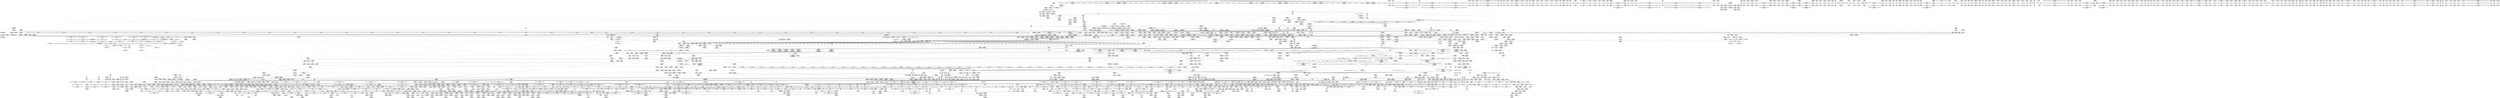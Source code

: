 digraph {
	CE0x51be910 [shape=record,shape=Mrecord,label="{CE0x51be910|tomoyo_get_realpath:tmp3|security/tomoyo/file.c,151|*SummSource*}"]
	CE0x7adaa70 [shape=record,shape=Mrecord,label="{CE0x7adaa70|i64*_getelementptr_inbounds_(_5_x_i64_,_5_x_i64_*___llvm_gcov_ctr32134,_i64_0,_i64_0)|*Constant*}"]
	CE0x6369fe0 [shape=record,shape=Mrecord,label="{CE0x6369fe0|0:_%struct.tomoyo_obj_info*,_24:_%struct.tomoyo_path_info*,_32:_i64,_40:_i8,_72:_i8,_76:_i8,_:_SCMRE_35,36_}"]
	CE0x6149d10 [shape=record,shape=Mrecord,label="{CE0x6149d10|tomoyo_domain:tmp12|security/tomoyo/common.h,1205}"]
	CE0x47f9b50 [shape=record,shape=Mrecord,label="{CE0x47f9b50|%struct.tomoyo_domain_info*_null|*Constant*}"]
	CE0x65d4540 [shape=record,shape=Mrecord,label="{CE0x65d4540|tomoyo_print_ulong:call15|security/tomoyo/util.c,244|*SummSource*}"]
	CE0x70045d0 [shape=record,shape=Mrecord,label="{CE0x70045d0|0:_i8,_array:_GCRE_tomoyo_index2category_constant_39_x_i8_c_00_00_00_00_00_00_00_00_00_00_00_00_00_00_00_00_00_00_00_00_00_00_00_01_01_01_01_01_01_01_01_01_01_01_01_01_01_01_02_,_align_16:_elem_36::|security/tomoyo/util.c,983}"]
	CE0x63b7870 [shape=record,shape=Mrecord,label="{CE0x63b7870|i64_3|*Constant*}"]
	CE0x6013760 [shape=record,shape=Mrecord,label="{CE0x6013760|tomoyo_fill_path_info:sub|security/tomoyo/util.c,667|*SummSink*}"]
	CE0x6105d20 [shape=record,shape=Mrecord,label="{CE0x6105d20|tomoyo_init_request_info:profile2|security/tomoyo/util.c,1007|*SummSource*}"]
	CE0x7ccf030 [shape=record,shape=Mrecord,label="{CE0x7ccf030|tomoyo_print_ulong:if.then}"]
	CE0x6392d90 [shape=record,shape=Mrecord,label="{CE0x6392d90|0:_%struct.tomoyo_obj_info*,_24:_%struct.tomoyo_path_info*,_32:_i64,_40:_i8,_72:_i8,_76:_i8,_:_SCMRE_45,46_}"]
	CE0x6ffbdc0 [shape=record,shape=Mrecord,label="{CE0x6ffbdc0|tomoyo_const_part_length:tmp33|security/tomoyo/util.c,642|*SummSource*}"]
	CE0x5fbb2f0 [shape=record,shape=Mrecord,label="{CE0x5fbb2f0|i64_2|*Constant*}"]
	CE0x63fceb0 [shape=record,shape=Mrecord,label="{CE0x63fceb0|tomoyo_const_part_length:tmp9|security/tomoyo/util.c,626|*SummSource*}"]
	CE0x47256c0 [shape=record,shape=Mrecord,label="{CE0x47256c0|tomoyo_path_chmod:entry|*SummSource*}"]
	CE0x51cd940 [shape=record,shape=Mrecord,label="{CE0x51cd940|rcu_lock_release:tmp7|*SummSink*}"]
	CE0x6510830 [shape=record,shape=Mrecord,label="{CE0x6510830|VOIDTB_TE:_CE_154,155_}"]
	CE0x60b5640 [shape=record,shape=Mrecord,label="{CE0x60b5640|tomoyo_audit_path_number_log:conv|security/tomoyo/file.c,216|*SummSink*}"]
	CE0x46bb680 [shape=record,shape=Mrecord,label="{CE0x46bb680|16:_%struct.dentry*,_:_SCMRE_32,40_|*MultipleSource*|security/tomoyo/file.c, 694|security/tomoyo/file.c,694|security/tomoyo/file.c,694|Function::tomoyo_path_number_perm&Arg::path::|Function::tomoyo_path_chmod&Arg::path::}"]
	CE0x7b2d4c0 [shape=record,shape=Mrecord,label="{CE0x7b2d4c0|tomoyo_const_part_length:tmp45|security/tomoyo/util.c,645|*SummSink*}"]
	CE0x64dce40 [shape=record,shape=Mrecord,label="{CE0x64dce40|tomoyo_audit_path_number_log:tmp5|security/tomoyo/file.c,222|*SummSource*}"]
	CE0x6498b40 [shape=record,shape=Mrecord,label="{CE0x6498b40|tomoyo_const_part_length:tmp7|security/tomoyo/util.c,625}"]
	CE0x605bc60 [shape=record,shape=Mrecord,label="{CE0x605bc60|tomoyo_audit_path_number_log:tmp8|security/tomoyo/file.c,228|*SummSource*}"]
	CE0x46474b0 [shape=record,shape=Mrecord,label="{CE0x46474b0|i32_2|*Constant*}"]
	CE0x47fa470 [shape=record,shape=Mrecord,label="{CE0x47fa470|tomoyo_path_number_perm:tmp14|security/tomoyo/file.c,701|*SummSink*}"]
	CE0x62cebe0 [shape=record,shape=Mrecord,label="{CE0x62cebe0|tomoyo_get_realpath:name1|security/tomoyo/file.c,151|*SummSource*}"]
	CE0x6226160 [shape=record,shape=Mrecord,label="{CE0x6226160|tomoyo_path_number_perm:tmp19|security/tomoyo/file.c,705|*SummSink*}"]
	CE0x5381240 [shape=record,shape=Mrecord,label="{CE0x5381240|tomoyo_get_realpath:tobool|security/tomoyo/file.c,151}"]
	CE0x53818f0 [shape=record,shape=Mrecord,label="{CE0x53818f0|tomoyo_read_unlock:tmp2}"]
	CE0x7b90550 [shape=record,shape=Mrecord,label="{CE0x7b90550|_ret_void|*SummSink*}"]
	CE0x447aac0 [shape=record,shape=Mrecord,label="{CE0x447aac0|i64*_getelementptr_inbounds_(_14_x_i64_,_14_x_i64_*___llvm_gcov_ctr18115,_i64_0,_i64_0)|*Constant*|*SummSink*}"]
	CE0x65d9c70 [shape=record,shape=Mrecord,label="{CE0x65d9c70|_ret_i32_%call,_!dbg_!38907|include/linux/srcu.h,223}"]
	CE0x5fae170 [shape=record,shape=Mrecord,label="{CE0x5fae170|tomoyo_get_mode:tmp14|security/tomoyo/util.c,983|*SummSource*}"]
	CE0x45b5b90 [shape=record,shape=Mrecord,label="{CE0x45b5b90|tomoyo_const_part_length:tmp16|security/tomoyo/util.c,627|*SummSource*}"]
	CE0x61a77f0 [shape=record,shape=Mrecord,label="{CE0x61a77f0|tomoyo_get_mode:tmp7|security/tomoyo/util.c,979|*SummSink*}"]
	CE0x6498470 [shape=record,shape=Mrecord,label="{CE0x6498470|tomoyo_const_part_length:tmp7|security/tomoyo/util.c,625|*SummSink*}"]
	CE0x5fdd550 [shape=record,shape=Mrecord,label="{CE0x5fdd550|tomoyo_audit_path_number_log:tmp9|security/tomoyo/file.c,228}"]
	CE0x535e5e0 [shape=record,shape=Mrecord,label="{CE0x535e5e0|i64**_getelementptr_inbounds_(_3_x_i64*_,_3_x_i64*_*___llvm_gcda_edge_table44,_i64_0,_i64_1)|*Constant*}"]
	CE0x61b2150 [shape=record,shape=Mrecord,label="{CE0x61b2150|tomoyo_const_part_length:tmp5|security/tomoyo/util.c,624|*SummSink*}"]
	CE0x79cd980 [shape=record,shape=Mrecord,label="{CE0x79cd980|tomoyo_path_number_perm:cmp16|security/tomoyo/file.c,717|*SummSource*}"]
	CE0x519a3e0 [shape=record,shape=Mrecord,label="{CE0x519a3e0|tomoyo_init_request_info:entry}"]
	CE0x53922b0 [shape=record,shape=Mrecord,label="{CE0x53922b0|tomoyo_path_number_perm:error.0|*SummSink*}"]
	CE0x51bea40 [shape=record,shape=Mrecord,label="{CE0x51bea40|tomoyo_get_realpath:tmp3|security/tomoyo/file.c,151|*SummSink*}"]
	CE0x52b75b0 [shape=record,shape=Mrecord,label="{CE0x52b75b0|VOIDTB_TE:_CE_213,214_}"]
	CE0x7b99290 [shape=record,shape=Mrecord,label="{CE0x7b99290|i64*_getelementptr_inbounds_(_31_x_i64_,_31_x_i64_*___llvm_gcov_ctr43150,_i64_0,_i64_9)|*Constant*}"]
	CE0x654fda0 [shape=record,shape=Mrecord,label="{CE0x654fda0|i32_3|*Constant*|*SummSink*}"]
	CE0x64fbe20 [shape=record,shape=Mrecord,label="{CE0x64fbe20|tomoyo_get_realpath:retval.0|*SummSink*}"]
	CE0x65d4710 [shape=record,shape=Mrecord,label="{CE0x65d4710|i32_0|*Constant*}"]
	CE0x60e4bf0 [shape=record,shape=Mrecord,label="{CE0x60e4bf0|tomoyo_const_part_length:incdec.ptr7|security/tomoyo/util.c,631|*SummSink*}"]
	CE0x61f3210 [shape=record,shape=Mrecord,label="{CE0x61f3210|i32_4|*Constant*}"]
	CE0x54c61d0 [shape=record,shape=Mrecord,label="{CE0x54c61d0|tomoyo_path_number_perm:call15|security/tomoyo/file.c,716}"]
	CE0x634b610 [shape=record,shape=Mrecord,label="{CE0x634b610|i32_47|*Constant*|*SummSource*}"]
	CE0x7a89920 [shape=record,shape=Mrecord,label="{CE0x7a89920|__llvm_gcov_indirect_counter_increment:tmp6|*SummSource*}"]
	CE0x7b56ea0 [shape=record,shape=Mrecord,label="{CE0x7b56ea0|tomoyo_const_part_length:cmp21|security/tomoyo/util.c,644|*SummSource*}"]
	CE0x7cb5ed0 [shape=record,shape=Mrecord,label="{CE0x7cb5ed0|tomoyo_fill_path_info:tmp11|security/tomoyo/util.c,667|*SummSource*}"]
	CE0x62320e0 [shape=record,shape=Mrecord,label="{CE0x62320e0|_call_void_mcount()_#3|*SummSource*}"]
	CE0x64175d0 [shape=record,shape=Mrecord,label="{CE0x64175d0|i64*_getelementptr_inbounds_(_22_x_i64_,_22_x_i64_*___llvm_gcov_ctr9,_i64_0,_i64_11)|*Constant*|*SummSink*}"]
	CE0x633ae20 [shape=record,shape=Mrecord,label="{CE0x633ae20|0:_%struct.tomoyo_obj_info*,_24:_%struct.tomoyo_path_info*,_32:_i64,_40:_i8,_72:_i8,_76:_i8,_:_SCMRE_24,25_}"]
	CE0x7b70b50 [shape=record,shape=Mrecord,label="{CE0x7b70b50|GLOBAL:__llvm_gcov_ctr54147|Global_var:__llvm_gcov_ctr54147|*SummSource*}"]
	CE0x43ba020 [shape=record,shape=Mrecord,label="{CE0x43ba020|tomoyo_path_number_perm:entry|*SummSource*}"]
	CE0x64b4560 [shape=record,shape=Mrecord,label="{CE0x64b4560|tomoyo_print_ulong:tmp4|security/tomoyo/util.c,239}"]
	CE0x63698e0 [shape=record,shape=Mrecord,label="{CE0x63698e0|0:_%struct.tomoyo_obj_info*,_24:_%struct.tomoyo_path_info*,_32:_i64,_40:_i8,_72:_i8,_76:_i8,_:_SCMRE_31,32_}"]
	CE0x64c3a60 [shape=record,shape=Mrecord,label="{CE0x64c3a60|128:_i8*,_1208:_%struct.file*,_:_CMRE_128,136_|*MultipleSource*|security/tomoyo/common.h,1205|security/tomoyo/common.h,1205}"]
	CE0x79c0440 [shape=record,shape=Mrecord,label="{CE0x79c0440|srcu_read_lock:tmp2|*SummSource*}"]
	CE0x4562790 [shape=record,shape=Mrecord,label="{CE0x4562790|_call_void_lock_release(%struct.lockdep_map*_%map,_i32_1,_i64_ptrtoint_(i8*_blockaddress(_rcu_lock_release,_%__here)_to_i64))_#9,_!dbg_!38907|include/linux/rcupdate.h,423}"]
	CE0x52af6f0 [shape=record,shape=Mrecord,label="{CE0x52af6f0|_call_void_mcount()_#3}"]
	CE0x7c77c40 [shape=record,shape=Mrecord,label="{CE0x7c77c40|tomoyo_path_number_perm:conv18|security/tomoyo/file.c,721|*SummSource*}"]
	CE0x6468280 [shape=record,shape=Mrecord,label="{CE0x6468280|__llvm_gcov_indirect_counter_increment:counters|Function::__llvm_gcov_indirect_counter_increment&Arg::counters::|*SummSource*}"]
	CE0x62d1b80 [shape=record,shape=Mrecord,label="{CE0x62d1b80|tomoyo_print_ulong:conv3|security/tomoyo/util.c,241|*SummSink*}"]
	CE0x54110b0 [shape=record,shape=Mrecord,label="{CE0x54110b0|tomoyo_init_request_info:call|security/tomoyo/util.c,1005}"]
	CE0x4639a40 [shape=record,shape=Mrecord,label="{CE0x4639a40|VOIDTB_TE_array:_GCE_.str3_private_unnamed_addr_constant_15_x_i8_c_file_%s_%s_%s_0A_00_,_align_1:_elem_0:default:}"]
	CE0x63ad420 [shape=record,shape=Mrecord,label="{CE0x63ad420|rcu_lock_release:bb}"]
	CE0x525b350 [shape=record,shape=Mrecord,label="{CE0x525b350|rcu_lock_release:tmp2|*SummSink*}"]
	CE0x7adae00 [shape=record,shape=Mrecord,label="{CE0x7adae00|VOIDTB_TE:_CE_221,222_}"]
	CE0x53568c0 [shape=record,shape=Mrecord,label="{CE0x53568c0|tomoyo_const_part_length:tmp11|security/tomoyo/util.c,626}"]
	CE0x5133140 [shape=record,shape=Mrecord,label="{CE0x5133140|__llvm_gcov_indirect_counter_increment:tmp5}"]
	CE0x478b9d0 [shape=record,shape=Mrecord,label="{CE0x478b9d0|srcu_read_lock:entry|*SummSource*}"]
	CE0x5fecaf0 [shape=record,shape=Mrecord,label="{CE0x5fecaf0|0:_i8,_array:_GCRE_tomoyo_index2category_constant_39_x_i8_c_00_00_00_00_00_00_00_00_00_00_00_00_00_00_00_00_00_00_00_00_00_00_00_01_01_01_01_01_01_01_01_01_01_01_01_01_01_01_02_,_align_16:_elem_30::|security/tomoyo/util.c,983}"]
	CE0x6073e00 [shape=record,shape=Mrecord,label="{CE0x6073e00|tomoyo_const_part_length:tmp51|security/tomoyo/util.c,651|*SummSource*}"]
	CE0x7cb6980 [shape=record,shape=Mrecord,label="{CE0x7cb6980|tomoyo_fill_path_info:is_dir|security/tomoyo/util.c,667|*SummSource*}"]
	CE0x614c160 [shape=record,shape=Mrecord,label="{CE0x614c160|tomoyo_path_number_perm:do.end|*SummSource*}"]
	CE0x632e190 [shape=record,shape=Mrecord,label="{CE0x632e190|tomoyo_path_number_perm:tmp7|security/tomoyo/file.c,701}"]
	CE0x51e1a10 [shape=record,shape=Mrecord,label="{CE0x51e1a10|tomoyo_get_realpath:tmp7|security/tomoyo/file.c,152}"]
	CE0x7cadb30 [shape=record,shape=Mrecord,label="{CE0x7cadb30|tomoyo_print_ulong:cmp|security/tomoyo/util.c,239|*SummSource*}"]
	CE0x654f870 [shape=record,shape=Mrecord,label="{CE0x654f870|tomoyo_print_ulong:if.else9|*SummSink*}"]
	CE0x63ed430 [shape=record,shape=Mrecord,label="{CE0x63ed430|tomoyo_const_part_length:tmp29|security/tomoyo/util.c,641|*SummSource*}"]
	CE0x43c3360 [shape=record,shape=Mrecord,label="{CE0x43c3360|i32_0|*Constant*}"]
	CE0x46a6650 [shape=record,shape=Mrecord,label="{CE0x46a6650|tomoyo_print_ulong:tmp21|security/tomoyo/util.c,246}"]
	CE0x7aa7340 [shape=record,shape=Mrecord,label="{CE0x7aa7340|_call_void_kfree(i8*_%tmp41)_#9,_!dbg_!38956|security/tomoyo/file.c,718}"]
	CE0x52fab40 [shape=record,shape=Mrecord,label="{CE0x52fab40|tomoyo_domain:tobool|security/tomoyo/common.h,1205|*SummSink*}"]
	CE0x51d57b0 [shape=record,shape=Mrecord,label="{CE0x51d57b0|i64*_getelementptr_inbounds_(_6_x_i64_,_6_x_i64_*___llvm_gcov_ctr25,_i64_0,_i64_0)|*Constant*}"]
	CE0x62e82d0 [shape=record,shape=Mrecord,label="{CE0x62e82d0|tomoyo_const_part_length:add29|security/tomoyo/util.c,646}"]
	CE0x5fb13c0 [shape=record,shape=Mrecord,label="{CE0x5fb13c0|0:_i8,_array:_GCRE_tomoyo_index2category_constant_39_x_i8_c_00_00_00_00_00_00_00_00_00_00_00_00_00_00_00_00_00_00_00_00_00_00_00_01_01_01_01_01_01_01_01_01_01_01_01_01_01_01_02_,_align_16:_elem_18::|security/tomoyo/util.c,983}"]
	CE0x53c5510 [shape=record,shape=Mrecord,label="{CE0x53c5510|tomoyo_get_realpath:tmp6|security/tomoyo/file.c,151}"]
	CE0x64b4e10 [shape=record,shape=Mrecord,label="{CE0x64b4e10|i32_3|*Constant*}"]
	CE0x7a34230 [shape=record,shape=Mrecord,label="{CE0x7a34230|tomoyo_audit_path_number_log:arrayidx5|security/tomoyo/file.c,233|*SummSource*}"]
	CE0x7ca6d30 [shape=record,shape=Mrecord,label="{CE0x7ca6d30|tomoyo_const_part_length:tmp27|security/tomoyo/util.c,641|*SummSink*}"]
	CE0x7c67c60 [shape=record,shape=Mrecord,label="{CE0x7c67c60|tomoyo_get_mode:tmp20|security/tomoyo/util.c,985|*SummSink*}"]
	CE0x53dcff0 [shape=record,shape=Mrecord,label="{CE0x53dcff0|tomoyo_fill_path_info:is_patterned|security/tomoyo/util.c,668|*SummSink*}"]
	CE0x5281970 [shape=record,shape=Mrecord,label="{CE0x5281970|__llvm_gcov_indirect_counter_increment114:bb|*SummSource*}"]
	CE0x65df900 [shape=record,shape=Mrecord,label="{CE0x65df900|i64_8|*Constant*}"]
	CE0x6315ac0 [shape=record,shape=Mrecord,label="{CE0x6315ac0|%struct.tomoyo_domain_info*_null|*Constant*|*SummSink*}"]
	CE0x45cf800 [shape=record,shape=Mrecord,label="{CE0x45cf800|tomoyo_path_number_perm:type|Function::tomoyo_path_number_perm&Arg::type::|*SummSource*}"]
	CE0x647d2d0 [shape=record,shape=Mrecord,label="{CE0x647d2d0|i64*_getelementptr_inbounds_(_6_x_i64_,_6_x_i64_*___llvm_gcov_ctr25,_i64_0,_i64_4)|*Constant*|*SummSink*}"]
	CE0x7cb6ad0 [shape=record,shape=Mrecord,label="{CE0x7cb6ad0|tomoyo_fill_path_info:frombool|security/tomoyo/util.c,667}"]
	CE0x53e5500 [shape=record,shape=Mrecord,label="{CE0x53e5500|srcu_read_unlock:bb|*SummSource*}"]
	CE0x46885c0 [shape=record,shape=Mrecord,label="{CE0x46885c0|srcu_read_lock:tmp1|*SummSink*}"]
	CE0x64281c0 [shape=record,shape=Mrecord,label="{CE0x64281c0|__llvm_gcov_indirect_counter_increment:pred}"]
	CE0x46bb560 [shape=record,shape=Mrecord,label="{CE0x46bb560|16:_%struct.dentry*,_:_SCMRE_168,176_|*MultipleSource*|security/tomoyo/file.c, 694|security/tomoyo/file.c,694|security/tomoyo/file.c,694|Function::tomoyo_path_number_perm&Arg::path::|Function::tomoyo_path_chmod&Arg::path::}"]
	CE0x5146db0 [shape=record,shape=Mrecord,label="{CE0x5146db0|tomoyo_audit_path_number_log:path_number3|security/tomoyo/file.c,231|*SummSource*}"]
	CE0x640b6a0 [shape=record,shape=Mrecord,label="{CE0x640b6a0|tomoyo_path_number_perm:cmp6|security/tomoyo/file.c,708|*SummSink*}"]
	CE0x5339340 [shape=record,shape=Mrecord,label="{CE0x5339340|i64*_getelementptr_inbounds_(_11_x_i64_,_11_x_i64_*___llvm_gcov_ctr54147,_i64_0,_i64_6)|*Constant*}"]
	CE0x7cc4400 [shape=record,shape=Mrecord,label="{CE0x7cc4400|tomoyo_path_number_perm:tmp17|security/tomoyo/file.c,703|*SummSink*}"]
	CE0x7af95a0 [shape=record,shape=Mrecord,label="{CE0x7af95a0|tomoyo_get_mode:bb}"]
	CE0x464bd40 [shape=record,shape=Mrecord,label="{CE0x464bd40|tomoyo_audit_path_number_log:filename|security/tomoyo/file.c,235|*SummSource*}"]
	CE0x5fddbc0 [shape=record,shape=Mrecord,label="{CE0x5fddbc0|i8_3|*Constant*}"]
	CE0x464db90 [shape=record,shape=Mrecord,label="{CE0x464db90|tomoyo_path_number_perm:number|Function::tomoyo_path_number_perm&Arg::number::|*SummSource*}"]
	CE0x46c1f70 [shape=record,shape=Mrecord,label="{CE0x46c1f70|tomoyo_print_ulong:tmp23|*SummSource*}"]
	CE0x6ff0fc0 [shape=record,shape=Mrecord,label="{CE0x6ff0fc0|tomoyo_print_ulong:tmp11|security/tomoyo/util.c,241}"]
	CE0x63a7e80 [shape=record,shape=Mrecord,label="{CE0x63a7e80|srcu_read_unlock:tmp3}"]
	CE0x7aacb50 [shape=record,shape=Mrecord,label="{CE0x7aacb50|GLOBAL:tomoyo_print_ulong|*Constant*|*SummSink*}"]
	CE0x7aa7d20 [shape=record,shape=Mrecord,label="{CE0x7aa7d20|tomoyo_path_number_perm:tmp41|security/tomoyo/file.c,718}"]
	CE0x6152ba0 [shape=record,shape=Mrecord,label="{CE0x6152ba0|tomoyo_get_mode:profile|Function::tomoyo_get_mode&Arg::profile::}"]
	CE0x6131ad0 [shape=record,shape=Mrecord,label="{CE0x6131ad0|i64*_getelementptr_inbounds_(_5_x_i64_,_5_x_i64_*___llvm_gcov_ctr32134,_i64_0,_i64_4)|*Constant*|*SummSink*}"]
	CE0x65d7340 [shape=record,shape=Mrecord,label="{CE0x65d7340|tomoyo_path_number_perm:number14|security/tomoyo/file.c,713}"]
	CE0x61693e0 [shape=record,shape=Mrecord,label="{CE0x61693e0|i64*_getelementptr_inbounds_(_14_x_i64_,_14_x_i64_*___llvm_gcov_ctr18115,_i64_0,_i64_12)|*Constant*|*SummSink*}"]
	CE0x63a84b0 [shape=record,shape=Mrecord,label="{CE0x63a84b0|i32_48|*Constant*|*SummSource*}"]
	CE0x468d450 [shape=record,shape=Mrecord,label="{CE0x468d450|tomoyo_audit_path_number_log:name|security/tomoyo/file.c,235|*SummSource*}"]
	CE0x539b810 [shape=record,shape=Mrecord,label="{CE0x539b810|tomoyo_const_part_length:lor.lhs.false|*SummSource*}"]
	CE0x609f1f0 [shape=record,shape=Mrecord,label="{CE0x609f1f0|tomoyo_read_unlock:entry|*SummSource*}"]
	CE0x55d37b0 [shape=record,shape=Mrecord,label="{CE0x55d37b0|tomoyo_get_mode:retval.0|*SummSource*}"]
	CE0x525b270 [shape=record,shape=Mrecord,label="{CE0x525b270|rcu_lock_release:tmp2}"]
	CE0x532c900 [shape=record,shape=Mrecord,label="{CE0x532c900|__llvm_gcov_indirect_counter_increment114:entry|*SummSource*}"]
	CE0x7a39060 [shape=record,shape=Mrecord,label="{CE0x7a39060|tomoyo_print_ulong:if.else16|*SummSource*}"]
	CE0x653c380 [shape=record,shape=Mrecord,label="{CE0x653c380|GLOBAL:__llvm_gcov_ctr43150|Global_var:__llvm_gcov_ctr43150|*SummSink*}"]
	CE0x6103cb0 [shape=record,shape=Mrecord,label="{CE0x6103cb0|i64*_getelementptr_inbounds_(_12_x_i64_,_12_x_i64_*___llvm_gcov_ctr28,_i64_0,_i64_11)|*Constant*|*SummSource*}"]
	CE0x53c4e00 [shape=record,shape=Mrecord,label="{CE0x53c4e00|tomoyo_get_realpath:name|security/tomoyo/file.c,150}"]
	CE0x63248e0 [shape=record,shape=Mrecord,label="{CE0x63248e0|tomoyo_fill_path_info:tmp8|security/tomoyo/util.c,667}"]
	CE0x7a38140 [shape=record,shape=Mrecord,label="{CE0x7a38140|i64*_getelementptr_inbounds_(_14_x_i64_,_14_x_i64_*___llvm_gcov_ctr18115,_i64_0,_i64_0)|*Constant*|*SummSource*}"]
	CE0x7b89ef0 [shape=record,shape=Mrecord,label="{CE0x7b89ef0|_call_void___llvm_gcov_indirect_counter_increment(i32*___llvm_gcov_global_state_pred30,_i64**_getelementptr_inbounds_(_3_x_i64*_,_3_x_i64*_*___llvm_gcda_edge_table29,_i64_0,_i64_0)),_!dbg_!38917|security/tomoyo/file.c,228|*SummSink*}"]
	CE0x63d7340 [shape=record,shape=Mrecord,label="{CE0x63d7340|0:_i8,_array:_GCRE_tomoyo_pn2mac_constant_8_x_i8_c_02_05_07_08_12_0F_10_11_,_align_1:_elem_7::|security/tomoyo/file.c,701}"]
	CE0x7b89cc0 [shape=record,shape=Mrecord,label="{CE0x7b89cc0|_call_void___llvm_gcov_indirect_counter_increment(i32*___llvm_gcov_global_state_pred30,_i64**_getelementptr_inbounds_(_3_x_i64*_,_3_x_i64*_*___llvm_gcda_edge_table29,_i64_0,_i64_0)),_!dbg_!38917|security/tomoyo/file.c,228}"]
	CE0x5360a70 [shape=record,shape=Mrecord,label="{CE0x5360a70|__llvm_gcov_indirect_counter_increment:bb}"]
	CE0x44838e0 [shape=record,shape=Mrecord,label="{CE0x44838e0|tomoyo_path_number_perm:path|Function::tomoyo_path_number_perm&Arg::path::|*SummSource*}"]
	CE0x7b38820 [shape=record,shape=Mrecord,label="{CE0x7b38820|tomoyo_get_mode:tmp3|security/tomoyo/util.c,978}"]
	CE0x63a9780 [shape=record,shape=Mrecord,label="{CE0x63a9780|VOIDTB_TE:_CE_167,168_}"]
	CE0x64a4a20 [shape=record,shape=Mrecord,label="{CE0x64a4a20|tomoyo_domain:tmp18|security/tomoyo/common.h,1205}"]
	CE0x51b51e0 [shape=record,shape=Mrecord,label="{CE0x51b51e0|tomoyo_init_request_info:tmp|*SummSink*}"]
	CE0x60742a0 [shape=record,shape=Mrecord,label="{CE0x60742a0|tomoyo_const_part_length:tmp51|security/tomoyo/util.c,651|*SummSink*}"]
	CE0x468d610 [shape=record,shape=Mrecord,label="{CE0x468d610|tomoyo_audit_path_number_log:name|security/tomoyo/file.c,235|*SummSink*}"]
	CE0x523c1c0 [shape=record,shape=Mrecord,label="{CE0x523c1c0|tomoyo_fill_path_info:const_len|security/tomoyo/util.c,666}"]
	CE0x7ab8a80 [shape=record,shape=Mrecord,label="{CE0x7ab8a80|get_current:entry}"]
	CE0x6038f60 [shape=record,shape=Mrecord,label="{CE0x6038f60|i64*_getelementptr_inbounds_(_2_x_i64_,_2_x_i64_*___llvm_gcov_ctr23,_i64_0,_i64_0)|*Constant*|*SummSink*}"]
	CE0x61f36a0 [shape=record,shape=Mrecord,label="{CE0x61f36a0|GLOBAL:tomoyo_fill_path_info|*Constant*}"]
	CE0x6073c60 [shape=record,shape=Mrecord,label="{CE0x6073c60|tomoyo_const_part_length:tmp51|security/tomoyo/util.c,651}"]
	CE0x63f95c0 [shape=record,shape=Mrecord,label="{CE0x63f95c0|tomoyo_path_number_perm:tmp26|security/tomoyo/file.c,708|*SummSource*}"]
	CE0x60d2420 [shape=record,shape=Mrecord,label="{CE0x60d2420|tomoyo_path_number_perm:mode|security/tomoyo/file.c,721|*SummSink*}"]
	CE0x5ff53d0 [shape=record,shape=Mrecord,label="{CE0x5ff53d0|tomoyo_get_realpath:call|security/tomoyo/file.c,150}"]
	CE0x53effd0 [shape=record,shape=Mrecord,label="{CE0x53effd0|tomoyo_get_realpath:name|security/tomoyo/file.c,150|*SummSource*}"]
	CE0x63a9450 [shape=record,shape=Mrecord,label="{CE0x63a9450|GLOBAL:__llvm_gcov_ctr25|Global_var:__llvm_gcov_ctr25|*SummSink*}"]
	CE0x5504400 [shape=record,shape=Mrecord,label="{CE0x5504400|tomoyo_domain:tmp22|security/tomoyo/common.h,1205|*SummSink*}"]
	CE0x60b51c0 [shape=record,shape=Mrecord,label="{CE0x60b51c0|srcu_read_lock:call|include/linux/srcu.h,220|*SummSink*}"]
	CE0x54894e0 [shape=record,shape=Mrecord,label="{CE0x54894e0|i64*_getelementptr_inbounds_(_2_x_i64_,_2_x_i64_*___llvm_gcov_ctr53148,_i64_0,_i64_1)|*Constant*}"]
	CE0x6059a10 [shape=record,shape=Mrecord,label="{CE0x6059a10|tomoyo_domain:tmp7|security/tomoyo/common.h,1205}"]
	CE0x617c2f0 [shape=record,shape=Mrecord,label="{CE0x617c2f0|i32_0|*Constant*}"]
	CE0x522b420 [shape=record,shape=Mrecord,label="{CE0x522b420|tomoyo_const_part_length:cmp|security/tomoyo/util.c,626|*SummSource*}"]
	CE0x7b56d70 [shape=record,shape=Mrecord,label="{CE0x7b56d70|tomoyo_const_part_length:cmp21|security/tomoyo/util.c,644}"]
	CE0x6392690 [shape=record,shape=Mrecord,label="{CE0x6392690|0:_%struct.tomoyo_obj_info*,_24:_%struct.tomoyo_path_info*,_32:_i64,_40:_i8,_72:_i8,_76:_i8,_:_SCMRE_41,42_}"]
	CE0x7aad630 [shape=record,shape=Mrecord,label="{CE0x7aad630|tomoyo_print_ulong:entry}"]
	CE0x6001a00 [shape=record,shape=Mrecord,label="{CE0x6001a00|tomoyo_path_number_perm:call1|security/tomoyo/file.c,704}"]
	CE0x7b39270 [shape=record,shape=Mrecord,label="{CE0x7b39270|tomoyo_get_mode:idxprom3|security/tomoyo/util.c,983|*SummSink*}"]
	CE0x447af40 [shape=record,shape=Mrecord,label="{CE0x447af40|get_current:bb}"]
	CE0x537bc90 [shape=record,shape=Mrecord,label="{CE0x537bc90|VOIDTB_TE:_CE_224,232_}"]
	CE0x6012950 [shape=record,shape=Mrecord,label="{CE0x6012950|tomoyo_fill_path_info:idxprom|security/tomoyo/util.c,667|*SummSink*}"]
	CE0x6371c90 [shape=record,shape=Mrecord,label="{CE0x6371c90|tomoyo_get_mode:tmp8|security/tomoyo/util.c,979|*SummSource*}"]
	CE0x63ad4f0 [shape=record,shape=Mrecord,label="{CE0x63ad4f0|rcu_lock_release:bb|*SummSource*}"]
	CE0x63b58a0 [shape=record,shape=Mrecord,label="{CE0x63b58a0|0:_%struct.tomoyo_obj_info*,_24:_%struct.tomoyo_path_info*,_32:_i64,_40:_i8,_72:_i8,_76:_i8,_:_SCMRE_55,56_}"]
	CE0x5239150 [shape=record,shape=Mrecord,label="{CE0x5239150|i64_0|*Constant*}"]
	CE0x5311e80 [shape=record,shape=Mrecord,label="{CE0x5311e80|VOIDTB_TE:_CE_207,208_}"]
	CE0x651ebc0 [shape=record,shape=Mrecord,label="{CE0x651ebc0|i64*_getelementptr_inbounds_(_22_x_i64_,_22_x_i64_*___llvm_gcov_ctr9,_i64_0,_i64_12)|*Constant*|*SummSink*}"]
	CE0x60b5480 [shape=record,shape=Mrecord,label="{CE0x60b5480|tomoyo_audit_path_number_log:conv|security/tomoyo/file.c,216|*SummSource*}"]
	CE0x45712e0 [shape=record,shape=Mrecord,label="{CE0x45712e0|tomoyo_fill_path_info:land.rhs}"]
	CE0x79cdec0 [shape=record,shape=Mrecord,label="{CE0x79cdec0|tomoyo_path_number_perm:tmp36|security/tomoyo/file.c,717}"]
	CE0x64179e0 [shape=record,shape=Mrecord,label="{CE0x64179e0|tomoyo_path_number_perm:tmp29|security/tomoyo/file.c,709|*SummSource*}"]
	CE0x6455b80 [shape=record,shape=Mrecord,label="{CE0x6455b80|i8*_getelementptr_inbounds_(_45_x_i8_,_45_x_i8_*_.str13,_i32_0,_i32_0)|*Constant*}"]
	CE0x79a55c0 [shape=record,shape=Mrecord,label="{CE0x79a55c0|i64*_getelementptr_inbounds_(_12_x_i64_,_12_x_i64_*___llvm_gcov_ctr31133,_i64_0,_i64_9)|*Constant*|*SummSink*}"]
	CE0x46bbb50 [shape=record,shape=Mrecord,label="{CE0x46bbb50|tomoyo_path_number_perm:tmp6|security/tomoyo/file.c,695|*SummSource*}"]
	CE0x54db290 [shape=record,shape=Mrecord,label="{CE0x54db290|tomoyo_audit_path_number_log:r|Function::tomoyo_audit_path_number_log&Arg::r::|*SummSink*}"]
	CE0x62d1970 [shape=record,shape=Mrecord,label="{CE0x62d1970|rcu_lock_acquire:indirectgoto|*SummSink*}"]
	CE0x53e6930 [shape=record,shape=Mrecord,label="{CE0x53e6930|tomoyo_path_number_perm:call2|security/tomoyo/file.c,705|*SummSource*}"]
	CE0x52e2ab0 [shape=record,shape=Mrecord,label="{CE0x52e2ab0|%struct.dentry*_null|*Constant*}"]
	CE0x5494ff0 [shape=record,shape=Mrecord,label="{CE0x5494ff0|i64_1|*Constant*}"]
	CE0x6159bc0 [shape=record,shape=Mrecord,label="{CE0x6159bc0|tomoyo_init_request_info:conv|security/tomoyo/util.c,1010|*SummSource*}"]
	CE0x463b5c0 [shape=record,shape=Mrecord,label="{CE0x463b5c0|tomoyo_path_number_perm:type|Function::tomoyo_path_number_perm&Arg::type::}"]
	CE0x65df150 [shape=record,shape=Mrecord,label="{CE0x65df150|tomoyo_get_mode:add|security/tomoyo/util.c,984|*SummSink*}"]
	CE0x5357210 [shape=record,shape=Mrecord,label="{CE0x5357210|__llvm_gcov_indirect_counter_increment114:counters|Function::__llvm_gcov_indirect_counter_increment114&Arg::counters::}"]
	CE0x53a6060 [shape=record,shape=Mrecord,label="{CE0x53a6060|tomoyo_fill_path_info:ptr|Function::tomoyo_fill_path_info&Arg::ptr::}"]
	CE0x7ae3d80 [shape=record,shape=Mrecord,label="{CE0x7ae3d80|i32_-12|*Constant*|*SummSource*}"]
	CE0x7b56870 [shape=record,shape=Mrecord,label="{CE0x7b56870|tomoyo_const_part_length:conv20|security/tomoyo/util.c,644|*SummSink*}"]
	CE0x5301ca0 [shape=record,shape=Mrecord,label="{CE0x5301ca0|tomoyo_get_mode:tmp12|security/tomoyo/util.c,982|*SummSource*}"]
	CE0x46e2690 [shape=record,shape=Mrecord,label="{CE0x46e2690|tomoyo_path_number_perm:tmp54|security/tomoyo/file.c,724}"]
	CE0x641e680 [shape=record,shape=Mrecord,label="{CE0x641e680|tomoyo_path_number_perm:tmp30|security/tomoyo/file.c,709|*SummSource*}"]
	CE0x606dd70 [shape=record,shape=Mrecord,label="{CE0x606dd70|tomoyo_get_mode:tmp10|security/tomoyo/util.c,982|*SummSink*}"]
	CE0x6417080 [shape=record,shape=Mrecord,label="{CE0x6417080|i64*_getelementptr_inbounds_(_22_x_i64_,_22_x_i64_*___llvm_gcov_ctr9,_i64_0,_i64_11)|*Constant*}"]
	CE0x61adf20 [shape=record,shape=Mrecord,label="{CE0x61adf20|tomoyo_const_part_length:tmp1}"]
	CE0x63ed170 [shape=record,shape=Mrecord,label="{CE0x63ed170|i64_19|*Constant*|*SummSource*}"]
	CE0x7a01bf0 [shape=record,shape=Mrecord,label="{CE0x7a01bf0|tomoyo_domain:tmp20|security/tomoyo/common.h,1205}"]
	CE0x628ebc0 [shape=record,shape=Mrecord,label="{CE0x628ebc0|tomoyo_path_number_perm:buf|security/tomoyo/file.c, 698}"]
	CE0x51a90a0 [shape=record,shape=Mrecord,label="{CE0x51a90a0|tomoyo_get_mode:conv|security/tomoyo/util.c,982|*SummSource*}"]
	CE0x53d91c0 [shape=record,shape=Mrecord,label="{CE0x53d91c0|__llvm_gcov_indirect_counter_increment:entry}"]
	CE0x6126470 [shape=record,shape=Mrecord,label="{CE0x6126470|tomoyo_get_mode:return}"]
	CE0x7b58690 [shape=record,shape=Mrecord,label="{CE0x7b58690|_ret_i32_%retval.0,_!dbg_!38957|security/tomoyo/util.c,652|*SummSink*}"]
	CE0x54dade0 [shape=record,shape=Mrecord,label="{CE0x54dade0|tomoyo_audit_path_number_log:entry|*SummSource*}"]
	CE0x450a390 [shape=record,shape=Mrecord,label="{CE0x450a390|i64*_getelementptr_inbounds_(_5_x_i64_,_5_x_i64_*___llvm_gcov_ctr28130,_i64_0,_i64_3)|*Constant*}"]
	CE0x63e8670 [shape=record,shape=Mrecord,label="{CE0x63e8670|0:_%struct.tomoyo_obj_info*,_24:_%struct.tomoyo_path_info*,_32:_i64,_40:_i8,_72:_i8,_76:_i8,_:_SCMRE_76,77_|*MultipleSource*|security/tomoyo/file.c,693|security/tomoyo/file.c, 693|security/tomoyo/file.c,707|Function::tomoyo_init_request_info&Arg::r::}"]
	CE0x53e50c0 [shape=record,shape=Mrecord,label="{CE0x53e50c0|tomoyo_print_ulong:tmp27|security/tomoyo/util.c,247|*SummSink*}"]
	CE0x63708c0 [shape=record,shape=Mrecord,label="{CE0x63708c0|_call_void_mcount()_#3|*SummSink*}"]
	CE0x606f320 [shape=record,shape=Mrecord,label="{CE0x606f320|__llvm_gcov_indirect_counter_increment114:tmp6|*SummSink*}"]
	CE0x538bff0 [shape=record,shape=Mrecord,label="{CE0x538bff0|tomoyo_add_slash:call|security/tomoyo/file.c,136}"]
	CE0x523c2d0 [shape=record,shape=Mrecord,label="{CE0x523c2d0|tomoyo_fill_path_info:tobool|security/tomoyo/util.c,667}"]
	CE0x7b79e20 [shape=record,shape=Mrecord,label="{CE0x7b79e20|srcu_read_lock:call|include/linux/srcu.h,220|*SummSource*}"]
	CE0x62d1690 [shape=record,shape=Mrecord,label="{CE0x62d1690|rcu_lock_acquire:indirectgoto}"]
	CE0x607ecc0 [shape=record,shape=Mrecord,label="{CE0x607ecc0|_call_void_srcu_read_unlock(%struct.srcu_struct*_tomoyo_ss,_i32_%idx)_#9,_!dbg_!38903|security/tomoyo/common.h,1109}"]
	CE0x46bbd00 [shape=record,shape=Mrecord,label="{CE0x46bbd00|_ret_i32_%retval.0,_!dbg_!38967|security/tomoyo/file.c,724|*SummSink*}"]
	CE0x634b870 [shape=record,shape=Mrecord,label="{CE0x634b870|tomoyo_fill_path_info:cmp|security/tomoyo/util.c,667|*SummSink*}"]
	CE0x60caaa0 [shape=record,shape=Mrecord,label="{CE0x60caaa0|tomoyo_const_part_length:tmp43|security/tomoyo/util.c,644}"]
	CE0x51c2440 [shape=record,shape=Mrecord,label="{CE0x51c2440|_call_void_mcount()_#3}"]
	CE0x46e23d0 [shape=record,shape=Mrecord,label="{CE0x46e23d0|tomoyo_path_number_perm:tmp53|security/tomoyo/file.c,724}"]
	CE0x60f3410 [shape=record,shape=Mrecord,label="{CE0x60f3410|tomoyo_init_request_info:tmp6|security/tomoyo/util.c,1004|*SummSink*}"]
	CE0x51d5590 [shape=record,shape=Mrecord,label="{CE0x51d5590|tomoyo_add_slash:tmp4|security/tomoyo/file.c,131|*SummSink*}"]
	CE0x7a36b30 [shape=record,shape=Mrecord,label="{CE0x7a36b30|tomoyo_get_mode:tmp2|security/tomoyo/util.c,978}"]
	CE0x606dc10 [shape=record,shape=Mrecord,label="{CE0x606dc10|tomoyo_get_mode:tmp10|security/tomoyo/util.c,982|*SummSource*}"]
	CE0x64e5170 [shape=record,shape=Mrecord,label="{CE0x64e5170|srcu_read_unlock:sp|Function::srcu_read_unlock&Arg::sp::|*SummSink*}"]
	CE0x6001830 [shape=record,shape=Mrecord,label="{CE0x6001830|COLLAPSED:_GCMRE___llvm_gcov_ctr32134_internal_global_5_x_i64_zeroinitializer:_elem_0:default:}"]
	CE0x51463a0 [shape=record,shape=Mrecord,label="{CE0x51463a0|tomoyo_audit_path_number_log:arraydecay|security/tomoyo/file.c,231|*SummSink*}"]
	CE0x526b5c0 [shape=record,shape=Mrecord,label="{CE0x526b5c0|tomoyo_domain:tmp2|*SummSink*}"]
	CE0x527cf50 [shape=record,shape=Mrecord,label="{CE0x527cf50|tomoyo_add_slash:tmp10|security/tomoyo/file.c,136}"]
	CE0x7b89a70 [shape=record,shape=Mrecord,label="{CE0x7b89a70|tomoyo_get_mode:cmp|security/tomoyo/util.c,982}"]
	CE0x516ccd0 [shape=record,shape=Mrecord,label="{CE0x516ccd0|i64*_getelementptr_inbounds_(_4_x_i64_,_4_x_i64_*___llvm_gcov_ctr33,_i64_0,_i64_3)|*Constant*}"]
	CE0x6152e10 [shape=record,shape=Mrecord,label="{CE0x6152e10|tomoyo_path_number_perm:if.then}"]
	CE0x52ea710 [shape=record,shape=Mrecord,label="{CE0x52ea710|128:_i8*,_1208:_%struct.file*,_:_CMRE_31,32_}"]
	CE0x62cf390 [shape=record,shape=Mrecord,label="{CE0x62cf390|VOIDTB_TE:_CE_203,204_}"]
	CE0x7af4300 [shape=record,shape=Mrecord,label="{CE0x7af4300|COLLAPSED:_CRE:_elem_0:default:}"]
	CE0x4493890 [shape=record,shape=Mrecord,label="{CE0x4493890|i8_1|*Constant*}"]
	CE0x480e9f0 [shape=record,shape=Mrecord,label="{CE0x480e9f0|_call_void_srcu_read_unlock(%struct.srcu_struct*_tomoyo_ss,_i32_%idx)_#9,_!dbg_!38903|security/tomoyo/common.h,1109|*SummSink*}"]
	CE0x5599450 [shape=record,shape=Mrecord,label="{CE0x5599450|tomoyo_const_part_length:conv2|security/tomoyo/util.c,627|*SummSource*}"]
	CE0x7a34ef0 [shape=record,shape=Mrecord,label="{CE0x7a34ef0|i32_2|*Constant*}"]
	CE0x6021370 [shape=record,shape=Mrecord,label="{CE0x6021370|__llvm_gcov_indirect_counter_increment114:tmp5|*SummSource*}"]
	CE0x5465940 [shape=record,shape=Mrecord,label="{CE0x5465940|VOIDTB_TE:_CE_174,175_}"]
	CE0x6466ce0 [shape=record,shape=Mrecord,label="{CE0x6466ce0|128:_i8*,_1208:_%struct.file*,_:_CMRE_51,52_}"]
	CE0x7a7d550 [shape=record,shape=Mrecord,label="{CE0x7a7d550|tomoyo_const_part_length:tmp24|security/tomoyo/util.c,640|*SummSink*}"]
	CE0x7a47b80 [shape=record,shape=Mrecord,label="{CE0x7a47b80|tomoyo_domain:if.end}"]
	CE0x63a99a0 [shape=record,shape=Mrecord,label="{CE0x63a99a0|VOIDTB_TE:_CE_169,170_}"]
	CE0x628f130 [shape=record,shape=Mrecord,label="{CE0x628f130|tomoyo_init_request_info:tmp2|security/tomoyo/util.c,1003}"]
	CE0x7b13200 [shape=record,shape=Mrecord,label="{CE0x7b13200|i64*_getelementptr_inbounds_(_14_x_i64_,_14_x_i64_*___llvm_gcov_ctr18115,_i64_0,_i64_6)|*Constant*|*SummSource*}"]
	CE0x4538570 [shape=record,shape=Mrecord,label="{CE0x4538570|COLLAPSED:_GCMRE___llvm_gcov_ctr24_internal_global_4_x_i64_zeroinitializer:_elem_0:default:}"]
	CE0x7a39670 [shape=record,shape=Mrecord,label="{CE0x7a39670|_ret_i1_%retval.0,_!dbg_!38916|security/tomoyo/file.c,156|*SummSink*}"]
	CE0x608d440 [shape=record,shape=Mrecord,label="{CE0x608d440|_call_void___llvm_gcov_indirect_counter_increment114(i32*___llvm_gcov_global_state_pred45,_i64**_getelementptr_inbounds_(_3_x_i64*_,_3_x_i64*_*___llvm_gcda_edge_table44,_i64_0,_i64_1)),_!dbg_!38927|security/tomoyo/util.c,634|*SummSource*}"]
	CE0x54b14a0 [shape=record,shape=Mrecord,label="{CE0x54b14a0|GLOBAL:tomoyo_pn2mac|Global_var:tomoyo_pn2mac|*SummSource*}"]
	CE0x7b021d0 [shape=record,shape=Mrecord,label="{CE0x7b021d0|tomoyo_path_number_perm:tmp28|security/tomoyo/file.c,708}"]
	CE0x608e530 [shape=record,shape=Mrecord,label="{CE0x608e530|tomoyo_const_part_length:if.then17}"]
	CE0x61af2a0 [shape=record,shape=Mrecord,label="{CE0x61af2a0|tomoyo_get_mode:conv|security/tomoyo/util.c,982}"]
	CE0x538bea0 [shape=record,shape=Mrecord,label="{CE0x538bea0|tomoyo_add_slash:tmp11|*LoadInst*|security/tomoyo/file.c,136|*SummSink*}"]
	CE0x65c6f30 [shape=record,shape=Mrecord,label="{CE0x65c6f30|tomoyo_get_mode:arrayidx8|security/tomoyo/util.c,983|*SummSource*}"]
	CE0x60d1e10 [shape=record,shape=Mrecord,label="{CE0x60d1e10|tomoyo_path_number_perm:tmp42|security/tomoyo/file.c,721|*SummSink*}"]
	CE0x530ac40 [shape=record,shape=Mrecord,label="{CE0x530ac40|tomoyo_get_realpath:return|*SummSource*}"]
	CE0x55d3be0 [shape=record,shape=Mrecord,label="{CE0x55d3be0|i64*_getelementptr_inbounds_(_12_x_i64_,_12_x_i64_*___llvm_gcov_ctr31133,_i64_0,_i64_11)|*Constant*}"]
	CE0x466cf40 [shape=record,shape=Mrecord,label="{CE0x466cf40|tomoyo_print_ulong:conv18|security/tomoyo/util.c,246|*SummSink*}"]
	CE0x7b7f840 [shape=record,shape=Mrecord,label="{CE0x7b7f840|_call_void___llvm_gcov_indirect_counter_increment(i32*___llvm_gcov_global_state_pred30,_i64**_getelementptr_inbounds_(_3_x_i64*_,_3_x_i64*_*___llvm_gcda_edge_table29,_i64_0,_i64_1)),_!dbg_!38911|security/tomoyo/file.c,222|*SummSink*}"]
	CE0x46541d0 [shape=record,shape=Mrecord,label="{CE0x46541d0|VOIDTB_TE:_CE_256,264_}"]
	CE0x60053c0 [shape=record,shape=Mrecord,label="{CE0x60053c0|tomoyo_add_slash:tobool|security/tomoyo/file.c,131|*SummSink*}"]
	CE0x55d39d0 [shape=record,shape=Mrecord,label="{CE0x55d39d0|tomoyo_get_mode:tmp27|security/tomoyo/util.c,988}"]
	CE0x46a6f50 [shape=record,shape=Mrecord,label="{CE0x46a6f50|tomoyo_print_ulong:conv17|security/tomoyo/util.c,246|*SummSink*}"]
	CE0x7abf320 [shape=record,shape=Mrecord,label="{CE0x7abf320|_call_void_mcount()_#3|*SummSource*}"]
	CE0x7b57e40 [shape=record,shape=Mrecord,label="{CE0x7b57e40|tomoyo_fill_path_info:conv3|security/tomoyo/util.c,666|*SummSource*}"]
	CE0x7a24bc0 [shape=record,shape=Mrecord,label="{CE0x7a24bc0|tomoyo_path_number_perm:if.then3|*SummSink*}"]
	CE0x7ce4780 [shape=record,shape=Mrecord,label="{CE0x7ce4780|i64**_getelementptr_inbounds_(_3_x_i64*_,_3_x_i64*_*___llvm_gcda_edge_table44,_i64_0,_i64_0)|*Constant*|*SummSource*}"]
	CE0x60020c0 [shape=record,shape=Mrecord,label="{CE0x60020c0|GLOBAL:tomoyo_read_lock|*Constant*|*SummSource*}"]
	CE0x7a34880 [shape=record,shape=Mrecord,label="{CE0x7a34880|0:_i8*,_array:_GCRE_tomoyo_mac_keywords_external_constant_42_x_i8*_:_elem_3::|security/tomoyo/file.c,233}"]
	CE0x5439dd0 [shape=record,shape=Mrecord,label="{CE0x5439dd0|i64*_getelementptr_inbounds_(_6_x_i64_,_6_x_i64_*___llvm_gcov_ctr26,_i64_0,_i64_5)|*Constant*}"]
	CE0x51e1a80 [shape=record,shape=Mrecord,label="{CE0x51e1a80|tomoyo_get_realpath:tmp7|security/tomoyo/file.c,152|*SummSource*}"]
	CE0x5fae020 [shape=record,shape=Mrecord,label="{CE0x5fae020|i64*_getelementptr_inbounds_(_12_x_i64_,_12_x_i64_*___llvm_gcov_ctr31133,_i64_0,_i64_6)|*Constant*}"]
	CE0x63a9890 [shape=record,shape=Mrecord,label="{CE0x63a9890|VOIDTB_TE:_CE_168,169_}"]
	CE0x7a016f0 [shape=record,shape=Mrecord,label="{CE0x7a016f0|i64*_getelementptr_inbounds_(_11_x_i64_,_11_x_i64_*___llvm_gcov_ctr54147,_i64_0,_i64_10)|*Constant*}"]
	CE0x531a730 [shape=record,shape=Mrecord,label="{CE0x531a730|rcu_lock_acquire:tmp7}"]
	CE0x63946a0 [shape=record,shape=Mrecord,label="{CE0x63946a0|0:_%struct.tomoyo_obj_info*,_24:_%struct.tomoyo_path_info*,_32:_i64,_40:_i8,_72:_i8,_76:_i8,_:_SCMRE_51,52_}"]
	CE0x613b300 [shape=record,shape=Mrecord,label="{CE0x613b300|tomoyo_path_number_perm:lor.lhs.false|*SummSource*}"]
	CE0x53627d0 [shape=record,shape=Mrecord,label="{CE0x53627d0|_ret_void}"]
	CE0x641eb40 [shape=record,shape=Mrecord,label="{CE0x641eb40|_call_void_tomoyo_add_slash(%struct.tomoyo_path_info*_%buf)_#9,_!dbg_!38934|security/tomoyo/file.c,709|*SummSource*}"]
	CE0x6011500 [shape=record,shape=Mrecord,label="{CE0x6011500|tomoyo_const_part_length:tmp49|security/tomoyo/util.c,649}"]
	CE0x7a24030 [shape=record,shape=Mrecord,label="{CE0x7a24030|tomoyo_init_request_info:index|Function::tomoyo_init_request_info&Arg::index::|*SummSource*}"]
	CE0x6152cb0 [shape=record,shape=Mrecord,label="{CE0x6152cb0|tomoyo_get_mode:profile|Function::tomoyo_get_mode&Arg::profile::|*SummSource*}"]
	CE0x6149a60 [shape=record,shape=Mrecord,label="{CE0x6149a60|tomoyo_domain:tmp11|security/tomoyo/common.h,1205|*SummSource*}"]
	CE0x605ec70 [shape=record,shape=Mrecord,label="{CE0x605ec70|tomoyo_const_part_length:inc|security/tomoyo/util.c,628}"]
	CE0x53dcda0 [shape=record,shape=Mrecord,label="{CE0x53dcda0|tomoyo_fill_path_info:is_patterned|security/tomoyo/util.c,668|*SummSource*}"]
	CE0x5358a30 [shape=record,shape=Mrecord,label="{CE0x5358a30|tomoyo_domain:if.end|*SummSink*}"]
	CE0x519a290 [shape=record,shape=Mrecord,label="{CE0x519a290|GLOBAL:tomoyo_init_request_info|*Constant*|*SummSink*}"]
	CE0x5381340 [shape=record,shape=Mrecord,label="{CE0x5381340|tomoyo_get_realpath:tobool|security/tomoyo/file.c,151|*SummSink*}"]
	CE0x54a96d0 [shape=record,shape=Mrecord,label="{CE0x54a96d0|tomoyo_fill_path_info:tmp1|*SummSink*}"]
	CE0x60be2d0 [shape=record,shape=Mrecord,label="{CE0x60be2d0|i32_22|*Constant*|*SummSource*}"]
	CE0x622ae90 [shape=record,shape=Mrecord,label="{CE0x622ae90|i64*_getelementptr_inbounds_(_5_x_i64_,_5_x_i64_*___llvm_gcov_ctr28130,_i64_0,_i64_0)|*Constant*|*SummSink*}"]
	CE0x61d9590 [shape=record,shape=Mrecord,label="{CE0x61d9590|tomoyo_path_number_perm:bb|*SummSource*}"]
	CE0x5471fa0 [shape=record,shape=Mrecord,label="{CE0x5471fa0|tomoyo_fill_path_info:call|security/tomoyo/util.c,664}"]
	CE0x5238f20 [shape=record,shape=Mrecord,label="{CE0x5238f20|get_current:bb|*SummSink*}"]
	CE0x7b62770 [shape=record,shape=Mrecord,label="{CE0x7b62770|i64_25|*Constant*|*SummSource*}"]
	CE0x51cd120 [shape=record,shape=Mrecord,label="{CE0x51cd120|rcu_lock_release:tmp6}"]
	CE0x6059ae0 [shape=record,shape=Mrecord,label="{CE0x6059ae0|tomoyo_domain:tmp7|security/tomoyo/common.h,1205|*SummSink*}"]
	CE0x646eec0 [shape=record,shape=Mrecord,label="{CE0x646eec0|GLOBAL:__llvm_gcov_ctr9|Global_var:__llvm_gcov_ctr9}"]
	CE0x7a248f0 [shape=record,shape=Mrecord,label="{CE0x7a248f0|tomoyo_get_realpath:if.end|*SummSource*}"]
	CE0x52d73a0 [shape=record,shape=Mrecord,label="{CE0x52d73a0|tomoyo_get_mode:add|security/tomoyo/util.c,984|*SummSource*}"]
	CE0x513c3c0 [shape=record,shape=Mrecord,label="{CE0x513c3c0|i64*_getelementptr_inbounds_(_22_x_i64_,_22_x_i64_*___llvm_gcov_ctr9,_i64_0,_i64_0)|*Constant*|*SummSink*}"]
	CE0x636a360 [shape=record,shape=Mrecord,label="{CE0x636a360|0:_%struct.tomoyo_obj_info*,_24:_%struct.tomoyo_path_info*,_32:_i64,_40:_i8,_72:_i8,_76:_i8,_:_SCMRE_37,38_}"]
	CE0x52a3830 [shape=record,shape=Mrecord,label="{CE0x52a3830|tomoyo_init_request_info:tobool|security/tomoyo/util.c,1004|*SummSource*}"]
	CE0x64c38e0 [shape=record,shape=Mrecord,label="{CE0x64c38e0|128:_i8*,_1208:_%struct.file*,_:_CMRE_120,128_|*MultipleSource*|security/tomoyo/common.h,1205|security/tomoyo/common.h,1205}"]
	CE0x54c6710 [shape=record,shape=Mrecord,label="{CE0x54c6710|GLOBAL:tomoyo_audit_path_number_log|*Constant*|*SummSource*}"]
	CE0x44de8b0 [shape=record,shape=Mrecord,label="{CE0x44de8b0|0:_i8*,_array:_GCRE_tomoyo_mac_keywords_external_constant_42_x_i8*_:_elem_10::|security/tomoyo/file.c,233}"]
	CE0x5fbc210 [shape=record,shape=Mrecord,label="{CE0x5fbc210|tomoyo_fill_path_info:land.rhs|*SummSink*}"]
	CE0x63a4db0 [shape=record,shape=Mrecord,label="{CE0x63a4db0|get_current:tmp2}"]
	CE0x5381440 [shape=record,shape=Mrecord,label="{CE0x5381440|tomoyo_get_realpath:tmp3|security/tomoyo/file.c,151}"]
	CE0x52c7200 [shape=record,shape=Mrecord,label="{CE0x52c7200|GLOBAL:tomoyo_domain.__warned|Global_var:tomoyo_domain.__warned|*SummSink*}"]
	CE0x6005270 [shape=record,shape=Mrecord,label="{CE0x6005270|tomoyo_add_slash:tobool|security/tomoyo/file.c,131|*SummSource*}"]
	CE0x79ca830 [shape=record,shape=Mrecord,label="{CE0x79ca830|tomoyo_audit_path_number_log:tmp3|security/tomoyo/file.c,215|*SummSink*}"]
	CE0x7d0c210 [shape=record,shape=Mrecord,label="{CE0x7d0c210|tomoyo_path_number_perm:tmp48|security/tomoyo/file.c,722|*SummSource*}"]
	CE0x7c4ea70 [shape=record,shape=Mrecord,label="{CE0x7c4ea70|i64*_getelementptr_inbounds_(_22_x_i64_,_22_x_i64_*___llvm_gcov_ctr9,_i64_0,_i64_19)|*Constant*|*SummSource*}"]
	CE0x7a67740 [shape=record,shape=Mrecord,label="{CE0x7a67740|tomoyo_audit_path_number_log:param|security/tomoyo/file.c,213|*SummSink*}"]
	CE0x60adf60 [shape=record,shape=Mrecord,label="{CE0x60adf60|_ret_void,_!dbg_!38904|security/tomoyo/common.h,1110}"]
	CE0x6211e60 [shape=record,shape=Mrecord,label="{CE0x6211e60|i64**_getelementptr_inbounds_(_3_x_i64*_,_3_x_i64*_*___llvm_gcda_edge_table29,_i64_0,_i64_1)|*Constant*|*SummSink*}"]
	CE0x52b74a0 [shape=record,shape=Mrecord,label="{CE0x52b74a0|VOIDTB_TE:_CE_212,213_}"]
	"CONST[source:0(mediator),value:2(dynamic)][purpose:{object}][SnkIdx:1]"
	CE0x7abf110 [shape=record,shape=Mrecord,label="{CE0x7abf110|_call_void_mcount()_#3}"]
	CE0x478b1a0 [shape=record,shape=Mrecord,label="{CE0x478b1a0|tomoyo_path_number_perm:tmp9|security/tomoyo/file.c,702|*SummSource*}"]
	CE0x632e2c0 [shape=record,shape=Mrecord,label="{CE0x632e2c0|0:_i8,_array:_GCRE_tomoyo_pn2mac_constant_8_x_i8_c_02_05_07_08_12_0F_10_11_,_align_1:_elem_1::|security/tomoyo/file.c,701}"]
	CE0x6138e10 [shape=record,shape=Mrecord,label="{CE0x6138e10|_ret_void,_!dbg_!38908|include/linux/rcupdate.h,419}"]
	CE0x64e5210 [shape=record,shape=Mrecord,label="{CE0x64e5210|srcu_read_unlock:idx|Function::srcu_read_unlock&Arg::idx::}"]
	CE0x450a680 [shape=record,shape=Mrecord,label="{CE0x450a680|i64*_getelementptr_inbounds_(_5_x_i64_,_5_x_i64_*___llvm_gcov_ctr28130,_i64_0,_i64_3)|*Constant*|*SummSink*}"]
	CE0x655a8b0 [shape=record,shape=Mrecord,label="{CE0x655a8b0|tomoyo_add_slash:if.end|*SummSink*}"]
	CE0x627eff0 [shape=record,shape=Mrecord,label="{CE0x627eff0|0:_i8,_array:_GCRE_tomoyo_index2category_constant_39_x_i8_c_00_00_00_00_00_00_00_00_00_00_00_00_00_00_00_00_00_00_00_00_00_00_00_01_01_01_01_01_01_01_01_01_01_01_01_01_01_01_02_,_align_16:_elem_27::|security/tomoyo/util.c,983}"]
	CE0x65c6cd0 [shape=record,shape=Mrecord,label="{CE0x65c6cd0|tomoyo_get_mode:arrayidx8|security/tomoyo/util.c,983}"]
	CE0x5133410 [shape=record,shape=Mrecord,label="{CE0x5133410|__llvm_gcov_indirect_counter_increment:tmp3|*SummSink*}"]
	CE0x6149f90 [shape=record,shape=Mrecord,label="{CE0x6149f90|tomoyo_fill_path_info:tmp4|security/tomoyo/util.c,667|*SummSource*}"]
	CE0x7a01b10 [shape=record,shape=Mrecord,label="{CE0x7a01b10|i64*_getelementptr_inbounds_(_11_x_i64_,_11_x_i64_*___llvm_gcov_ctr54147,_i64_0,_i64_10)|*Constant*|*SummSink*}"]
	CE0x605f410 [shape=record,shape=Mrecord,label="{CE0x605f410|tomoyo_const_part_length:tmp6|security/tomoyo/util.c,625}"]
	CE0x63a8390 [shape=record,shape=Mrecord,label="{CE0x63a8390|i32_48|*Constant*}"]
	CE0x5372d50 [shape=record,shape=Mrecord,label="{CE0x5372d50|i64_2|*Constant*}"]
	CE0x60e5ce0 [shape=record,shape=Mrecord,label="{CE0x60e5ce0|rcu_lock_release:indirectgoto|*SummSource*}"]
	CE0x5360460 [shape=record,shape=Mrecord,label="{CE0x5360460|tomoyo_get_mode:config|security/tomoyo/util.c,981|*SummSink*}"]
	CE0x6073b00 [shape=record,shape=Mrecord,label="{CE0x6073b00|tomoyo_const_part_length:tmp50|security/tomoyo/util.c,651|*SummSink*}"]
	CE0x63f9dc0 [shape=record,shape=Mrecord,label="{CE0x63f9dc0|tomoyo_path_number_perm:tmp26|security/tomoyo/file.c,708}"]
	CE0x47fa0c0 [shape=record,shape=Mrecord,label="{CE0x47fa0c0|tomoyo_path_number_perm:tmp13|security/tomoyo/file.c,701|*SummSink*}"]
	CE0x63f9a00 [shape=record,shape=Mrecord,label="{CE0x63f9a00|i64_9|*Constant*|*SummSink*}"]
	CE0x55674d0 [shape=record,shape=Mrecord,label="{CE0x55674d0|tomoyo_const_part_length:tmp30|security/tomoyo/util.c,641}"]
	CE0x7a8d4e0 [shape=record,shape=Mrecord,label="{CE0x7a8d4e0|tomoyo_const_part_length:tmp46|security/tomoyo/util.c,646}"]
	CE0x51d4f00 [shape=record,shape=Mrecord,label="{CE0x51d4f00|tomoyo_read_lock:tmp1}"]
	CE0x6038b20 [shape=record,shape=Mrecord,label="{CE0x6038b20|i64*_getelementptr_inbounds_(_11_x_i64_,_11_x_i64_*___llvm_gcov_ctr54147,_i64_0,_i64_0)|*Constant*|*SummSink*}"]
	CE0x6038c00 [shape=record,shape=Mrecord,label="{CE0x6038c00|tomoyo_domain:tmp|*SummSink*}"]
	CE0x472a030 [shape=record,shape=Mrecord,label="{CE0x472a030|srcu_read_unlock:bb|*SummSink*}"]
	CE0x609f440 [shape=record,shape=Mrecord,label="{CE0x609f440|tomoyo_read_unlock:entry|*SummSink*}"]
	CE0x525b5a0 [shape=record,shape=Mrecord,label="{CE0x525b5a0|tomoyo_const_part_length:while.body}"]
	CE0x46a6aa0 [shape=record,shape=Mrecord,label="{CE0x46a6aa0|tomoyo_print_ulong:tmp21|security/tomoyo/util.c,246|*SummSink*}"]
	CE0x79f1260 [shape=record,shape=Mrecord,label="{CE0x79f1260|tomoyo_path_number_perm:tmp38|security/tomoyo/file.c,717}"]
	CE0x6059950 [shape=record,shape=Mrecord,label="{CE0x6059950|tomoyo_domain:tmp6|security/tomoyo/common.h,1205|*SummSink*}"]
	CE0x64e53f0 [shape=record,shape=Mrecord,label="{CE0x64e53f0|srcu_read_unlock:idx|Function::srcu_read_unlock&Arg::idx::|*SummSource*}"]
	CE0x652eea0 [shape=record,shape=Mrecord,label="{CE0x652eea0|i32_5|*Constant*|*SummSink*}"]
	CE0x519aaa0 [shape=record,shape=Mrecord,label="{CE0x519aaa0|tomoyo_init_request_info:tmp3|security/tomoyo/util.c,1004}"]
	CE0x479a480 [shape=record,shape=Mrecord,label="{CE0x479a480|tomoyo_get_realpath:entry|*SummSource*}"]
	CE0x6226580 [shape=record,shape=Mrecord,label="{CE0x6226580|tomoyo_path_number_perm:tmp20|security/tomoyo/file.c,705|*SummSink*}"]
	CE0x63e84a0 [shape=record,shape=Mrecord,label="{CE0x63e84a0|0:_%struct.tomoyo_obj_info*,_24:_%struct.tomoyo_path_info*,_32:_i64,_40:_i8,_72:_i8,_76:_i8,_:_SCMRE_75,76_|*MultipleSource*|security/tomoyo/file.c,693|security/tomoyo/file.c, 693|security/tomoyo/file.c,707|Function::tomoyo_init_request_info&Arg::r::}"]
	CE0x79f1050 [shape=record,shape=Mrecord,label="{CE0x79f1050|tomoyo_path_number_perm:tmp37|security/tomoyo/file.c,717|*SummSource*}"]
	CE0x51b2f50 [shape=record,shape=Mrecord,label="{CE0x51b2f50|tomoyo_init_request_info:mode5|security/tomoyo/util.c,1011}"]
	CE0x64dc870 [shape=record,shape=Mrecord,label="{CE0x64dc870|_ret_void,_!dbg_!38907|include/linux/srcu.h,238|*SummSink*}"]
	CE0x61262e0 [shape=record,shape=Mrecord,label="{CE0x61262e0|tomoyo_get_mode:if.end14}"]
	CE0x61af720 [shape=record,shape=Mrecord,label="{CE0x61af720|tomoyo_fill_path_info:tobool|security/tomoyo/util.c,667|*SummSource*}"]
	CE0x6012790 [shape=record,shape=Mrecord,label="{CE0x6012790|tomoyo_fill_path_info:sub|security/tomoyo/util.c,667|*SummSource*}"]
	CE0x52ea210 [shape=record,shape=Mrecord,label="{CE0x52ea210|128:_i8*,_1208:_%struct.file*,_:_CMRE_27,28_}"]
	CE0x52ec1d0 [shape=record,shape=Mrecord,label="{CE0x52ec1d0|VOIDTB_TE:_CE_217,218_}"]
	CE0x528dcf0 [shape=record,shape=Mrecord,label="{CE0x528dcf0|i64_80|*Constant*|*SummSource*}"]
	CE0x452fba0 [shape=record,shape=Mrecord,label="{CE0x452fba0|tomoyo_path_chmod:tmp2|*SummSink*}"]
	CE0x452fa70 [shape=record,shape=Mrecord,label="{CE0x452fa70|i32_4095|*Constant*}"]
	CE0x634bd60 [shape=record,shape=Mrecord,label="{CE0x634bd60|tomoyo_fill_path_info:tmp10}"]
	CE0x5465830 [shape=record,shape=Mrecord,label="{CE0x5465830|VOIDTB_TE:_CE_173,174_}"]
	CE0x44d6760 [shape=record,shape=Mrecord,label="{CE0x44d6760|tomoyo_get_mode:tmp11|security/tomoyo/util.c,982|*SummSource*}"]
	CE0x46bd3d0 [shape=record,shape=Mrecord,label="{CE0x46bd3d0|tomoyo_path_number_perm:tmp1}"]
	CE0x633aae0 [shape=record,shape=Mrecord,label="{CE0x633aae0|0:_%struct.tomoyo_obj_info*,_24:_%struct.tomoyo_path_info*,_32:_i64,_40:_i8,_72:_i8,_76:_i8,_:_SCMRE_16,24_|*MultipleSource*|security/tomoyo/file.c,693|security/tomoyo/file.c, 693|security/tomoyo/file.c,707|Function::tomoyo_init_request_info&Arg::r::}"]
	CE0x52b7280 [shape=record,shape=Mrecord,label="{CE0x52b7280|VOIDTB_TE:_CE_210,211_}"]
	CE0x633a440 [shape=record,shape=Mrecord,label="{CE0x633a440|tomoyo_path_number_perm:obj5|security/tomoyo/file.c,707|*SummSource*}"]
	CE0x7a27270 [shape=record,shape=Mrecord,label="{CE0x7a27270|i64_22|*Constant*|*SummSink*}"]
	CE0x60ff170 [shape=record,shape=Mrecord,label="{CE0x60ff170|tomoyo_init_request_info:mode|security/tomoyo/util.c,1010|*SummSource*}"]
	CE0x52d6c90 [shape=record,shape=Mrecord,label="{CE0x52d6c90|tomoyo_fill_path_info:tmp9|security/tomoyo/util.c,667}"]
	CE0x4644940 [shape=record,shape=Mrecord,label="{CE0x4644940|tomoyo_path_number_perm:tmp8|security/tomoyo/file.c,702}"]
	CE0x532c890 [shape=record,shape=Mrecord,label="{CE0x532c890|__llvm_gcov_indirect_counter_increment114:entry}"]
	CE0x447da90 [shape=record,shape=Mrecord,label="{CE0x447da90|tomoyo_path_chmod:path|Function::tomoyo_path_chmod&Arg::path::|*SummSink*}"]
	CE0x6550340 [shape=record,shape=Mrecord,label="{CE0x6550340|tomoyo_path_number_perm:operation|security/tomoyo/file.c,711}"]
	CE0x61d94d0 [shape=record,shape=Mrecord,label="{CE0x61d94d0|tomoyo_init_request_info:tmp11|security/tomoyo/util.c,1007}"]
	CE0x79ce3c0 [shape=record,shape=Mrecord,label="{CE0x79ce3c0|tomoyo_path_number_perm:tmp35|security/tomoyo/file.c,717|*SummSink*}"]
	CE0x64cbdc0 [shape=record,shape=Mrecord,label="{CE0x64cbdc0|GLOBAL:tomoyo_const_part_length|*Constant*|*SummSource*}"]
	CE0x79be8b0 [shape=record,shape=Mrecord,label="{CE0x79be8b0|VOIDTB_TE:_CE_312,313_}"]
	CE0x65dfdf0 [shape=record,shape=Mrecord,label="{CE0x65dfdf0|tomoyo_get_mode:tmp18|security/tomoyo/util.c,985|*SummSink*}"]
	CE0x4634b60 [shape=record,shape=Mrecord,label="{CE0x4634b60|tomoyo_path_chmod:tmp3}"]
	CE0x7a01b80 [shape=record,shape=Mrecord,label="{CE0x7a01b80|tomoyo_domain:tmp19|security/tomoyo/common.h,1205|*SummSink*}"]
	CE0x61159d0 [shape=record,shape=Mrecord,label="{CE0x61159d0|tomoyo_fill_path_info:bb|*SummSink*}"]
	CE0x6372040 [shape=record,shape=Mrecord,label="{CE0x6372040|tomoyo_domain:land.lhs.true2|*SummSink*}"]
	CE0x628e9c0 [shape=record,shape=Mrecord,label="{CE0x628e9c0|tomoyo_path_number_perm:obj|security/tomoyo/file.c, 694|*SummSink*}"]
	CE0x4563310 [shape=record,shape=Mrecord,label="{CE0x4563310|tomoyo_const_part_length:while.cond|*SummSource*}"]
	CE0x5291d20 [shape=record,shape=Mrecord,label="{CE0x5291d20|tomoyo_const_part_length:tmp12|security/tomoyo/util.c,626|*SummSink*}"]
	CE0x47aa660 [shape=record,shape=Mrecord,label="{CE0x47aa660|GLOBAL:full_name_hash|*Constant*}"]
	CE0x51b2cc0 [shape=record,shape=Mrecord,label="{CE0x51b2cc0|tomoyo_init_request_info:mode|security/tomoyo/util.c,1010|*SummSink*}"]
	CE0x641cd50 [shape=record,shape=Mrecord,label="{CE0x641cd50|i32_64|*Constant*|*SummSource*}"]
	CE0x5238820 [shape=record,shape=Mrecord,label="{CE0x5238820|_ret_void,_!dbg_!38931|security/tomoyo/util.c,247|*SummSource*}"]
	CE0x5237fd0 [shape=record,shape=Mrecord,label="{CE0x5237fd0|tomoyo_print_ulong:value|Function::tomoyo_print_ulong&Arg::value::}"]
	CE0x51b3360 [shape=record,shape=Mrecord,label="{CE0x51b3360|i64*_getelementptr_inbounds_(_2_x_i64_,_2_x_i64_*___llvm_gcov_ctr22,_i64_0,_i64_0)|*Constant*|*SummSink*}"]
	CE0x4570ab0 [shape=record,shape=Mrecord,label="{CE0x4570ab0|tomoyo_fill_path_info:hash|security/tomoyo/util.c,669|*SummSource*}"]
	CE0x62d1a30 [shape=record,shape=Mrecord,label="{CE0x62d1a30|tomoyo_print_ulong:conv3|security/tomoyo/util.c,241|*SummSource*}"]
	CE0x6159510 [shape=record,shape=Mrecord,label="{CE0x6159510|i32_10|*Constant*}"]
	CE0x7b487d0 [shape=record,shape=Mrecord,label="{CE0x7b487d0|tomoyo_print_ulong:if.end20|*SummSink*}"]
	CE0x53dd4a0 [shape=record,shape=Mrecord,label="{CE0x53dd4a0|tomoyo_fill_path_info:frombool10|security/tomoyo/util.c,668|*SummSink*}"]
	CE0x4647620 [shape=record,shape=Mrecord,label="{CE0x4647620|%struct.lockdep_map*_null|*Constant*}"]
	CE0x61f33a0 [shape=record,shape=Mrecord,label="{CE0x61f33a0|tomoyo_init_request_info:domain1|security/tomoyo/util.c,1006|*SummSource*}"]
	CE0x65a3db0 [shape=record,shape=Mrecord,label="{CE0x65a3db0|tomoyo_path_number_perm:tmp33|security/tomoyo/file.c,715|*SummSource*}"]
	CE0x606be90 [shape=record,shape=Mrecord,label="{CE0x606be90|tomoyo_const_part_length:tmp17|security/tomoyo/util.c,627|*SummSource*}"]
	CE0x7cfaee0 [shape=record,shape=Mrecord,label="{CE0x7cfaee0|128:_i8*,_1208:_%struct.file*,_:_CMRE_20,21_}"]
	CE0x7a47250 [shape=record,shape=Mrecord,label="{CE0x7a47250|VOIDTB_TE:_CE_2096,2272_|*MultipleSource*|security/tomoyo/util.c,1010|Function::tomoyo_get_mode&Arg::ns::}"]
	CE0x6039410 [shape=record,shape=Mrecord,label="{CE0x6039410|tomoyo_domain:if.then|*SummSink*}"]
	CE0x5203e90 [shape=record,shape=Mrecord,label="{CE0x5203e90|rcu_lock_release:tmp7}"]
	CE0x63d7b50 [shape=record,shape=Mrecord,label="{CE0x63d7b50|i64*_getelementptr_inbounds_(_6_x_i64_,_6_x_i64_*___llvm_gcov_ctr26,_i64_0,_i64_3)|*Constant*|*SummSink*}"]
	CE0x53017b0 [shape=record,shape=Mrecord,label="{CE0x53017b0|tomoyo_domain:tobool1|security/tomoyo/common.h,1205|*SummSink*}"]
	CE0x7cfab20 [shape=record,shape=Mrecord,label="{CE0x7cfab20|128:_i8*,_1208:_%struct.file*,_:_CMRE_7,8_}"]
	CE0x646ee50 [shape=record,shape=Mrecord,label="{CE0x646ee50|tomoyo_path_number_perm:tmp9|security/tomoyo/file.c,702}"]
	CE0x642ef50 [shape=record,shape=Mrecord,label="{CE0x642ef50|tomoyo_domain:do.body}"]
	CE0x79a6710 [shape=record,shape=Mrecord,label="{CE0x79a6710|tomoyo_get_mode:tmp24|security/tomoyo/util.c,986}"]
	CE0x53dd2e0 [shape=record,shape=Mrecord,label="{CE0x53dd2e0|tomoyo_fill_path_info:frombool10|security/tomoyo/util.c,668|*SummSource*}"]
	CE0x6428640 [shape=record,shape=Mrecord,label="{CE0x6428640|i64*_getelementptr_inbounds_(_11_x_i64_,_11_x_i64_*___llvm_gcov_ctr54147,_i64_0,_i64_8)|*Constant*|*SummSink*}"]
	CE0x46f8200 [shape=record,shape=Mrecord,label="{CE0x46f8200|GLOBAL:tomoyo_supervisor|*Constant*}"]
	CE0x4537bb0 [shape=record,shape=Mrecord,label="{CE0x4537bb0|get_current:tmp|*SummSource*}"]
	CE0x5566e10 [shape=record,shape=Mrecord,label="{CE0x5566e10|tomoyo_const_part_length:cmp15|security/tomoyo/util.c,641}"]
	CE0x647db60 [shape=record,shape=Mrecord,label="{CE0x647db60|i1_false|*Constant*}"]
	CE0x7a47ac0 [shape=record,shape=Mrecord,label="{CE0x7a47ac0|tomoyo_domain:do.end|*SummSink*}"]
	CE0x64c34c0 [shape=record,shape=Mrecord,label="{CE0x64c34c0|tomoyo_const_part_length:tmp2|security/tomoyo/util.c,624|*SummSink*}"]
	CE0x6232180 [shape=record,shape=Mrecord,label="{CE0x6232180|_call_void_mcount()_#3|*SummSink*}"]
	CE0x607ed60 [shape=record,shape=Mrecord,label="{CE0x607ed60|GLOBAL:srcu_read_unlock|*Constant*|*SummSink*}"]
	CE0x6131cb0 [shape=record,shape=Mrecord,label="{CE0x6131cb0|tomoyo_init_request_info:tmp9|security/tomoyo/util.c,1006}"]
	CE0x63fdfa0 [shape=record,shape=Mrecord,label="{CE0x63fdfa0|i64_2|*Constant*}"]
	CE0x607cf10 [shape=record,shape=Mrecord,label="{CE0x607cf10|VOIDTB_TE:_CE_318,319_}"]
	CE0x64eb780 [shape=record,shape=Mrecord,label="{CE0x64eb780|tomoyo_get_realpath:retval.0|*SummSource*}"]
	CE0x64283e0 [shape=record,shape=Mrecord,label="{CE0x64283e0|__llvm_gcov_indirect_counter_increment:pred|*SummSink*}"]
	CE0x4551e10 [shape=record,shape=Mrecord,label="{CE0x4551e10|i64*_getelementptr_inbounds_(_2_x_i64_,_2_x_i64_*___llvm_gcov_ctr30199,_i64_0,_i64_0)|*Constant*}"]
	CE0x47aabf0 [shape=record,shape=Mrecord,label="{CE0x47aabf0|i64_1|*Constant*}"]
	CE0x63e8a10 [shape=record,shape=Mrecord,label="{CE0x63e8a10|tomoyo_path_number_perm:conv|security/tomoyo/file.c,708}"]
	"CONST[source:0(mediator),value:2(dynamic)][purpose:{subject}][SnkIdx:0]"
	CE0x460b580 [shape=record,shape=Mrecord,label="{CE0x460b580|0:_i8*,_array:_GCRE_tomoyo_mac_keywords_external_constant_42_x_i8*_:_elem_33::|security/tomoyo/file.c,233}"]
	CE0x7af44d0 [shape=record,shape=Mrecord,label="{CE0x7af44d0|VOIDTB_TE:_CE_2048,2096_|*MultipleSource*|security/tomoyo/util.c,1010|Function::tomoyo_get_mode&Arg::ns::}"]
	CE0x54651d0 [shape=record,shape=Mrecord,label="{CE0x54651d0|16:_%struct.dentry*,_:_SCMRE_24,32_|*MultipleSource*|security/tomoyo/file.c, 694|security/tomoyo/file.c,694|security/tomoyo/file.c,694|Function::tomoyo_path_number_perm&Arg::path::|Function::tomoyo_path_chmod&Arg::path::}"]
	CE0x45b3480 [shape=record,shape=Mrecord,label="{CE0x45b3480|tomoyo_const_part_length:tmp28|security/tomoyo/util.c,641|*SummSource*}"]
	CE0x52ea350 [shape=record,shape=Mrecord,label="{CE0x52ea350|128:_i8*,_1208:_%struct.file*,_:_CMRE_28,29_}"]
	CE0x537beb0 [shape=record,shape=Mrecord,label="{CE0x537beb0|VOIDTB_TE:_CE_240,248_}"]
	CE0x60fef60 [shape=record,shape=Mrecord,label="{CE0x60fef60|i32_9|*Constant*}"]
	CE0x7c4f0c0 [shape=record,shape=Mrecord,label="{CE0x7c4f0c0|i64_18|*Constant*}"]
	CE0x547bba0 [shape=record,shape=Mrecord,label="{CE0x547bba0|i64*_getelementptr_inbounds_(_4_x_i64_,_4_x_i64_*___llvm_gcov_ctr24,_i64_0,_i64_1)|*Constant*}"]
	CE0x7c4f1d0 [shape=record,shape=Mrecord,label="{CE0x7c4f1d0|i64_18|*Constant*|*SummSink*}"]
	CE0x623d9f0 [shape=record,shape=Mrecord,label="{CE0x623d9f0|tomoyo_read_lock:tmp1|*SummSink*}"]
	CE0x7a394d0 [shape=record,shape=Mrecord,label="{CE0x7a394d0|tomoyo_init_request_info:tmp4|security/tomoyo/util.c,1004}"]
	CE0x63b7680 [shape=record,shape=Mrecord,label="{CE0x63b7680|%struct.dentry*_null|*Constant*|*SummSink*}"]
	CE0x53628b0 [shape=record,shape=Mrecord,label="{CE0x53628b0|_ret_void|*SummSink*}"]
	CE0x6103ef0 [shape=record,shape=Mrecord,label="{CE0x6103ef0|tomoyo_audit_path_number_log:tmp10|security/tomoyo/file.c,231}"]
	CE0x623de00 [shape=record,shape=Mrecord,label="{CE0x623de00|tomoyo_path_number_perm:cleanup|*SummSink*}"]
	CE0x65c24d0 [shape=record,shape=Mrecord,label="{CE0x65c24d0|tomoyo_get_mode:conv5|security/tomoyo/util.c,983|*SummSource*}"]
	CE0x7a7e420 [shape=record,shape=Mrecord,label="{CE0x7a7e420|tomoyo_const_part_length:tmp4|security/tomoyo/util.c,624|*SummSink*}"]
	CE0x6233df0 [shape=record,shape=Mrecord,label="{CE0x6233df0|VOIDTB_TE:_CE_180,181_}"]
	CE0x79be390 [shape=record,shape=Mrecord,label="{CE0x79be390|VOIDTB_TE:_CE_307,308_}"]
	CE0x7b62540 [shape=record,shape=Mrecord,label="{CE0x7b62540|tomoyo_const_part_length:tmp41|security/tomoyo/util.c,644}"]
	CE0x627ed40 [shape=record,shape=Mrecord,label="{CE0x627ed40|0:_i8,_array:_GCRE_tomoyo_index2category_constant_39_x_i8_c_00_00_00_00_00_00_00_00_00_00_00_00_00_00_00_00_00_00_00_00_00_00_00_01_01_01_01_01_01_01_01_01_01_01_01_01_01_01_02_,_align_16:_elem_26::|security/tomoyo/util.c,983}"]
	CE0x7a8e3b0 [shape=record,shape=Mrecord,label="{CE0x7a8e3b0|tomoyo_const_part_length:tmp47|security/tomoyo/util.c,646|*SummSink*}"]
	CE0x51293b0 [shape=record,shape=Mrecord,label="{CE0x51293b0|tomoyo_const_part_length:cmp3|security/tomoyo/util.c,627}"]
	"CONST[source:0(mediator),value:0(static)][purpose:{operation}][SnkIdx:3]"
	CE0x616a2f0 [shape=record,shape=Mrecord,label="{CE0x616a2f0|i64*_getelementptr_inbounds_(_14_x_i64_,_14_x_i64_*___llvm_gcov_ctr18115,_i64_0,_i64_13)|*Constant*|*SummSource*}"]
	CE0x6593610 [shape=record,shape=Mrecord,label="{CE0x6593610|0:_i8,_array:_GCRE_tomoyo_index2category_constant_39_x_i8_c_00_00_00_00_00_00_00_00_00_00_00_00_00_00_00_00_00_00_00_00_00_00_00_01_01_01_01_01_01_01_01_01_01_01_01_01_01_01_02_,_align_16:_elem_37::|security/tomoyo/util.c,983}"]
	CE0x47490c0 [shape=record,shape=Mrecord,label="{CE0x47490c0|tomoyo_path_number_perm:retval.0|*SummSource*}"]
	CE0x454e350 [shape=record,shape=Mrecord,label="{CE0x454e350|tomoyo_audit_path_number_log:tmp14|security/tomoyo/file.c,233|*SummSource*}"]
	CE0x6232490 [shape=record,shape=Mrecord,label="{CE0x6232490|i64*_getelementptr_inbounds_(_2_x_i64_,_2_x_i64_*___llvm_gcov_ctr32,_i64_0,_i64_1)|*Constant*|*SummSink*}"]
	CE0x65055b0 [shape=record,shape=Mrecord,label="{CE0x65055b0|rcu_lock_release:__here|*SummSource*}"]
	CE0x45b30b0 [shape=record,shape=Mrecord,label="{CE0x45b30b0|rcu_lock_release:tmp5|include/linux/rcupdate.h,423|*SummSource*}"]
	CE0x654e910 [shape=record,shape=Mrecord,label="{CE0x654e910|tomoyo_print_ulong:tmp5|security/tomoyo/util.c,239|*SummSink*}"]
	CE0x47253c0 [shape=record,shape=Mrecord,label="{CE0x47253c0|VOIDTB_TE:_CE_24,40_}"]
	CE0x646ed50 [shape=record,shape=Mrecord,label="{CE0x646ed50|GLOBAL:__llvm_gcov_ctr9|Global_var:__llvm_gcov_ctr9|*SummSink*}"]
	CE0x7c68170 [shape=record,shape=Mrecord,label="{CE0x7c68170|tomoyo_get_mode:tmp22|security/tomoyo/util.c,986}"]
	CE0x6486e50 [shape=record,shape=Mrecord,label="{CE0x6486e50|i64*_getelementptr_inbounds_(_14_x_i64_,_14_x_i64_*___llvm_gcov_ctr18115,_i64_0,_i64_9)|*Constant*}"]
	CE0x79be470 [shape=record,shape=Mrecord,label="{CE0x79be470|VOIDTB_TE:_CE_308,309_}"]
	CE0x53d8ed0 [shape=record,shape=Mrecord,label="{CE0x53d8ed0|_call_void_mcount()_#3|*SummSink*}"]
	CE0x7b57c40 [shape=record,shape=Mrecord,label="{CE0x7b57c40|tomoyo_fill_path_info:conv3|security/tomoyo/util.c,666}"]
	CE0x5fbbd50 [shape=record,shape=Mrecord,label="{CE0x5fbbd50|tomoyo_fill_path_info:tmp6|security/tomoyo/util.c,667|*SummSink*}"]
	"CONST[source:1(input),value:2(dynamic)][purpose:{operation}][SrcIdx:15]"
	CE0x4749050 [shape=record,shape=Mrecord,label="{CE0x4749050|tomoyo_path_number_perm:retval.0}"]
	CE0x478e2a0 [shape=record,shape=Mrecord,label="{CE0x478e2a0|i64*_getelementptr_inbounds_(_22_x_i64_,_22_x_i64_*___llvm_gcov_ctr9,_i64_0,_i64_21)|*Constant*|*SummSink*}"]
	CE0x464b8c0 [shape=record,shape=Mrecord,label="{CE0x464b8c0|tomoyo_audit_path_number_log:path_number7|security/tomoyo/file.c,235|*SummSink*}"]
	CE0x5504910 [shape=record,shape=Mrecord,label="{CE0x5504910|i64*_getelementptr_inbounds_(_12_x_i64_,_12_x_i64_*___llvm_gcov_ctr31133,_i64_0,_i64_6)|*Constant*|*SummSink*}"]
	CE0x6150570 [shape=record,shape=Mrecord,label="{CE0x6150570|128:_i8*,_1208:_%struct.file*,_:_CMRE_35,36_}"]
	CE0x5fdd6e0 [shape=record,shape=Mrecord,label="{CE0x5fdd6e0|tomoyo_audit_path_number_log:tmp9|security/tomoyo/file.c,228|*SummSource*}"]
	CE0x55a93e0 [shape=record,shape=Mrecord,label="{CE0x55a93e0|tomoyo_get_mode:conv15|security/tomoyo/util.c,987|*SummSource*}"]
	CE0x5fbbe00 [shape=record,shape=Mrecord,label="{CE0x5fbbe00|GLOBAL:__llvm_gcov_global_state_pred45|Global_var:__llvm_gcov_global_state_pred45}"]
	CE0x7aaefe0 [shape=record,shape=Mrecord,label="{CE0x7aaefe0|GLOBAL:kfree|*Constant*|*SummSink*}"]
	CE0x654f530 [shape=record,shape=Mrecord,label="{CE0x654f530|_ret_void,_!dbg_!38908|include/linux/rcupdate.h,424}"]
	CE0x61df6c0 [shape=record,shape=Mrecord,label="{CE0x61df6c0|tomoyo_init_request_info:tmp10|security/tomoyo/util.c,1006|*SummSource*}"]
	CE0x524b4a0 [shape=record,shape=Mrecord,label="{CE0x524b4a0|tomoyo_get_mode:call|security/tomoyo/util.c,980}"]
	CE0x7a57320 [shape=record,shape=Mrecord,label="{CE0x7a57320|i64*_getelementptr_inbounds_(_4_x_i64_,_4_x_i64_*___llvm_gcov_ctr24,_i64_0,_i64_2)|*Constant*|*SummSource*}"]
	CE0x62d1620 [shape=record,shape=Mrecord,label="{CE0x62d1620|%struct.task_struct*_(%struct.task_struct**)*_asm_movq_%gs:$_1:P_,$0_,_r,im,_dirflag_,_fpsr_,_flags_|*SummSink*}"]
	CE0x7b48e50 [shape=record,shape=Mrecord,label="{CE0x7b48e50|_call_void_rcu_lock_release(%struct.lockdep_map*_%dep_map)_#9,_!dbg_!38905|include/linux/srcu.h,236|*SummSource*}"]
	CE0x61e8260 [shape=record,shape=Mrecord,label="{CE0x61e8260|tomoyo_const_part_length:conv8|security/tomoyo/util.c,632|*SummSink*}"]
	CE0x45b2e30 [shape=record,shape=Mrecord,label="{CE0x45b2e30|tomoyo_const_part_length:tmp21|security/tomoyo/util.c,631|*SummSink*}"]
	CE0x634c080 [shape=record,shape=Mrecord,label="{CE0x634c080|tomoyo_fill_path_info:tmp10|*SummSink*}"]
	CE0x6149bc0 [shape=record,shape=Mrecord,label="{CE0x6149bc0|tomoyo_domain:tmp11|security/tomoyo/common.h,1205|*SummSink*}"]
	CE0x5489640 [shape=record,shape=Mrecord,label="{CE0x5489640|tomoyo_print_ulong:if.then13|*SummSource*}"]
	CE0x46a63d0 [shape=record,shape=Mrecord,label="{CE0x46a63d0|tomoyo_print_ulong:tmp20|security/tomoyo/util.c,246|*SummSink*}"]
	CE0x4571180 [shape=record,shape=Mrecord,label="{CE0x4571180|tomoyo_fill_path_info:land.end}"]
	CE0x654f360 [shape=record,shape=Mrecord,label="{CE0x654f360|tomoyo_print_ulong:tmp6|security/tomoyo/util.c,240|*SummSink*}"]
	CE0x6232ba0 [shape=record,shape=Mrecord,label="{CE0x6232ba0|tomoyo_print_ulong:tmp17|security/tomoyo/util.c,243}"]
	CE0x6397880 [shape=record,shape=Mrecord,label="{CE0x6397880|tomoyo_const_part_length:tmp8|security/tomoyo/util.c,626}"]
	CE0x45a4990 [shape=record,shape=Mrecord,label="{CE0x45a4990|i64*_getelementptr_inbounds_(_4_x_i64_,_4_x_i64_*___llvm_gcov_ctr33,_i64_0,_i64_2)|*Constant*|*SummSink*}"]
	CE0x54c5f50 [shape=record,shape=Mrecord,label="{CE0x54c5f50|GLOBAL:tomoyo_audit_path_number_log|*Constant*}"]
	CE0x535efa0 [shape=record,shape=Mrecord,label="{CE0x535efa0|tomoyo_const_part_length:if.end6|*SummSource*}"]
	CE0x51ccd30 [shape=record,shape=Mrecord,label="{CE0x51ccd30|tomoyo_const_part_length:tmp13|security/tomoyo/util.c,626}"]
	CE0x60b5410 [shape=record,shape=Mrecord,label="{CE0x60b5410|_call_void_mcount()_#3}"]
	CE0x7a224d0 [shape=record,shape=Mrecord,label="{CE0x7a224d0|tomoyo_path_number_perm:tmp40|security/tomoyo/file.c,718|*SummSource*}"]
	CE0x5133850 [shape=record,shape=Mrecord,label="{CE0x5133850|i64*_getelementptr_inbounds_(_5_x_i64_,_5_x_i64_*___llvm_gcov_ctr28130,_i64_0,_i64_3)|*Constant*}"]
	CE0x44af270 [shape=record,shape=Mrecord,label="{CE0x44af270|tomoyo_fill_path_info:tmp8|security/tomoyo/util.c,667|*SummSource*}"]
	CE0x5411120 [shape=record,shape=Mrecord,label="{CE0x5411120|tomoyo_init_request_info:call|security/tomoyo/util.c,1005|*SummSource*}"]
	CE0x53d9360 [shape=record,shape=Mrecord,label="{CE0x53d9360|__llvm_gcov_indirect_counter_increment:predecessor|Function::__llvm_gcov_indirect_counter_increment&Arg::predecessor::|*SummSource*}"]
	CE0x6011310 [shape=record,shape=Mrecord,label="{CE0x6011310|tomoyo_const_part_length:tmp48|security/tomoyo/util.c,649|*SummSink*}"]
	CE0x632e890 [shape=record,shape=Mrecord,label="{CE0x632e890|VOIDTB_TE:_CE_191,192_}"]
	CE0x65d7880 [shape=record,shape=Mrecord,label="{CE0x65d7880|tomoyo_path_number_perm:filename|security/tomoyo/file.c,712|*SummSink*}"]
	CE0x44ae460 [shape=record,shape=Mrecord,label="{CE0x44ae460|i64*_getelementptr_inbounds_(_31_x_i64_,_31_x_i64_*___llvm_gcov_ctr43150,_i64_0,_i64_9)|*Constant*|*SummSink*}"]
	CE0x64b4970 [shape=record,shape=Mrecord,label="{CE0x64b4970|rcu_lock_release:entry}"]
	CE0x65eacc0 [shape=record,shape=Mrecord,label="{CE0x65eacc0|tomoyo_print_ulong:conv7|security/tomoyo/util.c,242|*SummSink*}"]
	CE0x5fa5de0 [shape=record,shape=Mrecord,label="{CE0x5fa5de0|tomoyo_print_ulong:if.then|*SummSink*}"]
	CE0x627f860 [shape=record,shape=Mrecord,label="{CE0x627f860|tomoyo_path_chmod:and|security/tomoyo/tomoyo.c,364}"]
	CE0x7a355e0 [shape=record,shape=Mrecord,label="{CE0x7a355e0|rcu_lock_acquire:tmp3}"]
	CE0x7c776a0 [shape=record,shape=Mrecord,label="{CE0x7c776a0|tomoyo_path_number_perm:tmp45|security/tomoyo/file.c,721|*SummSink*}"]
	CE0x7a45f50 [shape=record,shape=Mrecord,label="{CE0x7a45f50|i8_0|*Constant*|*SummSink*}"]
	CE0x60e0f50 [shape=record,shape=Mrecord,label="{CE0x60e0f50|_call_void_mcount()_#3|*SummSink*}"]
	CE0x63b5a60 [shape=record,shape=Mrecord,label="{CE0x63b5a60|0:_%struct.tomoyo_obj_info*,_24:_%struct.tomoyo_path_info*,_32:_i64,_40:_i8,_72:_i8,_76:_i8,_:_SCMRE_56,57_}"]
	CE0x4663cd0 [shape=record,shape=Mrecord,label="{CE0x4663cd0|i32_4095|*Constant*|*SummSource*}"]
	CE0x526f310 [shape=record,shape=Mrecord,label="{CE0x526f310|GLOBAL:tomoyo_realpath_from_path|*Constant*}"]
	CE0x61984e0 [shape=record,shape=Mrecord,label="{CE0x61984e0|i64*_getelementptr_inbounds_(_2_x_i64_,_2_x_i64_*___llvm_gcov_ctr53148,_i64_0,_i64_0)|*Constant*|*SummSink*}"]
	CE0x4599ab0 [shape=record,shape=Mrecord,label="{CE0x4599ab0|tomoyo_print_ulong:tmp9|security/tomoyo/util.c,241}"]
	CE0x622a120 [shape=record,shape=Mrecord,label="{CE0x622a120|i64*_getelementptr_inbounds_(_5_x_i64_,_5_x_i64_*___llvm_gcov_ctr28130,_i64_0,_i64_4)|*Constant*}"]
	CE0x5ff57e0 [shape=record,shape=Mrecord,label="{CE0x5ff57e0|tomoyo_path_number_perm:tobool|security/tomoyo/file.c,702}"]
	CE0x526f7b0 [shape=record,shape=Mrecord,label="{CE0x526f7b0|VOIDTB_TE:_CE_183,184_}"]
	CE0x63b5c20 [shape=record,shape=Mrecord,label="{CE0x63b5c20|0:_%struct.tomoyo_obj_info*,_24:_%struct.tomoyo_path_info*,_32:_i64,_40:_i8,_72:_i8,_76:_i8,_:_SCMRE_57,58_}"]
	CE0x4633fc0 [shape=record,shape=Mrecord,label="{CE0x4633fc0|tomoyo_path_chmod:mode|Function::tomoyo_path_chmod&Arg::mode::|*SummSource*}"]
	CE0x60128e0 [shape=record,shape=Mrecord,label="{CE0x60128e0|tomoyo_fill_path_info:idxprom|security/tomoyo/util.c,667|*SummSource*}"]
	CE0x641f010 [shape=record,shape=Mrecord,label="{CE0x641f010|get_current:tmp1|*SummSource*}"]
	CE0x45b6050 [shape=record,shape=Mrecord,label="{CE0x45b6050|rcu_lock_acquire:tmp5|include/linux/rcupdate.h,418|*SummSource*}"]
	CE0x7ab88d0 [shape=record,shape=Mrecord,label="{CE0x7ab88d0|GLOBAL:get_current|*Constant*|*SummSink*}"]
	CE0x4725760 [shape=record,shape=Mrecord,label="{CE0x4725760|tomoyo_path_number_perm:path|Function::tomoyo_path_number_perm&Arg::path::|*SummSink*}"]
	CE0x5567be0 [shape=record,shape=Mrecord,label="{CE0x5567be0|_call_void_mcount()_#3|*SummSink*}"]
	CE0x7b024c0 [shape=record,shape=Mrecord,label="{CE0x7b024c0|tomoyo_path_number_perm:tmp28|security/tomoyo/file.c,708|*SummSink*}"]
	CE0x609f560 [shape=record,shape=Mrecord,label="{CE0x609f560|i32_9|*Constant*}"]
	CE0x640b5e0 [shape=record,shape=Mrecord,label="{CE0x640b5e0|tomoyo_path_number_perm:cmp6|security/tomoyo/file.c,708|*SummSource*}"]
	CE0x51ef570 [shape=record,shape=Mrecord,label="{CE0x51ef570|0:_i8*,_array:_GCRE_tomoyo_mac_keywords_external_constant_42_x_i8*_:_elem_5::|security/tomoyo/file.c,233}"]
	CE0x5fec7d0 [shape=record,shape=Mrecord,label="{CE0x5fec7d0|0:_i8,_array:_GCRE_tomoyo_index2category_constant_39_x_i8_c_00_00_00_00_00_00_00_00_00_00_00_00_00_00_00_00_00_00_00_00_00_00_00_01_01_01_01_01_01_01_01_01_01_01_01_01_01_01_02_,_align_16:_elem_6::|security/tomoyo/util.c,983}"]
	CE0x7b89d30 [shape=record,shape=Mrecord,label="{CE0x7b89d30|_call_void___llvm_gcov_indirect_counter_increment(i32*___llvm_gcov_global_state_pred30,_i64**_getelementptr_inbounds_(_3_x_i64*_,_3_x_i64*_*___llvm_gcda_edge_table29,_i64_0,_i64_0)),_!dbg_!38917|security/tomoyo/file.c,228|*SummSource*}"]
	CE0x46cdf70 [shape=record,shape=Mrecord,label="{CE0x46cdf70|i8_5|*Constant*}"]
	CE0x5311d70 [shape=record,shape=Mrecord,label="{CE0x5311d70|VOIDTB_TE:_CE_206,207_}"]
	CE0x623d240 [shape=record,shape=Mrecord,label="{CE0x623d240|tomoyo_init_request_info:tmp1|*SummSource*}"]
	CE0x6485f30 [shape=record,shape=Mrecord,label="{CE0x6485f30|srcu_read_unlock:tmp3|*SummSource*}"]
	CE0x4639800 [shape=record,shape=Mrecord,label="{CE0x4639800|tomoyo_read_unlock:bb}"]
	CE0x47aa6d0 [shape=record,shape=Mrecord,label="{CE0x47aa6d0|tomoyo_fill_path_info:call11|security/tomoyo/util.c,669}"]
	CE0x608d640 [shape=record,shape=Mrecord,label="{CE0x608d640|__llvm_gcov_indirect_counter_increment114:predecessor|Function::__llvm_gcov_indirect_counter_increment114&Arg::predecessor::}"]
	CE0x55675f0 [shape=record,shape=Mrecord,label="{CE0x55675f0|tomoyo_print_ulong:call|security/tomoyo/util.c,240}"]
	CE0x451f050 [shape=record,shape=Mrecord,label="{CE0x451f050|i64*_getelementptr_inbounds_(_12_x_i64_,_12_x_i64_*___llvm_gcov_ctr31133,_i64_0,_i64_10)|*Constant*|*SummSink*}"]
	CE0x63db270 [shape=record,shape=Mrecord,label="{CE0x63db270|0:_%struct.tomoyo_obj_info*,_24:_%struct.tomoyo_path_info*,_32:_i64,_40:_i8,_72:_i8,_76:_i8,_:_SCMRE_73,74_|*MultipleSource*|security/tomoyo/file.c,693|security/tomoyo/file.c, 693|security/tomoyo/file.c,707|Function::tomoyo_init_request_info&Arg::r::}"]
	CE0x6159580 [shape=record,shape=Mrecord,label="{CE0x6159580|tomoyo_init_request_info:profile3|security/tomoyo/util.c,1008|*SummSink*}"]
	CE0x52fb0a0 [shape=record,shape=Mrecord,label="{CE0x52fb0a0|tomoyo_domain:tmp13|security/tomoyo/common.h,1205|*SummSink*}"]
	CE0x614a2d0 [shape=record,shape=Mrecord,label="{CE0x614a2d0|tomoyo_print_ulong:if.else|*SummSource*}"]
	CE0x535ee70 [shape=record,shape=Mrecord,label="{CE0x535ee70|tomoyo_const_part_length:if.end6}"]
	CE0x623d680 [shape=record,shape=Mrecord,label="{CE0x623d680|tomoyo_path_number_perm:tmp5|security/tomoyo/file.c,695}"]
	CE0x62b5b30 [shape=record,shape=Mrecord,label="{CE0x62b5b30|GLOBAL:lockdep_rcu_suspicious|*Constant*|*SummSource*}"]
	CE0x44aed30 [shape=record,shape=Mrecord,label="{CE0x44aed30|tomoyo_fill_path_info:tmp12|security/tomoyo/util.c,667}"]
	CE0x634bdd0 [shape=record,shape=Mrecord,label="{CE0x634bdd0|tomoyo_fill_path_info:tmp10|*SummSource*}"]
	CE0x62cf060 [shape=record,shape=Mrecord,label="{CE0x62cf060|VOIDTB_TE:_CE_200,201_}"]
	CE0x61b1990 [shape=record,shape=Mrecord,label="{CE0x61b1990|tomoyo_const_part_length:filename.addr.0|*SummSink*}"]
	CE0x60285e0 [shape=record,shape=Mrecord,label="{CE0x60285e0|tomoyo_audit_path_number_log:sw.epilog}"]
	CE0x5226df0 [shape=record,shape=Mrecord,label="{CE0x5226df0|tomoyo_read_lock:bb}"]
	CE0x4603440 [shape=record,shape=Mrecord,label="{CE0x4603440|tomoyo_path_chmod:tmp1|*SummSource*}"]
	CE0x61cead0 [shape=record,shape=Mrecord,label="{CE0x61cead0|tomoyo_path_number_perm:bb}"]
	CE0x5146170 [shape=record,shape=Mrecord,label="{CE0x5146170|tomoyo_audit_path_number_log:arraydecay|security/tomoyo/file.c,231}"]
	CE0x6073a90 [shape=record,shape=Mrecord,label="{CE0x6073a90|i64*_getelementptr_inbounds_(_31_x_i64_,_31_x_i64_*___llvm_gcov_ctr43150,_i64_0,_i64_29)|*Constant*|*SummSink*}"]
	CE0x7b62810 [shape=record,shape=Mrecord,label="{CE0x7b62810|i64_25|*Constant*|*SummSink*}"]
	CE0x6125fc0 [shape=record,shape=Mrecord,label="{CE0x6125fc0|tomoyo_fill_path_info:const_len|security/tomoyo/util.c,666|*SummSink*}"]
	CE0x79cd8e0 [shape=record,shape=Mrecord,label="{CE0x79cd8e0|tomoyo_path_number_perm:cmp16|security/tomoyo/file.c,717}"]
	CE0x63a67e0 [shape=record,shape=Mrecord,label="{CE0x63a67e0|i32_6|*Constant*|*SummSource*}"]
	CE0x60d6950 [shape=record,shape=Mrecord,label="{CE0x60d6950|tomoyo_fill_path_info:cmp8|security/tomoyo/util.c,668}"]
	CE0x4571110 [shape=record,shape=Mrecord,label="{CE0x4571110|tomoyo_fill_path_info:bb}"]
	CE0x62b6670 [shape=record,shape=Mrecord,label="{CE0x62b6670|tomoyo_domain:land.lhs.true2}"]
	CE0x63924d0 [shape=record,shape=Mrecord,label="{CE0x63924d0|0:_%struct.tomoyo_obj_info*,_24:_%struct.tomoyo_path_info*,_32:_i64,_40:_i8,_72:_i8,_76:_i8,_:_SCMRE_40,41_}"]
	CE0x5282760 [shape=record,shape=Mrecord,label="{CE0x5282760|tomoyo_const_part_length:if.end}"]
	CE0x480e980 [shape=record,shape=Mrecord,label="{CE0x480e980|GLOBAL:srcu_read_unlock|*Constant*|*SummSource*}"]
	CE0x6455cb0 [shape=record,shape=Mrecord,label="{CE0x6455cb0|i8*_getelementptr_inbounds_(_45_x_i8_,_45_x_i8_*_.str13,_i32_0,_i32_0)|*Constant*|*SummSink*}"]
	CE0x5530760 [shape=record,shape=Mrecord,label="{CE0x5530760|tomoyo_audit_path_number_log:arrayidx|security/tomoyo/file.c,234|*SummSink*}"]
	CE0x44d70b0 [shape=record,shape=Mrecord,label="{CE0x44d70b0|tomoyo_get_mode:if.then2|*SummSink*}"]
	CE0x478ba80 [shape=record,shape=Mrecord,label="{CE0x478ba80|srcu_read_lock:entry|*SummSink*}"]
	CE0x4725ee0 [shape=record,shape=Mrecord,label="{CE0x4725ee0|GLOBAL:tomoyo_path_number_perm|*Constant*|*SummSource*}"]
	CE0x454da90 [shape=record,shape=Mrecord,label="{CE0x454da90|0:_i8*,_array:_GCRE_tomoyo_mac_keywords_external_constant_42_x_i8*_:_elem_38::|security/tomoyo/file.c,233}"]
	CE0x519a6b0 [shape=record,shape=Mrecord,label="{CE0x519a6b0|tomoyo_init_request_info:r|Function::tomoyo_init_request_info&Arg::r::|*SummSink*}"]
	CE0x610fa90 [shape=record,shape=Mrecord,label="{CE0x610fa90|tomoyo_domain:tmp15|security/tomoyo/common.h,1205}"]
	CE0x6397110 [shape=record,shape=Mrecord,label="{CE0x6397110|i64**_getelementptr_inbounds_(_3_x_i64*_,_3_x_i64*_*___llvm_gcda_edge_table44,_i64_0,_i64_2)|*Constant*}"]
	CE0x523db20 [shape=record,shape=Mrecord,label="{CE0x523db20|tomoyo_init_request_info:bb|*SummSource*}"]
	CE0x43c3d10 [shape=record,shape=Mrecord,label="{CE0x43c3d10|i64*_getelementptr_inbounds_(_12_x_i64_,_12_x_i64_*___llvm_gcov_ctr31133,_i64_0,_i64_0)|*Constant*|*SummSink*}"]
	CE0x628edd0 [shape=record,shape=Mrecord,label="{CE0x628edd0|tomoyo_init_request_info:tmp1|*SummSink*}"]
	CE0x523abc0 [shape=record,shape=Mrecord,label="{CE0x523abc0|__llvm_gcov_indirect_counter_increment:counter|*SummSource*}"]
	CE0x653b980 [shape=record,shape=Mrecord,label="{CE0x653b980|tomoyo_const_part_length:tmp24|security/tomoyo/util.c,640}"]
	CE0x7ae2470 [shape=record,shape=Mrecord,label="{CE0x7ae2470|__llvm_gcov_indirect_counter_increment:tmp6}"]
	CE0x7cc4320 [shape=record,shape=Mrecord,label="{CE0x7cc4320|tomoyo_path_number_perm:tmp17|security/tomoyo/file.c,703}"]
	CE0x64f5bb0 [shape=record,shape=Mrecord,label="{CE0x64f5bb0|_ret_void,_!dbg_!38913|security/tomoyo/file.c,138|*SummSource*}"]
	CE0x51a95a0 [shape=record,shape=Mrecord,label="{CE0x51a95a0|__llvm_gcov_indirect_counter_increment:bb4}"]
	CE0x547af20 [shape=record,shape=Mrecord,label="{CE0x547af20|rcu_lock_acquire:__here|*SummSink*}"]
	CE0x4552050 [shape=record,shape=Mrecord,label="{CE0x4552050|tomoyo_path_chmod:call|security/tomoyo/tomoyo.c,363}"]
	CE0x464b690 [shape=record,shape=Mrecord,label="{CE0x464b690|tomoyo_audit_path_number_log:path_number7|security/tomoyo/file.c,235}"]
	CE0x79ce130 [shape=record,shape=Mrecord,label="{CE0x79ce130|i64_14|*Constant*|*SummSink*}"]
	CE0x451f0c0 [shape=record,shape=Mrecord,label="{CE0x451f0c0|tomoyo_get_mode:tmp25|security/tomoyo/util.c,987|*SummSink*}"]
	CE0x6ff1240 [shape=record,shape=Mrecord,label="{CE0x6ff1240|tomoyo_get_mode:tmp}"]
	CE0x454dc50 [shape=record,shape=Mrecord,label="{CE0x454dc50|0:_i8*,_array:_GCRE_tomoyo_mac_keywords_external_constant_42_x_i8*_:_elem_39::|security/tomoyo/file.c,233}"]
	CE0x43ba1c0 [shape=record,shape=Mrecord,label="{CE0x43ba1c0|tomoyo_path_number_perm:entry|*SummSink*}"]
	CE0x5567f60 [shape=record,shape=Mrecord,label="{CE0x5567f60|tomoyo_print_ulong:tmp11|security/tomoyo/util.c,241|*SummSink*}"]
	CE0x6037750 [shape=record,shape=Mrecord,label="{CE0x6037750|tomoyo_const_part_length:tmp22|security/tomoyo/util.c,634}"]
	CE0x451ee20 [shape=record,shape=Mrecord,label="{CE0x451ee20|tomoyo_get_mode:tmp25|security/tomoyo/util.c,987|*SummSource*}"]
	CE0x633aa20 [shape=record,shape=Mrecord,label="{CE0x633aa20|0:_%struct.tomoyo_obj_info*,_24:_%struct.tomoyo_path_info*,_32:_i64,_40:_i8,_72:_i8,_76:_i8,_:_SCMRE_8,16_|*MultipleSource*|security/tomoyo/file.c,693|security/tomoyo/file.c, 693|security/tomoyo/file.c,707|Function::tomoyo_init_request_info&Arg::r::}"]
	CE0x478bbc0 [shape=record,shape=Mrecord,label="{CE0x478bbc0|GLOBAL:tomoyo_ss|Global_var:tomoyo_ss}"]
	CE0x61b1290 [shape=record,shape=Mrecord,label="{CE0x61b1290|tomoyo_const_part_length:tmp23|security/tomoyo/util.c,634|*SummSink*}"]
	CE0x617baa0 [shape=record,shape=Mrecord,label="{CE0x617baa0|i64*_getelementptr_inbounds_(_31_x_i64_,_31_x_i64_*___llvm_gcov_ctr43150,_i64_0,_i64_16)|*Constant*}"]
	CE0x646d620 [shape=record,shape=Mrecord,label="{CE0x646d620|128:_i8*,_1208:_%struct.file*,_:_CMRE_104,112_|*MultipleSource*|security/tomoyo/common.h,1205|security/tomoyo/common.h,1205}"]
	CE0x531acf0 [shape=record,shape=Mrecord,label="{CE0x531acf0|i8*_undef|*Constant*|*SummSource*}"]
	CE0x547b9c0 [shape=record,shape=Mrecord,label="{CE0x547b9c0|rcu_lock_acquire:tmp1|*SummSource*}"]
	CE0x51c2030 [shape=record,shape=Mrecord,label="{CE0x51c2030|tomoyo_init_request_info:tmp13|*LoadInst*|security/tomoyo/util.c,1011|*SummSink*}"]
	CE0x632e120 [shape=record,shape=Mrecord,label="{CE0x632e120|0:_i8,_array:_GCRE_tomoyo_pn2mac_constant_8_x_i8_c_02_05_07_08_12_0F_10_11_,_align_1:_elem_0::|security/tomoyo/file.c,701}"]
	CE0x63610f0 [shape=record,shape=Mrecord,label="{CE0x63610f0|0:_%struct.tomoyo_obj_info*,_24:_%struct.tomoyo_path_info*,_32:_i64,_40:_i8,_72:_i8,_76:_i8,_:_SCMRE_28,29_}"]
	CE0x60f2c60 [shape=record,shape=Mrecord,label="{CE0x60f2c60|tomoyo_add_slash:tmp4|security/tomoyo/file.c,131|*SummSource*}"]
	CE0x479a8f0 [shape=record,shape=Mrecord,label="{CE0x479a8f0|tomoyo_get_realpath:buf|Function::tomoyo_get_realpath&Arg::buf::}"]
	CE0x60b4d50 [shape=record,shape=Mrecord,label="{CE0x60b4d50|tomoyo_audit_path_number_log:tmp2|security/tomoyo/file.c,213|*SummSource*}"]
	CE0x61260c0 [shape=record,shape=Mrecord,label="{CE0x61260c0|tomoyo_fill_path_info:const_len|security/tomoyo/util.c,666|*SummSource*}"]
	CE0x54650e0 [shape=record,shape=Mrecord,label="{CE0x54650e0|16:_%struct.dentry*,_:_SCMRE_16,24_|*MultipleSource*|security/tomoyo/file.c, 694|security/tomoyo/file.c,694|security/tomoyo/file.c,694|Function::tomoyo_path_number_perm&Arg::path::|Function::tomoyo_path_chmod&Arg::path::}"]
	CE0x4663fd0 [shape=record,shape=Mrecord,label="{CE0x4663fd0|i64_16|*Constant*|*SummSource*}"]
	CE0x4570b70 [shape=record,shape=Mrecord,label="{CE0x4570b70|tomoyo_fill_path_info:hash|security/tomoyo/util.c,669|*SummSink*}"]
	CE0x65501f0 [shape=record,shape=Mrecord,label="{CE0x65501f0|tomoyo_path_number_perm:path_number|security/tomoyo/file.c,711|*SummSink*}"]
	CE0x609e350 [shape=record,shape=Mrecord,label="{CE0x609e350|tomoyo_print_ulong:tmp16|security/tomoyo/util.c,243}"]
	CE0x633d700 [shape=record,shape=Mrecord,label="{CE0x633d700|_ret_i32_%call,_!dbg_!38907|include/linux/srcu.h,223|*SummSink*}"]
	CE0x54a9550 [shape=record,shape=Mrecord,label="{CE0x54a9550|_call_void_mcount()_#3}"]
	CE0x6542ce0 [shape=record,shape=Mrecord,label="{CE0x6542ce0|tomoyo_path_number_perm:tmp3|security/tomoyo/file.c,694|*SummSink*}"]
	CE0x7d17000 [shape=record,shape=Mrecord,label="{CE0x7d17000|tomoyo_const_part_length:tmp35|security/tomoyo/util.c,643|*SummSource*}"]
	CE0x52c6be0 [shape=record,shape=Mrecord,label="{CE0x52c6be0|_call_void_lockdep_rcu_suspicious(i8*_getelementptr_inbounds_(_25_x_i8_,_25_x_i8_*_.str12,_i32_0,_i32_0),_i32_1205,_i8*_getelementptr_inbounds_(_45_x_i8_,_45_x_i8_*_.str13,_i32_0,_i32_0))_#9,_!dbg_!38917|security/tomoyo/common.h,1205|*SummSink*}"]
	CE0x640b9a0 [shape=record,shape=Mrecord,label="{CE0x640b9a0|i64_10|*Constant*|*SummSink*}"]
	CE0x547b5b0 [shape=record,shape=Mrecord,label="{CE0x547b5b0|i64_7|*Constant*}"]
	CE0x7ce3e50 [shape=record,shape=Mrecord,label="{CE0x7ce3e50|tomoyo_const_part_length:tmp48|security/tomoyo/util.c,649}"]
	CE0x641c8e0 [shape=record,shape=Mrecord,label="{CE0x641c8e0|tomoyo_audit_path_number_log:number|security/tomoyo/file.c,231}"]
	CE0x5fa5d10 [shape=record,shape=Mrecord,label="{CE0x5fa5d10|tomoyo_print_ulong:if.then|*SummSource*}"]
	CE0x51b4e50 [shape=record,shape=Mrecord,label="{CE0x51b4e50|tomoyo_path_number_perm:call|security/tomoyo/file.c,701|*SummSink*}"]
	CE0x456ff10 [shape=record,shape=Mrecord,label="{CE0x456ff10|0:_i8*,_array:_GCRE_tomoyo_mac_keywords_external_constant_42_x_i8*_:_elem_17::|security/tomoyo/file.c,233}"]
	CE0x63a6bd0 [shape=record,shape=Mrecord,label="{CE0x63a6bd0|i32_4|*Constant*}"]
	CE0x5204380 [shape=record,shape=Mrecord,label="{CE0x5204380|tomoyo_const_part_length:cmp3|security/tomoyo/util.c,627|*SummSink*}"]
	CE0x5410ba0 [shape=record,shape=Mrecord,label="{CE0x5410ba0|tomoyo_get_realpath:path|Function::tomoyo_get_realpath&Arg::path::|*SummSink*}"]
	CE0x7b38de0 [shape=record,shape=Mrecord,label="{CE0x7b38de0|tomoyo_print_ulong:if.else9}"]
	CE0x6542c20 [shape=record,shape=Mrecord,label="{CE0x6542c20|tomoyo_path_number_perm:tmp3|security/tomoyo/file.c,694|*SummSource*}"]
	CE0x7b09da0 [shape=record,shape=Mrecord,label="{CE0x7b09da0|i64*_getelementptr_inbounds_(_6_x_i64_,_6_x_i64_*___llvm_gcov_ctr26,_i64_0,_i64_4)|*Constant*|*SummSink*}"]
	CE0x5249c20 [shape=record,shape=Mrecord,label="{CE0x5249c20|tomoyo_audit_path_number_log:tmp3|security/tomoyo/file.c,215|*SummSource*}"]
	CE0x6011be0 [shape=record,shape=Mrecord,label="{CE0x6011be0|tomoyo_const_part_length:tmp49|security/tomoyo/util.c,649|*SummSink*}"]
	CE0x60016f0 [shape=record,shape=Mrecord,label="{CE0x60016f0|i64*_getelementptr_inbounds_(_5_x_i64_,_5_x_i64_*___llvm_gcov_ctr32134,_i64_0,_i64_0)|*Constant*|*SummSink*}"]
	CE0x64c33e0 [shape=record,shape=Mrecord,label="{CE0x64c33e0|tomoyo_const_part_length:tmp2|security/tomoyo/util.c,624}"]
	CE0x63dab70 [shape=record,shape=Mrecord,label="{CE0x63dab70|0:_%struct.tomoyo_obj_info*,_24:_%struct.tomoyo_path_info*,_32:_i64,_40:_i8,_72:_i8,_76:_i8,_:_SCMRE_62,63_}"]
	CE0x6428080 [shape=record,shape=Mrecord,label="{CE0x6428080|tomoyo_domain:tmp8|security/tomoyo/common.h,1205|*SummSource*}"]
	CE0x542a310 [shape=record,shape=Mrecord,label="{CE0x542a310|srcu_read_lock:bb|*SummSink*}"]
	CE0x7a6abb0 [shape=record,shape=Mrecord,label="{CE0x7a6abb0|i64*_getelementptr_inbounds_(_12_x_i64_,_12_x_i64_*___llvm_gcov_ctr28,_i64_0,_i64_8)|*Constant*}"]
	CE0x4579060 [shape=record,shape=Mrecord,label="{CE0x4579060|rcu_lock_acquire:tmp4|include/linux/rcupdate.h,418}"]
	CE0x7abec10 [shape=record,shape=Mrecord,label="{CE0x7abec10|i32_78|*Constant*}"]
	CE0x452f940 [shape=record,shape=Mrecord,label="{CE0x452f940|i64*_getelementptr_inbounds_(_2_x_i64_,_2_x_i64_*___llvm_gcov_ctr30199,_i64_0,_i64_1)|*Constant*|*SummSink*}"]
	CE0x61ad8b0 [shape=record,shape=Mrecord,label="{CE0x61ad8b0|tomoyo_const_part_length:incdec.ptr19|security/tomoyo/util.c,643}"]
	CE0x464d130 [shape=record,shape=Mrecord,label="{CE0x464d130|VOIDTB_TE:_CE_56,64_}"]
	CE0x46bd920 [shape=record,shape=Mrecord,label="{CE0x46bd920|tomoyo_path_number_perm:number|Function::tomoyo_path_number_perm&Arg::number::|*SummSink*}"]
	CE0x6360d60 [shape=record,shape=Mrecord,label="{CE0x6360d60|0:_%struct.tomoyo_obj_info*,_24:_%struct.tomoyo_path_info*,_32:_i64,_40:_i8,_72:_i8,_76:_i8,_:_SCMRE_25,26_}"]
	CE0x65472d0 [shape=record,shape=Mrecord,label="{CE0x65472d0|tomoyo_fill_path_info:tmp9|security/tomoyo/util.c,667|*SummSource*}"]
	CE0x6159ae0 [shape=record,shape=Mrecord,label="{CE0x6159ae0|tomoyo_init_request_info:type|security/tomoyo/util.c,1009|*SummSink*}"]
	CE0x79db720 [shape=record,shape=Mrecord,label="{CE0x79db720|tomoyo_fill_path_info:is_dir|security/tomoyo/util.c,667|*SummSink*}"]
	CE0x60e5380 [shape=record,shape=Mrecord,label="{CE0x60e5380|tomoyo_const_part_length:tmp}"]
	CE0x65d7f80 [shape=record,shape=Mrecord,label="{CE0x65d7f80|tomoyo_path_number_perm:param12|security/tomoyo/file.c,713|*SummSink*}"]
	CE0x5471d90 [shape=record,shape=Mrecord,label="{CE0x5471d90|tomoyo_print_ulong:conv3|security/tomoyo/util.c,241}"]
	CE0x7979d20 [shape=record,shape=Mrecord,label="{CE0x7979d20|GLOBAL:tomoyo_mac_keywords|Global_var:tomoyo_mac_keywords}"]
	CE0x7cfa9e0 [shape=record,shape=Mrecord,label="{CE0x7cfa9e0|128:_i8*,_1208:_%struct.file*,_:_CMRE_6,7_}"]
	CE0x478b480 [shape=record,shape=Mrecord,label="{CE0x478b480|tomoyo_path_number_perm:call|security/tomoyo/file.c,701}"]
	CE0x65ed4f0 [shape=record,shape=Mrecord,label="{CE0x65ed4f0|i64*_getelementptr_inbounds_(_22_x_i64_,_22_x_i64_*___llvm_gcov_ctr9,_i64_0,_i64_13)|*Constant*|*SummSource*}"]
	CE0x616a3f0 [shape=record,shape=Mrecord,label="{CE0x616a3f0|i64*_getelementptr_inbounds_(_14_x_i64_,_14_x_i64_*___llvm_gcov_ctr18115,_i64_0,_i64_13)|*Constant*|*SummSink*}"]
	CE0x45086d0 [shape=record,shape=Mrecord,label="{CE0x45086d0|_call_void___llvm_gcov_indirect_counter_increment114(i32*___llvm_gcov_global_state_pred45,_i64**_getelementptr_inbounds_(_3_x_i64*_,_3_x_i64*_*___llvm_gcda_edge_table44,_i64_0,_i64_0)),_!dbg_!38954|security/tomoyo/util.c,649|*SummSource*}"]
	CE0x62b9900 [shape=record,shape=Mrecord,label="{CE0x62b9900|tomoyo_path_chmod:tmp|*SummSink*}"]
	CE0x6021600 [shape=record,shape=Mrecord,label="{CE0x6021600|tomoyo_const_part_length:return|*SummSink*}"]
	CE0x5303d90 [shape=record,shape=Mrecord,label="{CE0x5303d90|tomoyo_get_realpath:tmp5|security/tomoyo/file.c,151|*SummSource*}"]
	CE0x60d20b0 [shape=record,shape=Mrecord,label="{CE0x60d20b0|tomoyo_path_number_perm:tmp43|security/tomoyo/file.c,721|*SummSource*}"]
	CE0x531aeb0 [shape=record,shape=Mrecord,label="{CE0x531aeb0|tomoyo_const_part_length:if.then5|*SummSink*}"]
	CE0x4599d80 [shape=record,shape=Mrecord,label="{CE0x4599d80|tomoyo_print_ulong:tmp10|security/tomoyo/util.c,241}"]
	CE0x6070bb0 [shape=record,shape=Mrecord,label="{CE0x6070bb0|tomoyo_path_number_perm:tmp15|security/tomoyo/file.c,701|*SummSink*}"]
	CE0x628eef0 [shape=record,shape=Mrecord,label="{CE0x628eef0|_call_void_mcount()_#3|*SummSource*}"]
	CE0x61afd50 [shape=record,shape=Mrecord,label="{CE0x61afd50|0:_i8,_array:_GCRE_tomoyo_index2category_constant_39_x_i8_c_00_00_00_00_00_00_00_00_00_00_00_00_00_00_00_00_00_00_00_00_00_00_00_01_01_01_01_01_01_01_01_01_01_01_01_01_01_01_02_,_align_16:_elem_9::|security/tomoyo/util.c,983}"]
	CE0x55d34e0 [shape=record,shape=Mrecord,label="{CE0x55d34e0|tomoyo_get_mode:and|security/tomoyo/util.c,987|*SummSink*}"]
	CE0x6547040 [shape=record,shape=Mrecord,label="{CE0x6547040|tomoyo_fill_path_info:tmp9|security/tomoyo/util.c,667}"]
	CE0x60209b0 [shape=record,shape=Mrecord,label="{CE0x60209b0|__llvm_gcov_indirect_counter_increment114:tmp3|*SummSink*}"]
	CE0x605b910 [shape=record,shape=Mrecord,label="{CE0x605b910|i64**_getelementptr_inbounds_(_3_x_i64*_,_3_x_i64*_*___llvm_gcda_edge_table29,_i64_0,_i64_0)|*Constant*|*SummSink*}"]
	CE0x609f6e0 [shape=record,shape=Mrecord,label="{CE0x609f6e0|tomoyo_read_unlock:idx|Function::tomoyo_read_unlock&Arg::idx::}"]
	CE0x53018b0 [shape=record,shape=Mrecord,label="{CE0x53018b0|i64_4|*Constant*}"]
	CE0x6466f60 [shape=record,shape=Mrecord,label="{CE0x6466f60|128:_i8*,_1208:_%struct.file*,_:_CMRE_56,64_|*MultipleSource*|security/tomoyo/common.h,1205|security/tomoyo/common.h,1205}"]
	CE0x63e8280 [shape=record,shape=Mrecord,label="{CE0x63e8280|0:_%struct.tomoyo_obj_info*,_24:_%struct.tomoyo_path_info*,_32:_i64,_40:_i8,_72:_i8,_76:_i8,_:_SCMRE_74,75_|*MultipleSource*|security/tomoyo/file.c,693|security/tomoyo/file.c, 693|security/tomoyo/file.c,707|Function::tomoyo_init_request_info&Arg::r::}"]
	CE0x5204520 [shape=record,shape=Mrecord,label="{CE0x5204520|__llvm_gcov_indirect_counter_increment114:bb}"]
	CE0x61046e0 [shape=record,shape=Mrecord,label="{CE0x61046e0|tomoyo_audit_path_number_log:tmp11|security/tomoyo/file.c,231|*SummSink*}"]
	CE0x79c0820 [shape=record,shape=Mrecord,label="{CE0x79c0820|i64*_getelementptr_inbounds_(_6_x_i64_,_6_x_i64_*___llvm_gcov_ctr26,_i64_0,_i64_0)|*Constant*}"]
	CE0x63944e0 [shape=record,shape=Mrecord,label="{CE0x63944e0|0:_%struct.tomoyo_obj_info*,_24:_%struct.tomoyo_path_info*,_32:_i64,_40:_i8,_72:_i8,_76:_i8,_:_SCMRE_50,51_}"]
	CE0x5357ff0 [shape=record,shape=Mrecord,label="{CE0x5357ff0|tomoyo_get_mode:tmp4|security/tomoyo/util.c,978}"]
	CE0x7a47810 [shape=record,shape=Mrecord,label="{CE0x7a47810|i64*_getelementptr_inbounds_(_12_x_i64_,_12_x_i64_*___llvm_gcov_ctr28,_i64_0,_i64_0)|*Constant*|*SummSource*}"]
	CE0x6149e80 [shape=record,shape=Mrecord,label="{CE0x6149e80|GLOBAL:__llvm_gcov_ctr28130|Global_var:__llvm_gcov_ctr28130|*SummSink*}"]
	CE0x532cff0 [shape=record,shape=Mrecord,label="{CE0x532cff0|tomoyo_const_part_length:tmp10|security/tomoyo/util.c,626|*SummSink*}"]
	CE0x5362160 [shape=record,shape=Mrecord,label="{CE0x5362160|tomoyo_const_part_length:tmp11|security/tomoyo/util.c,626|*SummSink*}"]
	CE0x5439a90 [shape=record,shape=Mrecord,label="{CE0x5439a90|_ret_void,_!dbg_!38929|security/tomoyo/util.c,670}"]
	CE0x62e6f90 [shape=record,shape=Mrecord,label="{CE0x62e6f90|VOIDTB_TE:_CE_151,152_}"]
	CE0x62e8120 [shape=record,shape=Mrecord,label="{CE0x62e8120|tomoyo_const_part_length:add|security/tomoyo/util.c,634|*SummSink*}"]
	CE0x7a78a90 [shape=record,shape=Mrecord,label="{CE0x7a78a90|tomoyo_get_mode:idxprom|security/tomoyo/util.c,981}"]
	CE0x45b36b0 [shape=record,shape=Mrecord,label="{CE0x45b36b0|tomoyo_const_part_length:conv14|security/tomoyo/util.c,641}"]
	CE0x4688660 [shape=record,shape=Mrecord,label="{CE0x4688660|tomoyo_domain:do.body|*SummSource*}"]
	CE0x52fafc0 [shape=record,shape=Mrecord,label="{CE0x52fafc0|i64*_getelementptr_inbounds_(_11_x_i64_,_11_x_i64_*___llvm_gcov_ctr54147,_i64_0,_i64_6)|*Constant*|*SummSource*}"]
	CE0x7c777f0 [shape=record,shape=Mrecord,label="{CE0x7c777f0|tomoyo_path_number_perm:tmp46|security/tomoyo/file.c,721}"]
	CE0x7b567b0 [shape=record,shape=Mrecord,label="{CE0x7b567b0|tomoyo_const_part_length:conv20|security/tomoyo/util.c,644|*SummSource*}"]
	CE0x7a67a60 [shape=record,shape=Mrecord,label="{CE0x7a67a60|tomoyo_audit_path_number_log:path_number|security/tomoyo/file.c,213}"]
	CE0x46a6dd0 [shape=record,shape=Mrecord,label="{CE0x46a6dd0|tomoyo_print_ulong:conv17|security/tomoyo/util.c,246}"]
	CE0x6001b30 [shape=record,shape=Mrecord,label="{CE0x6001b30|tomoyo_path_number_perm:call1|security/tomoyo/file.c,704|*SummSink*}"]
	CE0x65c7200 [shape=record,shape=Mrecord,label="{CE0x65c7200|tomoyo_get_mode:tmp17|security/tomoyo/util.c,983|*SummSource*}"]
	CE0x6012bb0 [shape=record,shape=Mrecord,label="{CE0x6012bb0|tomoyo_fill_path_info:arrayidx|security/tomoyo/util.c,667|*SummSource*}"]
	CE0x646d080 [shape=record,shape=Mrecord,label="{CE0x646d080|128:_i8*,_1208:_%struct.file*,_:_CMRE_80,88_|*MultipleSource*|security/tomoyo/common.h,1205|security/tomoyo/common.h,1205}"]
	CE0x6202020 [shape=record,shape=Mrecord,label="{CE0x6202020|i32_4|*Constant*|*SummSource*}"]
	CE0x44de2b0 [shape=record,shape=Mrecord,label="{CE0x44de2b0|0:_i8*,_array:_GCRE_tomoyo_mac_keywords_external_constant_42_x_i8*_:_elem_6::|security/tomoyo/file.c,233}"]
	CE0x53dcaa0 [shape=record,shape=Mrecord,label="{CE0x53dcaa0|i32_4|*Constant*}"]
	"CONST[source:0(mediator),value:0(static)][purpose:{operation}][SnkIdx:2]"
	CE0x7a56860 [shape=record,shape=Mrecord,label="{CE0x7a56860|tomoyo_const_part_length:tmp18|security/tomoyo/util.c,627|*SummSource*}"]
	"CONST[source:1(input),value:2(dynamic)][purpose:{object}][SrcIdx:13]"
	CE0x46a6e40 [shape=record,shape=Mrecord,label="{CE0x46a6e40|tomoyo_print_ulong:conv17|security/tomoyo/util.c,246|*SummSource*}"]
	CE0x65c22b0 [shape=record,shape=Mrecord,label="{CE0x65c22b0|tomoyo_get_mode:conv10|security/tomoyo/util.c,985|*SummSink*}"]
	CE0x6138b40 [shape=record,shape=Mrecord,label="{CE0x6138b40|rcu_lock_acquire:map|Function::rcu_lock_acquire&Arg::map::|*SummSink*}"]
	CE0x6004bc0 [shape=record,shape=Mrecord,label="{CE0x6004bc0|i8_2|*Constant*|*SummSource*}"]
	CE0x516c420 [shape=record,shape=Mrecord,label="{CE0x516c420|GLOBAL:lock_release|*Constant*|*SummSink*}"]
	CE0x46371e0 [shape=record,shape=Mrecord,label="{CE0x46371e0|_ret_i32_%call,_!dbg_!38907|security/tomoyo/tomoyo.c,363|*SummSource*}"]
	CE0x466ce30 [shape=record,shape=Mrecord,label="{CE0x466ce30|tomoyo_print_ulong:conv18|security/tomoyo/util.c,246|*SummSource*}"]
	CE0x64686b0 [shape=record,shape=Mrecord,label="{CE0x64686b0|srcu_read_unlock:sp|Function::srcu_read_unlock&Arg::sp::|*SummSource*}"]
	CE0x62b20d0 [shape=record,shape=Mrecord,label="{CE0x62b20d0|tomoyo_fill_path_info:tmp2|*LoadInst*|security/tomoyo/util.c,663}"]
	CE0x7cc4a30 [shape=record,shape=Mrecord,label="{CE0x7cc4a30|tomoyo_path_number_perm:tmp18|security/tomoyo/file.c,703|*SummSink*}"]
	CE0x79e9580 [shape=record,shape=Mrecord,label="{CE0x79e9580|tomoyo_const_part_length:tmp6|security/tomoyo/util.c,625|*SummSink*}"]
	CE0x7a34650 [shape=record,shape=Mrecord,label="{CE0x7a34650|0:_i8*,_array:_GCRE_tomoyo_mac_keywords_external_constant_42_x_i8*_:_elem_1::|security/tomoyo/file.c,233}"]
	CE0x44de730 [shape=record,shape=Mrecord,label="{CE0x44de730|0:_i8*,_array:_GCRE_tomoyo_mac_keywords_external_constant_42_x_i8*_:_elem_9::|security/tomoyo/file.c,233}"]
	CE0x6417a50 [shape=record,shape=Mrecord,label="{CE0x6417a50|tomoyo_path_number_perm:tmp29|security/tomoyo/file.c,709|*SummSink*}"]
	CE0x657a9e0 [shape=record,shape=Mrecord,label="{CE0x657a9e0|tomoyo_path_number_perm:path_number13|security/tomoyo/file.c,713}"]
	CE0x4493b80 [shape=record,shape=Mrecord,label="{CE0x4493b80|tomoyo_audit_path_number_log:radix.0|*SummSource*}"]
	CE0x4508610 [shape=record,shape=Mrecord,label="{CE0x4508610|_call_void___llvm_gcov_indirect_counter_increment114(i32*___llvm_gcov_global_state_pred45,_i64**_getelementptr_inbounds_(_3_x_i64*_,_3_x_i64*_*___llvm_gcda_edge_table44,_i64_0,_i64_0)),_!dbg_!38954|security/tomoyo/util.c,649}"]
	CE0x655a2b0 [shape=record,shape=Mrecord,label="{CE0x655a2b0|tomoyo_add_slash:if.then}"]
	CE0x61acf90 [shape=record,shape=Mrecord,label="{CE0x61acf90|tomoyo_const_part_length:tmp23|security/tomoyo/util.c,634}"]
	CE0x6202b30 [shape=record,shape=Mrecord,label="{CE0x6202b30|tomoyo_path_number_perm:if.then3}"]
	CE0x53dd910 [shape=record,shape=Mrecord,label="{CE0x53dd910|tomoyo_fill_path_info:call11|security/tomoyo/util.c,669|*SummSink*}"]
	CE0x7a67c90 [shape=record,shape=Mrecord,label="{CE0x7a67c90|tomoyo_domain:call|security/tomoyo/common.h,1205|*SummSink*}"]
	CE0x60ca3a0 [shape=record,shape=Mrecord,label="{CE0x60ca3a0|tomoyo_const_part_length:tmp41|security/tomoyo/util.c,644|*SummSink*}"]
	CE0x64e5b80 [shape=record,shape=Mrecord,label="{CE0x64e5b80|_ret_void,_!dbg_!38907|include/linux/srcu.h,238}"]
	CE0x4495380 [shape=record,shape=Mrecord,label="{CE0x4495380|tomoyo_fill_path_info:tmp5|security/tomoyo/util.c,667|*SummSource*}"]
	CE0x45ddb90 [shape=record,shape=Mrecord,label="{CE0x45ddb90|tomoyo_const_part_length:if.end28}"]
	CE0x63613e0 [shape=record,shape=Mrecord,label="{CE0x63613e0|0:_%struct.tomoyo_obj_info*,_24:_%struct.tomoyo_path_info*,_32:_i64,_40:_i8,_72:_i8,_76:_i8,_:_SCMRE_30,31_}"]
	CE0x7cfdec0 [shape=record,shape=Mrecord,label="{CE0x7cfdec0|i64_17|*Constant*|*SummSource*}"]
	CE0x528dab0 [shape=record,shape=Mrecord,label="{CE0x528dab0|i64_80|*Constant*}"]
	CE0x6316700 [shape=record,shape=Mrecord,label="{CE0x6316700|i64*_getelementptr_inbounds_(_22_x_i64_,_22_x_i64_*___llvm_gcov_ctr9,_i64_0,_i64_0)|*Constant*|*SummSource*}"]
	CE0x62e6550 [shape=record,shape=Mrecord,label="{CE0x62e6550|tomoyo_path_number_perm:r|security/tomoyo/file.c, 693}"]
	CE0x4646ce0 [shape=record,shape=Mrecord,label="{CE0x4646ce0|tomoyo_const_part_length:cmp12|security/tomoyo/util.c,641|*SummSink*}"]
	CE0x6466ba0 [shape=record,shape=Mrecord,label="{CE0x6466ba0|128:_i8*,_1208:_%struct.file*,_:_CMRE_50,51_}"]
	CE0x79ea5b0 [shape=record,shape=Mrecord,label="{CE0x79ea5b0|tomoyo_const_part_length:tmp3|security/tomoyo/util.c,624|*SummSink*}"]
	CE0x63b7a30 [shape=record,shape=Mrecord,label="{CE0x63b7a30|i64_3|*Constant*|*SummSource*}"]
	CE0x5f562b0 [shape=record,shape=Mrecord,label="{CE0x5f562b0|rcu_lock_acquire:entry}"]
	CE0x52e2810 [shape=record,shape=Mrecord,label="{CE0x52e2810|tomoyo_path_number_perm:tmp12|*LoadInst*|security/tomoyo/file.c,702|*SummSource*}"]
	CE0x6070af0 [shape=record,shape=Mrecord,label="{CE0x6070af0|tomoyo_path_number_perm:tmp15|security/tomoyo/file.c,701|*SummSource*}"]
	CE0x7a33e80 [shape=record,shape=Mrecord,label="{CE0x7a33e80|GLOBAL:tomoyo_mac_keywords|Global_var:tomoyo_mac_keywords|*SummSink*}"]
	CE0x51b54e0 [shape=record,shape=Mrecord,label="{CE0x51b54e0|tomoyo_path_number_perm:if.end9|*SummSource*}"]
	CE0x63fdee0 [shape=record,shape=Mrecord,label="{CE0x63fdee0|tomoyo_const_part_length:tobool|security/tomoyo/util.c,624|*SummSource*}"]
	CE0x45631e0 [shape=record,shape=Mrecord,label="{CE0x45631e0|tomoyo_const_part_length:while.cond}"]
	CE0x7ca3f90 [shape=record,shape=Mrecord,label="{CE0x7ca3f90|tomoyo_path_number_perm:dentry|security/tomoyo/file.c,702|*SummSink*}"]
	CE0x6330550 [shape=record,shape=Mrecord,label="{CE0x6330550|i64_7|*Constant*|*SummSink*}"]
	CE0x63ed100 [shape=record,shape=Mrecord,label="{CE0x63ed100|i64_19|*Constant*}"]
	CE0x79cafe0 [shape=record,shape=Mrecord,label="{CE0x79cafe0|tomoyo_add_slash:return|*SummSink*}"]
	CE0x51d5520 [shape=record,shape=Mrecord,label="{CE0x51d5520|GLOBAL:__llvm_gcov_ctr26|Global_var:__llvm_gcov_ctr26|*SummSink*}"]
	CE0x60d6ba0 [shape=record,shape=Mrecord,label="{CE0x60d6ba0|tomoyo_fill_path_info:cmp8|security/tomoyo/util.c,668|*SummSink*}"]
	CE0x5599510 [shape=record,shape=Mrecord,label="{CE0x5599510|tomoyo_const_part_length:conv2|security/tomoyo/util.c,627|*SummSink*}"]
	CE0x6324ba0 [shape=record,shape=Mrecord,label="{CE0x6324ba0|i32_1|*Constant*}"]
	CE0x616a460 [shape=record,shape=Mrecord,label="{CE0x616a460|tomoyo_print_ulong:tmp26|security/tomoyo/util.c,247|*SummSource*}"]
	CE0x6004ee0 [shape=record,shape=Mrecord,label="{CE0x6004ee0|tomoyo_path_number_perm:param|security/tomoyo/file.c,711|*SummSink*}"]
	CE0x6398010 [shape=record,shape=Mrecord,label="{CE0x6398010|GLOBAL:__llvm_gcov_ctr43150|Global_var:__llvm_gcov_ctr43150}"]
	CE0x7a78c50 [shape=record,shape=Mrecord,label="{CE0x7a78c50|tomoyo_get_mode:idxprom|security/tomoyo/util.c,981|*SummSource*}"]
	CE0x4751e30 [shape=record,shape=Mrecord,label="{CE0x4751e30|i64*_getelementptr_inbounds_(_4_x_i64_,_4_x_i64_*___llvm_gcov_ctr24,_i64_0,_i64_1)|*Constant*|*SummSource*}"]
	CE0x63daef0 [shape=record,shape=Mrecord,label="{CE0x63daef0|0:_%struct.tomoyo_obj_info*,_24:_%struct.tomoyo_path_info*,_32:_i64,_40:_i8,_72:_i8,_76:_i8,_:_SCMRE_64,72_|*MultipleSource*|security/tomoyo/file.c,693|security/tomoyo/file.c, 693|security/tomoyo/file.c,707|Function::tomoyo_init_request_info&Arg::r::}"]
	CE0x46f8800 [shape=record,shape=Mrecord,label="{CE0x46f8800|i8*_getelementptr_inbounds_(_15_x_i8_,_15_x_i8_*_.str3,_i32_0,_i32_0)|*Constant*|*SummSink*}"]
	CE0x63a9340 [shape=record,shape=Mrecord,label="{CE0x63a9340|GLOBAL:__llvm_gcov_ctr25|Global_var:__llvm_gcov_ctr25|*SummSource*}"]
	CE0x5489810 [shape=record,shape=Mrecord,label="{CE0x5489810|tomoyo_print_ulong:if.end20}"]
	CE0x6427e30 [shape=record,shape=Mrecord,label="{CE0x6427e30|0:_i8,_:_GCMR_tomoyo_domain.__warned_internal_global_i8_0,_section_.data.unlikely_,_align_1:_elem_0:default:}"]
	CE0x4644e70 [shape=record,shape=Mrecord,label="{CE0x4644e70|i64_0|*Constant*|*SummSink*}"]
	CE0x47f9860 [shape=record,shape=Mrecord,label="{CE0x47f9860|i64_2|*Constant*}"]
	CE0x609f080 [shape=record,shape=Mrecord,label="{CE0x609f080|GLOBAL:tomoyo_read_unlock|*Constant*|*SummSink*}"]
	CE0x54a9a50 [shape=record,shape=Mrecord,label="{CE0x54a9a50|tomoyo_domain:tmp12|security/tomoyo/common.h,1205|*SummSource*}"]
	CE0x480f2f0 [shape=record,shape=Mrecord,label="{CE0x480f2f0|tomoyo_audit_path_number_log:tmp6|security/tomoyo/file.c,225|*SummSink*}"]
	CE0x6031040 [shape=record,shape=Mrecord,label="{CE0x6031040|0:_i8,_array:_GCRE_tomoyo_pn2mac_constant_8_x_i8_c_02_05_07_08_12_0F_10_11_,_align_1:_elem_5::|security/tomoyo/file.c,701}"]
	CE0x7a228b0 [shape=record,shape=Mrecord,label="{CE0x7a228b0|tomoyo_path_number_perm:name|security/tomoyo/file.c,718}"]
	CE0x7cf6a60 [shape=record,shape=Mrecord,label="{CE0x7cf6a60|128:_i8*,_1208:_%struct.file*,_:_CMRE_3,4_}"]
	CE0x7b62700 [shape=record,shape=Mrecord,label="{CE0x7b62700|i64_25|*Constant*}"]
	CE0x45b5ed0 [shape=record,shape=Mrecord,label="{CE0x45b5ed0|rcu_lock_acquire:tmp5|include/linux/rcupdate.h,418}"]
	CE0x62bcd90 [shape=record,shape=Mrecord,label="{CE0x62bcd90|tomoyo_path_number_perm:do.body|*SummSource*}"]
	CE0x64dc450 [shape=record,shape=Mrecord,label="{CE0x64dc450|COLLAPSED:_GCMRE___llvm_gcov_ctr28_internal_global_12_x_i64_zeroinitializer:_elem_0:default:}"]
	CE0x60cb490 [shape=record,shape=Mrecord,label="{CE0x60cb490|i64*_getelementptr_inbounds_(_31_x_i64_,_31_x_i64_*___llvm_gcov_ctr43150,_i64_0,_i64_26)|*Constant*}"]
	CE0x7cf67b0 [shape=record,shape=Mrecord,label="{CE0x7cf67b0|128:_i8*,_1208:_%struct.file*,_:_CMRE_2,3_}"]
	CE0x61a6260 [shape=record,shape=Mrecord,label="{CE0x61a6260|tomoyo_const_part_length:incdec.ptr7|security/tomoyo/util.c,631|*SummSource*}"]
	CE0x65ecf70 [shape=record,shape=Mrecord,label="{CE0x65ecf70|tomoyo_path_number_perm:number14|security/tomoyo/file.c,713|*SummSink*}"]
	CE0x45c8ae0 [shape=record,shape=Mrecord,label="{CE0x45c8ae0|i64*_getelementptr_inbounds_(_22_x_i64_,_22_x_i64_*___llvm_gcov_ctr9,_i64_0,_i64_8)|*Constant*|*SummSink*}"]
	CE0x6559d60 [shape=record,shape=Mrecord,label="{CE0x6559d60|tomoyo_get_realpath:tmp12|security/tomoyo/file.c,156}"]
	CE0x44ae3b0 [shape=record,shape=Mrecord,label="{CE0x44ae3b0|i64*_getelementptr_inbounds_(_31_x_i64_,_31_x_i64_*___llvm_gcov_ctr43150,_i64_0,_i64_9)|*Constant*|*SummSource*}"]
	CE0x65d75c0 [shape=record,shape=Mrecord,label="{CE0x65d75c0|tomoyo_path_number_perm:path_number13|security/tomoyo/file.c,713|*SummSource*}"]
	CE0x7aa7b80 [shape=record,shape=Mrecord,label="{CE0x7aa7b80|0:_i8*,_8:_i32,_12:_i16,_14:_i8,_15:_i8,_:_SCMRE_15,16_|*MultipleSource*|security/tomoyo/file.c, 698|Function::tomoyo_get_realpath&Arg::buf::|Function::tomoyo_add_slash&Arg::buf::|security/tomoyo/file.c,718}"]
	CE0x7b99410 [shape=record,shape=Mrecord,label="{CE0x7b99410|rcu_lock_release:tmp3|*SummSink*}"]
	CE0x6233900 [shape=record,shape=Mrecord,label="{CE0x6233900|tomoyo_read_lock:tmp2|*SummSink*}"]
	CE0x460b900 [shape=record,shape=Mrecord,label="{CE0x460b900|0:_i8*,_array:_GCRE_tomoyo_mac_keywords_external_constant_42_x_i8*_:_elem_35::|security/tomoyo/file.c,233}"]
	CE0x65c2650 [shape=record,shape=Mrecord,label="{CE0x65c2650|i32_39|*Constant*}"]
	CE0x5362090 [shape=record,shape=Mrecord,label="{CE0x5362090|tomoyo_const_part_length:tmp11|security/tomoyo/util.c,626|*SummSource*}"]
	CE0x53920f0 [shape=record,shape=Mrecord,label="{CE0x53920f0|i32_-12|*Constant*|*SummSink*}"]
	CE0x7adacf0 [shape=record,shape=Mrecord,label="{CE0x7adacf0|VOIDTB_TE:_CE_220,221_}"]
	CE0x7a56a90 [shape=record,shape=Mrecord,label="{CE0x7a56a90|tomoyo_const_part_length:tmp19|security/tomoyo/util.c,628}"]
	CE0x606cc90 [shape=record,shape=Mrecord,label="{CE0x606cc90|i64*_getelementptr_inbounds_(_4_x_i64_,_4_x_i64_*___llvm_gcov_ctr24,_i64_0,_i64_3)|*Constant*|*SummSink*}"]
	CE0x621f710 [shape=record,shape=Mrecord,label="{CE0x621f710|i64*_getelementptr_inbounds_(_31_x_i64_,_31_x_i64_*___llvm_gcov_ctr43150,_i64_0,_i64_3)|*Constant*}"]
	CE0x79be2b0 [shape=record,shape=Mrecord,label="{CE0x79be2b0|VOIDTB_TE:_CE_306,307_}"]
	CE0x7afb1b0 [shape=record,shape=Mrecord,label="{CE0x7afb1b0|i64*_getelementptr_inbounds_(_6_x_i64_,_6_x_i64_*___llvm_gcov_ctr26,_i64_0,_i64_3)|*Constant*}"]
	CE0x64dccb0 [shape=record,shape=Mrecord,label="{CE0x64dccb0|tomoyo_audit_path_number_log:tmp5|security/tomoyo/file.c,222}"]
	CE0x7ca44d0 [shape=record,shape=Mrecord,label="{CE0x7ca44d0|tomoyo_init_request_info:domain.addr.0}"]
	CE0x632e3b0 [shape=record,shape=Mrecord,label="{CE0x632e3b0|tomoyo_init_request_info:tmp7|security/tomoyo/util.c,1005}"]
	CE0x64dc970 [shape=record,shape=Mrecord,label="{CE0x64dc970|tomoyo_domain:do.end|*SummSource*}"]
	CE0x5467210 [shape=record,shape=Mrecord,label="{CE0x5467210|i32_9|*Constant*}"]
	CE0x6325590 [shape=record,shape=Mrecord,label="{CE0x6325590|tomoyo_get_mode:return|*SummSource*}"]
	CE0x465c0d0 [shape=record,shape=Mrecord,label="{CE0x465c0d0|tomoyo_path_chmod:tmp1|*SummSink*}"]
	CE0x4495160 [shape=record,shape=Mrecord,label="{CE0x4495160|tomoyo_fill_path_info:tmp5|security/tomoyo/util.c,667}"]
	CE0x51ef290 [shape=record,shape=Mrecord,label="{CE0x51ef290|tomoyo_get_mode:tmp5|security/tomoyo/util.c,978|*SummSink*}"]
	CE0x7b61d00 [shape=record,shape=Mrecord,label="{CE0x7b61d00|tomoyo_const_part_length:cmp25|security/tomoyo/util.c,644|*SummSource*}"]
	CE0x64b4f90 [shape=record,shape=Mrecord,label="{CE0x64b4f90|tomoyo_print_ulong:tmp13|security/tomoyo/util.c,242}"]
	CE0x5372dc0 [shape=record,shape=Mrecord,label="{CE0x5372dc0|i64_2|*Constant*|*SummSource*}"]
	CE0x65d3f70 [shape=record,shape=Mrecord,label="{CE0x65d3f70|tomoyo_print_ulong:conv14|security/tomoyo/util.c,244}"]
	CE0x45a4d70 [shape=record,shape=Mrecord,label="{CE0x45a4d70|tomoyo_const_part_length:if.then}"]
	CE0x45dcba0 [shape=record,shape=Mrecord,label="{CE0x45dcba0|tomoyo_const_part_length:tmp32|security/tomoyo/util.c,641}"]
	CE0x64288a0 [shape=record,shape=Mrecord,label="{CE0x64288a0|tomoyo_domain:tmp16|security/tomoyo/common.h,1205|*SummSource*}"]
	CE0x464bf00 [shape=record,shape=Mrecord,label="{CE0x464bf00|tomoyo_audit_path_number_log:filename|security/tomoyo/file.c,235|*SummSink*}"]
	CE0x641d380 [shape=record,shape=Mrecord,label="{CE0x641d380|tomoyo_audit_path_number_log:idxprom|security/tomoyo/file.c,234}"]
	CE0x46f8530 [shape=record,shape=Mrecord,label="{CE0x46f8530|GLOBAL:tomoyo_supervisor|*Constant*|*SummSource*}"]
	CE0x79a65c0 [shape=record,shape=Mrecord,label="{CE0x79a65c0|tomoyo_get_mode:default_config|security/tomoyo/util.c,986|*SummSource*}"]
	CE0x46639c0 [shape=record,shape=Mrecord,label="{CE0x46639c0|tomoyo_path_number_perm:tmp6|security/tomoyo/file.c,695|*SummSink*}"]
	CE0x6392850 [shape=record,shape=Mrecord,label="{CE0x6392850|0:_%struct.tomoyo_obj_info*,_24:_%struct.tomoyo_path_info*,_32:_i64,_40:_i8,_72:_i8,_76:_i8,_:_SCMRE_42,43_}"]
	CE0x532ccd0 [shape=record,shape=Mrecord,label="{CE0x532ccd0|__llvm_gcov_indirect_counter_increment114:tmp|*SummSink*}"]
	CE0x4634030 [shape=record,shape=Mrecord,label="{CE0x4634030|tomoyo_path_chmod:mode|Function::tomoyo_path_chmod&Arg::mode::}"]
	CE0x7abe830 [shape=record,shape=Mrecord,label="{CE0x7abe830|_ret_%struct.task_struct*_%tmp4,_!dbg_!38905|./arch/x86/include/asm/current.h,14|*SummSink*}"]
	CE0x79c0730 [shape=record,shape=Mrecord,label="{CE0x79c0730|tomoyo_add_slash:bb|*SummSink*}"]
	CE0x447da20 [shape=record,shape=Mrecord,label="{CE0x447da20|tomoyo_path_chmod:path|Function::tomoyo_path_chmod&Arg::path::|*SummSource*}"]
	CE0x62e8060 [shape=record,shape=Mrecord,label="{CE0x62e8060|tomoyo_const_part_length:add|security/tomoyo/util.c,634|*SummSource*}"]
	CE0x7b5dea0 [shape=record,shape=Mrecord,label="{CE0x7b5dea0|tomoyo_const_part_length:tmp39|security/tomoyo/util.c,644|*SummSource*}"]
	CE0x61e80a0 [shape=record,shape=Mrecord,label="{CE0x61e80a0|tomoyo_const_part_length:conv8|security/tomoyo/util.c,632}"]
	CE0x5301d80 [shape=record,shape=Mrecord,label="{CE0x5301d80|tomoyo_domain:bb}"]
	CE0x7afb060 [shape=record,shape=Mrecord,label="{CE0x7afb060|tomoyo_add_slash:tmp6|security/tomoyo/file.c,131|*SummSink*}"]
	CE0x60bdf60 [shape=record,shape=Mrecord,label="{CE0x60bdf60|tomoyo_domain:tmp21|security/tomoyo/common.h,1205}"]
	CE0x61a6750 [shape=record,shape=Mrecord,label="{CE0x61a6750|tomoyo_const_part_length:tmp|*SummSource*}"]
	CE0x7ca4290 [shape=record,shape=Mrecord,label="{CE0x7ca4290|tomoyo_path_number_perm:tmp5|security/tomoyo/file.c,695|*SummSink*}"]
	CE0x614a0f0 [shape=record,shape=Mrecord,label="{CE0x614a0f0|tomoyo_fill_path_info:tmp4|security/tomoyo/util.c,667|*SummSink*}"]
	CE0x7a9bb60 [shape=record,shape=Mrecord,label="{CE0x7a9bb60|tomoyo_audit_path_number_log:buffer|security/tomoyo/file.c, 215}"]
	CE0x45dddd0 [shape=record,shape=Mrecord,label="{CE0x45dddd0|tomoyo_const_part_length:if.end28|*SummSink*}"]
	CE0x52b53e0 [shape=record,shape=Mrecord,label="{CE0x52b53e0|tomoyo_audit_path_number_log:arrayidx|security/tomoyo/file.c,234}"]
	CE0x466d880 [shape=record,shape=Mrecord,label="{CE0x466d880|tomoyo_print_ulong:tmp22|*SummSource*}"]
	CE0x531a980 [shape=record,shape=Mrecord,label="{CE0x531a980|rcu_lock_acquire:tmp7|*SummSink*}"]
	CE0x7af4f20 [shape=record,shape=Mrecord,label="{CE0x7af4f20|tomoyo_add_slash:if.end|*SummSource*}"]
	CE0x7b12b10 [shape=record,shape=Mrecord,label="{CE0x7b12b10|_call_void_mcount()_#3|*SummSource*}"]
	CE0x5410970 [shape=record,shape=Mrecord,label="{CE0x5410970|tomoyo_get_realpath:path|Function::tomoyo_get_realpath&Arg::path::}"]
	CE0x60be070 [shape=record,shape=Mrecord,label="{CE0x60be070|tomoyo_domain:tmp21|security/tomoyo/common.h,1205|*SummSource*}"]
	CE0x7a6b580 [shape=record,shape=Mrecord,label="{CE0x7a6b580|i64**_getelementptr_inbounds_(_3_x_i64*_,_3_x_i64*_*___llvm_gcda_edge_table29,_i64_0,_i64_2)|*Constant*}"]
	CE0x65d4a50 [shape=record,shape=Mrecord,label="{CE0x65d4a50|srcu_read_unlock:dep_map|include/linux/srcu.h,236|*SummSink*}"]
	CE0x447ab30 [shape=record,shape=Mrecord,label="{CE0x447ab30|tomoyo_print_ulong:tmp|*SummSource*}"]
	CE0x7ccf280 [shape=record,shape=Mrecord,label="{CE0x7ccf280|tomoyo_fill_path_info:tmp|*SummSource*}"]
	CE0x6370010 [shape=record,shape=Mrecord,label="{CE0x6370010|i64*_getelementptr_inbounds_(_31_x_i64_,_31_x_i64_*___llvm_gcov_ctr43150,_i64_0,_i64_4)|*Constant*|*SummSource*}"]
	CE0x46c04b0 [shape=record,shape=Mrecord,label="{CE0x46c04b0|tomoyo_path_number_perm:tmp49|security/tomoyo/file.c,723|*SummSource*}"]
	CE0x61506b0 [shape=record,shape=Mrecord,label="{CE0x61506b0|128:_i8*,_1208:_%struct.file*,_:_CMRE_36,37_}"]
	CE0x7b61fe0 [shape=record,shape=Mrecord,label="{CE0x7b61fe0|i64_24|*Constant*}"]
	CE0x7b488d0 [shape=record,shape=Mrecord,label="{CE0x7b488d0|tomoyo_print_ulong:bb}"]
	CE0x45b3220 [shape=record,shape=Mrecord,label="{CE0x45b3220|rcu_lock_release:tmp5|include/linux/rcupdate.h,423|*SummSink*}"]
	CE0x524a390 [shape=record,shape=Mrecord,label="{CE0x524a390|tomoyo_audit_path_number_log:tmp4|security/tomoyo/file.c,222}"]
	CE0x605b620 [shape=record,shape=Mrecord,label="{CE0x605b620|i64**_getelementptr_inbounds_(_3_x_i64*_,_3_x_i64*_*___llvm_gcda_edge_table29,_i64_0,_i64_0)|*Constant*}"]
	CE0x460aec0 [shape=record,shape=Mrecord,label="{CE0x460aec0|0:_i8*,_array:_GCRE_tomoyo_mac_keywords_external_constant_42_x_i8*_:_elem_29::|security/tomoyo/file.c,233}"]
	CE0x52c70f0 [shape=record,shape=Mrecord,label="{CE0x52c70f0|GLOBAL:tomoyo_domain.__warned|Global_var:tomoyo_domain.__warned|*SummSource*}"]
	CE0x516d070 [shape=record,shape=Mrecord,label="{CE0x516d070|tomoyo_const_part_length:sw.bb9|*SummSource*}"]
	CE0x636a460 [shape=record,shape=Mrecord,label="{CE0x636a460|0:_%struct.tomoyo_obj_info*,_24:_%struct.tomoyo_path_info*,_32:_i64,_40:_i8,_72:_i8,_76:_i8,_:_SCMRE_38,39_}"]
	CE0x622a880 [shape=record,shape=Mrecord,label="{CE0x622a880|__llvm_gcov_indirect_counter_increment:tmp1|*SummSource*}"]
	CE0x64dc4c0 [shape=record,shape=Mrecord,label="{CE0x64dc4c0|tomoyo_audit_path_number_log:tmp|*SummSource*}"]
	CE0x609e200 [shape=record,shape=Mrecord,label="{CE0x609e200|tomoyo_print_ulong:tmp15|security/tomoyo/util.c,243|*SummSink*}"]
	CE0x528d7d0 [shape=record,shape=Mrecord,label="{CE0x528d7d0|tomoyo_path_number_perm:buf|security/tomoyo/file.c, 698|*SummSink*}"]
	CE0x47ab2f0 [shape=record,shape=Mrecord,label="{CE0x47ab2f0|tomoyo_fill_path_info:tmp}"]
	CE0x6233ac0 [shape=record,shape=Mrecord,label="{CE0x6233ac0|VOIDTB_TE:_CE_177,178_}"]
	CE0x54daf40 [shape=record,shape=Mrecord,label="{CE0x54daf40|tomoyo_audit_path_number_log:entry|*SummSink*}"]
	CE0x45085a0 [shape=record,shape=Mrecord,label="{CE0x45085a0|i32_4|*Constant*}"]
	CE0x43c37c0 [shape=record,shape=Mrecord,label="{CE0x43c37c0|__llvm_gcov_indirect_counter_increment:exit}"]
	CE0x65479e0 [shape=record,shape=Mrecord,label="{CE0x65479e0|i32_47|*Constant*}"]
	CE0x539aa60 [shape=record,shape=Mrecord,label="{CE0x539aa60|i32_51|*Constant*|*SummSource*}"]
	CE0x6020a90 [shape=record,shape=Mrecord,label="{CE0x6020a90|__llvm_gcov_indirect_counter_increment114:tmp3|*SummSource*}"]
	CE0x53f01f0 [shape=record,shape=Mrecord,label="{CE0x53f01f0|i64*_getelementptr_inbounds_(_6_x_i64_,_6_x_i64_*___llvm_gcov_ctr25,_i64_0,_i64_3)|*Constant*}"]
	CE0x64dc380 [shape=record,shape=Mrecord,label="{CE0x64dc380|tomoyo_audit_path_number_log:tmp}"]
	CE0x4725630 [shape=record,shape=Mrecord,label="{CE0x4725630|16:_%struct.dentry*,_:_SCMRE_8,16_|*MultipleSource*|security/tomoyo/file.c, 694|security/tomoyo/file.c,694|security/tomoyo/file.c,694|Function::tomoyo_path_number_perm&Arg::path::|Function::tomoyo_path_chmod&Arg::path::}"]
	CE0x7b09af0 [shape=record,shape=Mrecord,label="{CE0x7b09af0|i64*_getelementptr_inbounds_(_6_x_i64_,_6_x_i64_*___llvm_gcov_ctr26,_i64_0,_i64_4)|*Constant*|*SummSource*}"]
	CE0x606fa70 [shape=record,shape=Mrecord,label="{CE0x606fa70|i64*_getelementptr_inbounds_(_31_x_i64_,_31_x_i64_*___llvm_gcov_ctr43150,_i64_0,_i64_21)|*Constant*|*SummSink*}"]
	CE0x6169640 [shape=record,shape=Mrecord,label="{CE0x6169640|tomoyo_print_ulong:tmp25|*SummSource*}"]
	CE0x6ff0e70 [shape=record,shape=Mrecord,label="{CE0x6ff0e70|tomoyo_print_ulong:tmp10|security/tomoyo/util.c,241|*SummSink*}"]
	CE0x64a49b0 [shape=record,shape=Mrecord,label="{CE0x64a49b0|tomoyo_domain:tmp17|security/tomoyo/common.h,1205|*SummSink*}"]
	CE0x52aff60 [shape=record,shape=Mrecord,label="{CE0x52aff60|tomoyo_add_slash:tmp2|*LoadInst*|security/tomoyo/file.c,131}"]
	CE0x46e2500 [shape=record,shape=Mrecord,label="{CE0x46e2500|tomoyo_path_number_perm:tmp53|security/tomoyo/file.c,724|*SummSink*}"]
	CE0x64a4f00 [shape=record,shape=Mrecord,label="{CE0x64a4f00|tomoyo_domain:tmp19|security/tomoyo/common.h,1205}"]
	CE0x7b09430 [shape=record,shape=Mrecord,label="{CE0x7b09430|tomoyo_audit_path_number_log:tmp7|security/tomoyo/file.c,225}"]
	CE0x51c29b0 [shape=record,shape=Mrecord,label="{CE0x51c29b0|tomoyo_get_realpath:tmp|*SummSource*}"]
	CE0x530aa20 [shape=record,shape=Mrecord,label="{CE0x530aa20|tomoyo_get_realpath:bb|*SummSource*}"]
	CE0x64b4c10 [shape=record,shape=Mrecord,label="{CE0x64b4c10|rcu_lock_release:map|Function::rcu_lock_release&Arg::map::}"]
	CE0x6021720 [shape=record,shape=Mrecord,label="{CE0x6021720|tomoyo_const_part_length:sw.epilog}"]
	CE0x79f0d60 [shape=record,shape=Mrecord,label="{CE0x79f0d60|tomoyo_path_number_perm:tmp37|security/tomoyo/file.c,717}"]
	CE0x606f010 [shape=record,shape=Mrecord,label="{CE0x606f010|tomoyo_const_part_length:incdec.ptr19|security/tomoyo/util.c,643|*SummSource*}"]
	CE0x7c677d0 [shape=record,shape=Mrecord,label="{CE0x7c677d0|tomoyo_get_mode:tmp19|security/tomoyo/util.c,985|*SummSink*}"]
	CE0x79c03d0 [shape=record,shape=Mrecord,label="{CE0x79c03d0|srcu_read_lock:tmp2}"]
	CE0x54db680 [shape=record,shape=Mrecord,label="{CE0x54db680|_ret_i32_%call,_!dbg_!38932|security/tomoyo/file.c,236|*SummSource*}"]
	CE0x62d2430 [shape=record,shape=Mrecord,label="{CE0x62d2430|i64_7|*Constant*}"]
	CE0x607d020 [shape=record,shape=Mrecord,label="{CE0x607d020|VOIDTB_TE:_CE_319,320_}"]
	CE0x7ca4220 [shape=record,shape=Mrecord,label="{CE0x7ca4220|tomoyo_path_number_perm:tmp5|security/tomoyo/file.c,695|*SummSource*}"]
	CE0x646f660 [shape=record,shape=Mrecord,label="{CE0x646f660|tomoyo_init_request_info:domain.addr.0|*SummSource*}"]
	CE0x6187d80 [shape=record,shape=Mrecord,label="{CE0x6187d80|GLOBAL:__llvm_gcov_ctr31133|Global_var:__llvm_gcov_ctr31133}"]
	CE0x65df320 [shape=record,shape=Mrecord,label="{CE0x65df320|tomoyo_get_mode:cmp11|security/tomoyo/util.c,985|*SummSource*}"]
	CE0x463b2e0 [shape=record,shape=Mrecord,label="{CE0x463b2e0|COLLAPSED:_GCMRE___llvm_gcov_ctr30199_internal_global_2_x_i64_zeroinitializer:_elem_0:default:}"]
	CE0x7a27630 [shape=record,shape=Mrecord,label="{CE0x7a27630|i64_23|*Constant*|*SummSource*}"]
	CE0x63db0b0 [shape=record,shape=Mrecord,label="{CE0x63db0b0|0:_%struct.tomoyo_obj_info*,_24:_%struct.tomoyo_path_info*,_32:_i64,_40:_i8,_72:_i8,_76:_i8,_:_SCMRE_72,73_|*MultipleSource*|security/tomoyo/file.c,693|security/tomoyo/file.c, 693|security/tomoyo/file.c,707|Function::tomoyo_init_request_info&Arg::r::}"]
	CE0x4493690 [shape=record,shape=Mrecord,label="{CE0x4493690|i64*_getelementptr_inbounds_(_12_x_i64_,_12_x_i64_*___llvm_gcov_ctr28,_i64_0,_i64_11)|*Constant*}"]
	CE0x6031140 [shape=record,shape=Mrecord,label="{CE0x6031140|0:_i8,_array:_GCRE_tomoyo_pn2mac_constant_8_x_i8_c_02_05_07_08_12_0F_10_11_,_align_1:_elem_6::|security/tomoyo/file.c,701}"]
	CE0x6550180 [shape=record,shape=Mrecord,label="{CE0x6550180|tomoyo_path_number_perm:path_number|security/tomoyo/file.c,711|*SummSource*}"]
	CE0x6505650 [shape=record,shape=Mrecord,label="{CE0x6505650|rcu_lock_release:__here|*SummSink*}"]
	CE0x7abed30 [shape=record,shape=Mrecord,label="{CE0x7abed30|i32_78|*Constant*|*SummSource*}"]
	CE0x4603520 [shape=record,shape=Mrecord,label="{CE0x4603520|tomoyo_path_chmod:bb|*SummSink*}"]
	CE0x5fddb50 [shape=record,shape=Mrecord,label="{CE0x5fddb50|i8_2|*Constant*}"]
	CE0x460bac0 [shape=record,shape=Mrecord,label="{CE0x460bac0|0:_i8*,_array:_GCRE_tomoyo_mac_keywords_external_constant_42_x_i8*_:_elem_36::|security/tomoyo/file.c,233}"]
	CE0x45b2ea0 [shape=record,shape=Mrecord,label="{CE0x45b2ea0|tomoyo_const_part_length:tmp21|security/tomoyo/util.c,631|*SummSource*}"]
	CE0x7a01840 [shape=record,shape=Mrecord,label="{CE0x7a01840|tomoyo_domain:tmp19|security/tomoyo/common.h,1205|*SummSource*}"]
	CE0x61e8110 [shape=record,shape=Mrecord,label="{CE0x61e8110|tomoyo_const_part_length:conv8|security/tomoyo/util.c,632|*SummSource*}"]
	CE0x64dc720 [shape=record,shape=Mrecord,label="{CE0x64dc720|i64*_getelementptr_inbounds_(_12_x_i64_,_12_x_i64_*___llvm_gcov_ctr28,_i64_0,_i64_0)|*Constant*|*SummSink*}"]
	CE0x63a8060 [shape=record,shape=Mrecord,label="{CE0x63a8060|tomoyo_print_ulong:conv2|security/tomoyo/util.c,240}"]
	CE0x7b09a80 [shape=record,shape=Mrecord,label="{CE0x7b09a80|i64*_getelementptr_inbounds_(_6_x_i64_,_6_x_i64_*___llvm_gcov_ctr26,_i64_0,_i64_4)|*Constant*}"]
	CE0x646f1f0 [shape=record,shape=Mrecord,label="{CE0x646f1f0|tomoyo_path_number_perm:tmp11|security/tomoyo/file.c,702|*SummSource*}"]
	CE0x65c65c0 [shape=record,shape=Mrecord,label="{CE0x65c65c0|tomoyo_get_mode:idxprom6|security/tomoyo/util.c,983|*SummSink*}"]
	CE0x46bfbc0 [shape=record,shape=Mrecord,label="{CE0x46bfbc0|tomoyo_path_number_perm:error.1|*SummSource*}"]
	CE0x60208a0 [shape=record,shape=Mrecord,label="{CE0x60208a0|__llvm_gcov_indirect_counter_increment114:tmp3}"]
	CE0x6466920 [shape=record,shape=Mrecord,label="{CE0x6466920|128:_i8*,_1208:_%struct.file*,_:_CMRE_48,49_}"]
	CE0x47f9ff0 [shape=record,shape=Mrecord,label="{CE0x47f9ff0|tomoyo_path_number_perm:tmp13|security/tomoyo/file.c,701|*SummSource*}"]
	CE0x64eab60 [shape=record,shape=Mrecord,label="{CE0x64eab60|tomoyo_get_realpath:tmp10|security/tomoyo/file.c,155}"]
	CE0x5282180 [shape=record,shape=Mrecord,label="{CE0x5282180|__llvm_gcov_indirect_counter_increment114:exit|*SummSink*}"]
	CE0x463acc0 [shape=record,shape=Mrecord,label="{CE0x463acc0|i32_4095|*Constant*|*SummSink*}"]
	CE0x52b6e90 [shape=record,shape=Mrecord,label="{CE0x52b6e90|tomoyo_init_request_info:tmp7|security/tomoyo/util.c,1005|*SummSink*}"]
	CE0x64eadf0 [shape=record,shape=Mrecord,label="{CE0x64eadf0|tomoyo_get_realpath:tmp10|security/tomoyo/file.c,155|*SummSink*}"]
	CE0x7b38fc0 [shape=record,shape=Mrecord,label="{CE0x7b38fc0|tomoyo_get_mode:idxprom3|security/tomoyo/util.c,983}"]
	CE0x51ef500 [shape=record,shape=Mrecord,label="{CE0x51ef500|0:_i8*,_array:_GCRE_tomoyo_mac_keywords_external_constant_42_x_i8*_:_elem_4::|security/tomoyo/file.c,233}"]
	CE0x7b49490 [shape=record,shape=Mrecord,label="{CE0x7b49490|VOIDTB_TE_array:_GCR_.str3117_private_unnamed_addr_constant_5_x_i8_c_0%lo_00_,_align_1:_elem_0:default:}"]
	CE0x621f780 [shape=record,shape=Mrecord,label="{CE0x621f780|tomoyo_const_part_length:tmp6|security/tomoyo/util.c,625|*SummSource*}"]
	CE0x5ff5f90 [shape=record,shape=Mrecord,label="{CE0x5ff5f90|GLOBAL:__llvm_gcov_ctr9|Global_var:__llvm_gcov_ctr9|*SummSource*}"]
	CE0x7cc4820 [shape=record,shape=Mrecord,label="{CE0x7cc4820|tomoyo_path_number_perm:tmp18|security/tomoyo/file.c,703}"]
	CE0x6028650 [shape=record,shape=Mrecord,label="{CE0x6028650|tomoyo_audit_path_number_log:sw.epilog|*SummSource*}"]
	CE0x53c4f40 [shape=record,shape=Mrecord,label="{CE0x53c4f40|tomoyo_domain:tmp10|security/tomoyo/common.h,1205}"]
	CE0x6593b70 [shape=record,shape=Mrecord,label="{CE0x6593b70|tomoyo_get_mode:tmp16|security/tomoyo/util.c,983}"]
	CE0x65deef0 [shape=record,shape=Mrecord,label="{CE0x65deef0|i32_39|*Constant*|*SummSource*}"]
	CE0x44ae4d0 [shape=record,shape=Mrecord,label="{CE0x44ae4d0|tomoyo_const_part_length:tmp19|security/tomoyo/util.c,628|*SummSink*}"]
	CE0x463b500 [shape=record,shape=Mrecord,label="{CE0x463b500|i8_5|*Constant*|*SummSink*}"]
	CE0x6103d60 [shape=record,shape=Mrecord,label="{CE0x6103d60|i64*_getelementptr_inbounds_(_12_x_i64_,_12_x_i64_*___llvm_gcov_ctr28,_i64_0,_i64_11)|*Constant*|*SummSink*}"]
	CE0x7af43a0 [shape=record,shape=Mrecord,label="{CE0x7af43a0|VOIDTB_TE:_CE_0,2048_|*MultipleSource*|security/tomoyo/util.c,1010|Function::tomoyo_get_mode&Arg::ns::}"]
	CE0x636a1a0 [shape=record,shape=Mrecord,label="{CE0x636a1a0|0:_%struct.tomoyo_obj_info*,_24:_%struct.tomoyo_path_info*,_32:_i64,_40:_i8,_72:_i8,_76:_i8,_:_SCMRE_36,37_}"]
	CE0x6030df0 [shape=record,shape=Mrecord,label="{CE0x6030df0|GLOBAL:srcu_read_lock|*Constant*}"]
	CE0x4578e60 [shape=record,shape=Mrecord,label="{CE0x4578e60|i64*_getelementptr_inbounds_(_4_x_i64_,_4_x_i64_*___llvm_gcov_ctr24,_i64_0,_i64_2)|*Constant*|*SummSink*}"]
	CE0x61a7780 [shape=record,shape=Mrecord,label="{CE0x61a7780|i64*_getelementptr_inbounds_(_12_x_i64_,_12_x_i64_*___llvm_gcov_ctr31133,_i64_0,_i64_3)|*Constant*|*SummSink*}"]
	CE0x5439690 [shape=record,shape=Mrecord,label="{CE0x5439690|_call_void_tomoyo_fill_path_info(%struct.tomoyo_path_info*_%buf)_#9,_!dbg_!38911|security/tomoyo/file.c,137}"]
	CE0x7b79aa0 [shape=record,shape=Mrecord,label="{CE0x7b79aa0|_call_void_mcount()_#3|*SummSource*}"]
	CE0x623d6f0 [shape=record,shape=Mrecord,label="{CE0x623d6f0|tomoyo_path_number_perm:path1|security/tomoyo/file.c,694}"]
	CE0x6131d90 [shape=record,shape=Mrecord,label="{CE0x6131d90|tomoyo_init_request_info:tmp9|security/tomoyo/util.c,1006|*SummSink*}"]
	CE0x7a7e500 [shape=record,shape=Mrecord,label="{CE0x7a7e500|tomoyo_const_part_length:tmp5|security/tomoyo/util.c,624}"]
	CE0x557e210 [shape=record,shape=Mrecord,label="{CE0x557e210|tomoyo_add_slash:bb}"]
	CE0x532d600 [shape=record,shape=Mrecord,label="{CE0x532d600|__llvm_gcov_indirect_counter_increment114:tmp1}"]
	CE0x7a8d610 [shape=record,shape=Mrecord,label="{CE0x7a8d610|i64*_getelementptr_inbounds_(_31_x_i64_,_31_x_i64_*___llvm_gcov_ctr43150,_i64_0,_i64_27)|*Constant*}"]
	CE0x5504b70 [shape=record,shape=Mrecord,label="{CE0x5504b70|tomoyo_get_mode:tmp15|security/tomoyo/util.c,983}"]
	CE0x6150bb0 [shape=record,shape=Mrecord,label="{CE0x6150bb0|128:_i8*,_1208:_%struct.file*,_:_CMRE_40,41_}"]
	CE0x52266d0 [shape=record,shape=Mrecord,label="{CE0x52266d0|COLLAPSED:_GCMRE___llvm_gcov_ctr22_internal_global_2_x_i64_zeroinitializer:_elem_0:default:}"]
	CE0x459a2d0 [shape=record,shape=Mrecord,label="{CE0x459a2d0|tomoyo_fill_path_info:tmp7|security/tomoyo/util.c,667|*SummSink*}"]
	CE0x519acf0 [shape=record,shape=Mrecord,label="{CE0x519acf0|tomoyo_init_request_info:tmp3|security/tomoyo/util.c,1004|*SummSource*}"]
	CE0x65505d0 [shape=record,shape=Mrecord,label="{CE0x65505d0|tomoyo_path_number_perm:path_number11|security/tomoyo/file.c,712|*SummSink*}"]
	CE0x55a8700 [shape=record,shape=Mrecord,label="{CE0x55a8700|tomoyo_get_mode:tmp26|security/tomoyo/util.c,987|*SummSource*}"]
	CE0x4694af0 [shape=record,shape=Mrecord,label="{CE0x4694af0|tomoyo_const_part_length:tmp26|security/tomoyo/util.c,641}"]
	CE0x79dbe80 [shape=record,shape=Mrecord,label="{CE0x79dbe80|tomoyo_fill_path_info:const_len6|security/tomoyo/util.c,668}"]
	CE0x5356f40 [shape=record,shape=Mrecord,label="{CE0x5356f40|__llvm_gcov_indirect_counter_increment114:predecessor|Function::__llvm_gcov_indirect_counter_increment114&Arg::predecessor::|*SummSource*}"]
	CE0x6115f20 [shape=record,shape=Mrecord,label="{CE0x6115f20|tomoyo_domain:tmp4|security/tomoyo/common.h,1205|*SummSink*}"]
	CE0x79ffc30 [shape=record,shape=Mrecord,label="{CE0x79ffc30|i64**_getelementptr_inbounds_(_3_x_i64*_,_3_x_i64*_*___llvm_gcda_edge_table44,_i64_0,_i64_2)|*Constant*|*SummSource*}"]
	CE0x65433c0 [shape=record,shape=Mrecord,label="{CE0x65433c0|VOIDTB_TE:_CE_159,160_}"]
	CE0x7a47e80 [shape=record,shape=Mrecord,label="{CE0x7a47e80|tomoyo_audit_path_number_log:sw.default|*SummSink*}"]
	CE0x6360e90 [shape=record,shape=Mrecord,label="{CE0x6360e90|0:_%struct.tomoyo_obj_info*,_24:_%struct.tomoyo_path_info*,_32:_i64,_40:_i8,_72:_i8,_76:_i8,_:_SCMRE_26,27_}"]
	CE0x6369aa0 [shape=record,shape=Mrecord,label="{CE0x6369aa0|0:_%struct.tomoyo_obj_info*,_24:_%struct.tomoyo_path_info*,_32:_i64,_40:_i8,_72:_i8,_76:_i8,_:_SCMRE_32,33_}"]
	CE0x654eed0 [shape=record,shape=Mrecord,label="{CE0x654eed0|_call_void___srcu_read_unlock(%struct.srcu_struct*_%sp,_i32_%idx)_#9,_!dbg_!38906|include/linux/srcu.h,237}"]
	CE0x55d3d10 [shape=record,shape=Mrecord,label="{CE0x55d3d10|tomoyo_get_mode:tmp27|security/tomoyo/util.c,988|*SummSource*}"]
	CE0x61c8830 [shape=record,shape=Mrecord,label="{CE0x61c8830|tomoyo_init_request_info:tmp12|security/tomoyo/util.c,1010|*SummSink*}"]
	CE0x646d260 [shape=record,shape=Mrecord,label="{CE0x646d260|128:_i8*,_1208:_%struct.file*,_:_CMRE_88,89_|*MultipleSource*|security/tomoyo/common.h,1205|security/tomoyo/common.h,1205}"]
	CE0x6013050 [shape=record,shape=Mrecord,label="{CE0x6013050|__llvm_gcov_indirect_counter_increment:tmp2|*SummSource*}"]
	CE0x7cb5a10 [shape=record,shape=Mrecord,label="{CE0x7cb5a10|i64*_getelementptr_inbounds_(_5_x_i64_,_5_x_i64_*___llvm_gcov_ctr28130,_i64_0,_i64_4)|*Constant*|*SummSource*}"]
	CE0x523ddb0 [shape=record,shape=Mrecord,label="{CE0x523ddb0|i64*_getelementptr_inbounds_(_5_x_i64_,_5_x_i64_*___llvm_gcov_ctr32134,_i64_0,_i64_4)|*Constant*|*SummSource*}"]
	CE0x6012000 [shape=record,shape=Mrecord,label="{CE0x6012000|tomoyo_const_part_length:tmp50|security/tomoyo/util.c,651}"]
	CE0x607cad0 [shape=record,shape=Mrecord,label="{CE0x607cad0|VOIDTB_TE:_CE_314,315_}"]
	CE0x54b1c90 [shape=record,shape=Mrecord,label="{CE0x54b1c90|VOIDTB_TE:_CE_162,163_}"]
	CE0x7ca4120 [shape=record,shape=Mrecord,label="{CE0x7ca4120|tomoyo_path_number_perm:tmp12|*LoadInst*|security/tomoyo/file.c,702}"]
	CE0x7b02080 [shape=record,shape=Mrecord,label="{CE0x7b02080|tomoyo_path_number_perm:tmp27|security/tomoyo/file.c,708|*SummSink*}"]
	CE0x46e1bb0 [shape=record,shape=Mrecord,label="{CE0x46e1bb0|tomoyo_path_number_perm:tmp52|security/tomoyo/file.c,724|*SummSource*}"]
	CE0x5f56400 [shape=record,shape=Mrecord,label="{CE0x5f56400|GLOBAL:rcu_lock_acquire|*Constant*|*SummSource*}"]
	CE0x51de600 [shape=record,shape=Mrecord,label="{CE0x51de600|tomoyo_path_number_perm:if.then8}"]
	CE0x53630e0 [shape=record,shape=Mrecord,label="{CE0x53630e0|tomoyo_const_part_length:while.end}"]
	CE0x635a3d0 [shape=record,shape=Mrecord,label="{CE0x635a3d0|_call_void_mcount()_#3|*SummSource*}"]
	CE0x7b5e0d0 [shape=record,shape=Mrecord,label="{CE0x7b5e0d0|tomoyo_const_part_length:conv24|security/tomoyo/util.c,644}"]
	CE0x646d800 [shape=record,shape=Mrecord,label="{CE0x646d800|128:_i8*,_1208:_%struct.file*,_:_CMRE_112,120_|*MultipleSource*|security/tomoyo/common.h,1205|security/tomoyo/common.h,1205}"]
	CE0x7a28390 [shape=record,shape=Mrecord,label="{CE0x7a28390|tomoyo_const_part_length:tmp38|security/tomoyo/util.c,644|*SummSource*}"]
	CE0x7a56920 [shape=record,shape=Mrecord,label="{CE0x7a56920|tomoyo_const_part_length:tmp18|security/tomoyo/util.c,627|*SummSink*}"]
	CE0x7c2e280 [shape=record,shape=Mrecord,label="{CE0x7c2e280|tomoyo_get_mode:tmp5|security/tomoyo/util.c,978}"]
	CE0x6510610 [shape=record,shape=Mrecord,label="{CE0x6510610|VOIDTB_TE:_CE_152,153_}"]
	CE0x447b400 [shape=record,shape=Mrecord,label="{CE0x447b400|tomoyo_fill_path_info:tmp7|security/tomoyo/util.c,667}"]
	CE0x527c920 [shape=record,shape=Mrecord,label="{CE0x527c920|tomoyo_add_slash:tmp9|security/tomoyo/file.c,136|*SummSink*}"]
	CE0x480f620 [shape=record,shape=Mrecord,label="{CE0x480f620|tomoyo_audit_path_number_log:tmp|*SummSink*}"]
	CE0x60f2dc0 [shape=record,shape=Mrecord,label="{CE0x60f2dc0|tomoyo_add_slash:tmp5|security/tomoyo/file.c,131}"]
	CE0x5467500 [shape=record,shape=Mrecord,label="{CE0x5467500|i32_0|*Constant*}"]
	CE0x47f9c40 [shape=record,shape=Mrecord,label="{CE0x47f9c40|tomoyo_path_number_perm:tmp14|security/tomoyo/file.c,701}"]
	CE0x61c8bb0 [shape=record,shape=Mrecord,label="{CE0x61c8bb0|tomoyo_init_request_info:call4|security/tomoyo/util.c,1010|*SummSource*}"]
	CE0x7b5e4c0 [shape=record,shape=Mrecord,label="{CE0x7b5e4c0|tomoyo_const_part_length:conv24|security/tomoyo/util.c,644|*SummSource*}"]
	CE0x43c3a00 [shape=record,shape=Mrecord,label="{CE0x43c3a00|__llvm_gcov_indirect_counter_increment:exit|*SummSink*}"]
	CE0x7a37360 [shape=record,shape=Mrecord,label="{CE0x7a37360|0:_i8,_array:_GCRE_tomoyo_index2category_constant_39_x_i8_c_00_00_00_00_00_00_00_00_00_00_00_00_00_00_00_00_00_00_00_00_00_00_00_01_01_01_01_01_01_01_01_01_01_01_01_01_01_01_02_,_align_16:_elem_3::|security/tomoyo/util.c,983}"]
	CE0x516cbc0 [shape=record,shape=Mrecord,label="{CE0x516cbc0|i64_ptrtoint_(i8*_blockaddress(_rcu_lock_release,_%__here)_to_i64)|*Constant*|*SummSource*}"]
	CE0x44cf310 [shape=record,shape=Mrecord,label="{CE0x44cf310|0:_i8*,_array:_GCRE_tomoyo_mac_keywords_external_constant_42_x_i8*_:_elem_24::|security/tomoyo/file.c,233}"]
	CE0x623d5e0 [shape=record,shape=Mrecord,label="{CE0x623d5e0|i32_0|*Constant*|*SummSource*}"]
	CE0x53815f0 [shape=record,shape=Mrecord,label="{CE0x53815f0|i64*_getelementptr_inbounds_(_2_x_i64_,_2_x_i64_*___llvm_gcov_ctr31,_i64_0,_i64_1)|*Constant*|*SummSink*}"]
	CE0x4652b70 [shape=record,shape=Mrecord,label="{CE0x4652b70|i64*_getelementptr_inbounds_(_11_x_i64_,_11_x_i64_*___llvm_gcov_ctr54147,_i64_0,_i64_0)|*Constant*}"]
	CE0x610f330 [shape=record,shape=Mrecord,label="{CE0x610f330|GLOBAL:__llvm_gcov_ctr54147|Global_var:__llvm_gcov_ctr54147|*SummSink*}"]
	CE0x7a382e0 [shape=record,shape=Mrecord,label="{CE0x7a382e0|_call_void_rcu_lock_release(%struct.lockdep_map*_%dep_map)_#9,_!dbg_!38905|include/linux/srcu.h,236|*SummSink*}"]
	CE0x7c67670 [shape=record,shape=Mrecord,label="{CE0x7c67670|tomoyo_get_mode:tmp19|security/tomoyo/util.c,985|*SummSource*}"]
	CE0x60974a0 [shape=record,shape=Mrecord,label="{CE0x60974a0|tomoyo_const_part_length:tmp53|security/tomoyo/util.c,652}"]
	CE0x465bd30 [shape=record,shape=Mrecord,label="{CE0x465bd30|VOIDTB_TE:_CE_104,112_}"]
	CE0x65a3740 [shape=record,shape=Mrecord,label="{CE0x65a3740|tomoyo_path_number_perm:param10|security/tomoyo/file.c,712|*SummSink*}"]
	CE0x464b540 [shape=record,shape=Mrecord,label="{CE0x464b540|tomoyo_audit_path_number_log:param6|security/tomoyo/file.c,235|*SummSink*}"]
	CE0x64b4ad0 [shape=record,shape=Mrecord,label="{CE0x64b4ad0|rcu_lock_release:entry|*SummSource*}"]
	CE0x79ea3f0 [shape=record,shape=Mrecord,label="{CE0x79ea3f0|tomoyo_const_part_length:tmp3|security/tomoyo/util.c,624|*SummSource*}"]
	CE0x65c7440 [shape=record,shape=Mrecord,label="{CE0x65c7440|tomoyo_get_mode:mode.0}"]
	CE0x64f5ab0 [shape=record,shape=Mrecord,label="{CE0x64f5ab0|_ret_void,_!dbg_!38913|security/tomoyo/file.c,138}"]
	CE0x7b70d80 [shape=record,shape=Mrecord,label="{CE0x7b70d80|i64*_getelementptr_inbounds_(_12_x_i64_,_12_x_i64_*___llvm_gcov_ctr28,_i64_0,_i64_9)|*Constant*|*SummSource*}"]
	CE0x454d890 [shape=record,shape=Mrecord,label="{CE0x454d890|0:_i8*,_array:_GCRE_tomoyo_mac_keywords_external_constant_42_x_i8*_:_elem_37::|security/tomoyo/file.c,233}"]
	CE0x447b020 [shape=record,shape=Mrecord,label="{CE0x447b020|GLOBAL:__srcu_read_unlock|*Constant*}"]
	CE0x61321f0 [shape=record,shape=Mrecord,label="{CE0x61321f0|tomoyo_path_number_perm:do.cond|*SummSink*}"]
	CE0x606b880 [shape=record,shape=Mrecord,label="{CE0x606b880|tomoyo_print_ulong:entry|*SummSource*}"]
	CE0x7b5df60 [shape=record,shape=Mrecord,label="{CE0x7b5df60|tomoyo_const_part_length:tmp39|security/tomoyo/util.c,644|*SummSink*}"]
	CE0x60fe860 [shape=record,shape=Mrecord,label="{CE0x60fe860|tomoyo_get_mode:index|Function::tomoyo_get_mode&Arg::index::|*SummSource*}"]
	CE0x60747f0 [shape=record,shape=Mrecord,label="{CE0x60747f0|tomoyo_const_part_length:retval.0|*SummSink*}"]
	CE0x7a39350 [shape=record,shape=Mrecord,label="{CE0x7a39350|GLOBAL:__llvm_gcov_ctr32134|Global_var:__llvm_gcov_ctr32134}"]
	CE0x51c2940 [shape=record,shape=Mrecord,label="{CE0x51c2940|COLLAPSED:_GCMRE___llvm_gcov_ctr25_internal_global_6_x_i64_zeroinitializer:_elem_0:default:}"]
	CE0x7af9530 [shape=record,shape=Mrecord,label="{CE0x7af9530|tomoyo_domain:tmp23|security/tomoyo/common.h,1205|*SummSink*}"]
	CE0x63a5620 [shape=record,shape=Mrecord,label="{CE0x63a5620|tomoyo_print_ulong:conv10|security/tomoyo/util.c,243|*SummSink*}"]
	CE0x53d8fc0 [shape=record,shape=Mrecord,label="{CE0x53d8fc0|tomoyo_audit_path_number_log:tmp3|security/tomoyo/file.c,215}"]
	CE0x7b993a0 [shape=record,shape=Mrecord,label="{CE0x7b993a0|rcu_lock_release:tmp3|*SummSource*}"]
	CE0x63a9ab0 [shape=record,shape=Mrecord,label="{CE0x63a9ab0|VOIDTB_TE:_CE_170,171_}"]
	CE0x657ace0 [shape=record,shape=Mrecord,label="{CE0x657ace0|tomoyo_path_number_perm:operation|security/tomoyo/file.c,711|*SummSource*}"]
	CE0x64cc0d0 [shape=record,shape=Mrecord,label="{CE0x64cc0d0|i32_255|*Constant*}"]
	CE0x4493c90 [shape=record,shape=Mrecord,label="{CE0x4493c90|tomoyo_audit_path_number_log:radix.0|*SummSink*}"]
	CE0x7ce47f0 [shape=record,shape=Mrecord,label="{CE0x7ce47f0|i64**_getelementptr_inbounds_(_3_x_i64*_,_3_x_i64*_*___llvm_gcda_edge_table44,_i64_0,_i64_0)|*Constant*|*SummSink*}"]
	CE0x4599270 [shape=record,shape=Mrecord,label="{CE0x4599270|tomoyo_fill_path_info:frombool|security/tomoyo/util.c,667}"]
	CE0x60749a0 [shape=record,shape=Mrecord,label="{CE0x60749a0|tomoyo_const_part_length:tmp52|security/tomoyo/util.c,652}"]
	CE0x479a1d0 [shape=record,shape=Mrecord,label="{CE0x479a1d0|GLOBAL:tomoyo_get_realpath|*Constant*|*SummSink*}"]
	CE0x463b180 [shape=record,shape=Mrecord,label="{CE0x463b180|i64_1|*Constant*}"]
	CE0x480f070 [shape=record,shape=Mrecord,label="{CE0x480f070|tomoyo_audit_path_number_log:tmp6|security/tomoyo/file.c,225|*SummSource*}"]
	CE0x44957c0 [shape=record,shape=Mrecord,label="{CE0x44957c0|__llvm_gcov_indirect_counter_increment:counter}"]
	CE0x51b4bb0 [shape=record,shape=Mrecord,label="{CE0x51b4bb0|tomoyo_init_request_info:r|Function::tomoyo_init_request_info&Arg::r::|*SummSource*}"]
	CE0x4752470 [shape=record,shape=Mrecord,label="{CE0x4752470|GLOBAL:current_task|Global_var:current_task}"]
	CE0x7aacc20 [shape=record,shape=Mrecord,label="{CE0x7aacc20|tomoyo_audit_path_number_log:number|security/tomoyo/file.c,231|*SummSource*}"]
	CE0x7b5e730 [shape=record,shape=Mrecord,label="{CE0x7b5e730|tomoyo_const_part_length:cmp25|security/tomoyo/util.c,644}"]
	CE0x5495480 [shape=record,shape=Mrecord,label="{CE0x5495480|tomoyo_audit_path_number_log:sw.default}"]
	CE0x55a8580 [shape=record,shape=Mrecord,label="{CE0x55a8580|tomoyo_get_mode:tmp26|security/tomoyo/util.c,987}"]
	CE0x53f0670 [shape=record,shape=Mrecord,label="{CE0x53f0670|tomoyo_audit_path_number_log:operation|security/tomoyo/file.c,213}"]
	CE0x609dd10 [shape=record,shape=Mrecord,label="{CE0x609dd10|rcu_lock_acquire:__here|*SummSource*}"]
	CE0x7a277c0 [shape=record,shape=Mrecord,label="{CE0x7a277c0|tomoyo_const_part_length:tmp36|security/tomoyo/util.c,644}"]
	CE0x6125750 [shape=record,shape=Mrecord,label="{CE0x6125750|i64*_getelementptr_inbounds_(_4_x_i64_,_4_x_i64_*___llvm_gcov_ctr24,_i64_0,_i64_1)|*Constant*|*SummSink*}"]
	CE0x647d5e0 [shape=record,shape=Mrecord,label="{CE0x647d5e0|tomoyo_get_realpath:tmp9|security/tomoyo/file.c,155}"]
	CE0x46c2880 [shape=record,shape=Mrecord,label="{CE0x46c2880|tomoyo_print_ulong:tmp24|*SummSource*}"]
	CE0x516c350 [shape=record,shape=Mrecord,label="{CE0x516c350|GLOBAL:lock_release|*Constant*|*SummSource*}"]
	CE0x6030f40 [shape=record,shape=Mrecord,label="{CE0x6030f40|0:_i8,_array:_GCRE_tomoyo_pn2mac_constant_8_x_i8_c_02_05_07_08_12_0F_10_11_,_align_1:_elem_3::|security/tomoyo/file.c,701}"]
	CE0x45ddce0 [shape=record,shape=Mrecord,label="{CE0x45ddce0|tomoyo_const_part_length:if.end28|*SummSource*}"]
	CE0x538ba80 [shape=record,shape=Mrecord,label="{CE0x538ba80|tomoyo_add_slash:tmp11|*LoadInst*|security/tomoyo/file.c,136|*SummSource*}"]
	CE0x64fc540 [shape=record,shape=Mrecord,label="{CE0x64fc540|tomoyo_get_realpath:tmp11|security/tomoyo/file.c,156}"]
	CE0x6115eb0 [shape=record,shape=Mrecord,label="{CE0x6115eb0|tomoyo_domain:tmp4|security/tomoyo/common.h,1205|*SummSource*}"]
	CE0x5362840 [shape=record,shape=Mrecord,label="{CE0x5362840|_ret_void|*SummSource*}"]
	CE0x7c4f130 [shape=record,shape=Mrecord,label="{CE0x7c4f130|i64_18|*Constant*|*SummSource*}"]
	CE0x62d1fb0 [shape=record,shape=Mrecord,label="{CE0x62d1fb0|_call_void___srcu_read_unlock(%struct.srcu_struct*_%sp,_i32_%idx)_#9,_!dbg_!38906|include/linux/srcu.h,237|*SummSource*}"]
	CE0x4688250 [shape=record,shape=Mrecord,label="{CE0x4688250|srcu_read_lock:tmp1}"]
	CE0x7b587b0 [shape=record,shape=Mrecord,label="{CE0x7b587b0|tomoyo_get_mode:if.then|*SummSource*}"]
	CE0x6ffc770 [shape=record,shape=Mrecord,label="{CE0x6ffc770|tomoyo_get_mode:tmp1}"]
	CE0x53604d0 [shape=record,shape=Mrecord,label="{CE0x53604d0|tomoyo_get_mode:arrayidx|security/tomoyo/util.c,981}"]
	CE0x519a640 [shape=record,shape=Mrecord,label="{CE0x519a640|tomoyo_init_request_info:entry|*SummSink*}"]
	CE0x79ce090 [shape=record,shape=Mrecord,label="{CE0x79ce090|i64_14|*Constant*|*SummSource*}"]
	CE0x44d6ca0 [shape=record,shape=Mrecord,label="{CE0x44d6ca0|tomoyo_fill_path_info:conv7|security/tomoyo/util.c,668}"]
	CE0x5fbb650 [shape=record,shape=Mrecord,label="{CE0x5fbb650|tomoyo_print_ulong:tmp8|security/tomoyo/util.c,241}"]
	CE0x5567cf0 [shape=record,shape=Mrecord,label="{CE0x5567cf0|i64*_getelementptr_inbounds_(_4_x_i64_,_4_x_i64_*___llvm_gcov_ctr24,_i64_0,_i64_2)|*Constant*}"]
	CE0x539b0d0 [shape=record,shape=Mrecord,label="{CE0x539b0d0|GLOBAL:__llvm_gcov_indirect_counter_increment114|*Constant*|*SummSink*}"]
	CE0x651ee50 [shape=record,shape=Mrecord,label="{CE0x651ee50|tomoyo_path_number_perm:tmp31|security/tomoyo/file.c,710|*SummSink*}"]
	CE0x53e67d0 [shape=record,shape=Mrecord,label="{CE0x53e67d0|GLOBAL:tomoyo_get_realpath|*Constant*}"]
	CE0x65df480 [shape=record,shape=Mrecord,label="{CE0x65df480|tomoyo_get_mode:cmp11|security/tomoyo/util.c,985|*SummSink*}"]
	CE0x6211c60 [shape=record,shape=Mrecord,label="{CE0x6211c60|i64**_getelementptr_inbounds_(_3_x_i64*_,_3_x_i64*_*___llvm_gcda_edge_table29,_i64_0,_i64_1)|*Constant*|*SummSource*}"]
	CE0x7b90910 [shape=record,shape=Mrecord,label="{CE0x7b90910|tomoyo_domain:tmp7|security/tomoyo/common.h,1205|*SummSource*}"]
	CE0x79cdcb0 [shape=record,shape=Mrecord,label="{CE0x79cdcb0|i64_15|*Constant*|*SummSource*}"]
	CE0x7a36c60 [shape=record,shape=Mrecord,label="{CE0x7a36c60|tomoyo_get_mode:tmp2|security/tomoyo/util.c,978|*SummSource*}"]
	CE0x63a7b70 [shape=record,shape=Mrecord,label="{CE0x63a7b70|srcu_read_unlock:tmp2|*SummSink*}"]
	CE0x7a28030 [shape=record,shape=Mrecord,label="{CE0x7a28030|tomoyo_const_part_length:tmp38|security/tomoyo/util.c,644}"]
	CE0x606fae0 [shape=record,shape=Mrecord,label="{CE0x606fae0|tomoyo_const_part_length:tmp33|security/tomoyo/util.c,642|*SummSink*}"]
	CE0x6428720 [shape=record,shape=Mrecord,label="{CE0x6428720|tomoyo_domain:tmp16|security/tomoyo/common.h,1205}"]
	CE0x62fb6d0 [shape=record,shape=Mrecord,label="{CE0x62fb6d0|i32_1|*Constant*}"]
	CE0x5373090 [shape=record,shape=Mrecord,label="{CE0x5373090|tomoyo_get_realpath:tmp1|*SummSink*}"]
	CE0x6485fa0 [shape=record,shape=Mrecord,label="{CE0x6485fa0|srcu_read_unlock:tmp3|*SummSink*}"]
	CE0x6550810 [shape=record,shape=Mrecord,label="{CE0x6550810|tomoyo_path_number_perm:param|security/tomoyo/file.c,711|*SummSource*}"]
	CE0x5381960 [shape=record,shape=Mrecord,label="{CE0x5381960|tomoyo_read_unlock:tmp2|*SummSource*}"]
	CE0x6370a20 [shape=record,shape=Mrecord,label="{CE0x6370a20|i8*_null|*Constant*}"]
	CE0x607e4a0 [shape=record,shape=Mrecord,label="{CE0x607e4a0|GLOBAL:srcu_read_unlock|*Constant*}"]
	CE0x654f280 [shape=record,shape=Mrecord,label="{CE0x654f280|i64*_getelementptr_inbounds_(_14_x_i64_,_14_x_i64_*___llvm_gcov_ctr18115,_i64_0,_i64_3)|*Constant*|*SummSink*}"]
	CE0x468d1f0 [shape=record,shape=Mrecord,label="{CE0x468d1f0|i64*_getelementptr_inbounds_(_2_x_i64_,_2_x_i64_*___llvm_gcov_ctr31,_i64_0,_i64_0)|*Constant*|*SummSource*}"]
	CE0x7b38aa0 [shape=record,shape=Mrecord,label="{CE0x7b38aa0|tomoyo_print_ulong:if.end21}"]
	CE0x5357ea0 [shape=record,shape=Mrecord,label="{CE0x5357ea0|GLOBAL:__llvm_gcov_ctr31133|Global_var:__llvm_gcov_ctr31133|*SummSink*}"]
	CE0x7d0c6d0 [shape=record,shape=Mrecord,label="{CE0x7d0c6d0|tomoyo_path_number_perm:error.1|*SummSink*}"]
	CE0x5599e70 [shape=record,shape=Mrecord,label="{CE0x5599e70|tomoyo_print_ulong:tmp8|security/tomoyo/util.c,241|*SummSink*}"]
	CE0x63a3f50 [shape=record,shape=Mrecord,label="{CE0x63a3f50|tomoyo_audit_path_number_log:tmp13|security/tomoyo/file.c,234|*SummSink*}"]
	CE0x7b58480 [shape=record,shape=Mrecord,label="{CE0x7b58480|_ret_i32_%retval.0,_!dbg_!38957|security/tomoyo/util.c,652}"]
	CE0x63f9aa0 [shape=record,shape=Mrecord,label="{CE0x63f9aa0|tomoyo_path_number_perm:tmp25|security/tomoyo/file.c,708}"]
	CE0x7006060 [shape=record,shape=Mrecord,label="{CE0x7006060|tomoyo_path_number_perm:call2|security/tomoyo/file.c,705}"]
	CE0x54a97d0 [shape=record,shape=Mrecord,label="{CE0x54a97d0|_call_void_mcount()_#3|*SummSink*}"]
	CE0x53a6190 [shape=record,shape=Mrecord,label="{CE0x53a6190|i64*_getelementptr_inbounds_(_6_x_i64_,_6_x_i64_*___llvm_gcov_ctr26,_i64_0,_i64_5)|*Constant*|*SummSource*}"]
	CE0x4494cd0 [shape=record,shape=Mrecord,label="{CE0x4494cd0|tomoyo_fill_path_info:arrayidx|security/tomoyo/util.c,667}"]
	CE0x52fb030 [shape=record,shape=Mrecord,label="{CE0x52fb030|i64*_getelementptr_inbounds_(_11_x_i64_,_11_x_i64_*___llvm_gcov_ctr54147,_i64_0,_i64_6)|*Constant*|*SummSink*}"]
	CE0x455ed60 [shape=record,shape=Mrecord,label="{CE0x455ed60|tomoyo_path_chmod:tmp}"]
	CE0x7b12380 [shape=record,shape=Mrecord,label="{CE0x7b12380|tomoyo_const_part_length:tmp19|security/tomoyo/util.c,628|*SummSource*}"]
	CE0x632e9a0 [shape=record,shape=Mrecord,label="{CE0x632e9a0|VOIDTB_TE:_CE_192,193_}"]
	CE0x64867c0 [shape=record,shape=Mrecord,label="{CE0x64867c0|_call_void_mcount()_#3|*SummSource*}"]
	CE0x61af560 [shape=record,shape=Mrecord,label="{CE0x61af560|tomoyo_fill_path_info:tobool|security/tomoyo/util.c,667}"]
	CE0x64c4000 [shape=record,shape=Mrecord,label="{CE0x64c4000|128:_i8*,_1208:_%struct.file*,_:_CMRE_152,160_|*MultipleSource*|security/tomoyo/common.h,1205|security/tomoyo/common.h,1205}"]
	CE0x47f9db0 [shape=record,shape=Mrecord,label="{CE0x47f9db0|i64_4|*Constant*|*SummSource*}"]
	CE0x455ee90 [shape=record,shape=Mrecord,label="{CE0x455ee90|tomoyo_path_chmod:mode|Function::tomoyo_path_chmod&Arg::mode::|*SummSink*}"]
	CE0x62334a0 [shape=record,shape=Mrecord,label="{CE0x62334a0|i32_0|*Constant*}"]
	CE0x65da7d0 [shape=record,shape=Mrecord,label="{CE0x65da7d0|tomoyo_path_number_perm:tmp9|security/tomoyo/file.c,702|*SummSink*}"]
	CE0x6370130 [shape=record,shape=Mrecord,label="{CE0x6370130|tomoyo_const_part_length:tmp8|security/tomoyo/util.c,626|*SummSink*}"]
	CE0x54112a0 [shape=record,shape=Mrecord,label="{CE0x54112a0|tomoyo_path_number_perm:if.end22|*SummSource*}"]
	CE0x556f000 [shape=record,shape=Mrecord,label="{CE0x556f000|tomoyo_domain:tmp10|security/tomoyo/common.h,1205|*SummSink*}"]
	CE0x65eabb0 [shape=record,shape=Mrecord,label="{CE0x65eabb0|tomoyo_print_ulong:conv7|security/tomoyo/util.c,242|*SummSource*}"]
	CE0x52fad00 [shape=record,shape=Mrecord,label="{CE0x52fad00|_ret_void,_!dbg_!38908|include/linux/rcupdate.h,419|*SummSource*}"]
	CE0x530ab00 [shape=record,shape=Mrecord,label="{CE0x530ab00|tomoyo_get_realpath:if.then|*SummSink*}"]
	CE0x5439be0 [shape=record,shape=Mrecord,label="{CE0x5439be0|tomoyo_fill_path_info:entry}"]
	CE0x51d58a0 [shape=record,shape=Mrecord,label="{CE0x51d58a0|i64*_getelementptr_inbounds_(_6_x_i64_,_6_x_i64_*___llvm_gcov_ctr25,_i64_0,_i64_0)|*Constant*|*SummSource*}"]
	CE0x47f9e50 [shape=record,shape=Mrecord,label="{CE0x47f9e50|i64_4|*Constant*|*SummSink*}"]
	CE0x5281b70 [shape=record,shape=Mrecord,label="{CE0x5281b70|__llvm_gcov_indirect_counter_increment114:exit}"]
	CE0x456fd50 [shape=record,shape=Mrecord,label="{CE0x456fd50|0:_i8*,_array:_GCRE_tomoyo_mac_keywords_external_constant_42_x_i8*_:_elem_16::|security/tomoyo/file.c,233}"]
	CE0x60b57a0 [shape=record,shape=Mrecord,label="{CE0x60b57a0|i32_5|*Constant*}"]
	CE0x7a353e0 [shape=record,shape=Mrecord,label="{CE0x7a353e0|rcu_lock_acquire:tmp2|*SummSink*}"]
	CE0x61986e0 [shape=record,shape=Mrecord,label="{CE0x61986e0|srcu_read_unlock:tmp|*SummSink*}"]
	CE0x63700c0 [shape=record,shape=Mrecord,label="{CE0x63700c0|i64*_getelementptr_inbounds_(_31_x_i64_,_31_x_i64_*___llvm_gcov_ctr43150,_i64_0,_i64_4)|*Constant*|*SummSink*}"]
	CE0x53f0900 [shape=record,shape=Mrecord,label="{CE0x53f0900|i64*_getelementptr_inbounds_(_6_x_i64_,_6_x_i64_*___llvm_gcov_ctr25,_i64_0,_i64_3)|*Constant*|*SummSource*}"]
	CE0x538b930 [shape=record,shape=Mrecord,label="{CE0x538b930|tomoyo_add_slash:tmp11|*LoadInst*|security/tomoyo/file.c,136}"]
	CE0x64173c0 [shape=record,shape=Mrecord,label="{CE0x64173c0|i64*_getelementptr_inbounds_(_22_x_i64_,_22_x_i64_*___llvm_gcov_ctr9,_i64_0,_i64_11)|*Constant*|*SummSource*}"]
	CE0x60e0af0 [shape=record,shape=Mrecord,label="{CE0x60e0af0|tomoyo_init_request_info:tmp5|security/tomoyo/util.c,1004}"]
	CE0x447bca0 [shape=record,shape=Mrecord,label="{CE0x447bca0|tomoyo_fill_path_info:name1|security/tomoyo/util.c,663}"]
	CE0x5494f80 [shape=record,shape=Mrecord,label="{CE0x5494f80|i32_1|*Constant*}"]
	CE0x6232940 [shape=record,shape=Mrecord,label="{CE0x6232940|tomoyo_print_ulong:tmp16|security/tomoyo/util.c,243|*SummSource*}"]
	CE0x4695160 [shape=record,shape=Mrecord,label="{CE0x4695160|tomoyo_const_part_length:tmp26|security/tomoyo/util.c,641|*SummSink*}"]
	CE0x452f7a0 [shape=record,shape=Mrecord,label="{CE0x452f7a0|tomoyo_path_chmod:call|security/tomoyo/tomoyo.c,363|*SummSink*}"]
	CE0x52fcb20 [shape=record,shape=Mrecord,label="{CE0x52fcb20|tomoyo_add_slash:tmp6|security/tomoyo/file.c,131}"]
	CE0x7ab87c0 [shape=record,shape=Mrecord,label="{CE0x7ab87c0|GLOBAL:get_current|*Constant*|*SummSource*}"]
	CE0x5282640 [shape=record,shape=Mrecord,label="{CE0x5282640|tomoyo_const_part_length:if.then27|*SummSink*}"]
	CE0x60739e0 [shape=record,shape=Mrecord,label="{CE0x60739e0|i64*_getelementptr_inbounds_(_31_x_i64_,_31_x_i64_*___llvm_gcov_ctr43150,_i64_0,_i64_29)|*Constant*|*SummSource*}"]
	CE0x7b57050 [shape=record,shape=Mrecord,label="{CE0x7b57050|tomoyo_const_part_length:cmp21|security/tomoyo/util.c,644|*SummSink*}"]
	CE0x613a8c0 [shape=record,shape=Mrecord,label="{CE0x613a8c0|tomoyo_init_request_info:tmp11|security/tomoyo/util.c,1007|*SummSink*}"]
	CE0x46c1e70 [shape=record,shape=Mrecord,label="{CE0x46c1e70|tomoyo_print_ulong:tmp23}"]
	CE0x5471640 [shape=record,shape=Mrecord,label="{CE0x5471640|tomoyo_print_ulong:cmp4|security/tomoyo/util.c,241|*SummSink*}"]
	CE0x478e570 [shape=record,shape=Mrecord,label="{CE0x478e570|tomoyo_path_number_perm:tmp51|security/tomoyo/file.c,724|*SummSink*}"]
	CE0x60f3180 [shape=record,shape=Mrecord,label="{CE0x60f3180|tomoyo_init_request_info:tmp6|security/tomoyo/util.c,1004}"]
	CE0x5ff7f80 [shape=record,shape=Mrecord,label="{CE0x5ff7f80|_call_void___llvm_gcov_indirect_counter_increment(i32*___llvm_gcov_global_state_pred30,_i64**_getelementptr_inbounds_(_3_x_i64*_,_3_x_i64*_*___llvm_gcda_edge_table29,_i64_0,_i64_2)),_!dbg_!38915|security/tomoyo/file.c,225|*SummSink*}"]
	CE0x51ef180 [shape=record,shape=Mrecord,label="{CE0x51ef180|tomoyo_get_mode:tmp5|security/tomoyo/util.c,978|*SummSource*}"]
	CE0x5239450 [shape=record,shape=Mrecord,label="{CE0x5239450|GLOBAL:__llvm_gcov_ctr28130|Global_var:__llvm_gcov_ctr28130}"]
	CE0x4562d60 [shape=record,shape=Mrecord,label="{CE0x4562d60|_call_void_lock_release(%struct.lockdep_map*_%map,_i32_1,_i64_ptrtoint_(i8*_blockaddress(_rcu_lock_release,_%__here)_to_i64))_#9,_!dbg_!38907|include/linux/rcupdate.h,423|*SummSink*}"]
	CE0x53a65b0 [shape=record,shape=Mrecord,label="{CE0x53a65b0|tomoyo_add_slash:tmp12|security/tomoyo/file.c,138|*SummSource*}"]
	CE0x7a67380 [shape=record,shape=Mrecord,label="{CE0x7a67380|srcu_read_lock:tmp3}"]
	CE0x526c180 [shape=record,shape=Mrecord,label="{CE0x526c180|tomoyo_audit_path_number_log:sw.bb1|*SummSource*}"]
	CE0x5494960 [shape=record,shape=Mrecord,label="{CE0x5494960|srcu_read_unlock:entry|*SummSource*}"]
	CE0x63a3a90 [shape=record,shape=Mrecord,label="{CE0x63a3a90|tomoyo_audit_path_number_log:arrayidx|security/tomoyo/file.c,234|*SummSource*}"]
	CE0x51cd060 [shape=record,shape=Mrecord,label="{CE0x51cd060|tomoyo_const_part_length:tmp13|security/tomoyo/util.c,626|*SummSource*}"]
	CE0x54db1d0 [shape=record,shape=Mrecord,label="{CE0x54db1d0|tomoyo_audit_path_number_log:r|Function::tomoyo_audit_path_number_log&Arg::r::|*SummSource*}"]
	CE0x63f9e30 [shape=record,shape=Mrecord,label="{CE0x63f9e30|i64_9|*Constant*|*SummSource*}"]
	CE0x5392240 [shape=record,shape=Mrecord,label="{CE0x5392240|tomoyo_path_number_perm:error.0|*SummSource*}"]
	CE0x6594440 [shape=record,shape=Mrecord,label="{CE0x6594440|tomoyo_get_mode:add|security/tomoyo/util.c,984}"]
	CE0x53dd600 [shape=record,shape=Mrecord,label="{CE0x53dd600|tomoyo_fill_path_info:call11|security/tomoyo/util.c,669}"]
	CE0x6498ce0 [shape=record,shape=Mrecord,label="{CE0x6498ce0|tomoyo_const_part_length:tmp7|security/tomoyo/util.c,625|*SummSource*}"]
	CE0x7a278e0 [shape=record,shape=Mrecord,label="{CE0x7a278e0|tomoyo_const_part_length:tmp36|security/tomoyo/util.c,644|*SummSource*}"]
	CE0x52ebfb0 [shape=record,shape=Mrecord,label="{CE0x52ebfb0|VOIDTB_TE:_CE_215,216_}"]
	CE0x61dfd00 [shape=record,shape=Mrecord,label="{CE0x61dfd00|tomoyo_init_request_info:domain1|security/tomoyo/util.c,1006}"]
	CE0x516ca50 [shape=record,shape=Mrecord,label="{CE0x516ca50|i64_ptrtoint_(i8*_blockaddress(_rcu_lock_release,_%__here)_to_i64)|*Constant*}"]
	CE0x556ef40 [shape=record,shape=Mrecord,label="{CE0x556ef40|tomoyo_domain:tmp10|security/tomoyo/common.h,1205|*SummSource*}"]
	CE0x6476070 [shape=record,shape=Mrecord,label="{CE0x6476070|tomoyo_fill_path_info:entry|*SummSink*}"]
	CE0x6457de0 [shape=record,shape=Mrecord,label="{CE0x6457de0|tomoyo_add_slash:buf|Function::tomoyo_add_slash&Arg::buf::}"]
	CE0x7cf6c90 [shape=record,shape=Mrecord,label="{CE0x7cf6c90|tomoyo_domain:tmp21|security/tomoyo/common.h,1205|*SummSink*}"]
	CE0x5338930 [shape=record,shape=Mrecord,label="{CE0x5338930|rcu_lock_acquire:entry|*SummSource*}"]
	CE0x6428280 [shape=record,shape=Mrecord,label="{CE0x6428280|__llvm_gcov_indirect_counter_increment:pred|*SummSource*}"]
	CE0x53574e0 [shape=record,shape=Mrecord,label="{CE0x53574e0|__llvm_gcov_indirect_counter_increment114:tmp2|*SummSink*}"]
	CE0x606b960 [shape=record,shape=Mrecord,label="{CE0x606b960|i32_64|*Constant*}"]
	CE0x4537720 [shape=record,shape=Mrecord,label="{CE0x4537720|get_current:tmp3|*SummSink*}"]
	CE0x640b870 [shape=record,shape=Mrecord,label="{CE0x640b870|i64_10|*Constant*}"]
	CE0x7aad170 [shape=record,shape=Mrecord,label="{CE0x7aad170|tomoyo_audit_path_number_log:tmp12|security/tomoyo/file.c,231|*SummSource*}"]
	CE0x7b02890 [shape=record,shape=Mrecord,label="{CE0x7b02890|srcu_read_lock:sp|Function::srcu_read_lock&Arg::sp::|*SummSource*}"]
	CE0x655a040 [shape=record,shape=Mrecord,label="{CE0x655a040|tomoyo_get_realpath:tmp12|security/tomoyo/file.c,156|*SummSink*}"]
	CE0x52b4ed0 [shape=record,shape=Mrecord,label="{CE0x52b4ed0|tomoyo_audit_path_number_log:idxprom|security/tomoyo/file.c,234|*SummSource*}"]
	CE0x4570740 [shape=record,shape=Mrecord,label="{CE0x4570740|GLOBAL:full_name_hash|*Constant*|*SummSource*}"]
	CE0x532d210 [shape=record,shape=Mrecord,label="{CE0x532d210|tomoyo_const_part_length:conv|security/tomoyo/util.c,626|*SummSource*}"]
	CE0x60014f0 [shape=record,shape=Mrecord,label="{CE0x60014f0|i64*_getelementptr_inbounds_(_5_x_i64_,_5_x_i64_*___llvm_gcov_ctr32134,_i64_0,_i64_0)|*Constant*|*SummSource*}"]
	CE0x6468060 [shape=record,shape=Mrecord,label="{CE0x6468060|i64**_getelementptr_inbounds_(_3_x_i64*_,_3_x_i64*_*___llvm_gcda_edge_table29,_i64_0,_i64_1)|*Constant*}"]
	CE0x4579620 [shape=record,shape=Mrecord,label="{CE0x4579620|i64*_getelementptr_inbounds_(_4_x_i64_,_4_x_i64_*___llvm_gcov_ctr24,_i64_0,_i64_3)|*Constant*}"]
	CE0x7c2e4e0 [shape=record,shape=Mrecord,label="{CE0x7c2e4e0|tomoyo_audit_path_number_log:operation|security/tomoyo/file.c,213|*SummSink*}"]
	CE0x654f210 [shape=record,shape=Mrecord,label="{CE0x654f210|i64*_getelementptr_inbounds_(_14_x_i64_,_14_x_i64_*___llvm_gcov_ctr18115,_i64_0,_i64_3)|*Constant*|*SummSource*}"]
	CE0x606fc40 [shape=record,shape=Mrecord,label="{CE0x606fc40|tomoyo_const_part_length:tmp34|security/tomoyo/util.c,642}"]
	CE0x634c590 [shape=record,shape=Mrecord,label="{CE0x634c590|tomoyo_fill_path_info:land.end}"]
	CE0x61a5940 [shape=record,shape=Mrecord,label="{CE0x61a5940|tomoyo_const_part_length:len.0|*SummSink*}"]
	CE0x5228630 [shape=record,shape=Mrecord,label="{CE0x5228630|GLOBAL:srcu_read_lock|*Constant*|*SummSource*}"]
	CE0x7a78cf0 [shape=record,shape=Mrecord,label="{CE0x7a78cf0|tomoyo_get_mode:idxprom|security/tomoyo/util.c,981|*SummSink*}"]
	CE0x7a89e20 [shape=record,shape=Mrecord,label="{CE0x7a89e20|tomoyo_read_unlock:tmp1|*SummSink*}"]
	CE0x65044d0 [shape=record,shape=Mrecord,label="{CE0x65044d0|COLLAPSED:_GCMRE___llvm_gcov_ctr33_internal_global_4_x_i64_zeroinitializer:_elem_0:default:}"]
	CE0x530a1d0 [shape=record,shape=Mrecord,label="{CE0x530a1d0|tomoyo_get_realpath:tmp2|*LoadInst*|security/tomoyo/file.c,151}"]
	CE0x5471ac0 [shape=record,shape=Mrecord,label="{CE0x5471ac0|tomoyo_print_ulong:call|security/tomoyo/util.c,240|*SummSink*}"]
	CE0x79be7a0 [shape=record,shape=Mrecord,label="{CE0x79be7a0|VOIDTB_TE:_CE_311,312_}"]
	CE0x51a9e70 [shape=record,shape=Mrecord,label="{CE0x51a9e70|tomoyo_get_mode:idxprom6|security/tomoyo/util.c,983|*SummSource*}"]
	CE0x608e430 [shape=record,shape=Mrecord,label="{CE0x608e430|tomoyo_const_part_length:if.end18|*SummSink*}"]
	CE0x7a39410 [shape=record,shape=Mrecord,label="{CE0x7a39410|GLOBAL:__llvm_gcov_ctr32134|Global_var:__llvm_gcov_ctr32134|*SummSource*}"]
	CE0x7d166a0 [shape=record,shape=Mrecord,label="{CE0x7d166a0|tomoyo_const_part_length:tmp34|security/tomoyo/util.c,642|*SummSink*}"]
	CE0x447bbc0 [shape=record,shape=Mrecord,label="{CE0x447bbc0|tomoyo_fill_path_info:tmp1}"]
	CE0x53e6a40 [shape=record,shape=Mrecord,label="{CE0x53e6a40|tomoyo_path_number_perm:call2|security/tomoyo/file.c,705|*SummSink*}"]
	CE0x4631420 [shape=record,shape=Mrecord,label="{CE0x4631420|tomoyo_path_chmod:entry|*SummSink*}"]
	CE0x6160ce0 [shape=record,shape=Mrecord,label="{CE0x6160ce0|tomoyo_get_realpath:tmp|*SummSink*}"]
	CE0x53488e0 [shape=record,shape=Mrecord,label="{CE0x53488e0|srcu_read_unlock:tmp|*SummSource*}"]
	CE0x7a38750 [shape=record,shape=Mrecord,label="{CE0x7a38750|tomoyo_print_ulong:if.end|*SummSource*}"]
	CE0x54a9400 [shape=record,shape=Mrecord,label="{CE0x54a9400|i64*_getelementptr_inbounds_(_11_x_i64_,_11_x_i64_*___llvm_gcov_ctr54147,_i64_0,_i64_1)|*Constant*|*SummSource*}"]
	CE0x634b9e0 [shape=record,shape=Mrecord,label="{CE0x634b9e0|tomoyo_fill_path_info:cmp|security/tomoyo/util.c,667}"]
	CE0x6027c10 [shape=record,shape=Mrecord,label="{CE0x6027c10|tomoyo_add_slash:tmp13|security/tomoyo/file.c,138}"]
	CE0x526b830 [shape=record,shape=Mrecord,label="{CE0x526b830|tomoyo_domain:tmp3|*SummSink*}"]
	CE0x652f390 [shape=record,shape=Mrecord,label="{CE0x652f390|tomoyo_path_number_perm:param_type|security/tomoyo/file.c,710|*SummSink*}"]
	CE0x623dd00 [shape=record,shape=Mrecord,label="{CE0x623dd00|i64*_getelementptr_inbounds_(_2_x_i64_,_2_x_i64_*___llvm_gcov_ctr22,_i64_0,_i64_1)|*Constant*|*SummSource*}"]
	CE0x62bc2c0 [shape=record,shape=Mrecord,label="{CE0x62bc2c0|GLOBAL:tomoyo_domain|*Constant*|*SummSink*}"]
	CE0x63c6fd0 [shape=record,shape=Mrecord,label="{CE0x63c6fd0|i64*_getelementptr_inbounds_(_4_x_i64_,_4_x_i64_*___llvm_gcov_ctr33,_i64_0,_i64_0)|*Constant*|*SummSource*}"]
	CE0x62b1f10 [shape=record,shape=Mrecord,label="{CE0x62b1f10|_call_void_rcu_lock_acquire(%struct.lockdep_map*_%dep_map)_#9,_!dbg_!38906|include/linux/srcu.h,222|*SummSource*}"]
	CE0x7b99750 [shape=record,shape=Mrecord,label="{CE0x7b99750|tomoyo_const_part_length:while.body|*SummSource*}"]
	CE0x7a271b0 [shape=record,shape=Mrecord,label="{CE0x7a271b0|i64_22|*Constant*|*SummSource*}"]
	CE0x6550740 [shape=record,shape=Mrecord,label="{CE0x6550740|tomoyo_path_number_perm:param|security/tomoyo/file.c,711}"]
	CE0x5238570 [shape=record,shape=Mrecord,label="{CE0x5238570|tomoyo_print_ulong:type|Function::tomoyo_print_ulong&Arg::type::|*SummSink*}"]
	CE0x60bdb40 [shape=record,shape=Mrecord,label="{CE0x60bdb40|tomoyo_domain:cred|security/tomoyo/common.h,1205|*SummSource*}"]
	CE0x46a6360 [shape=record,shape=Mrecord,label="{CE0x46a6360|tomoyo_print_ulong:tmp20|security/tomoyo/util.c,246|*SummSource*}"]
	CE0x51dd9d0 [shape=record,shape=Mrecord,label="{CE0x51dd9d0|GLOBAL:__llvm_gcov_global_state_pred30|Global_var:__llvm_gcov_global_state_pred30}"]
	CE0x5471c10 [shape=record,shape=Mrecord,label="{CE0x5471c10|VOIDTB_TE_array:_GCR_.str2116_private_unnamed_addr_constant_4_x_i8_c_%lu_00_,_align_1:_elem_0:default:}"]
	CE0x7d1d020 [shape=record,shape=Mrecord,label="{CE0x7d1d020|tomoyo_path_number_perm:entry}"]
	CE0x53e57f0 [shape=record,shape=Mrecord,label="{CE0x53e57f0|i64*_getelementptr_inbounds_(_2_x_i64_,_2_x_i64_*___llvm_gcov_ctr53148,_i64_0,_i64_0)|*Constant*}"]
	CE0x468db70 [shape=record,shape=Mrecord,label="{CE0x468db70|tomoyo_audit_path_number_log:tmp16|security/tomoyo/file.c,235|*SummSink*}"]
	CE0x6324c10 [shape=record,shape=Mrecord,label="{CE0x6324c10|tomoyo_fill_path_info:idxprom|security/tomoyo/util.c,667}"]
	CE0x7b2cd30 [shape=record,shape=Mrecord,label="{CE0x7b2cd30|tomoyo_const_part_length:tmp44|security/tomoyo/util.c,645|*SummSink*}"]
	CE0x524bc50 [shape=record,shape=Mrecord,label="{CE0x524bc50|tomoyo_domain:tmp}"]
	CE0x61a79e0 [shape=record,shape=Mrecord,label="{CE0x61a79e0|tomoyo_domain:land.lhs.true|*SummSink*}"]
	CE0x46a6280 [shape=record,shape=Mrecord,label="{CE0x46a6280|i64*_getelementptr_inbounds_(_14_x_i64_,_14_x_i64_*___llvm_gcov_ctr18115,_i64_0,_i64_10)|*Constant*|*SummSource*}"]
	CE0x6315d50 [shape=record,shape=Mrecord,label="{CE0x6315d50|tomoyo_init_request_info:domain|Function::tomoyo_init_request_info&Arg::domain::}"]
	CE0x7aad430 [shape=record,shape=Mrecord,label="{CE0x7aad430|_call_void_tomoyo_print_ulong(i8*_%arraydecay,_i32_64,_i64_%tmp12,_i8_zeroext_%radix.0)_#9,_!dbg_!38923|security/tomoyo/file.c,231}"]
	CE0x5471f30 [shape=record,shape=Mrecord,label="{CE0x5471f30|tomoyo_fill_path_info:conv|security/tomoyo/util.c,664}"]
	CE0x60ca510 [shape=record,shape=Mrecord,label="{CE0x60ca510|tomoyo_const_part_length:tmp42|security/tomoyo/util.c,644}"]
	CE0x642e780 [shape=record,shape=Mrecord,label="{CE0x642e780|i32_-1|*Constant*|*SummSource*}"]
	CE0x52fc9d0 [shape=record,shape=Mrecord,label="{CE0x52fc9d0|tomoyo_add_slash:tmp5|security/tomoyo/file.c,131|*SummSink*}"]
	CE0x64e5da0 [shape=record,shape=Mrecord,label="{CE0x64e5da0|tomoyo_audit_path_number_log:sw.default|*SummSource*}"]
	CE0x4647700 [shape=record,shape=Mrecord,label="{CE0x4647700|GLOBAL:current_task|Global_var:current_task|*SummSink*}"]
	CE0x6125ed0 [shape=record,shape=Mrecord,label="{CE0x6125ed0|tomoyo_fill_path_info:const_len|security/tomoyo/util.c,666}"]
	CE0x5febd70 [shape=record,shape=Mrecord,label="{CE0x5febd70|_call_void_mcount()_#3|*SummSink*}"]
	CE0x79be580 [shape=record,shape=Mrecord,label="{CE0x79be580|VOIDTB_TE:_CE_309,310_}"]
	CE0x7c77e50 [shape=record,shape=Mrecord,label="{CE0x7c77e50|tomoyo_path_number_perm:cmp19|security/tomoyo/file.c,721}"]
	CE0x545cd50 [shape=record,shape=Mrecord,label="{CE0x545cd50|GLOBAL:__llvm_gcov_ctr28130|Global_var:__llvm_gcov_ctr28130}"]
	CE0x6428450 [shape=record,shape=Mrecord,label="{CE0x6428450|i32_-1|*Constant*}"]
	CE0x61c8720 [shape=record,shape=Mrecord,label="{CE0x61c8720|tomoyo_init_request_info:tmp12|security/tomoyo/util.c,1010|*SummSource*}"]
	CE0x7b2ce90 [shape=record,shape=Mrecord,label="{CE0x7b2ce90|tomoyo_const_part_length:tmp45|security/tomoyo/util.c,645}"]
	CE0x60e5da0 [shape=record,shape=Mrecord,label="{CE0x60e5da0|rcu_lock_release:indirectgoto|*SummSink*}"]
	CE0x5356c60 [shape=record,shape=Mrecord,label="{CE0x5356c60|__llvm_gcov_indirect_counter_increment114:tmp2}"]
	CE0x463b010 [shape=record,shape=Mrecord,label="{CE0x463b010|tomoyo_path_number_perm:path|Function::tomoyo_path_number_perm&Arg::path::}"]
	CE0x64f5d00 [shape=record,shape=Mrecord,label="{CE0x64f5d00|_ret_void,_!dbg_!38913|security/tomoyo/file.c,138|*SummSink*}"]
	CE0x64286b0 [shape=record,shape=Mrecord,label="{CE0x64286b0|tomoyo_domain:tmp15|security/tomoyo/common.h,1205|*SummSink*}"]
	CE0x610f270 [shape=record,shape=Mrecord,label="{CE0x610f270|tomoyo_domain:tmp5|security/tomoyo/common.h,1205}"]
	CE0x5fbb750 [shape=record,shape=Mrecord,label="{CE0x5fbb750|tomoyo_print_ulong:tmp8|security/tomoyo/util.c,241|*SummSource*}"]
	CE0x468d180 [shape=record,shape=Mrecord,label="{CE0x468d180|i64*_getelementptr_inbounds_(_2_x_i64_,_2_x_i64_*___llvm_gcov_ctr31,_i64_0,_i64_0)|*Constant*}"]
	CE0x5465720 [shape=record,shape=Mrecord,label="{CE0x5465720|VOIDTB_TE:_CE_172,173_}"]
	CE0x51cd190 [shape=record,shape=Mrecord,label="{CE0x51cd190|i64*_getelementptr_inbounds_(_4_x_i64_,_4_x_i64_*___llvm_gcov_ctr33,_i64_0,_i64_3)|*Constant*|*SummSink*}"]
	CE0x7a89cd0 [shape=record,shape=Mrecord,label="{CE0x7a89cd0|tomoyo_read_unlock:tmp|*SummSink*}"]
	CE0x459a260 [shape=record,shape=Mrecord,label="{CE0x459a260|tomoyo_fill_path_info:tmp7|security/tomoyo/util.c,667|*SummSource*}"]
	CE0x6126380 [shape=record,shape=Mrecord,label="{CE0x6126380|tomoyo_get_mode:if.end14|*SummSink*}"]
	CE0x5fae340 [shape=record,shape=Mrecord,label="{CE0x5fae340|i64*_getelementptr_inbounds_(_12_x_i64_,_12_x_i64_*___llvm_gcov_ctr31133,_i64_0,_i64_6)|*Constant*|*SummSource*}"]
	CE0x46472e0 [shape=record,shape=Mrecord,label="{CE0x46472e0|GLOBAL:lock_acquire|*Constant*|*SummSink*}"]
	CE0x530a240 [shape=record,shape=Mrecord,label="{CE0x530a240|tomoyo_get_realpath:name1|security/tomoyo/file.c,151}"]
	CE0x4687b10 [shape=record,shape=Mrecord,label="{CE0x4687b10|tomoyo_domain:tobool|security/tomoyo/common.h,1205|*SummSource*}"]
	CE0x79f0c10 [shape=record,shape=Mrecord,label="{CE0x79f0c10|tomoyo_path_number_perm:tmp36|security/tomoyo/file.c,717|*SummSink*}"]
	CE0x51a97f0 [shape=record,shape=Mrecord,label="{CE0x51a97f0|__llvm_gcov_indirect_counter_increment:bb4|*SummSource*}"]
	CE0x5360650 [shape=record,shape=Mrecord,label="{CE0x5360650|tomoyo_get_mode:arrayidx|security/tomoyo/util.c,981|*SummSink*}"]
	CE0x4694520 [shape=record,shape=Mrecord,label="{CE0x4694520|tomoyo_const_part_length:tmp31|security/tomoyo/util.c,641|*SummSource*}"]
	CE0x627f8d0 [shape=record,shape=Mrecord,label="{CE0x627f8d0|tomoyo_path_chmod:and|security/tomoyo/tomoyo.c,364|*SummSink*}"]
	CE0x539b250 [shape=record,shape=Mrecord,label="{CE0x539b250|i32_49|*Constant*}"]
	CE0x464d080 [shape=record,shape=Mrecord,label="{CE0x464d080|VOIDTB_TE:_CE_48,52_}"]
	CE0x542a5f0 [shape=record,shape=Mrecord,label="{CE0x542a5f0|i64*_getelementptr_inbounds_(_2_x_i64_,_2_x_i64_*___llvm_gcov_ctr23,_i64_0,_i64_0)|*Constant*|*SummSource*}"]
	CE0x62322b0 [shape=record,shape=Mrecord,label="{CE0x62322b0|i32_1|*Constant*}"]
	CE0x7a56ff0 [shape=record,shape=Mrecord,label="{CE0x7a56ff0|tomoyo_const_part_length:if.end18}"]
	CE0x7aacf40 [shape=record,shape=Mrecord,label="{CE0x7aacf40|tomoyo_audit_path_number_log:tmp12|security/tomoyo/file.c,231}"]
	CE0x62bc7e0 [shape=record,shape=Mrecord,label="{CE0x62bc7e0|0:_i8,_array:_GCRE_tomoyo_pn2mac_constant_8_x_i8_c_02_05_07_08_12_0F_10_11_,_align_1:_elem_4::|security/tomoyo/file.c,701}"]
	CE0x51b5250 [shape=record,shape=Mrecord,label="{CE0x51b5250|i64_1|*Constant*}"]
	CE0x47aa9e0 [shape=record,shape=Mrecord,label="{CE0x47aa9e0|tomoyo_fill_path_info:hash|security/tomoyo/util.c,669}"]
	CE0x6131fe0 [shape=record,shape=Mrecord,label="{CE0x6131fe0|tomoyo_init_request_info:bb|*SummSink*}"]
	CE0x4654610 [shape=record,shape=Mrecord,label="{CE0x4654610|VOIDTB_TE:_CE_288,296_}"]
	CE0x607ebd0 [shape=record,shape=Mrecord,label="{CE0x607ebd0|tomoyo_audit_path_number_log:param|security/tomoyo/file.c,213|*SummSource*}"]
	CE0x60e5c70 [shape=record,shape=Mrecord,label="{CE0x60e5c70|rcu_lock_release:indirectgoto}"]
	CE0x61507f0 [shape=record,shape=Mrecord,label="{CE0x61507f0|128:_i8*,_1208:_%struct.file*,_:_CMRE_37,38_}"]
	CE0x7a22fa0 [shape=record,shape=Mrecord,label="{CE0x7a22fa0|0:_i8*,_8:_i32,_12:_i16,_14:_i8,_15:_i8,_:_SCMRE_12,14_|*MultipleSource*|security/tomoyo/file.c, 698|Function::tomoyo_get_realpath&Arg::buf::|Function::tomoyo_add_slash&Arg::buf::|security/tomoyo/file.c,718}"]
	CE0x6012e00 [shape=record,shape=Mrecord,label="{CE0x6012e00|tomoyo_fill_path_info:arrayidx|security/tomoyo/util.c,667|*SummSink*}"]
	CE0x60746c0 [shape=record,shape=Mrecord,label="{CE0x60746c0|tomoyo_const_part_length:retval.0}"]
	CE0x51806a0 [shape=record,shape=Mrecord,label="{CE0x51806a0|tomoyo_path_chmod:conv|security/tomoyo/tomoyo.c,364|*SummSource*}"]
	CE0x45bce20 [shape=record,shape=Mrecord,label="{CE0x45bce20|tomoyo_path_number_perm:arrayidx|security/tomoyo/file.c,701}"]
	CE0x61a75a0 [shape=record,shape=Mrecord,label="{CE0x61a75a0|tomoyo_get_mode:tmp7|security/tomoyo/util.c,979|*SummSource*}"]
	CE0x53577d0 [shape=record,shape=Mrecord,label="{CE0x53577d0|tomoyo_const_part_length:lor.lhs.false23}"]
	CE0x51d4f70 [shape=record,shape=Mrecord,label="{CE0x51d4f70|tomoyo_read_lock:tmp1|*SummSource*}"]
	CE0x61df810 [shape=record,shape=Mrecord,label="{CE0x61df810|tomoyo_init_request_info:tmp10|security/tomoyo/util.c,1006|*SummSink*}"]
	CE0x7a36ef0 [shape=record,shape=Mrecord,label="{CE0x7a36ef0|tomoyo_fill_path_info:call|security/tomoyo/util.c,664|*SummSink*}"]
	CE0x5471480 [shape=record,shape=Mrecord,label="{CE0x5471480|tomoyo_print_ulong:cmp4|security/tomoyo/util.c,241|*SummSource*}"]
	CE0x7ce4430 [shape=record,shape=Mrecord,label="{CE0x7ce4430|i64**_getelementptr_inbounds_(_3_x_i64*_,_3_x_i64*_*___llvm_gcda_edge_table44,_i64_0,_i64_0)|*Constant*}"]
	CE0x5493150 [shape=record,shape=Mrecord,label="{CE0x5493150|tomoyo_domain:tmp8|security/tomoyo/common.h,1205|*SummSink*}"]
	CE0x5489b20 [shape=record,shape=Mrecord,label="{CE0x5489b20|i64*_null|*Constant*|*SummSink*}"]
	CE0x5204670 [shape=record,shape=Mrecord,label="{CE0x5204670|__llvm_gcov_indirect_counter_increment114:bb|*SummSink*}"]
	CE0x62e6b80 [shape=record,shape=Mrecord,label="{CE0x62e6b80|VOIDTB_TE:_CE_146,147_}"]
	CE0x466d210 [shape=record,shape=Mrecord,label="{CE0x466d210|tomoyo_print_ulong:call19|security/tomoyo/util.c,246|*SummSource*}"]
	CE0x531aa80 [shape=record,shape=Mrecord,label="{CE0x531aa80|i8*_undef|*Constant*}"]
	CE0x46a64d0 [shape=record,shape=Mrecord,label="{CE0x46a64d0|tomoyo_print_ulong:tmp22}"]
	CE0x7b13350 [shape=record,shape=Mrecord,label="{CE0x7b13350|tomoyo_print_ulong:tmp12|security/tomoyo/util.c,242|*SummSink*}"]
	CE0x607d470 [shape=record,shape=Mrecord,label="{CE0x607d470|i64*_getelementptr_inbounds_(_5_x_i64_,_5_x_i64_*___llvm_gcov_ctr32134,_i64_0,_i64_3)|*Constant*|*SummSink*}"]
	CE0x46bd440 [shape=record,shape=Mrecord,label="{CE0x46bd440|tomoyo_path_number_perm:tmp1|*SummSource*}"]
	CE0x65435e0 [shape=record,shape=Mrecord,label="{CE0x65435e0|VOIDTB_TE:_CE_161,162_}"]
	CE0x7aaeec0 [shape=record,shape=Mrecord,label="{CE0x7aaeec0|GLOBAL:kfree|*Constant*|*SummSource*}"]
	CE0x7a35300 [shape=record,shape=Mrecord,label="{CE0x7a35300|rcu_lock_acquire:tmp2}"]
	CE0x7cfe2f0 [shape=record,shape=Mrecord,label="{CE0x7cfe2f0|tomoyo_path_number_perm:tmp44|security/tomoyo/file.c,721|*SummSource*}"]
	CE0x60214d0 [shape=record,shape=Mrecord,label="{CE0x60214d0|tomoyo_const_part_length:return|*SummSource*}"]
	CE0x6037d70 [shape=record,shape=Mrecord,label="{CE0x6037d70|tomoyo_const_part_length:sw.epilog|*SummSink*}"]
	CE0x62b5ba0 [shape=record,shape=Mrecord,label="{CE0x62b5ba0|GLOBAL:lockdep_rcu_suspicious|*Constant*|*SummSink*}"]
	CE0x60e4d50 [shape=record,shape=Mrecord,label="{CE0x60e4d50|tomoyo_const_part_length:incdec.ptr|security/tomoyo/util.c,626}"]
	CE0x62b1b00 [shape=record,shape=Mrecord,label="{CE0x62b1b00|srcu_read_lock:dep_map|include/linux/srcu.h,222}"]
	CE0x44939e0 [shape=record,shape=Mrecord,label="{CE0x44939e0|i8_1|*Constant*|*SummSink*}"]
	CE0x5439530 [shape=record,shape=Mrecord,label="{CE0x5439530|tomoyo_add_slash:call|security/tomoyo/file.c,136|*SummSink*}"]
	CE0x60fe6c0 [shape=record,shape=Mrecord,label="{CE0x60fe6c0|tomoyo_get_mode:profile|Function::tomoyo_get_mode&Arg::profile::|*SummSink*}"]
	CE0x62b2060 [shape=record,shape=Mrecord,label="{CE0x62b2060|GLOBAL:rcu_lock_acquire|*Constant*}"]
	CE0x44aef30 [shape=record,shape=Mrecord,label="{CE0x44aef30|tomoyo_fill_path_info:is_dir|security/tomoyo/util.c,667}"]
	CE0x7a89a70 [shape=record,shape=Mrecord,label="{CE0x7a89a70|tomoyo_print_ulong:if.else}"]
	CE0x46f7d80 [shape=record,shape=Mrecord,label="{CE0x46f7d80|tomoyo_audit_path_number_log:call|security/tomoyo/file.c,233}"]
	CE0x47aac60 [shape=record,shape=Mrecord,label="{CE0x47aac60|srcu_read_unlock:tmp1}"]
	CE0x52e2f80 [shape=record,shape=Mrecord,label="{CE0x52e2f80|_call_void_mcount()_#3|*SummSource*}"]
	CE0x6457b80 [shape=record,shape=Mrecord,label="{CE0x6457b80|GLOBAL:tomoyo_add_slash|*Constant*|*SummSource*}"]
	CE0x4634560 [shape=record,shape=Mrecord,label="{CE0x4634560|_call_void_mcount()_#3}"]
	CE0x52fc620 [shape=record,shape=Mrecord,label="{CE0x52fc620|GLOBAL:tomoyo_realpath_from_path|*Constant*|*SummSource*}"]
	CE0x7b49340 [shape=record,shape=Mrecord,label="{CE0x7b49340|tomoyo_print_ulong:call8|security/tomoyo/util.c,242|*SummSink*}"]
	CE0x62b2990 [shape=record,shape=Mrecord,label="{CE0x62b2990|tomoyo_fill_path_info:land.rhs}"]
	CE0x63f97d0 [shape=record,shape=Mrecord,label="{CE0x63f97d0|tomoyo_path_number_perm:tmp27|security/tomoyo/file.c,708}"]
	CE0x62b1ff0 [shape=record,shape=Mrecord,label="{CE0x62b1ff0|_call_void_rcu_lock_acquire(%struct.lockdep_map*_%dep_map)_#9,_!dbg_!38906|include/linux/srcu.h,222|*SummSink*}"]
	CE0x61501b0 [shape=record,shape=Mrecord,label="{CE0x61501b0|128:_i8*,_1208:_%struct.file*,_:_CMRE_32,33_}"]
	CE0x51e1c70 [shape=record,shape=Mrecord,label="{CE0x51e1c70|tomoyo_get_realpath:tmp7|security/tomoyo/file.c,152|*SummSink*}"]
	CE0x52c0f40 [shape=record,shape=Mrecord,label="{CE0x52c0f40|tomoyo_audit_path_number_log:tmp17|security/tomoyo/file.c,236}"]
	CE0x43c3990 [shape=record,shape=Mrecord,label="{CE0x43c3990|__llvm_gcov_indirect_counter_increment:exit|*SummSource*}"]
	CE0x6031760 [shape=record,shape=Mrecord,label="{CE0x6031760|tomoyo_path_number_perm:cleanup}"]
	CE0x7d0c3a0 [shape=record,shape=Mrecord,label="{CE0x7d0c3a0|tomoyo_path_number_perm:tmp48|security/tomoyo/file.c,722|*SummSink*}"]
	CE0x5488a30 [shape=record,shape=Mrecord,label="{CE0x5488a30|tomoyo_print_ulong:tmp1|*SummSource*}"]
	CE0x44af380 [shape=record,shape=Mrecord,label="{CE0x44af380|tomoyo_fill_path_info:tmp8|security/tomoyo/util.c,667|*SummSink*}"]
	CE0x6161060 [shape=record,shape=Mrecord,label="{CE0x6161060|tomoyo_path_number_perm:if.then|*SummSink*}"]
	CE0x5ff5980 [shape=record,shape=Mrecord,label="{CE0x5ff5980|tomoyo_path_number_perm:tobool|security/tomoyo/file.c,702|*SummSink*}"]
	CE0x7c4e650 [shape=record,shape=Mrecord,label="{CE0x7c4e650|tomoyo_path_number_perm:tmp46|security/tomoyo/file.c,721|*SummSource*}"]
	CE0x4752570 [shape=record,shape=Mrecord,label="{CE0x4752570|GLOBAL:current_task|Global_var:current_task|*SummSource*}"]
	CE0x5ff54a0 [shape=record,shape=Mrecord,label="{CE0x5ff54a0|tomoyo_get_realpath:call|security/tomoyo/file.c,150|*SummSource*}"]
	CE0x63a8bb0 [shape=record,shape=Mrecord,label="{CE0x63a8bb0|tomoyo_print_ulong:if.else9|*SummSource*}"]
	CE0x6037c40 [shape=record,shape=Mrecord,label="{CE0x6037c40|tomoyo_const_part_length:sw.epilog|*SummSource*}"]
	CE0x633a9b0 [shape=record,shape=Mrecord,label="{CE0x633a9b0|0:_%struct.tomoyo_obj_info*,_24:_%struct.tomoyo_path_info*,_32:_i64,_40:_i8,_72:_i8,_76:_i8,_:_SCMRE_0,8_|*MultipleSource*|security/tomoyo/file.c,693|security/tomoyo/file.c, 693|security/tomoyo/file.c,707|Function::tomoyo_init_request_info&Arg::r::}"]
	CE0x47aa520 [shape=record,shape=Mrecord,label="{CE0x47aa520|i64_2|*Constant*}"]
	CE0x52b4d70 [shape=record,shape=Mrecord,label="{CE0x52b4d70|_ret_void,_!dbg_!38931|security/tomoyo/util.c,247|*SummSink*}"]
	CE0x64763e0 [shape=record,shape=Mrecord,label="{CE0x64763e0|tomoyo_fill_path_info:ptr|Function::tomoyo_fill_path_info&Arg::ptr::|*SummSource*}"]
	CE0x646f5f0 [shape=record,shape=Mrecord,label="{CE0x646f5f0|tomoyo_init_request_info:domain.addr.0|*SummSink*}"]
	CE0x4694d60 [shape=record,shape=Mrecord,label="{CE0x4694d60|tomoyo_const_part_length:tmp25|security/tomoyo/util.c,641|*SummSink*}"]
	CE0x61a57f0 [shape=record,shape=Mrecord,label="{CE0x61a57f0|tomoyo_const_part_length:len.0|*SummSource*}"]
	CE0x7c2ec10 [shape=record,shape=Mrecord,label="{CE0x7c2ec10|tomoyo_audit_path_number_log:sw.bb1}"]
	CE0x52395d0 [shape=record,shape=Mrecord,label="{CE0x52395d0|GLOBAL:rcu_lock_release|*Constant*|*SummSource*}"]
	CE0x606ba30 [shape=record,shape=Mrecord,label="{CE0x606ba30|tomoyo_print_ulong:buffer|Function::tomoyo_print_ulong&Arg::buffer::}"]
	CE0x7a7e360 [shape=record,shape=Mrecord,label="{CE0x7a7e360|tomoyo_const_part_length:tmp4|security/tomoyo/util.c,624|*SummSource*}"]
	CE0x7cc4390 [shape=record,shape=Mrecord,label="{CE0x7cc4390|tomoyo_path_number_perm:tmp17|security/tomoyo/file.c,703|*SummSource*}"]
	CE0x52ebe60 [shape=record,shape=Mrecord,label="{CE0x52ebe60|VOIDTB_TE:_CE_214,215_}"]
	CE0x614a430 [shape=record,shape=Mrecord,label="{CE0x614a430|tomoyo_print_ulong:if.else|*SummSink*}"]
	CE0x54a9cb0 [shape=record,shape=Mrecord,label="{CE0x54a9cb0|tomoyo_domain:tmp13|security/tomoyo/common.h,1205}"]
	CE0x4599c30 [shape=record,shape=Mrecord,label="{CE0x4599c30|tomoyo_print_ulong:tmp9|security/tomoyo/util.c,241|*SummSink*}"]
	CE0x7ccec90 [shape=record,shape=Mrecord,label="{CE0x7ccec90|i64_17|*Constant*}"]
	CE0x61adf90 [shape=record,shape=Mrecord,label="{CE0x61adf90|tomoyo_const_part_length:tmp1|*SummSource*}"]
	CE0x6266370 [shape=record,shape=Mrecord,label="{CE0x6266370|VOIDTB_TE:_CE_198,199_}"]
	CE0x539b2c0 [shape=record,shape=Mrecord,label="{CE0x539b2c0|i32_49|*Constant*|*SummSource*}"]
	CE0x6510430 [shape=record,shape=Mrecord,label="{CE0x6510430|tomoyo_init_request_info:tmp8|security/tomoyo/util.c,1005|*SummSource*}"]
	CE0x4688060 [shape=record,shape=Mrecord,label="{CE0x4688060|tomoyo_read_unlock:bb|*SummSource*}"]
	CE0x545c930 [shape=record,shape=Mrecord,label="{CE0x545c930|rcu_lock_acquire:tmp3|*SummSource*}"]
	CE0x5495060 [shape=record,shape=Mrecord,label="{CE0x5495060|tomoyo_fill_path_info:tmp1}"]
	CE0x62b1cf0 [shape=record,shape=Mrecord,label="{CE0x62b1cf0|srcu_read_lock:dep_map|include/linux/srcu.h,222|*SummSource*}"]
	CE0x52e9d60 [shape=record,shape=Mrecord,label="{CE0x52e9d60|128:_i8*,_1208:_%struct.file*,_:_CMRE_23,24_}"]
	CE0x7b79cf0 [shape=record,shape=Mrecord,label="{CE0x7b79cf0|srcu_read_lock:call|include/linux/srcu.h,220}"]
	CE0x4562950 [shape=record,shape=Mrecord,label="{CE0x4562950|i32_49|*Constant*|*SummSink*}"]
	CE0x657aea0 [shape=record,shape=Mrecord,label="{CE0x657aea0|tomoyo_path_number_perm:operation|security/tomoyo/file.c,711|*SummSink*}"]
	CE0x46950a0 [shape=record,shape=Mrecord,label="{CE0x46950a0|tomoyo_const_part_length:tmp26|security/tomoyo/util.c,641|*SummSource*}"]
	CE0x452fa00 [shape=record,shape=Mrecord,label="{CE0x452fa00|_call_void_mcount()_#3|*SummSink*}"]
	CE0x5180710 [shape=record,shape=Mrecord,label="{CE0x5180710|tomoyo_path_chmod:conv|security/tomoyo/tomoyo.c,364}"]
	CE0x5338d40 [shape=record,shape=Mrecord,label="{CE0x5338d40|VOIDTB_TE:_CE_6368,6376_|*MultipleSource*|security/tomoyo/util.c,1010|Function::tomoyo_get_mode&Arg::ns::}"]
	CE0x5411200 [shape=record,shape=Mrecord,label="{CE0x5411200|tomoyo_path_number_perm:if.end22}"]
	CE0x51c28d0 [shape=record,shape=Mrecord,label="{CE0x51c28d0|tomoyo_get_realpath:tmp}"]
	CE0x451e8b0 [shape=record,shape=Mrecord,label="{CE0x451e8b0|tomoyo_get_mode:mode.1|*SummSource*}"]
	CE0x51a9310 [shape=record,shape=Mrecord,label="{CE0x51a9310|tomoyo_get_mode:conv|security/tomoyo/util.c,982|*SummSink*}"]
	CE0x7cb5f40 [shape=record,shape=Mrecord,label="{CE0x7cb5f40|tomoyo_fill_path_info:tmp11|security/tomoyo/util.c,667|*SummSink*}"]
	CE0x4562c20 [shape=record,shape=Mrecord,label="{CE0x4562c20|i32_50|*Constant*|*SummSink*}"]
	CE0x4599b20 [shape=record,shape=Mrecord,label="{CE0x4599b20|tomoyo_print_ulong:tmp9|security/tomoyo/util.c,241|*SummSource*}"]
	CE0x7a8daf0 [shape=record,shape=Mrecord,label="{CE0x7a8daf0|i64*_getelementptr_inbounds_(_31_x_i64_,_31_x_i64_*___llvm_gcov_ctr43150,_i64_0,_i64_27)|*Constant*|*SummSource*}"]
	CE0x4652890 [shape=record,shape=Mrecord,label="{CE0x4652890|i64*_getelementptr_inbounds_(_2_x_i64_,_2_x_i64_*___llvm_gcov_ctr23,_i64_0,_i64_1)|*Constant*|*SummSink*}"]
	CE0x6116590 [shape=record,shape=Mrecord,label="{CE0x6116590|tomoyo_domain:land.lhs.true|*SummSource*}"]
	CE0x64e54b0 [shape=record,shape=Mrecord,label="{CE0x64e54b0|srcu_read_unlock:idx|Function::srcu_read_unlock&Arg::idx::|*SummSink*}"]
	CE0x6097bb0 [shape=record,shape=Mrecord,label="{CE0x6097bb0|tomoyo_const_part_length:tmp53|security/tomoyo/util.c,652|*SummSink*}"]
	CE0x622a1e0 [shape=record,shape=Mrecord,label="{CE0x622a1e0|tomoyo_fill_path_info:tmp10}"]
	CE0x5fbb230 [shape=record,shape=Mrecord,label="{CE0x5fbb230|tomoyo_fill_path_info:tmp3|security/tomoyo/util.c,667}"]
	CE0x60972d0 [shape=record,shape=Mrecord,label="{CE0x60972d0|i64*_getelementptr_inbounds_(_31_x_i64_,_31_x_i64_*___llvm_gcov_ctr43150,_i64_0,_i64_30)|*Constant*|*SummSink*}"]
	CE0x52e2ff0 [shape=record,shape=Mrecord,label="{CE0x52e2ff0|tomoyo_read_lock:call|security/tomoyo/common.h,1097}"]
	CE0x5303320 [shape=record,shape=Mrecord,label="{CE0x5303320|i64*_getelementptr_inbounds_(_2_x_i64_,_2_x_i64_*___llvm_gcov_ctr31,_i64_0,_i64_1)|*Constant*|*SummSource*}"]
	CE0x7a02310 [shape=record,shape=Mrecord,label="{CE0x7a02310|tomoyo_domain:call3|security/tomoyo/common.h,1205}"]
	CE0x7d129b0 [shape=record,shape=Mrecord,label="{CE0x7d129b0|i64*_getelementptr_inbounds_(_14_x_i64_,_14_x_i64_*___llvm_gcov_ctr18115,_i64_0,_i64_10)|*Constant*}"]
	CE0x63a4f20 [shape=record,shape=Mrecord,label="{CE0x63a4f20|get_current:tmp3}"]
	CE0x44aebd0 [shape=record,shape=Mrecord,label="{CE0x44aebd0|tomoyo_fill_path_info:tmp11|security/tomoyo/util.c,667}"]
	CE0x61b2090 [shape=record,shape=Mrecord,label="{CE0x61b2090|tomoyo_const_part_length:tmp5|security/tomoyo/util.c,624|*SummSource*}"]
	CE0x528da10 [shape=record,shape=Mrecord,label="{CE0x528da10|tomoyo_init_request_info:tmp2|security/tomoyo/util.c,1003|*SummSink*}"]
	CE0x54dab90 [shape=record,shape=Mrecord,label="{CE0x54dab90|GLOBAL:tomoyo_audit_path_number_log|*Constant*|*SummSink*}"]
	CE0x64dcfd0 [shape=record,shape=Mrecord,label="{CE0x64dcfd0|tomoyo_audit_path_number_log:tmp5|security/tomoyo/file.c,222|*SummSink*}"]
	CE0x64eac70 [shape=record,shape=Mrecord,label="{CE0x64eac70|tomoyo_get_realpath:tmp10|security/tomoyo/file.c,155|*SummSource*}"]
	CE0x52fcc50 [shape=record,shape=Mrecord,label="{CE0x52fcc50|i64*_getelementptr_inbounds_(_6_x_i64_,_6_x_i64_*___llvm_gcov_ctr25,_i64_0,_i64_3)|*Constant*|*SummSink*}"]
	CE0x63979b0 [shape=record,shape=Mrecord,label="{CE0x63979b0|i64*_getelementptr_inbounds_(_31_x_i64_,_31_x_i64_*___llvm_gcov_ctr43150,_i64_0,_i64_4)|*Constant*}"]
	CE0x63c6e60 [shape=record,shape=Mrecord,label="{CE0x63c6e60|i64*_getelementptr_inbounds_(_4_x_i64_,_4_x_i64_*___llvm_gcov_ctr33,_i64_0,_i64_0)|*Constant*}"]
	CE0x609f7e0 [shape=record,shape=Mrecord,label="{CE0x609f7e0|tomoyo_read_unlock:idx|Function::tomoyo_read_unlock&Arg::idx::|*SummSource*}"]
	CE0x62fbef0 [shape=record,shape=Mrecord,label="{CE0x62fbef0|tomoyo_path_number_perm:do.body|*SummSink*}"]
	CE0x7ccf3f0 [shape=record,shape=Mrecord,label="{CE0x7ccf3f0|tomoyo_get_mode:if.end9|*SummSource*}"]
	CE0x6038890 [shape=record,shape=Mrecord,label="{CE0x6038890|tomoyo_get_mode:tmp8|security/tomoyo/util.c,979|*SummSink*}"]
	CE0x6486980 [shape=record,shape=Mrecord,label="{CE0x6486980|i32_9|*Constant*}"]
	CE0x61524f0 [shape=record,shape=Mrecord,label="{CE0x61524f0|GLOBAL:tomoyo_get_mode|*Constant*|*SummSink*}"]
	CE0x535ed90 [shape=record,shape=Mrecord,label="{CE0x535ed90|tomoyo_const_part_length:lor.lhs.false23|*SummSink*}"]
	CE0x6504e60 [shape=record,shape=Mrecord,label="{CE0x6504e60|i64*_getelementptr_inbounds_(_4_x_i64_,_4_x_i64_*___llvm_gcov_ctr24,_i64_0,_i64_0)|*Constant*|*SummSource*}"]
	CE0x7d0bcc0 [shape=record,shape=Mrecord,label="{CE0x7d0bcc0|tomoyo_path_number_perm:tmp47|security/tomoyo/file.c,722|*SummSource*}"]
	CE0x465b930 [shape=record,shape=Mrecord,label="{CE0x465b930|_ret_i32_%retval.0,_!dbg_!38967|security/tomoyo/file.c,724}"]
	CE0x7ae3c80 [shape=record,shape=Mrecord,label="{CE0x7ae3c80|i32_-12|*Constant*}"]
	CE0x7c4ecc0 [shape=record,shape=Mrecord,label="{CE0x7c4ecc0|i64*_getelementptr_inbounds_(_22_x_i64_,_22_x_i64_*___llvm_gcov_ctr9,_i64_0,_i64_19)|*Constant*|*SummSink*}"]
	CE0x51bef10 [shape=record,shape=Mrecord,label="{CE0x51bef10|tomoyo_read_unlock:tmp3}"]
	CE0x6013500 [shape=record,shape=Mrecord,label="{CE0x6013500|tomoyo_fill_path_info:idxprom|security/tomoyo/util.c,667}"]
	CE0x6202940 [shape=record,shape=Mrecord,label="{CE0x6202940|tomoyo_init_request_info:profile2|security/tomoyo/util.c,1007}"]
	CE0x605b070 [shape=record,shape=Mrecord,label="{CE0x605b070|i64*_getelementptr_inbounds_(_12_x_i64_,_12_x_i64_*___llvm_gcov_ctr28,_i64_0,_i64_10)|*Constant*}"]
	CE0x606bb30 [shape=record,shape=Mrecord,label="{CE0x606bb30|tomoyo_const_part_length:tmp17|security/tomoyo/util.c,627}"]
	CE0x633dba0 [shape=record,shape=Mrecord,label="{CE0x633dba0|VOIDTB_TE:_CE_145,146_}"]
	CE0x6466420 [shape=record,shape=Mrecord,label="{CE0x6466420|128:_i8*,_1208:_%struct.file*,_:_CMRE_44,45_}"]
	CE0x53034f0 [shape=record,shape=Mrecord,label="{CE0x53034f0|tomoyo_add_slash:tmp2|*LoadInst*|security/tomoyo/file.c,131|*SummSink*}"]
	CE0x4644db0 [shape=record,shape=Mrecord,label="{CE0x4644db0|i64_0|*Constant*|*SummSource*}"]
	CE0x606af50 [shape=record,shape=Mrecord,label="{CE0x606af50|_call_void_tomoyo_print_ulong(i8*_%arraydecay,_i32_64,_i64_%tmp12,_i8_zeroext_%radix.0)_#9,_!dbg_!38923|security/tomoyo/file.c,231|*SummSource*}"]
	CE0x7b48970 [shape=record,shape=Mrecord,label="{CE0x7b48970|tomoyo_print_ulong:bb|*SummSource*}"]
	CE0x52041d0 [shape=record,shape=Mrecord,label="{CE0x52041d0|i32_92|*Constant*|*SummSink*}"]
	CE0x6266000 [shape=record,shape=Mrecord,label="{CE0x6266000|VOIDTB_TE:_CE_195,196_}"]
	CE0x61a6850 [shape=record,shape=Mrecord,label="{CE0x61a6850|tomoyo_const_part_length:tmp|*SummSink*}"]
	CE0x53d8bb0 [shape=record,shape=Mrecord,label="{CE0x53d8bb0|tomoyo_read_unlock:tmp3|*SummSink*}"]
	CE0x52e2da0 [shape=record,shape=Mrecord,label="{CE0x52e2da0|_call_void_mcount()_#3}"]
	CE0x60be6c0 [shape=record,shape=Mrecord,label="{CE0x60be6c0|128:_i8*,_1208:_%struct.file*,_:_CMRE_0,1_}"]
	CE0x606e290 [shape=record,shape=Mrecord,label="{CE0x606e290|GLOBAL:tomoyo_index2category|Global_var:tomoyo_index2category|*SummSink*}"]
	CE0x5357100 [shape=record,shape=Mrecord,label="{CE0x5357100|__llvm_gcov_indirect_counter_increment114:predecessor|Function::__llvm_gcov_indirect_counter_increment114&Arg::predecessor::|*SummSink*}"]
	CE0x524c0d0 [shape=record,shape=Mrecord,label="{CE0x524c0d0|tomoyo_audit_path_number_log:sw.bb1|*SummSink*}"]
	CE0x7cad740 [shape=record,shape=Mrecord,label="{CE0x7cad740|0:_i8,_array:_GCRE_tomoyo_index2category_constant_39_x_i8_c_00_00_00_00_00_00_00_00_00_00_00_00_00_00_00_00_00_00_00_00_00_00_00_01_01_01_01_01_01_01_01_01_01_01_01_01_01_01_02_,_align_16:_elem_23::|security/tomoyo/util.c,983}"]
	CE0x6013610 [shape=record,shape=Mrecord,label="{CE0x6013610|tomoyo_fill_path_info:sub|security/tomoyo/util.c,667}"]
	CE0x6159b50 [shape=record,shape=Mrecord,label="{CE0x6159b50|tomoyo_init_request_info:type|security/tomoyo/util.c,1009}"]
	CE0x5489ab0 [shape=record,shape=Mrecord,label="{CE0x5489ab0|i64*_null|*Constant*|*SummSource*}"]
	CE0x7ab8290 [shape=record,shape=Mrecord,label="{CE0x7ab8290|tomoyo_domain:call3|security/tomoyo/common.h,1205|*SummSource*}"]
	CE0x62d2690 [shape=record,shape=Mrecord,label="{CE0x62d2690|tomoyo_print_ulong:cmp11|security/tomoyo/util.c,243}"]
	CE0x456fb90 [shape=record,shape=Mrecord,label="{CE0x456fb90|0:_i8*,_array:_GCRE_tomoyo_mac_keywords_external_constant_42_x_i8*_:_elem_15::|security/tomoyo/file.c,233}"]
	CE0x7aaf480 [shape=record,shape=Mrecord,label="{CE0x7aaf480|GLOBAL:kfree|*Constant*}"]
	CE0x52ea5d0 [shape=record,shape=Mrecord,label="{CE0x52ea5d0|128:_i8*,_1208:_%struct.file*,_:_CMRE_30,31_}"]
	CE0x62e6d70 [shape=record,shape=Mrecord,label="{CE0x62e6d70|VOIDTB_TE:_CE_149,150_}"]
	CE0x65a39f0 [shape=record,shape=Mrecord,label="{CE0x65a39f0|tomoyo_path_number_perm:path_number13|security/tomoyo/file.c,713|*SummSink*}"]
	CE0x65d7e30 [shape=record,shape=Mrecord,label="{CE0x65d7e30|tomoyo_path_number_perm:param12|security/tomoyo/file.c,713|*SummSource*}"]
	CE0x5204bf0 [shape=record,shape=Mrecord,label="{CE0x5204bf0|i32_55|*Constant*|*SummSource*}"]
	CE0x5281d20 [shape=record,shape=Mrecord,label="{CE0x5281d20|tomoyo_const_part_length:tmp13|security/tomoyo/util.c,626|*SummSink*}"]
	CE0x4509b60 [shape=record,shape=Mrecord,label="{CE0x4509b60|tomoyo_fill_path_info:name1|security/tomoyo/util.c,663}"]
	CE0x4562b50 [shape=record,shape=Mrecord,label="{CE0x4562b50|i32_50|*Constant*|*SummSource*}"]
	CE0x62264c0 [shape=record,shape=Mrecord,label="{CE0x62264c0|tomoyo_path_number_perm:tmp20|security/tomoyo/file.c,705|*SummSource*}"]
	CE0x7a34720 [shape=record,shape=Mrecord,label="{CE0x7a34720|0:_i8*,_array:_GCRE_tomoyo_mac_keywords_external_constant_42_x_i8*_:_elem_2::|security/tomoyo/file.c,233}"]
	CE0x61e7900 [shape=record,shape=Mrecord,label="{CE0x61e7900|i32_92|*Constant*}"]
	CE0x451ea80 [shape=record,shape=Mrecord,label="{CE0x451ea80|tomoyo_get_mode:tmp25|security/tomoyo/util.c,987}"]
	CE0x61f3d60 [shape=record,shape=Mrecord,label="{CE0x61f3d60|tomoyo_path_number_perm:out|*SummSource*}"]
	CE0x63d7c70 [shape=record,shape=Mrecord,label="{CE0x63d7c70|tomoyo_path_number_perm:if.end4|*SummSink*}"]
	CE0x7a89b40 [shape=record,shape=Mrecord,label="{CE0x7a89b40|__llvm_gcov_indirect_counter_increment:tmp6|*SummSink*}"]
	CE0x4562430 [shape=record,shape=Mrecord,label="{CE0x4562430|tomoyo_const_part_length:conv2|security/tomoyo/util.c,627}"]
	CE0x5238380 [shape=record,shape=Mrecord,label="{CE0x5238380|tomoyo_print_ulong:type|Function::tomoyo_print_ulong&Arg::type::|*SummSource*}"]
	CE0x7b62f10 [shape=record,shape=Mrecord,label="{CE0x7b62f10|tomoyo_const_part_length:tmp41|security/tomoyo/util.c,644|*SummSource*}"]
	CE0x646f8b0 [shape=record,shape=Mrecord,label="{CE0x646f8b0|tomoyo_path_number_perm:if.then3|*SummSource*}"]
	CE0x6360fc0 [shape=record,shape=Mrecord,label="{CE0x6360fc0|0:_%struct.tomoyo_obj_info*,_24:_%struct.tomoyo_path_info*,_32:_i64,_40:_i8,_72:_i8,_76:_i8,_:_SCMRE_27,28_}"]
	CE0x450a1a0 [shape=record,shape=Mrecord,label="{CE0x450a1a0|tomoyo_fill_path_info:cmp|security/tomoyo/util.c,667}"]
	CE0x652e950 [shape=record,shape=Mrecord,label="{CE0x652e950|tomoyo_path_number_perm:tmp32|security/tomoyo/file.c,710|*SummSource*}"]
	CE0x614bc60 [shape=record,shape=Mrecord,label="{CE0x614bc60|40:_%struct.tomoyo_policy_namespace*,_48:_i8,_:_GCRE_tomoyo_kernel_domain_external_global_%struct.tomoyo_domain_info_40,48_|*MultipleSource*|security/tomoyo/util.c,1007|security/tomoyo/util.c,1005|Function::tomoyo_init_request_info&Arg::domain::}"]
	CE0x7af31b0 [shape=record,shape=Mrecord,label="{CE0x7af31b0|0:_i8,_array:_GCRE_tomoyo_index2category_constant_39_x_i8_c_00_00_00_00_00_00_00_00_00_00_00_00_00_00_00_00_00_00_00_00_00_00_00_01_01_01_01_01_01_01_01_01_01_01_01_01_01_01_02_,_align_16:_elem_5::|security/tomoyo/util.c,983}"]
	CE0x655a970 [shape=record,shape=Mrecord,label="{CE0x655a970|tomoyo_add_slash:bb|*SummSource*}"]
	CE0x63b56e0 [shape=record,shape=Mrecord,label="{CE0x63b56e0|0:_%struct.tomoyo_obj_info*,_24:_%struct.tomoyo_path_info*,_32:_i64,_40:_i8,_72:_i8,_76:_i8,_:_SCMRE_54,55_}"]
	CE0x526f9d0 [shape=record,shape=Mrecord,label="{CE0x526f9d0|VOIDTB_TE:_CE_185,186_}"]
	CE0x64cc750 [shape=record,shape=Mrecord,label="{CE0x64cc750|__llvm_gcov_indirect_counter_increment:tmp5|*SummSource*}"]
	CE0x63308d0 [shape=record,shape=Mrecord,label="{CE0x63308d0|tomoyo_path_number_perm:tmp19|security/tomoyo/file.c,705}"]
	CE0x6225fd0 [shape=record,shape=Mrecord,label="{CE0x6225fd0|tomoyo_read_lock:tmp3|*SummSink*}"]
	CE0x45790d0 [shape=record,shape=Mrecord,label="{CE0x45790d0|rcu_lock_acquire:tmp4|include/linux/rcupdate.h,418|*SummSource*}"]
	CE0x7a45c90 [shape=record,shape=Mrecord,label="{CE0x7a45c90|i8_0|*Constant*}"]
	CE0x52eb890 [shape=record,shape=Mrecord,label="{CE0x52eb890|VOIDTB_TE:_CE_0,4_}"]
	CE0x53e6360 [shape=record,shape=Mrecord,label="{CE0x53e6360|tomoyo_read_lock:entry}"]
	CE0x7cfdf80 [shape=record,shape=Mrecord,label="{CE0x7cfdf80|i64_17|*Constant*|*SummSink*}"]
	CE0x45a4e70 [shape=record,shape=Mrecord,label="{CE0x45a4e70|tomoyo_const_part_length:if.then|*SummSource*}"]
	CE0x7a345e0 [shape=record,shape=Mrecord,label="{CE0x7a345e0|0:_i8*,_array:_GCRE_tomoyo_mac_keywords_external_constant_42_x_i8*_:_elem_0::|security/tomoyo/file.c,233}"]
	CE0x6013300 [shape=record,shape=Mrecord,label="{CE0x6013300|0:_i64*,_array:_GCR___llvm_gcda_edge_table29_internal_unnamed_addr_constant_3_x_i64*_i64*_getelementptr_inbounds_(_12_x_i64_,_12_x_i64_*___llvm_gcov_ctr28,_i64_0,_i64_1),_i64*_getelementptr_inbounds_(_12_x_i64_,_12_x_i64_*___llvm_gcov_ctr28,_i64_0,_i64_6),_i64*_getelementptr_inbounds_(_12_x_i64_,_12_x_i64_*___llvm_gcov_ctr28,_i64_0,_i64_7)_:_elem_0::}"]
	CE0x646cc70 [shape=record,shape=Mrecord,label="{CE0x646cc70|128:_i8*,_1208:_%struct.file*,_:_CMRE_64,72_|*MultipleSource*|security/tomoyo/common.h,1205|security/tomoyo/common.h,1205}"]
	CE0x6359300 [shape=record,shape=Mrecord,label="{CE0x6359300|_call_void___llvm_gcov_indirect_counter_increment114(i32*___llvm_gcov_global_state_pred45,_i64**_getelementptr_inbounds_(_3_x_i64*_,_3_x_i64*_*___llvm_gcda_edge_table44,_i64_0,_i64_2)),_!dbg_!38930|security/tomoyo/util.c,640|*SummSource*}"]
	CE0x63a4e20 [shape=record,shape=Mrecord,label="{CE0x63a4e20|get_current:tmp2|*SummSource*}"]
	CE0x53d2410 [shape=record,shape=Mrecord,label="{CE0x53d2410|tomoyo_const_part_length:while.end|*SummSource*}"]
	CE0x61592b0 [shape=record,shape=Mrecord,label="{CE0x61592b0|i32_8|*Constant*}"]
	CE0x7a9bf90 [shape=record,shape=Mrecord,label="{CE0x7a9bf90|tomoyo_add_slash:tmp8|security/tomoyo/file.c,132}"]
	CE0x4579140 [shape=record,shape=Mrecord,label="{CE0x4579140|rcu_lock_acquire:tmp4|include/linux/rcupdate.h,418|*SummSink*}"]
	CE0x63f9680 [shape=record,shape=Mrecord,label="{CE0x63f9680|tomoyo_path_number_perm:tmp26|security/tomoyo/file.c,708|*SummSink*}"]
	CE0x55d3fb0 [shape=record,shape=Mrecord,label="{CE0x55d3fb0|tomoyo_get_mode:tmp27|security/tomoyo/util.c,988|*SummSink*}"]
	CE0x4652c60 [shape=record,shape=Mrecord,label="{CE0x4652c60|tomoyo_domain:tmp|*SummSource*}"]
	CE0x4687dc0 [shape=record,shape=Mrecord,label="{CE0x4687dc0|i64_3|*Constant*}"]
	CE0x65dfc40 [shape=record,shape=Mrecord,label="{CE0x65dfc40|tomoyo_get_mode:tmp18|security/tomoyo/util.c,985}"]
	CE0x5494860 [shape=record,shape=Mrecord,label="{CE0x5494860|srcu_read_unlock:entry|*SummSink*}"]
	CE0x7af94c0 [shape=record,shape=Mrecord,label="{CE0x7af94c0|tomoyo_domain:tmp23|security/tomoyo/common.h,1205|*SummSource*}"]
	CE0x606c4b0 [shape=record,shape=Mrecord,label="{CE0x606c4b0|i64_ptrtoint_(i8*_blockaddress(_rcu_lock_acquire,_%__here)_to_i64)|*Constant*|*SummSink*}"]
	CE0x61b1710 [shape=record,shape=Mrecord,label="{CE0x61b1710|tomoyo_const_part_length:filename.addr.0}"]
	CE0x526f6a0 [shape=record,shape=Mrecord,label="{CE0x526f6a0|VOIDTB_TE:_CE_182,183_}"]
	CE0x7ccf210 [shape=record,shape=Mrecord,label="{CE0x7ccf210|COLLAPSED:_GCMRE___llvm_gcov_ctr28130_internal_global_5_x_i64_zeroinitializer:_elem_0:default:}"]
	CE0x4752400 [shape=record,shape=Mrecord,label="{CE0x4752400|get_current:tmp4|./arch/x86/include/asm/current.h,14|*SummSink*}"]
	CE0x4694990 [shape=record,shape=Mrecord,label="{CE0x4694990|i64*_getelementptr_inbounds_(_4_x_i64_,_4_x_i64_*___llvm_gcov_ctr33,_i64_0,_i64_3)|*Constant*|*SummSource*}"]
	CE0x60206c0 [shape=record,shape=Mrecord,label="{CE0x60206c0|tomoyo_const_part_length:conv|security/tomoyo/util.c,626}"]
	CE0x64a4b80 [shape=record,shape=Mrecord,label="{CE0x64a4b80|tomoyo_domain:tmp18|security/tomoyo/common.h,1205|*SummSink*}"]
	CE0x65eab40 [shape=record,shape=Mrecord,label="{CE0x65eab40|tomoyo_print_ulong:conv7|security/tomoyo/util.c,242}"]
	CE0x64662f0 [shape=record,shape=Mrecord,label="{CE0x64662f0|128:_i8*,_1208:_%struct.file*,_:_CMRE_43,44_}"]
	CE0x7b5e580 [shape=record,shape=Mrecord,label="{CE0x7b5e580|tomoyo_const_part_length:conv24|security/tomoyo/util.c,644|*SummSink*}"]
	CE0x5ff58b0 [shape=record,shape=Mrecord,label="{CE0x5ff58b0|tomoyo_path_number_perm:tobool|security/tomoyo/file.c,702|*SummSource*}"]
	CE0x7a45e90 [shape=record,shape=Mrecord,label="{CE0x7a45e90|i8_0|*Constant*|*SummSource*}"]
	CE0x468d770 [shape=record,shape=Mrecord,label="{CE0x468d770|tomoyo_audit_path_number_log:tmp16|security/tomoyo/file.c,235}"]
	CE0x51c2ae0 [shape=record,shape=Mrecord,label="{CE0x51c2ae0|tomoyo_read_lock:call|security/tomoyo/common.h,1097|*SummSource*}"]
	CE0x63a6850 [shape=record,shape=Mrecord,label="{CE0x63a6850|i32_6|*Constant*|*SummSink*}"]
	CE0x44cf150 [shape=record,shape=Mrecord,label="{CE0x44cf150|0:_i8*,_array:_GCRE_tomoyo_mac_keywords_external_constant_42_x_i8*_:_elem_23::|security/tomoyo/file.c,233}"]
	CE0x44ae5b0 [shape=record,shape=Mrecord,label="{CE0x44ae5b0|tomoyo_const_part_length:tmp20|security/tomoyo/util.c,628}"]
	CE0x5fbbf30 [shape=record,shape=Mrecord,label="{CE0x5fbbf30|GLOBAL:__llvm_gcov_global_state_pred45|Global_var:__llvm_gcov_global_state_pred45|*SummSink*}"]
	CE0x5292460 [shape=record,shape=Mrecord,label="{CE0x5292460|tomoyo_const_part_length:sw.bb}"]
	CE0x79a6460 [shape=record,shape=Mrecord,label="{CE0x79a6460|tomoyo_get_mode:default_config|security/tomoyo/util.c,986}"]
	CE0x7003b10 [shape=record,shape=Mrecord,label="{CE0x7003b10|0:_i8,_array:_GCRE_tomoyo_index2category_constant_39_x_i8_c_00_00_00_00_00_00_00_00_00_00_00_00_00_00_00_00_00_00_00_00_00_00_00_01_01_01_01_01_01_01_01_01_01_01_01_01_01_01_02_,_align_16:_elem_32::|security/tomoyo/util.c,983}"]
	CE0x7a359f0 [shape=record,shape=Mrecord,label="{CE0x7a359f0|tomoyo_print_ulong:tmp18|security/tomoyo/util.c,244|*SummSink*}"]
	CE0x5489900 [shape=record,shape=Mrecord,label="{CE0x5489900|tomoyo_print_ulong:if.end20|*SummSource*}"]
	CE0x63a92d0 [shape=record,shape=Mrecord,label="{CE0x63a92d0|GLOBAL:__llvm_gcov_ctr25|Global_var:__llvm_gcov_ctr25}"]
	CE0x7b386b0 [shape=record,shape=Mrecord,label="{CE0x7b386b0|tomoyo_get_mode:tobool|security/tomoyo/util.c,978|*SummSink*}"]
	CE0x65ea850 [shape=record,shape=Mrecord,label="{CE0x65ea850|tomoyo_print_ulong:tmp13|security/tomoyo/util.c,242|*SummSink*}"]
	CE0x52fae50 [shape=record,shape=Mrecord,label="{CE0x52fae50|_ret_void,_!dbg_!38908|include/linux/rcupdate.h,419|*SummSink*}"]
	CE0x60d5b00 [shape=record,shape=Mrecord,label="{CE0x60d5b00|tomoyo_fill_path_info:const_len6|security/tomoyo/util.c,668|*SummSink*}"]
	CE0x65c7330 [shape=record,shape=Mrecord,label="{CE0x65c7330|tomoyo_get_mode:tmp17|security/tomoyo/util.c,983|*SummSink*}"]
	CE0x64b4690 [shape=record,shape=Mrecord,label="{CE0x64b4690|tomoyo_print_ulong:tmp4|security/tomoyo/util.c,239|*SummSink*}"]
	CE0x606fde0 [shape=record,shape=Mrecord,label="{CE0x606fde0|tomoyo_const_part_length:tmp34|security/tomoyo/util.c,642|*SummSource*}"]
	CE0x7cadbf0 [shape=record,shape=Mrecord,label="{CE0x7cadbf0|tomoyo_print_ulong:cmp|security/tomoyo/util.c,239}"]
	CE0x61c90e0 [shape=record,shape=Mrecord,label="{CE0x61c90e0|tomoyo_path_number_perm:if.end}"]
	CE0x6417970 [shape=record,shape=Mrecord,label="{CE0x6417970|tomoyo_path_number_perm:tmp29|security/tomoyo/file.c,709}"]
	CE0x5238040 [shape=record,shape=Mrecord,label="{CE0x5238040|tomoyo_print_ulong:value|Function::tomoyo_print_ulong&Arg::value::|*SummSource*}"]
	CE0x5349360 [shape=record,shape=Mrecord,label="{CE0x5349360|tomoyo_print_ulong:tmp2|security/tomoyo/util.c,239|*SummSink*}"]
	CE0x5fb0e60 [shape=record,shape=Mrecord,label="{CE0x5fb0e60|0:_i8,_array:_GCRE_tomoyo_index2category_constant_39_x_i8_c_00_00_00_00_00_00_00_00_00_00_00_00_00_00_00_00_00_00_00_00_00_00_00_01_01_01_01_01_01_01_01_01_01_01_01_01_01_01_02_,_align_16:_elem_16::|security/tomoyo/util.c,983}"]
	CE0x532da70 [shape=record,shape=Mrecord,label="{CE0x532da70|tomoyo_const_part_length:sw.bb|*SummSink*}"]
	CE0x5fdd070 [shape=record,shape=Mrecord,label="{CE0x5fdd070|tomoyo_audit_path_number_log:tmp8|security/tomoyo/file.c,228|*SummSink*}"]
	CE0x7d0c150 [shape=record,shape=Mrecord,label="{CE0x7d0c150|tomoyo_path_number_perm:tmp48|security/tomoyo/file.c,722}"]
	CE0x7a47760 [shape=record,shape=Mrecord,label="{CE0x7a47760|i64*_getelementptr_inbounds_(_12_x_i64_,_12_x_i64_*___llvm_gcov_ctr28,_i64_0,_i64_0)|*Constant*}"]
	CE0x65fe910 [shape=record,shape=Mrecord,label="{CE0x65fe910|tomoyo_path_number_perm:tmp34|security/tomoyo/file.c,715|*SummSink*}"]
	CE0x7c68020 [shape=record,shape=Mrecord,label="{CE0x7c68020|tomoyo_get_mode:tmp21|security/tomoyo/util.c,985|*SummSink*}"]
	CE0x7a22410 [shape=record,shape=Mrecord,label="{CE0x7a22410|tomoyo_path_number_perm:tmp40|security/tomoyo/file.c,718}"]
	CE0x524a400 [shape=record,shape=Mrecord,label="{CE0x524a400|tomoyo_audit_path_number_log:tmp4|security/tomoyo/file.c,222|*SummSource*}"]
	CE0x45c8ec0 [shape=record,shape=Mrecord,label="{CE0x45c8ec0|tomoyo_path_number_perm:tmp23|security/tomoyo/file.c,706|*SummSource*}"]
	CE0x65a35e0 [shape=record,shape=Mrecord,label="{CE0x65a35e0|tomoyo_path_number_perm:param10|security/tomoyo/file.c,712|*SummSource*}"]
	CE0x54b15d0 [shape=record,shape=Mrecord,label="{CE0x54b15d0|GLOBAL:tomoyo_pn2mac|Global_var:tomoyo_pn2mac|*SummSink*}"]
	CE0x647cef0 [shape=record,shape=Mrecord,label="{CE0x647cef0|_ret_void,_!dbg_!38929|security/tomoyo/util.c,670|*SummSink*}"]
	CE0x452fb30 [shape=record,shape=Mrecord,label="{CE0x452fb30|tomoyo_path_chmod:tmp2}"]
	CE0x7cfa8a0 [shape=record,shape=Mrecord,label="{CE0x7cfa8a0|128:_i8*,_1208:_%struct.file*,_:_CMRE_5,6_}"]
	CE0x54947f0 [shape=record,shape=Mrecord,label="{CE0x54947f0|srcu_read_unlock:entry}"]
	CE0x52288e0 [shape=record,shape=Mrecord,label="{CE0x52288e0|srcu_read_lock:entry}"]
	CE0x479a350 [shape=record,shape=Mrecord,label="{CE0x479a350|tomoyo_get_realpath:entry}"]
	CE0x53c5290 [shape=record,shape=Mrecord,label="{CE0x53c5290|tomoyo_domain:tmp9|security/tomoyo/common.h,1205|*SummSink*}"]
	CE0x63a4a50 [shape=record,shape=Mrecord,label="{CE0x63a4a50|tomoyo_print_ulong:tmp3|security/tomoyo/util.c,239}"]
	CE0x4562eb0 [shape=record,shape=Mrecord,label="{CE0x4562eb0|i32_1|*Constant*}"]
	CE0x60131b0 [shape=record,shape=Mrecord,label="{CE0x60131b0|__llvm_gcov_indirect_counter_increment:tmp2|*SummSink*}"]
	CE0x633dac0 [shape=record,shape=Mrecord,label="{CE0x633dac0|VOIDTB_TE:_CE_144,145_}"]
	CE0x46398d0 [shape=record,shape=Mrecord,label="{CE0x46398d0|tomoyo_read_unlock:bb|*SummSink*}"]
	"CONST[source:2(external),value:2(dynamic)][purpose:{subject}][SrcIdx:16]"
	CE0x46c2ae0 [shape=record,shape=Mrecord,label="{CE0x46c2ae0|i64*_getelementptr_inbounds_(_14_x_i64_,_14_x_i64_*___llvm_gcov_ctr18115,_i64_0,_i64_12)|*Constant*|*SummSource*}"]
	CE0x63c6bd0 [shape=record,shape=Mrecord,label="{CE0x63c6bd0|rcu_lock_acquire:bb|*SummSink*}"]
	CE0x5291540 [shape=record,shape=Mrecord,label="{CE0x5291540|GLOBAL:__llvm_gcov_indirect_counter_increment114|*Constant*|*SummSource*}"]
	CE0x60cad70 [shape=record,shape=Mrecord,label="{CE0x60cad70|tomoyo_const_part_length:tmp43|security/tomoyo/util.c,644|*SummSource*}"]
	CE0x454dfd0 [shape=record,shape=Mrecord,label="{CE0x454dfd0|0:_i8*,_array:_GCRE_tomoyo_mac_keywords_external_constant_42_x_i8*_:_elem_41::|security/tomoyo/file.c,233}"]
	CE0x60e0830 [shape=record,shape=Mrecord,label="{CE0x60e0830|i8*_null|*Constant*|*SummSource*}"]
	CE0x7a24270 [shape=record,shape=Mrecord,label="{CE0x7a24270|_ret_i32_%conv6,_!dbg_!38926|security/tomoyo/util.c,1011}"]
	CE0x60ca930 [shape=record,shape=Mrecord,label="{CE0x60ca930|tomoyo_const_part_length:tmp42|security/tomoyo/util.c,644|*SummSink*}"]
	CE0x4571430 [shape=record,shape=Mrecord,label="{CE0x4571430|i64*_getelementptr_inbounds_(_5_x_i64_,_5_x_i64_*___llvm_gcov_ctr28130,_i64_0,_i64_0)|*Constant*}"]
	CE0x7b994f0 [shape=record,shape=Mrecord,label="{CE0x7b994f0|_call_void_mcount()_#3}"]
	CE0x60ae3f0 [shape=record,shape=Mrecord,label="{CE0x60ae3f0|i32_9|*Constant*|*SummSink*}"]
	CE0x641ead0 [shape=record,shape=Mrecord,label="{CE0x641ead0|_call_void_tomoyo_add_slash(%struct.tomoyo_path_info*_%buf)_#9,_!dbg_!38934|security/tomoyo/file.c,709}"]
	CE0x6457d70 [shape=record,shape=Mrecord,label="{CE0x6457d70|tomoyo_add_slash:entry|*SummSink*}"]
	CE0x51c1e70 [shape=record,shape=Mrecord,label="{CE0x51c1e70|tomoyo_init_request_info:tmp13|*LoadInst*|security/tomoyo/util.c,1011|*SummSource*}"]
	CE0x4624d30 [shape=record,shape=Mrecord,label="{CE0x4624d30|tomoyo_read_unlock:tmp}"]
	CE0x6233240 [shape=record,shape=Mrecord,label="{CE0x6233240|i32_2|*Constant*|*SummSink*}"]
	CE0x54a9b60 [shape=record,shape=Mrecord,label="{CE0x54a9b60|tomoyo_domain:tmp12|security/tomoyo/common.h,1205|*SummSink*}"]
	CE0x7ae1e90 [shape=record,shape=Mrecord,label="{CE0x7ae1e90|VOIDTB_TE:_CE_2272,6368_|*MultipleSource*|security/tomoyo/util.c,1010|Function::tomoyo_get_mode&Arg::ns::}"]
	CE0x465be10 [shape=record,shape=Mrecord,label="{CE0x465be10|VOIDTB_TE:_CE_112,144_}"]
	CE0x5180460 [shape=record,shape=Mrecord,label="{CE0x5180460|i64*_getelementptr_inbounds_(_22_x_i64_,_22_x_i64_*___llvm_gcov_ctr9,_i64_0,_i64_8)|*Constant*|*SummSource*}"]
	CE0x525b2e0 [shape=record,shape=Mrecord,label="{CE0x525b2e0|rcu_lock_release:tmp2|*SummSource*}"]
	CE0x7a24c60 [shape=record,shape=Mrecord,label="{CE0x7a24c60|tomoyo_path_number_perm:if.end4}"]
	CE0x6169ff0 [shape=record,shape=Mrecord,label="{CE0x6169ff0|tomoyo_print_ulong:tmp26|security/tomoyo/util.c,247}"]
	CE0x79a5d40 [shape=record,shape=Mrecord,label="{CE0x79a5d40|tomoyo_get_mode:tmp23|security/tomoyo/util.c,986|*SummSink*}"]
	CE0x623d820 [shape=record,shape=Mrecord,label="{CE0x623d820|tomoyo_path_number_perm:path1|security/tomoyo/file.c,694|*SummSource*}"]
	CE0x6ffc670 [shape=record,shape=Mrecord,label="{CE0x6ffc670|tomoyo_get_mode:tmp|*SummSink*}"]
	CE0x607eed0 [shape=record,shape=Mrecord,label="{CE0x607eed0|_call_void_srcu_read_unlock(%struct.srcu_struct*_tomoyo_ss,_i32_%idx)_#9,_!dbg_!38903|security/tomoyo/common.h,1109|*SummSource*}"]
	CE0x65dfbd0 [shape=record,shape=Mrecord,label="{CE0x65dfbd0|i64_8|*Constant*|*SummSink*}"]
	CE0x54b20d0 [shape=record,shape=Mrecord,label="{CE0x54b20d0|VOIDTB_TE:_CE_166,167_}"]
	CE0x7b12bb0 [shape=record,shape=Mrecord,label="{CE0x7b12bb0|get_current:tmp4|./arch/x86/include/asm/current.h,14}"]
	CE0x7a39800 [shape=record,shape=Mrecord,label="{CE0x7a39800|i64_6|*Constant*|*SummSink*}"]
	CE0x79be9f0 [shape=record,shape=Mrecord,label="{CE0x79be9f0|tomoyo_init_request_info:tmp|*SummSource*}"]
	CE0x605a150 [shape=record,shape=Mrecord,label="{CE0x605a150|_call_void_tomoyo_fill_path_info(%struct.tomoyo_path_info*_%buf)_#9,_!dbg_!38913|security/tomoyo/file.c,152|*SummSource*}"]
	CE0x5488bf0 [shape=record,shape=Mrecord,label="{CE0x5488bf0|_call_void_mcount()_#3}"]
	CE0x6039200 [shape=record,shape=Mrecord,label="{CE0x6039200|srcu_read_lock:tmp|*SummSource*}"]
	CE0x7b48fb0 [shape=record,shape=Mrecord,label="{CE0x7b48fb0|tomoyo_print_ulong:call8|security/tomoyo/util.c,242}"]
	CE0x45385e0 [shape=record,shape=Mrecord,label="{CE0x45385e0|rcu_lock_acquire:tmp|*SummSource*}"]
	CE0x643e6e0 [shape=record,shape=Mrecord,label="{CE0x643e6e0|tomoyo_fill_path_info:call2|security/tomoyo/util.c,666|*SummSource*}"]
	CE0x522b5c0 [shape=record,shape=Mrecord,label="{CE0x522b5c0|i64_6|*Constant*}"]
	CE0x62b1c10 [shape=record,shape=Mrecord,label="{CE0x62b1c10|_call_void_rcu_lock_acquire(%struct.lockdep_map*_%dep_map)_#9,_!dbg_!38906|include/linux/srcu.h,222}"]
	CE0x46c0520 [shape=record,shape=Mrecord,label="{CE0x46c0520|tomoyo_path_number_perm:tmp49|security/tomoyo/file.c,723|*SummSink*}"]
	CE0x4494e70 [shape=record,shape=Mrecord,label="{CE0x4494e70|i32_47|*Constant*}"]
	CE0x53607a0 [shape=record,shape=Mrecord,label="{CE0x53607a0|tomoyo_get_mode:tmp9|security/tomoyo/util.c,981|*SummSource*}"]
	CE0x524a0e0 [shape=record,shape=Mrecord,label="{CE0x524a0e0|i64_5|*Constant*|*SummSource*}"]
	CE0x44d6520 [shape=record,shape=Mrecord,label="{CE0x44d6520|tomoyo_get_mode:tmp11|security/tomoyo/util.c,982}"]
	CE0x516c2e0 [shape=record,shape=Mrecord,label="{CE0x516c2e0|GLOBAL:lock_release|*Constant*}"]
	CE0x531b460 [shape=record,shape=Mrecord,label="{CE0x531b460|i64_1|*Constant*}"]
	CE0x62b28f0 [shape=record,shape=Mrecord,label="{CE0x62b28f0|tomoyo_fill_path_info:land.end|*SummSink*}"]
	CE0x5febe60 [shape=record,shape=Mrecord,label="{CE0x5febe60|GLOBAL:tomoyo_policy_loaded|Global_var:tomoyo_policy_loaded}"]
	CE0x61697c0 [shape=record,shape=Mrecord,label="{CE0x61697c0|tomoyo_print_ulong:tmp25|*SummSink*}"]
	CE0x519a220 [shape=record,shape=Mrecord,label="{CE0x519a220|GLOBAL:tomoyo_init_request_info|*Constant*|*SummSource*}"]
	CE0x64f57e0 [shape=record,shape=Mrecord,label="{CE0x64f57e0|tomoyo_add_slash:buf|Function::tomoyo_add_slash&Arg::buf::|*SummSink*}"]
	CE0x46395c0 [shape=record,shape=Mrecord,label="{CE0x46395c0|tomoyo_audit_path_number_log:tmp17|security/tomoyo/file.c,236|*SummSink*}"]
	CE0x62d2540 [shape=record,shape=Mrecord,label="{CE0x62d2540|tomoyo_print_ulong:cmp11|security/tomoyo/util.c,243|*SummSource*}"]
	CE0x60e1030 [shape=record,shape=Mrecord,label="{CE0x60e1030|tomoyo_domain:call|security/tomoyo/common.h,1205}"]
	CE0x64cecb0 [shape=record,shape=Mrecord,label="{CE0x64cecb0|tomoyo_const_part_length:tmp2|security/tomoyo/util.c,624|*SummSource*}"]
	CE0x6115db0 [shape=record,shape=Mrecord,label="{CE0x6115db0|i64_0|*Constant*}"]
	CE0x65c6830 [shape=record,shape=Mrecord,label="{CE0x65c6830|tomoyo_get_mode:config7|security/tomoyo/util.c,983|*SummSink*}"]
	CE0x640b8e0 [shape=record,shape=Mrecord,label="{CE0x640b8e0|i64_10|*Constant*|*SummSource*}"]
	CE0x7af9780 [shape=record,shape=Mrecord,label="{CE0x7af9780|tomoyo_get_mode:bb|*SummSink*}"]
	CE0x607eb00 [shape=record,shape=Mrecord,label="{CE0x607eb00|tomoyo_audit_path_number_log:param|security/tomoyo/file.c,213}"]
	CE0x61a6ea0 [shape=record,shape=Mrecord,label="{CE0x61a6ea0|tomoyo_fill_path_info:name1|security/tomoyo/util.c,663|*SummSource*}"]
	CE0x466d090 [shape=record,shape=Mrecord,label="{CE0x466d090|tomoyo_print_ulong:call19|security/tomoyo/util.c,246}"]
	CE0x60fee00 [shape=record,shape=Mrecord,label="{CE0x60fee00|_ret_i32_%retval.0,_!dbg_!38935|security/tomoyo/util.c,988|*SummSink*}"]
	CE0x45b2d10 [shape=record,shape=Mrecord,label="{CE0x45b2d10|tomoyo_const_part_length:tmp21|security/tomoyo/util.c,631}"]
	CE0x5fbbc40 [shape=record,shape=Mrecord,label="{CE0x5fbbc40|tomoyo_fill_path_info:tmp6|security/tomoyo/util.c,667|*SummSource*}"]
	CE0x51cd440 [shape=record,shape=Mrecord,label="{CE0x51cd440|rcu_lock_release:tmp6|*SummSink*}"]
	CE0x5566e80 [shape=record,shape=Mrecord,label="{CE0x5566e80|tomoyo_const_part_length:cmp15|security/tomoyo/util.c,641|*SummSource*}"]
	CE0x6ffce80 [shape=record,shape=Mrecord,label="{CE0x6ffce80|_call_void_lockdep_rcu_suspicious(i8*_getelementptr_inbounds_(_25_x_i8_,_25_x_i8_*_.str12,_i32_0,_i32_0),_i32_1205,_i8*_getelementptr_inbounds_(_45_x_i8_,_45_x_i8_*_.str13,_i32_0,_i32_0))_#9,_!dbg_!38917|security/tomoyo/common.h,1205}"]
	CE0x465c340 [shape=record,shape=Mrecord,label="{CE0x465c340|i64*_getelementptr_inbounds_(_2_x_i64_,_2_x_i64_*___llvm_gcov_ctr30199,_i64_0,_i64_1)|*Constant*|*SummSource*}"]
	CE0x7c2e6a0 [shape=record,shape=Mrecord,label="{CE0x7c2e6a0|tomoyo_audit_path_number_log:tmp2|security/tomoyo/file.c,213}"]
	CE0x7ab8b80 [shape=record,shape=Mrecord,label="{CE0x7ab8b80|get_current:entry|*SummSource*}"]
	CE0x7a240a0 [shape=record,shape=Mrecord,label="{CE0x7a240a0|tomoyo_init_request_info:index|Function::tomoyo_init_request_info&Arg::index::|*SummSink*}"]
	CE0x7a01d70 [shape=record,shape=Mrecord,label="{CE0x7a01d70|tomoyo_domain:tmp20|security/tomoyo/common.h,1205|*SummSource*}"]
	CE0x6233560 [shape=record,shape=Mrecord,label="{CE0x6233560|i64*_getelementptr_inbounds_(_2_x_i64_,_2_x_i64_*___llvm_gcov_ctr22,_i64_0,_i64_1)|*Constant*|*SummSink*}"]
	CE0x61acdb0 [shape=record,shape=Mrecord,label="{CE0x61acdb0|i64*_getelementptr_inbounds_(_31_x_i64_,_31_x_i64_*___llvm_gcov_ctr43150,_i64_0,_i64_16)|*Constant*|*SummSource*}"]
	CE0x7a38f70 [shape=record,shape=Mrecord,label="{CE0x7a38f70|tomoyo_print_ulong:if.else16}"]
	CE0x61c9150 [shape=record,shape=Mrecord,label="{CE0x61c9150|tomoyo_path_number_perm:if.end|*SummSource*}"]
	CE0x46c23e0 [shape=record,shape=Mrecord,label="{CE0x46c23e0|tomoyo_print_ulong:tmp24}"]
	CE0x51d4e00 [shape=record,shape=Mrecord,label="{CE0x51d4e00|tomoyo_read_lock:tmp|*SummSink*}"]
	CE0x52e9c20 [shape=record,shape=Mrecord,label="{CE0x52e9c20|128:_i8*,_1208:_%struct.file*,_:_CMRE_22,23_}"]
	CE0x545cab0 [shape=record,shape=Mrecord,label="{CE0x545cab0|_call_void_mcount()_#3}"]
	CE0x46e1af0 [shape=record,shape=Mrecord,label="{CE0x46e1af0|tomoyo_path_number_perm:tmp52|security/tomoyo/file.c,724}"]
	CE0x530a930 [shape=record,shape=Mrecord,label="{CE0x530a930|tomoyo_get_realpath:bb}"]
	CE0x528d600 [shape=record,shape=Mrecord,label="{CE0x528d600|tomoyo_path_number_perm:buf|security/tomoyo/file.c, 698|*SummSource*}"]
	CE0x7b02750 [shape=record,shape=Mrecord,label="{CE0x7b02750|srcu_read_lock:sp|Function::srcu_read_lock&Arg::sp::}"]
	CE0x45c95a0 [shape=record,shape=Mrecord,label="{CE0x45c95a0|tomoyo_path_number_perm:tmp24|security/tomoyo/file.c,706|*SummSink*}"]
	CE0x7a9b7c0 [shape=record,shape=Mrecord,label="{CE0x7a9b7c0|COLLAPSED:_GCMRE___llvm_gcov_ctr26_internal_global_6_x_i64_zeroinitializer:_elem_0:default:}"]
	CE0x61f3520 [shape=record,shape=Mrecord,label="{CE0x61f3520|tomoyo_fill_path_info:entry}"]
	CE0x6359240 [shape=record,shape=Mrecord,label="{CE0x6359240|_call_void___llvm_gcov_indirect_counter_increment114(i32*___llvm_gcov_global_state_pred45,_i64**_getelementptr_inbounds_(_3_x_i64*_,_3_x_i64*_*___llvm_gcda_edge_table44,_i64_0,_i64_2)),_!dbg_!38930|security/tomoyo/util.c,640}"]
	CE0x46f8690 [shape=record,shape=Mrecord,label="{CE0x46f8690|i8*_getelementptr_inbounds_(_15_x_i8_,_15_x_i8_*_.str3,_i32_0,_i32_0)|*Constant*}"]
	CE0x5303140 [shape=record,shape=Mrecord,label="{CE0x5303140|i64*_getelementptr_inbounds_(_2_x_i64_,_2_x_i64_*___llvm_gcov_ctr31,_i64_0,_i64_1)|*Constant*}"]
	CE0x55d38c0 [shape=record,shape=Mrecord,label="{CE0x55d38c0|tomoyo_get_mode:retval.0|*SummSink*}"]
	CE0x53b52f0 [shape=record,shape=Mrecord,label="{CE0x53b52f0|tomoyo_init_request_info:tmp4|security/tomoyo/util.c,1004|*SummSource*}"]
	CE0x5439880 [shape=record,shape=Mrecord,label="{CE0x5439880|_call_void_tomoyo_fill_path_info(%struct.tomoyo_path_info*_%buf)_#9,_!dbg_!38911|security/tomoyo/file.c,137|*SummSource*}"]
	CE0x64eb550 [shape=record,shape=Mrecord,label="{CE0x64eb550|i1_true|*Constant*|*SummSource*}"]
	CE0x62b2230 [shape=record,shape=Mrecord,label="{CE0x62b2230|tomoyo_fill_path_info:tmp2|*LoadInst*|security/tomoyo/util.c,663|*SummSink*}"]
	CE0x65d50a0 [shape=record,shape=Mrecord,label="{CE0x65d50a0|tomoyo_print_ulong:tmp14|security/tomoyo/util.c,243|*SummSource*}"]
	CE0x65429e0 [shape=record,shape=Mrecord,label="{CE0x65429e0|tomoyo_path_number_perm:tmp3|security/tomoyo/file.c,694}"]
	CE0x62e6c60 [shape=record,shape=Mrecord,label="{CE0x62e6c60|VOIDTB_TE:_CE_148,149_}"]
	CE0x6361220 [shape=record,shape=Mrecord,label="{CE0x6361220|0:_%struct.tomoyo_obj_info*,_24:_%struct.tomoyo_path_info*,_32:_i64,_40:_i8,_72:_i8,_76:_i8,_:_SCMRE_29,30_}"]
	CE0x44dea70 [shape=record,shape=Mrecord,label="{CE0x44dea70|0:_i8*,_array:_GCRE_tomoyo_mac_keywords_external_constant_42_x_i8*_:_elem_11::|security/tomoyo/file.c,233}"]
	CE0x6392310 [shape=record,shape=Mrecord,label="{CE0x6392310|0:_%struct.tomoyo_obj_info*,_24:_%struct.tomoyo_path_info*,_32:_i64,_40:_i8,_72:_i8,_76:_i8,_:_SCMRE_39,40_}"]
	CE0x6020e40 [shape=record,shape=Mrecord,label="{CE0x6020e40|__llvm_gcov_indirect_counter_increment114:counters|Function::__llvm_gcov_indirect_counter_increment114&Arg::counters::|*SummSource*}"]
	CE0x7b62910 [shape=record,shape=Mrecord,label="{CE0x7b62910|tomoyo_const_part_length:tmp40|security/tomoyo/util.c,644}"]
	CE0x6139660 [shape=record,shape=Mrecord,label="{CE0x6139660|tomoyo_fill_path_info:frombool10|security/tomoyo/util.c,668}"]
	CE0x55678c0 [shape=record,shape=Mrecord,label="{CE0x55678c0|tomoyo_print_ulong:call|security/tomoyo/util.c,240|*SummSource*}"]
	CE0x606e3f0 [shape=record,shape=Mrecord,label="{CE0x606e3f0|0:_i8,_array:_GCRE_tomoyo_index2category_constant_39_x_i8_c_00_00_00_00_00_00_00_00_00_00_00_00_00_00_00_00_00_00_00_00_00_00_00_01_01_01_01_01_01_01_01_01_01_01_01_01_01_01_02_,_align_16:_elem_0::|security/tomoyo/util.c,983}"]
	CE0x7a383c0 [shape=record,shape=Mrecord,label="{CE0x7a383c0|GLOBAL:rcu_lock_release|*Constant*}"]
	CE0x60205a0 [shape=record,shape=Mrecord,label="{CE0x60205a0|tomoyo_const_part_length:tmp10|security/tomoyo/util.c,626|*SummSource*}"]
	CE0x5228250 [shape=record,shape=Mrecord,label="{CE0x5228250|tomoyo_path_number_perm:idxprom|security/tomoyo/file.c,701}"]
	CE0x54db050 [shape=record,shape=Mrecord,label="{CE0x54db050|tomoyo_audit_path_number_log:r|Function::tomoyo_audit_path_number_log&Arg::r::}"]
	CE0x6510370 [shape=record,shape=Mrecord,label="{CE0x6510370|tomoyo_init_request_info:tmp8|security/tomoyo/util.c,1005}"]
	CE0x650fe60 [shape=record,shape=Mrecord,label="{CE0x650fe60|i32_8|*Constant*|*SummSink*}"]
	CE0x44de430 [shape=record,shape=Mrecord,label="{CE0x44de430|0:_i8*,_array:_GCRE_tomoyo_mac_keywords_external_constant_42_x_i8*_:_elem_7::|security/tomoyo/file.c,233}"]
	CE0x4663b60 [shape=record,shape=Mrecord,label="{CE0x4663b60|i64_16|*Constant*}"]
	CE0x6455bf0 [shape=record,shape=Mrecord,label="{CE0x6455bf0|i8*_getelementptr_inbounds_(_45_x_i8_,_45_x_i8_*_.str13,_i32_0,_i32_0)|*Constant*|*SummSource*}"]
	CE0x523b6c0 [shape=record,shape=Mrecord,label="{CE0x523b6c0|tomoyo_const_part_length:filename|Function::tomoyo_const_part_length&Arg::filename::}"]
	CE0x539abb0 [shape=record,shape=Mrecord,label="{CE0x539abb0|_call_void_mcount()_#3|*SummSource*}"]
	CE0x7b90470 [shape=record,shape=Mrecord,label="{CE0x7b90470|_ret_void}"]
	CE0x452f690 [shape=record,shape=Mrecord,label="{CE0x452f690|tomoyo_path_chmod:call|security/tomoyo/tomoyo.c,363|*SummSource*}"]
	CE0x7c2eab0 [shape=record,shape=Mrecord,label="{CE0x7c2eab0|0:_i32,_8:_%struct.srcu_struct_array*,_16:_i32,_20:_i32,_24:_i32,_32:_i8*,_40:_%struct.lock_class_key*,_48:_2_x_%struct.lock_class*_,_64:_i8*,_72:_i32,_80:_i64,_88:_i8,_96:_%struct.callback_head*,_104:_%struct.callback_head**,_112:_%struct.callback_head*,_120:_%struct.callback_head**,_128:_%struct.callback_head*,_136:_%struct.callback_head**,_144:_%struct.callback_head*,_152:_%struct.callback_head**,_160:_i64,_168:_%struct.list_head*,_176:_%struct.list_head*,_184:_void_(%struct.work_struct*)*,_192:_%struct.lock_class_key*,_200:_2_x_%struct.lock_class*_,_216:_i8*,_224:_i32,_232:_i64,_240:_%struct.list_head*,_248:_%struct.list_head*,_256:_i64,_264:_%struct.tvec_base*,_272:_void_(i64)*,_280:_i64,_288:_i32,_292:_i32,_296:_i8*,_304:_16_x_i8_,_320:_%struct.lock_class_key*,_328:_2_x_%struct.lock_class*_,_344:_i8*,_352:_i32,_360:_i64,_368:_%struct.workqueue_struct*,_376:_i32,_384:_%struct.lock_class_key*,_392:_2_x_%struct.lock_class*_,_408:_i8*,_416:_i32,_424:_i64,_:_GCE_tomoyo_ss_global_%struct.srcu_struct_i32_-300,_%struct.srcu_struct_array*_tomoyo_ss_srcu_array,_%struct.spinlock_%union.anon.14_%struct.raw_spinlock_%struct.arch_spinlock_zeroinitializer,_i32_-559067475,_i32_-1,_i8*_inttoptr_(i64_-1_to_i8*),_%struct.lockdep_map_%struct.lock_class_key*_null,_2_x_%struct.lock_class*_zeroinitializer,_i8*_getelementptr_inbounds_(_21_x_i8_,_21_x_i8_*_.str171,_i32_0,_i32_0),_i32_0,_i64_0_,_i8_0,_%struct.rcu_batch_%struct.callback_head*_null,_%struct.callback_head**_bitcast_(i8*_getelementptr_(i8,_i8*_bitcast_(%struct.srcu_struct*_tomoyo_ss_to_i8*),_i64_96)_to_%struct.callback_head**)_,_%struct.rcu_batch_%struct.callback_head*_null,_%struct.callback_head**_bitcast_(i8*_getelementptr_(i8,_i8*_bitcast_(%struct.srcu_struct*_tomoyo_ss_to_i8*),_i64_112)_to_%struct.callback_head**)_,_%struct.rcu_batch_%struct.callback_head*_null,_%struct.callback_head**_bitcast_(i8*_getelementptr_(i8,_i8*_bitcast_(%struct.srcu_struct*_tomoyo_ss_to_i8*),_i64_128)_to_%struct.callback_head**)_,_%struct.rcu_batch_%struct.callback_head*_null,_%struct.callback_head**_bitcast_(i8*_getelementptr_(i8,_i8*_bitcast_(%struct.srcu_struct*_tomoyo_ss_to_i8*),_i64_144)_to_%struct.callback_head**)_,_%struct.delayed_work_%struct.work_struct_%struct.atomic64_t_i64_137438953424_,_%struct.list_head_%struct.list_head*_bitcast_(i8*_getelementptr_(i8,_i8*_bitcast_(%struct.srcu_struct*_tomoyo_ss_to_i8*),_i64_168)_to_%struct.list_head*),_%struct.list_head*_bitcast_(i8*_getelementptr_(i8,_i8*_bitcast_(%struct.srcu_struct*_tomoyo_ss_to_i8*),_i64_168)_to_%struct.list_head*)_,_void_(%struct.work_struct*)*_process_srcu,_%struct.lockdep_map_%struct.lock_class_key*_bitcast_(i8*_getelementptr_(i8,_i8*_bitcast_(%struct.srcu_struct*_tomoyo_ss_to_i8*),_i64_160)_to_%struct.lock_class_key*),_2_x_%struct.lock_class*_zeroinitializer,_i8*_getelementptr_inbounds_(_22_x_i8_,_22_x_i8_*_.str1172,_i32_0,_i32_0),_i32_0,_i64_0_,_%struct.timer_list_%struct.list_head_%struct.list_head*_null,_%struct.list_head*_inttoptr_(i64_1953723489_to_%struct.list_head*)_,_i64_0,_%struct.tvec_base*_bitcast_(i8*_getelementptr_(i8,_i8*_bitcast_(%struct.tvec_base*_boot_tvec_bases_to_i8*),_i64_2)_to_%struct.tvec_base*),_void_(i64)*_delayed_work_timer_fn,_i64_ptrtoint_(i8*_getelementptr_(i8,_i8*_bitcast_(%struct.srcu_struct*_tomoyo_ss_to_i8*),_i64_160)_to_i64),_i32_-1,_i32_0,_i8*_null,_16_x_i8_zeroinitializer,_%struct.lockdep_map_%struct.lock_class_key*_bitcast_(_29_x_i8_*_.str2173_to_%struct.lock_class_key*),_2_x_%struct.lock_class*_zeroinitializer,_i8*_getelementptr_inbounds_(_29_x_i8_,_29_x_i8_*_.str2173,_i32_0,_i32_0),_i32_0,_i64_0_,_%struct.workqueue_struct*_null,_i32_0_,_%struct.lockdep_map_%struct.lock_class_key*_null,_2_x_%struct.lock_class*_zeroinitializer,_i8*_getelementptr_inbounds_(_10_x_i8_,_10_x_i8_*_.str3174,_i32_0,_i32_0),_i32_0,_i64_0_,_align_8:_elem_0:default:}"]
	CE0x628f1e0 [shape=record,shape=Mrecord,label="{CE0x628f1e0|tomoyo_path_number_perm:do.body}"]
	CE0x61526d0 [shape=record,shape=Mrecord,label="{CE0x61526d0|tomoyo_get_mode:ns|Function::tomoyo_get_mode&Arg::ns::}"]
	CE0x6486400 [shape=record,shape=Mrecord,label="{CE0x6486400|i64*_getelementptr_inbounds_(_14_x_i64_,_14_x_i64_*___llvm_gcov_ctr18115,_i64_0,_i64_3)|*Constant*}"]
	CE0x5338b10 [shape=record,shape=Mrecord,label="{CE0x5338b10|rcu_lock_acquire:map|Function::rcu_lock_acquire&Arg::map::|*SummSource*}"]
	CE0x465bbd0 [shape=record,shape=Mrecord,label="{CE0x465bbd0|VOIDTB_TE:_CE_88,96_}"]
	CE0x512a370 [shape=record,shape=Mrecord,label="{CE0x512a370|tomoyo_const_part_length:tmp27|security/tomoyo/util.c,641|*SummSource*}"]
	CE0x4579b20 [shape=record,shape=Mrecord,label="{CE0x4579b20|%struct.lockdep_map*_null|*Constant*|*SummSink*}"]
	CE0x6ffcbb0 [shape=record,shape=Mrecord,label="{CE0x6ffcbb0|i8_1|*Constant*}"]
	CE0x65d4c30 [shape=record,shape=Mrecord,label="{CE0x65d4c30|tomoyo_print_ulong:cmp11|security/tomoyo/util.c,243|*SummSink*}"]
	CE0x7a37f40 [shape=record,shape=Mrecord,label="{CE0x7a37f40|i64*_getelementptr_inbounds_(_14_x_i64_,_14_x_i64_*___llvm_gcov_ctr18115,_i64_0,_i64_0)|*Constant*}"]
	CE0x6097340 [shape=record,shape=Mrecord,label="{CE0x6097340|tomoyo_const_part_length:tmp52|security/tomoyo/util.c,652|*SummSink*}"]
	CE0x7ca47c0 [shape=record,shape=Mrecord,label="{CE0x7ca47c0|tomoyo_path_number_perm:if.then8|*SummSink*}"]
	CE0x6428150 [shape=record,shape=Mrecord,label="{CE0x6428150|__llvm_gcov_indirect_counter_increment:bb|*SummSink*}"]
	CE0x6510720 [shape=record,shape=Mrecord,label="{CE0x6510720|VOIDTB_TE:_CE_153,154_}"]
	CE0x79c0f90 [shape=record,shape=Mrecord,label="{CE0x79c0f90|tomoyo_add_slash:return|*SummSource*}"]
	CE0x460b200 [shape=record,shape=Mrecord,label="{CE0x460b200|0:_i8*,_array:_GCRE_tomoyo_mac_keywords_external_constant_42_x_i8*_:_elem_31::|security/tomoyo/file.c,233}"]
	CE0x64b52a0 [shape=record,shape=Mrecord,label="{CE0x64b52a0|tomoyo_print_ulong:tmp13|security/tomoyo/util.c,242|*SummSource*}"]
	CE0x613b030 [shape=record,shape=Mrecord,label="{CE0x613b030|tomoyo_init_request_info:ns|security/tomoyo/util.c,1010}"]
	CE0x61066c0 [shape=record,shape=Mrecord,label="{CE0x61066c0|tomoyo_path_number_perm:do.cond|*SummSource*}"]
	CE0x7b12d50 [shape=record,shape=Mrecord,label="{CE0x7b12d50|i64*_getelementptr_inbounds_(_14_x_i64_,_14_x_i64_*___llvm_gcov_ctr18115,_i64_0,_i64_6)|*Constant*}"]
	CE0x4696c20 [shape=record,shape=Mrecord,label="{CE0x4696c20|i8*_getelementptr_inbounds_(_25_x_i8_,_25_x_i8_*_.str12,_i32_0,_i32_0)|*Constant*|*SummSource*}"]
	CE0x47f9d40 [shape=record,shape=Mrecord,label="{CE0x47f9d40|i64_4|*Constant*}"]
	CE0x641cb60 [shape=record,shape=Mrecord,label="{CE0x641cb60|tomoyo_print_ulong:buffer|Function::tomoyo_print_ulong&Arg::buffer::|*SummSink*}"]
	CE0x54950d0 [shape=record,shape=Mrecord,label="{CE0x54950d0|tomoyo_fill_path_info:tmp1|*SummSource*}"]
	CE0x526b550 [shape=record,shape=Mrecord,label="{CE0x526b550|i64*_getelementptr_inbounds_(_11_x_i64_,_11_x_i64_*___llvm_gcov_ctr54147,_i64_0,_i64_1)|*Constant*|*SummSink*}"]
	CE0x46bbc90 [shape=record,shape=Mrecord,label="{CE0x46bbc90|_ret_i32_%retval.0,_!dbg_!38967|security/tomoyo/file.c,724|*SummSource*}"]
	CE0x5281e90 [shape=record,shape=Mrecord,label="{CE0x5281e90|tomoyo_const_part_length:tmp14|security/tomoyo/util.c,626}"]
	CE0x535e4c0 [shape=record,shape=Mrecord,label="{CE0x535e4c0|__llvm_gcov_indirect_counter_increment114:counter|*SummSource*}"]
	CE0x65434d0 [shape=record,shape=Mrecord,label="{CE0x65434d0|VOIDTB_TE:_CE_160,161_}"]
	CE0x5358500 [shape=record,shape=Mrecord,label="{CE0x5358500|tomoyo_domain:tmp6|security/tomoyo/common.h,1205|*SummSource*}"]
	CE0x5303900 [shape=record,shape=Mrecord,label="{CE0x5303900|tomoyo_get_realpath:tmp4|security/tomoyo/file.c,151|*SummSource*}"]
	CE0x605ee30 [shape=record,shape=Mrecord,label="{CE0x605ee30|tomoyo_const_part_length:inc|security/tomoyo/util.c,628|*SummSource*}"]
	CE0x7b09720 [shape=record,shape=Mrecord,label="{CE0x7b09720|tomoyo_audit_path_number_log:tmp7|security/tomoyo/file.c,225|*SummSink*}"]
	CE0x641d0f0 [shape=record,shape=Mrecord,label="{CE0x641d0f0|tomoyo_print_ulong:buffer_len|Function::tomoyo_print_ulong&Arg::buffer_len::|*SummSource*}"]
	CE0x44934f0 [shape=record,shape=Mrecord,label="{CE0x44934f0|i8_3|*Constant*|*SummSource*}"]
	CE0x6233ce0 [shape=record,shape=Mrecord,label="{CE0x6233ce0|VOIDTB_TE:_CE_179,180_}"]
	CE0x5301ac0 [shape=record,shape=Mrecord,label="{CE0x5301ac0|tomoyo_get_mode:tmp12|security/tomoyo/util.c,982}"]
	CE0x7a22920 [shape=record,shape=Mrecord,label="{CE0x7a22920|tomoyo_path_number_perm:name|security/tomoyo/file.c,718|*SummSource*}"]
	CE0x51d56c0 [shape=record,shape=Mrecord,label="{CE0x51d56c0|tomoyo_get_realpath:bb|*SummSink*}"]
	CE0x65432b0 [shape=record,shape=Mrecord,label="{CE0x65432b0|VOIDTB_TE:_CE_158,159_}"]
	CE0x478e490 [shape=record,shape=Mrecord,label="{CE0x478e490|tomoyo_path_number_perm:tmp51|security/tomoyo/file.c,724}"]
	CE0x4562170 [shape=record,shape=Mrecord,label="{CE0x4562170|tomoyo_const_part_length:tmp14|security/tomoyo/util.c,626|*SummSource*}"]
	CE0x5566f20 [shape=record,shape=Mrecord,label="{CE0x5566f20|tomoyo_const_part_length:cmp15|security/tomoyo/util.c,641|*SummSink*}"]
	CE0x53dcef0 [shape=record,shape=Mrecord,label="{CE0x53dcef0|tomoyo_fill_path_info:frombool10|security/tomoyo/util.c,668}"]
	CE0x79f1550 [shape=record,shape=Mrecord,label="{CE0x79f1550|tomoyo_path_number_perm:tmp38|security/tomoyo/file.c,717|*SummSink*}"]
	CE0x5291bd0 [shape=record,shape=Mrecord,label="{CE0x5291bd0|tomoyo_const_part_length:tmp12|security/tomoyo/util.c,626|*SummSource*}"]
	CE0x646f2b0 [shape=record,shape=Mrecord,label="{CE0x646f2b0|tomoyo_path_number_perm:tmp11|security/tomoyo/file.c,702|*SummSink*}"]
	CE0x4493a80 [shape=record,shape=Mrecord,label="{CE0x4493a80|tomoyo_audit_path_number_log:radix.0}"]
	CE0x46f7c20 [shape=record,shape=Mrecord,label="{CE0x46f7c20|tomoyo_audit_path_number_log:arraydecay8|security/tomoyo/file.c,235|*SummSink*}"]
	CE0x60204b0 [shape=record,shape=Mrecord,label="{CE0x60204b0|tomoyo_const_part_length:tmp10|security/tomoyo/util.c,626}"]
	CE0x5373130 [shape=record,shape=Mrecord,label="{CE0x5373130|_call_void_mcount()_#3}"]
	CE0x5fb08f0 [shape=record,shape=Mrecord,label="{CE0x5fb08f0|tomoyo_fill_path_info:conv3|security/tomoyo/util.c,666|*SummSink*}"]
	CE0x6131d20 [shape=record,shape=Mrecord,label="{CE0x6131d20|tomoyo_init_request_info:tmp9|security/tomoyo/util.c,1006|*SummSource*}"]
	CE0x530a560 [shape=record,shape=Mrecord,label="{CE0x530a560|_call_void_mcount()_#3|*SummSource*}"]
	CE0x52d7330 [shape=record,shape=Mrecord,label="{CE0x52d7330|0:_i8,_array:_GCRE_tomoyo_index2category_constant_39_x_i8_c_00_00_00_00_00_00_00_00_00_00_00_00_00_00_00_00_00_00_00_00_00_00_00_01_01_01_01_01_01_01_01_01_01_01_01_01_01_01_02_,_align_16:_elem_15::|security/tomoyo/util.c,983}"]
	CE0x63a4e90 [shape=record,shape=Mrecord,label="{CE0x63a4e90|get_current:tmp2|*SummSink*}"]
	CE0x79a5630 [shape=record,shape=Mrecord,label="{CE0x79a5630|tomoyo_get_mode:tmp22|security/tomoyo/util.c,986|*SummSink*}"]
	CE0x60d6ae0 [shape=record,shape=Mrecord,label="{CE0x60d6ae0|tomoyo_fill_path_info:cmp8|security/tomoyo/util.c,668|*SummSource*}"]
	CE0x532ce80 [shape=record,shape=Mrecord,label="{CE0x532ce80|__llvm_gcov_indirect_counter_increment114:tmp|*SummSource*}"]
	CE0x6593e20 [shape=record,shape=Mrecord,label="{CE0x6593e20|tomoyo_get_mode:tmp16|security/tomoyo/util.c,983|*SummSource*}"]
	CE0x464b700 [shape=record,shape=Mrecord,label="{CE0x464b700|tomoyo_audit_path_number_log:path_number7|security/tomoyo/file.c,235|*SummSource*}"]
	CE0x7af98d0 [shape=record,shape=Mrecord,label="{CE0x7af98d0|tomoyo_get_mode:if.end9}"]
	CE0x54db6f0 [shape=record,shape=Mrecord,label="{CE0x54db6f0|_ret_i32_%call,_!dbg_!38932|security/tomoyo/file.c,236|*SummSink*}"]
	CE0x46882c0 [shape=record,shape=Mrecord,label="{CE0x46882c0|srcu_read_lock:tmp1|*SummSource*}"]
	CE0x53d8e30 [shape=record,shape=Mrecord,label="{CE0x53d8e30|_call_void_mcount()_#3|*SummSource*}"]
	CE0x53e5c00 [shape=record,shape=Mrecord,label="{CE0x53e5c00|i64*_getelementptr_inbounds_(_2_x_i64_,_2_x_i64_*___llvm_gcov_ctr53148,_i64_0,_i64_1)|*Constant*|*SummSink*}"]
	CE0x6428a20 [shape=record,shape=Mrecord,label="{CE0x6428a20|tomoyo_domain:tmp16|security/tomoyo/common.h,1205|*SummSink*}"]
	CE0x45bd0a0 [shape=record,shape=Mrecord,label="{CE0x45bd0a0|tomoyo_path_number_perm:arrayidx|security/tomoyo/file.c,701|*SummSink*}"]
	CE0x62fbcc0 [shape=record,shape=Mrecord,label="{CE0x62fbcc0|GLOBAL:tomoyo_domain|*Constant*}"]
	CE0x46032e0 [shape=record,shape=Mrecord,label="{CE0x46032e0|tomoyo_path_chmod:bb}"]
	CE0x5129450 [shape=record,shape=Mrecord,label="{CE0x5129450|tomoyo_const_part_length:cmp3|security/tomoyo/util.c,627|*SummSource*}"]
	CE0x5311f90 [shape=record,shape=Mrecord,label="{CE0x5311f90|VOIDTB_TE:_CE_208,209_}"]
	CE0x64f5740 [shape=record,shape=Mrecord,label="{CE0x64f5740|tomoyo_add_slash:buf|Function::tomoyo_add_slash&Arg::buf::|*SummSource*}"]
	CE0x62cef10 [shape=record,shape=Mrecord,label="{CE0x62cef10|tomoyo_get_realpath:tmp2|*LoadInst*|security/tomoyo/file.c,151|*SummSink*}"]
	CE0x53b4e50 [shape=record,shape=Mrecord,label="{CE0x53b4e50|_call_void_mcount()_#3|*SummSource*}"]
	CE0x7b904e0 [shape=record,shape=Mrecord,label="{CE0x7b904e0|_ret_void|*SummSource*}"]
	CE0x65431a0 [shape=record,shape=Mrecord,label="{CE0x65431a0|VOIDTB_TE:_CE_157,158_}"]
	CE0x7cfa7b0 [shape=record,shape=Mrecord,label="{CE0x7cfa7b0|128:_i8*,_1208:_%struct.file*,_:_CMRE_4,5_}"]
	CE0x52271f0 [shape=record,shape=Mrecord,label="{CE0x52271f0|i64*_getelementptr_inbounds_(_2_x_i64_,_2_x_i64_*___llvm_gcov_ctr22,_i64_0,_i64_0)|*Constant*}"]
	CE0x53924f0 [shape=record,shape=Mrecord,label="{CE0x53924f0|_call_void_tomoyo_read_unlock(i32_%call1)_#9,_!dbg_!38957|security/tomoyo/file.c,720|*SummSink*}"]
	CE0x622ace0 [shape=record,shape=Mrecord,label="{CE0x622ace0|i64*_getelementptr_inbounds_(_5_x_i64_,_5_x_i64_*___llvm_gcov_ctr28130,_i64_0,_i64_0)|*Constant*|*SummSource*}"]
	CE0x6542940 [shape=record,shape=Mrecord,label="{CE0x6542940|tomoyo_path_number_perm:tmp2|security/tomoyo/file.c,693|*SummSink*}"]
	CE0x7abe720 [shape=record,shape=Mrecord,label="{CE0x7abe720|_ret_%struct.task_struct*_%tmp4,_!dbg_!38905|./arch/x86/include/asm/current.h,14|*SummSource*}"]
	CE0x6232d70 [shape=record,shape=Mrecord,label="{CE0x6232d70|tomoyo_print_ulong:tmp17|security/tomoyo/util.c,243|*SummSource*}"]
	CE0x532d940 [shape=record,shape=Mrecord,label="{CE0x532d940|tomoyo_const_part_length:sw.bb|*SummSource*}"]
	CE0x6510a50 [shape=record,shape=Mrecord,label="{CE0x6510a50|VOIDTB_TE:_CE_156,157_}"]
	CE0x53e5490 [shape=record,shape=Mrecord,label="{CE0x53e5490|srcu_read_unlock:bb}"]
	CE0x79c0c00 [shape=record,shape=Mrecord,label="{CE0x79c0c00|GLOBAL:__llvm_gcov_global_state_pred30|Global_var:__llvm_gcov_global_state_pred30|*SummSink*}"]
	CE0x6103f60 [shape=record,shape=Mrecord,label="{CE0x6103f60|tomoyo_audit_path_number_log:tmp10|security/tomoyo/file.c,231|*SummSource*}"]
	CE0x52e9e50 [shape=record,shape=Mrecord,label="{CE0x52e9e50|128:_i8*,_1208:_%struct.file*,_:_CMRE_24,25_}"]
	CE0x6030b60 [shape=record,shape=Mrecord,label="{CE0x6030b60|_call_void_mcount()_#3|*SummSink*}"]
	CE0x46e1d00 [shape=record,shape=Mrecord,label="{CE0x46e1d00|tomoyo_path_number_perm:tmp52|security/tomoyo/file.c,724|*SummSink*}"]
	CE0x4493900 [shape=record,shape=Mrecord,label="{CE0x4493900|i8_1|*Constant*|*SummSource*}"]
	CE0x466cba0 [shape=record,shape=Mrecord,label="{CE0x466cba0|tomoyo_print_ulong:conv18|security/tomoyo/util.c,246}"]
	CE0x531ad60 [shape=record,shape=Mrecord,label="{CE0x531ad60|i8*_undef|*Constant*|*SummSink*}"]
	CE0x64ce440 [shape=record,shape=Mrecord,label="{CE0x64ce440|tomoyo_const_part_length:tmp9|security/tomoyo/util.c,626|*SummSink*}"]
	CE0x52b4fd0 [shape=record,shape=Mrecord,label="{CE0x52b4fd0|tomoyo_audit_path_number_log:idxprom|security/tomoyo/file.c,234|*SummSink*}"]
	CE0x79ffd10 [shape=record,shape=Mrecord,label="{CE0x79ffd10|tomoyo_const_part_length:incdec.ptr10|security/tomoyo/util.c,640|*SummSource*}"]
	CE0x5372710 [shape=record,shape=Mrecord,label="{CE0x5372710|tomoyo_path_number_perm:cmp|security/tomoyo/file.c,702|*SummSink*}"]
	CE0x634b970 [shape=record,shape=Mrecord,label="{CE0x634b970|i1_false|*Constant*}"]
	CE0x53601a0 [shape=record,shape=Mrecord,label="{CE0x53601a0|tomoyo_fill_path_info:conv|security/tomoyo/util.c,664|*SummSource*}"]
	CE0x641cff0 [shape=record,shape=Mrecord,label="{CE0x641cff0|tomoyo_print_ulong:buffer_len|Function::tomoyo_print_ulong&Arg::buffer_len::}"]
	CE0x5372920 [shape=record,shape=Mrecord,label="{CE0x5372920|tomoyo_path_number_perm:cmp|security/tomoyo/file.c,702}"]
	CE0x7af9b20 [shape=record,shape=Mrecord,label="{CE0x7af9b20|i64*_getelementptr_inbounds_(_12_x_i64_,_12_x_i64_*___llvm_gcov_ctr31133,_i64_0,_i64_0)|*Constant*}"]
	CE0x524bac0 [shape=record,shape=Mrecord,label="{CE0x524bac0|tomoyo_domain:tmp1}"]
	CE0x7d12720 [shape=record,shape=Mrecord,label="{CE0x7d12720|VOIDTB_TE_array:_GCR_.str4118_private_unnamed_addr_constant_6_x_i8_c_0x%lX_00_,_align_1:_elem_0:default:}"]
	CE0x606cc20 [shape=record,shape=Mrecord,label="{CE0x606cc20|rcu_lock_acquire:tmp6}"]
	CE0x5338f90 [shape=record,shape=Mrecord,label="{CE0x5338f90|i32_6|*Constant*}"]
	CE0x7a786f0 [shape=record,shape=Mrecord,label="{CE0x7a786f0|tomoyo_audit_path_number_log:tmp1|*SummSource*}"]
	CE0x7aa78e0 [shape=record,shape=Mrecord,label="{CE0x7aa78e0|0:_i8*,_8:_i32,_12:_i16,_14:_i8,_15:_i8,_:_SCMRE_14,15_|*MultipleSource*|security/tomoyo/file.c, 698|Function::tomoyo_get_realpath&Arg::buf::|Function::tomoyo_add_slash&Arg::buf::|security/tomoyo/file.c,718}"]
	CE0x5133f70 [shape=record,shape=Mrecord,label="{CE0x5133f70|tomoyo_print_ulong:tmp19|security/tomoyo/util.c,244|*SummSource*}"]
	CE0x53c5180 [shape=record,shape=Mrecord,label="{CE0x53c5180|tomoyo_domain:tmp9|security/tomoyo/common.h,1205|*SummSource*}"]
	CE0x60017c0 [shape=record,shape=Mrecord,label="{CE0x60017c0|tomoyo_init_request_info:tmp}"]
	CE0x63b5fa0 [shape=record,shape=Mrecord,label="{CE0x63b5fa0|0:_%struct.tomoyo_obj_info*,_24:_%struct.tomoyo_path_info*,_32:_i64,_40:_i8,_72:_i8,_76:_i8,_:_SCMRE_59,60_}"]
	CE0x7b7f5e0 [shape=record,shape=Mrecord,label="{CE0x7b7f5e0|_call_void___llvm_gcov_indirect_counter_increment(i32*___llvm_gcov_global_state_pred30,_i64**_getelementptr_inbounds_(_3_x_i64*_,_3_x_i64*_*___llvm_gcda_edge_table29,_i64_0,_i64_1)),_!dbg_!38911|security/tomoyo/file.c,222|*SummSource*}"]
	CE0x4562280 [shape=record,shape=Mrecord,label="{CE0x4562280|tomoyo_const_part_length:tmp14|security/tomoyo/util.c,626|*SummSink*}"]
	CE0x6266480 [shape=record,shape=Mrecord,label="{CE0x6266480|VOIDTB_TE:_CE_199,200_}"]
	CE0x7cfdc30 [shape=record,shape=Mrecord,label="{CE0x7cfdc30|i64_17|*Constant*}"]
	CE0x4509890 [shape=record,shape=Mrecord,label="{CE0x4509890|tomoyo_print_ulong:tmp1}"]
	CE0x54c63b0 [shape=record,shape=Mrecord,label="{CE0x54c63b0|tomoyo_path_number_perm:call15|security/tomoyo/file.c,716|*SummSource*}"]
	CE0x52d7080 [shape=record,shape=Mrecord,label="{CE0x52d7080|0:_i8,_array:_GCRE_tomoyo_index2category_constant_39_x_i8_c_00_00_00_00_00_00_00_00_00_00_00_00_00_00_00_00_00_00_00_00_00_00_00_01_01_01_01_01_01_01_01_01_01_01_01_01_01_01_02_,_align_16:_elem_14::|security/tomoyo/util.c,983}"]
	CE0x6169450 [shape=record,shape=Mrecord,label="{CE0x6169450|tomoyo_print_ulong:tmp24|*SummSink*}"]
	CE0x5238e00 [shape=record,shape=Mrecord,label="{CE0x5238e00|get_current:bb|*SummSource*}"]
	CE0x6504cf0 [shape=record,shape=Mrecord,label="{CE0x6504cf0|i64*_getelementptr_inbounds_(_4_x_i64_,_4_x_i64_*___llvm_gcov_ctr24,_i64_0,_i64_0)|*Constant*}"]
	CE0x608e2a0 [shape=record,shape=Mrecord,label="{CE0x608e2a0|i64*_getelementptr_inbounds_(_4_x_i64_,_4_x_i64_*___llvm_gcov_ctr33,_i64_0,_i64_1)|*Constant*}"]
	CE0x79be1d0 [shape=record,shape=Mrecord,label="{CE0x79be1d0|VOIDTB_TE:_CE_305,306_}"]
	CE0x46038f0 [shape=record,shape=Mrecord,label="{CE0x46038f0|_call_void_mcount()_#3|*SummSource*}"]
	CE0x61525f0 [shape=record,shape=Mrecord,label="{CE0x61525f0|tomoyo_get_mode:entry|*SummSource*}"]
	CE0x64eb360 [shape=record,shape=Mrecord,label="{CE0x64eb360|i1_true|*Constant*}"]
	CE0x5146920 [shape=record,shape=Mrecord,label="{CE0x5146920|tomoyo_audit_path_number_log:param2|security/tomoyo/file.c,231|*SummSink*}"]
	CE0x7a57060 [shape=record,shape=Mrecord,label="{CE0x7a57060|tomoyo_const_part_length:if.end18|*SummSource*}"]
	CE0x5489710 [shape=record,shape=Mrecord,label="{CE0x5489710|tomoyo_print_ulong:if.then13|*SummSink*}"]
	CE0x60e5590 [shape=record,shape=Mrecord,label="{CE0x60e5590|i64*_getelementptr_inbounds_(_31_x_i64_,_31_x_i64_*___llvm_gcov_ctr43150,_i64_0,_i64_0)|*Constant*}"]
	CE0x63b5520 [shape=record,shape=Mrecord,label="{CE0x63b5520|0:_%struct.tomoyo_obj_info*,_24:_%struct.tomoyo_path_info*,_32:_i64,_40:_i8,_72:_i8,_76:_i8,_:_SCMRE_53,54_}"]
	CE0x64762c0 [shape=record,shape=Mrecord,label="{CE0x64762c0|tomoyo_fill_path_info:ptr|Function::tomoyo_fill_path_info&Arg::ptr::}"]
	CE0x5360260 [shape=record,shape=Mrecord,label="{CE0x5360260|tomoyo_fill_path_info:conv|security/tomoyo/util.c,664|*SummSink*}"]
	CE0x480eef0 [shape=record,shape=Mrecord,label="{CE0x480eef0|tomoyo_audit_path_number_log:tmp6|security/tomoyo/file.c,225}"]
	CE0x5349230 [shape=record,shape=Mrecord,label="{CE0x5349230|i64_0|*Constant*}"]
	CE0x52b0030 [shape=record,shape=Mrecord,label="{CE0x52b0030|tomoyo_add_slash:is_dir|security/tomoyo/file.c,131}"]
	CE0x79ffca0 [shape=record,shape=Mrecord,label="{CE0x79ffca0|i64**_getelementptr_inbounds_(_3_x_i64*_,_3_x_i64*_*___llvm_gcda_edge_table44,_i64_0,_i64_2)|*Constant*|*SummSink*}"]
	CE0x54715d0 [shape=record,shape=Mrecord,label="{CE0x54715d0|tomoyo_print_ulong:cmp4|security/tomoyo/util.c,241}"]
	CE0x5338a10 [shape=record,shape=Mrecord,label="{CE0x5338a10|rcu_lock_acquire:map|Function::rcu_lock_acquire&Arg::map::}"]
	CE0x46884c0 [shape=record,shape=Mrecord,label="{CE0x46884c0|i64*_getelementptr_inbounds_(_2_x_i64_,_2_x_i64_*___llvm_gcov_ctr23,_i64_0,_i64_1)|*Constant*}"]
	CE0x7a34380 [shape=record,shape=Mrecord,label="{CE0x7a34380|tomoyo_audit_path_number_log:arrayidx5|security/tomoyo/file.c,233|*SummSink*}"]
	CE0x7afb8a0 [shape=record,shape=Mrecord,label="{CE0x7afb8a0|tomoyo_add_slash:tmp7|security/tomoyo/file.c,132}"]
	CE0x61c8d70 [shape=record,shape=Mrecord,label="{CE0x61c8d70|tomoyo_init_request_info:call4|security/tomoyo/util.c,1010|*SummSink*}"]
	CE0x4538500 [shape=record,shape=Mrecord,label="{CE0x4538500|rcu_lock_acquire:tmp}"]
	CE0x532d360 [shape=record,shape=Mrecord,label="{CE0x532d360|tomoyo_const_part_length:conv|security/tomoyo/util.c,626|*SummSink*}"]
	CE0x64e5cb0 [shape=record,shape=Mrecord,label="{CE0x64e5cb0|_ret_void,_!dbg_!38907|include/linux/srcu.h,238|*SummSource*}"]
	CE0x7b58620 [shape=record,shape=Mrecord,label="{CE0x7b58620|_ret_i32_%retval.0,_!dbg_!38957|security/tomoyo/util.c,652|*SummSource*}"]
	CE0x466d320 [shape=record,shape=Mrecord,label="{CE0x466d320|tomoyo_print_ulong:call19|security/tomoyo/util.c,246|*SummSink*}"]
	CE0x525a9b0 [shape=record,shape=Mrecord,label="{CE0x525a9b0|i64*_getelementptr_inbounds_(_4_x_i64_,_4_x_i64_*___llvm_gcov_ctr33,_i64_0,_i64_1)|*Constant*|*SummSource*}"]
	CE0x646d440 [shape=record,shape=Mrecord,label="{CE0x646d440|128:_i8*,_1208:_%struct.file*,_:_CMRE_96,104_|*MultipleSource*|security/tomoyo/common.h,1205|security/tomoyo/common.h,1205}"]
	CE0x460b040 [shape=record,shape=Mrecord,label="{CE0x460b040|0:_i8*,_array:_GCRE_tomoyo_mac_keywords_external_constant_42_x_i8*_:_elem_30::|security/tomoyo/file.c,233}"]
	CE0x60ae5b0 [shape=record,shape=Mrecord,label="{CE0x60ae5b0|tomoyo_path_number_perm:mode|security/tomoyo/file.c,721}"]
	CE0x4751cb0 [shape=record,shape=Mrecord,label="{CE0x4751cb0|rcu_lock_acquire:tmp1|*SummSink*}"]
	CE0x63da9b0 [shape=record,shape=Mrecord,label="{CE0x63da9b0|0:_%struct.tomoyo_obj_info*,_24:_%struct.tomoyo_path_info*,_32:_i64,_40:_i8,_72:_i8,_76:_i8,_:_SCMRE_61,62_}"]
	CE0x7a35980 [shape=record,shape=Mrecord,label="{CE0x7a35980|tomoyo_print_ulong:tmp18|security/tomoyo/util.c,244|*SummSource*}"]
	CE0x52ec0c0 [shape=record,shape=Mrecord,label="{CE0x52ec0c0|VOIDTB_TE:_CE_216,217_}"]
	CE0x65feac0 [shape=record,shape=Mrecord,label="{CE0x65feac0|tomoyo_path_number_perm:tmp33|security/tomoyo/file.c,715|*SummSink*}"]
	CE0x62cece0 [shape=record,shape=Mrecord,label="{CE0x62cece0|tomoyo_get_realpath:name1|security/tomoyo/file.c,151|*SummSink*}"]
	CE0x52fb110 [shape=record,shape=Mrecord,label="{CE0x52fb110|tomoyo_domain:tmp14|security/tomoyo/common.h,1205}"]
	CE0x53c50b0 [shape=record,shape=Mrecord,label="{CE0x53c50b0|tomoyo_domain:tmp9|security/tomoyo/common.h,1205}"]
	CE0x51b4f10 [shape=record,shape=Mrecord,label="{CE0x51b4f10|GLOBAL:tomoyo_init_request_info|*Constant*}"]
	CE0x654f930 [shape=record,shape=Mrecord,label="{CE0x654f930|tomoyo_print_ulong:if.then6|*SummSink*}"]
	CE0x63a81e0 [shape=record,shape=Mrecord,label="{CE0x63a81e0|tomoyo_print_ulong:conv2|security/tomoyo/util.c,240|*SummSink*}"]
	CE0x52faa80 [shape=record,shape=Mrecord,label="{CE0x52faa80|tomoyo_domain:tobool|security/tomoyo/common.h,1205}"]
	CE0x7cf6410 [shape=record,shape=Mrecord,label="{CE0x7cf6410|tomoyo_domain:security|security/tomoyo/common.h,1205|*SummSource*}"]
	CE0x4634920 [shape=record,shape=Mrecord,label="{CE0x4634920|tomoyo_path_chmod:tmp3|*SummSource*}"]
	CE0x5fecb60 [shape=record,shape=Mrecord,label="{CE0x5fecb60|0:_i8,_array:_GCRE_tomoyo_index2category_constant_39_x_i8_c_00_00_00_00_00_00_00_00_00_00_00_00_00_00_00_00_00_00_00_00_00_00_00_01_01_01_01_01_01_01_01_01_01_01_01_01_01_01_02_,_align_16:_elem_22::|security/tomoyo/util.c,983}"]
	CE0x451e3a0 [shape=record,shape=Mrecord,label="{CE0x451e3a0|tomoyo_get_mode:tmp24|security/tomoyo/util.c,986|*SummSource*}"]
	CE0x523c490 [shape=record,shape=Mrecord,label="{CE0x523c490|get_current:tmp|*SummSink*}"]
	CE0x7b8a050 [shape=record,shape=Mrecord,label="{CE0x7b8a050|i64*_getelementptr_inbounds_(_12_x_i64_,_12_x_i64_*___llvm_gcov_ctr28,_i64_0,_i64_10)|*Constant*|*SummSource*}"]
	CE0x7c775e0 [shape=record,shape=Mrecord,label="{CE0x7c775e0|tomoyo_path_number_perm:tmp45|security/tomoyo/file.c,721|*SummSource*}"]
	CE0x60fea00 [shape=record,shape=Mrecord,label="{CE0x60fea00|_ret_i32_%retval.0,_!dbg_!38935|security/tomoyo/util.c,988}"]
	CE0x634ba80 [shape=record,shape=Mrecord,label="{CE0x634ba80|tomoyo_fill_path_info:cmp|security/tomoyo/util.c,667|*SummSource*}"]
	CE0x6233970 [shape=record,shape=Mrecord,label="{CE0x6233970|VOIDTB_TE:_CE_176,177_}"]
	CE0x523de20 [shape=record,shape=Mrecord,label="{CE0x523de20|i64*_getelementptr_inbounds_(_5_x_i64_,_5_x_i64_*___llvm_gcov_ctr32134,_i64_0,_i64_4)|*Constant*}"]
	CE0x7a9bc60 [shape=record,shape=Mrecord,label="{CE0x7a9bc60|tomoyo_audit_path_number_log:buffer|security/tomoyo/file.c, 215|*SummSource*}"]
	CE0x7b57750 [shape=record,shape=Mrecord,label="{CE0x7b57750|i64_22|*Constant*}"]
	CE0x65d9e30 [shape=record,shape=Mrecord,label="{CE0x65d9e30|_ret_i32_%call,_!dbg_!38907|include/linux/srcu.h,223|*SummSource*}"]
	CE0x46f83a0 [shape=record,shape=Mrecord,label="{CE0x46f83a0|GLOBAL:tomoyo_supervisor|*Constant*|*SummSink*}"]
	CE0x527cdf0 [shape=record,shape=Mrecord,label="{CE0x527cdf0|tomoyo_add_slash:name|security/tomoyo/file.c,136}"]
	CE0x459a440 [shape=record,shape=Mrecord,label="{CE0x459a440|i64*_getelementptr_inbounds_(_5_x_i64_,_5_x_i64_*___llvm_gcov_ctr28130,_i64_0,_i64_3)|*Constant*|*SummSource*}"]
	CE0x51bf040 [shape=record,shape=Mrecord,label="{CE0x51bf040|tomoyo_read_unlock:tmp3|*SummSource*}"]
	CE0x7cb64b0 [shape=record,shape=Mrecord,label="{CE0x7cb64b0|tomoyo_fill_path_info:tmp12|security/tomoyo/util.c,667|*SummSink*}"]
	CE0x63a8cc0 [shape=record,shape=Mrecord,label="{CE0x63a8cc0|tomoyo_print_ulong:if.then6}"]
	CE0x53494b0 [shape=record,shape=Mrecord,label="{CE0x53494b0|tomoyo_print_ulong:tmp2|security/tomoyo/util.c,239|*SummSource*}"]
	CE0x54b1eb0 [shape=record,shape=Mrecord,label="{CE0x54b1eb0|VOIDTB_TE:_CE_164,165_}"]
	CE0x608e610 [shape=record,shape=Mrecord,label="{CE0x608e610|tomoyo_const_part_length:if.then17|*SummSource*}"]
	CE0x7c67920 [shape=record,shape=Mrecord,label="{CE0x7c67920|tomoyo_get_mode:tmp20|security/tomoyo/util.c,985}"]
	CE0x7af9670 [shape=record,shape=Mrecord,label="{CE0x7af9670|tomoyo_get_mode:bb|*SummSource*}"]
	CE0x5204070 [shape=record,shape=Mrecord,label="{CE0x5204070|rcu_lock_release:tmp7|*SummSource*}"]
	CE0x547b6e0 [shape=record,shape=Mrecord,label="{CE0x547b6e0|tomoyo_const_part_length:tmp15|security/tomoyo/util.c,627}"]
	CE0x60110e0 [shape=record,shape=Mrecord,label="{CE0x60110e0|i64*_getelementptr_inbounds_(_31_x_i64_,_31_x_i64_*___llvm_gcov_ctr43150,_i64_0,_i64_28)|*Constant*|*SummSource*}"]
	CE0x460b740 [shape=record,shape=Mrecord,label="{CE0x460b740|0:_i8*,_array:_GCRE_tomoyo_mac_keywords_external_constant_42_x_i8*_:_elem_34::|security/tomoyo/file.c,233}"]
	CE0x6229ca0 [shape=record,shape=Mrecord,label="{CE0x6229ca0|tomoyo_fill_path_info:tobool|security/tomoyo/util.c,667|*SummSink*}"]
	CE0x51c2130 [shape=record,shape=Mrecord,label="{CE0x51c2130|tomoyo_init_request_info:conv6|security/tomoyo/util.c,1011}"]
	CE0x5465650 [shape=record,shape=Mrecord,label="{CE0x5465650|VOIDTB_TE:_CE_171,172_}"]
	CE0x523b090 [shape=record,shape=Mrecord,label="{CE0x523b090|tomoyo_get_mode:tmp2|security/tomoyo/util.c,978|*SummSink*}"]
	CE0x65c1dc0 [shape=record,shape=Mrecord,label="{CE0x65c1dc0|tomoyo_get_mode:mode.0|*SummSink*}"]
	CE0x613af00 [shape=record,shape=Mrecord,label="{CE0x613af00|i32_3|*Constant*}"]
	CE0x5133350 [shape=record,shape=Mrecord,label="{CE0x5133350|__llvm_gcov_indirect_counter_increment:tmp3|*SummSource*}"]
	CE0x60ca870 [shape=record,shape=Mrecord,label="{CE0x60ca870|tomoyo_const_part_length:tmp42|security/tomoyo/util.c,644|*SummSource*}"]
	CE0x6475f70 [shape=record,shape=Mrecord,label="{CE0x6475f70|tomoyo_fill_path_info:entry|*SummSource*}"]
	CE0x610fee0 [shape=record,shape=Mrecord,label="{CE0x610fee0|i64*_getelementptr_inbounds_(_11_x_i64_,_11_x_i64_*___llvm_gcov_ctr54147,_i64_0,_i64_8)|*Constant*}"]
	CE0x452fd60 [shape=record,shape=Mrecord,label="{CE0x452fd60|tomoyo_path_chmod:tmp|*SummSource*}"]
	CE0x6359470 [shape=record,shape=Mrecord,label="{CE0x6359470|tomoyo_const_part_length:incdec.ptr10|security/tomoyo/util.c,640}"]
	CE0x51e1e50 [shape=record,shape=Mrecord,label="{CE0x51e1e50|_call_void_tomoyo_fill_path_info(%struct.tomoyo_path_info*_%buf)_#9,_!dbg_!38913|security/tomoyo/file.c,152}"]
	CE0x60d2180 [shape=record,shape=Mrecord,label="{CE0x60d2180|tomoyo_path_number_perm:tmp43|security/tomoyo/file.c,721|*SummSink*}"]
	CE0x623db20 [shape=record,shape=Mrecord,label="{CE0x623db20|i64*_getelementptr_inbounds_(_2_x_i64_,_2_x_i64_*___llvm_gcov_ctr22,_i64_0,_i64_1)|*Constant*}"]
	CE0x45dd0e0 [shape=record,shape=Mrecord,label="{CE0x45dd0e0|tomoyo_const_part_length:tmp33|security/tomoyo/util.c,642}"]
	CE0x633a5d0 [shape=record,shape=Mrecord,label="{CE0x633a5d0|tomoyo_path_number_perm:obj5|security/tomoyo/file.c,707|*SummSink*}"]
	CE0x4696fd0 [shape=record,shape=Mrecord,label="{CE0x4696fd0|i8*_getelementptr_inbounds_(_25_x_i8_,_25_x_i8_*_.str12,_i32_0,_i32_0)|*Constant*|*SummSink*}"]
	CE0x62e65c0 [shape=record,shape=Mrecord,label="{CE0x62e65c0|tomoyo_path_number_perm:r|security/tomoyo/file.c, 693|*SummSource*}"]
	CE0x7b7ed80 [shape=record,shape=Mrecord,label="{CE0x7b7ed80|tomoyo_get_mode:tmp6|security/tomoyo/util.c,978|*SummSink*}"]
	CE0x7a24660 [shape=record,shape=Mrecord,label="{CE0x7a24660|_ret_i32_%conv6,_!dbg_!38926|security/tomoyo/util.c,1011|*SummSink*}"]
	CE0x655a5b0 [shape=record,shape=Mrecord,label="{CE0x655a5b0|tomoyo_add_slash:return}"]
	CE0x628e8a0 [shape=record,shape=Mrecord,label="{CE0x628e8a0|tomoyo_add_slash:tmp|*SummSink*}"]
	CE0x4646b70 [shape=record,shape=Mrecord,label="{CE0x4646b70|tomoyo_const_part_length:cmp12|security/tomoyo/util.c,641|*SummSource*}"]
	CE0x5392160 [shape=record,shape=Mrecord,label="{CE0x5392160|_call_void_tomoyo_read_unlock(i32_%call1)_#9,_!dbg_!38957|security/tomoyo/file.c,720}"]
	CE0x7cadef0 [shape=record,shape=Mrecord,label="{CE0x7cadef0|tomoyo_get_mode:if.then|*SummSink*}"]
	CE0x6371b90 [shape=record,shape=Mrecord,label="{CE0x6371b90|tomoyo_get_mode:tmp8|security/tomoyo/util.c,979}"]
	CE0x7b2d030 [shape=record,shape=Mrecord,label="{CE0x7b2d030|tomoyo_const_part_length:tmp45|security/tomoyo/util.c,645|*SummSource*}"]
	CE0x44d6ed0 [shape=record,shape=Mrecord,label="{CE0x44d6ed0|tomoyo_fill_path_info:cmp8|security/tomoyo/util.c,668}"]
	CE0x643ef00 [shape=record,shape=Mrecord,label="{CE0x643ef00|tomoyo_get_mode:tmp17|security/tomoyo/util.c,983}"]
	CE0x62b9970 [shape=record,shape=Mrecord,label="{CE0x62b9970|i64_1|*Constant*|*SummSink*}"]
	CE0x79ffe00 [shape=record,shape=Mrecord,label="{CE0x79ffe00|tomoyo_const_part_length:incdec.ptr10|security/tomoyo/util.c,640|*SummSink*}"]
	CE0x7af9280 [shape=record,shape=Mrecord,label="{CE0x7af9280|tomoyo_get_mode:tmp15|security/tomoyo/util.c,983|*SummSink*}"]
	CE0x46542e0 [shape=record,shape=Mrecord,label="{CE0x46542e0|VOIDTB_TE:_CE_264,272_}"]
	CE0x6036fa0 [shape=record,shape=Mrecord,label="{CE0x6036fa0|__llvm_gcov_indirect_counter_increment114:tmp5|*SummSink*}"]
	CE0x60d67f0 [shape=record,shape=Mrecord,label="{CE0x60d67f0|tomoyo_fill_path_info:conv7|security/tomoyo/util.c,668|*SummSink*}"]
	CE0x47254f0 [shape=record,shape=Mrecord,label="{CE0x47254f0|16:_%struct.dentry*,_:_SCMRE_0,1_|*MultipleSource*|security/tomoyo/file.c, 694|security/tomoyo/file.c,694|security/tomoyo/file.c,694|Function::tomoyo_path_number_perm&Arg::path::|Function::tomoyo_path_chmod&Arg::path::}"]
	CE0x79cdd70 [shape=record,shape=Mrecord,label="{CE0x79cdd70|i64_15|*Constant*|*SummSink*}"]
	CE0x7a38030 [shape=record,shape=Mrecord,label="{CE0x7a38030|COLLAPSED:_GCMRE___llvm_gcov_ctr18115_internal_global_14_x_i64_zeroinitializer:_elem_0:default:}"]
	CE0x60116a0 [shape=record,shape=Mrecord,label="{CE0x60116a0|tomoyo_const_part_length:tmp49|security/tomoyo/util.c,649|*SummSource*}"]
	CE0x6132260 [shape=record,shape=Mrecord,label="{CE0x6132260|tomoyo_path_number_perm:lor.lhs.false}"]
	CE0x60cb640 [shape=record,shape=Mrecord,label="{CE0x60cb640|tomoyo_const_part_length:tmp44|security/tomoyo/util.c,645|*SummSource*}"]
	CE0x60379a0 [shape=record,shape=Mrecord,label="{CE0x60379a0|__llvm_gcov_indirect_counter_increment114:tmp6|*SummSource*}"]
	CE0x642e9f0 [shape=record,shape=Mrecord,label="{CE0x642e9f0|__llvm_gcov_indirect_counter_increment:tmp1}"]
	CE0x53f0260 [shape=record,shape=Mrecord,label="{CE0x53f0260|tomoyo_get_realpath:tobool|security/tomoyo/file.c,151|*SummSource*}"]
	CE0x43c3d80 [shape=record,shape=Mrecord,label="{CE0x43c3d80|tomoyo_get_mode:tmp|*SummSource*}"]
	CE0x4749180 [shape=record,shape=Mrecord,label="{CE0x4749180|tomoyo_path_number_perm:retval.0|*SummSink*}"]
	CE0x5410730 [shape=record,shape=Mrecord,label="{CE0x5410730|tomoyo_get_realpath:buf|Function::tomoyo_get_realpath&Arg::buf::|*SummSink*}"]
	CE0x7b57bd0 [shape=record,shape=Mrecord,label="{CE0x7b57bd0|i32_2|*Constant*}"]
	CE0x609ddf0 [shape=record,shape=Mrecord,label="{CE0x609ddf0|rcu_lock_acquire:bb}"]
	CE0x7c4f270 [shape=record,shape=Mrecord,label="{CE0x7c4f270|tomoyo_path_number_perm:tmp43|security/tomoyo/file.c,721}"]
	CE0x7b796f0 [shape=record,shape=Mrecord,label="{CE0x7b796f0|__llvm_gcov_indirect_counter_increment:predecessor|Function::__llvm_gcov_indirect_counter_increment&Arg::predecessor::|*SummSink*}"]
	CE0x4646a40 [shape=record,shape=Mrecord,label="{CE0x4646a40|tomoyo_const_part_length:cmp12|security/tomoyo/util.c,641}"]
	CE0x7cadfe0 [shape=record,shape=Mrecord,label="{CE0x7cadfe0|tomoyo_get_mode:if.then2}"]
	CE0x451e640 [shape=record,shape=Mrecord,label="{CE0x451e640|tomoyo_get_mode:mode.1}"]
	CE0x525b3c0 [shape=record,shape=Mrecord,label="{CE0x525b3c0|rcu_lock_release:tmp3}"]
	CE0x525a800 [shape=record,shape=Mrecord,label="{CE0x525a800|rcu_lock_release:tmp1|*SummSink*}"]
	CE0x654f2f0 [shape=record,shape=Mrecord,label="{CE0x654f2f0|tomoyo_print_ulong:tmp6|security/tomoyo/util.c,240|*SummSource*}"]
	CE0x7ca4300 [shape=record,shape=Mrecord,label="{CE0x7ca4300|tomoyo_path_number_perm:tmp6|security/tomoyo/file.c,695}"]
	CE0x63a40b0 [shape=record,shape=Mrecord,label="{CE0x63a40b0|tomoyo_audit_path_number_log:idxprom4|security/tomoyo/file.c,233}"]
	CE0x60f2f10 [shape=record,shape=Mrecord,label="{CE0x60f2f10|tomoyo_add_slash:tmp5|security/tomoyo/file.c,131|*SummSource*}"]
	CE0x7a276c0 [shape=record,shape=Mrecord,label="{CE0x7a276c0|i64_23|*Constant*|*SummSink*}"]
	CE0x523b420 [shape=record,shape=Mrecord,label="{CE0x523b420|GLOBAL:tomoyo_const_part_length|*Constant*|*SummSink*}"]
	CE0x46c1d20 [shape=record,shape=Mrecord,label="{CE0x46c1d20|i64*_getelementptr_inbounds_(_14_x_i64_,_14_x_i64_*___llvm_gcov_ctr18115,_i64_0,_i64_11)|*Constant*|*SummSource*}"]
	CE0x7c67ec0 [shape=record,shape=Mrecord,label="{CE0x7c67ec0|tomoyo_get_mode:tmp21|security/tomoyo/util.c,985|*SummSource*}"]
	CE0x464d1e0 [shape=record,shape=Mrecord,label="{CE0x464d1e0|VOIDTB_TE:_CE_64,72_}"]
	CE0x5357690 [shape=record,shape=Mrecord,label="{CE0x5357690|i64*_null|*Constant*}"]
	CE0x52a3c20 [shape=record,shape=Mrecord,label="{CE0x52a3c20|i64*_getelementptr_inbounds_(_22_x_i64_,_22_x_i64_*___llvm_gcov_ctr9,_i64_0,_i64_5)|*Constant*}"]
	CE0x6169ea0 [shape=record,shape=Mrecord,label="{CE0x6169ea0|i64*_getelementptr_inbounds_(_14_x_i64_,_14_x_i64_*___llvm_gcov_ctr18115,_i64_0,_i64_13)|*Constant*}"]
	CE0x63306c0 [shape=record,shape=Mrecord,label="{CE0x63306c0|i64_6|*Constant*}"]
	CE0x609e080 [shape=record,shape=Mrecord,label="{CE0x609e080|tomoyo_print_ulong:tmp15|security/tomoyo/util.c,243}"]
	CE0x6037840 [shape=record,shape=Mrecord,label="{CE0x6037840|__llvm_gcov_indirect_counter_increment114:tmp6}"]
	CE0x478ddd0 [shape=record,shape=Mrecord,label="{CE0x478ddd0|i64*_getelementptr_inbounds_(_22_x_i64_,_22_x_i64_*___llvm_gcov_ctr9,_i64_0,_i64_21)|*Constant*}"]
	CE0x523d620 [shape=record,shape=Mrecord,label="{CE0x523d620|tomoyo_path_number_perm:tmp54|security/tomoyo/file.c,724|*SummSink*}"]
	CE0x6476690 [shape=record,shape=Mrecord,label="{CE0x6476690|_ret_void,_!dbg_!38929|security/tomoyo/util.c,670}"]
	CE0x51ddcc0 [shape=record,shape=Mrecord,label="{CE0x51ddcc0|GLOBAL:__llvm_gcov_global_state_pred30|Global_var:__llvm_gcov_global_state_pred30|*SummSource*}"]
	CE0x623d4e0 [shape=record,shape=Mrecord,label="{CE0x623d4e0|_call_void_mcount()_#3}"]
	CE0x4694c90 [shape=record,shape=Mrecord,label="{CE0x4694c90|tomoyo_const_part_length:tmp25|security/tomoyo/util.c,641|*SummSource*}"]
	CE0x60b4eb0 [shape=record,shape=Mrecord,label="{CE0x60b4eb0|tomoyo_audit_path_number_log:tmp2|security/tomoyo/file.c,213|*SummSink*}"]
	CE0x613ace0 [shape=record,shape=Mrecord,label="{CE0x613ace0|tomoyo_init_request_info:conv|security/tomoyo/util.c,1010}"]
	CE0x6152790 [shape=record,shape=Mrecord,label="{CE0x6152790|tomoyo_get_mode:ns|Function::tomoyo_get_mode&Arg::ns::|*SummSource*}"]
	CE0x7d0bc50 [shape=record,shape=Mrecord,label="{CE0x7d0bc50|tomoyo_path_number_perm:tmp47|security/tomoyo/file.c,722}"]
	CE0x608d510 [shape=record,shape=Mrecord,label="{CE0x608d510|_call_void___llvm_gcov_indirect_counter_increment114(i32*___llvm_gcov_global_state_pred45,_i64**_getelementptr_inbounds_(_3_x_i64*_,_3_x_i64*_*___llvm_gcda_edge_table44,_i64_0,_i64_1)),_!dbg_!38927|security/tomoyo/util.c,634|*SummSink*}"]
	CE0x5282540 [shape=record,shape=Mrecord,label="{CE0x5282540|tomoyo_const_part_length:if.then27|*SummSource*}"]
	CE0x5504220 [shape=record,shape=Mrecord,label="{CE0x5504220|tomoyo_domain:tmp22|security/tomoyo/common.h,1205|*SummSource*}"]
	CE0x6212850 [shape=record,shape=Mrecord,label="{CE0x6212850|tomoyo_path_number_perm:tmp10|security/tomoyo/file.c,702|*SummSink*}"]
	CE0x55d3f40 [shape=record,shape=Mrecord,label="{CE0x55d3f40|i64*_getelementptr_inbounds_(_12_x_i64_,_12_x_i64_*___llvm_gcov_ctr31133,_i64_0,_i64_11)|*Constant*|*SummSink*}"]
	CE0x63a8680 [shape=record,shape=Mrecord,label="{CE0x63a8680|_call_void___llvm_gcov_indirect_counter_increment114(i32*___llvm_gcov_global_state_pred45,_i64**_getelementptr_inbounds_(_3_x_i64*_,_3_x_i64*_*___llvm_gcda_edge_table44,_i64_0,_i64_1)),_!dbg_!38927|security/tomoyo/util.c,634}"]
	CE0x7a33d20 [shape=record,shape=Mrecord,label="{CE0x7a33d20|GLOBAL:tomoyo_mac_keywords|Global_var:tomoyo_mac_keywords|*SummSource*}"]
	CE0x7af4c10 [shape=record,shape=Mrecord,label="{CE0x7af4c10|i64*_getelementptr_inbounds_(_12_x_i64_,_12_x_i64_*___llvm_gcov_ctr28,_i64_0,_i64_8)|*Constant*|*SummSink*}"]
	CE0x6105c20 [shape=record,shape=Mrecord,label="{CE0x6105c20|tomoyo_init_request_info:profile2|security/tomoyo/util.c,1007|*SummSink*}"]
	CE0x7979bc0 [shape=record,shape=Mrecord,label="{CE0x7979bc0|tomoyo_audit_path_number_log:idxprom4|security/tomoyo/file.c,233|*SummSink*}"]
	CE0x53f03e0 [shape=record,shape=Mrecord,label="{CE0x53f03e0|tomoyo_audit_path_number_log:path_number|security/tomoyo/file.c,213|*SummSource*}"]
	CE0x6330860 [shape=record,shape=Mrecord,label="{CE0x6330860|tomoyo_path_number_perm:tmp20|security/tomoyo/file.c,705}"]
	CE0x512a4e0 [shape=record,shape=Mrecord,label="{CE0x512a4e0|tomoyo_const_part_length:tmp28|security/tomoyo/util.c,641}"]
	CE0x4654830 [shape=record,shape=Mrecord,label="{CE0x4654830|VOIDTB_TE:_CE_304,305_}"]
	CE0x7cfe040 [shape=record,shape=Mrecord,label="{CE0x7cfe040|tomoyo_path_number_perm:tmp44|security/tomoyo/file.c,721}"]
	CE0x62e79c0 [shape=record,shape=Mrecord,label="{CE0x62e79c0|_call_void___llvm_gcov_indirect_counter_increment114(i32*___llvm_gcov_global_state_pred45,_i64**_getelementptr_inbounds_(_3_x_i64*_,_3_x_i64*_*___llvm_gcda_edge_table44,_i64_0,_i64_2)),_!dbg_!38930|security/tomoyo/util.c,640|*SummSink*}"]
	CE0x5feca80 [shape=record,shape=Mrecord,label="{CE0x5feca80|0:_i8,_array:_GCRE_tomoyo_index2category_constant_39_x_i8_c_00_00_00_00_00_00_00_00_00_00_00_00_00_00_00_00_00_00_00_00_00_00_00_01_01_01_01_01_01_01_01_01_01_01_01_01_01_01_02_,_align_16:_elem_7::|security/tomoyo/util.c,983}"]
	CE0x5291830 [shape=record,shape=Mrecord,label="{CE0x5291830|__llvm_gcov_indirect_counter_increment114:pred}"]
	CE0x52ea0d0 [shape=record,shape=Mrecord,label="{CE0x52ea0d0|128:_i8*,_1208:_%struct.file*,_:_CMRE_26,27_}"]
	CE0x7b61e30 [shape=record,shape=Mrecord,label="{CE0x7b61e30|tomoyo_const_part_length:cmp25|security/tomoyo/util.c,644|*SummSink*}"]
	CE0x5fbb9f0 [shape=record,shape=Mrecord,label="{CE0x5fbb9f0|tomoyo_fill_path_info:tmp5|security/tomoyo/util.c,667|*SummSink*}"]
	CE0x7b99850 [shape=record,shape=Mrecord,label="{CE0x7b99850|tomoyo_const_part_length:while.body|*SummSink*}"]
	CE0x516cf40 [shape=record,shape=Mrecord,label="{CE0x516cf40|tomoyo_const_part_length:sw.bb9}"]
	CE0x7a38690 [shape=record,shape=Mrecord,label="{CE0x7a38690|tomoyo_print_ulong:if.end}"]
	CE0x6232e80 [shape=record,shape=Mrecord,label="{CE0x6232e80|tomoyo_print_ulong:tmp17|security/tomoyo/util.c,243|*SummSink*}"]
	CE0x6466e20 [shape=record,shape=Mrecord,label="{CE0x6466e20|128:_i8*,_1208:_%struct.file*,_:_CMRE_52,56_|*MultipleSource*|security/tomoyo/common.h,1205|security/tomoyo/common.h,1205}"]
	CE0x451ecf0 [shape=record,shape=Mrecord,label="{CE0x451ecf0|i64*_getelementptr_inbounds_(_12_x_i64_,_12_x_i64_*___llvm_gcov_ctr31133,_i64_0,_i64_10)|*Constant*}"]
	CE0x51ef350 [shape=record,shape=Mrecord,label="{CE0x51ef350|tomoyo_get_mode:tmp6|security/tomoyo/util.c,978}"]
	CE0x44de5b0 [shape=record,shape=Mrecord,label="{CE0x44de5b0|0:_i8*,_array:_GCRE_tomoyo_mac_keywords_external_constant_42_x_i8*_:_elem_8::|security/tomoyo/file.c,233}"]
	CE0x632e7c0 [shape=record,shape=Mrecord,label="{CE0x632e7c0|VOIDTB_TE:_CE_190,191_}"]
	CE0x6393fa0 [shape=record,shape=Mrecord,label="{CE0x6393fa0|0:_%struct.tomoyo_obj_info*,_24:_%struct.tomoyo_path_info*,_32:_i64,_40:_i8,_72:_i8,_76:_i8,_:_SCMRE_47,48_}"]
	CE0x463b440 [shape=record,shape=Mrecord,label="{CE0x463b440|i8_5|*Constant*|*SummSource*}"]
	CE0x606dba0 [shape=record,shape=Mrecord,label="{CE0x606dba0|tomoyo_get_mode:tmp10|security/tomoyo/util.c,982}"]
	CE0x64cca60 [shape=record,shape=Mrecord,label="{CE0x64cca60|tomoyo_get_mode:if.then13|*SummSource*}"]
	CE0x539ad30 [shape=record,shape=Mrecord,label="{CE0x539ad30|i64*_getelementptr_inbounds_(_4_x_i64_,_4_x_i64_*___llvm_gcov_ctr33,_i64_0,_i64_2)|*Constant*}"]
	CE0x7a6b7b0 [shape=record,shape=Mrecord,label="{CE0x7a6b7b0|i64**_getelementptr_inbounds_(_3_x_i64*_,_3_x_i64*_*___llvm_gcda_edge_table29,_i64_0,_i64_2)|*Constant*|*SummSink*}"]
	CE0x6028390 [shape=record,shape=Mrecord,label="{CE0x6028390|tomoyo_audit_path_number_log:bb|*SummSink*}"]
	CE0x79c04b0 [shape=record,shape=Mrecord,label="{CE0x79c04b0|srcu_read_lock:tmp2|*SummSink*}"]
	CE0x7b49280 [shape=record,shape=Mrecord,label="{CE0x7b49280|tomoyo_print_ulong:call8|security/tomoyo/util.c,242|*SummSource*}"]
	CE0x46526c0 [shape=record,shape=Mrecord,label="{CE0x46526c0|i64*_getelementptr_inbounds_(_2_x_i64_,_2_x_i64_*___llvm_gcov_ctr23,_i64_0,_i64_1)|*Constant*|*SummSource*}"]
	CE0x46a62f0 [shape=record,shape=Mrecord,label="{CE0x46a62f0|i64*_getelementptr_inbounds_(_14_x_i64_,_14_x_i64_*___llvm_gcov_ctr18115,_i64_0,_i64_10)|*Constant*|*SummSink*}"]
	CE0x7cfd990 [shape=record,shape=Mrecord,label="{CE0x7cfd990|tomoyo_path_number_perm:cmp19|security/tomoyo/file.c,721|*SummSource*}"]
	CE0x6021020 [shape=record,shape=Mrecord,label="{CE0x6021020|i64**_getelementptr_inbounds_(_3_x_i64*_,_3_x_i64*_*___llvm_gcda_edge_table44,_i64_0,_i64_1)|*Constant*|*SummSink*}"]
	CE0x6002000 [shape=record,shape=Mrecord,label="{CE0x6002000|GLOBAL:tomoyo_read_lock|*Constant*|*SummSink*}"]
	CE0x65d4270 [shape=record,shape=Mrecord,label="{CE0x65d4270|tomoyo_print_ulong:call15|security/tomoyo/util.c,244}"]
	CE0x51340f0 [shape=record,shape=Mrecord,label="{CE0x51340f0|tomoyo_print_ulong:tmp19|security/tomoyo/util.c,244|*SummSink*}"]
	CE0x466d470 [shape=record,shape=Mrecord,label="{CE0x466d470|VOIDTB_TE_array:_GCR_.str5119_private_unnamed_addr_constant_9_x_i8_c_type(%u)_00_,_align_1:_elem_0:default:}"]
	CE0x5204110 [shape=record,shape=Mrecord,label="{CE0x5204110|i32_92|*Constant*|*SummSource*}"]
	CE0x606f9c0 [shape=record,shape=Mrecord,label="{CE0x606f9c0|i64*_getelementptr_inbounds_(_31_x_i64_,_31_x_i64_*___llvm_gcov_ctr43150,_i64_0,_i64_21)|*Constant*|*SummSource*}"]
	CE0x5fbbe70 [shape=record,shape=Mrecord,label="{CE0x5fbbe70|GLOBAL:__llvm_gcov_global_state_pred45|Global_var:__llvm_gcov_global_state_pred45|*SummSource*}"]
	CE0x53603b0 [shape=record,shape=Mrecord,label="{CE0x53603b0|tomoyo_fill_path_info:call2|security/tomoyo/util.c,666}"]
	CE0x61394a0 [shape=record,shape=Mrecord,label="{CE0x61394a0|tomoyo_fill_path_info:is_patterned|security/tomoyo/util.c,668}"]
	CE0x6315e60 [shape=record,shape=Mrecord,label="{CE0x6315e60|tomoyo_init_request_info:domain|Function::tomoyo_init_request_info&Arg::domain::|*SummSource*}"]
	CE0x61e8850 [shape=record,shape=Mrecord,label="{CE0x61e8850|tomoyo_const_part_length:bb}"]
	CE0x62b65c0 [shape=record,shape=Mrecord,label="{CE0x62b65c0|tomoyo_domain:bb|*SummSink*}"]
	CE0x527d360 [shape=record,shape=Mrecord,label="{CE0x527d360|tomoyo_add_slash:name|security/tomoyo/file.c,136|*SummSink*}"]
	CE0x634b720 [shape=record,shape=Mrecord,label="{CE0x634b720|i32_47|*Constant*|*SummSink*}"]
	CE0x523c150 [shape=record,shape=Mrecord,label="{CE0x523c150|i32_2|*Constant*}"]
	CE0x465bb20 [shape=record,shape=Mrecord,label="{CE0x465bb20|VOIDTB_TE:_CE_80,88_}"]
	CE0x79e9460 [shape=record,shape=Mrecord,label="{CE0x79e9460|i64*_getelementptr_inbounds_(_31_x_i64_,_31_x_i64_*___llvm_gcov_ctr43150,_i64_0,_i64_3)|*Constant*|*SummSource*}"]
	CE0x7b62a30 [shape=record,shape=Mrecord,label="{CE0x7b62a30|tomoyo_const_part_length:tmp40|security/tomoyo/util.c,644|*SummSource*}"]
	CE0x51b3160 [shape=record,shape=Mrecord,label="{CE0x51b3160|tomoyo_init_request_info:mode5|security/tomoyo/util.c,1011|*SummSink*}"]
	CE0x65d40f0 [shape=record,shape=Mrecord,label="{CE0x65d40f0|tomoyo_print_ulong:conv14|security/tomoyo/util.c,244|*SummSink*}"]
	CE0x65ff000 [shape=record,shape=Mrecord,label="{CE0x65ff000|_call_void_tomoyo_check_acl(%struct.tomoyo_request_info*_%r,_i1_(%struct.tomoyo_request_info*,_%struct.tomoyo_acl_info*)*_tomoyo_check_path_number_acl)_#9,_!dbg_!38950|security/tomoyo/file.c,715|*SummSource*}"]
	CE0x459a340 [shape=record,shape=Mrecord,label="{CE0x459a340|tomoyo_fill_path_info:tmp8|security/tomoyo/util.c,667}"]
	CE0x62cf170 [shape=record,shape=Mrecord,label="{CE0x62cf170|VOIDTB_TE:_CE_201,202_}"]
	CE0x6150cf0 [shape=record,shape=Mrecord,label="{CE0x6150cf0|128:_i8*,_1208:_%struct.file*,_:_CMRE_41,42_}"]
	CE0x64b4ba0 [shape=record,shape=Mrecord,label="{CE0x64b4ba0|rcu_lock_release:entry|*SummSink*}"]
	CE0x7a22620 [shape=record,shape=Mrecord,label="{CE0x7a22620|tomoyo_path_number_perm:tmp40|security/tomoyo/file.c,718|*SummSink*}"]
	CE0x65d4e20 [shape=record,shape=Mrecord,label="{CE0x65d4e20|tomoyo_print_ulong:tmp14|security/tomoyo/util.c,243|*SummSink*}"]
	CE0x52912b0 [shape=record,shape=Mrecord,label="{CE0x52912b0|GLOBAL:__llvm_gcov_indirect_counter_increment114|*Constant*}"]
	CE0x79bee00 [shape=record,shape=Mrecord,label="{CE0x79bee00|tomoyo_path_number_perm:if.then21}"]
	CE0x610f4d0 [shape=record,shape=Mrecord,label="{CE0x610f4d0|tomoyo_domain:tmp5|security/tomoyo/common.h,1205|*SummSource*}"]
	CE0x643ee90 [shape=record,shape=Mrecord,label="{CE0x643ee90|0:_i8,_array:_GCRE_tomoyo_index2category_constant_39_x_i8_c_00_00_00_00_00_00_00_00_00_00_00_00_00_00_00_00_00_00_00_00_00_00_00_01_01_01_01_01_01_01_01_01_01_01_01_01_01_01_02_,_align_16:_elem_13::|security/tomoyo/util.c,983}"]
	CE0x64e5840 [shape=record,shape=Mrecord,label="{CE0x64e5840|GLOBAL:__llvm_gcov_indirect_counter_increment|*Constant*|*SummSource*}"]
	CE0x641cdc0 [shape=record,shape=Mrecord,label="{CE0x641cdc0|i32_64|*Constant*|*SummSink*}"]
	CE0x6039370 [shape=record,shape=Mrecord,label="{CE0x6039370|tomoyo_domain:if.then|*SummSource*}"]
	CE0x4644a50 [shape=record,shape=Mrecord,label="{CE0x4644a50|tomoyo_path_number_perm:tmp8|security/tomoyo/file.c,702|*SummSink*}"]
	CE0x5292060 [shape=record,shape=Mrecord,label="{CE0x5292060|0:_i64*,_array:_GCR___llvm_gcda_edge_table44_internal_unnamed_addr_constant_3_x_i64*_i64*_getelementptr_inbounds_(_31_x_i64_,_31_x_i64_*___llvm_gcov_ctr43150,_i64_0,_i64_10),_i64*_getelementptr_inbounds_(_31_x_i64_,_31_x_i64_*___llvm_gcov_ctr43150,_i64_0,_i64_11),_i64*_getelementptr_inbounds_(_31_x_i64_,_31_x_i64_*___llvm_gcov_ctr43150,_i64_0,_i64_15)_:_elem_0::}"]
	CE0x61977b0 [shape=record,shape=Mrecord,label="{CE0x61977b0|i32_0|*Constant*}"]
	CE0x614bfe0 [shape=record,shape=Mrecord,label="{CE0x614bfe0|40:_%struct.tomoyo_policy_namespace*,_48:_i8,_:_GCRE_tomoyo_kernel_domain_external_global_%struct.tomoyo_domain_info_48,49_|*MultipleSource*|security/tomoyo/util.c,1007|security/tomoyo/util.c,1005|Function::tomoyo_init_request_info&Arg::domain::}"]
	CE0x5fb1520 [shape=record,shape=Mrecord,label="{CE0x5fb1520|tomoyo_get_mode:tmp1|*SummSource*}"]
	CE0x523b820 [shape=record,shape=Mrecord,label="{CE0x523b820|tomoyo_get_mode:if.end|*SummSource*}"]
	CE0x7ae2200 [shape=record,shape=Mrecord,label="{CE0x7ae2200|i64_1|*Constant*}"]
	CE0x62b6010 [shape=record,shape=Mrecord,label="{CE0x62b6010|i32_1205|*Constant*|*SummSource*}"]
	CE0x7a22b30 [shape=record,shape=Mrecord,label="{CE0x7a22b30|0:_i8*,_8:_i32,_12:_i16,_14:_i8,_15:_i8,_:_SCMRE_0,8_|*MultipleSource*|security/tomoyo/file.c, 698|Function::tomoyo_get_realpath&Arg::buf::|Function::tomoyo_add_slash&Arg::buf::|security/tomoyo/file.c,718}"]
	CE0x61523a0 [shape=record,shape=Mrecord,label="{CE0x61523a0|GLOBAL:tomoyo_get_mode|*Constant*|*SummSource*}"]
	CE0x657a970 [shape=record,shape=Mrecord,label="{CE0x657a970|tomoyo_path_number_perm:filename|security/tomoyo/file.c,712}"]
	CE0x53dcc90 [shape=record,shape=Mrecord,label="{CE0x53dcc90|tomoyo_fill_path_info:is_patterned|security/tomoyo/util.c,668}"]
	CE0x7a275c0 [shape=record,shape=Mrecord,label="{CE0x7a275c0|i64_23|*Constant*}"]
	CE0x62fbb30 [shape=record,shape=Mrecord,label="{CE0x62fbb30|tomoyo_init_request_info:call|security/tomoyo/util.c,1005|*SummSink*}"]
	CE0x60be560 [shape=record,shape=Mrecord,label="{CE0x60be560|tomoyo_domain:security|security/tomoyo/common.h,1205|*SummSink*}"]
	CE0x6070f30 [shape=record,shape=Mrecord,label="{CE0x6070f30|tomoyo_path_number_perm:tmp16|security/tomoyo/file.c,701|*SummSource*}"]
	CE0x62e6e80 [shape=record,shape=Mrecord,label="{CE0x62e6e80|VOIDTB_TE:_CE_150,151_}"]
	CE0x513c4f0 [shape=record,shape=Mrecord,label="{CE0x513c4f0|tomoyo_path_number_perm:tmp}"]
	CE0x47fa3b0 [shape=record,shape=Mrecord,label="{CE0x47fa3b0|tomoyo_path_number_perm:tmp14|security/tomoyo/file.c,701|*SummSource*}"]
	CE0x7a67bf0 [shape=record,shape=Mrecord,label="{CE0x7a67bf0|tomoyo_domain:call|security/tomoyo/common.h,1205|*SummSource*}"]
	CE0x65dfa10 [shape=record,shape=Mrecord,label="{CE0x65dfa10|i64_8|*Constant*|*SummSource*}"]
	CE0x45c8e50 [shape=record,shape=Mrecord,label="{CE0x45c8e50|tomoyo_path_number_perm:tmp23|security/tomoyo/file.c,706}"]
	CE0x6394860 [shape=record,shape=Mrecord,label="{CE0x6394860|0:_%struct.tomoyo_obj_info*,_24:_%struct.tomoyo_path_info*,_32:_i64,_40:_i8,_72:_i8,_76:_i8,_:_SCMRE_52,53_}"]
	CE0x7aad6a0 [shape=record,shape=Mrecord,label="{CE0x7aad6a0|tomoyo_print_ulong:buffer|Function::tomoyo_print_ulong&Arg::buffer::|*SummSource*}"]
	CE0x6547420 [shape=record,shape=Mrecord,label="{CE0x6547420|tomoyo_fill_path_info:tmp9|security/tomoyo/util.c,667|*SummSink*}"]
	CE0x61a5730 [shape=record,shape=Mrecord,label="{CE0x61a5730|tomoyo_const_part_length:len.0}"]
	CE0x5357390 [shape=record,shape=Mrecord,label="{CE0x5357390|__llvm_gcov_indirect_counter_increment114:tmp2|*SummSource*}"]
	CE0x45997b0 [shape=record,shape=Mrecord,label="{CE0x45997b0|tomoyo_fill_path_info:tmp3|security/tomoyo/util.c,667|*SummSource*}"]
	CE0x44dec30 [shape=record,shape=Mrecord,label="{CE0x44dec30|0:_i8*,_array:_GCRE_tomoyo_mac_keywords_external_constant_42_x_i8*_:_elem_12::|security/tomoyo/file.c,233}"]
	CE0x63d7190 [shape=record,shape=Mrecord,label="{CE0x63d7190|i64_176|*Constant*|*SummSink*}"]
	CE0x465c140 [shape=record,shape=Mrecord,label="{CE0x465c140|i64*_getelementptr_inbounds_(_2_x_i64_,_2_x_i64_*___llvm_gcov_ctr30199,_i64_0,_i64_1)|*Constant*}"]
	CE0x45b67f0 [shape=record,shape=Mrecord,label="{CE0x45b67f0|GLOBAL:lock_acquire|*Constant*|*SummSource*}"]
	CE0x6039190 [shape=record,shape=Mrecord,label="{CE0x6039190|COLLAPSED:_GCMRE___llvm_gcov_ctr23_internal_global_2_x_i64_zeroinitializer:_elem_0:default:}"]
	CE0x60adfd0 [shape=record,shape=Mrecord,label="{CE0x60adfd0|_ret_void,_!dbg_!38904|security/tomoyo/common.h,1110|*SummSource*}"]
	CE0x61ad730 [shape=record,shape=Mrecord,label="{CE0x61ad730|tomoyo_const_part_length:incdec.ptr|security/tomoyo/util.c,626|*SummSink*}"]
	CE0x4624da0 [shape=record,shape=Mrecord,label="{CE0x4624da0|COLLAPSED:_GCMRE___llvm_gcov_ctr31_internal_global_2_x_i64_zeroinitializer:_elem_0:default:}"]
	CE0x46dbcb0 [shape=record,shape=Mrecord,label="{CE0x46dbcb0|tomoyo_path_number_perm:tmp4|security/tomoyo/file.c,694|*SummSource*}"]
	CE0x6226680 [shape=record,shape=Mrecord,label="{CE0x6226680|tomoyo_path_number_perm:tmp21|security/tomoyo/file.c,705|*SummSource*}"]
	CE0x468d920 [shape=record,shape=Mrecord,label="{CE0x468d920|tomoyo_audit_path_number_log:tmp16|security/tomoyo/file.c,235|*SummSource*}"]
	CE0x527d280 [shape=record,shape=Mrecord,label="{CE0x527d280|tomoyo_add_slash:tmp10|security/tomoyo/file.c,136|*SummSink*}"]
	CE0x51467c0 [shape=record,shape=Mrecord,label="{CE0x51467c0|tomoyo_audit_path_number_log:param2|security/tomoyo/file.c,231|*SummSource*}"]
	CE0x7b90c90 [shape=record,shape=Mrecord,label="{CE0x7b90c90|tomoyo_audit_path_number_log:sw.bb|*SummSink*}"]
	CE0x5204ed0 [shape=record,shape=Mrecord,label="{CE0x5204ed0|i64_20|*Constant*}"]
	CE0x61320c0 [shape=record,shape=Mrecord,label="{CE0x61320c0|tomoyo_init_request_info:if.then|*SummSource*}"]
	CE0x654ed00 [shape=record,shape=Mrecord,label="{CE0x654ed00|rcu_lock_release:map|Function::rcu_lock_release&Arg::map::|*SummSource*}"]
	CE0x46f7ee0 [shape=record,shape=Mrecord,label="{CE0x46f7ee0|tomoyo_audit_path_number_log:call|security/tomoyo/file.c,233|*SummSource*}"]
	CE0x55d4320 [shape=record,shape=Mrecord,label="{CE0x55d4320|tomoyo_get_mode:tmp28|security/tomoyo/util.c,988|*SummSource*}"]
	CE0x52281e0 [shape=record,shape=Mrecord,label="{CE0x52281e0|tomoyo_path_number_perm:tmp6|security/tomoyo/file.c,695}"]
	CE0x63a80d0 [shape=record,shape=Mrecord,label="{CE0x63a80d0|tomoyo_print_ulong:conv2|security/tomoyo/util.c,240|*SummSource*}"]
	CE0x64cbd50 [shape=record,shape=Mrecord,label="{CE0x64cbd50|tomoyo_fill_path_info:call2|security/tomoyo/util.c,666|*SummSink*}"]
	CE0x6475df0 [shape=record,shape=Mrecord,label="{CE0x6475df0|GLOBAL:tomoyo_fill_path_info|*Constant*|*SummSink*}"]
	CE0x52fb210 [shape=record,shape=Mrecord,label="{CE0x52fb210|tomoyo_domain:tmp14|security/tomoyo/common.h,1205|*SummSource*}"]
	CE0x7aae970 [shape=record,shape=Mrecord,label="{CE0x7aae970|tomoyo_path_number_perm:tmp41|security/tomoyo/file.c,718|*SummSink*}"]
	CE0x617c8c0 [shape=record,shape=Mrecord,label="{CE0x617c8c0|COLLAPSED:_GCMRE___llvm_gcov_ctr43150_internal_global_31_x_i64_zeroinitializer:_elem_0:default:}"]
	CE0x52b6a60 [shape=record,shape=Mrecord,label="{CE0x52b6a60|VOIDTB_TE:_CE_8,12_}"]
	CE0x52a37c0 [shape=record,shape=Mrecord,label="{CE0x52a37c0|tomoyo_init_request_info:tobool|security/tomoyo/util.c,1004}"]
	CE0x7aad2d0 [shape=record,shape=Mrecord,label="{CE0x7aad2d0|tomoyo_audit_path_number_log:tmp12|security/tomoyo/file.c,231|*SummSink*}"]
	CE0x52386d0 [shape=record,shape=Mrecord,label="{CE0x52386d0|_ret_void,_!dbg_!38931|security/tomoyo/util.c,247}"]
	CE0x45c9350 [shape=record,shape=Mrecord,label="{CE0x45c9350|tomoyo_path_number_perm:tmp24|security/tomoyo/file.c,706}"]
	CE0x7b12750 [shape=record,shape=Mrecord,label="{CE0x7b12750|i64*_getelementptr_inbounds_(_4_x_i64_,_4_x_i64_*___llvm_gcov_ctr24,_i64_0,_i64_0)|*Constant*|*SummSink*}"]
	CE0x6394320 [shape=record,shape=Mrecord,label="{CE0x6394320|0:_%struct.tomoyo_obj_info*,_24:_%struct.tomoyo_path_info*,_32:_i64,_40:_i8,_72:_i8,_76:_i8,_:_SCMRE_49,50_}"]
	CE0x60fe8d0 [shape=record,shape=Mrecord,label="{CE0x60fe8d0|tomoyo_get_mode:index|Function::tomoyo_get_mode&Arg::index::|*SummSink*}"]
	CE0x45a4c50 [shape=record,shape=Mrecord,label="{CE0x45a4c50|rcu_lock_release:tmp4|include/linux/rcupdate.h,423|*SummSource*}"]
	CE0x530a800 [shape=record,shape=Mrecord,label="{CE0x530a800|tomoyo_get_realpath:return|*SummSink*}"]
	CE0x7a674e0 [shape=record,shape=Mrecord,label="{CE0x7a674e0|srcu_read_lock:tmp3|*SummSource*}"]
	CE0x6546cd0 [shape=record,shape=Mrecord,label="{CE0x6546cd0|__llvm_gcov_indirect_counter_increment:tmp|*SummSink*}"]
	CE0x62bc980 [shape=record,shape=Mrecord,label="{CE0x62bc980|_call_void_mcount()_#3|*SummSink*}"]
	CE0x64b45d0 [shape=record,shape=Mrecord,label="{CE0x64b45d0|tomoyo_print_ulong:tmp4|security/tomoyo/util.c,239|*SummSource*}"]
	CE0x46dba50 [shape=record,shape=Mrecord,label="{CE0x46dba50|tomoyo_path_number_perm:tmp4|security/tomoyo/file.c,694}"]
	CE0x46c20f0 [shape=record,shape=Mrecord,label="{CE0x46c20f0|tomoyo_print_ulong:tmp23|*SummSink*}"]
	CE0x6070d00 [shape=record,shape=Mrecord,label="{CE0x6070d00|tomoyo_path_number_perm:tmp16|security/tomoyo/file.c,701}"]
	CE0x5292330 [shape=record,shape=Mrecord,label="{CE0x5292330|tomoyo_const_part_length:if.end|*SummSource*}"]
	CE0x7c67b00 [shape=record,shape=Mrecord,label="{CE0x7c67b00|tomoyo_get_mode:tmp20|security/tomoyo/util.c,985|*SummSource*}"]
	CE0x7c4e750 [shape=record,shape=Mrecord,label="{CE0x7c4e750|i64*_getelementptr_inbounds_(_22_x_i64_,_22_x_i64_*___llvm_gcov_ctr9,_i64_0,_i64_19)|*Constant*}"]
	CE0x60b52a0 [shape=record,shape=Mrecord,label="{CE0x60b52a0|GLOBAL:__srcu_read_lock|*Constant*}"]
	CE0x7af2f40 [shape=record,shape=Mrecord,label="{CE0x7af2f40|0:_i8,_array:_GCRE_tomoyo_index2category_constant_39_x_i8_c_00_00_00_00_00_00_00_00_00_00_00_00_00_00_00_00_00_00_00_00_00_00_00_01_01_01_01_01_01_01_01_01_01_01_01_01_01_01_02_,_align_16:_elem_4::|security/tomoyo/util.c,983}"]
	CE0x54db4e0 [shape=record,shape=Mrecord,label="{CE0x54db4e0|_ret_i32_%call,_!dbg_!38932|security/tomoyo/file.c,236}"]
	CE0x617ca50 [shape=record,shape=Mrecord,label="{CE0x617ca50|i64*_getelementptr_inbounds_(_31_x_i64_,_31_x_i64_*___llvm_gcov_ctr43150,_i64_0,_i64_0)|*Constant*|*SummSink*}"]
	CE0x52ec2e0 [shape=record,shape=Mrecord,label="{CE0x52ec2e0|VOIDTB_TE:_CE_218,219_}"]
	CE0x7a358a0 [shape=record,shape=Mrecord,label="{CE0x7a358a0|i64*_getelementptr_inbounds_(_14_x_i64_,_14_x_i64_*___llvm_gcov_ctr18115,_i64_0,_i64_9)|*Constant*|*SummSource*}"]
	CE0x47521e0 [shape=record,shape=Mrecord,label="{CE0x47521e0|i64*_getelementptr_inbounds_(_2_x_i64_,_2_x_i64_*___llvm_gcov_ctr53148,_i64_0,_i64_1)|*Constant*|*SummSource*}"]
	CE0x606c350 [shape=record,shape=Mrecord,label="{CE0x606c350|i64_ptrtoint_(i8*_blockaddress(_rcu_lock_acquire,_%__here)_to_i64)|*Constant*|*SummSource*}"]
	CE0x6159870 [shape=record,shape=Mrecord,label="{CE0x6159870|i32_10|*Constant*|*SummSource*}"]
	CE0x652f030 [shape=record,shape=Mrecord,label="{CE0x652f030|i8_2|*Constant*}"]
	CE0x545ce60 [shape=record,shape=Mrecord,label="{CE0x545ce60|GLOBAL:__llvm_gcov_ctr28130|Global_var:__llvm_gcov_ctr28130|*SummSource*}"]
	CE0x46e7240 [shape=record,shape=Mrecord,label="{CE0x46e7240|i64*_getelementptr_inbounds_(_2_x_i64_,_2_x_i64_*___llvm_gcov_ctr32,_i64_0,_i64_0)|*Constant*|*SummSource*}"]
	CE0x65c2180 [shape=record,shape=Mrecord,label="{CE0x65c2180|tomoyo_get_mode:conv10|security/tomoyo/util.c,985|*SummSource*}"]
	CE0x62cf4a0 [shape=record,shape=Mrecord,label="{CE0x62cf4a0|VOIDTB_TE:_CE_204,205_}"]
	CE0x53389a0 [shape=record,shape=Mrecord,label="{CE0x53389a0|rcu_lock_acquire:entry|*SummSink*}"]
	CE0x6547810 [shape=record,shape=Mrecord,label="{CE0x6547810|tomoyo_fill_path_info:conv4|security/tomoyo/util.c,667|*SummSource*}"]
	CE0x627f2a0 [shape=record,shape=Mrecord,label="{CE0x627f2a0|0:_i8,_array:_GCRE_tomoyo_index2category_constant_39_x_i8_c_00_00_00_00_00_00_00_00_00_00_00_00_00_00_00_00_00_00_00_00_00_00_00_01_01_01_01_01_01_01_01_01_01_01_01_01_01_01_02_,_align_16:_elem_28::|security/tomoyo/util.c,983}"]
	CE0x479a710 [shape=record,shape=Mrecord,label="{CE0x479a710|_ret_i1_%retval.0,_!dbg_!38916|security/tomoyo/file.c,156}"]
	CE0x6393de0 [shape=record,shape=Mrecord,label="{CE0x6393de0|0:_%struct.tomoyo_obj_info*,_24:_%struct.tomoyo_path_info*,_32:_i64,_40:_i8,_72:_i8,_76:_i8,_:_SCMRE_46,47_}"]
	CE0x64c2b00 [shape=record,shape=Mrecord,label="{CE0x64c2b00|tomoyo_const_part_length:tmp8|security/tomoyo/util.c,626|*SummSource*}"]
	CE0x7b02990 [shape=record,shape=Mrecord,label="{CE0x7b02990|srcu_read_lock:sp|Function::srcu_read_lock&Arg::sp::|*SummSink*}"]
	CE0x60e0de0 [shape=record,shape=Mrecord,label="{CE0x60e0de0|tomoyo_init_request_info:tmp5|security/tomoyo/util.c,1004|*SummSource*}"]
	CE0x7aa7fa0 [shape=record,shape=Mrecord,label="{CE0x7aa7fa0|tomoyo_path_number_perm:tmp41|security/tomoyo/file.c,718|*SummSource*}"]
	CE0x63a3df0 [shape=record,shape=Mrecord,label="{CE0x63a3df0|tomoyo_audit_path_number_log:tmp13|security/tomoyo/file.c,234|*SummSource*}"]
	CE0x468dcd0 [shape=record,shape=Mrecord,label="{CE0x468dcd0|tomoyo_audit_path_number_log:arraydecay8|security/tomoyo/file.c,235}"]
	CE0x63dad30 [shape=record,shape=Mrecord,label="{CE0x63dad30|0:_%struct.tomoyo_obj_info*,_24:_%struct.tomoyo_path_info*,_32:_i64,_40:_i8,_72:_i8,_76:_i8,_:_SCMRE_63,64_}"]
	CE0x5372a10 [shape=record,shape=Mrecord,label="{CE0x5372a10|tomoyo_path_number_perm:cmp|security/tomoyo/file.c,702|*SummSource*}"]
	CE0x6265de0 [shape=record,shape=Mrecord,label="{CE0x6265de0|_ret_%struct.tomoyo_domain_info*_%tmp23,_!dbg_!38929|security/tomoyo/common.h,1205}"]
	CE0x60e5f10 [shape=record,shape=Mrecord,label="{CE0x60e5f10|rcu_lock_release:__here}"]
	CE0x7b58740 [shape=record,shape=Mrecord,label="{CE0x7b58740|tomoyo_get_mode:if.end9|*SummSink*}"]
	CE0x7ada7d0 [shape=record,shape=Mrecord,label="{CE0x7ada7d0|tomoyo_init_request_info:if.end}"]
	CE0x61502f0 [shape=record,shape=Mrecord,label="{CE0x61502f0|128:_i8*,_1208:_%struct.file*,_:_CMRE_33,34_}"]
	CE0x7cb6870 [shape=record,shape=Mrecord,label="{CE0x7cb6870|tomoyo_fill_path_info:is_dir|security/tomoyo/util.c,667}"]
	CE0x64dc9e0 [shape=record,shape=Mrecord,label="{CE0x64dc9e0|tomoyo_domain:do.end}"]
	CE0x5133200 [shape=record,shape=Mrecord,label="{CE0x5133200|__llvm_gcov_indirect_counter_increment:tmp3}"]
	CE0x65a3d40 [shape=record,shape=Mrecord,label="{CE0x65a3d40|tomoyo_path_number_perm:tmp33|security/tomoyo/file.c,715}"]
	CE0x7cb5e60 [shape=record,shape=Mrecord,label="{CE0x7cb5e60|tomoyo_fill_path_info:tmp11|security/tomoyo/util.c,667}"]
	CE0x7b62390 [shape=record,shape=Mrecord,label="{CE0x7b62390|i64_24|*Constant*|*SummSink*}"]
	CE0x539af60 [shape=record,shape=Mrecord,label="{CE0x539af60|i32_51|*Constant*|*SummSink*}"]
	CE0x6233890 [shape=record,shape=Mrecord,label="{CE0x6233890|tomoyo_read_lock:tmp2|*SummSource*}"]
	CE0x609f260 [shape=record,shape=Mrecord,label="{CE0x609f260|tomoyo_read_unlock:entry}"]
	CE0x6097640 [shape=record,shape=Mrecord,label="{CE0x6097640|tomoyo_const_part_length:tmp53|security/tomoyo/util.c,652|*SummSource*}"]
	CE0x52c7350 [shape=record,shape=Mrecord,label="{CE0x52c7350|tomoyo_domain:tmp8|security/tomoyo/common.h,1205}"]
	CE0x607d260 [shape=record,shape=Mrecord,label="{CE0x607d260|i64*_getelementptr_inbounds_(_5_x_i64_,_5_x_i64_*___llvm_gcov_ctr32134,_i64_0,_i64_3)|*Constant*|*SummSource*}"]
	CE0x647d650 [shape=record,shape=Mrecord,label="{CE0x647d650|tomoyo_get_realpath:tmp9|security/tomoyo/file.c,155|*SummSource*}"]
	CE0x46bbe70 [shape=record,shape=Mrecord,label="{CE0x46bbe70|_ret_i32_%call,_!dbg_!38907|security/tomoyo/tomoyo.c,363}"]
	CE0x51c22a0 [shape=record,shape=Mrecord,label="{CE0x51c22a0|tomoyo_add_slash:tmp1|*SummSink*}"]
	CE0x7adb020 [shape=record,shape=Mrecord,label="{CE0x7adb020|VOIDTB_TE:_CE_223,224_}"]
	CE0x52af760 [shape=record,shape=Mrecord,label="{CE0x52af760|_call_void_mcount()_#3|*SummSource*}"]
	CE0x62fb880 [shape=record,shape=Mrecord,label="{CE0x62fb880|tomoyo_path_number_perm:tmp1|*SummSink*}"]
	CE0x7b7f270 [shape=record,shape=Mrecord,label="{CE0x7b7f270|tomoyo_domain:tmp1|*SummSink*}"]
	CE0x526f8c0 [shape=record,shape=Mrecord,label="{CE0x526f8c0|VOIDTB_TE:_CE_184,185_}"]
	CE0x45700d0 [shape=record,shape=Mrecord,label="{CE0x45700d0|0:_i8*,_array:_GCRE_tomoyo_mac_keywords_external_constant_42_x_i8*_:_elem_18::|security/tomoyo/file.c,233}"]
	CE0x4725560 [shape=record,shape=Mrecord,label="{CE0x4725560|16:_%struct.dentry*,_:_SCMRE_1,5_|*MultipleSource*|security/tomoyo/file.c, 694|security/tomoyo/file.c,694|security/tomoyo/file.c,694|Function::tomoyo_path_number_perm&Arg::path::|Function::tomoyo_path_chmod&Arg::path::}"]
	CE0x64eb0d0 [shape=record,shape=Mrecord,label="{CE0x64eb0d0|i1_false|*Constant*|*SummSink*}"]
	CE0x653bb20 [shape=record,shape=Mrecord,label="{CE0x653bb20|tomoyo_const_part_length:tmp24|security/tomoyo/util.c,640|*SummSource*}"]
	CE0x7a8dc10 [shape=record,shape=Mrecord,label="{CE0x7a8dc10|tomoyo_const_part_length:tmp46|security/tomoyo/util.c,646|*SummSink*}"]
	CE0x5f27f30 [shape=record,shape=Mrecord,label="{CE0x5f27f30|tomoyo_read_lock:entry|*SummSource*}"]
	CE0x65940d0 [shape=record,shape=Mrecord,label="{CE0x65940d0|tomoyo_get_mode:tmp16|security/tomoyo/util.c,983|*SummSink*}"]
	CE0x7b2ccc0 [shape=record,shape=Mrecord,label="{CE0x7b2ccc0|i64*_getelementptr_inbounds_(_31_x_i64_,_31_x_i64_*___llvm_gcov_ctr43150,_i64_0,_i64_26)|*Constant*|*SummSink*}"]
	CE0x7b12e60 [shape=record,shape=Mrecord,label="{CE0x7b12e60|tomoyo_print_ulong:tmp12|security/tomoyo/util.c,242}"]
	CE0x7a245f0 [shape=record,shape=Mrecord,label="{CE0x7a245f0|_ret_i32_%conv6,_!dbg_!38926|security/tomoyo/util.c,1011|*SummSource*}"]
	CE0x60b58d0 [shape=record,shape=Mrecord,label="{CE0x60b58d0|_call_void___llvm_gcov_indirect_counter_increment(i32*___llvm_gcov_global_state_pred30,_i64**_getelementptr_inbounds_(_3_x_i64*_,_3_x_i64*_*___llvm_gcda_edge_table29,_i64_0,_i64_1)),_!dbg_!38911|security/tomoyo/file.c,222}"]
	CE0x7b70a40 [shape=record,shape=Mrecord,label="{CE0x7b70a40|GLOBAL:__llvm_gcov_ctr54147|Global_var:__llvm_gcov_ctr54147}"]
	CE0x54db820 [shape=record,shape=Mrecord,label="{CE0x54db820|tomoyo_path_number_perm:cmp16|security/tomoyo/file.c,717|*SummSink*}"]
	CE0x5465a50 [shape=record,shape=Mrecord,label="{CE0x5465a50|VOIDTB_TE:_CE_175,176_}"]
	CE0x44ae750 [shape=record,shape=Mrecord,label="{CE0x44ae750|tomoyo_const_part_length:tmp20|security/tomoyo/util.c,628|*SummSource*}"]
	CE0x5fdd880 [shape=record,shape=Mrecord,label="{CE0x5fdd880|tomoyo_audit_path_number_log:tmp9|security/tomoyo/file.c,228|*SummSink*}"]
	CE0x4599970 [shape=record,shape=Mrecord,label="{CE0x4599970|tomoyo_fill_path_info:tmp3|security/tomoyo/util.c,667|*SummSink*}"]
	CE0x52e31b0 [shape=record,shape=Mrecord,label="{CE0x52e31b0|tomoyo_path_number_perm:cleanup|*SummSource*}"]
	CE0x5410d00 [shape=record,shape=Mrecord,label="{CE0x5410d00|_ret_i1_%retval.0,_!dbg_!38916|security/tomoyo/file.c,156|*SummSource*}"]
	CE0x44aeec0 [shape=record,shape=Mrecord,label="{CE0x44aeec0|i32_3|*Constant*}"]
	CE0x7b02690 [shape=record,shape=Mrecord,label="{CE0x7b02690|GLOBAL:tomoyo_ss|Global_var:tomoyo_ss|*SummSink*}"]
	CE0x64c41e0 [shape=record,shape=Mrecord,label="{CE0x64c41e0|128:_i8*,_1208:_%struct.file*,_:_CMRE_160,168_|*MultipleSource*|security/tomoyo/common.h,1205|security/tomoyo/common.h,1205}"]
	CE0x79a63f0 [shape=record,shape=Mrecord,label="{CE0x79a63f0|i32_5|*Constant*}"]
	CE0x7b095c0 [shape=record,shape=Mrecord,label="{CE0x7b095c0|tomoyo_audit_path_number_log:tmp7|security/tomoyo/file.c,225|*SummSource*}"]
	CE0x7af2ac0 [shape=record,shape=Mrecord,label="{CE0x7af2ac0|tomoyo_get_mode:if.end}"]
	CE0x7b39120 [shape=record,shape=Mrecord,label="{CE0x7b39120|tomoyo_get_mode:idxprom3|security/tomoyo/util.c,983|*SummSource*}"]
	CE0x6455600 [shape=record,shape=Mrecord,label="{CE0x6455600|i32_1205|*Constant*|*SummSink*}"]
	CE0x4570450 [shape=record,shape=Mrecord,label="{CE0x4570450|0:_i8*,_array:_GCRE_tomoyo_mac_keywords_external_constant_42_x_i8*_:_elem_20::|security/tomoyo/file.c,233}"]
	CE0x5358ad0 [shape=record,shape=Mrecord,label="{CE0x5358ad0|tomoyo_domain:if.then}"]
	CE0x7a340e0 [shape=record,shape=Mrecord,label="{CE0x7a340e0|tomoyo_audit_path_number_log:arrayidx5|security/tomoyo/file.c,233}"]
	CE0x79f9f10 [shape=record,shape=Mrecord,label="{CE0x79f9f10|i64*_getelementptr_inbounds_(_22_x_i64_,_22_x_i64_*___llvm_gcov_ctr9,_i64_0,_i64_16)|*Constant*|*SummSink*}"]
	CE0x7a89d40 [shape=record,shape=Mrecord,label="{CE0x7a89d40|tomoyo_read_unlock:tmp1}"]
	CE0x464d290 [shape=record,shape=Mrecord,label="{CE0x464d290|VOIDTB_TE:_CE_72,80_}"]
	CE0x45dcf30 [shape=record,shape=Mrecord,label="{CE0x45dcf30|tomoyo_const_part_length:tmp32|security/tomoyo/util.c,641|*SummSink*}"]
	CE0x464b280 [shape=record,shape=Mrecord,label="{CE0x464b280|tomoyo_audit_path_number_log:param6|security/tomoyo/file.c,235}"]
	CE0x6547920 [shape=record,shape=Mrecord,label="{CE0x6547920|tomoyo_fill_path_info:conv4|security/tomoyo/util.c,667|*SummSink*}"]
	CE0x652ede0 [shape=record,shape=Mrecord,label="{CE0x652ede0|i32_5|*Constant*|*SummSource*}"]
	CE0x606e010 [shape=record,shape=Mrecord,label="{CE0x606e010|tomoyo_const_part_length:filename|Function::tomoyo_const_part_length&Arg::filename::|*SummSink*}"]
	CE0x61dfad0 [shape=record,shape=Mrecord,label="{CE0x61dfad0|i32_2|*Constant*}"]
	CE0x51cdd90 [shape=record,shape=Mrecord,label="{CE0x51cdd90|tomoyo_const_part_length:sw.bb9|*SummSink*}"]
	CE0x60feb60 [shape=record,shape=Mrecord,label="{CE0x60feb60|_ret_i32_%retval.0,_!dbg_!38935|security/tomoyo/util.c,988|*SummSource*}"]
	CE0x60be1c0 [shape=record,shape=Mrecord,label="{CE0x60be1c0|i32_22|*Constant*}"]
	CE0x52af580 [shape=record,shape=Mrecord,label="{CE0x52af580|0:_i32,_:_GCMR___llvm_gcov_global_state_pred30_internal_unnamed_addr_global_i32_-1:_elem_0:default:}"]
	CE0x4494e00 [shape=record,shape=Mrecord,label="{CE0x4494e00|tomoyo_fill_path_info:conv4|security/tomoyo/util.c,667}"]
	CE0x4654500 [shape=record,shape=Mrecord,label="{CE0x4654500|VOIDTB_TE:_CE_280,288_}"]
	CE0x51cdf00 [shape=record,shape=Mrecord,label="{CE0x51cdf00|tomoyo_const_part_length:if.then27}"]
	CE0x62ceea0 [shape=record,shape=Mrecord,label="{CE0x62ceea0|tomoyo_get_realpath:tmp2|*LoadInst*|security/tomoyo/file.c,151|*SummSource*}"]
	CE0x7cade30 [shape=record,shape=Mrecord,label="{CE0x7cade30|tomoyo_print_ulong:cmp|security/tomoyo/util.c,239|*SummSink*}"]
	CE0x522c070 [shape=record,shape=Mrecord,label="{CE0x522c070|tomoyo_const_part_length:conv14|security/tomoyo/util.c,641|*SummSource*}"]
	CE0x7a371c0 [shape=record,shape=Mrecord,label="{CE0x7a371c0|0:_i8,_array:_GCRE_tomoyo_index2category_constant_39_x_i8_c_00_00_00_00_00_00_00_00_00_00_00_00_00_00_00_00_00_00_00_00_00_00_00_01_01_01_01_01_01_01_01_01_01_01_01_01_01_01_02_,_align_16:_elem_1::|security/tomoyo/util.c,983}"]
	CE0x547b800 [shape=record,shape=Mrecord,label="{CE0x547b800|tomoyo_const_part_length:tmp16|security/tomoyo/util.c,627}"]
	CE0x61158c0 [shape=record,shape=Mrecord,label="{CE0x61158c0|tomoyo_fill_path_info:bb}"]
	CE0x538c520 [shape=record,shape=Mrecord,label="{CE0x538c520|tomoyo_add_slash:call|security/tomoyo/file.c,136|*SummSource*}"]
	CE0x7cfe540 [shape=record,shape=Mrecord,label="{CE0x7cfe540|tomoyo_path_number_perm:tmp45|security/tomoyo/file.c,721}"]
	CE0x6149880 [shape=record,shape=Mrecord,label="{CE0x6149880|tomoyo_domain:tmp11|security/tomoyo/common.h,1205}"]
	CE0x606b110 [shape=record,shape=Mrecord,label="{CE0x606b110|_call_void_tomoyo_print_ulong(i8*_%arraydecay,_i32_64,_i64_%tmp12,_i8_zeroext_%radix.0)_#9,_!dbg_!38923|security/tomoyo/file.c,231|*SummSink*}"]
	CE0x6394160 [shape=record,shape=Mrecord,label="{CE0x6394160|0:_%struct.tomoyo_obj_info*,_24:_%struct.tomoyo_path_info*,_32:_i64,_40:_i8,_72:_i8,_76:_i8,_:_SCMRE_48,49_}"]
	CE0x64cc2e0 [shape=record,shape=Mrecord,label="{CE0x64cc2e0|i32_255|*Constant*|*SummSource*}"]
	CE0x79ce1d0 [shape=record,shape=Mrecord,label="{CE0x79ce1d0|tomoyo_path_number_perm:tmp35|security/tomoyo/file.c,717}"]
	CE0x5301970 [shape=record,shape=Mrecord,label="{CE0x5301970|tomoyo_get_mode:tmp11|security/tomoyo/util.c,982|*SummSink*}"]
	CE0x79f16a0 [shape=record,shape=Mrecord,label="{CE0x79f16a0|i64*_getelementptr_inbounds_(_22_x_i64_,_22_x_i64_*___llvm_gcov_ctr9,_i64_0,_i64_16)|*Constant*}"]
	CE0x60e0eb0 [shape=record,shape=Mrecord,label="{CE0x60e0eb0|_call_void_mcount()_#3|*SummSource*}"]
	CE0x7a35910 [shape=record,shape=Mrecord,label="{CE0x7a35910|i64*_getelementptr_inbounds_(_14_x_i64_,_14_x_i64_*___llvm_gcov_ctr18115,_i64_0,_i64_9)|*Constant*|*SummSink*}"]
	CE0x45c8f30 [shape=record,shape=Mrecord,label="{CE0x45c8f30|tomoyo_path_number_perm:tmp23|security/tomoyo/file.c,706|*SummSink*}"]
	CE0x5303b10 [shape=record,shape=Mrecord,label="{CE0x5303b10|tomoyo_get_realpath:tmp5|security/tomoyo/file.c,151}"]
	CE0x7a6b080 [shape=record,shape=Mrecord,label="{CE0x7a6b080|_call_void_mcount()_#3}"]
	CE0x6233bd0 [shape=record,shape=Mrecord,label="{CE0x6233bd0|VOIDTB_TE:_CE_178,179_}"]
	CE0x5239930 [shape=record,shape=Mrecord,label="{CE0x5239930|tomoyo_print_ulong:tmp3|security/tomoyo/util.c,239|*SummSource*}"]
	CE0x7a36950 [shape=record,shape=Mrecord,label="{CE0x7a36950|0:_i8,_:_GCRE_tomoyo_policy_loaded_global_i8_0,_align_1:_elem_0:default:}"]
	CE0x6475cb0 [shape=record,shape=Mrecord,label="{CE0x6475cb0|GLOBAL:tomoyo_fill_path_info|*Constant*|*SummSource*}"]
	CE0x609e0f0 [shape=record,shape=Mrecord,label="{CE0x609e0f0|tomoyo_print_ulong:tmp15|security/tomoyo/util.c,243|*SummSource*}"]
	CE0x531b3f0 [shape=record,shape=Mrecord,label="{CE0x531b3f0|rcu_lock_acquire:tmp|*SummSink*}"]
	CE0x7cfac60 [shape=record,shape=Mrecord,label="{CE0x7cfac60|128:_i8*,_1208:_%struct.file*,_:_CMRE_8,16_|*MultipleSource*|security/tomoyo/common.h,1205|security/tomoyo/common.h,1205}"]
	CE0x5180110 [shape=record,shape=Mrecord,label="{CE0x5180110|i64*_getelementptr_inbounds_(_22_x_i64_,_22_x_i64_*___llvm_gcov_ctr9,_i64_0,_i64_8)|*Constant*}"]
	CE0x7c77a20 [shape=record,shape=Mrecord,label="{CE0x7c77a20|tomoyo_path_number_perm:tmp46|security/tomoyo/file.c,721|*SummSink*}"]
	CE0x7ccef90 [shape=record,shape=Mrecord,label="{CE0x7ccef90|tomoyo_print_ulong:if.end21|*SummSink*}"]
	CE0x52e2b60 [shape=record,shape=Mrecord,label="{CE0x52e2b60|tomoyo_path_number_perm:path1|security/tomoyo/file.c,694|*SummSink*}"]
	CE0x651ec80 [shape=record,shape=Mrecord,label="{CE0x651ec80|tomoyo_path_number_perm:tmp31|security/tomoyo/file.c,710}"]
	CE0x64f58d0 [shape=record,shape=Mrecord,label="{CE0x64f58d0|i64*_getelementptr_inbounds_(_22_x_i64_,_22_x_i64_*___llvm_gcov_ctr9,_i64_0,_i64_12)|*Constant*}"]
	CE0x5360540 [shape=record,shape=Mrecord,label="{CE0x5360540|tomoyo_get_mode:arrayidx|security/tomoyo/util.c,981|*SummSource*}"]
	CE0x7ca43e0 [shape=record,shape=Mrecord,label="{CE0x7ca43e0|_ret_%struct.tomoyo_domain_info*_%tmp23,_!dbg_!38929|security/tomoyo/common.h,1205|*SummSink*}"]
	CE0x7d1cf10 [shape=record,shape=Mrecord,label="{CE0x7d1cf10|GLOBAL:tomoyo_path_number_perm|*Constant*|*SummSink*}"]
	CE0x51e1ec0 [shape=record,shape=Mrecord,label="{CE0x51e1ec0|tomoyo_get_realpath:tmp8|security/tomoyo/file.c,152}"]
	CE0x523d560 [shape=record,shape=Mrecord,label="{CE0x523d560|tomoyo_path_number_perm:tmp54|security/tomoyo/file.c,724|*SummSource*}"]
	CE0x5339490 [shape=record,shape=Mrecord,label="{CE0x5339490|tomoyo_domain:tmp13|security/tomoyo/common.h,1205|*SummSource*}"]
	CE0x523adb0 [shape=record,shape=Mrecord,label="{CE0x523adb0|__llvm_gcov_indirect_counter_increment:counter|*SummSink*}"]
	CE0x63c6b10 [shape=record,shape=Mrecord,label="{CE0x63c6b10|rcu_lock_acquire:bb|*SummSource*}"]
	CE0x547b950 [shape=record,shape=Mrecord,label="{CE0x547b950|rcu_lock_acquire:tmp1}"]
	CE0x465bc80 [shape=record,shape=Mrecord,label="{CE0x465bc80|VOIDTB_TE:_CE_96,104_}"]
	CE0x63a6fd0 [shape=record,shape=Mrecord,label="{CE0x63a6fd0|tomoyo_get_mode:arrayidx4|security/tomoyo/util.c,983|*SummSource*}"]
	CE0x5471740 [shape=record,shape=Mrecord,label="{CE0x5471740|get_current:tmp1|*SummSink*}"]
	CE0x6232830 [shape=record,shape=Mrecord,label="{CE0x6232830|srcu_read_unlock:tmp2|*SummSource*}"]
	CE0x51336f0 [shape=record,shape=Mrecord,label="{CE0x51336f0|tomoyo_fill_path_info:tmp5|security/tomoyo/util.c,667}"]
	CE0x532d810 [shape=record,shape=Mrecord,label="{CE0x532d810|tomoyo_const_part_length:if.end|*SummSink*}"]
	CE0x4654be0 [shape=record,shape=Mrecord,label="{CE0x4654be0|tomoyo_path_chmod:conv1|security/tomoyo/tomoyo.c,364}"]
	CE0x52823e0 [shape=record,shape=Mrecord,label="{CE0x52823e0|__llvm_gcov_indirect_counter_increment114:bb4|*SummSource*}"]
	CE0x523d9d0 [shape=record,shape=Mrecord,label="{CE0x523d9d0|tomoyo_init_request_info:bb}"]
	CE0x7a39990 [shape=record,shape=Mrecord,label="{CE0x7a39990|i64_7|*Constant*}"]
	CE0x622a9e0 [shape=record,shape=Mrecord,label="{CE0x622a9e0|__llvm_gcov_indirect_counter_increment:tmp1|*SummSink*}"]
	CE0x606cb00 [shape=record,shape=Mrecord,label="{CE0x606cb00|i64*_getelementptr_inbounds_(_4_x_i64_,_4_x_i64_*___llvm_gcov_ctr24,_i64_0,_i64_3)|*Constant*|*SummSource*}"]
	CE0x52c6810 [shape=record,shape=Mrecord,label="{CE0x52c6810|_call_void_lockdep_rcu_suspicious(i8*_getelementptr_inbounds_(_25_x_i8_,_25_x_i8_*_.str12,_i32_0,_i32_0),_i32_1205,_i8*_getelementptr_inbounds_(_45_x_i8_,_45_x_i8_*_.str13,_i32_0,_i32_0))_#9,_!dbg_!38917|security/tomoyo/common.h,1205|*SummSource*}"]
	CE0x52e9f90 [shape=record,shape=Mrecord,label="{CE0x52e9f90|128:_i8*,_1208:_%struct.file*,_:_CMRE_25,26_}"]
	CE0x52b6d00 [shape=record,shape=Mrecord,label="{CE0x52b6d00|i32_8|*Constant*}"]
	CE0x6457cc0 [shape=record,shape=Mrecord,label="{CE0x6457cc0|tomoyo_add_slash:entry|*SummSource*}"]
	CE0x6456250 [shape=record,shape=Mrecord,label="{CE0x6456250|tomoyo_domain:tmp17|security/tomoyo/common.h,1205|*SummSource*}"]
	CE0x60add20 [shape=record,shape=Mrecord,label="{CE0x60add20|tomoyo_read_unlock:idx|Function::tomoyo_read_unlock&Arg::idx::|*SummSink*}"]
	CE0x523c840 [shape=record,shape=Mrecord,label="{CE0x523c840|_call_void_lock_acquire(%struct.lockdep_map*_%map,_i32_0,_i32_0,_i32_2,_i32_0,_%struct.lockdep_map*_null,_i64_ptrtoint_(i8*_blockaddress(_rcu_lock_acquire,_%__here)_to_i64))_#9,_!dbg_!38907|include/linux/rcupdate.h,418|*SummSource*}"]
	CE0x6315f10 [shape=record,shape=Mrecord,label="{CE0x6315f10|tomoyo_init_request_info:domain|Function::tomoyo_init_request_info&Arg::domain::|*SummSink*}"]
	CE0x7ada760 [shape=record,shape=Mrecord,label="{CE0x7ada760|tomoyo_init_request_info:if.then|*SummSink*}"]
	CE0x652eae0 [shape=record,shape=Mrecord,label="{CE0x652eae0|tomoyo_path_number_perm:tmp32|security/tomoyo/file.c,710|*SummSink*}"]
	CE0x7cc48e0 [shape=record,shape=Mrecord,label="{CE0x7cc48e0|tomoyo_path_number_perm:tmp18|security/tomoyo/file.c,703|*SummSource*}"]
	CE0x464b3e0 [shape=record,shape=Mrecord,label="{CE0x464b3e0|tomoyo_audit_path_number_log:param6|security/tomoyo/file.c,235|*SummSource*}"]
	CE0x5311c60 [shape=record,shape=Mrecord,label="{CE0x5311c60|VOIDTB_TE:_CE_205,206_}"]
	CE0x651ede0 [shape=record,shape=Mrecord,label="{CE0x651ede0|tomoyo_path_number_perm:tmp31|security/tomoyo/file.c,710|*SummSource*}"]
	CE0x522c130 [shape=record,shape=Mrecord,label="{CE0x522c130|tomoyo_const_part_length:conv14|security/tomoyo/util.c,641|*SummSink*}"]
	CE0x5410640 [shape=record,shape=Mrecord,label="{CE0x5410640|tomoyo_get_realpath:buf|Function::tomoyo_get_realpath&Arg::buf::|*SummSource*}"]
	CE0x62bc200 [shape=record,shape=Mrecord,label="{CE0x62bc200|GLOBAL:tomoyo_domain|*Constant*|*SummSource*}"]
	CE0x5356a70 [shape=record,shape=Mrecord,label="{CE0x5356a70|tomoyo_const_part_length:tmp12|security/tomoyo/util.c,626}"]
	CE0x5492fd0 [shape=record,shape=Mrecord,label="{CE0x5492fd0|tomoyo_domain:tobool1|security/tomoyo/common.h,1205}"]
	CE0x46bd360 [shape=record,shape=Mrecord,label="{CE0x46bd360|i64_1|*Constant*}"]
	CE0x4654b70 [shape=record,shape=Mrecord,label="{CE0x4654b70|GLOBAL:tomoyo_path_number_perm|*Constant*}"]
	CE0x528d950 [shape=record,shape=Mrecord,label="{CE0x528d950|_call_void_mcount()_#3}"]
	CE0x6059ee0 [shape=record,shape=Mrecord,label="{CE0x6059ee0|tomoyo_get_realpath:tmp8|security/tomoyo/file.c,152|*SummSink*}"]
	CE0x46db480 [shape=record,shape=Mrecord,label="{CE0x46db480|tomoyo_path_chmod:tmp1}"]
	CE0x60d6150 [shape=record,shape=Mrecord,label="{CE0x60d6150|tomoyo_fill_path_info:tmp13|*LoadInst*|security/tomoyo/util.c,668|*SummSink*}"]
	CE0x62327c0 [shape=record,shape=Mrecord,label="{CE0x62327c0|srcu_read_unlock:tmp2}"]
	CE0x5567b70 [shape=record,shape=Mrecord,label="{CE0x5567b70|_call_void_mcount()_#3|*SummSource*}"]
	CE0x6359c70 [shape=record,shape=Mrecord,label="{CE0x6359c70|tomoyo_const_part_length:add29|security/tomoyo/util.c,646|*SummSource*}"]
	CE0x5226ab0 [shape=record,shape=Mrecord,label="{CE0x5226ab0|tomoyo_init_request_info:conv6|security/tomoyo/util.c,1011|*SummSink*}"]
	CE0x6505740 [shape=record,shape=Mrecord,label="{CE0x6505740|COLLAPSED:_GCMRE___llvm_gcov_ctr53148_internal_global_2_x_i64_zeroinitializer:_elem_0:default:}"]
	CE0x5567260 [shape=record,shape=Mrecord,label="{CE0x5567260|i64_20|*Constant*|*SummSource*}"]
	CE0x6265f90 [shape=record,shape=Mrecord,label="{CE0x6265f90|_ret_%struct.tomoyo_domain_info*_%tmp23,_!dbg_!38929|security/tomoyo/common.h,1205|*SummSource*}"]
	CE0x5228dd0 [shape=record,shape=Mrecord,label="{CE0x5228dd0|VOIDTB_TE:_CE_189,190_}"]
	CE0x5373340 [shape=record,shape=Mrecord,label="{CE0x5373340|tomoyo_path_number_perm:if.end9|*SummSink*}"]
	CE0x478bda0 [shape=record,shape=Mrecord,label="{CE0x478bda0|tomoyo_path_number_perm:if.end9}"]
	CE0x60d1f60 [shape=record,shape=Mrecord,label="{CE0x60d1f60|tomoyo_path_number_perm:conv18|security/tomoyo/file.c,721}"]
	CE0x62d2020 [shape=record,shape=Mrecord,label="{CE0x62d2020|_call_void___srcu_read_unlock(%struct.srcu_struct*_%sp,_i32_%idx)_#9,_!dbg_!38906|include/linux/srcu.h,237|*SummSink*}"]
	CE0x5133b60 [shape=record,shape=Mrecord,label="{CE0x5133b60|i64*_getelementptr_inbounds_(_2_x_i64_,_2_x_i64_*___llvm_gcov_ctr32,_i64_0,_i64_1)|*Constant*}"]
	CE0x7a78950 [shape=record,shape=Mrecord,label="{CE0x7a78950|VOIDTB_TE:_CE_6392,6400_|*MultipleSource*|security/tomoyo/util.c,1010|Function::tomoyo_get_mode&Arg::ns::}"]
	CE0x52916c0 [shape=record,shape=Mrecord,label="{CE0x52916c0|__llvm_gcov_indirect_counter_increment114:bb4|*SummSink*}"]
	CE0x63f9c40 [shape=record,shape=Mrecord,label="{CE0x63f9c40|tomoyo_path_number_perm:tmp25|security/tomoyo/file.c,708|*SummSink*}"]
	CE0x634bf30 [shape=record,shape=Mrecord,label="{CE0x634bf30|i64*_getelementptr_inbounds_(_5_x_i64_,_5_x_i64_*___llvm_gcov_ctr28130,_i64_0,_i64_4)|*Constant*}"]
	CE0x7b7f740 [shape=record,shape=Mrecord,label="{CE0x7b7f740|GLOBAL:__llvm_gcov_indirect_counter_increment|*Constant*|*SummSink*}"]
	CE0x606df20 [shape=record,shape=Mrecord,label="{CE0x606df20|tomoyo_const_part_length:filename|Function::tomoyo_const_part_length&Arg::filename::|*SummSource*}"]
	CE0x60d6020 [shape=record,shape=Mrecord,label="{CE0x60d6020|tomoyo_fill_path_info:tmp13|*LoadInst*|security/tomoyo/util.c,668|*SummSource*}"]
	CE0x46f7af0 [shape=record,shape=Mrecord,label="{CE0x46f7af0|tomoyo_audit_path_number_log:arraydecay8|security/tomoyo/file.c,235|*SummSource*}"]
	CE0x7a279f0 [shape=record,shape=Mrecord,label="{CE0x7a279f0|tomoyo_const_part_length:tmp36|security/tomoyo/util.c,644|*SummSink*}"]
	CE0x43c3270 [shape=record,shape=Mrecord,label="{CE0x43c3270|_call_void_mcount()_#3|*SummSource*}"]
	CE0x5228cc0 [shape=record,shape=Mrecord,label="{CE0x5228cc0|VOIDTB_TE:_CE_188,189_}"]
	CE0x60055c0 [shape=record,shape=Mrecord,label="{CE0x60055c0|tomoyo_add_slash:tmp3|security/tomoyo/file.c,131|*SummSink*}"]
	CE0x6028240 [shape=record,shape=Mrecord,label="{CE0x6028240|tomoyo_audit_path_number_log:bb|*SummSource*}"]
	CE0x6330790 [shape=record,shape=Mrecord,label="{CE0x6330790|i64_6|*Constant*|*SummSource*}"]
	CE0x6231cd0 [shape=record,shape=Mrecord,label="{CE0x6231cd0|srcu_read_unlock:tmp1|*SummSink*}"]
	CE0x79db9b0 [shape=record,shape=Mrecord,label="{CE0x79db9b0|tomoyo_fill_path_info:frombool|security/tomoyo/util.c,667|*SummSource*}"]
	CE0x64cdbb0 [shape=record,shape=Mrecord,label="{CE0x64cdbb0|tomoyo_const_part_length:conv11|security/tomoyo/util.c,641}"]
	CE0x7a24800 [shape=record,shape=Mrecord,label="{CE0x7a24800|tomoyo_get_realpath:if.end}"]
	CE0x5567320 [shape=record,shape=Mrecord,label="{CE0x5567320|i64_20|*Constant*|*SummSink*}"]
	CE0x7a78680 [shape=record,shape=Mrecord,label="{CE0x7a78680|tomoyo_audit_path_number_log:tmp1}"]
	CE0x531a4b0 [shape=record,shape=Mrecord,label="{CE0x531a4b0|rcu_lock_acquire:tmp6|*SummSink*}"]
	CE0x5239a30 [shape=record,shape=Mrecord,label="{CE0x5239a30|tomoyo_print_ulong:tmp3|security/tomoyo/util.c,239|*SummSink*}"]
	CE0x45b3540 [shape=record,shape=Mrecord,label="{CE0x45b3540|tomoyo_const_part_length:tmp28|security/tomoyo/util.c,641|*SummSink*}"]
	CE0x4570850 [shape=record,shape=Mrecord,label="{CE0x4570850|GLOBAL:full_name_hash|*Constant*|*SummSink*}"]
	CE0x7c77d00 [shape=record,shape=Mrecord,label="{CE0x7c77d00|tomoyo_path_number_perm:conv18|security/tomoyo/file.c,721|*SummSink*}"]
	CE0x7a22ee0 [shape=record,shape=Mrecord,label="{CE0x7a22ee0|0:_i8*,_8:_i32,_12:_i16,_14:_i8,_15:_i8,_:_SCMRE_8,12_|*MultipleSource*|security/tomoyo/file.c, 698|Function::tomoyo_get_realpath&Arg::buf::|Function::tomoyo_add_slash&Arg::buf::|security/tomoyo/file.c,718}"]
	CE0x64860f0 [shape=record,shape=Mrecord,label="{CE0x64860f0|_call_void_mcount()_#3}"]
	CE0x45a4cc0 [shape=record,shape=Mrecord,label="{CE0x45a4cc0|rcu_lock_release:tmp4|include/linux/rcupdate.h,423|*SummSink*}"]
	CE0x517ff80 [shape=record,shape=Mrecord,label="{CE0x517ff80|tomoyo_path_number_perm:tmp22|security/tomoyo/file.c,705|*SummSink*}"]
	CE0x61a70a0 [shape=record,shape=Mrecord,label="{CE0x61a70a0|tomoyo_fill_path_info:tmp2|*LoadInst*|security/tomoyo/util.c,663|*SummSource*}"]
	CE0x65ff0f0 [shape=record,shape=Mrecord,label="{CE0x65ff0f0|_call_void_tomoyo_check_acl(%struct.tomoyo_request_info*_%r,_i1_(%struct.tomoyo_request_info*,_%struct.tomoyo_acl_info*)*_tomoyo_check_path_number_acl)_#9,_!dbg_!38950|security/tomoyo/file.c,715|*SummSink*}"]
	CE0x464ba20 [shape=record,shape=Mrecord,label="{CE0x464ba20|tomoyo_audit_path_number_log:filename|security/tomoyo/file.c,235}"]
	CE0x6005680 [shape=record,shape=Mrecord,label="{CE0x6005680|tomoyo_path_number_perm:if.end4|*SummSource*}"]
	CE0x657aaa0 [shape=record,shape=Mrecord,label="{CE0x657aaa0|tomoyo_path_number_perm:path_number11|security/tomoyo/file.c,712|*SummSource*}"]
	CE0x528ddb0 [shape=record,shape=Mrecord,label="{CE0x528ddb0|i64_80|*Constant*|*SummSink*}"]
	CE0x5281be0 [shape=record,shape=Mrecord,label="{CE0x5281be0|__llvm_gcov_indirect_counter_increment114:exit|*SummSource*}"]
	CE0x79ca520 [shape=record,shape=Mrecord,label="{CE0x79ca520|GLOBAL:__llvm_gcov_ctr26|Global_var:__llvm_gcov_ctr26}"]
	CE0x7cc3eb0 [shape=record,shape=Mrecord,label="{CE0x7cc3eb0|tomoyo_add_slash:is_dir|security/tomoyo/file.c,131|*SummSource*}"]
	CE0x64eb1e0 [shape=record,shape=Mrecord,label="{CE0x64eb1e0|i64*_getelementptr_inbounds_(_6_x_i64_,_6_x_i64_*___llvm_gcov_ctr25,_i64_0,_i64_5)|*Constant*}"]
	CE0x517fb40 [shape=record,shape=Mrecord,label="{CE0x517fb40|tomoyo_path_number_perm:tmp21|security/tomoyo/file.c,705|*SummSink*}"]
	CE0x52e2960 [shape=record,shape=Mrecord,label="{CE0x52e2960|tomoyo_path_number_perm:tmp12|*LoadInst*|security/tomoyo/file.c,702|*SummSink*}"]
	CE0x6001a70 [shape=record,shape=Mrecord,label="{CE0x6001a70|tomoyo_path_number_perm:call1|security/tomoyo/file.c,704|*SummSource*}"]
	CE0x64fc5b0 [shape=record,shape=Mrecord,label="{CE0x64fc5b0|tomoyo_get_realpath:tmp11|security/tomoyo/file.c,156|*SummSource*}"]
	CE0x4647980 [shape=record,shape=Mrecord,label="{CE0x4647980|%struct.task_struct*_(%struct.task_struct**)*_asm_movq_%gs:$_1:P_,$0_,_r,im,_dirflag_,_fpsr_,_flags_|*SummSource*}"]
	CE0x7a28450 [shape=record,shape=Mrecord,label="{CE0x7a28450|tomoyo_const_part_length:tmp38|security/tomoyo/util.c,644|*SummSink*}"]
	CE0x51e1780 [shape=record,shape=Mrecord,label="{CE0x51e1780|tomoyo_get_mode:tmp14|security/tomoyo/util.c,983}"]
	CE0x47f9ef0 [shape=record,shape=Mrecord,label="{CE0x47f9ef0|tomoyo_path_number_perm:tmp13|security/tomoyo/file.c,701}"]
	CE0x7d0bd30 [shape=record,shape=Mrecord,label="{CE0x7d0bd30|tomoyo_path_number_perm:tmp47|security/tomoyo/file.c,722|*SummSink*}"]
	CE0x4551f50 [shape=record,shape=Mrecord,label="{CE0x4551f50|tomoyo_path_chmod:conv1|security/tomoyo/tomoyo.c,364|*SummSink*}"]
	CE0x628eff0 [shape=record,shape=Mrecord,label="{CE0x628eff0|_call_void_mcount()_#3|*SummSink*}"]
	CE0x62ce960 [shape=record,shape=Mrecord,label="{CE0x62ce960|GLOBAL:tomoyo_pn2mac|Global_var:tomoyo_pn2mac}"]
	CE0x79c0910 [shape=record,shape=Mrecord,label="{CE0x79c0910|i64*_getelementptr_inbounds_(_6_x_i64_,_6_x_i64_*___llvm_gcov_ctr26,_i64_0,_i64_0)|*Constant*|*SummSource*}"]
	CE0x7cfb2a0 [shape=record,shape=Mrecord,label="{CE0x7cfb2a0|128:_i8*,_1208:_%struct.file*,_:_CMRE_21,22_}"]
	CE0x4663dc0 [shape=record,shape=Mrecord,label="{CE0x4663dc0|i64_1|*Constant*|*SummSource*}"]
	CE0x45a4be0 [shape=record,shape=Mrecord,label="{CE0x45a4be0|rcu_lock_release:tmp4|include/linux/rcupdate.h,423}"]
	CE0x51ddb00 [shape=record,shape=Mrecord,label="{CE0x51ddb00|tomoyo_audit_path_number_log:buffer|security/tomoyo/file.c, 215|*SummSink*}"]
	CE0x6059d60 [shape=record,shape=Mrecord,label="{CE0x6059d60|tomoyo_get_realpath:tmp8|security/tomoyo/file.c,152|*SummSource*}"]
	CE0x54713c0 [shape=record,shape=Mrecord,label="{CE0x54713c0|i64_4|*Constant*}"]
	CE0x526f590 [shape=record,shape=Mrecord,label="{CE0x526f590|VOIDTB_TE:_CE_181,182_}"]
	CE0x6547570 [shape=record,shape=Mrecord,label="{CE0x6547570|tomoyo_fill_path_info:conv4|security/tomoyo/util.c,667}"]
	CE0x523c7d0 [shape=record,shape=Mrecord,label="{CE0x523c7d0|_call_void_lock_acquire(%struct.lockdep_map*_%map,_i32_0,_i32_0,_i32_2,_i32_0,_%struct.lockdep_map*_null,_i64_ptrtoint_(i8*_blockaddress(_rcu_lock_acquire,_%__here)_to_i64))_#9,_!dbg_!38907|include/linux/rcupdate.h,418}"]
	CE0x622ab10 [shape=record,shape=Mrecord,label="{CE0x622ab10|__llvm_gcov_indirect_counter_increment:tmp2}"]
	CE0x61f3c20 [shape=record,shape=Mrecord,label="{CE0x61f3c20|tomoyo_init_request_info:domain1|security/tomoyo/util.c,1006|*SummSink*}"]
	CE0x63b7bd0 [shape=record,shape=Mrecord,label="{CE0x63b7bd0|i64_3|*Constant*|*SummSink*}"]
	CE0x61f3410 [shape=record,shape=Mrecord,label="{CE0x61f3410|_call_void_tomoyo_fill_path_info(%struct.tomoyo_path_info*_%buf)_#9,_!dbg_!38913|security/tomoyo/file.c,152|*SummSink*}"]
	CE0x64cde80 [shape=record,shape=Mrecord,label="{CE0x64cde80|tomoyo_const_part_length:conv11|security/tomoyo/util.c,641|*SummSource*}"]
	CE0x6265bf0 [shape=record,shape=Mrecord,label="{CE0x6265bf0|tomoyo_domain:entry|*SummSource*}"]
	CE0x6ffbc10 [shape=record,shape=Mrecord,label="{CE0x6ffbc10|i64*_getelementptr_inbounds_(_31_x_i64_,_31_x_i64_*___llvm_gcov_ctr43150,_i64_0,_i64_21)|*Constant*}"]
	CE0x517fa80 [shape=record,shape=Mrecord,label="{CE0x517fa80|tomoyo_path_number_perm:tmp21|security/tomoyo/file.c,705}"]
	CE0x7afb910 [shape=record,shape=Mrecord,label="{CE0x7afb910|tomoyo_add_slash:tmp7|security/tomoyo/file.c,132|*SummSource*}"]
	CE0x7ab83a0 [shape=record,shape=Mrecord,label="{CE0x7ab83a0|tomoyo_domain:call3|security/tomoyo/common.h,1205|*SummSink*}"]
	CE0x45b61c0 [shape=record,shape=Mrecord,label="{CE0x45b61c0|rcu_lock_acquire:tmp5|include/linux/rcupdate.h,418|*SummSink*}"]
	CE0x607d130 [shape=record,shape=Mrecord,label="{CE0x607d130|i64_176|*Constant*}"]
	CE0x527d2f0 [shape=record,shape=Mrecord,label="{CE0x527d2f0|tomoyo_add_slash:name|security/tomoyo/file.c,136|*SummSource*}"]
	CE0x535e360 [shape=record,shape=Mrecord,label="{CE0x535e360|__llvm_gcov_indirect_counter_increment114:counter}"]
	CE0x617c9a0 [shape=record,shape=Mrecord,label="{CE0x617c9a0|i64*_getelementptr_inbounds_(_31_x_i64_,_31_x_i64_*___llvm_gcov_ctr43150,_i64_0,_i64_0)|*Constant*|*SummSource*}"]
	CE0x5f28050 [shape=record,shape=Mrecord,label="{CE0x5f28050|_ret_i32_%call,_!dbg_!38902|security/tomoyo/common.h,1097}"]
	CE0x6546bf0 [shape=record,shape=Mrecord,label="{CE0x6546bf0|__llvm_gcov_indirect_counter_increment:tmp}"]
	CE0x7cb6350 [shape=record,shape=Mrecord,label="{CE0x7cb6350|tomoyo_fill_path_info:tmp12|security/tomoyo/util.c,667|*SummSource*}"]
	CE0x7aacde0 [shape=record,shape=Mrecord,label="{CE0x7aacde0|tomoyo_audit_path_number_log:number|security/tomoyo/file.c,231|*SummSink*}"]
	CE0x605ba70 [shape=record,shape=Mrecord,label="{CE0x605ba70|i64*_getelementptr_inbounds_(_12_x_i64_,_12_x_i64_*___llvm_gcov_ctr28,_i64_0,_i64_10)|*Constant*|*SummSink*}"]
	CE0x45dce70 [shape=record,shape=Mrecord,label="{CE0x45dce70|tomoyo_const_part_length:tmp32|security/tomoyo/util.c,641|*SummSource*}"]
	CE0x7a8df10 [shape=record,shape=Mrecord,label="{CE0x7a8df10|tomoyo_const_part_length:tmp47|security/tomoyo/util.c,646|*SummSource*}"]
	CE0x64993a0 [shape=record,shape=Mrecord,label="{CE0x64993a0|tomoyo_const_part_length:tobool|security/tomoyo/util.c,624|*SummSink*}"]
	CE0x7b99950 [shape=record,shape=Mrecord,label="{CE0x7b99950|tomoyo_const_part_length:lor.lhs.false}"]
	CE0x6150a70 [shape=record,shape=Mrecord,label="{CE0x6150a70|128:_i8*,_1208:_%struct.file*,_:_CMRE_39,40_}"]
	CE0x4644840 [shape=record,shape=Mrecord,label="{CE0x4644840|i64_0|*Constant*}"]
	CE0x643ef70 [shape=record,shape=Mrecord,label="{CE0x643ef70|tomoyo_get_mode:idxprom6|security/tomoyo/util.c,983}"]
	CE0x7a392e0 [shape=record,shape=Mrecord,label="{CE0x7a392e0|i64_0|*Constant*}"]
	CE0x5356b30 [shape=record,shape=Mrecord,label="{CE0x5356b30|__llvm_gcov_indirect_counter_increment114:tmp1|*SummSink*}"]
	CE0x53d9230 [shape=record,shape=Mrecord,label="{CE0x53d9230|__llvm_gcov_indirect_counter_increment:entry|*SummSource*}"]
	CE0x522c2e0 [shape=record,shape=Mrecord,label="{CE0x522c2e0|i32_55|*Constant*}"]
	CE0x4652300 [shape=record,shape=Mrecord,label="{CE0x4652300|tomoyo_audit_path_number_log:tmp15|security/tomoyo/file.c,235|*SummSource*}"]
	CE0x6266150 [shape=record,shape=Mrecord,label="{CE0x6266150|VOIDTB_TE:_CE_196,197_}"]
	CE0x63d7740 [shape=record,shape=Mrecord,label="{CE0x63d7740|tomoyo_path_number_perm:tmp7|security/tomoyo/file.c,701|*SummSink*}"]
	CE0x613b370 [shape=record,shape=Mrecord,label="{CE0x613b370|tomoyo_path_number_perm:lor.lhs.false|*SummSink*}"]
	CE0x455f020 [shape=record,shape=Mrecord,label="{CE0x455f020|tomoyo_path_chmod:bb|*SummSource*}"]
	CE0x61dfb40 [shape=record,shape=Mrecord,label="{CE0x61dfb40|i32_0|*Constant*}"]
	CE0x4748770 [shape=record,shape=Mrecord,label="{CE0x4748770|tomoyo_path_number_perm:tmp50|security/tomoyo/file.c,723}"]
	CE0x7b5dbd0 [shape=record,shape=Mrecord,label="{CE0x7b5dbd0|tomoyo_const_part_length:tmp39|security/tomoyo/util.c,644}"]
	CE0x61397a0 [shape=record,shape=Mrecord,label="{CE0x61397a0|tomoyo_domain:bb|*SummSource*}"]
	CE0x527c840 [shape=record,shape=Mrecord,label="{CE0x527c840|tomoyo_add_slash:tmp9|security/tomoyo/file.c,136}"]
	CE0x524b510 [shape=record,shape=Mrecord,label="{CE0x524b510|tomoyo_get_mode:call|security/tomoyo/util.c,980|*SummSource*}"]
	CE0x55d3390 [shape=record,shape=Mrecord,label="{CE0x55d3390|tomoyo_get_mode:retval.0}"]
	CE0x79ce020 [shape=record,shape=Mrecord,label="{CE0x79ce020|i64_14|*Constant*}"]
	CE0x6486830 [shape=record,shape=Mrecord,label="{CE0x6486830|_call_void_mcount()_#3|*SummSink*}"]
	CE0x63a8580 [shape=record,shape=Mrecord,label="{CE0x63a8580|i32_48|*Constant*|*SummSink*}"]
	CE0x5467db0 [shape=record,shape=Mrecord,label="{CE0x5467db0|srcu_read_lock:tmp|*SummSink*}"]
	CE0x447ac10 [shape=record,shape=Mrecord,label="{CE0x447ac10|tomoyo_print_ulong:tmp|*SummSink*}"]
	CE0x7b899b0 [shape=record,shape=Mrecord,label="{CE0x7b899b0|tomoyo_get_mode:cmp|security/tomoyo/util.c,982|*SummSink*}"]
	CE0x61a6970 [shape=record,shape=Mrecord,label="{CE0x61a6970|i64_1|*Constant*}"]
	CE0x6073710 [shape=record,shape=Mrecord,label="{CE0x6073710|tomoyo_const_part_length:tmp50|security/tomoyo/util.c,651|*SummSource*}"]
	CE0x464cfd0 [shape=record,shape=Mrecord,label="{CE0x464cfd0|VOIDTB_TE:_CE_40,48_}"]
	CE0x526f110 [shape=record,shape=Mrecord,label="{CE0x526f110|_call_void_mcount()_#3|*SummSource*}"]
	CE0x607ccf0 [shape=record,shape=Mrecord,label="{CE0x607ccf0|VOIDTB_TE:_CE_316,317_}"]
	CE0x7b13270 [shape=record,shape=Mrecord,label="{CE0x7b13270|i64*_getelementptr_inbounds_(_14_x_i64_,_14_x_i64_*___llvm_gcov_ctr18115,_i64_0,_i64_6)|*Constant*|*SummSink*}"]
	CE0x5fbc320 [shape=record,shape=Mrecord,label="{CE0x5fbc320|i64*_getelementptr_inbounds_(_5_x_i64_,_5_x_i64_*___llvm_gcov_ctr28130,_i64_0,_i64_0)|*Constant*}"]
	CE0x4748980 [shape=record,shape=Mrecord,label="{CE0x4748980|tomoyo_path_number_perm:tmp50|security/tomoyo/file.c,723|*SummSink*}"]
	CE0x7ae20f0 [shape=record,shape=Mrecord,label="{CE0x7ae20f0|__llvm_gcov_indirect_counter_increment:tmp5|*SummSink*}"]
	CE0x7b38f50 [shape=record,shape=Mrecord,label="{CE0x7b38f50|GLOBAL:tomoyo_index2category|Global_var:tomoyo_index2category}"]
	CE0x4562800 [shape=record,shape=Mrecord,label="{CE0x4562800|_call_void_lock_release(%struct.lockdep_map*_%map,_i32_1,_i64_ptrtoint_(i8*_blockaddress(_rcu_lock_release,_%__here)_to_i64))_#9,_!dbg_!38907|include/linux/rcupdate.h,423|*SummSource*}"]
	CE0x79f1110 [shape=record,shape=Mrecord,label="{CE0x79f1110|tomoyo_path_number_perm:tmp37|security/tomoyo/file.c,717|*SummSink*}"]
	CE0x55d3e80 [shape=record,shape=Mrecord,label="{CE0x55d3e80|i64*_getelementptr_inbounds_(_12_x_i64_,_12_x_i64_*___llvm_gcov_ctr31133,_i64_0,_i64_11)|*Constant*|*SummSource*}"]
	CE0x6152270 [shape=record,shape=Mrecord,label="{CE0x6152270|tomoyo_get_mode:entry}"]
	CE0x5599cf0 [shape=record,shape=Mrecord,label="{CE0x5599cf0|i64_5|*Constant*}"]
	CE0x606b270 [shape=record,shape=Mrecord,label="{CE0x606b270|GLOBAL:tomoyo_print_ulong|*Constant*}"]
	CE0x633dd40 [shape=record,shape=Mrecord,label="{CE0x633dd40|VOIDTB_TE:_CE_147,148_}"]
	CE0x53e4f20 [shape=record,shape=Mrecord,label="{CE0x53e4f20|tomoyo_print_ulong:tmp27|security/tomoyo/util.c,247|*SummSource*}"]
	CE0x6103fd0 [shape=record,shape=Mrecord,label="{CE0x6103fd0|tomoyo_audit_path_number_log:tmp10|security/tomoyo/file.c,231|*SummSink*}"]
	CE0x79fa390 [shape=record,shape=Mrecord,label="{CE0x79fa390|tomoyo_path_number_perm:tmp39|security/tomoyo/file.c,718|*SummSink*}"]
	CE0x519a4e0 [shape=record,shape=Mrecord,label="{CE0x519a4e0|tomoyo_init_request_info:entry|*SummSource*}"]
	CE0x61c0340 [shape=record,shape=Mrecord,label="{CE0x61c0340|tomoyo_path_number_perm:if.end|*SummSink*}"]
	CE0x60d66c0 [shape=record,shape=Mrecord,label="{CE0x60d66c0|tomoyo_fill_path_info:conv7|security/tomoyo/util.c,668|*SummSource*}"]
	CE0x7b70cb0 [shape=record,shape=Mrecord,label="{CE0x7b70cb0|_call_void___llvm_gcov_indirect_counter_increment(i32*___llvm_gcov_global_state_pred30,_i64**_getelementptr_inbounds_(_3_x_i64*_,_3_x_i64*_*___llvm_gcda_edge_table29,_i64_0,_i64_2)),_!dbg_!38915|security/tomoyo/file.c,225|*SummSource*}"]
	CE0x54a9100 [shape=record,shape=Mrecord,label="{CE0x54a9100|i64*_getelementptr_inbounds_(_11_x_i64_,_11_x_i64_*___llvm_gcov_ctr54147,_i64_0,_i64_1)|*Constant*}"]
	CE0x517fec0 [shape=record,shape=Mrecord,label="{CE0x517fec0|tomoyo_path_number_perm:tmp22|security/tomoyo/file.c,705|*SummSource*}"]
	CE0x52393e0 [shape=record,shape=Mrecord,label="{CE0x52393e0|tomoyo_fill_path_info:tmp4|security/tomoyo/util.c,667}"]
	CE0x53d8c50 [shape=record,shape=Mrecord,label="{CE0x53d8c50|_call_void_mcount()_#3}"]
	CE0x4688800 [shape=record,shape=Mrecord,label="{CE0x4688800|COLLAPSED:_GCMRE___llvm_gcov_ctr54147_internal_global_11_x_i64_zeroinitializer:_elem_0:default:}"]
	CE0x6149d80 [shape=record,shape=Mrecord,label="{CE0x6149d80|tomoyo_fill_path_info:tmp4|security/tomoyo/util.c,667}"]
	CE0x455efb0 [shape=record,shape=Mrecord,label="{CE0x455efb0|tomoyo_path_chmod:entry}"]
	CE0x5372f30 [shape=record,shape=Mrecord,label="{CE0x5372f30|tomoyo_get_realpath:tmp1|*SummSource*}"]
	CE0x61599a0 [shape=record,shape=Mrecord,label="{CE0x61599a0|i32_10|*Constant*|*SummSink*}"]
	CE0x61879f0 [shape=record,shape=Mrecord,label="{CE0x61879f0|GLOBAL:rcu_lock_acquire|*Constant*|*SummSink*}"]
	CE0x53e4c10 [shape=record,shape=Mrecord,label="{CE0x53e4c10|tomoyo_print_ulong:tmp27|security/tomoyo/util.c,247}"]
	CE0x51c2230 [shape=record,shape=Mrecord,label="{CE0x51c2230|tomoyo_add_slash:tmp1|*SummSource*}"]
	CE0x6150e30 [shape=record,shape=Mrecord,label="{CE0x6150e30|128:_i8*,_1208:_%struct.file*,_:_CMRE_42,43_}"]
	CE0x7a39a90 [shape=record,shape=Mrecord,label="{CE0x7a39a90|i64_7|*Constant*|*SummSource*}"]
	CE0x55d41a0 [shape=record,shape=Mrecord,label="{CE0x55d41a0|tomoyo_get_mode:tmp28|security/tomoyo/util.c,988}"]
	CE0x6030d50 [shape=record,shape=Mrecord,label="{CE0x6030d50|tomoyo_read_lock:call|security/tomoyo/common.h,1097|*SummSink*}"]
	CE0x62b59f0 [shape=record,shape=Mrecord,label="{CE0x62b59f0|GLOBAL:lockdep_rcu_suspicious|*Constant*}"]
	CE0x6125ac0 [shape=record,shape=Mrecord,label="{CE0x6125ac0|GLOBAL:tomoyo_policy_loaded|Global_var:tomoyo_policy_loaded|*SummSource*}"]
	CE0x7c2e9a0 [shape=record,shape=Mrecord,label="{CE0x7c2e9a0|GLOBAL:__srcu_read_lock|*Constant*|*SummSource*}"]
	CE0x65d4650 [shape=record,shape=Mrecord,label="{CE0x65d4650|tomoyo_print_ulong:call15|security/tomoyo/util.c,244|*SummSink*}"]
	CE0x5410df0 [shape=record,shape=Mrecord,label="{CE0x5410df0|tomoyo_init_request_info:tmp8|security/tomoyo/util.c,1005|*SummSink*}"]
	CE0x6116360 [shape=record,shape=Mrecord,label="{CE0x6116360|tomoyo_get_mode:tmp13|security/tomoyo/util.c,982|*SummSource*}"]
	CE0x4579e40 [shape=record,shape=Mrecord,label="{CE0x4579e40|get_current:tmp4|./arch/x86/include/asm/current.h,14|*SummSource*}"]
	CE0x7a388e0 [shape=record,shape=Mrecord,label="{CE0x7a388e0|tomoyo_print_ulong:tmp}"]
	CE0x6226090 [shape=record,shape=Mrecord,label="{CE0x6226090|tomoyo_path_number_perm:tmp19|security/tomoyo/file.c,705|*SummSource*}"]
	CE0x647d080 [shape=record,shape=Mrecord,label="{CE0x647d080|i64*_getelementptr_inbounds_(_6_x_i64_,_6_x_i64_*___llvm_gcov_ctr25,_i64_0,_i64_4)|*Constant*|*SummSource*}"]
	CE0x6486f60 [shape=record,shape=Mrecord,label="{CE0x6486f60|tomoyo_print_ulong:tmp18|security/tomoyo/util.c,244}"]
	CE0x519a8d0 [shape=record,shape=Mrecord,label="{CE0x519a8d0|%struct.tomoyo_domain_info*_null|*Constant*|*SummSource*}"]
	CE0x62fb5d0 [shape=record,shape=Mrecord,label="{CE0x62fb5d0|i8*_null|*Constant*|*SummSink*}"]
	CE0x52c6db0 [shape=record,shape=Mrecord,label="{CE0x52c6db0|i8*_getelementptr_inbounds_(_25_x_i8_,_25_x_i8_*_.str12,_i32_0,_i32_0)|*Constant*}"]
	CE0x4599870 [shape=record,shape=Mrecord,label="{CE0x4599870|i64_0|*Constant*}"]
	CE0x65fef90 [shape=record,shape=Mrecord,label="{CE0x65fef90|_call_void_tomoyo_check_acl(%struct.tomoyo_request_info*_%r,_i1_(%struct.tomoyo_request_info*,_%struct.tomoyo_acl_info*)*_tomoyo_check_path_number_acl)_#9,_!dbg_!38950|security/tomoyo/file.c,715}"]
	CE0x4652460 [shape=record,shape=Mrecord,label="{CE0x4652460|tomoyo_audit_path_number_log:tmp15|security/tomoyo/file.c,235|*SummSink*}"]
	CE0x7a67f30 [shape=record,shape=Mrecord,label="{CE0x7a67f30|tomoyo_audit_path_number_log:sw.bb}"]
	CE0x53f0510 [shape=record,shape=Mrecord,label="{CE0x53f0510|tomoyo_audit_path_number_log:path_number|security/tomoyo/file.c,213|*SummSink*}"]
	CE0x6097220 [shape=record,shape=Mrecord,label="{CE0x6097220|i64*_getelementptr_inbounds_(_31_x_i64_,_31_x_i64_*___llvm_gcov_ctr43150,_i64_0,_i64_30)|*Constant*|*SummSource*}"]
	CE0x4663bd0 [shape=record,shape=Mrecord,label="{CE0x4663bd0|tomoyo_path_chmod:conv|security/tomoyo/tomoyo.c,364|*SummSink*}"]
	CE0x7aaee50 [shape=record,shape=Mrecord,label="{CE0x7aaee50|_call_void_kfree(i8*_%tmp41)_#9,_!dbg_!38956|security/tomoyo/file.c,718|*SummSink*}"]
	CE0x468d390 [shape=record,shape=Mrecord,label="{CE0x468d390|i64*_getelementptr_inbounds_(_2_x_i64_,_2_x_i64_*___llvm_gcov_ctr31,_i64_0,_i64_0)|*Constant*|*SummSink*}"]
	CE0x7b389a0 [shape=record,shape=Mrecord,label="{CE0x7b389a0|tomoyo_get_mode:tmp3|security/tomoyo/util.c,978|*SummSink*}"]
	CE0x7b89b50 [shape=record,shape=Mrecord,label="{CE0x7b89b50|tomoyo_get_mode:cmp|security/tomoyo/util.c,982|*SummSource*}"]
	CE0x54c6500 [shape=record,shape=Mrecord,label="{CE0x54c6500|tomoyo_path_number_perm:call15|security/tomoyo/file.c,716|*SummSink*}"]
	CE0x650fdf0 [shape=record,shape=Mrecord,label="{CE0x650fdf0|i32_8|*Constant*|*SummSource*}"]
	CE0x5360d40 [shape=record,shape=Mrecord,label="{CE0x5360d40|tomoyo_get_mode:if.end14|*SummSource*}"]
	CE0x61afe30 [shape=record,shape=Mrecord,label="{CE0x61afe30|0:_i8,_array:_GCRE_tomoyo_index2category_constant_39_x_i8_c_00_00_00_00_00_00_00_00_00_00_00_00_00_00_00_00_00_00_00_00_00_00_00_01_01_01_01_01_01_01_01_01_01_01_01_01_01_01_02_,_align_16:_elem_31::|security/tomoyo/util.c,983}"]
	CE0x5226f20 [shape=record,shape=Mrecord,label="{CE0x5226f20|tomoyo_read_lock:bb|*SummSource*}"]
	CE0x7c67db0 [shape=record,shape=Mrecord,label="{CE0x7c67db0|tomoyo_get_mode:tmp21|security/tomoyo/util.c,985}"]
	CE0x46945e0 [shape=record,shape=Mrecord,label="{CE0x46945e0|tomoyo_const_part_length:tmp31|security/tomoyo/util.c,641|*SummSink*}"]
	CE0x51c26c0 [shape=record,shape=Mrecord,label="{CE0x51c26c0|i64*_getelementptr_inbounds_(_6_x_i64_,_6_x_i64_*___llvm_gcov_ctr25,_i64_0,_i64_0)|*Constant*|*SummSink*}"]
	CE0x654e800 [shape=record,shape=Mrecord,label="{CE0x654e800|tomoyo_print_ulong:tmp5|security/tomoyo/util.c,239}"]
	CE0x51cd3d0 [shape=record,shape=Mrecord,label="{CE0x51cd3d0|rcu_lock_release:tmp6|*SummSource*}"]
	CE0x7b132e0 [shape=record,shape=Mrecord,label="{CE0x7b132e0|tomoyo_print_ulong:tmp12|security/tomoyo/util.c,242|*SummSource*}"]
	CE0x54889c0 [shape=record,shape=Mrecord,label="{CE0x54889c0|tomoyo_print_ulong:tmp1|*SummSink*}"]
	CE0x64c45a0 [shape=record,shape=Mrecord,label="{CE0x64c45a0|tomoyo_domain:tmp22|security/tomoyo/common.h,1205}"]
	CE0x5392630 [shape=record,shape=Mrecord,label="{CE0x5392630|GLOBAL:tomoyo_read_unlock|*Constant*}"]
	CE0x479a5a0 [shape=record,shape=Mrecord,label="{CE0x479a5a0|tomoyo_get_realpath:entry|*SummSink*}"]
	CE0x47aa320 [shape=record,shape=Mrecord,label="{CE0x47aa320|tomoyo_print_ulong:conv|security/tomoyo/util.c,239|*SummSink*}"]
	CE0x7c68690 [shape=record,shape=Mrecord,label="{CE0x7c68690|tomoyo_get_mode:tmp22|security/tomoyo/util.c,986|*SummSource*}"]
	"CONST[source:0(mediator),value:0(static)][purpose:{operation}][SrcIdx:14]"
	CE0x451e0c0 [shape=record,shape=Mrecord,label="{CE0x451e0c0|tomoyo_get_mode:default_config|security/tomoyo/util.c,986|*SummSink*}"]
	CE0x6202a90 [shape=record,shape=Mrecord,label="{CE0x6202a90|tomoyo_path_number_perm:out|*SummSink*}"]
	CE0x45bcf30 [shape=record,shape=Mrecord,label="{CE0x45bcf30|tomoyo_path_number_perm:arrayidx|security/tomoyo/file.c,701|*SummSource*}"]
	CE0x610f820 [shape=record,shape=Mrecord,label="{CE0x610f820|GLOBAL:tomoyo_profile|*Constant*|*SummSource*}"]
	CE0x53492a0 [shape=record,shape=Mrecord,label="{CE0x53492a0|tomoyo_print_ulong:tmp2|security/tomoyo/util.c,239}"]
	CE0x606b8f0 [shape=record,shape=Mrecord,label="{CE0x606b8f0|tomoyo_print_ulong:entry|*SummSink*}"]
	CE0x6197c90 [shape=record,shape=Mrecord,label="{CE0x6197c90|_call_void_mcount()_#3}"]
	CE0x6457a80 [shape=record,shape=Mrecord,label="{CE0x6457a80|GLOBAL:tomoyo_add_slash|*Constant*|*SummSink*}"]
	CE0x79c0ad0 [shape=record,shape=Mrecord,label="{CE0x79c0ad0|i64*_getelementptr_inbounds_(_6_x_i64_,_6_x_i64_*___llvm_gcov_ctr26,_i64_0,_i64_0)|*Constant*|*SummSink*}"]
	CE0x53e6be0 [shape=record,shape=Mrecord,label="{CE0x53e6be0|GLOBAL:tomoyo_get_realpath|*Constant*|*SummSource*}"]
	CE0x525ab30 [shape=record,shape=Mrecord,label="{CE0x525ab30|i64*_getelementptr_inbounds_(_4_x_i64_,_4_x_i64_*___llvm_gcov_ctr33,_i64_0,_i64_1)|*Constant*|*SummSink*}"]
	CE0x7ab84f0 [shape=record,shape=Mrecord,label="{CE0x7ab84f0|GLOBAL:get_current|*Constant*}"]
	CE0x5291960 [shape=record,shape=Mrecord,label="{CE0x5291960|__llvm_gcov_indirect_counter_increment114:pred|*SummSource*}"]
	CE0x63a54d0 [shape=record,shape=Mrecord,label="{CE0x63a54d0|tomoyo_print_ulong:conv10|security/tomoyo/util.c,243|*SummSource*}"]
	CE0x63a4240 [shape=record,shape=Mrecord,label="{CE0x63a4240|GLOBAL:tomoyo_pn2mac|Global_var:tomoyo_pn2mac}"]
	CE0x5f27fe0 [shape=record,shape=Mrecord,label="{CE0x5f27fe0|tomoyo_read_lock:entry|*SummSink*}"]
	CE0x6325690 [shape=record,shape=Mrecord,label="{CE0x6325690|tomoyo_get_mode:return|*SummSink*}"]
	CE0x43c3ae0 [shape=record,shape=Mrecord,label="{CE0x43c3ae0|tomoyo_fill_path_info:land.rhs|*SummSource*}"]
	CE0x527d0a0 [shape=record,shape=Mrecord,label="{CE0x527d0a0|tomoyo_add_slash:tmp10|security/tomoyo/file.c,136|*SummSource*}"]
	CE0x62e69a0 [shape=record,shape=Mrecord,label="{CE0x62e69a0|tomoyo_init_request_info:tmp2|security/tomoyo/util.c,1003|*SummSource*}"]
	CE0x5360c80 [shape=record,shape=Mrecord,label="{CE0x5360c80|tomoyo_get_mode:if.end|*SummSink*}"]
	CE0x44cef90 [shape=record,shape=Mrecord,label="{CE0x44cef90|0:_i8*,_array:_GCRE_tomoyo_mac_keywords_external_constant_42_x_i8*_:_elem_22::|security/tomoyo/file.c,233}"]
	CE0x52822b0 [shape=record,shape=Mrecord,label="{CE0x52822b0|__llvm_gcov_indirect_counter_increment114:bb4}"]
	CE0x46c0250 [shape=record,shape=Mrecord,label="{CE0x46c0250|i64*_getelementptr_inbounds_(_22_x_i64_,_22_x_i64_*___llvm_gcov_ctr9,_i64_0,_i64_20)|*Constant*|*SummSink*}"]
	CE0x7aaf200 [shape=record,shape=Mrecord,label="{CE0x7aaf200|COLLAPSED:_GCMRE_.str2_private_unnamed_addr_constant_2_x_i8_c_/_00_,_align_1:_elem_0:default:}"]
	CE0x5358280 [shape=record,shape=Mrecord,label="{CE0x5358280|tomoyo_domain:tmp6|security/tomoyo/common.h,1205}"]
	CE0x63a4870 [shape=record,shape=Mrecord,label="{CE0x63a4870|GLOBAL:__llvm_gcov_ctr18115|Global_var:__llvm_gcov_ctr18115|*SummSink*}"]
	CE0x61883b0 [shape=record,shape=Mrecord,label="{CE0x61883b0|i1_true|*Constant*}"]
	CE0x4508c20 [shape=record,shape=Mrecord,label="{CE0x4508c20|_call_void___llvm_gcov_indirect_counter_increment114(i32*___llvm_gcov_global_state_pred45,_i64**_getelementptr_inbounds_(_3_x_i64*_,_3_x_i64*_*___llvm_gcda_edge_table44,_i64_0,_i64_0)),_!dbg_!38954|security/tomoyo/util.c,649|*SummSink*}"]
	CE0x7b79a30 [shape=record,shape=Mrecord,label="{CE0x7b79a30|tomoyo_audit_path_number_log:operation|security/tomoyo/file.c,213|*SummSource*}"]
	CE0x51e1630 [shape=record,shape=Mrecord,label="{CE0x51e1630|tomoyo_get_mode:tmp13|security/tomoyo/util.c,982|*SummSink*}"]
	CE0x60ae190 [shape=record,shape=Mrecord,label="{CE0x60ae190|_ret_void,_!dbg_!38904|security/tomoyo/common.h,1110|*SummSink*}"]
	CE0x7a9b830 [shape=record,shape=Mrecord,label="{CE0x7a9b830|tomoyo_add_slash:tmp|*SummSource*}"]
	CE0x7c68540 [shape=record,shape=Mrecord,label="{CE0x7c68540|i64*_getelementptr_inbounds_(_12_x_i64_,_12_x_i64_*___llvm_gcov_ctr31133,_i64_0,_i64_9)|*Constant*}"]
	CE0x654ff50 [shape=record,shape=Mrecord,label="{CE0x654ff50|i32_3|*Constant*|*SummSource*}"]
	CE0x7a37230 [shape=record,shape=Mrecord,label="{CE0x7a37230|0:_i8,_array:_GCRE_tomoyo_index2category_constant_39_x_i8_c_00_00_00_00_00_00_00_00_00_00_00_00_00_00_00_00_00_00_00_00_00_00_00_01_01_01_01_01_01_01_01_01_01_01_01_01_01_01_02_,_align_16:_elem_2::|security/tomoyo/util.c,983}"]
	CE0x52b0150 [shape=record,shape=Mrecord,label="{CE0x52b0150|tomoyo_get_realpath:if.then}"]
	CE0x5226740 [shape=record,shape=Mrecord,label="{CE0x5226740|tomoyo_read_lock:tmp|*SummSource*}"]
	CE0x63ed1e0 [shape=record,shape=Mrecord,label="{CE0x63ed1e0|i64_19|*Constant*|*SummSink*}"]
	CE0x53c53c0 [shape=record,shape=Mrecord,label="{CE0x53c53c0|tomoyo_get_realpath:tmp5|security/tomoyo/file.c,151|*SummSink*}"]
	CE0x4571800 [shape=record,shape=Mrecord,label="{CE0x4571800|GLOBAL:tomoyo_const_part_length|*Constant*}"]
	CE0x60ae2f0 [shape=record,shape=Mrecord,label="{CE0x60ae2f0|i32_9|*Constant*|*SummSource*}"]
	CE0x606e220 [shape=record,shape=Mrecord,label="{CE0x606e220|GLOBAL:tomoyo_index2category|Global_var:tomoyo_index2category|*SummSource*}"]
	CE0x447bd10 [shape=record,shape=Mrecord,label="{CE0x447bd10|i32_0|*Constant*}"]
	CE0x654edc0 [shape=record,shape=Mrecord,label="{CE0x654edc0|rcu_lock_release:map|Function::rcu_lock_release&Arg::map::|*SummSink*}"]
	CE0x60e06e0 [shape=record,shape=Mrecord,label="{CE0x60e06e0|i8*_null|*Constant*}"]
	CE0x53d24d0 [shape=record,shape=Mrecord,label="{CE0x53d24d0|tomoyo_const_part_length:while.end|*SummSink*}"]
	CE0x52a3f70 [shape=record,shape=Mrecord,label="{CE0x52a3f70|i64*_getelementptr_inbounds_(_22_x_i64_,_22_x_i64_*___llvm_gcov_ctr9,_i64_0,_i64_5)|*Constant*|*SummSource*}"]
	CE0x6152910 [shape=record,shape=Mrecord,label="{CE0x6152910|tomoyo_get_mode:ns|Function::tomoyo_get_mode&Arg::ns::|*SummSink*}"]
	CE0x55a9210 [shape=record,shape=Mrecord,label="{CE0x55a9210|i32_3|*Constant*}"]
	CE0x79be690 [shape=record,shape=Mrecord,label="{CE0x79be690|VOIDTB_TE:_CE_310,311_}"]
	CE0x55d31c0 [shape=record,shape=Mrecord,label="{CE0x55d31c0|tomoyo_get_mode:and|security/tomoyo/util.c,987}"]
	CE0x641d190 [shape=record,shape=Mrecord,label="{CE0x641d190|tomoyo_print_ulong:buffer_len|Function::tomoyo_print_ulong&Arg::buffer_len::|*SummSink*}"]
	CE0x4748830 [shape=record,shape=Mrecord,label="{CE0x4748830|tomoyo_path_number_perm:tmp50|security/tomoyo/file.c,723|*SummSource*}"]
	CE0x539b910 [shape=record,shape=Mrecord,label="{CE0x539b910|tomoyo_const_part_length:lor.lhs.false|*SummSink*}"]
	CE0x4538410 [shape=record,shape=Mrecord,label="{CE0x4538410|rcu_lock_release:tmp|*SummSource*}"]
	CE0x519abf0 [shape=record,shape=Mrecord,label="{CE0x519abf0|tomoyo_init_request_info:tmp3|security/tomoyo/util.c,1004|*SummSink*}"]
	CE0x633a380 [shape=record,shape=Mrecord,label="{CE0x633a380|tomoyo_path_number_perm:obj5|security/tomoyo/file.c,707}"]
	CE0x652f2b0 [shape=record,shape=Mrecord,label="{CE0x652f2b0|tomoyo_path_number_perm:param_type|security/tomoyo/file.c,710}"]
	CE0x6510940 [shape=record,shape=Mrecord,label="{CE0x6510940|VOIDTB_TE:_CE_155,156_}"]
	CE0x62cf280 [shape=record,shape=Mrecord,label="{CE0x62cf280|VOIDTB_TE:_CE_202,203_}"]
	CE0x64fc050 [shape=record,shape=Mrecord,label="{CE0x64fc050|i64*_getelementptr_inbounds_(_6_x_i64_,_6_x_i64_*___llvm_gcov_ctr25,_i64_0,_i64_5)|*Constant*|*SummSource*}"]
	CE0x7abeee0 [shape=record,shape=Mrecord,label="{CE0x7abeee0|COLLAPSED:_GCRE_current_task_external_global_%struct.task_struct*:_elem_0::|security/tomoyo/common.h,1205}"]
	CE0x7ae2500 [shape=record,shape=Mrecord,label="{CE0x7ae2500|tomoyo_get_mode:if.then}"]
	CE0x55a8b60 [shape=record,shape=Mrecord,label="{CE0x55a8b60|tomoyo_get_mode:tmp26|security/tomoyo/util.c,987|*SummSink*}"]
	CE0x79a58a0 [shape=record,shape=Mrecord,label="{CE0x79a58a0|tomoyo_get_mode:tmp23|security/tomoyo/util.c,986|*SummSource*}"]
	CE0x64285d0 [shape=record,shape=Mrecord,label="{CE0x64285d0|i64*_getelementptr_inbounds_(_11_x_i64_,_11_x_i64_*___llvm_gcov_ctr54147,_i64_0,_i64_8)|*Constant*|*SummSource*}"]
	CE0x5fb1590 [shape=record,shape=Mrecord,label="{CE0x5fb1590|tomoyo_get_mode:tmp1|*SummSink*}"]
	CE0x65938c0 [shape=record,shape=Mrecord,label="{CE0x65938c0|0:_i8,_array:_GCRE_tomoyo_index2category_constant_39_x_i8_c_00_00_00_00_00_00_00_00_00_00_00_00_00_00_00_00_00_00_00_00_00_00_00_01_01_01_01_01_01_01_01_01_01_01_01_01_01_01_02_,_align_16:_elem_38::|security/tomoyo/util.c,983}"]
	CE0x61c0140 [shape=record,shape=Mrecord,label="{CE0x61c0140|tomoyo_init_request_info:tmp11|security/tomoyo/util.c,1007|*SummSource*}"]
	CE0x61594a0 [shape=record,shape=Mrecord,label="{CE0x61594a0|tomoyo_init_request_info:profile3|security/tomoyo/util.c,1008|*SummSource*}"]
	CE0x46c2750 [shape=record,shape=Mrecord,label="{CE0x46c2750|i64*_getelementptr_inbounds_(_14_x_i64_,_14_x_i64_*___llvm_gcov_ctr18115,_i64_0,_i64_12)|*Constant*}"]
	CE0x4599610 [shape=record,shape=Mrecord,label="{CE0x4599610|tomoyo_fill_path_info:tmp13|*LoadInst*|security/tomoyo/util.c,668}"]
	CE0x65d4810 [shape=record,shape=Mrecord,label="{CE0x65d4810|srcu_read_unlock:dep_map|include/linux/srcu.h,236}"]
	CE0x45b2bc0 [shape=record,shape=Mrecord,label="{CE0x45b2bc0|0:_i32,_:_GCMR___llvm_gcov_global_state_pred45_internal_unnamed_addr_global_i32_-1:_elem_0:default:}"]
	CE0x6550110 [shape=record,shape=Mrecord,label="{CE0x6550110|tomoyo_path_number_perm:path_number|security/tomoyo/file.c,711}"]
	CE0x523c080 [shape=record,shape=Mrecord,label="{CE0x523c080|tomoyo_fill_path_info:conv3|security/tomoyo/util.c,666}"]
	CE0x46bffd0 [shape=record,shape=Mrecord,label="{CE0x46bffd0|i64*_getelementptr_inbounds_(_22_x_i64_,_22_x_i64_*___llvm_gcov_ctr9,_i64_0,_i64_20)|*Constant*|*SummSource*}"]
	CE0x46e2440 [shape=record,shape=Mrecord,label="{CE0x46e2440|tomoyo_path_number_perm:tmp53|security/tomoyo/file.c,724|*SummSource*}"]
	CE0x7b7f0e0 [shape=record,shape=Mrecord,label="{CE0x7b7f0e0|tomoyo_domain:tmp2}"]
	CE0x63715b0 [shape=record,shape=Mrecord,label="{CE0x63715b0|0:_i8,_array:_GCRE_tomoyo_index2category_constant_39_x_i8_c_00_00_00_00_00_00_00_00_00_00_00_00_00_00_00_00_00_00_00_00_00_00_00_01_01_01_01_01_01_01_01_01_01_01_01_01_01_01_02_,_align_16:_elem_19::|security/tomoyo/util.c,983}"]
	CE0x64c43c0 [shape=record,shape=Mrecord,label="{CE0x64c43c0|128:_i8*,_1208:_%struct.file*,_:_CMRE_168,176_|*MultipleSource*|security/tomoyo/common.h,1205|security/tomoyo/common.h,1205}"]
	CE0x523d180 [shape=record,shape=Mrecord,label="{CE0x523d180|tomoyo_fill_path_info:tmp2|*LoadInst*|security/tomoyo/util.c,663}"]
	CE0x44dedf0 [shape=record,shape=Mrecord,label="{CE0x44dedf0|0:_i8*,_array:_GCRE_tomoyo_mac_keywords_external_constant_42_x_i8*_:_elem_13::|security/tomoyo/file.c,233}"]
	CE0x5504980 [shape=record,shape=Mrecord,label="{CE0x5504980|tomoyo_get_mode:tmp14|security/tomoyo/util.c,983|*SummSink*}"]
	CE0x530aba0 [shape=record,shape=Mrecord,label="{CE0x530aba0|tomoyo_get_realpath:return}"]
	CE0x60f3350 [shape=record,shape=Mrecord,label="{CE0x60f3350|tomoyo_init_request_info:tmp6|security/tomoyo/util.c,1004|*SummSource*}"]
	CE0x45b5ce0 [shape=record,shape=Mrecord,label="{CE0x45b5ce0|tomoyo_const_part_length:tmp16|security/tomoyo/util.c,627|*SummSink*}"]
	CE0x62e6360 [shape=record,shape=Mrecord,label="{CE0x62e6360|tomoyo_path_number_perm:r|security/tomoyo/file.c, 693|*SummSink*}"]
	CE0x478b680 [shape=record,shape=Mrecord,label="{CE0x478b680|tomoyo_path_number_perm:call|security/tomoyo/file.c,701|*SummSource*}"]
	CE0x525a610 [shape=record,shape=Mrecord,label="{CE0x525a610|tomoyo_const_part_length:tmp15|security/tomoyo/util.c,627|*SummSink*}"]
	CE0x53b5a10 [shape=record,shape=Mrecord,label="{CE0x53b5a10|tomoyo_path_number_perm:if.then21|*SummSink*}"]
	CE0x43c3c50 [shape=record,shape=Mrecord,label="{CE0x43c3c50|i64*_getelementptr_inbounds_(_12_x_i64_,_12_x_i64_*___llvm_gcov_ctr31133,_i64_0,_i64_0)|*Constant*|*SummSource*}"]
	CE0x6152da0 [shape=record,shape=Mrecord,label="{CE0x6152da0|tomoyo_path_number_perm:do.end|*SummSink*}"]
	CE0x6197a90 [shape=record,shape=Mrecord,label="{CE0x6197a90|GLOBAL:lock_acquire|*Constant*}"]
	CE0x7b48ac0 [shape=record,shape=Mrecord,label="{CE0x7b48ac0|tomoyo_print_ulong:bb|*SummSink*}"]
	CE0x5392430 [shape=record,shape=Mrecord,label="{CE0x5392430|_call_void_tomoyo_read_unlock(i32_%call1)_#9,_!dbg_!38957|security/tomoyo/file.c,720|*SummSource*}"]
	CE0x7cfdae0 [shape=record,shape=Mrecord,label="{CE0x7cfdae0|tomoyo_path_number_perm:cmp19|security/tomoyo/file.c,721|*SummSink*}"]
	CE0x4579c70 [shape=record,shape=Mrecord,label="{CE0x4579c70|i64_ptrtoint_(i8*_blockaddress(_rcu_lock_acquire,_%__here)_to_i64)|*Constant*}"]
	CE0x478b2b0 [shape=record,shape=Mrecord,label="{CE0x478b2b0|tomoyo_path_number_perm:tmp10|security/tomoyo/file.c,702}"]
	CE0x5301380 [shape=record,shape=Mrecord,label="{CE0x5301380|i64*_getelementptr_inbounds_(_12_x_i64_,_12_x_i64_*___llvm_gcov_ctr31133,_i64_0,_i64_3)|*Constant*}"]
	CE0x4537620 [shape=record,shape=Mrecord,label="{CE0x4537620|get_current:tmp3|*SummSource*}"]
	CE0x617c160 [shape=record,shape=Mrecord,label="{CE0x617c160|tomoyo_const_part_length:inc|security/tomoyo/util.c,628|*SummSink*}"]
	CE0x62b1c80 [shape=record,shape=Mrecord,label="{CE0x62b1c80|srcu_read_lock:dep_map|include/linux/srcu.h,222|*SummSink*}"]
	CE0x4495660 [shape=record,shape=Mrecord,label="{CE0x4495660|i64*_null|*Constant*}"]
	CE0x62e8950 [shape=record,shape=Mrecord,label="{CE0x62e8950|_call_void_mcount()_#3}"]
	CE0x61a5f30 [shape=record,shape=Mrecord,label="{CE0x61a5f30|tomoyo_const_part_length:incdec.ptr7|security/tomoyo/util.c,631}"]
	CE0x7b62b40 [shape=record,shape=Mrecord,label="{CE0x7b62b40|tomoyo_const_part_length:tmp40|security/tomoyo/util.c,644|*SummSink*}"]
	CE0x79cdc40 [shape=record,shape=Mrecord,label="{CE0x79cdc40|i64_15|*Constant*}"]
	CE0x63ed540 [shape=record,shape=Mrecord,label="{CE0x63ed540|tomoyo_const_part_length:tmp29|security/tomoyo/util.c,641|*SummSink*}"]
	CE0x6370320 [shape=record,shape=Mrecord,label="{CE0x6370320|tomoyo_const_part_length:tmp9|security/tomoyo/util.c,626}"]
	CE0x63ee340 [shape=record,shape=Mrecord,label="{CE0x63ee340|tomoyo_const_part_length:tobool|security/tomoyo/util.c,624}"]
	CE0x6160590 [shape=record,shape=Mrecord,label="{CE0x6160590|tomoyo_get_mode:tobool|security/tomoyo/util.c,978}"]
	CE0x54b1fc0 [shape=record,shape=Mrecord,label="{CE0x54b1fc0|VOIDTB_TE:_CE_165,166_}"]
	CE0x62d1eb0 [shape=record,shape=Mrecord,label="{CE0x62d1eb0|_ret_void,_!dbg_!38908|include/linux/rcupdate.h,424|*SummSink*}"]
	CE0x539b580 [shape=record,shape=Mrecord,label="{CE0x539b580|i64*_getelementptr_inbounds_(_4_x_i64_,_4_x_i64_*___llvm_gcov_ctr33,_i64_0,_i64_2)|*Constant*|*SummSource*}"]
	CE0x64c3c40 [shape=record,shape=Mrecord,label="{CE0x64c3c40|128:_i8*,_1208:_%struct.file*,_:_CMRE_136,144_|*MultipleSource*|security/tomoyo/common.h,1205|security/tomoyo/common.h,1205}"]
	CE0x63f9ba0 [shape=record,shape=Mrecord,label="{CE0x63f9ba0|tomoyo_path_number_perm:tmp25|security/tomoyo/file.c,708|*SummSource*}"]
	CE0x61a7710 [shape=record,shape=Mrecord,label="{CE0x61a7710|i64*_getelementptr_inbounds_(_12_x_i64_,_12_x_i64_*___llvm_gcov_ctr31133,_i64_0,_i64_3)|*Constant*|*SummSource*}"]
	CE0x7a9c050 [shape=record,shape=Mrecord,label="{CE0x7a9c050|tomoyo_add_slash:tmp8|security/tomoyo/file.c,132|*SummSource*}"]
	CE0x45a4f50 [shape=record,shape=Mrecord,label="{CE0x45a4f50|tomoyo_const_part_length:if.then|*SummSink*}"]
	CE0x623d1d0 [shape=record,shape=Mrecord,label="{CE0x623d1d0|tomoyo_init_request_info:tmp1}"]
	CE0x61164d0 [shape=record,shape=Mrecord,label="{CE0x61164d0|tomoyo_domain:land.lhs.true}"]
	CE0x614c0f0 [shape=record,shape=Mrecord,label="{CE0x614c0f0|tomoyo_path_number_perm:do.end}"]
	CE0x6159cf0 [shape=record,shape=Mrecord,label="{CE0x6159cf0|tomoyo_path_number_perm:if.then|*SummSource*}"]
	CE0x635a200 [shape=record,shape=Mrecord,label="{CE0x635a200|tomoyo_const_part_length:tmp1|*SummSink*}"]
	CE0x54dace0 [shape=record,shape=Mrecord,label="{CE0x54dace0|tomoyo_audit_path_number_log:entry}"]
	CE0x61ad5d0 [shape=record,shape=Mrecord,label="{CE0x61ad5d0|tomoyo_const_part_length:incdec.ptr|security/tomoyo/util.c,626|*SummSource*}"]
	CE0x5362760 [shape=record,shape=Mrecord,label="{CE0x5362760|__llvm_gcov_indirect_counter_increment114:counters|Function::__llvm_gcov_indirect_counter_increment114&Arg::counters::|*SummSink*}"]
	CE0x7b48ba0 [shape=record,shape=Mrecord,label="{CE0x7b48ba0|srcu_read_unlock:dep_map|include/linux/srcu.h,236|*SummSource*}"]
	CE0x465bef0 [shape=record,shape=Mrecord,label="{CE0x465bef0|tomoyo_path_chmod:and|security/tomoyo/tomoyo.c,364|*SummSource*}"]
	CE0x5348870 [shape=record,shape=Mrecord,label="{CE0x5348870|COLLAPSED:_GCMRE___llvm_gcov_ctr32_internal_global_2_x_i64_zeroinitializer:_elem_0:default:}"]
	CE0x46c1e00 [shape=record,shape=Mrecord,label="{CE0x46c1e00|tomoyo_print_ulong:tmp22|*SummSink*}"]
	CE0x6020fb0 [shape=record,shape=Mrecord,label="{CE0x6020fb0|i64**_getelementptr_inbounds_(_3_x_i64*_,_3_x_i64*_*___llvm_gcda_edge_table44,_i64_0,_i64_1)|*Constant*|*SummSource*}"]
	CE0x63e8840 [shape=record,shape=Mrecord,label="{CE0x63e8840|0:_%struct.tomoyo_obj_info*,_24:_%struct.tomoyo_path_info*,_32:_i64,_40:_i8,_72:_i8,_76:_i8,_:_SCMRE_77,78_|*MultipleSource*|security/tomoyo/file.c,693|security/tomoyo/file.c, 693|security/tomoyo/file.c,707|Function::tomoyo_init_request_info&Arg::r::}"]
	CE0x61c8980 [shape=record,shape=Mrecord,label="{CE0x61c8980|tomoyo_init_request_info:call4|security/tomoyo/util.c,1010}"]
	CE0x613b120 [shape=record,shape=Mrecord,label="{CE0x613b120|tomoyo_init_request_info:ns|security/tomoyo/util.c,1010|*SummSink*}"]
	CE0x4697440 [shape=record,shape=Mrecord,label="{CE0x4697440|tomoyo_path_number_perm:idxprom|security/tomoyo/file.c,701|*SummSink*}"]
	CE0x65d7490 [shape=record,shape=Mrecord,label="{CE0x65d7490|tomoyo_path_number_perm:number14|security/tomoyo/file.c,713|*SummSource*}"]
	CE0x5429940 [shape=record,shape=Mrecord,label="{CE0x5429940|tomoyo_get_mode:tmp28|security/tomoyo/util.c,988|*SummSink*}"]
	CE0x524b7c0 [shape=record,shape=Mrecord,label="{CE0x524b7c0|GLOBAL:tomoyo_profile|*Constant*}"]
	CE0x6152a00 [shape=record,shape=Mrecord,label="{CE0x6152a00|tomoyo_get_mode:index|Function::tomoyo_get_mode&Arg::index::}"]
	CE0x5471090 [shape=record,shape=Mrecord,label="{CE0x5471090|GLOBAL:__srcu_read_unlock|*Constant*|*SummSource*}"]
	CE0x610f5d0 [shape=record,shape=Mrecord,label="{CE0x610f5d0|tomoyo_domain:tmp5|security/tomoyo/common.h,1205|*SummSink*}"]
	CE0x51a9db0 [shape=record,shape=Mrecord,label="{CE0x51a9db0|0:_i8,_array:_GCRE_tomoyo_index2category_constant_39_x_i8_c_00_00_00_00_00_00_00_00_00_00_00_00_00_00_00_00_00_00_00_00_00_00_00_01_01_01_01_01_01_01_01_01_01_01_01_01_01_01_02_,_align_16:_elem_11::|security/tomoyo/util.c,983}"]
	CE0x606ae00 [shape=record,shape=Mrecord,label="{CE0x606ae00|GLOBAL:tomoyo_print_ulong|*Constant*|*SummSource*}"]
	CE0x5239d30 [shape=record,shape=Mrecord,label="{CE0x5239d30|tomoyo_print_ulong:if.end21|*SummSource*}"]
	CE0x47ab460 [shape=record,shape=Mrecord,label="{CE0x47ab460|i64_1|*Constant*}"]
	CE0x65a3c10 [shape=record,shape=Mrecord,label="{CE0x65a3c10|i64*_getelementptr_inbounds_(_22_x_i64_,_22_x_i64_*___llvm_gcov_ctr9,_i64_0,_i64_13)|*Constant*|*SummSink*}"]
	CE0x7b02a80 [shape=record,shape=Mrecord,label="{CE0x7b02a80|tomoyo_path_number_perm:if.then8|*SummSource*}"]
	CE0x5504cf0 [shape=record,shape=Mrecord,label="{CE0x5504cf0|tomoyo_get_mode:tmp15|security/tomoyo/util.c,983|*SummSource*}"]
	CE0x447bc30 [shape=record,shape=Mrecord,label="{CE0x447bc30|_call_void_mcount()_#3}"]
	CE0x7b79ef0 [shape=record,shape=Mrecord,label="{CE0x7b79ef0|tomoyo_audit_path_number_log:sw.bb|*SummSource*}"]
	CE0x5489050 [shape=record,shape=Mrecord,label="{CE0x5489050|_call_void_mcount()_#3|*SummSink*}"]
	CE0x6197640 [shape=record,shape=Mrecord,label="{CE0x6197640|_call_void_lock_acquire(%struct.lockdep_map*_%map,_i32_0,_i32_0,_i32_2,_i32_0,_%struct.lockdep_map*_null,_i64_ptrtoint_(i8*_blockaddress(_rcu_lock_acquire,_%__here)_to_i64))_#9,_!dbg_!38907|include/linux/rcupdate.h,418|*SummSink*}"]
	CE0x53b4f10 [shape=record,shape=Mrecord,label="{CE0x53b4f10|_call_void_mcount()_#3|*SummSink*}"]
	CE0x65ea180 [shape=record,shape=Mrecord,label="{CE0x65ea180|tomoyo_print_ulong:tmp7|security/tomoyo/util.c,240|*SummSink*}"]
	CE0x64666a0 [shape=record,shape=Mrecord,label="{CE0x64666a0|128:_i8*,_1208:_%struct.file*,_:_CMRE_46,47_}"]
	CE0x65048e0 [shape=record,shape=Mrecord,label="{CE0x65048e0|tomoyo_const_part_length:tmp20|security/tomoyo/util.c,628|*SummSink*}"]
	CE0x7adaf10 [shape=record,shape=Mrecord,label="{CE0x7adaf10|VOIDTB_TE:_CE_222,223_}"]
	CE0x6316690 [shape=record,shape=Mrecord,label="{CE0x6316690|i64*_getelementptr_inbounds_(_22_x_i64_,_22_x_i64_*___llvm_gcov_ctr9,_i64_0,_i64_0)|*Constant*}"]
	CE0x6012130 [shape=record,shape=Mrecord,label="{CE0x6012130|i64*_getelementptr_inbounds_(_31_x_i64_,_31_x_i64_*___llvm_gcov_ctr43150,_i64_0,_i64_29)|*Constant*}"]
	CE0x653c1a0 [shape=record,shape=Mrecord,label="{CE0x653c1a0|tomoyo_const_part_length:tmp3|security/tomoyo/util.c,624}"]
	CE0x60ae6c0 [shape=record,shape=Mrecord,label="{CE0x60ae6c0|tomoyo_path_number_perm:mode|security/tomoyo/file.c,721|*SummSource*}"]
	CE0x64b4750 [shape=record,shape=Mrecord,label="{CE0x64b4750|tomoyo_print_ulong:tmp5|security/tomoyo/util.c,239|*SummSource*}"]
	CE0x7a00af0 [shape=record,shape=Mrecord,label="{CE0x7a00af0|tomoyo_const_part_length:tmp4|security/tomoyo/util.c,624}"]
	CE0x63980d0 [shape=record,shape=Mrecord,label="{CE0x63980d0|GLOBAL:__llvm_gcov_ctr43150|Global_var:__llvm_gcov_ctr43150|*SummSource*}"]
	CE0x65fe700 [shape=record,shape=Mrecord,label="{CE0x65fe700|tomoyo_path_number_perm:tmp34|security/tomoyo/file.c,715}"]
	CE0x6ffc4e0 [shape=record,shape=Mrecord,label="{CE0x6ffc4e0|tomoyo_print_ulong:if.then13}"]
	CE0x7ada8c0 [shape=record,shape=Mrecord,label="{CE0x7ada8c0|tomoyo_init_request_info:if.end|*SummSource*}"]
	CE0x478e500 [shape=record,shape=Mrecord,label="{CE0x478e500|tomoyo_path_number_perm:tmp51|security/tomoyo/file.c,724|*SummSource*}"]
	CE0x5238140 [shape=record,shape=Mrecord,label="{CE0x5238140|tomoyo_print_ulong:value|Function::tomoyo_print_ulong&Arg::value::|*SummSink*}"]
	CE0x4634200 [shape=record,shape=Mrecord,label="{CE0x4634200|tomoyo_path_chmod:conv1|security/tomoyo/tomoyo.c,364|*SummSource*}"]
	CE0x7b02620 [shape=record,shape=Mrecord,label="{CE0x7b02620|GLOBAL:tomoyo_ss|Global_var:tomoyo_ss|*SummSource*}"]
	CE0x6159c30 [shape=record,shape=Mrecord,label="{CE0x6159c30|tomoyo_init_request_info:conv|security/tomoyo/util.c,1010|*SummSink*}"]
	CE0x61e83d0 [shape=record,shape=Mrecord,label="{CE0x61e83d0|i32_51|*Constant*}"]
	CE0x7ccedc0 [shape=record,shape=Mrecord,label="{CE0x7ccedc0|tomoyo_const_part_length:tmp25|security/tomoyo/util.c,641}"]
	CE0x7a9c1a0 [shape=record,shape=Mrecord,label="{CE0x7a9c1a0|tomoyo_add_slash:tmp8|security/tomoyo/file.c,132|*SummSink*}"]
	CE0x64cc3f0 [shape=record,shape=Mrecord,label="{CE0x64cc3f0|i32_255|*Constant*|*SummSink*}"]
	CE0x61dfde0 [shape=record,shape=Mrecord,label="{CE0x61dfde0|tomoyo_path_number_perm:out}"]
	CE0x7004320 [shape=record,shape=Mrecord,label="{CE0x7004320|0:_i8,_array:_GCRE_tomoyo_index2category_constant_39_x_i8_c_00_00_00_00_00_00_00_00_00_00_00_00_00_00_00_00_00_00_00_00_00_00_00_01_01_01_01_01_01_01_01_01_01_01_01_01_01_01_02_,_align_16:_elem_35::|security/tomoyo/util.c,983}"]
	CE0x607c9f0 [shape=record,shape=Mrecord,label="{CE0x607c9f0|VOIDTB_TE:_CE_313,314_}"]
	CE0x4639740 [shape=record,shape=Mrecord,label="{CE0x4639740|tomoyo_audit_path_number_log:tmp17|security/tomoyo/file.c,236|*SummSource*}"]
	CE0x61e8940 [shape=record,shape=Mrecord,label="{CE0x61e8940|tomoyo_const_part_length:bb|*SummSource*}"]
	CE0x5fb1900 [shape=record,shape=Mrecord,label="{CE0x5fb1900|tomoyo_path_number_perm:tmp|*SummSink*}"]
	CE0x53a6310 [shape=record,shape=Mrecord,label="{CE0x53a6310|i64*_getelementptr_inbounds_(_6_x_i64_,_6_x_i64_*___llvm_gcov_ctr26,_i64_0,_i64_5)|*Constant*|*SummSink*}"]
	CE0x64fc2e0 [shape=record,shape=Mrecord,label="{CE0x64fc2e0|i64*_getelementptr_inbounds_(_6_x_i64_,_6_x_i64_*___llvm_gcov_ctr25,_i64_0,_i64_5)|*Constant*|*SummSink*}"]
	CE0x45cfbf0 [shape=record,shape=Mrecord,label="{CE0x45cfbf0|16:_%struct.dentry*,_:_SCMRE_40,168_|*MultipleSource*|security/tomoyo/file.c, 694|security/tomoyo/file.c,694|security/tomoyo/file.c,694|Function::tomoyo_path_number_perm&Arg::path::|Function::tomoyo_path_chmod&Arg::path::}"]
	CE0x7b01fc0 [shape=record,shape=Mrecord,label="{CE0x7b01fc0|tomoyo_path_number_perm:tmp27|security/tomoyo/file.c,708|*SummSource*}"]
	CE0x46a6920 [shape=record,shape=Mrecord,label="{CE0x46a6920|tomoyo_print_ulong:tmp21|security/tomoyo/util.c,246|*SummSource*}"]
	CE0x519a770 [shape=record,shape=Mrecord,label="{CE0x519a770|%struct.tomoyo_domain_info*_null|*Constant*}"]
	CE0x7a01aa0 [shape=record,shape=Mrecord,label="{CE0x7a01aa0|i64*_getelementptr_inbounds_(_11_x_i64_,_11_x_i64_*___llvm_gcov_ctr54147,_i64_0,_i64_10)|*Constant*|*SummSource*}"]
	CE0x62e64e0 [shape=record,shape=Mrecord,label="{CE0x62e64e0|tomoyo_path_number_perm:obj|security/tomoyo/file.c, 694}"]
	CE0x65d4ca0 [shape=record,shape=Mrecord,label="{CE0x65d4ca0|i64_8|*Constant*}"]
	CE0x647d940 [shape=record,shape=Mrecord,label="{CE0x647d940|tomoyo_get_realpath:tmp9|security/tomoyo/file.c,155|*SummSink*}"]
	CE0x65dfce0 [shape=record,shape=Mrecord,label="{CE0x65dfce0|tomoyo_get_mode:tmp18|security/tomoyo/util.c,985|*SummSource*}"]
	CE0x51d5040 [shape=record,shape=Mrecord,label="{CE0x51d5040|tomoyo_read_lock:tmp}"]
	CE0x535ea80 [shape=record,shape=Mrecord,label="{CE0x535ea80|__llvm_gcov_indirect_counter_increment114:counter|*SummSink*}"]
	CE0x51338f0 [shape=record,shape=Mrecord,label="{CE0x51338f0|srcu_read_unlock:tmp1|*SummSource*}"]
	CE0x46a7270 [shape=record,shape=Mrecord,label="{CE0x46a7270|tomoyo_print_ulong:conv|security/tomoyo/util.c,239|*SummSource*}"]
	CE0x7d171b0 [shape=record,shape=Mrecord,label="{CE0x7d171b0|tomoyo_const_part_length:tmp35|security/tomoyo/util.c,643|*SummSink*}"]
	CE0x5360910 [shape=record,shape=Mrecord,label="{CE0x5360910|__llvm_gcov_indirect_counter_increment:bb4|*SummSink*}"]
	CE0x532ca70 [shape=record,shape=Mrecord,label="{CE0x532ca70|__llvm_gcov_indirect_counter_increment114:entry|*SummSink*}"]
	CE0x7a38e70 [shape=record,shape=Mrecord,label="{CE0x7a38e70|tomoyo_print_ulong:if.then6|*SummSource*}"]
	CE0x628ea60 [shape=record,shape=Mrecord,label="{CE0x628ea60|tomoyo_path_number_perm:obj|security/tomoyo/file.c, 694|*SummSource*}"]
	CE0x7af4b70 [shape=record,shape=Mrecord,label="{CE0x7af4b70|i64*_getelementptr_inbounds_(_12_x_i64_,_12_x_i64_*___llvm_gcov_ctr28,_i64_0,_i64_8)|*Constant*|*SummSource*}"]
	CE0x7ccf1a0 [shape=record,shape=Mrecord,label="{CE0x7ccf1a0|tomoyo_fill_path_info:tmp}"]
	CE0x525a540 [shape=record,shape=Mrecord,label="{CE0x525a540|tomoyo_const_part_length:tmp15|security/tomoyo/util.c,627|*SummSource*}"]
	CE0x4663630 [shape=record,shape=Mrecord,label="{CE0x4663630|i64_16|*Constant*|*SummSink*}"]
	CE0x5228790 [shape=record,shape=Mrecord,label="{CE0x5228790|GLOBAL:srcu_read_lock|*Constant*|*SummSink*}"]
	CE0x605bae0 [shape=record,shape=Mrecord,label="{CE0x605bae0|tomoyo_audit_path_number_log:tmp8|security/tomoyo/file.c,228}"]
	CE0x53b50f0 [shape=record,shape=Mrecord,label="{CE0x53b50f0|tomoyo_path_number_perm:tmp2|security/tomoyo/file.c,693}"]
	CE0x60ff060 [shape=record,shape=Mrecord,label="{CE0x60ff060|tomoyo_init_request_info:mode|security/tomoyo/util.c,1010}"]
	CE0x64561e0 [shape=record,shape=Mrecord,label="{CE0x64561e0|i64*_getelementptr_inbounds_(_11_x_i64_,_11_x_i64_*___llvm_gcov_ctr54147,_i64_0,_i64_9)|*Constant*}"]
	CE0x4562a30 [shape=record,shape=Mrecord,label="{CE0x4562a30|i32_50|*Constant*}"]
	CE0x79dba70 [shape=record,shape=Mrecord,label="{CE0x79dba70|tomoyo_fill_path_info:frombool|security/tomoyo/util.c,667|*SummSink*}"]
	CE0x63a95a0 [shape=record,shape=Mrecord,label="{CE0x63a95a0|tomoyo_get_realpath:tmp4|security/tomoyo/file.c,151}"]
	CE0x478b920 [shape=record,shape=Mrecord,label="{CE0x478b920|tomoyo_init_request_info:r|Function::tomoyo_init_request_info&Arg::r::}"]
	CE0x46bfcc0 [shape=record,shape=Mrecord,label="{CE0x46bfcc0|i64*_getelementptr_inbounds_(_22_x_i64_,_22_x_i64_*___llvm_gcov_ctr9,_i64_0,_i64_20)|*Constant*}"]
	CE0x628e910 [shape=record,shape=Mrecord,label="{CE0x628e910|tomoyo_add_slash:tmp1}"]
	CE0x7b56740 [shape=record,shape=Mrecord,label="{CE0x7b56740|tomoyo_const_part_length:conv20|security/tomoyo/util.c,644}"]
	CE0x608e090 [shape=record,shape=Mrecord,label="{CE0x608e090|rcu_lock_release:tmp1|*SummSource*}"]
	CE0x5238ca0 [shape=record,shape=Mrecord,label="{CE0x5238ca0|GLOBAL:__srcu_read_unlock|*Constant*|*SummSink*}"]
	CE0x60bdbe0 [shape=record,shape=Mrecord,label="{CE0x60bdbe0|tomoyo_domain:cred|security/tomoyo/common.h,1205|*SummSink*}"]
	CE0x4538170 [shape=record,shape=Mrecord,label="{CE0x4538170|i64*_getelementptr_inbounds_(_4_x_i64_,_4_x_i64_*___llvm_gcov_ctr33,_i64_0,_i64_0)|*Constant*|*SummSink*}"]
	CE0x652e890 [shape=record,shape=Mrecord,label="{CE0x652e890|tomoyo_path_number_perm:tmp32|security/tomoyo/file.c,710}"]
	CE0x463b7c0 [shape=record,shape=Mrecord,label="{CE0x463b7c0|tomoyo_path_number_perm:number|Function::tomoyo_path_number_perm&Arg::number::}"]
	CE0x51a9b00 [shape=record,shape=Mrecord,label="{CE0x51a9b00|0:_i8,_array:_GCRE_tomoyo_index2category_constant_39_x_i8_c_00_00_00_00_00_00_00_00_00_00_00_00_00_00_00_00_00_00_00_00_00_00_00_01_01_01_01_01_01_01_01_01_01_01_01_01_01_01_02_,_align_16:_elem_10::|security/tomoyo/util.c,983}"]
	CE0x6070830 [shape=record,shape=Mrecord,label="{CE0x6070830|tomoyo_path_number_perm:tmp15|security/tomoyo/file.c,701}"]
	CE0x7a561a0 [shape=record,shape=Mrecord,label="{CE0x7a561a0|tomoyo_const_part_length:if.then5}"]
	CE0x45383a0 [shape=record,shape=Mrecord,label="{CE0x45383a0|rcu_lock_release:tmp}"]
	CE0x52ebb30 [shape=record,shape=Mrecord,label="{CE0x52ebb30|i64*_getelementptr_inbounds_(_5_x_i64_,_5_x_i64_*___llvm_gcov_ctr32134,_i64_0,_i64_3)|*Constant*}"]
	CE0x7b79c50 [shape=record,shape=Mrecord,label="{CE0x7b79c50|_call_void_mcount()_#3|*SummSink*}"]
	CE0x5360ae0 [shape=record,shape=Mrecord,label="{CE0x5360ae0|__llvm_gcov_indirect_counter_increment:bb|*SummSource*}"]
	CE0x7b7ef10 [shape=record,shape=Mrecord,label="{CE0x7b7ef10|tomoyo_get_mode:tmp7|security/tomoyo/util.c,979}"]
	CE0x4694010 [shape=record,shape=Mrecord,label="{CE0x4694010|tomoyo_const_part_length:tmp30|security/tomoyo/util.c,641|*SummSink*}"]
	CE0x7ca3ed0 [shape=record,shape=Mrecord,label="{CE0x7ca3ed0|tomoyo_path_number_perm:dentry|security/tomoyo/file.c,702|*SummSource*}"]
	CE0x52fc690 [shape=record,shape=Mrecord,label="{CE0x52fc690|GLOBAL:tomoyo_realpath_from_path|*Constant*|*SummSink*}"]
	CE0x52381b0 [shape=record,shape=Mrecord,label="{CE0x52381b0|tomoyo_print_ulong:type|Function::tomoyo_print_ulong&Arg::type::}"]
	CE0x44cfa10 [shape=record,shape=Mrecord,label="{CE0x44cfa10|0:_i8*,_array:_GCRE_tomoyo_mac_keywords_external_constant_42_x_i8*_:_elem_28::|security/tomoyo/file.c,233}"]
	CE0x53a6540 [shape=record,shape=Mrecord,label="{CE0x53a6540|tomoyo_add_slash:tmp12|security/tomoyo/file.c,138}"]
	CE0x617bb70 [shape=record,shape=Mrecord,label="{CE0x617bb70|tomoyo_const_part_length:tmp22|security/tomoyo/util.c,634|*SummSource*}"]
	CE0x5227070 [shape=record,shape=Mrecord,label="{CE0x5227070|tomoyo_read_lock:bb|*SummSink*}"]
	CE0x466d700 [shape=record,shape=Mrecord,label="{CE0x466d700|i64*_getelementptr_inbounds_(_14_x_i64_,_14_x_i64_*___llvm_gcov_ctr18115,_i64_0,_i64_11)|*Constant*}"]
	CE0x79f9d00 [shape=record,shape=Mrecord,label="{CE0x79f9d00|i64*_getelementptr_inbounds_(_22_x_i64_,_22_x_i64_*___llvm_gcov_ctr9,_i64_0,_i64_16)|*Constant*|*SummSource*}"]
	CE0x5356800 [shape=record,shape=Mrecord,label="{CE0x5356800|i64_5|*Constant*}"]
	CE0x45996f0 [shape=record,shape=Mrecord,label="{CE0x45996f0|tomoyo_fill_path_info:tmp3|security/tomoyo/util.c,667}"]
	CE0x5494c00 [shape=record,shape=Mrecord,label="{CE0x5494c00|tomoyo_audit_path_number_log:tmp1|*SummSink*}"]
	CE0x4599680 [shape=record,shape=Mrecord,label="{CE0x4599680|i64_2|*Constant*}"]
	CE0x6ff1150 [shape=record,shape=Mrecord,label="{CE0x6ff1150|tomoyo_get_mode:if.then13|*SummSink*}"]
	CE0x51bed20 [shape=record,shape=Mrecord,label="{CE0x51bed20|tomoyo_read_unlock:tmp2|*SummSink*}"]
	CE0x64864c0 [shape=record,shape=Mrecord,label="{CE0x64864c0|tomoyo_print_ulong:tmp6|security/tomoyo/util.c,240}"]
	CE0x7a229e0 [shape=record,shape=Mrecord,label="{CE0x7a229e0|tomoyo_path_number_perm:name|security/tomoyo/file.c,718|*SummSink*}"]
	CE0x6001c80 [shape=record,shape=Mrecord,label="{CE0x6001c80|GLOBAL:tomoyo_read_lock|*Constant*}"]
	CE0x55d3230 [shape=record,shape=Mrecord,label="{CE0x55d3230|tomoyo_get_mode:and|security/tomoyo/util.c,987|*SummSource*}"]
	CE0x5228aa0 [shape=record,shape=Mrecord,label="{CE0x5228aa0|VOIDTB_TE:_CE_186,187_}"]
	CE0x6104480 [shape=record,shape=Mrecord,label="{CE0x6104480|tomoyo_audit_path_number_log:tmp11|security/tomoyo/file.c,231}"]
	CE0x61b1830 [shape=record,shape=Mrecord,label="{CE0x61b1830|tomoyo_const_part_length:filename.addr.0|*SummSource*}"]
	CE0x6211ed0 [shape=record,shape=Mrecord,label="{CE0x6211ed0|__llvm_gcov_indirect_counter_increment:counters|Function::__llvm_gcov_indirect_counter_increment&Arg::counters::|*SummSink*}"]
	CE0x6096fb0 [shape=record,shape=Mrecord,label="{CE0x6096fb0|i64*_getelementptr_inbounds_(_31_x_i64_,_31_x_i64_*___llvm_gcov_ctr43150,_i64_0,_i64_30)|*Constant*}"]
	CE0x54a9230 [shape=record,shape=Mrecord,label="{CE0x54a9230|tomoyo_domain:tmp2|*SummSource*}"]
	CE0x643e820 [shape=record,shape=Mrecord,label="{CE0x643e820|GLOBAL:tomoyo_const_part_length|*Constant*}"]
	CE0x4570a10 [shape=record,shape=Mrecord,label="{CE0x4570a10|tomoyo_fill_path_info:hash|security/tomoyo/util.c,669}"]
	CE0x6265ca0 [shape=record,shape=Mrecord,label="{CE0x6265ca0|tomoyo_domain:entry|*SummSink*}"]
	CE0x65d4980 [shape=record,shape=Mrecord,label="{CE0x65d4980|_call_void_rcu_lock_release(%struct.lockdep_map*_%dep_map)_#9,_!dbg_!38905|include/linux/srcu.h,236}"]
	CE0x46941c0 [shape=record,shape=Mrecord,label="{CE0x46941c0|tomoyo_const_part_length:tmp31|security/tomoyo/util.c,641}"]
	CE0x7a35370 [shape=record,shape=Mrecord,label="{CE0x7a35370|rcu_lock_acquire:tmp2|*SummSource*}"]
	CE0x6468390 [shape=record,shape=Mrecord,label="{CE0x6468390|srcu_read_unlock:sp|Function::srcu_read_unlock&Arg::sp::}"]
	CE0x5292250 [shape=record,shape=Mrecord,label="{CE0x5292250|__llvm_gcov_indirect_counter_increment114:tmp}"]
	CE0x6106650 [shape=record,shape=Mrecord,label="{CE0x6106650|tomoyo_path_number_perm:do.cond}"]
	CE0x5ff7f10 [shape=record,shape=Mrecord,label="{CE0x5ff7f10|_call_void___llvm_gcov_indirect_counter_increment(i32*___llvm_gcov_global_state_pred30,_i64**_getelementptr_inbounds_(_3_x_i64*_,_3_x_i64*_*___llvm_gcda_edge_table29,_i64_0,_i64_2)),_!dbg_!38915|security/tomoyo/file.c,225}"]
	CE0x610fcf0 [shape=record,shape=Mrecord,label="{CE0x610fcf0|tomoyo_domain:tmp15|security/tomoyo/common.h,1205|*SummSource*}"]
	CE0x609f0f0 [shape=record,shape=Mrecord,label="{CE0x609f0f0|GLOBAL:tomoyo_read_unlock|*Constant*|*SummSource*}"]
	CE0x62fb940 [shape=record,shape=Mrecord,label="{CE0x62fb940|i32_1|*Constant*|*SummSource*}"]
	CE0x523b490 [shape=record,shape=Mrecord,label="{CE0x523b490|tomoyo_const_part_length:entry|*SummSource*}"]
	CE0x64667e0 [shape=record,shape=Mrecord,label="{CE0x64667e0|128:_i8*,_1208:_%struct.file*,_:_CMRE_47,48_}"]
	CE0x5303650 [shape=record,shape=Mrecord,label="{CE0x5303650|tomoyo_add_slash:tmp3|security/tomoyo/file.c,131}"]
	CE0x65c7590 [shape=record,shape=Mrecord,label="{CE0x65c7590|tomoyo_get_mode:mode.0|*SummSource*}"]
	CE0x65ed070 [shape=record,shape=Mrecord,label="{CE0x65ed070|i64*_getelementptr_inbounds_(_22_x_i64_,_22_x_i64_*___llvm_gcov_ctr9,_i64_0,_i64_13)|*Constant*}"]
	CE0x6150430 [shape=record,shape=Mrecord,label="{CE0x6150430|128:_i8*,_1208:_%struct.file*,_:_CMRE_34,35_}"]
	CE0x7a78d60 [shape=record,shape=Mrecord,label="{CE0x7a78d60|i64*_getelementptr_inbounds_(_12_x_i64_,_12_x_i64_*___llvm_gcov_ctr28,_i64_0,_i64_9)|*Constant*}"]
	CE0x62fba10 [shape=record,shape=Mrecord,label="{CE0x62fba10|i32_1|*Constant*|*SummSink*}"]
	CE0x6559ec0 [shape=record,shape=Mrecord,label="{CE0x6559ec0|tomoyo_get_realpath:tmp12|security/tomoyo/file.c,156|*SummSource*}"]
	CE0x62b22f0 [shape=record,shape=Mrecord,label="{CE0x62b22f0|tomoyo_fill_path_info:call|security/tomoyo/util.c,664}"]
	CE0x45b2f30 [shape=record,shape=Mrecord,label="{CE0x45b2f30|rcu_lock_release:tmp5|include/linux/rcupdate.h,423}"]
	CE0x5301740 [shape=record,shape=Mrecord,label="{CE0x5301740|tomoyo_domain:tobool1|security/tomoyo/common.h,1205|*SummSource*}"]
	CE0x79ce2f0 [shape=record,shape=Mrecord,label="{CE0x79ce2f0|tomoyo_path_number_perm:tmp35|security/tomoyo/file.c,717|*SummSource*}"]
	CE0x7a35c70 [shape=record,shape=Mrecord,label="{CE0x7a35c70|tomoyo_print_ulong:tmp19|security/tomoyo/util.c,244}"]
	CE0x5249f80 [shape=record,shape=Mrecord,label="{CE0x5249f80|i64_5|*Constant*}"]
	CE0x46344f0 [shape=record,shape=Mrecord,label="{CE0x46344f0|tomoyo_path_chmod:tmp3|*SummSink*}"]
	CE0x79f0b50 [shape=record,shape=Mrecord,label="{CE0x79f0b50|tomoyo_path_number_perm:tmp36|security/tomoyo/file.c,717|*SummSource*}"]
	CE0x532d670 [shape=record,shape=Mrecord,label="{CE0x532d670|__llvm_gcov_indirect_counter_increment114:tmp1|*SummSource*}"]
	CE0x456f9d0 [shape=record,shape=Mrecord,label="{CE0x456f9d0|0:_i8*,_array:_GCRE_tomoyo_mac_keywords_external_constant_42_x_i8*_:_elem_14::|security/tomoyo/file.c,233}"]
	CE0x61593e0 [shape=record,shape=Mrecord,label="{CE0x61593e0|tomoyo_init_request_info:profile3|security/tomoyo/util.c,1008}"]
	CE0x62e7ff0 [shape=record,shape=Mrecord,label="{CE0x62e7ff0|tomoyo_const_part_length:add|security/tomoyo/util.c,634}"]
	CE0x547b620 [shape=record,shape=Mrecord,label="{CE0x547b620|i64_8|*Constant*}"]
	CE0x526f1e0 [shape=record,shape=Mrecord,label="{CE0x526f1e0|_call_void_mcount()_#3|*SummSink*}"]
	CE0x54b1da0 [shape=record,shape=Mrecord,label="{CE0x54b1da0|VOIDTB_TE:_CE_163,164_}"]
	CE0x7af4e80 [shape=record,shape=Mrecord,label="{CE0x7af4e80|tomoyo_add_slash:if.end}"]
	CE0x613ad80 [shape=record,shape=Mrecord,label="{CE0x613ad80|tomoyo_init_request_info:type|security/tomoyo/util.c,1009|*SummSource*}"]
	CE0x6139030 [shape=record,shape=Mrecord,label="{CE0x6139030|tomoyo_get_mode:config|security/tomoyo/util.c,981}"]
	CE0x523b620 [shape=record,shape=Mrecord,label="{CE0x523b620|tomoyo_const_part_length:entry|*SummSink*}"]
	CE0x530a5d0 [shape=record,shape=Mrecord,label="{CE0x530a5d0|_call_void_mcount()_#3|*SummSink*}"]
	CE0x545c9a0 [shape=record,shape=Mrecord,label="{CE0x545c9a0|rcu_lock_acquire:tmp3|*SummSink*}"]
	CE0x62bc650 [shape=record,shape=Mrecord,label="{CE0x62bc650|0:_i8,_array:_GCRE_tomoyo_pn2mac_constant_8_x_i8_c_02_05_07_08_12_0F_10_11_,_align_1:_elem_2::|security/tomoyo/file.c,701}"]
	CE0x5303710 [shape=record,shape=Mrecord,label="{CE0x5303710|tomoyo_add_slash:tobool|security/tomoyo/file.c,131}"]
	CE0x451ef90 [shape=record,shape=Mrecord,label="{CE0x451ef90|i64*_getelementptr_inbounds_(_12_x_i64_,_12_x_i64_*___llvm_gcov_ctr31133,_i64_0,_i64_10)|*Constant*|*SummSource*}"]
	CE0x7ca3b90 [shape=record,shape=Mrecord,label="{CE0x7ca3b90|tomoyo_path_number_perm:dentry|security/tomoyo/file.c,702}"]
	CE0x52fc4f0 [shape=record,shape=Mrecord,label="{CE0x52fc4f0|tomoyo_get_realpath:call|security/tomoyo/file.c,150|*SummSink*}"]
	CE0x53c57b0 [shape=record,shape=Mrecord,label="{CE0x53c57b0|tomoyo_get_realpath:tmp6|security/tomoyo/file.c,151|*SummSink*}"]
	CE0x64f5e40 [shape=record,shape=Mrecord,label="{CE0x64f5e40|i64*_getelementptr_inbounds_(_22_x_i64_,_22_x_i64_*___llvm_gcov_ctr9,_i64_0,_i64_12)|*Constant*|*SummSource*}"]
	CE0x7a8dd70 [shape=record,shape=Mrecord,label="{CE0x7a8dd70|tomoyo_const_part_length:tmp47|security/tomoyo/util.c,646}"]
	CE0x7a67d70 [shape=record,shape=Mrecord,label="{CE0x7a67d70|i32_0|*Constant*}"]
	CE0x46a71a0 [shape=record,shape=Mrecord,label="{CE0x46a71a0|tomoyo_print_ulong:conv|security/tomoyo/util.c,239}"]
	CE0x6104580 [shape=record,shape=Mrecord,label="{CE0x6104580|tomoyo_audit_path_number_log:tmp11|security/tomoyo/file.c,231|*SummSource*}"]
	CE0x650ffd0 [shape=record,shape=Mrecord,label="{CE0x650ffd0|i32_2|*Constant*|*SummSource*}"]
	CE0x4687d50 [shape=record,shape=Mrecord,label="{CE0x4687d50|i64_2|*Constant*}"]
	CE0x6027e70 [shape=record,shape=Mrecord,label="{CE0x6027e70|tomoyo_add_slash:tmp13|security/tomoyo/file.c,138|*SummSink*}"]
	CE0x54718c0 [shape=record,shape=Mrecord,label="{CE0x54718c0|get_current:tmp}"]
	CE0x524a470 [shape=record,shape=Mrecord,label="{CE0x524a470|tomoyo_audit_path_number_log:tmp4|security/tomoyo/file.c,222|*SummSink*}"]
	CE0x447d9b0 [shape=record,shape=Mrecord,label="{CE0x447d9b0|tomoyo_path_chmod:path|Function::tomoyo_path_chmod&Arg::path::}"]
	CE0x6005550 [shape=record,shape=Mrecord,label="{CE0x6005550|tomoyo_add_slash:tmp3|security/tomoyo/file.c,131|*SummSource*}"]
	CE0x5146540 [shape=record,shape=Mrecord,label="{CE0x5146540|tomoyo_audit_path_number_log:param2|security/tomoyo/file.c,231}"]
	CE0x646efc0 [shape=record,shape=Mrecord,label="{CE0x646efc0|tomoyo_path_number_perm:tmp11|security/tomoyo/file.c,702}"]
	CE0x61afdc0 [shape=record,shape=Mrecord,label="{CE0x61afdc0|tomoyo_get_mode:conv5|security/tomoyo/util.c,983}"]
	CE0x61d9600 [shape=record,shape=Mrecord,label="{CE0x61d9600|tomoyo_path_number_perm:bb|*SummSink*}"]
	CE0x606f170 [shape=record,shape=Mrecord,label="{CE0x606f170|tomoyo_const_part_length:incdec.ptr19|security/tomoyo/util.c,643|*SummSink*}"]
	CE0x5291ee0 [shape=record,shape=Mrecord,label="{CE0x5291ee0|__llvm_gcov_indirect_counter_increment114:pred|*SummSink*}"]
	CE0x524b670 [shape=record,shape=Mrecord,label="{CE0x524b670|tomoyo_get_mode:call|security/tomoyo/util.c,980|*SummSink*}"]
	CE0x7cad9f0 [shape=record,shape=Mrecord,label="{CE0x7cad9f0|0:_i8,_array:_GCRE_tomoyo_index2category_constant_39_x_i8_c_00_00_00_00_00_00_00_00_00_00_00_00_00_00_00_00_00_00_00_00_00_00_00_01_01_01_01_01_01_01_01_01_01_01_01_01_01_01_02_,_align_16:_elem_24::|security/tomoyo/util.c,983}"]
	CE0x47c94e0 [shape=record,shape=Mrecord,label="{CE0x47c94e0|i64_1|*Constant*}"]
	CE0x655a320 [shape=record,shape=Mrecord,label="{CE0x655a320|tomoyo_add_slash:if.then|*SummSource*}"]
	CE0x6027d20 [shape=record,shape=Mrecord,label="{CE0x6027d20|tomoyo_add_slash:tmp13|security/tomoyo/file.c,138|*SummSource*}"]
	CE0x526b730 [shape=record,shape=Mrecord,label="{CE0x526b730|tomoyo_domain:tmp3|*SummSource*}"]
	CE0x7a34ff0 [shape=record,shape=Mrecord,label="{CE0x7a34ff0|tomoyo_print_ulong:tmp7|security/tomoyo/util.c,240}"]
	CE0x60d1d50 [shape=record,shape=Mrecord,label="{CE0x60d1d50|tomoyo_path_number_perm:tmp42|security/tomoyo/file.c,721|*SummSource*}"]
	CE0x54109e0 [shape=record,shape=Mrecord,label="{CE0x54109e0|tomoyo_get_realpath:path|Function::tomoyo_get_realpath&Arg::path::|*SummSource*}"]
	CE0x7cc41f0 [shape=record,shape=Mrecord,label="{CE0x7cc41f0|tomoyo_add_slash:tmp2|*LoadInst*|security/tomoyo/file.c,131|*SummSource*}"]
	CE0x7af2a00 [shape=record,shape=Mrecord,label="{CE0x7af2a00|tomoyo_get_mode:if.then2|*SummSource*}"]
	CE0x51461e0 [shape=record,shape=Mrecord,label="{CE0x51461e0|tomoyo_audit_path_number_log:arraydecay|security/tomoyo/file.c,231|*SummSource*}"]
	CE0x6ff0d60 [shape=record,shape=Mrecord,label="{CE0x6ff0d60|tomoyo_print_ulong:tmp10|security/tomoyo/util.c,241|*SummSource*}"]
	CE0x62b5d70 [shape=record,shape=Mrecord,label="{CE0x62b5d70|i32_1205|*Constant*}"]
	CE0x46525c0 [shape=record,shape=Mrecord,label="{CE0x46525c0|tomoyo_audit_path_number_log:name|security/tomoyo/file.c,235}"]
	CE0x63a3d80 [shape=record,shape=Mrecord,label="{CE0x63a3d80|tomoyo_audit_path_number_log:tmp13|security/tomoyo/file.c,234}"]
	CE0x5fb1110 [shape=record,shape=Mrecord,label="{CE0x5fb1110|0:_i8,_array:_GCRE_tomoyo_index2category_constant_39_x_i8_c_00_00_00_00_00_00_00_00_00_00_00_00_00_00_00_00_00_00_00_00_00_00_00_01_01_01_01_01_01_01_01_01_01_01_01_01_01_01_02_,_align_16:_elem_17::|security/tomoyo/util.c,983}"]
	CE0x7ae2020 [shape=record,shape=Mrecord,label="{CE0x7ae2020|VOIDTB_TE:_CE_6376,6384_|*MultipleSource*|security/tomoyo/util.c,1010|Function::tomoyo_get_mode&Arg::ns::}"]
	CE0x5599750 [shape=record,shape=Mrecord,label="{CE0x5599750|i64_ptrtoint_(i8*_blockaddress(_rcu_lock_release,_%__here)_to_i64)|*Constant*|*SummSink*}"]
	CE0x5439940 [shape=record,shape=Mrecord,label="{CE0x5439940|_call_void_tomoyo_fill_path_info(%struct.tomoyo_path_info*_%buf)_#9,_!dbg_!38911|security/tomoyo/file.c,137|*SummSink*}"]
	CE0x65dfb60 [shape=record,shape=Mrecord,label="{CE0x65dfb60|tomoyo_get_mode:tmp19|security/tomoyo/util.c,985}"]
	CE0x531a440 [shape=record,shape=Mrecord,label="{CE0x531a440|rcu_lock_acquire:tmp6|*SummSource*}"]
	CE0x523ce50 [shape=record,shape=Mrecord,label="{CE0x523ce50|GLOBAL:__llvm_gcov_ctr18115|Global_var:__llvm_gcov_ctr18115}"]
	CE0x6116140 [shape=record,shape=Mrecord,label="{CE0x6116140|tomoyo_get_mode:tmp12|security/tomoyo/util.c,982|*SummSink*}"]
	CE0x607cbe0 [shape=record,shape=Mrecord,label="{CE0x607cbe0|VOIDTB_TE:_CE_315,316_}"]
	CE0x60d1ce0 [shape=record,shape=Mrecord,label="{CE0x60d1ce0|tomoyo_path_number_perm:tmp42|security/tomoyo/file.c,721}"]
	CE0x6138fc0 [shape=record,shape=Mrecord,label="{CE0x6138fc0|tomoyo_get_mode:tmp9|security/tomoyo/util.c,981}"]
	CE0x528de20 [shape=record,shape=Mrecord,label="{CE0x528de20|tomoyo_path_number_perm:tmp|*SummSource*}"]
	CE0x79beea0 [shape=record,shape=Mrecord,label="{CE0x79beea0|tomoyo_path_number_perm:if.then21|*SummSource*}"]
	CE0x4652d70 [shape=record,shape=Mrecord,label="{CE0x4652d70|i64*_getelementptr_inbounds_(_11_x_i64_,_11_x_i64_*___llvm_gcov_ctr54147,_i64_0,_i64_0)|*Constant*|*SummSource*}"]
	CE0x7d12b00 [shape=record,shape=Mrecord,label="{CE0x7d12b00|tomoyo_print_ulong:tmp20|security/tomoyo/util.c,246}"]
	CE0x6021300 [shape=record,shape=Mrecord,label="{CE0x6021300|__llvm_gcov_indirect_counter_increment114:tmp5}"]
	CE0x53d25f0 [shape=record,shape=Mrecord,label="{CE0x53d25f0|tomoyo_const_part_length:return}"]
	CE0x64eb060 [shape=record,shape=Mrecord,label="{CE0x64eb060|i1_false|*Constant*|*SummSource*}"]
	CE0x527c8b0 [shape=record,shape=Mrecord,label="{CE0x527c8b0|tomoyo_add_slash:tmp9|security/tomoyo/file.c,136|*SummSource*}"]
	CE0x65d4fa0 [shape=record,shape=Mrecord,label="{CE0x65d4fa0|tomoyo_print_ulong:tmp14|security/tomoyo/util.c,243}"]
	CE0x53921d0 [shape=record,shape=Mrecord,label="{CE0x53921d0|tomoyo_path_number_perm:error.0}"]
	CE0x7b622d0 [shape=record,shape=Mrecord,label="{CE0x7b622d0|i64_24|*Constant*|*SummSource*}"]
	CE0x7afb980 [shape=record,shape=Mrecord,label="{CE0x7afb980|tomoyo_add_slash:tmp7|security/tomoyo/file.c,132|*SummSink*}"]
	CE0x5348800 [shape=record,shape=Mrecord,label="{CE0x5348800|srcu_read_unlock:tmp}"]
	CE0x7c2e840 [shape=record,shape=Mrecord,label="{CE0x7c2e840|GLOBAL:__srcu_read_lock|*Constant*|*SummSink*}"]
	CE0x7a47660 [shape=record,shape=Mrecord,label="{CE0x7a47660|tomoyo_audit_path_number_log:sw.epilog|*SummSink*}"]
	CE0x64a4a90 [shape=record,shape=Mrecord,label="{CE0x64a4a90|tomoyo_domain:tmp18|security/tomoyo/common.h,1205|*SummSource*}"]
	CE0x64c3e20 [shape=record,shape=Mrecord,label="{CE0x64c3e20|128:_i8*,_1208:_%struct.file*,_:_CMRE_144,152_|*MultipleSource*|security/tomoyo/common.h,1205|security/tomoyo/common.h,1205}"]
	CE0x45a3ef0 [shape=record,shape=Mrecord,label="{CE0x45a3ef0|tomoyo_const_part_length:tmp18|security/tomoyo/util.c,627}"]
	CE0x5133680 [shape=record,shape=Mrecord,label="{CE0x5133680|tomoyo_fill_path_info:tmp6|security/tomoyo/util.c,667}"]
	CE0x7af9c10 [shape=record,shape=Mrecord,label="{CE0x7af9c10|COLLAPSED:_GCMRE___llvm_gcov_ctr31133_internal_global_12_x_i64_zeroinitializer:_elem_0:default:}"]
	CE0x7cb6600 [shape=record,shape=Mrecord,label="{CE0x7cb6600|i32_3|*Constant*}"]
	CE0x654f6b0 [shape=record,shape=Mrecord,label="{CE0x654f6b0|_ret_void,_!dbg_!38908|include/linux/rcupdate.h,424|*SummSource*}"]
	CE0x65df2b0 [shape=record,shape=Mrecord,label="{CE0x65df2b0|tomoyo_get_mode:cmp11|security/tomoyo/util.c,985}"]
	CE0x652f320 [shape=record,shape=Mrecord,label="{CE0x652f320|tomoyo_path_number_perm:param_type|security/tomoyo/file.c,710|*SummSource*}"]
	CE0x53a68a0 [shape=record,shape=Mrecord,label="{CE0x53a68a0|tomoyo_add_slash:tmp12|security/tomoyo/file.c,138|*SummSink*}"]
	CE0x7cfe3b0 [shape=record,shape=Mrecord,label="{CE0x7cfe3b0|tomoyo_path_number_perm:tmp44|security/tomoyo/file.c,721|*SummSink*}"]
	CE0x61aceb0 [shape=record,shape=Mrecord,label="{CE0x61aceb0|tomoyo_const_part_length:tmp22|security/tomoyo/util.c,634|*SummSink*}"]
	CE0x517fc90 [shape=record,shape=Mrecord,label="{CE0x517fc90|tomoyo_path_number_perm:tmp22|security/tomoyo/file.c,705}"]
	CE0x79a57a0 [shape=record,shape=Mrecord,label="{CE0x79a57a0|tomoyo_get_mode:tmp23|security/tomoyo/util.c,986}"]
	CE0x6225e00 [shape=record,shape=Mrecord,label="{CE0x6225e00|tomoyo_read_lock:tmp3}"]
	CE0x64579b0 [shape=record,shape=Mrecord,label="{CE0x64579b0|GLOBAL:tomoyo_add_slash|*Constant*}"]
	CE0x6038d50 [shape=record,shape=Mrecord,label="{CE0x6038d50|i64_1|*Constant*}"]
	CE0x51cda10 [shape=record,shape=Mrecord,label="{CE0x51cda10|i8*_undef|*Constant*}"]
	CE0x6225f60 [shape=record,shape=Mrecord,label="{CE0x6225f60|tomoyo_read_lock:tmp3|*SummSource*}"]
	CE0x51cdc80 [shape=record,shape=Mrecord,label="{CE0x51cdc80|i32_-1|*Constant*}"]
	CE0x650fed0 [shape=record,shape=Mrecord,label="{CE0x650fed0|i32_2|*Constant*}"]
	CE0x7b909d0 [shape=record,shape=Mrecord,label="{CE0x7b909d0|GLOBAL:tomoyo_domain.__warned|Global_var:tomoyo_domain.__warned}"]
	CE0x7a01ef0 [shape=record,shape=Mrecord,label="{CE0x7a01ef0|tomoyo_domain:tmp20|security/tomoyo/common.h,1205|*SummSink*}"]
	CE0x65d3fe0 [shape=record,shape=Mrecord,label="{CE0x65d3fe0|tomoyo_print_ulong:conv14|security/tomoyo/util.c,244|*SummSource*}"]
	CE0x53e66e0 [shape=record,shape=Mrecord,label="{CE0x53e66e0|_ret_i32_%call,_!dbg_!38902|security/tomoyo/common.h,1097|*SummSink*}"]
	CE0x54719c0 [shape=record,shape=Mrecord,label="{CE0x54719c0|get_current:tmp1}"]
	CE0x7cced00 [shape=record,shape=Mrecord,label="{CE0x7cced00|i64_18|*Constant*}"]
	CE0x7c2e180 [shape=record,shape=Mrecord,label="{CE0x7c2e180|tomoyo_get_mode:tmp4|security/tomoyo/util.c,978|*SummSink*}"]
	CE0x53589c0 [shape=record,shape=Mrecord,label="{CE0x53589c0|tomoyo_domain:if.end|*SummSource*}"]
	CE0x6476700 [shape=record,shape=Mrecord,label="{CE0x6476700|_ret_void,_!dbg_!38929|security/tomoyo/util.c,670|*SummSource*}"]
	CE0x65d77b0 [shape=record,shape=Mrecord,label="{CE0x65d77b0|tomoyo_path_number_perm:filename|security/tomoyo/file.c,712|*SummSource*}"]
	CE0x6265990 [shape=record,shape=Mrecord,label="{CE0x6265990|tomoyo_path_number_perm:tmp2|security/tomoyo/file.c,693|*SummSource*}"]
	CE0x64eb650 [shape=record,shape=Mrecord,label="{CE0x64eb650|i1_true|*Constant*|*SummSink*}"]
	CE0x655a430 [shape=record,shape=Mrecord,label="{CE0x655a430|tomoyo_add_slash:if.then|*SummSink*}"]
	CE0x79ca3d0 [shape=record,shape=Mrecord,label="{CE0x79ca3d0|tomoyo_add_slash:tmp4|security/tomoyo/file.c,131}"]
	CE0x63d7540 [shape=record,shape=Mrecord,label="{CE0x63d7540|tomoyo_path_number_perm:tmp7|security/tomoyo/file.c,701|*SummSource*}"]
	CE0x6012a60 [shape=record,shape=Mrecord,label="{CE0x6012a60|tomoyo_fill_path_info:arrayidx|security/tomoyo/util.c,667}"]
	CE0x6369c60 [shape=record,shape=Mrecord,label="{CE0x6369c60|0:_%struct.tomoyo_obj_info*,_24:_%struct.tomoyo_path_info*,_32:_i64,_40:_i8,_72:_i8,_76:_i8,_:_SCMRE_33,34_}"]
	CE0x5fbbab0 [shape=record,shape=Mrecord,label="{CE0x5fbbab0|tomoyo_fill_path_info:tmp6|security/tomoyo/util.c,667}"]
	CE0x7a9b750 [shape=record,shape=Mrecord,label="{CE0x7a9b750|tomoyo_add_slash:tmp}"]
	CE0x55a9280 [shape=record,shape=Mrecord,label="{CE0x55a9280|tomoyo_get_mode:conv15|security/tomoyo/util.c,987}"]
	CE0x63f9200 [shape=record,shape=Mrecord,label="{CE0x63f9200|tomoyo_path_number_perm:conv|security/tomoyo/file.c,708|*SummSink*}"]
	CE0x61a6db0 [shape=record,shape=Mrecord,label="{CE0x61a6db0|tomoyo_fill_path_info:name1|security/tomoyo/util.c,663|*SummSink*}"]
	CE0x5357900 [shape=record,shape=Mrecord,label="{CE0x5357900|tomoyo_const_part_length:lor.lhs.false23|*SummSource*}"]
	CE0x7cb5c20 [shape=record,shape=Mrecord,label="{CE0x7cb5c20|i64*_getelementptr_inbounds_(_5_x_i64_,_5_x_i64_*___llvm_gcov_ctr28130,_i64_0,_i64_4)|*Constant*|*SummSink*}"]
	CE0x46446f0 [shape=record,shape=Mrecord,label="{CE0x46446f0|i64_2|*Constant*|*SummSink*}"]
	CE0x5228bb0 [shape=record,shape=Mrecord,label="{CE0x5228bb0|VOIDTB_TE:_CE_187,188_}"]
	CE0x454e190 [shape=record,shape=Mrecord,label="{CE0x454e190|tomoyo_audit_path_number_log:tmp14|security/tomoyo/file.c,233}"]
	CE0x65c2590 [shape=record,shape=Mrecord,label="{CE0x65c2590|tomoyo_get_mode:conv5|security/tomoyo/util.c,983|*SummSink*}"]
	CE0x633d880 [shape=record,shape=Mrecord,label="{CE0x633d880|tomoyo_get_realpath:if.end|*SummSink*}"]
	CE0x7b2cc10 [shape=record,shape=Mrecord,label="{CE0x7b2cc10|i64*_getelementptr_inbounds_(_31_x_i64_,_31_x_i64_*___llvm_gcov_ctr43150,_i64_0,_i64_26)|*Constant*|*SummSource*}"]
	CE0x64fc8a0 [shape=record,shape=Mrecord,label="{CE0x64fc8a0|tomoyo_get_realpath:tmp11|security/tomoyo/file.c,156|*SummSink*}"]
	CE0x53d92f0 [shape=record,shape=Mrecord,label="{CE0x53d92f0|__llvm_gcov_indirect_counter_increment:entry|*SummSink*}"]
	CE0x7003dc0 [shape=record,shape=Mrecord,label="{CE0x7003dc0|0:_i8,_array:_GCRE_tomoyo_index2category_constant_39_x_i8_c_00_00_00_00_00_00_00_00_00_00_00_00_00_00_00_00_00_00_00_00_00_00_00_01_01_01_01_01_01_01_01_01_01_01_01_01_01_01_02_,_align_16:_elem_33::|security/tomoyo/util.c,983}"]
	CE0x6036bb0 [shape=record,shape=Mrecord,label="{CE0x6036bb0|i32_1|*Constant*}"]
	CE0x7abee70 [shape=record,shape=Mrecord,label="{CE0x7abee70|tomoyo_domain:cred|security/tomoyo/common.h,1205}"]
	CE0x5467e20 [shape=record,shape=Mrecord,label="{CE0x5467e20|i64_1|*Constant*}"]
	CE0x6231e90 [shape=record,shape=Mrecord,label="{CE0x6231e90|i64*_getelementptr_inbounds_(_2_x_i64_,_2_x_i64_*___llvm_gcov_ctr32,_i64_0,_i64_1)|*Constant*|*SummSource*}"]
	CE0x478e020 [shape=record,shape=Mrecord,label="{CE0x478e020|i64*_getelementptr_inbounds_(_22_x_i64_,_22_x_i64_*___llvm_gcov_ctr9,_i64_0,_i64_21)|*Constant*|*SummSource*}"]
	CE0x535de50 [shape=record,shape=Mrecord,label="{CE0x535de50|tomoyo_const_part_length:cmp|security/tomoyo/util.c,626}"]
	CE0x45cf8e0 [shape=record,shape=Mrecord,label="{CE0x45cf8e0|tomoyo_path_number_perm:type|Function::tomoyo_path_number_perm&Arg::type::|*SummSink*}"]
	CE0x79ca990 [shape=record,shape=Mrecord,label="{CE0x79ca990|tomoyo_audit_path_number_log:conv|security/tomoyo/file.c,216}"]
	CE0x51b3010 [shape=record,shape=Mrecord,label="{CE0x51b3010|tomoyo_init_request_info:mode5|security/tomoyo/util.c,1011|*SummSource*}"]
	CE0x62bc410 [shape=record,shape=Mrecord,label="{CE0x62bc410|tomoyo_domain:entry}"]
	CE0x7a56450 [shape=record,shape=Mrecord,label="{CE0x7a56450|i64_1|*Constant*}"]
	CE0x6028130 [shape=record,shape=Mrecord,label="{CE0x6028130|tomoyo_audit_path_number_log:bb}"]
	CE0x44cf690 [shape=record,shape=Mrecord,label="{CE0x44cf690|0:_i8*,_array:_GCRE_tomoyo_mac_keywords_external_constant_42_x_i8*_:_elem_26::|security/tomoyo/file.c,233}"]
	CE0x44cf4d0 [shape=record,shape=Mrecord,label="{CE0x44cf4d0|0:_i8*,_array:_GCRE_tomoyo_mac_keywords_external_constant_42_x_i8*_:_elem_25::|security/tomoyo/file.c,233}"]
	CE0x63a6660 [shape=record,shape=Mrecord,label="{CE0x63a6660|tomoyo_get_mode:config|security/tomoyo/util.c,981|*SummSource*}"]
	CE0x63b6160 [shape=record,shape=Mrecord,label="{CE0x63b6160|0:_%struct.tomoyo_obj_info*,_24:_%struct.tomoyo_path_info*,_32:_i64,_40:_i8,_72:_i8,_76:_i8,_:_SCMRE_60,61_}"]
	CE0x7afaf00 [shape=record,shape=Mrecord,label="{CE0x7afaf00|tomoyo_add_slash:tmp6|security/tomoyo/file.c,131|*SummSource*}"]
	CE0x7979a00 [shape=record,shape=Mrecord,label="{CE0x7979a00|tomoyo_audit_path_number_log:idxprom4|security/tomoyo/file.c,233|*SummSource*}"]
	CE0x6324c80 [shape=record,shape=Mrecord,label="{CE0x6324c80|tomoyo_fill_path_info:sub|security/tomoyo/util.c,667}"]
	CE0x61af190 [shape=record,shape=Mrecord,label="{CE0x61af190|tomoyo_get_mode:tmp9|security/tomoyo/util.c,981|*SummSink*}"]
	CE0x65a3390 [shape=record,shape=Mrecord,label="{CE0x65a3390|tomoyo_path_number_perm:param10|security/tomoyo/file.c,712}"]
	CE0x46376f0 [shape=record,shape=Mrecord,label="{CE0x46376f0|tomoyo_path_chmod:tmp2|*SummSource*}"]
	CE0x7a37050 [shape=record,shape=Mrecord,label="{CE0x7a37050|tomoyo_fill_path_info:conv|security/tomoyo/util.c,664}"]
	CE0x52268f0 [shape=record,shape=Mrecord,label="{CE0x52268f0|tomoyo_init_request_info:conv6|security/tomoyo/util.c,1011|*SummSource*}"]
	CE0x79f1490 [shape=record,shape=Mrecord,label="{CE0x79f1490|tomoyo_path_number_perm:tmp38|security/tomoyo/file.c,717|*SummSource*}"]
	CE0x46c1d90 [shape=record,shape=Mrecord,label="{CE0x46c1d90|i64*_getelementptr_inbounds_(_14_x_i64_,_14_x_i64_*___llvm_gcov_ctr18115,_i64_0,_i64_11)|*Constant*|*SummSink*}"]
	CE0x7b02400 [shape=record,shape=Mrecord,label="{CE0x7b02400|tomoyo_path_number_perm:tmp28|security/tomoyo/file.c,708|*SummSource*}"]
	CE0x7abe790 [shape=record,shape=Mrecord,label="{CE0x7abe790|_ret_%struct.task_struct*_%tmp4,_!dbg_!38905|./arch/x86/include/asm/current.h,14}"]
	CE0x606e540 [shape=record,shape=Mrecord,label="{CE0x606e540|tomoyo_get_mode:arrayidx4|security/tomoyo/util.c,983}"]
	CE0x7a563c0 [shape=record,shape=Mrecord,label="{CE0x7a563c0|rcu_lock_release:tmp|*SummSink*}"]
	CE0x7a67580 [shape=record,shape=Mrecord,label="{CE0x7a67580|srcu_read_lock:tmp3|*SummSink*}"]
	CE0x63a53c0 [shape=record,shape=Mrecord,label="{CE0x63a53c0|tomoyo_print_ulong:conv10|security/tomoyo/util.c,243}"]
	CE0x79e9510 [shape=record,shape=Mrecord,label="{CE0x79e9510|i64*_getelementptr_inbounds_(_31_x_i64_,_31_x_i64_*___llvm_gcov_ctr43150,_i64_0,_i64_3)|*Constant*|*SummSink*}"]
	CE0x6115a90 [shape=record,shape=Mrecord,label="{CE0x6115a90|tomoyo_fill_path_info:land.end|*SummSource*}"]
	CE0x45a3d80 [shape=record,shape=Mrecord,label="{CE0x45a3d80|tomoyo_const_part_length:tmp17|security/tomoyo/util.c,627|*SummSink*}"]
	CE0x4599ef0 [shape=record,shape=Mrecord,label="{CE0x4599ef0|tomoyo_fill_path_info:tmp7|security/tomoyo/util.c,667}"]
	CE0x460b3c0 [shape=record,shape=Mrecord,label="{CE0x460b3c0|0:_i8*,_array:_GCRE_tomoyo_mac_keywords_external_constant_42_x_i8*_:_elem_32::|security/tomoyo/file.c,233}"]
	CE0x607d670 [shape=record,shape=Mrecord,label="{CE0x607d670|tomoyo_path_number_perm:if.end22|*SummSink*}"]
	CE0x642e8e0 [shape=record,shape=Mrecord,label="{CE0x642e8e0|i32_-1|*Constant*|*SummSink*}"]
	CE0x60cafe0 [shape=record,shape=Mrecord,label="{CE0x60cafe0|tomoyo_const_part_length:tmp44|security/tomoyo/util.c,645}"]
	CE0x44cf850 [shape=record,shape=Mrecord,label="{CE0x44cf850|0:_i8*,_array:_GCRE_tomoyo_mac_keywords_external_constant_42_x_i8*_:_elem_27::|security/tomoyo/file.c,233}"]
	CE0x79dc7e0 [shape=record,shape=Mrecord,label="{CE0x79dc7e0|tomoyo_fill_path_info:const_len6|security/tomoyo/util.c,668|*SummSource*}"]
	CE0x79fa320 [shape=record,shape=Mrecord,label="{CE0x79fa320|tomoyo_path_number_perm:tmp39|security/tomoyo/file.c,718|*SummSource*}"]
	CE0x6116290 [shape=record,shape=Mrecord,label="{CE0x6116290|tomoyo_get_mode:tmp13|security/tomoyo/util.c,982}"]
	CE0x523c500 [shape=record,shape=Mrecord,label="{CE0x523c500|i64_1|*Constant*}"]
	CE0x46c0440 [shape=record,shape=Mrecord,label="{CE0x46c0440|tomoyo_path_number_perm:tmp49|security/tomoyo/file.c,723}"]
	CE0x6233820 [shape=record,shape=Mrecord,label="{CE0x6233820|tomoyo_read_lock:tmp2}"]
	CE0x640baf0 [shape=record,shape=Mrecord,label="{CE0x640baf0|i64_9|*Constant*}"]
	CE0x6115c60 [shape=record,shape=Mrecord,label="{CE0x6115c60|tomoyo_domain:tmp4|security/tomoyo/common.h,1205}"]
	CE0x6125b90 [shape=record,shape=Mrecord,label="{CE0x6125b90|GLOBAL:tomoyo_policy_loaded|Global_var:tomoyo_policy_loaded|*SummSink*}"]
	CE0x6468b60 [shape=record,shape=Mrecord,label="{CE0x6468b60|GLOBAL:__llvm_gcov_indirect_counter_increment|*Constant*}"]
	CE0x4654720 [shape=record,shape=Mrecord,label="{CE0x4654720|VOIDTB_TE:_CE_296,304_}"]
	CE0x6152660 [shape=record,shape=Mrecord,label="{CE0x6152660|tomoyo_get_mode:entry|*SummSink*}"]
	CE0x605b8a0 [shape=record,shape=Mrecord,label="{CE0x605b8a0|i64**_getelementptr_inbounds_(_3_x_i64*_,_3_x_i64*_*___llvm_gcda_edge_table29,_i64_0,_i64_0)|*Constant*|*SummSource*}"]
	CE0x63591d0 [shape=record,shape=Mrecord,label="{CE0x63591d0|i32_2|*Constant*}"]
	CE0x7b38890 [shape=record,shape=Mrecord,label="{CE0x7b38890|tomoyo_get_mode:tmp3|security/tomoyo/util.c,978|*SummSource*}"]
	CE0x6466560 [shape=record,shape=Mrecord,label="{CE0x6466560|128:_i8*,_1208:_%struct.file*,_:_CMRE_45,46_}"]
	CE0x7a27e80 [shape=record,shape=Mrecord,label="{CE0x7a27e80|tomoyo_const_part_length:tmp37|security/tomoyo/util.c,644|*SummSink*}"]
	CE0x516ce60 [shape=record,shape=Mrecord,label="{CE0x516ce60|tomoyo_const_part_length:while.cond|*SummSink*}"]
	CE0x44af4d0 [shape=record,shape=Mrecord,label="{CE0x44af4d0|i32_1|*Constant*}"]
	CE0x454de10 [shape=record,shape=Mrecord,label="{CE0x454de10|0:_i8*,_array:_GCRE_tomoyo_mac_keywords_external_constant_42_x_i8*_:_elem_40::|security/tomoyo/file.c,233}"]
	CE0x64a4940 [shape=record,shape=Mrecord,label="{CE0x64a4940|i64*_getelementptr_inbounds_(_11_x_i64_,_11_x_i64_*___llvm_gcov_ctr54147,_i64_0,_i64_9)|*Constant*|*SummSink*}"]
	CE0x6074730 [shape=record,shape=Mrecord,label="{CE0x6074730|tomoyo_const_part_length:retval.0|*SummSource*}"]
	CE0x6466a60 [shape=record,shape=Mrecord,label="{CE0x6466a60|128:_i8*,_1208:_%struct.file*,_:_CMRE_49,50_}"]
	CE0x65df5d0 [shape=record,shape=Mrecord,label="{CE0x65df5d0|i64_7|*Constant*}"]
	CE0x605eb00 [shape=record,shape=Mrecord,label="{CE0x605eb00|tomoyo_const_part_length:add29|security/tomoyo/util.c,646|*SummSink*}"]
	CE0x7a79210 [shape=record,shape=Mrecord,label="{CE0x7a79210|i64**_getelementptr_inbounds_(_3_x_i64*_,_3_x_i64*_*___llvm_gcda_edge_table29,_i64_0,_i64_2)|*Constant*|*SummSource*}"]
	CE0x6150930 [shape=record,shape=Mrecord,label="{CE0x6150930|128:_i8*,_1208:_%struct.file*,_:_CMRE_38,39_}"]
	CE0x6371fa0 [shape=record,shape=Mrecord,label="{CE0x6371fa0|tomoyo_domain:land.lhs.true2|*SummSource*}"]
	CE0x7a36d30 [shape=record,shape=Mrecord,label="{CE0x7a36d30|tomoyo_fill_path_info:call|security/tomoyo/util.c,664|*SummSource*}"]
	CE0x450a030 [shape=record,shape=Mrecord,label="{CE0x450a030|i1_false|*Constant*}"]
	CE0x61afaa0 [shape=record,shape=Mrecord,label="{CE0x61afaa0|0:_i8,_array:_GCRE_tomoyo_index2category_constant_39_x_i8_c_00_00_00_00_00_00_00_00_00_00_00_00_00_00_00_00_00_00_00_00_00_00_00_01_01_01_01_01_01_01_01_01_01_01_01_01_01_01_02_,_align_16:_elem_8::|security/tomoyo/util.c,983}"]
	CE0x46477e0 [shape=record,shape=Mrecord,label="{CE0x46477e0|%struct.task_struct*_(%struct.task_struct**)*_asm_movq_%gs:$_1:P_,$0_,_r,im,_dirflag_,_fpsr_,_flags_}"]
	CE0x46f8040 [shape=record,shape=Mrecord,label="{CE0x46f8040|tomoyo_audit_path_number_log:call|security/tomoyo/file.c,233|*SummSink*}"]
	CE0x6097110 [shape=record,shape=Mrecord,label="{CE0x6097110|tomoyo_const_part_length:tmp52|security/tomoyo/util.c,652|*SummSource*}"]
	CE0x46dbda0 [shape=record,shape=Mrecord,label="{CE0x46dbda0|tomoyo_path_number_perm:tmp4|security/tomoyo/file.c,694|*SummSink*}"]
	CE0x6468c50 [shape=record,shape=Mrecord,label="{CE0x6468c50|__llvm_gcov_indirect_counter_increment:predecessor|Function::__llvm_gcov_indirect_counter_increment&Arg::predecessor::}"]
	CE0x632e420 [shape=record,shape=Mrecord,label="{CE0x632e420|tomoyo_init_request_info:tmp7|security/tomoyo/util.c,1005|*SummSource*}"]
	CE0x6039120 [shape=record,shape=Mrecord,label="{CE0x6039120|srcu_read_lock:tmp}"]
	CE0x4631cd0 [shape=record,shape=Mrecord,label="{CE0x4631cd0|_ret_i32_%call,_!dbg_!38907|security/tomoyo/tomoyo.c,363|*SummSink*}"]
	CE0x526b630 [shape=record,shape=Mrecord,label="{CE0x526b630|tomoyo_domain:tmp3}"]
	CE0x63ed310 [shape=record,shape=Mrecord,label="{CE0x63ed310|tomoyo_const_part_length:tmp29|security/tomoyo/util.c,641}"]
	CE0x62d1750 [shape=record,shape=Mrecord,label="{CE0x62d1750|rcu_lock_acquire:indirectgoto|*SummSource*}"]
	CE0x7cfada0 [shape=record,shape=Mrecord,label="{CE0x7cfada0|128:_i8*,_1208:_%struct.file*,_:_CMRE_16,20_|*MultipleSource*|security/tomoyo/common.h,1205|security/tomoyo/common.h,1205}"]
	CE0x64eb6c0 [shape=record,shape=Mrecord,label="{CE0x64eb6c0|tomoyo_get_realpath:retval.0}"]
	CE0x7b79280 [shape=record,shape=Mrecord,label="{CE0x7b79280|tomoyo_domain:tmp1|*SummSource*}"]
	CE0x53b5230 [shape=record,shape=Mrecord,label="{CE0x53b5230|GLOBAL:__llvm_gcov_ctr32134|Global_var:__llvm_gcov_ctr32134|*SummSink*}"]
	CE0x5362fc0 [shape=record,shape=Mrecord,label="{CE0x5362fc0|tomoyo_const_part_length:if.end6|*SummSink*}"]
	CE0x52b71b0 [shape=record,shape=Mrecord,label="{CE0x52b71b0|VOIDTB_TE:_CE_209,210_}"]
	CE0x62021e0 [shape=record,shape=Mrecord,label="{CE0x62021e0|i32_4|*Constant*|*SummSink*}"]
	CE0x53b54b0 [shape=record,shape=Mrecord,label="{CE0x53b54b0|tomoyo_init_request_info:tmp4|security/tomoyo/util.c,1004|*SummSink*}"]
	CE0x4570290 [shape=record,shape=Mrecord,label="{CE0x4570290|0:_i8*,_array:_GCRE_tomoyo_mac_keywords_external_constant_42_x_i8*_:_elem_19::|security/tomoyo/file.c,233}"]
	CE0x62b25f0 [shape=record,shape=Mrecord,label="{CE0x62b25f0|tomoyo_fill_path_info:const_len6|security/tomoyo/util.c,668}"]
	CE0x512a010 [shape=record,shape=Mrecord,label="{CE0x512a010|tomoyo_const_part_length:tmp27|security/tomoyo/util.c,641}"]
	CE0x65c66a0 [shape=record,shape=Mrecord,label="{CE0x65c66a0|tomoyo_get_mode:config7|security/tomoyo/util.c,983|*SummSource*}"]
	CE0x53039c0 [shape=record,shape=Mrecord,label="{CE0x53039c0|tomoyo_get_realpath:tmp4|security/tomoyo/file.c,151|*SummSink*}"]
	CE0x7ab8c60 [shape=record,shape=Mrecord,label="{CE0x7ab8c60|get_current:entry|*SummSink*}"]
	CE0x5239560 [shape=record,shape=Mrecord,label="{CE0x5239560|GLOBAL:rcu_lock_release|*Constant*|*SummSink*}"]
	CE0x6397fa0 [shape=record,shape=Mrecord,label="{CE0x6397fa0|i64_0|*Constant*}"]
	CE0x65c6630 [shape=record,shape=Mrecord,label="{CE0x65c6630|tomoyo_get_mode:config7|security/tomoyo/util.c,983}"]
	CE0x61e89f0 [shape=record,shape=Mrecord,label="{CE0x61e89f0|tomoyo_const_part_length:bb|*SummSink*}"]
	CE0x7c2dfe0 [shape=record,shape=Mrecord,label="{CE0x7c2dfe0|tomoyo_get_mode:tmp4|security/tomoyo/util.c,978|*SummSource*}"]
	CE0x7a372a0 [shape=record,shape=Mrecord,label="{CE0x7a372a0|0:_i8,_array:_GCRE_tomoyo_index2category_constant_39_x_i8_c_00_00_00_00_00_00_00_00_00_00_00_00_00_00_00_00_00_00_00_00_00_00_00_01_01_01_01_01_01_01_01_01_01_01_01_01_01_01_02_,_align_16:_elem_21::|security/tomoyo/util.c,983}"]
	CE0x53dda60 [shape=record,shape=Mrecord,label="{CE0x53dda60|GLOBAL:full_name_hash|*Constant*}"]
	CE0x61694c0 [shape=record,shape=Mrecord,label="{CE0x61694c0|tomoyo_print_ulong:tmp25}"]
	CE0x63c6d50 [shape=record,shape=Mrecord,label="{CE0x63c6d50|rcu_lock_release:bb|*SummSink*}"]
	CE0x6392bd0 [shape=record,shape=Mrecord,label="{CE0x6392bd0|0:_%struct.tomoyo_obj_info*,_24:_%struct.tomoyo_path_info*,_32:_i64,_40:_i8,_72:_i8,_76:_i8,_:_SCMRE_44,45_}"]
	CE0x4688700 [shape=record,shape=Mrecord,label="{CE0x4688700|tomoyo_domain:do.body|*SummSink*}"]
	CE0x7a27dc0 [shape=record,shape=Mrecord,label="{CE0x7a27dc0|tomoyo_const_part_length:tmp37|security/tomoyo/util.c,644|*SummSource*}"]
	CE0x7b7ec70 [shape=record,shape=Mrecord,label="{CE0x7b7ec70|tomoyo_get_mode:tmp6|security/tomoyo/util.c,978|*SummSource*}"]
	CE0x46543f0 [shape=record,shape=Mrecord,label="{CE0x46543f0|VOIDTB_TE:_CE_272,280_}"]
	CE0x6546c60 [shape=record,shape=Mrecord,label="{CE0x6546c60|__llvm_gcov_indirect_counter_increment:tmp|*SummSource*}"]
	CE0x7ada9b0 [shape=record,shape=Mrecord,label="{CE0x7ada9b0|tomoyo_init_request_info:if.end|*SummSink*}"]
	CE0x64c2270 [shape=record,shape=Mrecord,label="{CE0x64c2270|tomoyo_const_part_length:conv11|security/tomoyo/util.c,641|*SummSink*}"]
	CE0x52b7390 [shape=record,shape=Mrecord,label="{CE0x52b7390|VOIDTB_TE:_CE_211,212_}"]
	CE0x7a8dba0 [shape=record,shape=Mrecord,label="{CE0x7a8dba0|i64*_getelementptr_inbounds_(_31_x_i64_,_31_x_i64_*___llvm_gcov_ctr43150,_i64_0,_i64_27)|*Constant*|*SummSink*}"]
	CE0x608e020 [shape=record,shape=Mrecord,label="{CE0x608e020|rcu_lock_release:tmp1}"]
	CE0x65c70b0 [shape=record,shape=Mrecord,label="{CE0x65c70b0|tomoyo_get_mode:arrayidx8|security/tomoyo/util.c,983|*SummSink*}"]
	CE0x451e9c0 [shape=record,shape=Mrecord,label="{CE0x451e9c0|tomoyo_get_mode:mode.1|*SummSink*}"]
	CE0x7aaeba0 [shape=record,shape=Mrecord,label="{CE0x7aaeba0|_call_void_kfree(i8*_%tmp41)_#9,_!dbg_!38956|security/tomoyo/file.c,718|*SummSource*}"]
	CE0x480ee80 [shape=record,shape=Mrecord,label="{CE0x480ee80|i64*_getelementptr_inbounds_(_12_x_i64_,_12_x_i64_*___llvm_gcov_ctr28,_i64_0,_i64_9)|*Constant*|*SummSink*}"]
	CE0x4570610 [shape=record,shape=Mrecord,label="{CE0x4570610|0:_i8*,_array:_GCRE_tomoyo_mac_keywords_external_constant_42_x_i8*_:_elem_21::|security/tomoyo/file.c,233}"]
	CE0x62ce7d0 [shape=record,shape=Mrecord,label="{CE0x62ce7d0|tomoyo_path_number_perm:idxprom|security/tomoyo/file.c,701|*SummSource*}"]
	CE0x4693f50 [shape=record,shape=Mrecord,label="{CE0x4693f50|tomoyo_const_part_length:tmp30|security/tomoyo/util.c,641|*SummSource*}"]
	CE0x7b79800 [shape=record,shape=Mrecord,label="{CE0x7b79800|__llvm_gcov_indirect_counter_increment:counters|Function::__llvm_gcov_indirect_counter_increment&Arg::counters::}"]
	CE0x4624e10 [shape=record,shape=Mrecord,label="{CE0x4624e10|tomoyo_read_unlock:tmp|*SummSource*}"]
	CE0x7adabe0 [shape=record,shape=Mrecord,label="{CE0x7adabe0|VOIDTB_TE:_CE_219,220_}"]
	CE0x616a4d0 [shape=record,shape=Mrecord,label="{CE0x616a4d0|tomoyo_print_ulong:tmp26|security/tomoyo/util.c,247|*SummSink*}"]
	CE0x542a580 [shape=record,shape=Mrecord,label="{CE0x542a580|i64*_getelementptr_inbounds_(_2_x_i64_,_2_x_i64_*___llvm_gcov_ctr23,_i64_0,_i64_0)|*Constant*}"]
	CE0x63d7080 [shape=record,shape=Mrecord,label="{CE0x63d7080|i64_176|*Constant*|*SummSource*}"]
	CE0x641e5c0 [shape=record,shape=Mrecord,label="{CE0x641e5c0|tomoyo_path_number_perm:tmp30|security/tomoyo/file.c,709}"]
	CE0x52b01c0 [shape=record,shape=Mrecord,label="{CE0x52b01c0|tomoyo_get_realpath:if.then|*SummSource*}"]
	CE0x7ce4860 [shape=record,shape=Mrecord,label="{CE0x7ce4860|i64*_getelementptr_inbounds_(_31_x_i64_,_31_x_i64_*___llvm_gcov_ctr43150,_i64_0,_i64_28)|*Constant*}"]
	CE0x7a8d7c0 [shape=record,shape=Mrecord,label="{CE0x7a8d7c0|tomoyo_const_part_length:tmp46|security/tomoyo/util.c,646|*SummSource*}"]
	CE0x63e8cf0 [shape=record,shape=Mrecord,label="{CE0x63e8cf0|tomoyo_path_number_perm:conv|security/tomoyo/file.c,708|*SummSource*}"]
	CE0x530a160 [shape=record,shape=Mrecord,label="{CE0x530a160|tomoyo_get_realpath:name|security/tomoyo/file.c,150|*SummSink*}"]
	CE0x79a5550 [shape=record,shape=Mrecord,label="{CE0x79a5550|i64*_getelementptr_inbounds_(_12_x_i64_,_12_x_i64_*___llvm_gcov_ctr31133,_i64_0,_i64_9)|*Constant*|*SummSource*}"]
	CE0x63b5de0 [shape=record,shape=Mrecord,label="{CE0x63b5de0|0:_%struct.tomoyo_obj_info*,_24:_%struct.tomoyo_path_info*,_32:_i64,_40:_i8,_72:_i8,_76:_i8,_:_SCMRE_58,59_}"]
	CE0x542a060 [shape=record,shape=Mrecord,label="{CE0x542a060|srcu_read_lock:bb}"]
	CE0x646ce50 [shape=record,shape=Mrecord,label="{CE0x646ce50|128:_i8*,_1208:_%struct.file*,_:_CMRE_72,80_|*MultipleSource*|security/tomoyo/common.h,1205|security/tomoyo/common.h,1205}"]
	CE0x65d7c70 [shape=record,shape=Mrecord,label="{CE0x65d7c70|tomoyo_path_number_perm:param12|security/tomoyo/file.c,713}"]
	CE0x61ce9e0 [shape=record,shape=Mrecord,label="{CE0x61ce9e0|tomoyo_init_request_info:ns|security/tomoyo/util.c,1010|*SummSource*}"]
	CE0x641c780 [shape=record,shape=Mrecord,label="{CE0x641c780|tomoyo_audit_path_number_log:path_number3|security/tomoyo/file.c,231|*SummSink*}"]
	CE0x7d16f40 [shape=record,shape=Mrecord,label="{CE0x7d16f40|tomoyo_const_part_length:tmp35|security/tomoyo/util.c,643}"]
	CE0x455ec40 [shape=record,shape=Mrecord,label="{CE0x455ec40|i64*_getelementptr_inbounds_(_2_x_i64_,_2_x_i64_*___llvm_gcov_ctr30199,_i64_0,_i64_0)|*Constant*|*SummSink*}"]
	CE0x63b7550 [shape=record,shape=Mrecord,label="{CE0x63b7550|%struct.dentry*_null|*Constant*|*SummSource*}"]
	CE0x525b430 [shape=record,shape=Mrecord,label="{CE0x525b430|tomoyo_const_part_length:if.then17|*SummSink*}"]
	CE0x7abecc0 [shape=record,shape=Mrecord,label="{CE0x7abecc0|i32_78|*Constant*|*SummSink*}"]
	CE0x6392a10 [shape=record,shape=Mrecord,label="{CE0x6392a10|0:_%struct.tomoyo_obj_info*,_24:_%struct.tomoyo_path_info*,_32:_i64,_40:_i8,_72:_i8,_76:_i8,_:_SCMRE_43,44_}"]
	CE0x542a1c0 [shape=record,shape=Mrecord,label="{CE0x542a1c0|srcu_read_lock:bb|*SummSource*}"]
	CE0x61df600 [shape=record,shape=Mrecord,label="{CE0x61df600|tomoyo_init_request_info:tmp10|security/tomoyo/util.c,1006}"]
	CE0x610f980 [shape=record,shape=Mrecord,label="{CE0x610f980|GLOBAL:tomoyo_profile|*Constant*|*SummSink*}"]
	CE0x64761b0 [shape=record,shape=Mrecord,label="{CE0x64761b0|i64*_getelementptr_inbounds_(_6_x_i64_,_6_x_i64_*___llvm_gcov_ctr25,_i64_0,_i64_4)|*Constant*}"]
	CE0x46449b0 [shape=record,shape=Mrecord,label="{CE0x46449b0|tomoyo_path_number_perm:tmp8|security/tomoyo/file.c,702|*SummSource*}"]
	CE0x641ed90 [shape=record,shape=Mrecord,label="{CE0x641ed90|tomoyo_add_slash:entry}"]
	CE0x4603170 [shape=record,shape=Mrecord,label="{CE0x4603170|i64*_getelementptr_inbounds_(_2_x_i64_,_2_x_i64_*___llvm_gcov_ctr30199,_i64_0,_i64_0)|*Constant*|*SummSource*}"]
	CE0x6233430 [shape=record,shape=Mrecord,label="{CE0x6233430|i32_0|*Constant*|*SummSink*}"]
	CE0x5204d20 [shape=record,shape=Mrecord,label="{CE0x5204d20|i32_55|*Constant*|*SummSink*}"]
	CE0x7d0c660 [shape=record,shape=Mrecord,label="{CE0x7d0c660|tomoyo_path_number_perm:error.1}"]
	CE0x5357d90 [shape=record,shape=Mrecord,label="{CE0x5357d90|GLOBAL:__llvm_gcov_ctr31133|Global_var:__llvm_gcov_ctr31133|*SummSource*}"]
	CE0x5146ae0 [shape=record,shape=Mrecord,label="{CE0x5146ae0|tomoyo_audit_path_number_log:path_number3|security/tomoyo/file.c,231}"]
	CE0x7004070 [shape=record,shape=Mrecord,label="{CE0x7004070|0:_i8,_array:_GCRE_tomoyo_index2category_constant_39_x_i8_c_00_00_00_00_00_00_00_00_00_00_00_00_00_00_00_00_00_00_00_00_00_00_00_01_01_01_01_01_01_01_01_01_01_01_01_01_01_01_02_,_align_16:_elem_34::|security/tomoyo/util.c,983}"]
	CE0x6115850 [shape=record,shape=Mrecord,label="{CE0x6115850|tomoyo_fill_path_info:bb|*SummSource*}"]
	CE0x6232a50 [shape=record,shape=Mrecord,label="{CE0x6232a50|tomoyo_print_ulong:tmp16|security/tomoyo/util.c,243|*SummSink*}"]
	CE0x53c56a0 [shape=record,shape=Mrecord,label="{CE0x53c56a0|tomoyo_get_realpath:tmp6|security/tomoyo/file.c,151|*SummSource*}"]
	CE0x6010ed0 [shape=record,shape=Mrecord,label="{CE0x6010ed0|tomoyo_const_part_length:tmp48|security/tomoyo/util.c,649|*SummSource*}"]
	CE0x513c560 [shape=record,shape=Mrecord,label="{CE0x513c560|COLLAPSED:_GCMRE___llvm_gcov_ctr9_internal_global_22_x_i64_zeroinitializer:_elem_0:default:}"]
	CE0x62124e0 [shape=record,shape=Mrecord,label="{CE0x62124e0|tomoyo_path_number_perm:tmp10|security/tomoyo/file.c,702|*SummSource*}"]
	CE0x5338e50 [shape=record,shape=Mrecord,label="{CE0x5338e50|VOIDTB_TE:_CE_6384,6388_|*MultipleSource*|security/tomoyo/util.c,1010|Function::tomoyo_get_mode&Arg::ns::}"]
	CE0x454e510 [shape=record,shape=Mrecord,label="{CE0x454e510|tomoyo_audit_path_number_log:tmp14|security/tomoyo/file.c,233|*SummSink*}"]
	CE0x6266260 [shape=record,shape=Mrecord,label="{CE0x6266260|VOIDTB_TE:_CE_197,198_}"]
	CE0x60d5fb0 [shape=record,shape=Mrecord,label="{CE0x60d5fb0|tomoyo_fill_path_info:tmp13|*LoadInst*|security/tomoyo/util.c,668}"]
	CE0x65ea030 [shape=record,shape=Mrecord,label="{CE0x65ea030|tomoyo_print_ulong:tmp7|security/tomoyo/util.c,240|*SummSource*}"]
	CE0x6369e20 [shape=record,shape=Mrecord,label="{CE0x6369e20|0:_%struct.tomoyo_obj_info*,_24:_%struct.tomoyo_path_info*,_32:_i64,_40:_i8,_72:_i8,_76:_i8,_:_SCMRE_34,35_}"]
	CE0x5227260 [shape=record,shape=Mrecord,label="{CE0x5227260|i64*_getelementptr_inbounds_(_2_x_i64_,_2_x_i64_*___llvm_gcov_ctr22,_i64_0,_i64_0)|*Constant*|*SummSource*}"]
	CE0x51bf560 [shape=record,shape=Mrecord,label="{CE0x51bf560|tomoyo_init_request_info:tmp13|*LoadInst*|security/tomoyo/util.c,1011}"]
	CE0x60f3070 [shape=record,shape=Mrecord,label="{CE0x60f3070|tomoyo_init_request_info:tmp5|security/tomoyo/util.c,1004|*SummSink*}"]
	CE0x51d53d0 [shape=record,shape=Mrecord,label="{CE0x51d53d0|GLOBAL:__llvm_gcov_ctr26|Global_var:__llvm_gcov_ctr26|*SummSource*}"]
	CE0x60d62a0 [shape=record,shape=Mrecord,label="{CE0x60d62a0|tomoyo_fill_path_info:conv7|security/tomoyo/util.c,668}"]
	CE0x4493820 [shape=record,shape=Mrecord,label="{CE0x4493820|i8_3|*Constant*|*SummSink*}"]
	CE0x537bfc0 [shape=record,shape=Mrecord,label="{CE0x537bfc0|VOIDTB_TE:_CE_248,256_}"]
	CE0x7cf63a0 [shape=record,shape=Mrecord,label="{CE0x7cf63a0|tomoyo_domain:security|security/tomoyo/common.h,1205}"]
	CE0x7cb6130 [shape=record,shape=Mrecord,label="{CE0x7cb6130|tomoyo_fill_path_info:tmp12|security/tomoyo/util.c,667}"]
	CE0x46f8790 [shape=record,shape=Mrecord,label="{CE0x46f8790|i8*_getelementptr_inbounds_(_15_x_i8_,_15_x_i8_*_.str3,_i32_0,_i32_0)|*Constant*|*SummSource*}"]
	CE0x5348620 [shape=record,shape=Mrecord,label="{CE0x5348620|i64*_getelementptr_inbounds_(_2_x_i64_,_2_x_i64_*___llvm_gcov_ctr32,_i64_0,_i64_0)|*Constant*|*SummSink*}"]
	CE0x641e810 [shape=record,shape=Mrecord,label="{CE0x641e810|tomoyo_path_number_perm:tmp30|security/tomoyo/file.c,709|*SummSink*}"]
	CE0x53e6640 [shape=record,shape=Mrecord,label="{CE0x53e6640|_ret_i32_%call,_!dbg_!38902|security/tomoyo/common.h,1097|*SummSource*}"]
	CE0x64a48d0 [shape=record,shape=Mrecord,label="{CE0x64a48d0|i64*_getelementptr_inbounds_(_11_x_i64_,_11_x_i64_*___llvm_gcov_ctr54147,_i64_0,_i64_9)|*Constant*|*SummSource*}"]
	CE0x6160d50 [shape=record,shape=Mrecord,label="{CE0x6160d50|tomoyo_get_realpath:tmp1}"]
	CE0x632ebc0 [shape=record,shape=Mrecord,label="{CE0x632ebc0|VOIDTB_TE:_CE_194,195_}"]
	CE0x641ec00 [shape=record,shape=Mrecord,label="{CE0x641ec00|_call_void_tomoyo_add_slash(%struct.tomoyo_path_info*_%buf)_#9,_!dbg_!38934|security/tomoyo/file.c,709|*SummSink*}"]
	CE0x61c8ef0 [shape=record,shape=Mrecord,label="{CE0x61c8ef0|GLOBAL:tomoyo_get_mode|*Constant*}"]
	CE0x52b6c90 [shape=record,shape=Mrecord,label="{CE0x52b6c90|VOIDTB_TE:_CE_16,24_}"]
	CE0x65df000 [shape=record,shape=Mrecord,label="{CE0x65df000|i32_39|*Constant*|*SummSink*}"]
	CE0x65fe7c0 [shape=record,shape=Mrecord,label="{CE0x65fe7c0|tomoyo_path_number_perm:tmp34|security/tomoyo/file.c,715|*SummSource*}"]
	CE0x472a1d0 [shape=record,shape=Mrecord,label="{CE0x472a1d0|i64*_getelementptr_inbounds_(_2_x_i64_,_2_x_i64_*___llvm_gcov_ctr32,_i64_0,_i64_0)|*Constant*}"]
	CE0x654fee0 [shape=record,shape=Mrecord,label="{CE0x654fee0|i32_3|*Constant*}"]
	CE0x652ed70 [shape=record,shape=Mrecord,label="{CE0x652ed70|i32_5|*Constant*}"]
	CE0x6371860 [shape=record,shape=Mrecord,label="{CE0x6371860|0:_i8,_array:_GCRE_tomoyo_index2category_constant_39_x_i8_c_00_00_00_00_00_00_00_00_00_00_00_00_00_00_00_00_00_00_00_00_00_00_00_01_01_01_01_01_01_01_01_01_01_01_01_01_01_01_02_,_align_16:_elem_20::|security/tomoyo/util.c,983}"]
	CE0x65c20e0 [shape=record,shape=Mrecord,label="{CE0x65c20e0|tomoyo_get_mode:conv10|security/tomoyo/util.c,985}"]
	CE0x60112a0 [shape=record,shape=Mrecord,label="{CE0x60112a0|i64*_getelementptr_inbounds_(_31_x_i64_,_31_x_i64_*___llvm_gcov_ctr43150,_i64_0,_i64_28)|*Constant*|*SummSink*}"]
	CE0x523cec0 [shape=record,shape=Mrecord,label="{CE0x523cec0|GLOBAL:__llvm_gcov_ctr18115|Global_var:__llvm_gcov_ctr18115|*SummSource*}"]
	CE0x6132050 [shape=record,shape=Mrecord,label="{CE0x6132050|tomoyo_init_request_info:if.then}"]
	CE0x547bd30 [shape=record,shape=Mrecord,label="{CE0x547bd30|i64*_getelementptr_inbounds_(_2_x_i64_,_2_x_i64_*___llvm_gcov_ctr53148,_i64_0,_i64_0)|*Constant*|*SummSource*}"]
	CE0x537bda0 [shape=record,shape=Mrecord,label="{CE0x537bda0|VOIDTB_TE:_CE_232,240_}"]
	CE0x53dd750 [shape=record,shape=Mrecord,label="{CE0x53dd750|tomoyo_fill_path_info:call11|security/tomoyo/util.c,669|*SummSource*}"]
	CE0x64cbed0 [shape=record,shape=Mrecord,label="{CE0x64cbed0|tomoyo_const_part_length:entry}"]
	CE0x43c3030 [shape=record,shape=Mrecord,label="{CE0x43c3030|tomoyo_fill_path_info:call2|security/tomoyo/util.c,666}"]
	CE0x531a910 [shape=record,shape=Mrecord,label="{CE0x531a910|rcu_lock_acquire:tmp7|*SummSource*}"]
	CE0x640b520 [shape=record,shape=Mrecord,label="{CE0x640b520|tomoyo_path_number_perm:cmp6|security/tomoyo/file.c,708}"]
	CE0x63a7190 [shape=record,shape=Mrecord,label="{CE0x63a7190|tomoyo_get_mode:arrayidx4|security/tomoyo/util.c,983|*SummSink*}"]
	CE0x451e4f0 [shape=record,shape=Mrecord,label="{CE0x451e4f0|tomoyo_get_mode:tmp24|security/tomoyo/util.c,986|*SummSink*}"]
	CE0x627ea90 [shape=record,shape=Mrecord,label="{CE0x627ea90|0:_i8,_array:_GCRE_tomoyo_index2category_constant_39_x_i8_c_00_00_00_00_00_00_00_00_00_00_00_00_00_00_00_00_00_00_00_00_00_00_00_01_01_01_01_01_01_01_01_01_01_01_01_01_01_01_02_,_align_16:_elem_25::|security/tomoyo/util.c,983}"]
	CE0x61606a0 [shape=record,shape=Mrecord,label="{CE0x61606a0|tomoyo_get_mode:tobool|security/tomoyo/util.c,978|*SummSource*}"]
	CE0x6ffc3e0 [shape=record,shape=Mrecord,label="{CE0x6ffc3e0|tomoyo_print_ulong:if.else16|*SummSink*}"]
	CE0x61ace40 [shape=record,shape=Mrecord,label="{CE0x61ace40|i64*_getelementptr_inbounds_(_31_x_i64_,_31_x_i64_*___llvm_gcov_ctr43150,_i64_0,_i64_16)|*Constant*|*SummSink*}"]
	CE0x46521b0 [shape=record,shape=Mrecord,label="{CE0x46521b0|tomoyo_audit_path_number_log:tmp15|security/tomoyo/file.c,235}"]
	CE0x60cae30 [shape=record,shape=Mrecord,label="{CE0x60cae30|tomoyo_const_part_length:tmp43|security/tomoyo/util.c,644|*SummSink*}"]
	CE0x6004d80 [shape=record,shape=Mrecord,label="{CE0x6004d80|i8_2|*Constant*|*SummSink*}"]
	CE0x63d78a0 [shape=record,shape=Mrecord,label="{CE0x63d78a0|i64*_getelementptr_inbounds_(_6_x_i64_,_6_x_i64_*___llvm_gcov_ctr26,_i64_0,_i64_3)|*Constant*|*SummSource*}"]
	CE0x7a387f0 [shape=record,shape=Mrecord,label="{CE0x7a387f0|tomoyo_print_ulong:if.end|*SummSink*}"]
	CE0x45c9410 [shape=record,shape=Mrecord,label="{CE0x45c9410|tomoyo_path_number_perm:tmp24|security/tomoyo/file.c,706|*SummSource*}"]
	CE0x64cc970 [shape=record,shape=Mrecord,label="{CE0x64cc970|tomoyo_get_mode:if.then13}"]
	CE0x7cf6740 [shape=record,shape=Mrecord,label="{CE0x7cf6740|128:_i8*,_1208:_%struct.file*,_:_CMRE_1,2_}"]
	CE0x6070ff0 [shape=record,shape=Mrecord,label="{CE0x6070ff0|tomoyo_path_number_perm:tmp16|security/tomoyo/file.c,701|*SummSink*}"]
	CE0x4579930 [shape=record,shape=Mrecord,label="{CE0x4579930|%struct.lockdep_map*_null|*Constant*|*SummSource*}"]
	CE0x52ea490 [shape=record,shape=Mrecord,label="{CE0x52ea490|128:_i8*,_1208:_%struct.file*,_:_CMRE_29,30_}"]
	CE0x466dac0 [shape=record,shape=Mrecord,label="{CE0x466dac0|rcu_lock_acquire:__here}"]
	CE0x55a9530 [shape=record,shape=Mrecord,label="{CE0x55a9530|tomoyo_get_mode:conv15|security/tomoyo/util.c,987|*SummSink*}"]
	CE0x643ebe0 [shape=record,shape=Mrecord,label="{CE0x643ebe0|0:_i8,_array:_GCRE_tomoyo_index2category_constant_39_x_i8_c_00_00_00_00_00_00_00_00_00_00_00_00_00_00_00_00_00_00_00_00_00_00_00_01_01_01_01_01_01_01_01_01_01_01_01_01_01_01_02_,_align_16:_elem_12::|security/tomoyo/util.c,983}"]
	CE0x6456070 [shape=record,shape=Mrecord,label="{CE0x6456070|tomoyo_domain:tmp17|security/tomoyo/common.h,1205}"]
	CE0x79fa2b0 [shape=record,shape=Mrecord,label="{CE0x79fa2b0|tomoyo_path_number_perm:tmp39|security/tomoyo/file.c,718}"]
	CE0x627f550 [shape=record,shape=Mrecord,label="{CE0x627f550|0:_i8,_array:_GCRE_tomoyo_index2category_constant_39_x_i8_c_00_00_00_00_00_00_00_00_00_00_00_00_00_00_00_00_00_00_00_00_00_00_00_01_01_01_01_01_01_01_01_01_01_01_01_01_01_01_02_,_align_16:_elem_29::|security/tomoyo/util.c,983}"]
	CE0x60be3e0 [shape=record,shape=Mrecord,label="{CE0x60be3e0|i32_22|*Constant*|*SummSink*}"]
	CE0x545d690 [shape=record,shape=Mrecord,label="{CE0x545d690|tomoyo_fill_path_info:tmp|*SummSink*}"]
	CE0x7a56260 [shape=record,shape=Mrecord,label="{CE0x7a56260|tomoyo_const_part_length:if.then5|*SummSource*}"]
	CE0x7a27420 [shape=record,shape=Mrecord,label="{CE0x7a27420|tomoyo_const_part_length:tmp37|security/tomoyo/util.c,644}"]
	CE0x52a4180 [shape=record,shape=Mrecord,label="{CE0x52a4180|i64*_getelementptr_inbounds_(_22_x_i64_,_22_x_i64_*___llvm_gcov_ctr9,_i64_0,_i64_5)|*Constant*|*SummSink*}"]
	CE0x61ad0a0 [shape=record,shape=Mrecord,label="{CE0x61ad0a0|tomoyo_const_part_length:tmp23|security/tomoyo/util.c,634|*SummSource*}"]
	CE0x64764e0 [shape=record,shape=Mrecord,label="{CE0x64764e0|tomoyo_fill_path_info:ptr|Function::tomoyo_fill_path_info&Arg::ptr::|*SummSink*}"]
	CE0x7cf6910 [shape=record,shape=Mrecord,label="{CE0x7cf6910|tomoyo_domain:tmp23|security/tomoyo/common.h,1205}"]
	CE0x53c5040 [shape=record,shape=Mrecord,label="{CE0x53c5040|i64_5|*Constant*|*SummSink*}"]
	CE0x7cc4180 [shape=record,shape=Mrecord,label="{CE0x7cc4180|tomoyo_add_slash:is_dir|security/tomoyo/file.c,131|*SummSink*}"]
	CE0x632e4f0 [shape=record,shape=Mrecord,label="{CE0x632e4f0|tomoyo_init_request_info:tobool|security/tomoyo/util.c,1004|*SummSink*}"]
	CE0x522b4e0 [shape=record,shape=Mrecord,label="{CE0x522b4e0|tomoyo_const_part_length:cmp|security/tomoyo/util.c,626|*SummSink*}"]
	CE0x607ce00 [shape=record,shape=Mrecord,label="{CE0x607ce00|VOIDTB_TE:_CE_317,318_}"]
	CE0x632eab0 [shape=record,shape=Mrecord,label="{CE0x632eab0|VOIDTB_TE:_CE_193,194_}"]
	CE0x6550500 [shape=record,shape=Mrecord,label="{CE0x6550500|tomoyo_path_number_perm:path_number11|security/tomoyo/file.c,712}"]
	CE0x7a89db0 [shape=record,shape=Mrecord,label="{CE0x7a89db0|tomoyo_read_unlock:tmp1|*SummSource*}"]
	CE0x52fb390 [shape=record,shape=Mrecord,label="{CE0x52fb390|tomoyo_domain:tmp14|security/tomoyo/common.h,1205|*SummSink*}"]
	CE0x5567e50 [shape=record,shape=Mrecord,label="{CE0x5567e50|tomoyo_print_ulong:tmp11|security/tomoyo/util.c,241|*SummSource*}"]
	CE0x61c86b0 [shape=record,shape=Mrecord,label="{CE0x61c86b0|tomoyo_init_request_info:tmp12|security/tomoyo/util.c,1010}"]
	CE0x6316180 [shape=record,shape=Mrecord,label="{CE0x6316180|tomoyo_init_request_info:index|Function::tomoyo_init_request_info&Arg::index::}"]
	CE0x539ac20 [shape=record,shape=Mrecord,label="{CE0x539ac20|_call_void_mcount()_#3|*SummSink*}"]
	CE0x479a8f0 -> CE0x64762c0
	CE0x64e5840 -> CE0x6468b60
	CE0x7a22b30 -> CE0x7aa7d20
	CE0x6370a20 -> CE0x63ee340
	CE0x7a37360 -> CE0x6593b70
	CE0x7afb8a0 -> CE0x7a9bf90
	CE0x5239150 -> CE0x4644e70
	CE0x51a97f0 -> CE0x51a95a0
	CE0x652e890 -> CE0x652eae0
	CE0x53921d0 -> CE0x53922b0
	CE0x47ab460 -> CE0x63248e0
	CE0x606af50 -> CE0x7aad430
	CE0x6103cb0 -> CE0x4493690
	CE0x7a45c90 -> CE0x63b56e0
	CE0x46a7270 -> CE0x46a71a0
	CE0x7b02a80 -> CE0x51de600
	CE0x5504b70 -> CE0x7af9280
	CE0x6428720 -> CE0x4688800
	CE0x464b280 -> CE0x464b690
	CE0x7b99950 -> CE0x539b910
	CE0x5567cf0 -> CE0x4579060
	CE0x52266d0 -> CE0x6233820
	CE0x5204110 -> CE0x61e7900
	CE0x6359240 -> CE0x62e79c0
	CE0x61592b0 -> CE0x61593e0
	CE0x5339490 -> CE0x54a9cb0
	CE0x44d6ca0 -> CE0x60d67f0
	CE0x6371b90 -> CE0x6038890
	CE0x628ebc0 -> CE0x63613e0
	CE0x528dab0 -> CE0x528ddb0
	CE0x607ecc0 -> CE0x480e9f0
	CE0x5372dc0 -> CE0x47aa520
	CE0x7a38030 -> CE0x64b4560
	CE0x6504cf0 -> CE0x7b12750
	CE0x62334a0 -> CE0x623d6f0
	CE0x6039190 -> CE0x79c03d0
	CE0x6486e50 -> CE0x7a35910
	CE0x6159cf0 -> CE0x6152e10
	CE0x4538570 -> CE0x4538500
	CE0x61262e0 -> CE0x6126380
	CE0x6498ce0 -> CE0x6498b40
	CE0x63a7e80 -> CE0x5348870
	CE0x460aec0 -> CE0x454e190
	CE0x7b12bb0 -> CE0x7abe790
	CE0x53c5180 -> CE0x53c50b0
	CE0x7cb6350 -> CE0x7cb6130
	CE0x7a78d60 -> CE0x480ee80
	CE0x623d820 -> CE0x623d6f0
	CE0x650fed0 -> CE0x623d6f0
	CE0x7b48fb0 -> CE0x7b49340
	CE0x53492a0 -> CE0x5349360
	CE0x79ce020 -> CE0x79ce130
	CE0x643e6e0 -> CE0x53603b0
	CE0x7a45c90 -> CE0x63b6160
	CE0x6510370 -> CE0x6001830
	CE0x513c560 -> CE0x513c4f0
	CE0x61a70a0 -> CE0x523d180
	CE0x61525f0 -> CE0x6152270
	CE0x5febe60 -> CE0x7a36b30
	CE0x62d1a30 -> CE0x5471d90
	CE0x6096fb0 -> CE0x60972d0
	"CONST[source:1(input),value:2(dynamic)][purpose:{object}][SrcIdx:13]" -> CE0x464d080
	CE0x60ca510 -> CE0x60ca930
	CE0x4495380 -> CE0x51336f0
	CE0x641c8e0 -> CE0x7aacf40
	CE0x454dfd0 -> CE0x454e190
	CE0x646eec0 -> CE0x63f9dc0
	CE0x43c3270 -> CE0x54a9550
	CE0x65df2b0 -> CE0x65dfc40
	CE0x62fbcc0 -> CE0x62bc2c0
	CE0x4644db0 -> CE0x5239150
	CE0x7a45c90 -> CE0x6392d90
	CE0x7b79a30 -> CE0x53f0670
	CE0x623d5e0 -> CE0x7a67d70
	CE0x54894e0 -> CE0x53e5c00
	CE0x46bfbc0 -> CE0x7d0c660
	CE0x6550180 -> CE0x6550110
	CE0x7adaa70 -> CE0x60017c0
	CE0x51b5250 -> CE0x5381440
	CE0x65dfce0 -> CE0x65dfc40
	CE0x65ea030 -> CE0x7a34ff0
	CE0x5291540 -> CE0x52912b0
	CE0x53604d0 -> CE0x5360650
	CE0x478bbc0 -> CE0x7b02750
	CE0x7cb5a10 -> CE0x622a120
	CE0x5180110 -> CE0x45c8e50
	CE0x64b4e10 -> CE0x62d2690
	CE0x60ae2f0 -> CE0x609f560
	CE0x535e5e0 -> CE0x6021020
	CE0x63ee340 -> CE0x64993a0
	CE0x52b6d00 -> CE0x650fe60
	CE0x60ca870 -> CE0x60ca510
	CE0x46dba50 -> CE0x46dbda0
	CE0x5357900 -> CE0x53577d0
	CE0x6594440 -> CE0x643ef70
	CE0x7a67d70 -> CE0x79a6460
	CE0x547b620 -> CE0x547b6e0
	CE0x53494b0 -> CE0x53492a0
	CE0x62d2430 -> CE0x6330550
	CE0x7a27dc0 -> CE0x7a27420
	CE0x530a1d0 -> CE0x5381240
	"CONST[source:1(input),value:2(dynamic)][purpose:{operation}][SrcIdx:15]" -> CE0x4633fc0
	CE0x6211c60 -> CE0x6468060
	CE0x6021300 -> CE0x6036fa0
	CE0x4639a40 -> CE0x46f7d80
	CE0x6115c60 -> CE0x6115f20
	CE0x51d58a0 -> CE0x51d57b0
	CE0x55d31c0 -> CE0x55d34e0
	CE0x526b630 -> CE0x526b830
	CE0x523c500 -> CE0x54719c0
	CE0x6233820 -> CE0x6233900
	CE0x4599b20 -> CE0x4599ab0
	CE0x516ccd0 -> CE0x51cd120
	CE0x65d4540 -> CE0x65d4270
	CE0x6021300 -> CE0x6037840
	CE0x5338e50 -> CE0x7af4300
	CE0x6152cb0 -> CE0x6152ba0
	CE0x61a57f0 -> CE0x61a5730
	CE0x79ce090 -> CE0x79ce020
	CE0x60110e0 -> CE0x7ce4860
	CE0x60d1f60 -> CE0x7c77d00
	CE0x53018b0 -> CE0x606dba0
	"CONST[source:1(input),value:2(dynamic)][purpose:{object}][SrcIdx:13]" -> CE0x5465830
	CE0x65eabb0 -> CE0x65eab40
	CE0x4663dc0 -> CE0x46bd360
	CE0x60e0830 -> CE0x6370a20
	CE0x62e6550 -> CE0x60ae5b0
	CE0x633aae0 -> "CONST[source:0(mediator),value:2(dynamic)][purpose:{subject}][SnkIdx:0]"
	CE0x6036bb0 -> CE0x6359470
	CE0x463b2e0 -> CE0x455ed60
	CE0x653bb20 -> CE0x653b980
	CE0x640b8e0 -> CE0x640b870
	CE0x5303d90 -> CE0x5303b10
	CE0x641cff0 -> CE0x63a8060
	CE0x64c45a0 -> CE0x7cf6910
	CE0x652f320 -> CE0x652f2b0
	CE0x522b5c0 -> CE0x53568c0
	CE0x51b5250 -> CE0x7a9bf90
	CE0x5133b60 -> CE0x62327c0
	CE0x4688800 -> CE0x610fa90
	CE0x79ca990 -> CE0x60b5640
	CE0x7003dc0 -> CE0x6593b70
	CE0x6359c70 -> CE0x62e82d0
	"CONST[source:1(input),value:2(dynamic)][purpose:{object}][SrcIdx:13]" -> CE0x7adb020
	CE0x4693f50 -> CE0x55674d0
	CE0x6202020 -> CE0x61f3210
	CE0x7c4e750 -> CE0x7d0bc50
	CE0x60caaa0 -> CE0x60cae30
	CE0x5291830 -> CE0x532d600
	CE0x4634560 -> CE0x452fa00
	CE0x52fb110 -> CE0x4688800
	CE0x7af9c10 -> CE0x55d39d0
	CE0x6125ed0 -> CE0x6125fc0
	CE0x5249f80 -> CE0x53c5040
	CE0x7b38f50 -> CE0x606e540
	CE0x478b480 -> CE0x51b4e50
	CE0x53492a0 -> CE0x63a4a50
	CE0x7aacc20 -> CE0x641c8e0
	CE0x62d1690 -> CE0x62d1970
	CE0x7b61d00 -> CE0x7b5e730
	CE0x652f030 -> CE0x63db0b0
	CE0x6593610 -> CE0x6593b70
	CE0x65d50a0 -> CE0x65d4fa0
	CE0x5494f80 -> CE0x7a9bb60
	CE0x640baf0 -> CE0x63f9a00
	CE0x617c8c0 -> CE0x45dd0e0
	CE0x4599ef0 -> CE0x459a2d0
	CE0x460b740 -> CE0x454e190
	CE0x545cab0 -> CE0x5567be0
	CE0x532c890 -> CE0x532ca70
	CE0x79a63f0 -> CE0x79a6460
	CE0x7b09a80 -> CE0x7b09da0
	CE0x466d090 -> CE0x466d320
	CE0x617c8c0 -> CE0x605f410
	CE0x6550110 -> CE0x6550340
	CE0x52fcb20 -> CE0x7afb060
	CE0x63946a0 -> CE0x46f7d80
	CE0x5567260 -> CE0x5204ed0
	CE0x447bca0 -> CE0x523d180
	CE0x7b38aa0 -> CE0x7ccef90
	CE0x617c2f0 -> CE0x61a5730
	CE0x51c2230 -> CE0x628e910
	CE0x654ff50 -> CE0x654fee0
	CE0x519a8d0 -> CE0x47f9b50
	CE0x613af00 -> CE0x607eb00
	CE0x643ef00 -> CE0x65c7330
	CE0x53dcef0 -> CE0x7aa7b80
	CE0x6324c80 -> CE0x6324c10
	CE0x6ffbc10 -> CE0x606fa70
	CE0x654fee0 -> CE0x65a3390
	CE0x607d260 -> CE0x52ebb30
	CE0x7ae2200 -> CE0x53492a0
	CE0x46882c0 -> CE0x4688250
	CE0x4495660 -> CE0x5133200
	CE0x5372dc0 -> CE0x5fbb2f0
	CE0x6012790 -> CE0x6324c80
	CE0x64eb1e0 -> CE0x64fc540
	CE0x6371b90 -> CE0x7af9c10
	CE0x79db9b0 -> CE0x7cb6ad0
	CE0x6020fb0 -> CE0x535e5e0
	"CONST[source:1(input),value:2(dynamic)][purpose:{object}][SrcIdx:13]" -> CE0x62e6f90
	"CONST[source:1(input),value:2(dynamic)][purpose:{object}][SrcIdx:13]" -> CE0x465bc80
	CE0x7b79280 -> CE0x524bac0
	CE0x5338e50 -> CE0x524b4a0
	CE0x7ca4300 -> CE0x46639c0
	CE0x5338d40 -> CE0x524b4a0
	CE0x61a6970 -> CE0x60974a0
	CE0x480eef0 -> CE0x480f2f0
	CE0x62b22f0 -> CE0x7a36ef0
	CE0x640b520 -> CE0x640b6a0
	CE0x7ca4120 -> CE0x5ff57e0
	CE0x7aa7fa0 -> CE0x7aa7d20
	CE0x5392630 -> CE0x609f080
	CE0x65dfa10 -> CE0x65d4ca0
	CE0x450a390 -> CE0x450a680
	"CONST[source:1(input),value:2(dynamic)][purpose:{object}][SrcIdx:13]" -> CE0x7adae00
	CE0x60746c0 -> CE0x60747f0
	CE0x7a39350 -> CE0x7a394d0
	CE0x7af4f20 -> CE0x7af4e80
	CE0x523c840 -> CE0x523c7d0
	CE0x63a4db0 -> CE0x63a4f20
	CE0x7a56a90 -> CE0x44ae5b0
	CE0x61dfb40 -> CE0x61dfd00
	CE0x47f9b50 -> CE0x6315ac0
	CE0x7ccf210 -> CE0x51336f0
	"CONST[source:1(input),value:2(dynamic)][purpose:{object}][SrcIdx:13]" -> CE0x79be2b0
	CE0x452fb30 -> CE0x452fba0
	CE0x6070f30 -> CE0x6070d00
	CE0x7a39990 -> CE0x63308d0
	CE0x526c180 -> CE0x7c2ec10
	CE0x468d770 -> CE0x46f7d80
	"CONST[source:1(input),value:2(dynamic)][purpose:{object}][SrcIdx:13]" -> CE0x4654610
	CE0x53d8e30 -> CE0x53d8c50
	CE0x4688800 -> CE0x7b7f0e0
	CE0x7a38750 -> CE0x7a38690
	CE0x6ff0d60 -> CE0x4599d80
	CE0x52b53e0 -> CE0x5530760
	CE0x65c7590 -> CE0x65c7440
	CE0x6361220 -> CE0x46f7d80
	CE0x60fef60 -> CE0x60ff060
	CE0x60d62a0 -> CE0x60d67f0
	CE0x460b3c0 -> CE0x454e190
	CE0x7aaeba0 -> CE0x7aa7340
	CE0x51e1a10 -> CE0x51e1ec0
	CE0x7a45c90 -> CE0x636a360
	CE0x465b930 -> CE0x46bbd00
	CE0x5471d90 -> CE0x62d1b80
	CE0x7c4f270 -> CE0x60d2180
	CE0x6139030 -> CE0x53604d0
	CE0x53604d0 -> CE0x6138fc0
	CE0x6360fc0 -> CE0x46521b0
	CE0x63ed310 -> CE0x55674d0
	CE0x6233890 -> CE0x6233820
	CE0x7aad6a0 -> CE0x606ba30
	"CONST[source:2(external),value:2(dynamic)][purpose:{subject}][SrcIdx:16]" -> CE0x7cfa9e0
	CE0x4495380 -> CE0x4495160
	CE0x46bd360 -> CE0x641e5c0
	CE0x7a67d70 -> CE0x55d3390
	CE0x606ba30 -> CE0x641cb60
	CE0x5348800 -> CE0x47aac60
	"CONST[source:1(input),value:2(dynamic)][purpose:{object}][SrcIdx:13]" -> CE0x46bb680
	"CONST[source:2(external),value:2(dynamic)][purpose:{subject}][SrcIdx:16]" -> CE0x6150930
	CE0x547b5b0 -> CE0x6330550
	CE0x6468060 -> CE0x7b79800
	CE0x60e4d50 -> CE0x61ad730
	CE0x6115db0 -> CE0x610f270
	CE0x45bce20 -> CE0x45bd0a0
	CE0x650fed0 -> CE0x6550340
	CE0x7a22b30 -> CE0x530a1d0
	CE0x6265de0 -> CE0x54110b0
	CE0x6392a10 -> CE0x46f7d80
	CE0x52fafc0 -> CE0x5339340
	CE0x4688800 -> CE0x524bc50
	CE0x606cc20 -> CE0x531a4b0
	CE0x7a45c90 -> CE0x63dab70
	CE0x79c0820 -> CE0x7a9b750
	CE0x454e350 -> CE0x454e190
	CE0x61e8940 -> CE0x61e8850
	"CONST[source:2(external),value:2(dynamic)][purpose:{subject}][SrcIdx:16]" -> CE0x64c3c40
	CE0x46bd360 -> CE0x45c9350
	CE0x636a460 -> CE0x46f7d80
	CE0x44d6520 -> CE0x5301ac0
	CE0x4644840 -> CE0x63f9dc0
	CE0x5249f80 -> CE0x606dba0
	CE0x7cad740 -> CE0x6593b70
	CE0x617c2f0 -> CE0x535de50
	CE0x5f28050 -> CE0x53e66e0
	CE0x5489640 -> CE0x6ffc4e0
	CE0x5204520 -> CE0x5204670
	CE0x7cf63a0 -> CE0x60be560
	"CONST[source:1(input),value:2(dynamic)][purpose:{object}][SrcIdx:13]" -> CE0x6266260
	CE0x6498b40 -> CE0x617c8c0
	CE0x5303650 -> CE0x79ca3d0
	CE0x65c7440 -> CE0x65c20e0
	CE0x63e8a10 -> CE0x640b520
	CE0x60adf60 -> CE0x60ae190
	CE0x6360fc0 -> CE0x46f7d80
	CE0x79c0820 -> CE0x79c0ad0
	CE0x6038d50 -> CE0x6ffc770
	CE0x4493690 -> CE0x6103d60
	CE0x513c560 -> CE0x45c8e50
	CE0x65d9e30 -> CE0x65d9c70
	CE0x61526d0 -> CE0x7af4300
	CE0x6011500 -> CE0x6011be0
	CE0x7a22fa0 -> CE0x60d5fb0
	CE0x5494ff0 -> CE0x459a340
	CE0x7ce3e50 -> CE0x6011500
	CE0x52b01c0 -> CE0x52b0150
	CE0x526f110 -> CE0x5373130
	CE0x7a37050 -> CE0x6013610
	CE0x47490c0 -> CE0x4749050
	CE0x61afdc0 -> CE0x65c2590
	CE0x7a271b0 -> CE0x7b57750
	CE0x6074730 -> CE0x60746c0
	CE0x6369aa0 -> CE0x46f7d80
	CE0x7c2eab0 -> CE0x7b79cf0
	CE0x60caaa0 -> CE0x617c8c0
	"CONST[source:2(external),value:2(dynamic)][purpose:{subject}][SrcIdx:16]" -> CE0x7cf67b0
	CE0x7af4300 -> CE0x6138fc0
	CE0x61883b0 -> CE0x64eb650
	CE0x7a6b080 -> CE0x60e0f50
	CE0x7a67d70 -> CE0x53604d0
	CE0x61158c0 -> CE0x61159d0
	CE0x466d470 -> CE0x7aaf200
	CE0x51cda10 -> CE0x531ad60
	CE0x7b909d0 -> CE0x52c7200
	CE0x641cff0 -> CE0x65d3f70
	"CONST[source:1(input),value:2(dynamic)][purpose:{object}][SrcIdx:13]" -> CE0x5228bb0
	CE0x7b48ba0 -> CE0x65d4810
	CE0x62d2690 -> CE0x65d4fa0
	CE0x60ff170 -> CE0x60ff060
	CE0x523b6c0 -> CE0x606e010
	CE0x5338f90 -> CE0x6139030
	CE0x4654be0 -> CE0x463b7c0
	CE0x7cb5ed0 -> CE0x7cb5e60
	"CONST[source:1(input),value:2(dynamic)][purpose:{object}][SrcIdx:13]" -> CE0x464d1e0
	CE0x7a355e0 -> CE0x545c9a0
	CE0x7a36b30 -> CE0x523b090
	CE0x447bd10 -> CE0x447bca0
	CE0x55d31c0 -> CE0x55d3390
	CE0x79cdec0 -> CE0x79f0c10
	CE0x65dfa10 -> CE0x547b620
	CE0x6330860 -> CE0x6226580
	CE0x459a260 -> CE0x447b400
	CE0x606e540 -> CE0x6593b70
	CE0x51b5250 -> CE0x7a78680
	"CONST[source:2(external),value:2(dynamic)][purpose:{subject}][SrcIdx:16]" -> CE0x7cfaee0
	CE0x7af9c10 -> CE0x7c67920
	CE0x62e64e0 -> CE0x633a9b0
	CE0x61dfb40 -> CE0x468dcd0
	CE0x63f9dc0 -> CE0x63f9680
	CE0x6370320 -> CE0x64ce440
	CE0x65a35e0 -> CE0x65a3390
	CE0x7a8dd70 -> CE0x617c8c0
	CE0x64763e0 -> CE0x64762c0
	CE0x478e500 -> CE0x478e490
	"CONST[source:1(input),value:2(dynamic)][purpose:{object}][SrcIdx:13]" -> CE0x607cbe0
	CE0x61a6970 -> CE0x45a3ef0
	"CONST[source:1(input),value:2(dynamic)][purpose:{object}][SrcIdx:13]" -> CE0x6510720
	CE0x55d3390 -> CE0x60fea00
	CE0x64c33e0 -> CE0x64c34c0
	CE0x7b62a30 -> CE0x7b62910
	CE0x65deef0 -> CE0x65c2650
	CE0x538b930 -> CE0x538bea0
	CE0x6131cb0 -> CE0x61df600
	CE0x6457de0 -> CE0x64f57e0
	CE0x7c2e6a0 -> CE0x641d380
	CE0x63dab70 -> CE0x46f7d80
	CE0x60be1c0 -> CE0x60be3e0
	CE0x6004bc0 -> CE0x5fddb50
	CE0x463b7c0 -> CE0x6369aa0
	CE0x60e5ce0 -> CE0x60e5c70
	CE0x45a4be0 -> CE0x45b2f30
	CE0x65d4980 -> CE0x7a382e0
	CE0x532ce80 -> CE0x5292250
	CE0x7a392e0 -> CE0x79ca3d0
	CE0x7af2f40 -> CE0x6593b70
	CE0x61adf20 -> CE0x635a200
	CE0x5fbb2f0 -> CE0x5fbb230
	CE0x7b5dbd0 -> CE0x7b5df60
	CE0x64cdbb0 -> CE0x4646a40
	"CONST[source:1(input),value:2(dynamic)][purpose:{object}][SrcIdx:13]" -> CE0x6233ac0
	CE0x6132050 -> CE0x7ada760
	CE0x6011500 -> CE0x617c8c0
	CE0x53c50b0 -> CE0x53c5290
	CE0x6149f90 -> CE0x52393e0
	CE0x46e23d0 -> CE0x46e2500
	CE0x525b3c0 -> CE0x65044d0
	CE0x61b2090 -> CE0x7a7e500
	"CONST[source:2(external),value:2(dynamic)][purpose:{subject}][SrcIdx:16]" -> CE0x52ea490
	CE0x519acf0 -> CE0x519aaa0
	CE0x7ccf1a0 -> CE0x545d690
	CE0x79f1260 -> CE0x79f1550
	CE0x7a45c90 -> CE0x63946a0
	CE0x64eb780 -> CE0x64eb6c0
	CE0x62b22f0 -> CE0x7a37050
	CE0x7d1d020 -> CE0x43ba1c0
	CE0x6037840 -> CE0x606f320
	CE0x61af720 -> CE0x61af560
	CE0x4579c70 -> CE0x606c4b0
	CE0x79bee00 -> CE0x53b5a10
	CE0x62e8060 -> CE0x62e7ff0
	CE0x4634200 -> CE0x4654be0
	CE0x652ed70 -> CE0x652f2b0
	CE0x61a70a0 -> CE0x62b20d0
	CE0x654f2f0 -> CE0x64864c0
	CE0x7a45c90 -> CE0x6369fe0
	CE0x451ecf0 -> CE0x451f050
	CE0x47f9db0 -> CE0x54713c0
	CE0x531aa80 -> CE0x531ad60
	CE0x51b5250 -> CE0x7a89d40
	CE0x7d129b0 -> CE0x46a62f0
	CE0x7ca3b90 -> CE0x7ca3f90
	CE0x468d450 -> CE0x46525c0
	CE0x646ee50 -> CE0x478b2b0
	CE0x5494f80 -> CE0x62fba10
	CE0x542a580 -> CE0x6038f60
	CE0x65ed4f0 -> CE0x65ed070
	CE0x62cebe0 -> CE0x530a240
	CE0x54894e0 -> CE0x63a4db0
	CE0x45085a0 -> CE0x62021e0
	CE0x64f5740 -> CE0x6457de0
	CE0x7b48e50 -> CE0x65d4980
	"CONST[source:2(external),value:2(dynamic)][purpose:{subject}][SrcIdx:16]" -> CE0x6466920
	CE0x513c560 -> CE0x6070830
	CE0x44cf310 -> CE0x454e190
	CE0x634b610 -> CE0x4494e70
	CE0x61a5730 -> CE0x62e7ff0
	CE0x54db1d0 -> CE0x54db050
	CE0x63e8840 -> CE0x46f7d80
	CE0x6546c60 -> CE0x6546bf0
	CE0x6550500 -> CE0x65505d0
	CE0x60b52a0 -> CE0x7c2e840
	"CONST[source:1(input),value:2(dynamic)][purpose:{object}][SrcIdx:13]" -> CE0x52b71b0
	CE0x4725560 -> CE0x7aaf200
	CE0x7a9bb60 -> CE0x52c0f40
	CE0x79ca3d0 -> CE0x51d5590
	CE0x54a9400 -> CE0x54a9100
	CE0x7cfe040 -> CE0x7cfe540
	CE0x6152a00 -> CE0x60fe8d0
	CE0x617baa0 -> CE0x61ace40
	CE0x5133140 -> CE0x7ae2470
	CE0x64dccb0 -> CE0x64dcfd0
	CE0x60fea00 -> CE0x60fee00
	CE0x79a57a0 -> CE0x7af9c10
	CE0x53dcc90 -> CE0x53dcff0
	CE0x4663dc0 -> CE0x523c500
	CE0x634bdd0 -> CE0x622a1e0
	CE0x60d6020 -> CE0x60d5fb0
	CE0x53627d0 -> CE0x4508610
	CE0x52b0030 -> CE0x52aff60
	CE0x523c2d0 -> CE0x6229ca0
	CE0x61606a0 -> CE0x6160590
	"CONST[source:2(external),value:2(dynamic)][purpose:{subject}][SrcIdx:16]" -> CE0x64666a0
	CE0x4603170 -> CE0x4551e10
	CE0x64cca60 -> CE0x64cc970
	CE0x60116a0 -> CE0x6011500
	CE0x64cc970 -> CE0x6ff1150
	CE0x6398010 -> CE0x547b800
	CE0x5471f30 -> CE0x6324c80
	CE0x61df6c0 -> CE0x61df600
	CE0x61dfb40 -> CE0x46525c0
	CE0x609e080 -> CE0x609e350
	CE0x51c2130 -> CE0x5226ab0
	CE0x527d0a0 -> CE0x527cf50
	CE0x79ffc30 -> CE0x6397110
	CE0x7c4e650 -> CE0x7c777f0
	CE0x61dfb40 -> CE0x5146170
	CE0x79dbe80 -> CE0x60d5fb0
	CE0x62fb940 -> CE0x62fb6d0
	CE0x5281be0 -> CE0x5281b70
	CE0x6169ff0 -> CE0x53e4c10
	CE0x6012130 -> CE0x6073a90
	CE0x519a220 -> CE0x51b4f10
	CE0x44dedf0 -> CE0x454e190
	CE0x5228250 -> CE0x45bce20
	"CONST[source:2(external),value:2(dynamic)][purpose:{subject}][SrcIdx:16]" -> CE0x52ea350
	CE0x45385e0 -> CE0x4538500
	CE0x7abf110 -> CE0x5febd70
	CE0x61b1710 -> CE0x60204b0
	CE0x6004bc0 -> CE0x652f030
	CE0x7b12d50 -> CE0x7b13270
	CE0x6027d20 -> CE0x6027c10
	CE0x51cd060 -> CE0x51ccd30
	CE0x79e9460 -> CE0x621f710
	CE0x60f3350 -> CE0x60f3180
	CE0x4652300 -> CE0x46521b0
	"CONST[source:1(input),value:2(dynamic)][purpose:{object}][SrcIdx:13]" -> CE0x52b6c90
	"CONST[source:1(input),value:2(dynamic)][purpose:{object}][SrcIdx:13]" -> CE0x52b7390
	CE0x7a34ef0 -> CE0x54715d0
	CE0x7cc3eb0 -> CE0x52b0030
	CE0x60974a0 -> CE0x6097bb0
	CE0x64eb6c0 -> CE0x479a710
	CE0x61dfad0 -> CE0x53f0670
	CE0x62e6550 -> CE0x46e2690
	CE0x62b59f0 -> CE0x62b5ba0
	CE0x7abec10 -> CE0x7abecc0
	CE0x61a6970 -> CE0x44ae5b0
	CE0x4644840 -> CE0x6330860
	CE0x7cfe040 -> CE0x7cfe3b0
	CE0x63a92d0 -> CE0x63a95a0
	CE0x65d75c0 -> CE0x657a9e0
	CE0x613ace0 -> CE0x6159c30
	CE0x530a1d0 -> CE0x62cef10
	CE0x7b57c40 -> CE0x7a22fa0
	CE0x60b5480 -> CE0x79ca990
	CE0x61dfb40 -> CE0x464ba20
	CE0x43c3360 -> CE0x6125ed0
	CE0x53607a0 -> CE0x6138fc0
	CE0x530ac40 -> CE0x530aba0
	CE0x6039120 -> CE0x5467db0
	CE0x61dfb40 -> CE0x5146540
	CE0x45996f0 -> CE0x6149d80
	CE0x531acf0 -> CE0x531aa80
	CE0x7b62700 -> CE0x7b62810
	CE0x6394320 -> CE0x46f7d80
	"CONST[source:1(input),value:2(dynamic)][purpose:{object}][SrcIdx:13]" -> CE0x63a99a0
	CE0x63d7540 -> CE0x632e190
	CE0x5239930 -> CE0x63a4a50
	CE0x6038d50 -> CE0x79a57a0
	CE0x464b3e0 -> CE0x464b280
	CE0x633a440 -> CE0x633a380
	CE0x513c560 -> CE0x6417970
	CE0x7a38030 -> CE0x4599d80
	CE0x4752470 -> CE0x7abeee0
	CE0x43c3360 -> CE0x61af560
	CE0x60d66c0 -> CE0x60d62a0
	CE0x523ddb0 -> CE0x523de20
	CE0x6038d50 -> CE0x7c67db0
	CE0x525b5a0 -> CE0x7b99850
	CE0x641d0f0 -> CE0x641cff0
	CE0x605bae0 -> CE0x5fdd550
	CE0x6398010 -> CE0x4694af0
	CE0x6456070 -> CE0x64a4a20
	CE0x7a34ef0 -> CE0x6233240
	CE0x7d0c150 -> CE0x513c560
	CE0x7a78680 -> CE0x64dc450
	CE0x7b57e40 -> CE0x7b57c40
	CE0x7a45c90 -> CE0x63db270
	CE0x7af95a0 -> CE0x7af9780
	CE0x44cf4d0 -> CE0x454e190
	CE0x547bba0 -> CE0x7a35300
	CE0x7b02890 -> CE0x7b02750
	CE0x51b5250 -> CE0x7b09430
	CE0x5303140 -> CE0x53815f0
	CE0x6504e60 -> CE0x6504cf0
	CE0x6225e00 -> CE0x6225fd0
	CE0x52c6db0 -> CE0x4696fd0
	CE0x44af270 -> CE0x63248e0
	CE0x653c1a0 -> CE0x79ea5b0
	CE0x530a240 -> CE0x62cece0
	CE0x7c77c40 -> CE0x60d1f60
	CE0x6486980 -> CE0x65d4810
	CE0x519a770 -> CE0x6315ac0
	CE0x523ce50 -> CE0x4599ab0
	CE0x65429e0 -> CE0x6542ce0
	CE0x64dccb0 -> CE0x64dc450
	CE0x5fbbc40 -> CE0x5133680
	CE0x62e7ff0 -> CE0x61a5730
	CE0x61e8110 -> CE0x61e80a0
	CE0x44dea70 -> CE0x454e190
	CE0x7c2ec10 -> CE0x524c0d0
	CE0x6149d10 -> CE0x54a9b60
	"CONST[source:1(input),value:2(dynamic)][purpose:{object}][SrcIdx:13]" -> CE0x7adacf0
	CE0x7c2dfe0 -> CE0x5357ff0
	CE0x655a2b0 -> CE0x655a430
	CE0x51ef570 -> CE0x454e190
	CE0x60746c0 -> CE0x7b58480
	CE0x5f56400 -> CE0x62b2060
	CE0x478b920 -> CE0x628f130
	CE0x7a277c0 -> CE0x7a279f0
	CE0x7ae2200 -> CE0x53e4c10
	CE0x657aaa0 -> CE0x6550500
	CE0x79a65c0 -> CE0x79a6460
	CE0x7d0bc50 -> CE0x7d0c150
	CE0x6149d80 -> CE0x614a0f0
	"CONST[source:1(input),value:2(dynamic)][purpose:{object}][SrcIdx:13]" -> CE0x537beb0
	CE0x463b5c0 -> CE0x45cf8e0
	CE0x65d7e30 -> CE0x65d7c70
	CE0x46bd360 -> CE0x46e1af0
	CE0x6231e90 -> CE0x5133b60
	CE0x63979b0 -> CE0x63700c0
	CE0x62fb6d0 -> CE0x62fba10
	CE0x641d380 -> CE0x52b53e0
	CE0x63f9dc0 -> CE0x63f97d0
	CE0x61a6750 -> CE0x60e5380
	CE0x525b270 -> CE0x525b350
	CE0x6370320 -> CE0x617c8c0
	CE0x62e8950 -> CE0x63708c0
	CE0x7a388e0 -> CE0x447ac10
	CE0x468d180 -> CE0x468d390
	CE0x52d7330 -> CE0x6593b70
	CE0x7a00af0 -> CE0x7a7e420
	CE0x608e2a0 -> CE0x525b270
	CE0x44d6ed0 -> CE0x60d6ba0
	CE0x613af00 -> CE0x613b030
	CE0x5301ac0 -> CE0x6116290
	CE0x6468390 -> CE0x65d4810
	CE0x632e3b0 -> CE0x6510370
	CE0x460b900 -> CE0x454e190
	CE0x6593b70 -> CE0x65940d0
	CE0x7a45c90 -> CE0x63b5520
	CE0x7a45c90 -> CE0x633ae20
	CE0x46bb680 -> CE0x5ff53d0
	CE0x62334a0 -> CE0x65a3390
	CE0x51a95a0 -> CE0x5360910
	CE0x7a45c90 -> CE0x633a9b0
	CE0x45a4c50 -> CE0x45a4be0
	"CONST[source:1(input),value:2(dynamic)][purpose:{object}][SrcIdx:13]" -> CE0x6510940
	CE0x450a390 -> CE0x4599ef0
	CE0x4663dc0 -> CE0x6038d50
	CE0x479a710 -> CE0x7a39670
	CE0x4579930 -> CE0x4647620
	CE0x607d130 -> CE0x63d7190
	CE0x62bc200 -> CE0x62fbcc0
	CE0x6149880 -> CE0x6149bc0
	CE0x5204ed0 -> CE0x5567320
	CE0x79beea0 -> CE0x79bee00
	CE0x47aa520 -> CE0x53492a0
	CE0x5360a70 -> CE0x6428150
	CE0x616a460 -> CE0x6169ff0
	CE0x5133680 -> CE0x5fbbd50
	CE0x7ca44d0 -> CE0x613b030
	CE0x6475f70 -> CE0x5439be0
	CE0x524b4a0 -> CE0x6139030
	CE0x62e82d0 -> CE0x61a5730
	CE0x65938c0 -> CE0x6593b70
	CE0x6330860 -> CE0x517fa80
	CE0x519a3e0 -> CE0x519a640
	CE0x456f9d0 -> CE0x454e190
	CE0x6360e90 -> CE0x46f7d80
	CE0x654ff50 -> CE0x44aeec0
	CE0x610fcf0 -> CE0x610fa90
	CE0x7ab84f0 -> CE0x7ab88d0
	CE0x6097220 -> CE0x6096fb0
	CE0x44d6ca0 -> CE0x44d6ed0
	CE0x646efc0 -> CE0x646f2b0
	CE0x5566e10 -> CE0x5566f20
	CE0x45c9410 -> CE0x45c9350
	CE0x54a9a50 -> CE0x6149d10
	CE0x452fd60 -> CE0x455ed60
	"CONST[source:1(input),value:2(dynamic)][purpose:{object}][SrcIdx:13]" -> CE0x465bd30
	CE0x63a95a0 -> CE0x5303b10
	CE0x7aaf200 -> CE0x5471fa0
	CE0x6037840 -> CE0x617c8c0
	CE0x46e1af0 -> CE0x513c560
	"CONST[source:1(input),value:2(dynamic)][purpose:{object}][SrcIdx:13]" -> CE0x6510610
	CE0x5f27f30 -> CE0x53e6360
	CE0x654e800 -> CE0x7a38030
	CE0x512a370 -> CE0x512a010
	CE0x44aeec0 -> CE0x44aef30
	CE0x7a45c90 -> CE0x63b5c20
	CE0x7a39410 -> CE0x7a39350
	CE0x63db270 -> CE0x46f7d80
	CE0x6030f40 -> CE0x63a3d80
	CE0x6036bb0 -> CE0x61ad8b0
	CE0x51b5250 -> CE0x5fdd550
	CE0x6013500 -> CE0x6012a60
	CE0x6369e20 -> "CONST[source:0(mediator),value:0(static)][purpose:{operation}][SnkIdx:2]"
	"CONST[source:2(external),value:2(dynamic)][purpose:{subject}][SrcIdx:16]" -> CE0x52ea210
	CE0x7ae3d80 -> CE0x7ae3c80
	CE0x609e0f0 -> CE0x609e080
	CE0x7c68690 -> CE0x7c68170
	CE0x64f58d0 -> CE0x651ec80
	CE0x6394860 -> CE0x46f7d80
	CE0x545c930 -> CE0x7a355e0
	CE0x7aaf200 -> CE0x7b48fb0
	CE0x60be1c0 -> CE0x7cf63a0
	CE0x63306c0 -> CE0x63308d0
	CE0x53601a0 -> CE0x7a37050
	CE0x5357690 -> CE0x60208a0
	CE0x7a35300 -> CE0x7a353e0
	CE0x60cafe0 -> CE0x7b2ce90
	CE0x7ca44d0 -> CE0x646f5f0
	CE0x4494e70 -> CE0x634b720
	CE0x6392310 -> CE0x7aacf40
	CE0x64f5ab0 -> CE0x641ead0
	CE0x7a67d70 -> CE0x65c6630
	CE0x55d3230 -> CE0x55d31c0
	CE0x7b57e40 -> CE0x523c080
	CE0x456ff10 -> CE0x454e190
	CE0x51dd9d0 -> CE0x6468c50
	CE0x7ce4860 -> CE0x60112a0
	CE0x63dad30 -> CE0x46f7d80
	CE0x7b62540 -> CE0x60ca3a0
	CE0x4663dc0 -> CE0x7a56450
	CE0x479a480 -> CE0x479a350
	CE0x617c8c0 -> CE0x6012000
	CE0x6031040 -> CE0x63a3d80
	CE0x7a56450 -> CE0x608e020
	CE0x7b70a40 -> CE0x610f270
	CE0x6001830 -> CE0x6131cb0
	CE0x51e1a10 -> CE0x51e1c70
	CE0x522c2e0 -> CE0x5566e10
	CE0x641e5c0 -> CE0x641e810
	"CONST[source:1(input),value:2(dynamic)][purpose:{object}][SrcIdx:13]" -> CE0x537bc90
	CE0x45a3ef0 -> CE0x7a56920
	CE0x634bdd0 -> CE0x634bd60
	CE0x640baf0 -> CE0x63f9aa0
	CE0x63610f0 -> "CONST[source:0(mediator),value:2(dynamic)][purpose:{object}][SnkIdx:1]"
	CE0x523de20 -> CE0x6131cb0
	CE0x4652d70 -> CE0x4652b70
	CE0x6152a00 -> CE0x7b38fc0
	CE0x61af2a0 -> CE0x51a9310
	CE0x636a1a0 -> CE0x46f7d80
	CE0x513c560 -> CE0x478b2b0
	CE0x623d5e0 -> CE0x43c3360
	CE0x64b4560 -> CE0x64b4690
	CE0x7a39a90 -> CE0x547b5b0
	CE0x52ebb30 -> CE0x632e3b0
	CE0x5227260 -> CE0x52271f0
	CE0x7a38030 -> CE0x6486f60
	CE0x6315d50 -> CE0x6315f10
	CE0x526b730 -> CE0x526b630
	CE0x7c2e9a0 -> CE0x60b52a0
	CE0x52381b0 -> CE0x63a53c0
	"CONST[source:1(input),value:2(dynamic)][purpose:{object}][SrcIdx:13]" -> CE0x5311d70
	CE0x43c3030 -> CE0x523c080
	CE0x652ede0 -> CE0x79a63f0
	CE0x451ea80 -> CE0x451f0c0
	CE0x64eb060 -> CE0x450a030
	CE0x523c150 -> CE0x62b25f0
	CE0x61f3210 -> CE0x6202940
	CE0x4571430 -> CE0x47ab2f0
	CE0x7a7e500 -> CE0x617c8c0
	CE0x4571110 -> CE0x61159d0
	CE0x516cf40 -> CE0x51cdd90
	CE0x617c8c0 -> CE0x512a010
	CE0x79ca3d0 -> CE0x60f2dc0
	CE0x464ba20 -> CE0x46521b0
	CE0x6202020 -> CE0x45085a0
	CE0x65d4fa0 -> CE0x609e080
	CE0x60fef60 -> CE0x51b2f50
	CE0x64762c0 -> CE0x64764e0
	CE0x61e80a0 -> CE0x61e8260
	"CONST[source:1(input),value:2(dynamic)][purpose:{object}][SrcIdx:13]" -> CE0x537bfc0
	CE0x623d5e0 -> CE0x62334a0
	CE0x523d180 -> CE0x523b6c0
	CE0x606ae00 -> CE0x606b270
	CE0x654f530 -> CE0x65d4980
	CE0x6398010 -> CE0x653c380
	CE0x46bd360 -> CE0x6070d00
	CE0x7af44d0 -> CE0x7af4300
	CE0x44ae5b0 -> CE0x65048e0
	CE0x45700d0 -> CE0x454e190
	CE0x63b5fa0 -> CE0x46f7d80
	CE0x650fed0 -> CE0x6233240
	CE0x523b6c0 -> CE0x61b1710
	CE0x45086d0 -> CE0x4508610
	CE0x523ce50 -> CE0x63a4a50
	CE0x512a010 -> CE0x7ca6d30
	CE0x43c37c0 -> CE0x43c3a00
	CE0x7cc48e0 -> CE0x7cc4820
	CE0x5410640 -> CE0x479a8f0
	"CONST[source:2(external),value:2(dynamic)][purpose:{subject}][SrcIdx:16]" -> CE0x6466ce0
	CE0x463b7c0 -> CE0x6369c60
	CE0x53c50b0 -> CE0x53c4f40
	CE0x7ca44d0 -> CE0x633aae0
	CE0x46bd360 -> CE0x46bd3d0
	CE0x641f010 -> CE0x54719c0
	CE0x62fb6d0 -> CE0x79cd8e0
	CE0x46525c0 -> CE0x468d610
	CE0x65a3db0 -> CE0x65a3d40
	CE0x4493690 -> CE0x6103ef0
	CE0x79ce020 -> CE0x79ce1d0
	CE0x650ffd0 -> CE0x63591d0
	CE0x62334a0 -> CE0x60ae5b0
	"CONST[source:1(input),value:2(dynamic)][purpose:{object}][SrcIdx:13]" -> CE0x607cad0
	"CONST[source:2(external),value:2(dynamic)][purpose:{subject}][SrcIdx:16]" -> CE0x7cf6a60
	"CONST[source:1(input),value:2(dynamic)][purpose:{object}][SrcIdx:13]" -> CE0x526f7b0
	CE0x6397fa0 -> CE0x4644e70
	CE0x63d78a0 -> CE0x7afb1b0
	CE0x7cfe540 -> CE0x7c776a0
	CE0x468d1f0 -> CE0x468d180
	CE0x61ce9e0 -> CE0x613b030
	CE0x605b070 -> CE0x605ba70
	CE0x463b7c0 -> CE0x6369fe0
	CE0x7ae2200 -> CE0x4509890
	CE0x628ebc0 -> CE0x6457de0
	CE0x61dfb40 -> CE0x464b280
	CE0x4663dc0 -> CE0x5494ff0
	CE0x53488e0 -> CE0x5348800
	CE0x5467e20 -> CE0x62b9970
	CE0x5357210 -> CE0x5356c60
	CE0x55a8580 -> CE0x7af9c10
	CE0x456fb90 -> CE0x454e190
	CE0x7a33d20 -> CE0x7979d20
	CE0x465b930 -> CE0x4552050
	CE0x46bd360 -> CE0x65fe700
	CE0x5fb1520 -> CE0x6ffc770
	CE0x6398010 -> CE0x5356a70
	CE0x44de5b0 -> CE0x454e190
	CE0x7abeee0 -> CE0x60bdf60
	CE0x7ccf210 -> CE0x44aebd0
	CE0x7a67d70 -> CE0x65c6cd0
	CE0x7b02750 -> CE0x7b79cf0
	CE0x47f9c40 -> CE0x6070830
	CE0x7a224d0 -> CE0x7a22410
	CE0x53e6640 -> CE0x5f28050
	CE0x52af6f0 -> CE0x62bc980
	CE0x7b02750 -> CE0x62b1b00
	CE0x478b920 -> CE0x51b2f50
	CE0x54dade0 -> CE0x54dace0
	CE0x61260c0 -> CE0x523c1c0
	CE0x79ca520 -> CE0x51d5520
	CE0x55a93e0 -> CE0x55a9280
	CE0x6097110 -> CE0x60749a0
	CE0x5362840 -> CE0x53627d0
	CE0x6392310 -> "CONST[source:0(mediator),value:0(static)][purpose:{operation}][SnkIdx:2]"
	CE0x52271f0 -> CE0x51d5040
	CE0x51dd9d0 -> CE0x79c0c00
	CE0x79f9d00 -> CE0x79f16a0
	CE0x7a45c90 -> CE0x63e8280
	CE0x6392850 -> CE0x46f7d80
	"CONST[source:1(input),value:2(dynamic)][purpose:{object}][SrcIdx:13]" -> CE0x632e7c0
	CE0x641ed90 -> CE0x6457d70
	CE0x64a4a20 -> CE0x4688800
	CE0x52a3c20 -> CE0x52a4180
	CE0x7a371c0 -> CE0x6593b70
	CE0x65c6cd0 -> CE0x643ef00
	CE0x65d77b0 -> CE0x657a970
	CE0x650ffd0 -> CE0x523c150
	CE0x79c03d0 -> CE0x7a67380
	CE0x654f530 -> CE0x62d1eb0
	CE0x7d0bcc0 -> CE0x7d0bc50
	CE0x5362090 -> CE0x53568c0
	CE0x7abe720 -> CE0x7abe790
	CE0x7a8df10 -> CE0x7a8dd70
	CE0x641cff0 -> CE0x65eab40
	CE0x64cdbb0 -> CE0x64c2270
	CE0x45dd0e0 -> CE0x606fc40
	CE0x451e8b0 -> CE0x451e640
	CE0x62d2690 -> CE0x65d4c30
	CE0x64dc450 -> CE0x480eef0
	CE0x53a6540 -> CE0x53a68a0
	"CONST[source:2(external),value:2(dynamic)][purpose:{subject}][SrcIdx:16]" -> CE0x64c38e0
	CE0x454da90 -> CE0x454e190
	CE0x7c67db0 -> CE0x7af9c10
	CE0x632e2c0 -> CE0x632e190
	"CONST[source:1(input),value:2(dynamic)][purpose:{object}][SrcIdx:13]" -> CE0x464cfd0
	CE0x7a56450 -> CE0x525b3c0
	CE0x46950a0 -> CE0x4694af0
	CE0x7a9b7c0 -> CE0x7a9b750
	CE0x523b490 -> CE0x64cbed0
	CE0x79f0d60 -> CE0x79f1260
	CE0x7c4ea70 -> CE0x7c4e750
	CE0x63a80d0 -> CE0x63a8060
	CE0x466d700 -> CE0x46c1d90
	CE0x7b38fc0 -> CE0x7b39270
	CE0x51ef500 -> CE0x454e190
	CE0x478b920 -> CE0x61dfd00
	CE0x7a45c90 -> CE0x6394160
	CE0x5146540 -> CE0x5146ae0
	CE0x45cfbf0 -> CE0x5ff53d0
	CE0x7a38030 -> CE0x7d12b00
	CE0x63a7e80 -> CE0x6485fa0
	CE0x6359470 -> CE0x61ad8b0
	CE0x6116290 -> CE0x7af9c10
	CE0x7006060 -> CE0x63308d0
	CE0x44af4d0 -> CE0x4570a10
	CE0x7ccf3f0 -> CE0x7af98d0
	CE0x513c560 -> CE0x79fa2b0
	CE0x61f3d60 -> CE0x61dfde0
	CE0x7cb5a10 -> CE0x634bf30
	CE0x65df900 -> CE0x65dfbd0
	CE0x53601a0 -> CE0x5471f30
	CE0x60204b0 -> CE0x4562430
	CE0x54651d0 -> CE0x7aaf200
	CE0x53a65b0 -> CE0x53a6540
	CE0x641eb40 -> CE0x641ead0
	CE0x64eb550 -> CE0x61883b0
	CE0x6324c10 -> CE0x4494cd0
	CE0x524b4a0 -> CE0x79a6460
	CE0x64eb6c0 -> CE0x64fbe20
	CE0x640b870 -> CE0x63f9aa0
	CE0x7a8d7c0 -> CE0x7a8d4e0
	CE0x646eec0 -> CE0x646ee50
	CE0x617c8c0 -> CE0x7a00af0
	CE0x7b2d030 -> CE0x7b2ce90
	CE0x7af98d0 -> CE0x7b58740
	CE0x5356800 -> CE0x53568c0
	CE0x7d16f40 -> CE0x7b5e0d0
	CE0x60128e0 -> CE0x6013500
	"CONST[source:1(input),value:2(dynamic)][purpose:{object}][SrcIdx:13]" -> CE0x5465a50
	CE0x532d940 -> CE0x5292460
	CE0x53a6060 -> CE0x61394a0
	CE0x51467c0 -> CE0x5146540
	CE0x53e57f0 -> CE0x54718c0
	CE0x45b2bc0 -> CE0x5291830
	CE0x5203e90 -> CE0x65044d0
	CE0x51cdc80 -> CE0x5292250
	CE0x63a54d0 -> CE0x63a53c0
	"CONST[source:1(input),value:2(dynamic)][purpose:{object}][SrcIdx:13]" -> CE0x47253c0
	CE0x43c3d80 -> CE0x6ff1240
	CE0x45c8ec0 -> CE0x45c8e50
	CE0x463b7c0 -> CE0x636a1a0
	CE0x7b79aa0 -> CE0x60b5410
	CE0x53e4f20 -> CE0x53e4c10
	CE0x535e5e0 -> CE0x5357210
	CE0x60d5fb0 -> CE0x60d6150
	CE0x7a78c50 -> CE0x7a78a90
	CE0x53e67d0 -> CE0x479a1d0
	CE0x7b02620 -> CE0x478bbc0
	CE0x61dfb40 -> CE0x61593e0
	CE0x65d4810 -> CE0x65d4a50
	CE0x44d6ed0 -> CE0x6139660
	CE0x61a6970 -> CE0x60caaa0
	CE0x60d62a0 -> CE0x60d6950
	CE0x7cb6600 -> CE0x7cb6870
	CE0x5599cf0 -> CE0x5fbb650
	CE0x52e2f80 -> CE0x52e2da0
	CE0x61dfb40 -> CE0x6233430
	CE0x7b89cc0 -> CE0x7b89ef0
	CE0x7b5e4c0 -> CE0x7b5e0d0
	CE0x6398010 -> CE0x7a27420
	CE0x517fec0 -> CE0x517fc90
	CE0x51bef10 -> CE0x4624da0
	CE0x6369e20 -> CE0x46f7d80
	CE0x65df320 -> CE0x65df2b0
	CE0x7a345e0 -> CE0x454e190
	CE0x4696c20 -> CE0x52c6db0
	"CONST[source:1(input),value:2(dynamic)][purpose:{object}][SrcIdx:13]" -> CE0x79be390
	CE0x79dc7e0 -> CE0x62b25f0
	CE0x7aacf40 -> CE0x7aad2d0
	CE0x519a4e0 -> CE0x519a3e0
	CE0x62124e0 -> CE0x478b2b0
	CE0x5338b10 -> CE0x5338a10
	CE0x7aaf200 -> CE0x7aaf200
	CE0x617c8c0 -> CE0x46941c0
	CE0x7a45c90 -> CE0x63da9b0
	CE0x6159510 -> CE0x61599a0
	CE0x44de8b0 -> CE0x454e190
	CE0x6073710 -> CE0x6012000
	CE0x7c67670 -> CE0x65dfb60
	CE0x46bbb50 -> CE0x52281e0
	CE0x7979a00 -> CE0x63a40b0
	CE0x519a770 -> CE0x6315d50
	CE0x51d4f00 -> CE0x52266d0
	CE0x51d4f00 -> CE0x623d9f0
	CE0x468d180 -> CE0x4624d30
	"CONST[source:1(input),value:2(dynamic)][purpose:{object}][SrcIdx:13]" -> CE0x632e9a0
	CE0x5410970 -> CE0x5410ba0
	CE0x6593e20 -> CE0x6593b70
	CE0x6417970 -> CE0x641e5c0
	CE0x545cd50 -> CE0x6149e80
	CE0x608d640 -> CE0x5291830
	CE0x53577d0 -> CE0x535ed90
	CE0x4663cd0 -> CE0x452fa70
	CE0x7a7e360 -> CE0x7a00af0
	CE0x61dfb40 -> CE0x530a240
	CE0x7aaf200 -> CE0x55675f0
	CE0x609e350 -> CE0x6232a50
	CE0x6152e10 -> CE0x6161060
	CE0x6020a90 -> CE0x60208a0
	CE0x61c0140 -> CE0x61d94d0
	CE0x62bc650 -> CE0x63a3d80
	CE0x7b90470 -> CE0x7b90550
	"CONST[source:1(input),value:2(dynamic)][purpose:{object}][SrcIdx:13]" -> CE0x526f8c0
	CE0x46bbb50 -> CE0x7ca4300
	CE0x51e1780 -> CE0x5504980
	CE0x7ae2200 -> CE0x64b4f90
	CE0x7a45c90 -> CE0x633aae0
	CE0x5392430 -> CE0x5392160
	CE0x641d380 -> CE0x52b4fd0
	CE0x5303140 -> CE0x53818f0
	CE0x617baa0 -> CE0x6037750
	CE0x7ca3ed0 -> CE0x7ca3b90
	CE0x459a260 -> CE0x4599ef0
	CE0x65044d0 -> CE0x45383a0
	CE0x7a22b30 -> CE0x62b20d0
	CE0x51b5250 -> CE0x52fcb20
	CE0x4644db0 -> CE0x6115db0
	CE0x4538500 -> CE0x531b3f0
	CE0x60e5c70 -> CE0x60e5da0
	CE0x6547040 -> CE0x6547420
	CE0x652ede0 -> CE0x652ed70
	CE0x51b5250 -> CE0x53c5510
	CE0x44aef30 -> CE0x79db720
	CE0x53e4c10 -> CE0x53e50c0
	CE0x61a6970 -> CE0x61adf20
	CE0x52393e0 -> CE0x614a0f0
	CE0x6397880 -> CE0x6370320
	CE0x7b7ef10 -> CE0x61a77f0
	CE0x60e4d50 -> CE0x61a5f30
	CE0x633a9b0 -> CE0x46f7d80
	CE0x64fc540 -> CE0x64fc8a0
	CE0x528dcf0 -> CE0x528dab0
	CE0x43c3030 -> CE0x64cbd50
	CE0x4495160 -> CE0x5fbb9f0
	CE0x63a67e0 -> CE0x5338f90
	"CONST[source:1(input),value:2(dynamic)][purpose:{object}][SrcIdx:13]" -> CE0x633dac0
	CE0x46bd360 -> CE0x4748770
	CE0x65fef90 -> CE0x65ff0f0
	CE0x4687dc0 -> CE0x63b7bd0
	CE0x605ec70 -> CE0x617c160
	CE0x525b3c0 -> CE0x7b99410
	CE0x53627d0 -> CE0x63a8680
	CE0x65d3fe0 -> CE0x65d3f70
	CE0x478e020 -> CE0x478ddd0
	CE0x531a730 -> CE0x531a980
	CE0x5146540 -> CE0x5146920
	CE0x61dfd00 -> CE0x61f3c20
	CE0x6197c90 -> CE0x5489050
	CE0x5feca80 -> CE0x6593b70
	CE0x79a63f0 -> CE0x652eea0
	CE0x7a56450 -> CE0x45b2f30
	CE0x623db20 -> CE0x6233560
	CE0x7a47760 -> CE0x64dc720
	CE0x6038d50 -> CE0x524bac0
	CE0x7a372a0 -> CE0x6593b70
	CE0x79a58a0 -> CE0x79a57a0
	CE0x7ab87c0 -> CE0x7ab84f0
	CE0x60be070 -> CE0x60bdf60
	CE0x610fee0 -> CE0x6428640
	"CONST[source:1(input),value:2(dynamic)][purpose:{object}][SrcIdx:13]" -> CE0x607d020
	CE0x7a45c90 -> CE0x63610f0
	CE0x6104580 -> CE0x6104480
	CE0x5357ff0 -> CE0x7c2e280
	"CONST[source:1(input),value:2(dynamic)][purpose:{object}][SrcIdx:13]" -> CE0x6233ce0
	CE0x523d9d0 -> CE0x6131fe0
	CE0x64a4f00 -> CE0x7a01b80
	CE0x63a53c0 -> CE0x62d2690
	CE0x7aaf200 -> CE0x65d4270
	CE0x641c8e0 -> CE0x7aacde0
	CE0x4509890 -> CE0x7a38030
	"CONST[source:1(input),value:2(dynamic)][purpose:{object}][SrcIdx:13]" -> CE0x4654830
	CE0x52e31b0 -> CE0x6031760
	CE0x623dd00 -> CE0x623db20
	CE0x6486400 -> CE0x64864c0
	CE0x466d880 -> CE0x46a64d0
	CE0x61ad5d0 -> CE0x60e4d50
	CE0x4644db0 -> CE0x4599870
	CE0x538bff0 -> CE0x5439530
	CE0x623d5e0 -> CE0x65d4710
	CE0x51b5250 -> CE0x519aaa0
	CE0x657ace0 -> CE0x6550340
	CE0x5282760 -> CE0x532d810
	CE0x7a45c90 -> CE0x63e8670
	CE0x5360ae0 -> CE0x5360a70
	"CONST[source:1(input),value:2(dynamic)][purpose:{object}][SrcIdx:13]" -> CE0x52ebfb0
	CE0x613b030 -> CE0x61c86b0
	CE0x60d1ce0 -> CE0x60d1f60
	"CONST[source:1(input),value:2(dynamic)][purpose:{object}][SrcIdx:13]" -> CE0x47254f0
	CE0x7a45c90 -> CE0x63dad30
	CE0x51293b0 -> CE0x547b6e0
	CE0x7a38030 -> CE0x7b12e60
	CE0x524b4a0 -> CE0x524b670
	CE0x61dfb40 -> CE0x613b030
	CE0x7a6abb0 -> CE0x7af4c10
	CE0x7cb6350 -> CE0x44aed30
	CE0x63a8390 -> CE0x63a8580
	CE0x62b20d0 -> CE0x53dd600
	CE0x7a45c90 -> CE0x6394320
	CE0x6202940 -> CE0x6105c20
	CE0x63b5520 -> CE0x46f7d80
	CE0x5360540 -> CE0x53604d0
	CE0x6486400 -> CE0x654f280
	CE0x64dc380 -> CE0x480f620
	CE0x64cecb0 -> CE0x64c33e0
	CE0x623d5e0 -> CE0x61dfb40
	CE0x61afd50 -> CE0x6593b70
	CE0x52fad00 -> CE0x6138e10
	CE0x60128e0 -> CE0x6324c10
	CE0x5495060 -> CE0x54a96d0
	CE0x7afb1b0 -> CE0x63d7b50
	CE0x527c840 -> CE0x527c920
	CE0x7ae2200 -> CE0x7a34ff0
	CE0x64f58d0 -> CE0x651ebc0
	CE0x524a390 -> CE0x524a470
	CE0x6126470 -> CE0x6325690
	CE0x6427e30 -> CE0x52c7350
	CE0x7b7f0e0 -> CE0x526b630
	CE0x6486f60 -> CE0x7a359f0
	CE0x6116290 -> CE0x51e1630
	CE0x5372d50 -> CE0x4644940
	CE0x7af9c10 -> CE0x7b7ef10
	CE0x46f7af0 -> CE0x468dcd0
	CE0x64f5bb0 -> CE0x64f5ab0
	CE0x7a34880 -> CE0x454e190
	CE0x54109e0 -> CE0x5410970
	CE0x7b09af0 -> CE0x7b09a80
	CE0x633ae20 -> CE0x46521b0
	CE0x55d41a0 -> CE0x7af9c10
	CE0x45dcba0 -> CE0x45dcf30
	CE0x6001a70 -> CE0x6001a00
	CE0x7a45c90 -> CE0x6392690
	CE0x606b960 -> CE0x641cff0
	CE0x6115db0 -> CE0x44d6520
	"CONST[source:1(input),value:2(dynamic)][purpose:{object}][SrcIdx:13]" -> CE0x465be10
	"CONST[source:2(external),value:2(dynamic)][purpose:{subject}][SrcIdx:16]" -> CE0x6466a60
	CE0x6265de0 -> CE0x7ca43e0
	CE0x5303b10 -> CE0x53c53c0
	CE0x466ce30 -> CE0x466cba0
	CE0x628eef0 -> CE0x623d4e0
	CE0x45bce20 -> CE0x632e190
	CE0x64e5b80 -> CE0x607ecc0
	CE0x61a5f30 -> CE0x61b1710
	CE0x64cc0d0 -> CE0x65df2b0
	CE0x7d17000 -> CE0x7d16f40
	CE0x7a67bf0 -> CE0x60e1030
	CE0x53627d0 -> CE0x53628b0
	CE0x64fc5b0 -> CE0x64fc540
	CE0x60e1030 -> CE0x7a67c90
	CE0x6324ba0 -> CE0x62fba10
	CE0x613af00 -> CE0x464b280
	CE0x7cf6910 -> CE0x6265de0
	CE0x61977b0 -> CE0x6233430
	CE0x79f0b50 -> CE0x79cdec0
	CE0x51c29b0 -> CE0x51c28d0
	CE0x5fa5d10 -> CE0x7ccf030
	CE0x61c86b0 -> CE0x61526d0
	CE0x51ccd30 -> CE0x5281e90
	CE0x634b9e0 -> CE0x634bd60
	CE0x51b5250 -> CE0x51e1ec0
	CE0x63da9b0 -> CE0x46f7d80
	CE0x4537bb0 -> CE0x54718c0
	CE0x45c9350 -> CE0x513c560
	CE0x7b49490 -> CE0x7b48fb0
	CE0x538ba80 -> CE0x538b930
	CE0x64b4e10 -> CE0x654fda0
	CE0x6059a10 -> CE0x6059ae0
	CE0x605ec70 -> CE0x61a5730
	CE0x5fdd550 -> CE0x5fdd880
	CE0x62fb940 -> CE0x6036bb0
	CE0x6005680 -> CE0x7a24c60
	CE0x6550740 -> CE0x6004ee0
	CE0x478e490 -> CE0x46e1af0
	"CONST[source:1(input),value:2(dynamic)][purpose:{object}][SrcIdx:13]" -> CE0x607ce00
	CE0x52b0150 -> CE0x530ab00
	CE0x627f2a0 -> CE0x6593b70
	CE0x605b070 -> CE0x605bae0
	CE0x7b62910 -> CE0x7b62540
	CE0x7b90470 -> CE0x60b58d0
	CE0x6457de0 -> CE0x53a6060
	CE0x5133350 -> CE0x5133200
	"CONST[source:1(input),value:2(dynamic)][purpose:{object}][SrcIdx:13]" -> CE0x607c9f0
	CE0x61ad8b0 -> CE0x606f170
	CE0x45b30b0 -> CE0x45b2f30
	CE0x478ddd0 -> CE0x478e2a0
	CE0x522c070 -> CE0x45b36b0
	CE0x455efb0 -> CE0x4631420
	CE0x46bd360 -> CE0x652e890
	CE0x53c4f40 -> CE0x556f000
	CE0x640b520 -> CE0x63f9aa0
	CE0x464b690 -> CE0x464ba20
	CE0x63f9e30 -> CE0x640baf0
	CE0x7a67d70 -> CE0x7cf63a0
	CE0x62b1b00 -> CE0x62b1c80
	CE0x5471c10 -> CE0x7aaf200
	CE0x623d5e0 -> CE0x61977b0
	CE0x4538570 -> CE0x4579060
	CE0x63924d0 -> CE0x7c2e6a0
	CE0x5494ff0 -> CE0x5fbbab0
	CE0x5349230 -> CE0x63a4a50
	CE0x61acf90 -> CE0x617c8c0
	CE0x47f9ef0 -> CE0x47fa0c0
	CE0x7cc41f0 -> CE0x52aff60
	CE0x63e8670 -> CE0x46f7d80
	CE0x7a35c70 -> CE0x7a38030
	CE0x46a6dd0 -> CE0x46a6f50
	CE0x7aa7d20 -> CE0x7aae970
	CE0x7a9b750 -> CE0x628e910
	CE0x7c67db0 -> CE0x7c68020
	CE0x4562430 -> CE0x51293b0
	"CONST[source:1(input),value:2(dynamic)][purpose:{object}][SrcIdx:13]" -> CE0x464d290
	CE0x53018b0 -> CE0x53c50b0
	CE0x4646b70 -> CE0x4646a40
	CE0x5381440 -> CE0x51bea40
	CE0x608e090 -> CE0x608e020
	"CONST[source:1(input),value:2(dynamic)][purpose:{object}][SrcIdx:13]" -> CE0x6266480
	CE0x545ce60 -> CE0x545cd50
	CE0x5372920 -> CE0x4644940
	CE0x468d770 -> CE0x468db70
	CE0x7af94c0 -> CE0x7cf6910
	CE0x54715d0 -> CE0x5471640
	CE0x61df600 -> CE0x6001830
	CE0x54650e0 -> CE0x7aaf200
	CE0x79cd980 -> CE0x79cd8e0
	CE0x5146ae0 -> CE0x641c8e0
	"CONST[source:1(input),value:2(dynamic)][purpose:{object}][SrcIdx:13]" -> CE0x45cfbf0
	CE0x531a730 -> CE0x4538570
	"CONST[source:1(input),value:2(dynamic)][purpose:{object}][SrcIdx:13]" -> CE0x632e890
	CE0x7abeee0 -> CE0x7b12bb0
	CE0x617c8c0 -> CE0x606bb30
	CE0x447bd10 -> CE0x523c2d0
	CE0x51d53d0 -> CE0x79ca520
	CE0x7b38820 -> CE0x5357ff0
	CE0x4509b60 -> CE0x62b20d0
	CE0x45ddce0 -> CE0x45ddb90
	CE0x5fbbe00 -> CE0x608d640
	CE0x6504cf0 -> CE0x4538500
	"CONST[source:1(input),value:2(dynamic)][purpose:{object}][SrcIdx:13]" -> CE0x54b1eb0
	CE0x51b2f50 -> CE0x51bf560
	CE0x6096fb0 -> CE0x60749a0
	CE0x5411200 -> CE0x607d670
	CE0x605bc60 -> CE0x605bae0
	CE0x460bac0 -> CE0x454e190
	CE0x6428080 -> CE0x52c7350
	CE0x7b021d0 -> CE0x513c560
	CE0x54db050 -> CE0x5146540
	CE0x79db9b0 -> CE0x4599270
	CE0x7cadbf0 -> CE0x53492a0
	CE0x60b58d0 -> CE0x7b7f840
	CE0x62bc7e0 -> CE0x632e190
	CE0x63a4f20 -> CE0x4537720
	"CONST[source:2(external),value:2(dynamic)][purpose:{subject}][SrcIdx:16]" -> CE0x6466ba0
	CE0x7aaf200 -> CE0x52d6c90
	CE0x64763e0 -> CE0x53a6060
	CE0x7c68170 -> CE0x79a57a0
	CE0x65fe7c0 -> CE0x65fe700
	CE0x47254f0 -> CE0x7aaf200
	CE0x64eb550 -> CE0x64eb360
	CE0x522c2e0 -> CE0x5204d20
	CE0x523c500 -> CE0x63a4f20
	CE0x634b970 -> CE0x634bd60
	CE0x5410d00 -> CE0x479a710
	CE0x52823e0 -> CE0x52822b0
	CE0x53dcda0 -> CE0x61394a0
	CE0x61c8ef0 -> CE0x61524f0
	CE0x7ccf030 -> CE0x5fa5de0
	CE0x5467500 -> CE0x6233430
	CE0x6169ea0 -> CE0x616a3f0
	CE0x523d180 -> CE0x47aa6d0
	CE0x4634030 -> CE0x5180710
	CE0x6039200 -> CE0x6039120
	CE0x53e6be0 -> CE0x53e67d0
	CE0x55678c0 -> CE0x55675f0
	CE0x51d57b0 -> CE0x51c28d0
	CE0x4570610 -> CE0x454e190
	CE0x5fbbab0 -> CE0x5fbbd50
	CE0x7cf6410 -> CE0x7cf63a0
	CE0x5599cf0 -> CE0x53c5040
	CE0x51c2940 -> CE0x64fc540
	CE0x63e8670 -> CE0x51bf560
	CE0x46c23e0 -> CE0x61694c0
	CE0x61d9590 -> CE0x61cead0
	CE0x6ffc4e0 -> CE0x5489710
	CE0x55d39d0 -> CE0x55d41a0
	CE0x65fe700 -> CE0x65fe910
	CE0x64eab60 -> CE0x64eadf0
	CE0x4647620 -> CE0x4579b20
	CE0x6468060 -> CE0x6211e60
	CE0x5238380 -> CE0x52381b0
	CE0x7c67b00 -> CE0x7c67920
	CE0x524a390 -> CE0x64dccb0
	CE0x64561e0 -> CE0x6456070
	CE0x653b980 -> CE0x45b36b0
	CE0x63b5de0 -> CE0x46f7d80
	CE0x6012a60 -> CE0x6547040
	CE0x51b5250 -> CE0x6225e00
	CE0x4752470 -> CE0x4647700
	CE0x6001a00 -> CE0x6001b30
	CE0x60749a0 -> CE0x6097340
	CE0x55a9210 -> CE0x654fda0
	CE0x46a6650 -> CE0x7a38030
	CE0x6417080 -> CE0x6417970
	CE0x7afb8a0 -> CE0x7afb980
	CE0x63e8670 -> CE0x60d1ce0
	CE0x55d3390 -> CE0x55d38c0
	CE0x53c5510 -> CE0x53c57b0
	CE0x4639740 -> CE0x52c0f40
	CE0x51bef10 -> CE0x53d8bb0
	CE0x7af9c10 -> CE0x451ea80
	CE0x7af9b20 -> CE0x43c3d10
	CE0x60d66c0 -> CE0x44d6ca0
	CE0x60206c0 -> CE0x532d360
	"CONST[source:2(external),value:2(dynamic)][purpose:{subject}][SrcIdx:16]" -> CE0x52ea5d0
	CE0x61a6970 -> CE0x7a7e500
	CE0x4552050 -> CE0x452f7a0
	CE0x7ab8a80 -> CE0x7ab8c60
	CE0x613af00 -> CE0x52b0030
	CE0x62ceea0 -> CE0x530a1d0
	CE0x79a5550 -> CE0x7c68540
	CE0x7ae2200 -> CE0x7ae2470
	CE0x6115850 -> CE0x61158c0
	CE0x7b79ef0 -> CE0x7a67f30
	CE0x52e2ff0 -> CE0x6030d50
	CE0x6593b70 -> CE0x61afdc0
	CE0x531b460 -> CE0x531a730
	CE0x63fdfa0 -> CE0x46446f0
	CE0x628ea60 -> CE0x62e64e0
	CE0x5504b70 -> CE0x7af9c10
	CE0x51b5250 -> CE0x6510370
	CE0x451e640 -> CE0x55a9280
	CE0x7ae2200 -> CE0x46a6650
	CE0x63a95a0 -> CE0x53039c0
	CE0x7cb6600 -> CE0x654fda0
	"CONST[source:1(input),value:2(dynamic)][purpose:{object}][SrcIdx:13]" -> CE0x79be580
	CE0x641e5c0 -> CE0x513c560
	CE0x44d6760 -> CE0x44d6520
	CE0x62334a0 -> CE0x5372920
	CE0x4654b70 -> CE0x7d1cf10
	CE0x62b6010 -> CE0x62b5d70
	CE0x6103ef0 -> CE0x6104480
	CE0x634b970 -> CE0x64eb0d0
	CE0x6138e10 -> CE0x52fae50
	CE0x60fea00 -> CE0x61c8980
	CE0x4663dc0 -> CE0x463b180
	CE0x5fbb650 -> CE0x4599ab0
	CE0x7a67f30 -> CE0x7b90c90
	CE0x7a67d70 -> CE0x7abee70
	"CONST[source:1(input),value:2(dynamic)][purpose:{object}][SrcIdx:13]" -> CE0x5465720
	CE0x7a78950 -> CE0x524b4a0
	CE0x46bd3d0 -> CE0x62fb880
	CE0x6324ba0 -> CE0x47aa9e0
	"CONST[source:1(input),value:2(dynamic)][purpose:{object}][SrcIdx:13]" -> CE0x79be690
	CE0x451ea80 -> CE0x55a8580
	CE0x51c2ae0 -> CE0x52e2ff0
	CE0x79a6710 -> CE0x451e640
	"CONST[source:1(input),value:2(dynamic)][purpose:{object}][SrcIdx:13]" -> CE0x7adabe0
	CE0x5301ca0 -> CE0x5301ac0
	CE0x6021370 -> CE0x6021300
	CE0x7b488d0 -> CE0x7b48ac0
	CE0x6039370 -> CE0x5358ad0
	CE0x6393de0 -> CE0x46f7d80
	CE0x64f5ab0 -> CE0x64f5d00
	CE0x60d1d50 -> CE0x60d1ce0
	CE0x55d3be0 -> CE0x55d3f40
	CE0x7ccf1a0 -> CE0x5495060
	CE0x52fb110 -> CE0x52fb390
	CE0x5fae020 -> CE0x5504910
	CE0x6232830 -> CE0x62327c0
	CE0x4571180 -> CE0x62b28f0
	CE0x525a9b0 -> CE0x608e2a0
	CE0x652ede0 -> CE0x60b57a0
	CE0x7a9bb60 -> CE0x468dcd0
	CE0x6325590 -> CE0x6126470
	CE0x45b36b0 -> CE0x5566e10
	CE0x53603b0 -> CE0x7b57c40
	CE0x5357690 -> CE0x5489b20
	CE0x5348800 -> CE0x61986e0
	CE0x54950d0 -> CE0x447bbc0
	CE0x523d180 -> CE0x62b2230
	CE0x7a9b7c0 -> CE0x60f2dc0
	CE0x4634b60 -> CE0x46344f0
	CE0x7b5e730 -> CE0x7b62910
	CE0x633a380 -> CE0x633a5d0
	CE0x46e1bb0 -> CE0x46e1af0
	CE0x61dfb40 -> CE0x51b2f50
	CE0x7b58620 -> CE0x7b58480
	CE0x63a6fd0 -> CE0x606e540
	CE0x7a37050 -> CE0x53dd600
	CE0x627f860 -> CE0x4654be0
	CE0x52faa80 -> CE0x52fab40
	CE0x7ccf210 -> CE0x447b400
	CE0x47f9860 -> CE0x46446f0
	CE0x53818f0 -> CE0x51bef10
	CE0x5204ed0 -> CE0x63ed310
	CE0x62b5b30 -> CE0x62b59f0
	CE0x463b5c0 -> CE0x5228250
	CE0x532d600 -> CE0x5356b30
	CE0x622a1e0 -> CE0x634c080
	CE0x447b020 -> CE0x5238ca0
	CE0x7a38030 -> CE0x6169ff0
	CE0x547bba0 -> CE0x6125750
	CE0x617c2f0 -> CE0x45b2bc0
	CE0x5180710 -> CE0x4663bd0
	CE0x6115c60 -> CE0x610f270
	CE0x7a6b580 -> CE0x7a6b7b0
	CE0x47aa520 -> CE0x46446f0
	CE0x7a45c90 -> CE0x6394860
	CE0x61b1710 -> CE0x61b1990
	CE0x7a47810 -> CE0x7a47760
	CE0x64762c0 -> CE0x4509b60
	CE0x51e1780 -> CE0x5504b70
	CE0x63d7340 -> CE0x632e190
	CE0x6417080 -> CE0x64175d0
	CE0x7ae2500 -> CE0x7cadef0
	CE0x4644840 -> CE0x79cdec0
	CE0x6005550 -> CE0x5303650
	CE0x52b53e0 -> CE0x63a3d80
	CE0x7a383c0 -> CE0x5239560
	CE0x613ad80 -> CE0x6159b50
	CE0x547b950 -> CE0x4538570
	CE0x5fbbe00 -> CE0x5fbbf30
	CE0x43c3360 -> CE0x4570a10
	"CONST[source:2(external),value:2(dynamic)][purpose:{subject}][SrcIdx:16]" -> CE0x52e9d60
	CE0x46c0440 -> CE0x4748770
	CE0x60bdf60 -> CE0x7cf63a0
	CE0x6ffc770 -> CE0x7af9c10
	CE0x51d4f70 -> CE0x51d4f00
	CE0x479a8f0 -> CE0x53c4e00
	CE0x472a1d0 -> CE0x5348620
	CE0x6159b50 -> CE0x6159ae0
	CE0x63980d0 -> CE0x6398010
	CE0x64cc0d0 -> CE0x64cc3f0
	CE0x5360d40 -> CE0x61262e0
	CE0x5489ab0 -> CE0x5357690
	CE0x63f97d0 -> CE0x7b02080
	CE0x4563310 -> CE0x45631e0
	CE0x5fb0e60 -> CE0x6593b70
	CE0x79c0440 -> CE0x79c03d0
	CE0x7b89a70 -> CE0x606dba0
	CE0x53dd750 -> CE0x53dd600
	CE0x622ab10 -> CE0x44957c0
	CE0x7a45c90 -> CE0x6393de0
	CE0x7c4f130 -> CE0x7c4f0c0
	CE0x7b57750 -> CE0x7a277c0
	CE0x7b62770 -> CE0x7b62700
	CE0x62b1cf0 -> CE0x62b1b00
	CE0x6457de0 -> CE0x52b0030
	CE0x4538500 -> CE0x547b950
	CE0x51293b0 -> CE0x5204380
	"CONST[source:2(external),value:2(dynamic)][purpose:{subject}][SrcIdx:16]" -> CE0x64c43c0
	CE0x542a5f0 -> CE0x542a580
	CE0x535de50 -> CE0x53568c0
	CE0x464b700 -> CE0x464b690
	CE0x6397fa0 -> CE0x55674d0
	CE0x79f1260 -> CE0x513c560
	CE0x61afe30 -> CE0x6593b70
	CE0x60e06e0 -> CE0x5381240
	CE0x62322b0 -> CE0x62fba10
	CE0x63698e0 -> CE0x46f7d80
	CE0x46c1d20 -> CE0x466d700
	CE0x605f410 -> CE0x6498b40
	CE0x7af9670 -> CE0x7af95a0
	CE0x52fb210 -> CE0x52fb110
	CE0x535e360 -> CE0x535ea80
	CE0x63d7340 -> CE0x63a3d80
	CE0x61164d0 -> CE0x61a79e0
	CE0x7c4e750 -> CE0x7c4ecc0
	"CONST[source:2(external),value:2(dynamic)][purpose:{subject}][SrcIdx:16]" -> CE0x6466420
	CE0x7cf63a0 -> CE0x64c45a0
	CE0x6ffbdc0 -> CE0x45dd0e0
	CE0x45b3480 -> CE0x512a4e0
	CE0x605f410 -> CE0x79e9580
	CE0x4624da0 -> CE0x4624d30
	CE0x51a90a0 -> CE0x61af2a0
	CE0x479a350 -> CE0x479a5a0
	CE0x466d700 -> CE0x46a64d0
	CE0x7ce3e50 -> CE0x6011310
	"CONST[source:1(input),value:2(dynamic)][purpose:{object}][SrcIdx:13]" -> CE0x65432b0
	CE0x64860f0 -> CE0x6486830
	CE0x6038d50 -> CE0x64a4a20
	"CONST[source:1(input),value:2(dynamic)][purpose:{object}][SrcIdx:13]" -> CE0x465bb20
	CE0x7a45c90 -> CE0x636a1a0
	CE0x7abec10 -> CE0x7abee70
	CE0x64cc0d0 -> CE0x7b89a70
	CE0x4599ab0 -> CE0x4599d80
	CE0x7ccec90 -> CE0x7ccedc0
	CE0x61e8850 -> CE0x61e89f0
	CE0x6550340 -> CE0x657aea0
	CE0x79ce1d0 -> CE0x79cdec0
	CE0x6138fc0 -> CE0x65c7440
	CE0x5356a70 -> CE0x51ccd30
	CE0x62fb6d0 -> CE0x640b520
	CE0x46371e0 -> CE0x46bbe70
	CE0x5fec7d0 -> CE0x6593b70
	"CONST[source:2(external),value:2(dynamic)][purpose:{subject}][SrcIdx:16]" -> CE0x61507f0
	CE0x7b7f0e0 -> CE0x526b5c0
	CE0x6392d90 -> CE0x46f7d80
	"CONST[source:1(input),value:2(dynamic)][purpose:{object}][SrcIdx:13]" -> CE0x79be470
	CE0x46449b0 -> CE0x4644940
	CE0x6371fa0 -> CE0x62b6670
	CE0x7ce4860 -> CE0x7ce3e50
	CE0x44cf150 -> CE0x454e190
	CE0x628ebc0 -> CE0x633ae20
	CE0x46a64d0 -> CE0x46c1e70
	CE0x60d6ae0 -> CE0x60d6950
	CE0x4599d80 -> CE0x6ff0fc0
	CE0x5301740 -> CE0x5492fd0
	CE0x5249f80 -> CE0x53c50b0
	CE0x65c6630 -> CE0x65c6cd0
	CE0x608d640 -> CE0x5357100
	CE0x61a5730 -> CE0x62e82d0
	CE0x524bac0 -> CE0x7b7f270
	CE0x44aebd0 -> CE0x44aed30
	CE0x7ce4430 -> CE0x5357210
	CE0x45790d0 -> CE0x4579060
	CE0x6316180 -> CE0x63e8840
	CE0x7a45c90 -> CE0x54651d0
	CE0x4493890 -> CE0x44939e0
	CE0x5303b10 -> CE0x53c5510
	CE0x51338f0 -> CE0x47aac60
	CE0x606f9c0 -> CE0x6ffbc10
	CE0x63a4240 -> CE0x52b53e0
	CE0x63591d0 -> CE0x62e7ff0
	CE0x542a1c0 -> CE0x542a060
	CE0x6369fe0 -> CE0x46f7d80
	CE0x6476700 -> CE0x6476690
	CE0x512a4e0 -> CE0x45b3540
	CE0x7b13200 -> CE0x7b12d50
	CE0x621f710 -> CE0x605f410
	"CONST[source:1(input),value:2(dynamic)][purpose:{object}][SrcIdx:13]" -> CE0x5311e80
	CE0x463b7c0 -> CE0x46bd920
	CE0x7cc4820 -> CE0x513c560
	CE0x62fb6d0 -> CE0x7ca3b90
	CE0x6ffce80 -> CE0x52c6be0
	CE0x451e3a0 -> CE0x79a6710
	CE0x5349230 -> CE0x4644e70
	CE0x7abee70 -> CE0x60bdf60
	CE0x512a4e0 -> CE0x617c8c0
	CE0x45b36b0 -> CE0x522c130
	CE0x61dfb40 -> CE0x60ff060
	CE0x7ccf210 -> CE0x4495160
	CE0x614bfe0 -> CE0x61d94d0
	CE0x623d680 -> CE0x7ca4290
	CE0x52e2ab0 -> CE0x63b7680
	CE0x623d240 -> CE0x623d1d0
	CE0x7b56d70 -> CE0x7b57050
	CE0x6038d50 -> CE0x51ef350
	CE0x7b49490 -> CE0x7aaf200
	CE0x62fb6d0 -> CE0x628ebc0
	CE0x62d2540 -> CE0x62d2690
	CE0x61a5f30 -> CE0x60e4bf0
	CE0x519a8d0 -> CE0x519a770
	CE0x7a45c90 -> CE0x6360d60
	CE0x451e640 -> CE0x451e9c0
	CE0x6486e50 -> CE0x6486f60
	CE0x46c0440 -> CE0x46c0520
	CE0x642e780 -> CE0x51cdc80
	CE0x52ebb30 -> CE0x607d470
	"CONST[source:2(external),value:2(dynamic)][purpose:{subject}][SrcIdx:16]" -> CE0x6150bb0
	CE0x6031040 -> CE0x632e190
	CE0x60ff060 -> CE0x51b2cc0
	CE0x519aaa0 -> CE0x519abf0
	CE0x4694990 -> CE0x516ccd0
	CE0x54c6710 -> CE0x54c5f50
	CE0x60208a0 -> CE0x60209b0
	CE0x65d7490 -> CE0x65d7340
	CE0x7a38e70 -> CE0x63a8cc0
	CE0x7a674e0 -> CE0x7a67380
	CE0x6315d50 -> CE0x52a37c0
	CE0x6073c60 -> CE0x617c8c0
	"CONST[source:1(input),value:2(dynamic)][purpose:{object}][SrcIdx:13]" -> CE0x4654500
	CE0x65df5d0 -> CE0x6330550
	CE0x65df5d0 -> CE0x65dfc40
	CE0x53d2410 -> CE0x53630e0
	CE0x61d94d0 -> CE0x613a8c0
	CE0x62334a0 -> CE0x633a380
	CE0x5471f30 -> CE0x523c2d0
	CE0x5291830 -> CE0x5291ee0
	CE0x5358280 -> CE0x6059950
	CE0x6037c40 -> CE0x6021720
	CE0x5467e20 -> CE0x4688250
	CE0x64a4a90 -> CE0x64a4a20
	CE0x627ed40 -> CE0x6593b70
	CE0x46941c0 -> CE0x46945e0
	CE0x7cfdc30 -> CE0x7c4f270
	CE0x5471f30 -> CE0x5360260
	CE0x5fbb750 -> CE0x5fbb650
	CE0x45631e0 -> CE0x516ce60
	CE0x7cfdec0 -> CE0x7cfdc30
	CE0x7d12720 -> CE0x65d4270
	CE0x7b56ea0 -> CE0x7b56d70
	CE0x4599870 -> CE0x4644e70
	CE0x46bd360 -> CE0x62b9970
	CE0x60bdb40 -> CE0x7abee70
	CE0x62e64e0 -> CE0x623d6f0
	CE0x447d9b0 -> CE0x447da90
	"CONST[source:1(input),value:2(dynamic)][purpose:{object}][SrcIdx:13]" -> CE0x6233df0
	"CONST[source:2(external),value:2(dynamic)][purpose:{subject}][SrcIdx:16]" -> CE0x52e9f90
	CE0x7b62910 -> CE0x7b62b40
	CE0x47fa3b0 -> CE0x47f9c40
	CE0x4599270 -> CE0x79dba70
	CE0x635a3d0 -> CE0x62e8950
	CE0x7a47b80 -> CE0x5358a30
	CE0x606dba0 -> CE0x44d6520
	CE0x4570ab0 -> CE0x47aa9e0
	CE0x6468c50 -> CE0x64281c0
	"CONST[source:1(input),value:2(dynamic)][purpose:{object}][SrcIdx:13]" -> CE0x54b1da0
	CE0x62b20d0 -> CE0x6012a60
	CE0x46c1f70 -> CE0x46c1e70
	CE0x7a340e0 -> CE0x454e190
	CE0x7c67920 -> CE0x7c67c60
	CE0x44de2b0 -> CE0x454e190
	CE0x54950d0 -> CE0x5495060
	CE0x63d7080 -> CE0x607d130
	CE0x6104480 -> CE0x61046e0
	"CONST[source:2(external),value:2(dynamic)][purpose:{subject}][SrcIdx:16]" -> CE0x64667e0
	CE0x64fc540 -> CE0x6559d60
	CE0x51b2f50 -> CE0x51b3160
	CE0x63b7870 -> CE0x47f9ef0
	CE0x51d5040 -> CE0x51d4f00
	CE0x468d920 -> CE0x468d770
	CE0x7d0bc50 -> CE0x7d0bd30
	CE0x63944e0 -> CE0x46f7d80
	CE0x63b5a60 -> CE0x46f7d80
	CE0x51336f0 -> CE0x5133680
	CE0x6324c80 -> CE0x6013760
	CE0x623d5e0 -> CE0x447bd10
	CE0x54c61d0 -> CE0x79cd8e0
	CE0x5488bf0 -> CE0x6232180
	CE0x60b57a0 -> CE0x652eea0
	CE0x6059a10 -> CE0x4688800
	CE0x65c20e0 -> CE0x65df2b0
	CE0x547b800 -> CE0x606bb30
	CE0x605a150 -> CE0x51e1e50
	CE0x7c68540 -> CE0x7c68170
	CE0x650ffd0 -> CE0x7a34ef0
	CE0x64b52a0 -> CE0x64b4f90
	CE0x5492fd0 -> CE0x53c50b0
	CE0x7b57c40 -> CE0x5fb08f0
	CE0x6393fa0 -> CE0x46f7d80
	CE0x45b6050 -> CE0x45b5ed0
	CE0x60d1ce0 -> CE0x60d1e10
	CE0x621f710 -> CE0x79e9510
	CE0x480f070 -> CE0x480eef0
	CE0x7d12b00 -> CE0x46a6650
	CE0x54718c0 -> CE0x54719c0
	CE0x46a71a0 -> CE0x47aa320
	CE0x523c080 -> CE0x5fb08f0
	CE0x7cadbf0 -> CE0x7cade30
	CE0x7b12b10 -> CE0x6197c90
	CE0x606fde0 -> CE0x606fc40
	CE0x7d12b00 -> CE0x46a63d0
	CE0x641cff0 -> CE0x46a6dd0
	CE0x6001830 -> CE0x60e0af0
	CE0x5467e20 -> CE0x7a67380
	CE0x617c8c0 -> CE0x6037750
	CE0x46bd360 -> CE0x4644940
	CE0x47aa660 -> CE0x4570850
	CE0x61c8980 -> CE0x61c8d70
	CE0x4599d80 -> CE0x6ff0e70
	CE0x7ae2470 -> CE0x7a89b40
	CE0x6468c50 -> CE0x7b796f0
	CE0x6476700 -> CE0x5439a90
	CE0x609f260 -> CE0x609f440
	CE0x51b5250 -> CE0x60f3180
	CE0x512a010 -> CE0x512a4e0
	CE0x6115db0 -> CE0x65dfb60
	CE0x64fc050 -> CE0x64eb1e0
	CE0x7a56260 -> CE0x7a561a0
	CE0x47c94e0 -> CE0x62b9970
	CE0x4644940 -> CE0x646ee50
	CE0x6550110 -> CE0x65501f0
	CE0x47f9b50 -> CE0x52a37c0
	CE0x7ca3b90 -> CE0x7ca4120
	CE0x60e0af0 -> CE0x60f3070
	CE0x454d890 -> CE0x454e190
	CE0x513c560 -> CE0x46c0440
	CE0x4647980 -> CE0x46477e0
	CE0x606bb30 -> CE0x45a3ef0
	CE0x4571800 -> CE0x523b420
	CE0x45c8e50 -> CE0x45c9350
	CE0x519aaa0 -> CE0x7a394d0
	CE0x5567cf0 -> CE0x4578e60
	CE0x5358280 -> CE0x6059a10
	CE0x64cc2e0 -> CE0x64cc0d0
	CE0x513c560 -> CE0x65a3d40
	CE0x7a39a90 -> CE0x7a39990
	CE0x64e5210 -> CE0x64e54b0
	CE0x6397880 -> CE0x6370130
	CE0x617c8c0 -> CE0x7a8d4e0
	CE0x7af43a0 -> CE0x524b4a0
	CE0x622ace0 -> CE0x4571430
	CE0x628f1e0 -> CE0x62fbef0
	CE0x5fae340 -> CE0x5fae020
	CE0x64dc450 -> CE0x605bae0
	CE0x51b5250 -> CE0x623d1d0
	CE0x7ab8b80 -> CE0x7ab8a80
	CE0x6073c60 -> CE0x60742a0
	CE0x63613e0 -> CE0x46521b0
	CE0x643ef00 -> CE0x65c7440
	CE0x472a1d0 -> CE0x5348800
	CE0x53c4e00 -> CE0x530a160
	CE0x636a360 -> CE0x46f7d80
	CE0x4687b10 -> CE0x52faa80
	"CONST[source:1(input),value:2(dynamic)][purpose:{object}][SrcIdx:13]" -> CE0x447da20
	CE0x61260c0 -> CE0x6125ed0
	CE0x7a57320 -> CE0x5567cf0
	CE0x535e360 -> CE0x6021300
	CE0x52af580 -> CE0x64281c0
	CE0x62e69a0 -> CE0x628f130
	CE0x7a56ff0 -> CE0x608e430
	CE0x652f030 -> CE0x6004d80
	CE0x4748770 -> CE0x4748980
	CE0x60f2f10 -> CE0x60f2dc0
	CE0x79dbe80 -> CE0x60d5b00
	CE0x64762c0 -> CE0x79dbe80
	CE0x447bd10 -> CE0x61394a0
	CE0x7a39990 -> CE0x6330550
	CE0x4663fd0 -> CE0x4663b60
	CE0x6ff1240 -> CE0x6ffc770
	CE0x538c520 -> CE0x538bff0
	CE0x7cb5e60 -> CE0x7cb5f40
	"CONST[source:2(external),value:2(dynamic)][purpose:{subject}][SrcIdx:16]" -> CE0x64c41e0
	CE0x7c67920 -> CE0x7c67db0
	CE0x527cdf0 -> CE0x527d360
	CE0x5439dd0 -> CE0x53a6540
	CE0x7af9b20 -> CE0x6ff1240
	CE0x617c2f0 -> CE0x6233430
	CE0x7a22410 -> CE0x7a22620
	CE0x447af40 -> CE0x5238f20
	"CONST[source:1(input),value:2(dynamic)][purpose:{object}][SrcIdx:13]" -> CE0x54651d0
	CE0x52271f0 -> CE0x51b3360
	CE0x61c8720 -> CE0x61c86b0
	CE0x7a45c90 -> CE0x63613e0
	CE0x7a36c60 -> CE0x7a36b30
	CE0x61afaa0 -> CE0x6593b70
	CE0x450a1a0 -> CE0x622a1e0
	CE0x7a7e500 -> CE0x61b2150
	CE0x63ed100 -> CE0x63ed1e0
	CE0x547b9c0 -> CE0x547b950
	CE0x60fef60 -> CE0x60ae3f0
	CE0x6138e10 -> CE0x62b1c10
	CE0x451ee20 -> CE0x451ea80
	CE0x7a38140 -> CE0x7a37f40
	CE0x61a5f30 -> CE0x653b980
	CE0x6226090 -> CE0x63308d0
	CE0x524bac0 -> CE0x4688800
	CE0x7b70b50 -> CE0x7b70a40
	CE0x62334a0 -> CE0x7a228b0
	CE0x6486f60 -> CE0x7a35c70
	CE0x614c160 -> CE0x614c0f0
	CE0x5410970 -> CE0x7aaf200
	CE0x6115db0 -> CE0x5357ff0
	CE0x466dac0 -> CE0x547af20
	CE0x7a57060 -> CE0x7a56ff0
	CE0x4663dc0 -> CE0x61a6970
	CE0x62fb6d0 -> CE0x62e64e0
	CE0x79a6460 -> CE0x451e0c0
	CE0x45b5b90 -> CE0x547b800
	CE0x7a8dd70 -> CE0x7a8e3b0
	CE0x51b5250 -> CE0x6160d50
	CE0x4570290 -> CE0x454e190
	CE0x61c8bb0 -> CE0x61c8980
	CE0x478b920 -> CE0x61593e0
	CE0x650ffd0 -> CE0x61dfad0
	CE0x5303900 -> CE0x63a95a0
	CE0x52d7080 -> CE0x6593b70
	CE0x62fb940 -> CE0x6324ba0
	CE0x60bdf60 -> CE0x7cf6c90
	CE0x6187d80 -> CE0x5357ea0
	CE0x653c1a0 -> CE0x7a00af0
	CE0x63610f0 -> CE0x46521b0
	CE0x46c1e70 -> CE0x46c20f0
	CE0x54651d0 -> CE0x5ff53d0
	CE0x7cb5ed0 -> CE0x44aebd0
	CE0x70045d0 -> CE0x6593b70
	CE0x7af9c10 -> CE0x7c68170
	CE0x460b200 -> CE0x454e190
	CE0x7cb5e60 -> CE0x7cb6130
	CE0x7a78950 -> CE0x7af4300
	CE0x7b57bd0 -> CE0x6125ed0
	CE0x517fc90 -> CE0x517ff80
	"CONST[source:1(input),value:2(dynamic)][purpose:{object}][SrcIdx:13]" -> CE0x632ebc0
	CE0x63ee340 -> CE0x64c33e0
	CE0x64b4f90 -> CE0x7a38030
	CE0x6232ba0 -> CE0x6232e80
	CE0x60d6950 -> CE0x60d6ba0
	CE0x5471d90 -> CE0x54715d0
	CE0x79f1050 -> CE0x79f0d60
	CE0x62e64e0 -> CE0x628e9c0
	CE0x617c8c0 -> CE0x7a56a90
	CE0x52b0030 -> CE0x7cc4180
	CE0x5133200 -> CE0x5133410
	CE0x63f97d0 -> CE0x7b021d0
	CE0x7b89b50 -> CE0x7b89a70
	CE0x52e2da0 -> CE0x6030b60
	CE0x61526d0 -> CE0x524b4a0
	CE0x7b02750 -> CE0x7b02990
	CE0x539ad30 -> CE0x45a4be0
	CE0x452fa70 -> CE0x627f860
	CE0x63a4240 -> CE0x54b15d0
	CE0x524a400 -> CE0x524a390
	CE0x4646a40 -> CE0x4646ce0
	CE0x642e9f0 -> CE0x622a9e0
	CE0x6457de0 -> CE0x527cdf0
	CE0x7abee70 -> CE0x60bdbe0
	CE0x79a6710 -> CE0x451e4f0
	CE0x61592b0 -> CE0x650fe60
	CE0x7a36d30 -> CE0x5471fa0
	CE0x7a37050 -> CE0x5360260
	CE0x53b4e50 -> CE0x528d950
	CE0x63a40b0 -> CE0x7979bc0
	CE0x55a9210 -> CE0x55d31c0
	CE0x459a440 -> CE0x5133850
	CE0x7adaa70 -> CE0x60016f0
	CE0x7cadb30 -> CE0x7cadbf0
	CE0x527c8b0 -> CE0x527c840
	CE0x523ce50 -> CE0x63a4870
	CE0x6371c90 -> CE0x6371b90
	CE0x60cafe0 -> CE0x7b2cd30
	CE0x450a030 -> CE0x622a1e0
	CE0x5348870 -> CE0x62327c0
	CE0x4495660 -> CE0x5489b20
	CE0x7b567b0 -> CE0x7b56740
	CE0x609f0f0 -> CE0x5392630
	CE0x523db20 -> CE0x523d9d0
	CE0x6360fc0 -> "CONST[source:0(mediator),value:2(dynamic)][purpose:{object}][SnkIdx:1]"
	CE0x7b5e730 -> CE0x7b61e30
	CE0x51c28d0 -> CE0x6160ce0
	CE0x6013500 -> CE0x6012950
	CE0x7a45c90 -> CE0x63db0b0
	CE0x44957c0 -> CE0x5133140
	CE0x5471fa0 -> CE0x7a36ef0
	CE0x61e7900 -> CE0x52041d0
	CE0x523de20 -> CE0x6131ad0
	CE0x539aa60 -> CE0x61e83d0
	CE0x44934f0 -> CE0x5fddbc0
	CE0x6070d00 -> CE0x513c560
	CE0x79c0910 -> CE0x79c0820
	CE0x61a6970 -> CE0x6011500
	CE0x6070830 -> CE0x6070d00
	CE0x61a5730 -> CE0x61a5940
	CE0x7b994f0 -> CE0x539ac20
	CE0x7b90470 -> CE0x7b89cc0
	CE0x4652b70 -> CE0x524bc50
	CE0x54110b0 -> CE0x62fbb30
	CE0x51c2940 -> CE0x51e1a10
	CE0x6397110 -> CE0x79ffca0
	CE0x4599680 -> CE0x45996f0
	CE0x5339340 -> CE0x52fb030
	CE0x52395d0 -> CE0x7a383c0
	CE0x5392240 -> CE0x53921d0
	CE0x52e2ff0 -> CE0x5f28050
	CE0x61dfb40 -> CE0x52af580
	CE0x64dc450 -> CE0x5133140
	CE0x45bcf30 -> CE0x45bce20
	CE0x79be9f0 -> CE0x60017c0
	CE0x643ee90 -> CE0x6593b70
	CE0x531a910 -> CE0x531a730
	CE0x6036bb0 -> CE0x61a5f30
	CE0x61a6970 -> CE0x61acf90
	CE0x636a1a0 -> CE0x7aacf40
	CE0x4493b80 -> CE0x4493a80
	CE0x5504cf0 -> CE0x5504b70
	"CONST[source:2(external),value:2(dynamic)][purpose:{subject}][SrcIdx:16]" -> CE0x646cc70
	CE0x5471480 -> CE0x54715d0
	CE0x53d25f0 -> CE0x6021600
	CE0x6397fa0 -> CE0x7a27420
	CE0x52a3f70 -> CE0x52a3c20
	CE0x61dfb40 -> CE0x527cdf0
	CE0x647d650 -> CE0x647d5e0
	CE0x7a37230 -> CE0x6593b70
	CE0x532d670 -> CE0x532d600
	CE0x46f8530 -> CE0x46f8200
	CE0x642e9f0 -> CE0x622ab10
	CE0x65d4fa0 -> CE0x65d4e20
	CE0x45c8e50 -> CE0x45c8f30
	CE0x5204070 -> CE0x5203e90
	CE0x7a37f40 -> CE0x447aac0
	CE0x64a4a20 -> CE0x64a4b80
	CE0x7a45c90 -> CE0x4725560
	CE0x6417970 -> CE0x6417a50
	CE0x7a22b30 -> CE0x538b930
	CE0x64cbed0 -> CE0x523b620
	CE0x6ff0fc0 -> CE0x5567f60
	CE0x65d7c70 -> CE0x657a9e0
	CE0x463b010 -> CE0x5410970
	CE0x7a45c90 -> CE0x636a460
	CE0x655a5b0 -> CE0x79cafe0
	CE0x7ae1e90 -> CE0x524b4a0
	CE0x45a4e70 -> CE0x45a4d70
	CE0x53e57f0 -> CE0x61984e0
	CE0x5ff5f90 -> CE0x646eec0
	CE0x4694520 -> CE0x46941c0
	CE0x7c4f0c0 -> CE0x7c4f270
	CE0x634ba80 -> CE0x634b9e0
	CE0x517fa80 -> CE0x517fb40
	CE0x6149880 -> CE0x6149d10
	CE0x5494ff0 -> CE0x5495060
	CE0x6475cb0 -> CE0x61f36a0
	CE0x64686b0 -> CE0x6468390
	CE0x51ef350 -> CE0x7af9c10
	CE0x6232d70 -> CE0x6232ba0
	CE0x5372f30 -> CE0x6160d50
	CE0x547bd30 -> CE0x53e57f0
	CE0x53f01f0 -> CE0x52fcc50
	CE0x6371860 -> CE0x6593b70
	CE0x5291960 -> CE0x5291830
	CE0x6169ff0 -> CE0x616a4d0
	CE0x478b680 -> CE0x478b480
	CE0x65d4ca0 -> CE0x65dfbd0
	CE0x5372dc0 -> CE0x63fdfa0
	CE0x528de20 -> CE0x513c4f0
	CE0x52c6810 -> CE0x6ffce80
	CE0x61d94d0 -> CE0x63e84a0
	CE0x52268f0 -> CE0x51c2130
	CE0x44cef90 -> CE0x454e190
	CE0x622ace0 -> CE0x5fbc320
	CE0x7b79cf0 -> CE0x65d9c70
	CE0x64eb060 -> CE0x634b970
	CE0x52e2ab0 -> CE0x5ff57e0
	CE0x62334a0 -> CE0x7d0c660
	CE0x6149a60 -> CE0x6149880
	"CONST[source:1(input),value:2(dynamic)][purpose:{object}][SrcIdx:13]" -> CE0x6266000
	CE0x46f7ee0 -> CE0x46f7d80
	CE0x7ada8c0 -> CE0x7ada7d0
	CE0x7d16f40 -> CE0x7b56740
	CE0x7b38890 -> CE0x7b38820
	CE0x617c8c0 -> CE0x60749a0
	CE0x5239d30 -> CE0x7b38aa0
	CE0x54a9230 -> CE0x7b7f0e0
	CE0x51d57b0 -> CE0x51c26c0
	"CONST[source:2(external),value:2(dynamic)][purpose:{subject}][SrcIdx:16]" -> CE0x52ea0d0
	CE0x7a45c90 -> CE0x6360fc0
	CE0x60e5380 -> CE0x61a6850
	CE0x53603b0 -> CE0x64cbd50
	CE0x7b38de0 -> CE0x654f870
	CE0x7cc4320 -> CE0x7cc4820
	CE0x60ae2f0 -> CE0x5467210
	CE0x43c3ae0 -> CE0x45712e0
	CE0x7b38f50 -> CE0x606e290
	"CONST[source:1(input),value:2(dynamic)][purpose:{object}][SrcIdx:13]" -> CE0x52b75b0
	CE0x5fbb230 -> CE0x52393e0
	CE0x451ef90 -> CE0x451ecf0
	CE0x47ab460 -> CE0x5133680
	CE0x64864c0 -> CE0x654f360
	"CONST[source:1(input),value:2(dynamic)][purpose:{object}][SrcIdx:13]" -> CE0x65431a0
	CE0x646efc0 -> CE0x513c560
	CE0x6559ec0 -> CE0x6559d60
	CE0x4748830 -> CE0x4748770
	CE0x62b20d0 -> CE0x523b6c0
	CE0x64762c0 -> CE0x7cb6870
	CE0x4646a40 -> CE0x7ccedc0
	"CONST[source:2(external),value:2(dynamic)][purpose:{subject}][SrcIdx:16]" -> CE0x52e9c20
	CE0x61c9150 -> CE0x61c90e0
	CE0x478e490 -> CE0x478e570
	CE0x6038d50 -> CE0x6059a10
	"CONST[source:1(input),value:2(dynamic)][purpose:{object}][SrcIdx:13]" -> CE0x526f590
	CE0x62fb940 -> CE0x4562eb0
	CE0x46c2ae0 -> CE0x46c2750
	CE0x61b1710 -> CE0x60e4d50
	CE0x617c8c0 -> CE0x60ca510
	CE0x61dfb40 -> CE0x641c8e0
	CE0x454dc50 -> CE0x454e190
	CE0x54db4e0 -> CE0x54db6f0
	CE0x61a6ea0 -> CE0x4509b60
	CE0x7a35300 -> CE0x7a355e0
	CE0x64c45a0 -> CE0x5504400
	CE0x54112a0 -> CE0x5411200
	CE0x463b7c0 -> CE0x636a460
	CE0x455f020 -> CE0x46032e0
	CE0x7aad170 -> CE0x7aacf40
	CE0x47ab2f0 -> CE0x447bbc0
	CE0x65d9c70 -> CE0x52e2ff0
	CE0x62e6550 -> CE0x6550740
	CE0x63698e0 -> "CONST[source:0(mediator),value:2(dynamic)][purpose:{object}][SnkIdx:1]"
	CE0x7b12e60 -> CE0x64b4f90
	CE0x53b52f0 -> CE0x7a394d0
	CE0x53d8fc0 -> CE0x79ca830
	CE0x62b5d70 -> CE0x6455600
	CE0x43c3990 -> CE0x43c37c0
	"CONST[source:1(input),value:2(dynamic)][purpose:{object}][SrcIdx:13]" -> CE0x52b74a0
	CE0x4493890 -> CE0x4493a80
	CE0x46db480 -> CE0x463b2e0
	CE0x647d5e0 -> CE0x64eab60
	CE0x5471f30 -> CE0x44d6ed0
	CE0x61af2a0 -> CE0x7b89a70
	CE0x623db20 -> CE0x6233820
	CE0x627f550 -> CE0x6593b70
	CE0x5357ff0 -> CE0x7c2e180
	CE0x5381240 -> CE0x5381440
	CE0x606b880 -> CE0x7aad630
	CE0x6159510 -> CE0x6159b50
	CE0x605ee30 -> CE0x605ec70
	CE0x654ff50 -> CE0x55a9210
	CE0x51c2940 -> CE0x5303b10
	CE0x464db90 -> CE0x463b7c0
	CE0x7a9b7c0 -> CE0x527c840
	CE0x654f210 -> CE0x6486400
	CE0x7b89a70 -> CE0x7b899b0
	CE0x6202020 -> CE0x63a6bd0
	CE0x5281970 -> CE0x5204520
	CE0x545ce60 -> CE0x5239450
	CE0x65472d0 -> CE0x52d6c90
	CE0x44aed30 -> CE0x7cb64b0
	CE0x478b920 -> CE0x519a6b0
	"CONST[source:1(input),value:2(dynamic)][purpose:{object}][SrcIdx:13]" -> CE0x62e6c60
	CE0x6039190 -> CE0x6039120
	CE0x64285d0 -> CE0x610fee0
	"CONST[source:2(external),value:2(dynamic)][purpose:{subject}][SrcIdx:16]" -> CE0x64c3a60
	CE0x62334a0 -> CE0x65d7c70
	CE0x7b7ef10 -> CE0x6371b90
	CE0x51cdf00 -> CE0x5282640
	CE0x64a48d0 -> CE0x64561e0
	CE0x61df600 -> CE0x61df810
	CE0x530aba0 -> CE0x530a800
	CE0x468dcd0 -> CE0x46f7d80
	CE0x654fee0 -> CE0x7c77e50
	CE0x7a22b30 -> CE0x523d180
	CE0x4752570 -> CE0x4752470
	CE0x53b50f0 -> CE0x6542940
	CE0x60adfd0 -> CE0x60adf60
	CE0x5292060 -> CE0x535e360
	CE0x5291bd0 -> CE0x5356a70
	CE0x7a02310 -> CE0x7abee70
	CE0x63ad420 -> CE0x63c6d50
	CE0x4634920 -> CE0x4634b60
	CE0x44957c0 -> CE0x523adb0
	"CONST[source:2(external),value:2(dynamic)][purpose:{subject}][SrcIdx:16]" -> CE0x52e9e50
	CE0x7d129b0 -> CE0x7d12b00
	CE0x54719c0 -> CE0x6505740
	CE0x51b5250 -> CE0x51bef10
	CE0x55675f0 -> CE0x5471ac0
	CE0x7a35980 -> CE0x6486f60
	CE0x63e8280 -> CE0x46f7d80
	CE0x52e2810 -> CE0x7ca4120
	CE0x634b610 -> CE0x65479e0
	CE0x61dfb40 -> CE0x52b0030
	CE0x5226f20 -> CE0x5226df0
	CE0x46477e0 -> CE0x62d1620
	CE0x5fdd550 -> CE0x64dc450
	CE0x524b4a0 -> CE0x65c6630
	CE0x6369c60 -> CE0x7aacf40
	CE0x51b5250 -> CE0x51d4f00
	CE0x51c2130 -> CE0x7a24270
	CE0x4725630 -> CE0x7ca4120
	CE0x64dc450 -> CE0x524a390
	CE0x7b58480 -> CE0x43c3030
	CE0x465c140 -> CE0x452f940
	CE0x63248e0 -> CE0x44af380
	CE0x7b70d80 -> CE0x7a78d60
	CE0x535e4c0 -> CE0x535e360
	CE0x79f1490 -> CE0x79f1260
	CE0x5fb13c0 -> CE0x6593b70
	CE0x7d0c210 -> CE0x7d0c150
	CE0x606b960 -> CE0x641cdc0
	CE0x61a6970 -> CE0x6498b40
	CE0x613b300 -> CE0x6132260
	CE0x6012000 -> CE0x6073c60
	CE0x53dda60 -> CE0x4570850
	CE0x478b920 -> CE0x6159b50
	CE0x6359470 -> CE0x79ffe00
	CE0x4663dc0 -> CE0x7ae2200
	CE0x621f780 -> CE0x605f410
	CE0x46a6360 -> CE0x7d12b00
	CE0x6397fa0 -> CE0x7b62540
	CE0x7a39350 -> CE0x53b5230
	CE0x7a36950 -> CE0x7a36b30
	CE0x633ae20 -> CE0x46f7d80
	CE0x45b2ea0 -> CE0x45b2d10
	CE0x6359300 -> CE0x6359240
	CE0x5301380 -> CE0x61a7780
	CE0x64f5e40 -> CE0x64f58d0
	CE0x478b1a0 -> CE0x646ee50
	CE0x634bd60 -> CE0x634c080
	CE0x7af31b0 -> CE0x6593b70
	CE0x7cf6910 -> CE0x7af9530
	CE0x64cbdc0 -> CE0x4571800
	CE0x7a67d70 -> CE0x52faa80
	"CONST[source:1(input),value:2(dynamic)][purpose:{object}][SrcIdx:13]" -> CE0x52ec2e0
	CE0x450a1a0 -> CE0x634b870
	CE0x7a24030 -> CE0x6316180
	CE0x6038d50 -> CE0x6116290
	CE0x60b4d50 -> CE0x7c2e6a0
	CE0x5fbb230 -> CE0x4599970
	CE0x616a2f0 -> CE0x6169ea0
	CE0x47f9860 -> CE0x5381440
	CE0x63591d0 -> CE0x6233240
	CE0x606bb30 -> CE0x45a3d80
	CE0x7ada7d0 -> CE0x7ada9b0
	CE0x7b09a80 -> CE0x527c840
	CE0x79ce1d0 -> CE0x79ce3c0
	CE0x54110b0 -> CE0x7ca44d0
	CE0x51c1e70 -> CE0x51bf560
	CE0x61397a0 -> CE0x5301d80
	CE0x65d4810 -> CE0x64b4c10
	CE0x539b580 -> CE0x539ad30
	CE0x6115db0 -> CE0x53c4f40
	CE0x4644840 -> CE0x646ee50
	CE0x60205a0 -> CE0x60204b0
	CE0x52d73a0 -> CE0x6594440
	CE0x61dfb40 -> CE0x6202940
	CE0x7b57750 -> CE0x7a27270
	CE0x7a67a60 -> CE0x53f0670
	CE0x46a71a0 -> CE0x7cadbf0
	CE0x6361220 -> CE0x46521b0
	CE0x6330790 -> CE0x522b5c0
	CE0x4494e00 -> CE0x450a1a0
	CE0x459a440 -> CE0x450a390
	CE0x641e680 -> CE0x641e5c0
	CE0x5566e80 -> CE0x5566e10
	CE0x6115db0 -> CE0x4644e70
	CE0x53a6060 -> CE0x47aa9e0
	CE0x7a38690 -> CE0x7a387f0
	"CONST[source:1(input),value:2(dynamic)][purpose:{object}][SrcIdx:13]" -> CE0x62cf390
	CE0x513c560 -> CE0x651ec80
	CE0x5488a30 -> CE0x4509890
	CE0x5494ff0 -> CE0x62b9970
	CE0x45dcba0 -> CE0x617c8c0
	CE0x6152790 -> CE0x61526d0
	CE0x55d39d0 -> CE0x55d3fb0
	CE0x7b904e0 -> CE0x7b90470
	CE0x7a38030 -> CE0x609e350
	CE0x524bc50 -> CE0x524bac0
	CE0x7a9bc60 -> CE0x7a9bb60
	CE0x6485f30 -> CE0x63a7e80
	CE0x63308d0 -> CE0x6330860
	CE0x6475f70 -> CE0x61f3520
	CE0x7a340e0 -> CE0x7a34380
	"CONST[source:1(input),value:2(dynamic)][purpose:{object}][SrcIdx:13]" -> CE0x63a9ab0
	CE0x52288e0 -> CE0x478ba80
	CE0x54650e0 -> CE0x5ff53d0
	CE0x463b010 -> CE0x4725760
	CE0x60d1f60 -> CE0x7c77e50
	CE0x7b99290 -> CE0x7a56a90
	CE0x63306c0 -> CE0x7a39800
	CE0x608e530 -> CE0x525b430
	CE0x547b6e0 -> CE0x547b800
	CE0x65c6cd0 -> CE0x65c70b0
	CE0x452f690 -> CE0x4552050
	CE0x43c3270 -> CE0x447bc30
	CE0x460b580 -> CE0x454e190
	CE0x5349230 -> CE0x4599ab0
	CE0x54719c0 -> CE0x5471740
	CE0x45b5ed0 -> CE0x45b61c0
	CE0x60739e0 -> CE0x6012130
	CE0x478b920 -> CE0x60ff060
	CE0x53f01f0 -> CE0x51e1a10
	CE0x65ed070 -> CE0x65a3d40
	CE0x61694c0 -> CE0x61697c0
	CE0x610fee0 -> CE0x610fa90
	CE0x5495060 -> CE0x7ccf210
	CE0x64eac70 -> CE0x64eab60
	CE0x610f270 -> CE0x610f5d0
	CE0x636a1a0 -> "CONST[source:0(mediator),value:0(static)][purpose:{operation}][SnkIdx:2]"
	CE0x7a89d40 -> CE0x7a89e20
	CE0x51bf560 -> CE0x51c2130
	CE0x46f8690 -> CE0x46f8800
	CE0x7b5dbd0 -> CE0x617c8c0
	CE0x65c24d0 -> CE0x61afdc0
	CE0x65472d0 -> CE0x6547040
	CE0x447bc30 -> CE0x54a97d0
	CE0x63ed430 -> CE0x63ed310
	CE0x7a275c0 -> CE0x7a276c0
	CE0x607eb00 -> CE0x7a67a60
	"CONST[source:1(input),value:2(dynamic)][purpose:{object}][SrcIdx:13]" -> CE0x52b7280
	CE0x45cf800 -> CE0x463b5c0
	CE0x609e080 -> CE0x609e200
	CE0x4663dc0 -> CE0x5467e20
	CE0x7a45c90 -> CE0x63b5de0
	"CONST[source:1(input),value:2(dynamic)][purpose:{object}][SrcIdx:13]" -> CE0x633dd40
	CE0x63a92d0 -> CE0x63a9450
	CE0x655a970 -> CE0x557e210
	CE0x60b5410 -> CE0x7b79c50
	CE0x7b12380 -> CE0x7a56a90
	CE0x63b56e0 -> CE0x46f7d80
	CE0x52822b0 -> CE0x52916c0
	CE0x51cdc80 -> CE0x642e8e0
	CE0x632e420 -> CE0x632e3b0
	CE0x5fbc320 -> CE0x622ae90
	"CONST[source:1(input),value:2(dynamic)][purpose:{object}][SrcIdx:13]" -> CE0x537bda0
	CE0x7af2ac0 -> CE0x5360c80
	CE0x7a27630 -> CE0x7a275c0
	"CONST[source:2(external),value:2(dynamic)][purpose:{subject}][SrcIdx:16]" -> CE0x7cf6740
	CE0x455ed60 -> CE0x62b9900
	CE0x6160d50 -> CE0x51c2940
	CE0x7a01bf0 -> CE0x7a01ef0
	CE0x459a340 -> CE0x7ccf210
	CE0x7a394d0 -> CE0x53b54b0
	CE0x63613e0 -> "CONST[source:0(mediator),value:2(dynamic)][purpose:{object}][SnkIdx:1]"
	CE0x7a47250 -> CE0x7af4300
	CE0x61f3520 -> CE0x6476070
	CE0x7b021d0 -> CE0x7b024c0
	CE0x523c7d0 -> CE0x6197640
	CE0x7a37050 -> CE0x60d6950
	CE0x7a22410 -> CE0x513c560
	CE0x6021720 -> CE0x6037d70
	"CONST[source:2(external),value:2(dynamic)][purpose:{subject}][SrcIdx:16]" -> CE0x7cfab20
	CE0x61ad0a0 -> CE0x61acf90
	CE0x47f9c40 -> CE0x47fa470
	CE0x450a030 -> CE0x64eb0d0
	CE0x46032e0 -> CE0x4603520
	CE0x7a45c90 -> CE0x46bb680
	CE0x7a24800 -> CE0x633d880
	CE0x5238820 -> CE0x52386d0
	CE0x63a6660 -> CE0x6139030
	CE0x5338d40 -> CE0x7af4300
	CE0x5fbbc40 -> CE0x5fbbab0
	"CONST[source:1(input),value:2(dynamic)][purpose:{object}][SrcIdx:13]" -> CE0x79be7a0
	CE0x53dcaa0 -> CE0x53dcc90
	CE0x606b270 -> CE0x7aacb50
	CE0x64761b0 -> CE0x647d5e0
	CE0x657a9e0 -> CE0x65a39f0
	CE0x7aaf200 -> CE0x60204b0
	CE0x51b5250 -> CE0x64dccb0
	CE0x7b622d0 -> CE0x7b61fe0
	CE0x64eb360 -> CE0x64eb6c0
	CE0x63b7a30 -> CE0x63b7870
	"CONST[source:2(external),value:2(dynamic)][purpose:{subject}][SrcIdx:16]" -> CE0x646ce50
	CE0x632e120 -> CE0x63a3d80
	CE0x51336f0 -> CE0x5fbb9f0
	CE0x51ddcc0 -> CE0x51dd9d0
	CE0x447bbc0 -> CE0x54a96d0
	CE0x5411120 -> CE0x54110b0
	CE0x6360d60 -> CE0x46521b0
	CE0x5467210 -> CE0x62b1b00
	CE0x7a45c90 -> CE0x6361220
	CE0x61594a0 -> CE0x61593e0
	CE0x643ef70 -> CE0x65c65c0
	CE0x623d5e0 -> CE0x617c2f0
	CE0x61a6970 -> CE0x606fc40
	CE0x7b2ce90 -> CE0x617c8c0
	CE0x54db680 -> CE0x54db4e0
	CE0x64eb360 -> CE0x64eb650
	CE0x52a37c0 -> CE0x519aaa0
	CE0x7a22920 -> CE0x7a228b0
	CE0x632e3b0 -> CE0x52b6e90
	CE0x61f3210 -> CE0x62021e0
	CE0x4652c60 -> CE0x524bc50
	CE0x6456250 -> CE0x6456070
	CE0x516d070 -> CE0x516cf40
	CE0x62e6550 -> CE0x478b920
	CE0x646f1f0 -> CE0x646efc0
	CE0x63db0b0 -> CE0x46f7d80
	CE0x55a9280 -> CE0x55d31c0
	CE0x46038f0 -> CE0x4634560
	CE0x609ddf0 -> CE0x63c6bd0
	CE0x61e83d0 -> CE0x539af60
	CE0x60fe860 -> CE0x6152a00
	CE0x651ec80 -> CE0x652e890
	CE0x636a460 -> CE0x7aacf40
	CE0x459a340 -> CE0x44af380
	CE0x44cf850 -> CE0x454e190
	CE0x51b5250 -> CE0x5303650
	CE0x7ae1e90 -> CE0x7af4300
	CE0x646eec0 -> CE0x6330860
	CE0x53568c0 -> CE0x5362160
	"CONST[source:1(input),value:2(dynamic)][purpose:{object}][SrcIdx:13]" -> CE0x62cf060
	CE0x54713c0 -> CE0x5fbb650
	CE0x61afdc0 -> CE0x6594440
	CE0x62e64e0 -> CE0x65429e0
	"CONST[source:2(external),value:2(dynamic)][purpose:{subject}][SrcIdx:16]" -> CE0x64c4000
	CE0x46bfcc0 -> CE0x46c0440
	CE0x46bd360 -> CE0x7a22410
	CE0x610f270 -> CE0x5358280
	CE0x7cb6ad0 -> CE0x7aa78e0
	CE0x614a2d0 -> CE0x7a89a70
	CE0x5439dd0 -> CE0x53a6310
	CE0x609f6e0 -> CE0x60add20
	CE0x646f660 -> CE0x7ca44d0
	CE0x52d6c90 -> CE0x4494e00
	CE0x47aabf0 -> CE0x63a7e80
	CE0x53630e0 -> CE0x53d24d0
	CE0x6097640 -> CE0x60974a0
	CE0x7a39a90 -> CE0x65df5d0
	CE0x5f28050 -> CE0x6001a00
	CE0x6103ef0 -> CE0x6103fd0
	CE0x7a01840 -> CE0x64a4f00
	CE0x7c67ec0 -> CE0x7c67db0
	CE0x607eed0 -> CE0x607ecc0
	"CONST[source:1(input),value:2(dynamic)][purpose:{object}][SrcIdx:13]" -> CE0x46542e0
	CE0x6392690 -> CE0x46f7d80
	CE0x7aaf200 -> CE0x6547040
	CE0x7a561a0 -> CE0x531aeb0
	CE0x7a56a90 -> CE0x44ae4d0
	CE0x653b980 -> CE0x64cdbb0
	"CONST[source:2(external),value:2(dynamic)][purpose:{subject}][SrcIdx:16]" -> CE0x7cfac60
	CE0x7d0c150 -> CE0x7d0c3a0
	CE0x7af4300 -> CE0x643ef00
	CE0x64dc380 -> CE0x7a78680
	CE0x5281e90 -> CE0x4562280
	CE0x6028650 -> CE0x60285e0
	CE0x547b620 -> CE0x65dfbd0
	CE0x6070af0 -> CE0x6070830
	CE0x51cd120 -> CE0x5203e90
	CE0x65c7200 -> CE0x643ef00
	CE0x46c1e70 -> CE0x7a38030
	CE0x7abeee0 -> CE0x64c45a0
	CE0x4599680 -> CE0x46446f0
	CE0x7a394d0 -> CE0x60e0af0
	CE0x53c5510 -> CE0x51c2940
	CE0x607eb00 -> CE0x7a67740
	"CONST[source:2(external),value:2(dynamic)][purpose:{subject}][SrcIdx:16]" -> CE0x7cfb2a0
	CE0x513c560 -> CE0x79f0d60
	CE0x7cb6980 -> CE0x44aef30
	CE0x516c2e0 -> CE0x516c420
	CE0x6149f90 -> CE0x6149d80
	CE0x5228630 -> CE0x6030df0
	CE0x6030df0 -> CE0x5228790
	CE0x478ddd0 -> CE0x478e490
	CE0x7a45c90 -> CE0x63e84a0
	CE0x7afb910 -> CE0x7afb8a0
	CE0x6012bb0 -> CE0x6012a60
	CE0x60974a0 -> CE0x617c8c0
	CE0x60ae5b0 -> CE0x60d1ce0
	CE0x43c3360 -> CE0x4509b60
	CE0x539b2c0 -> CE0x539b250
	CE0x479a710 -> CE0x7006060
	CE0x7a9bb60 -> CE0x5146170
	CE0x53568c0 -> CE0x5356a70
	CE0x650ffd0 -> CE0x46474b0
	CE0x5372dc0 -> CE0x4687d50
	CE0x47ab460 -> CE0x5fbb230
	CE0x6315e60 -> CE0x6315d50
	"CONST[source:1(input),value:2(dynamic)][purpose:{object}][SrcIdx:13]" -> CE0x6510a50
	CE0x52b4ed0 -> CE0x641d380
	CE0x6152ba0 -> CE0x524b4a0
	CE0x6232940 -> CE0x609e350
	CE0x5ff57e0 -> CE0x5ff5980
	CE0x51a9b00 -> CE0x6593b70
	CE0x63a8cc0 -> CE0x654f930
	CE0x47aac60 -> CE0x6231cd0
	CE0x5226740 -> CE0x51d5040
	CE0x7ae2470 -> CE0x64dc450
	CE0x4644db0 -> CE0x4644840
	CE0x46884c0 -> CE0x4652890
	CE0x5504220 -> CE0x64c45a0
	CE0x6594440 -> CE0x65df150
	CE0x7af9c10 -> CE0x6ff1240
	CE0x6028130 -> CE0x6028390
	CE0x47256c0 -> CE0x455efb0
	"CONST[source:1(input),value:2(dynamic)][purpose:{object}][SrcIdx:13]" -> CE0x5228cc0
	CE0x53effd0 -> CE0x53c4e00
	CE0x65ed070 -> CE0x65a3c10
	CE0x454de10 -> CE0x454e190
	CE0x53f0670 -> CE0x7c2e4e0
	"CONST[source:1(input),value:2(dynamic)][purpose:{object}][SrcIdx:13]" -> CE0x65434d0
	CE0x52c70f0 -> CE0x7b909d0
	CE0x46525c0 -> CE0x468d770
	CE0x6505740 -> CE0x63a4db0
	CE0x61acf90 -> CE0x61b1290
	CE0x4687dc0 -> CE0x6115c60
	CE0x60e5590 -> CE0x617ca50
	CE0x4725630 -> CE0x7aaf200
	CE0x613ace0 -> CE0x63e8670
	CE0x463b440 -> CE0x46cdf70
	CE0x65df2b0 -> CE0x65df480
	CE0x62d1fb0 -> CE0x654eed0
	CE0x65df900 -> CE0x65dfc40
	CE0x5439be0 -> CE0x6476070
	CE0x7b38fc0 -> CE0x606e540
	CE0x7a34230 -> CE0x7a340e0
	CE0x6476690 -> CE0x51e1e50
	CE0x654e800 -> CE0x654e910
	CE0x652e950 -> CE0x652e890
	CE0x556ef40 -> CE0x53c4f40
	CE0x79dc7e0 -> CE0x79dbe80
	CE0x654f6b0 -> CE0x654f530
	CE0x4644db0 -> CE0x6397fa0
	"CONST[source:1(input),value:2(dynamic)][purpose:{object}][SrcIdx:13]" -> CE0x526f6a0
	CE0x608e020 -> CE0x65044d0
	CE0x7ae2020 -> CE0x524b4a0
	CE0x7a39060 -> CE0x7a38f70
	CE0x61d94d0 -> CE0x6152ba0
	CE0x5ff54a0 -> CE0x5ff53d0
	CE0x47254f0 -> CE0x5ff53d0
	CE0x463b5c0 -> CE0x63924d0
	CE0x7af9c10 -> CE0x51e1780
	CE0x451ecf0 -> CE0x451ea80
	CE0x642e780 -> CE0x6428450
	CE0x643e820 -> CE0x523b420
	"CONST[source:2(external),value:2(dynamic)][purpose:{subject}][SrcIdx:16]" -> CE0x61501b0
	CE0x652f2b0 -> CE0x652f390
	CE0x65d9c70 -> CE0x633d700
	CE0x53c56a0 -> CE0x53c5510
	CE0x4570a10 -> CE0x4570b70
	CE0x60020c0 -> CE0x6001c80
	"CONST[source:1(input),value:2(dynamic)][purpose:{object}][SrcIdx:13]" -> CE0x65433c0
	CE0x7afb1b0 -> CE0x7afb8a0
	CE0x45a4be0 -> CE0x45a4cc0
	"CONST[source:1(input),value:2(dynamic)][purpose:{object}][SrcIdx:13]" -> CE0x607ccf0
	CE0x513c4f0 -> CE0x5fb1900
	CE0x641cd50 -> CE0x606b960
	CE0x61f33a0 -> CE0x61dfd00
	CE0x7ae2200 -> CE0x62b9970
	CE0x61c90e0 -> CE0x61c0340
	CE0x60d6020 -> CE0x4599610
	CE0x7a36b30 -> CE0x6160590
	CE0x5f562b0 -> CE0x53389a0
	CE0x60204b0 -> CE0x532cff0
	CE0x547b6e0 -> CE0x525a610
	CE0x5372920 -> CE0x5372710
	"CONST[source:1(input),value:2(dynamic)][purpose:{object}][SrcIdx:13]" -> CE0x62cf280
	CE0x7a9b7c0 -> CE0x53a6540
	CE0x4495160 -> CE0x5fbbab0
	CE0x51b5250 -> CE0x628e910
	CE0x6468280 -> CE0x7b79800
	CE0x61a6970 -> CE0x7b2ce90
	CE0x5fecaf0 -> CE0x6593b70
	CE0x7a9b7c0 -> CE0x7afb8a0
	CE0x4688250 -> CE0x46885c0
	CE0x5133850 -> CE0x450a680
	CE0x7a27420 -> CE0x7a27e80
	CE0x5203e90 -> CE0x51cd940
	CE0x4688250 -> CE0x6039190
	CE0x6012130 -> CE0x6012000
	CE0x7b49280 -> CE0x7b48fb0
	CE0x609f1f0 -> CE0x609f260
	CE0x606dba0 -> CE0x606dd70
	CE0x62334a0 -> CE0x652f2b0
	CE0x53a6060 -> CE0x64764e0
	CE0x5494960 -> CE0x54947f0
	CE0x6187d80 -> CE0x5357ff0
	CE0x465c340 -> CE0x465c140
	CE0x6001a00 -> CE0x609f6e0
	CE0x45ddb90 -> CE0x45dddd0
	CE0x7b39120 -> CE0x7b38fc0
	CE0x6073e00 -> CE0x6073c60
	CE0x5372a10 -> CE0x5372920
	CE0x6197a90 -> CE0x46472e0
	CE0x47c94e0 -> CE0x6037840
	CE0x61a7710 -> CE0x5301380
	CE0x7a39a90 -> CE0x62d2430
	CE0x6131d20 -> CE0x6131cb0
	CE0x5303710 -> CE0x5303650
	CE0x4687d50 -> CE0x46446f0
	CE0x627eff0 -> CE0x6593b70
	CE0x6013610 -> CE0x6013500
	CE0x606e540 -> CE0x63a7190
	CE0x7a45c90 -> CE0x6392a10
	CE0x539b810 -> CE0x7b99950
	CE0x45b2f30 -> CE0x45b3220
	CE0x63c6e60 -> CE0x4538170
	CE0x7ae2200 -> CE0x7a35c70
	CE0x622a120 -> CE0x44aebd0
	CE0x61dfde0 -> CE0x6202a90
	CE0x454e190 -> CE0x454e510
	CE0x7b79800 -> CE0x622ab10
	CE0x7a45c90 -> CE0x54650e0
	CE0x65a3d40 -> CE0x65feac0
	CE0x45997b0 -> CE0x45996f0
	CE0x61dfb40 -> CE0x53f0670
	CE0x531acf0 -> CE0x51cda10
	CE0x53dd2e0 -> CE0x6139660
	CE0x51ef350 -> CE0x7b7ed80
	CE0x53a6190 -> CE0x5439dd0
	"CONST[source:1(input),value:2(dynamic)][purpose:{object}][SrcIdx:13]" -> CE0x5311f90
	CE0x478b2b0 -> CE0x646efc0
	CE0x636a360 -> "CONST[source:0(mediator),value:0(static)][purpose:{operation}][SnkIdx:2]"
	CE0x51461e0 -> CE0x5146170
	CE0x7a22b30 -> CE0x468d770
	CE0x4688800 -> CE0x6456070
	CE0x6397fa0 -> CE0x5356a70
	CE0x524b7c0 -> CE0x610f980
	CE0x5467210 -> CE0x60ae3f0
	CE0x6187d80 -> CE0x65dfb60
	CE0x7ccedc0 -> CE0x4694d60
	CE0x51b54e0 -> CE0x478bda0
	CE0x47aa6d0 -> CE0x7a22ee0
	CE0x4493900 -> CE0x4493890
	CE0x4508610 -> CE0x4508c20
	CE0x7b62540 -> CE0x60ca510
	CE0x52266d0 -> CE0x51d5040
	CE0x46bb560 -> CE0x5ff53d0
	CE0x46884c0 -> CE0x79c03d0
	CE0x7b57bd0 -> CE0x79dbe80
	CE0x64cbdc0 -> CE0x643e820
	CE0x62e6550 -> CE0x54db050
	CE0x63a4f20 -> CE0x6505740
	CE0x531b460 -> CE0x7a355e0
	CE0x7a45c90 -> CE0x45cfbf0
	CE0x606e220 -> CE0x7b38f50
	CE0x4624e10 -> CE0x4624d30
	CE0x606fc40 -> CE0x7d166a0
	CE0x7a8d4e0 -> CE0x7a8dd70
	CE0x46bd360 -> CE0x79f1260
	CE0x650fdf0 -> CE0x61592b0
	CE0x527c840 -> CE0x527cf50
	CE0x4538570 -> CE0x606cc20
	CE0x4494cd0 -> CE0x6012e00
	CE0x45085a0 -> CE0x62e82d0
	CE0x7a67380 -> CE0x6039190
	CE0x6125ac0 -> CE0x5febe60
	CE0x4725560 -> CE0x5ff53d0
	CE0x6038d50 -> CE0x52fb110
	CE0x5357d90 -> CE0x6187d80
	CE0x7a38f70 -> CE0x6ffc3e0
	CE0x44ae750 -> CE0x44ae5b0
	"CONST[source:1(input),value:2(dynamic)][purpose:{object}][SrcIdx:13]" -> CE0x4654720
	"CONST[source:2(external),value:2(dynamic)][purpose:{subject}][SrcIdx:16]" -> CE0x646d080
	"CONST[source:1(input),value:2(dynamic)][purpose:{object}][SrcIdx:13]" -> CE0x79be8b0
	CE0x6510430 -> CE0x6510370
	CE0x64b4970 -> CE0x64b4ba0
	CE0x5356800 -> CE0x53c5040
	CE0x47ab460 -> CE0x62b9970
	CE0x6547810 -> CE0x4494e00
	CE0x7979d20 -> CE0x7a340e0
	CE0x53e6930 -> CE0x7006060
	CE0x4624d30 -> CE0x7a89cd0
	"CONST[source:0(mediator),value:0(static)][purpose:{operation}][SrcIdx:14]" -> CE0x45cf800
	CE0x650fdf0 -> CE0x52b6d00
	CE0x6105d20 -> CE0x6202940
	CE0x628e910 -> CE0x7a9b7c0
	CE0x6369c60 -> "CONST[source:0(mediator),value:0(static)][purpose:{operation}][SnkIdx:2]"
	CE0x6316180 -> CE0x6152a00
	CE0x4562a30 -> CE0x4562c20
	CE0x6369fe0 -> "CONST[source:0(mediator),value:0(static)][purpose:{operation}][SnkIdx:2]"
	CE0x609f560 -> CE0x60ae3f0
	CE0x54db050 -> CE0x54db290
	CE0x61b1830 -> CE0x61b1710
	CE0x606df20 -> CE0x523b6c0
	CE0x60e5590 -> CE0x60e5380
	CE0x63924d0 -> "CONST[source:0(mediator),value:0(static)][purpose:{operation}][SnkIdx:3]"
	CE0x53e5500 -> CE0x53e5490
	CE0x646f8b0 -> CE0x6202b30
	CE0x7b5e0d0 -> CE0x7b5e730
	"CONST[source:2(external),value:2(dynamic)][purpose:{subject}][SrcIdx:16]" -> CE0x61506b0
	CE0x51ef180 -> CE0x7c2e280
	CE0x6265f90 -> CE0x6265de0
	CE0x532c900 -> CE0x532c890
	CE0x6316700 -> CE0x6316690
	CE0x7c68170 -> CE0x79a5630
	CE0x61a6970 -> CE0x64c33e0
	CE0x7c777f0 -> CE0x7c77a20
	CE0x7af9c10 -> CE0x5301ac0
	CE0x523b820 -> CE0x7af2ac0
	CE0x5356c60 -> CE0x53574e0
	CE0x64179e0 -> CE0x6417970
	CE0x7cb6130 -> CE0x7ccf210
	CE0x4493900 -> CE0x6ffcbb0
	CE0x64762c0 -> CE0x53dcc90
	CE0x6039120 -> CE0x4688250
	CE0x522b420 -> CE0x535de50
	CE0x617c8c0 -> CE0x7ce3e50
	CE0x7a22fa0 -> CE0x4599610
	CE0x63e84a0 -> CE0x46f7d80
	CE0x463b2e0 -> CE0x452fb30
	CE0x62334a0 -> CE0x4749050
	CE0x7b56740 -> CE0x7b56d70
	CE0x628ebc0 -> CE0x6361220
	CE0x53f03e0 -> CE0x7a67a60
	CE0x6315d50 -> CE0x7ca44d0
	CE0x5381960 -> CE0x53818f0
	CE0x61a5730 -> CE0x60746c0
	CE0x641ead0 -> CE0x641ec00
	CE0x7a01d70 -> CE0x7a01bf0
	CE0x6013300 -> CE0x44957c0
	CE0x4749050 -> CE0x465b930
	CE0x6013050 -> CE0x622ab10
	CE0x6397fa0 -> CE0x547b800
	"CONST[source:2(external),value:2(dynamic)][purpose:{subject}][SrcIdx:16]" -> CE0x64c3e20
	CE0x5129450 -> CE0x51293b0
	CE0x62b20d0 -> CE0x62b2230
	CE0x634ba80 -> CE0x450a1a0
	CE0x79cdc40 -> CE0x79cdd70
	CE0x7cfe540 -> CE0x7c777f0
	CE0x7cad9f0 -> CE0x6593b70
	CE0x62e82d0 -> CE0x605eb00
	CE0x6369c60 -> CE0x46f7d80
	CE0x480e980 -> CE0x607e4a0
	CE0x447bd10 -> CE0x6233430
	CE0x535efa0 -> CE0x535ee70
	CE0x6132260 -> CE0x613b370
	CE0x7a24270 -> CE0x7a24660
	CE0x647d5e0 -> CE0x647d940
	CE0x55674d0 -> CE0x4694010
	CE0x63fdee0 -> CE0x63ee340
	CE0x43c3c50 -> CE0x7af9b20
	CE0x5439a90 -> CE0x647cef0
	CE0x52aff60 -> CE0x5303710
	CE0x4570450 -> CE0x454e190
	CE0x7aaf200 -> CE0x47aa6d0
	CE0x7a89a70 -> CE0x614a430
	CE0x5146ae0 -> CE0x641c780
	CE0x4599270 -> CE0x7aa78e0
	CE0x4663dc0 -> CE0x531b460
	CE0x531a440 -> CE0x606cc20
	"CONST[source:1(input),value:2(dynamic)][purpose:{object}][SrcIdx:13]" -> CE0x607cf10
	CE0x62327c0 -> CE0x63a7e80
	CE0x7a28030 -> CE0x7b5dbd0
	CE0x7b61fe0 -> CE0x7b62910
	CE0x47aac60 -> CE0x5348870
	CE0x7a45c90 -> CE0x633aa20
	CE0x61ad8b0 -> CE0x61b1710
	CE0x63ed170 -> CE0x63ed100
	CE0x65dfb60 -> CE0x7c677d0
	CE0x62e7ff0 -> CE0x62e8120
	CE0x60f2dc0 -> CE0x52fcb20
	CE0x657a9e0 -> CE0x65d7340
	CE0x7a45c90 -> CE0x63daef0
	CE0x7cced00 -> CE0x7ccedc0
	CE0x4663dc0 -> CE0x47ab460
	CE0x478b2b0 -> CE0x6212850
	CE0x531b460 -> CE0x547b950
	CE0x54db050 -> CE0x607eb00
	"CONST[source:2(external),value:2(dynamic)][purpose:{subject}][SrcIdx:16]" -> CE0x646d260
	CE0x4599ef0 -> CE0x459a340
	CE0x7b02400 -> CE0x7b021d0
	CE0x62334a0 -> CE0x6550740
	CE0x64864c0 -> CE0x7a34ff0
	CE0x6457cc0 -> CE0x641ed90
	CE0x53a6060 -> CE0x44aef30
	CE0x6428720 -> CE0x6428a20
	CE0x63a8680 -> CE0x608d510
	CE0x634bf30 -> CE0x7cb5c20
	CE0x5358500 -> CE0x5358280
	CE0x523cec0 -> CE0x523ce50
	CE0x539ad30 -> CE0x45a4990
	CE0x5180710 -> CE0x627f860
	CE0x6152a00 -> CE0x7a78a90
	CE0x5372dc0 -> CE0x5372d50
	CE0x7cc4320 -> CE0x7cc4400
	CE0x464b280 -> CE0x464b540
	CE0x63daef0 -> CE0x46f7d80
	CE0x6226680 -> CE0x517fa80
	CE0x65d4270 -> CE0x65d4650
	"CONST[source:1(input),value:2(dynamic)][purpose:{object}][SrcIdx:13]" -> CE0x62cf170
	CE0x51b4f10 -> CE0x519a290
	CE0x4599610 -> CE0x44d6ca0
	CE0x5204bf0 -> CE0x522c2e0
	CE0x54db050 -> CE0x464b280
	CE0x7a89d40 -> CE0x4624da0
	CE0x7b58480 -> CE0x7b58690
	CE0x652e890 -> CE0x513c560
	CE0x52c7350 -> CE0x5492fd0
	CE0x606f010 -> CE0x61ad8b0
	"CONST[source:1(input),value:2(dynamic)][purpose:{object}][SrcIdx:13]" -> CE0x6510830
	CE0x7a45c90 -> CE0x6392310
	CE0x47ab460 -> CE0x44aed30
	CE0x55a9280 -> CE0x55a9530
	"CONST[source:1(input),value:2(dynamic)][purpose:{object}][SrcIdx:13]" -> CE0x46543f0
	CE0x6187d80 -> CE0x44d6520
	CE0x6149d10 -> CE0x4688800
	CE0x51a9db0 -> CE0x6593b70
	CE0x447bd10 -> CE0x523c1c0
	CE0x44aed30 -> CE0x7ccf210
	CE0x5292330 -> CE0x5282760
	CE0x7b56d70 -> CE0x7a277c0
	CE0x6361220 -> "CONST[source:0(mediator),value:2(dynamic)][purpose:{object}][SnkIdx:1]"
	CE0x63b58a0 -> CE0x46f7d80
	CE0x6116360 -> CE0x6116290
	CE0x527cf50 -> CE0x7a9b7c0
	CE0x53818f0 -> CE0x51bed20
	CE0x4494cd0 -> CE0x52d6c90
	CE0x64dce40 -> CE0x64dccb0
	CE0x46dbcb0 -> CE0x46dba50
	CE0x65dfb60 -> CE0x7c67920
	CE0x5133680 -> CE0x7ccf210
	CE0x7a786f0 -> CE0x7a78680
	CE0x447da20 -> CE0x447d9b0
	CE0x7a45c90 -> CE0x4725630
	CE0x617c9a0 -> CE0x60e5590
	CE0x7c77e50 -> CE0x7c4f270
	CE0x4652b70 -> CE0x6038b20
	"CONST[source:1(input),value:2(dynamic)][purpose:{object}][SrcIdx:13]" -> CE0x632eab0
	"CONST[source:2(external),value:2(dynamic)][purpose:{subject}][SrcIdx:16]" -> CE0x7cfa8a0
	CE0x617c8c0 -> CE0x6397880
	"CONST[source:1(input),value:2(dynamic)][purpose:{object}][SrcIdx:13]" -> CE0x5465940
	CE0x623d6f0 -> CE0x623d680
	CE0x55d4320 -> CE0x55d41a0
	CE0x61a5730 -> CE0x605ec70
	"CONST[source:1(input),value:2(dynamic)][purpose:{object}][SrcIdx:13]" -> CE0x6233bd0
	CE0x60ae5b0 -> CE0x60d2420
	"CONST[source:1(input),value:2(dynamic)][purpose:{object}][SrcIdx:13]" -> CE0x633dba0
	CE0x61c8980 -> CE0x613ace0
	CE0x516ca50 -> CE0x5599750
	CE0x513c560 -> CE0x7cfe540
	CE0x53d9360 -> CE0x6468c50
	CE0x46c2880 -> CE0x46c23e0
	CE0x646eec0 -> CE0x47f9c40
	CE0x7a9bb60 -> CE0x53d8fc0
	CE0x61af560 -> CE0x6229ca0
	CE0x6547570 -> CE0x6547920
	CE0x447d9b0 -> CE0x463b010
	CE0x7aaf200 -> CE0x53dd600
	CE0x609e350 -> CE0x6232ba0
	CE0x65d4710 -> CE0x65d4810
	CE0x79ea3f0 -> CE0x653c1a0
	CE0x60206c0 -> CE0x535de50
	CE0x4579060 -> CE0x4579140
	CE0x7b2ce90 -> CE0x7b2d4c0
	CE0x7b70cb0 -> CE0x5ff7f10
	"CONST[source:2(external),value:2(dynamic)][purpose:{subject}][SrcIdx:16]" -> CE0x6466560
	CE0x605bae0 -> CE0x5fdd070
	CE0x46a6650 -> CE0x46a6aa0
	"CONST[source:2(external),value:2(dynamic)][purpose:{subject}][SrcIdx:16]" -> CE0x646d440
	CE0x6ffcbb0 -> CE0x6427e30
	CE0x6359470 -> CE0x7d16f40
	CE0x65dfc40 -> CE0x65dfb60
	CE0x63a3df0 -> CE0x63a3d80
	CE0x6316180 -> CE0x7a240a0
	CE0x7b61fe0 -> CE0x7b62390
	CE0x542a580 -> CE0x6039120
	CE0x4493a80 -> CE0x4493c90
	CE0x525a540 -> CE0x547b6e0
	CE0x5228250 -> CE0x4697440
	CE0x640b5e0 -> CE0x640b520
	CE0x632e190 -> CE0x6316180
	CE0x655a320 -> CE0x655a2b0
	CE0x7a6abb0 -> CE0x524a390
	CE0x4599ab0 -> CE0x4599c30
	CE0x45383a0 -> CE0x608e020
	CE0x7aaf200 -> CE0x653b980
	CE0x54a9cb0 -> CE0x52fb0a0
	CE0x7aaf200 -> CE0x7d16f40
	CE0x46bbe70 -> CE0x4631cd0
	CE0x61dfb40 -> CE0x52b53e0
	CE0x7af4b70 -> CE0x7a6abb0
	CE0x7a67d70 -> CE0x6139030
	CE0x47ab460 -> CE0x447bbc0
	CE0x5439880 -> CE0x5439690
	CE0x46e1af0 -> CE0x46e1d00
	CE0x6103f60 -> CE0x6103ef0
	CE0x4570740 -> CE0x53dda60
	CE0x60e1030 -> CE0x52faa80
	CE0x4603440 -> CE0x46db480
	CE0x527cdf0 -> CE0x538b930
	CE0x54b14a0 -> CE0x63a4240
	CE0x55674d0 -> CE0x46941c0
	CE0x7af2a00 -> CE0x7cadfe0
	CE0x60cad70 -> CE0x60caaa0
	CE0x60749a0 -> CE0x60974a0
	CE0x60379a0 -> CE0x6037840
	CE0x45c9350 -> CE0x45c95a0
	CE0x54b14a0 -> CE0x62ce960
	CE0x47f9db0 -> CE0x47f9d40
	CE0x53d91c0 -> CE0x53d92f0
	CE0x7c2e280 -> CE0x51ef350
	CE0x526b630 -> CE0x4688800
	CE0x6369fe0 -> CE0x7aacf40
	CE0x63a6bd0 -> CE0x62021e0
	CE0x47aabf0 -> CE0x62b9970
	CE0x7ccf210 -> CE0x7cb5e60
	CE0x62fb940 -> CE0x5494f80
	CE0x7af4e80 -> CE0x655a8b0
	CE0x52393e0 -> CE0x51336f0
	CE0x464ba20 -> CE0x464bf00
	CE0x6559d60 -> CE0x51c2940
	CE0x524b510 -> CE0x524b4a0
	CE0x62bc650 -> CE0x632e190
	CE0x53f0260 -> CE0x5381240
	CE0x532d210 -> CE0x60206c0
	CE0x5fbbab0 -> CE0x7ccf210
	CE0x6316690 -> CE0x513c4f0
	CE0x7a00af0 -> CE0x7a7e500
	CE0x62322b0 -> CE0x7cadbf0
	CE0x5338a10 -> CE0x6138b40
	CE0x4687d50 -> CE0x6115c60
	CE0x7a37f40 -> CE0x7a388e0
	CE0x7a016f0 -> CE0x7a01b10
	CE0x63fdfa0 -> CE0x64c33e0
	CE0x47f9860 -> CE0x519aaa0
	CE0x6ff1240 -> CE0x6ffc670
	CE0x47f9db0 -> CE0x53018b0
	CE0x606cb00 -> CE0x4579620
	CE0x63b7870 -> CE0x63b7bd0
	CE0x61a6970 -> CE0x5281e90
	CE0x52912b0 -> CE0x539b0d0
	CE0x46bfcc0 -> CE0x46c0250
	CE0x464bd40 -> CE0x464ba20
	CE0x5303650 -> CE0x60055c0
	CE0x61320c0 -> CE0x6132050
	CE0x463b180 -> CE0x46db480
	CE0x61dfb40 -> CE0x53c4e00
	CE0x516cbc0 -> CE0x516ca50
	CE0x61a6970 -> CE0x62b9970
	CE0x63a8390 -> CE0x7b56d70
	CE0x60cb640 -> CE0x60cafe0
	CE0x62e6550 -> CE0x53b50f0
	CE0x4509890 -> CE0x54889c0
	CE0x65d4710 -> CE0x6233430
	CE0x6115a90 -> CE0x634c590
	CE0x61a6260 -> CE0x61a5f30
	CE0x628ebc0 -> CE0x528d7d0
	CE0x7cfdc30 -> CE0x7cfdf80
	CE0x79cdec0 -> CE0x79f0d60
	CE0x63fceb0 -> CE0x6370320
	CE0x464b690 -> CE0x464b8c0
	CE0x4538570 -> CE0x7a35300
	CE0x6036bb0 -> CE0x60e4d50
	CE0x6370010 -> CE0x63979b0
	CE0x61a6970 -> CE0x6073c60
	CE0x7b01fc0 -> CE0x63f97d0
	CE0x61a6970 -> CE0x45dcba0
	CE0x654ff50 -> CE0x613af00
	CE0x46e2690 -> CE0x523d620
	CE0x6510370 -> CE0x5410df0
	CE0x63610f0 -> CE0x46f7d80
	CE0x4644840 -> CE0x4644e70
	CE0x61526d0 -> CE0x6152910
	CE0x53a6060 -> CE0x523c1c0
	CE0x7ae2020 -> CE0x7af4300
	CE0x46f8790 -> CE0x46f8690
	CE0x7b58480 -> CE0x53603b0
	CE0x60f2c60 -> CE0x79ca3d0
	CE0x524bc50 -> CE0x6038c00
	CE0x7b2cc10 -> CE0x60cb490
	CE0x4694af0 -> CE0x512a010
	CE0x60f2dc0 -> CE0x52fc9d0
	CE0x60e5380 -> CE0x61adf20
	CE0x7b12bb0 -> CE0x4752400
	CE0x53dcaa0 -> CE0x62021e0
	CE0x605b620 -> CE0x7b79800
	CE0x7b09430 -> CE0x7b09720
	CE0x44aeec0 -> CE0x654fda0
	CE0x6455b80 -> CE0x6455cb0
	CE0x63a4e20 -> CE0x63a4db0
	CE0x7abed30 -> CE0x7abec10
	CE0x46e2440 -> CE0x46e23d0
	CE0x7a67a60 -> CE0x53f0510
	CE0x63a8bb0 -> CE0x7b38de0
	CE0x61a6970 -> CE0x7b5dbd0
	CE0x7a35370 -> CE0x7a35300
	CE0x62fb940 -> CE0x62322b0
	CE0x516c350 -> CE0x516c2e0
	CE0x63a3d80 -> CE0x63a40b0
	CE0x47ab2f0 -> CE0x545d690
	CE0x54a9550 -> CE0x54a97d0
	CE0x46bd3d0 -> CE0x513c560
	"CONST[source:1(input),value:2(dynamic)][purpose:{object}][SrcIdx:13]" -> CE0x52eb890
	CE0x44d6520 -> CE0x5301970
	CE0x517fa80 -> CE0x517fc90
	CE0x7abe790 -> CE0x7abe830
	CE0x5489ab0 -> CE0x4495660
	CE0x60e0eb0 -> CE0x7a6b080
	CE0x523d180 -> CE0x4494cd0
	CE0x5372dc0 -> CE0x4599680
	CE0x7a24c60 -> CE0x63d7c70
	CE0x479a8f0 -> CE0x5410730
	CE0x5fbb2f0 -> CE0x46446f0
	CE0x466cba0 -> CE0x466cf40
	"CONST[source:2(external),value:2(dynamic)][purpose:{subject}][SrcIdx:16]" -> CE0x7cfada0
	CE0x44af270 -> CE0x459a340
	CE0x6012a60 -> CE0x6012e00
	CE0x64b4560 -> CE0x654e800
	CE0x6012000 -> CE0x6073b00
	CE0x5249c20 -> CE0x53d8fc0
	CE0x5146170 -> CE0x606ba30
	CE0x651ede0 -> CE0x651ec80
	CE0x45383a0 -> CE0x7a563c0
	CE0x61dfad0 -> CE0x61dfd00
	CE0x5373130 -> CE0x526f1e0
	CE0x654fee0 -> CE0x6550740
	CE0x7a392e0 -> CE0x4644e70
	CE0x62e64e0 -> CE0x46dba50
	CE0x4687d50 -> CE0x7b38820
	CE0x7b56740 -> CE0x7b56870
	CE0x79ce2f0 -> CE0x79ce1d0
	CE0x6468390 -> CE0x64e5170
	CE0x64b4750 -> CE0x654e800
	CE0x633aa20 -> CE0x46f7d80
	CE0x7a28390 -> CE0x7a28030
	CE0x7b57bd0 -> CE0x6233240
	CE0x632e2c0 -> CE0x63a3d80
	CE0x64762c0 -> CE0x4570a10
	CE0x79ffd10 -> CE0x6359470
	"CONST[source:1(input),value:2(dynamic)][purpose:{object}][SrcIdx:13]" -> CE0x62e6b80
	CE0x7a388e0 -> CE0x4509890
	CE0x46bbc90 -> CE0x465b930
	CE0x5301ac0 -> CE0x6116140
	CE0x4599610 -> CE0x60d6150
	CE0x609f6e0 -> CE0x64e5210
	CE0x6059d60 -> CE0x51e1ec0
	CE0x6486980 -> CE0x60ae3f0
	CE0x61e7900 -> CE0x51293b0
	CE0x647db60 -> CE0x64eb0d0
	CE0x62fb6d0 -> CE0x62e6550
	CE0x4663b60 -> CE0x4663630
	CE0x7a45c90 -> CE0x63924d0
	CE0x4571430 -> CE0x622ae90
	CE0x523c150 -> CE0x6233240
	CE0x4725630 -> CE0x5ff53d0
	CE0x547b5b0 -> CE0x547b6e0
	CE0x5410970 -> CE0x5ff53d0
	CE0x4570740 -> CE0x47aa660
	CE0x44957c0 -> CE0x5133200
	CE0x522c2e0 -> CE0x7b5e730
	CE0x7b095c0 -> CE0x7b09430
	CE0x65c20e0 -> CE0x65c22b0
	CE0x608e020 -> CE0x525a800
	CE0x5356c60 -> CE0x535e360
	CE0x53627d0 -> CE0x6359240
	"CONST[source:1(input),value:2(dynamic)][purpose:{object}][SrcIdx:13]" -> CE0x46541d0
	CE0x7a01bf0 -> CE0x4688800
	CE0x6031760 -> CE0x623de00
	CE0x6360d60 -> CE0x46f7d80
	CE0x452fb30 -> CE0x4634b60
	CE0x63b6160 -> CE0x46f7d80
	CE0x52fc620 -> CE0x526f310
	CE0x53dd2e0 -> CE0x53dcef0
	CE0x513c560 -> CE0x478e490
	CE0x64eab60 -> CE0x51c2940
	CE0x539abb0 -> CE0x7b994f0
	CE0x6152ba0 -> CE0x7af4300
	CE0x6457b80 -> CE0x64579b0
	CE0x63a4a50 -> CE0x5239a30
	CE0x6038d50 -> CE0x6371b90
	CE0x60214d0 -> CE0x53d25f0
	CE0x54947f0 -> CE0x5494860
	CE0x530a930 -> CE0x51d56c0
	CE0x52af760 -> CE0x52af6f0
	CE0x7ca4220 -> CE0x623d680
	CE0x5fbbe70 -> CE0x5fbbe00
	CE0x63e8a10 -> CE0x63f9200
	CE0x5239150 -> CE0x52393e0
	CE0x63979b0 -> CE0x6397880
	CE0x45b2d10 -> CE0x61e80a0
	CE0x479a8f0 -> CE0x530a240
	CE0x7b7ec70 -> CE0x51ef350
	CE0x613af00 -> CE0x654fda0
	CE0x63613e0 -> CE0x46f7d80
	CE0x4663dc0 -> CE0x47aabf0
	CE0x79cdcb0 -> CE0x79cdc40
	CE0x6020e40 -> CE0x5357210
	CE0x44de430 -> CE0x454e190
	CE0x7aaf200 -> CE0x45b2d10
	CE0x6106650 -> CE0x61321f0
	CE0x617c8c0 -> CE0x6021300
	CE0x44dec30 -> CE0x454e190
	CE0x7abf320 -> CE0x7abf110
	CE0x62b1f10 -> CE0x62b1c10
	CE0x609f7e0 -> CE0x609f6e0
	CE0x62d2430 -> CE0x65d4fa0
	CE0x627f860 -> CE0x627f8d0
	CE0x44838e0 -> CE0x463b010
	CE0x7004070 -> CE0x6593b70
	CE0x60e4d50 -> CE0x61b1710
	CE0x63715b0 -> CE0x6593b70
	CE0x654fee0 -> CE0x65d7c70
	CE0x60d6ae0 -> CE0x44d6ed0
	CE0x6070d00 -> CE0x6070ff0
	CE0x52381b0 -> CE0x5238570
	CE0x64e5da0 -> CE0x5495480
	CE0x7aaf200 -> CE0x62b22f0
	CE0x463b5c0 -> CE0x63e8a10
	CE0x4494e00 -> CE0x6547920
	CE0x4644940 -> CE0x4644a50
	CE0x5489900 -> CE0x5489810
	CE0x609dd10 -> CE0x466dac0
	CE0x5356a70 -> CE0x5291d20
	CE0x6038d50 -> CE0x62b9970
	CE0x6468b60 -> CE0x7b7f740
	CE0x6542c20 -> CE0x65429e0
	CE0x7a56450 -> CE0x62b9970
	CE0x468dcd0 -> CE0x46f7c20
	CE0x46bd360 -> CE0x7c777f0
	CE0x51b5250 -> CE0x62b9970
	CE0x5303710 -> CE0x60053c0
	CE0x5349230 -> CE0x609e080
	CE0x53dcef0 -> CE0x53dd4a0
	CE0x43c3360 -> CE0x79dbe80
	CE0x7cfdec0 -> CE0x7ccec90
	CE0x6005270 -> CE0x5303710
	CE0x53e4c10 -> CE0x7a38030
	CE0x5281e90 -> CE0x617c8c0
	CE0x65044d0 -> CE0x525b270
	CE0x542a060 -> CE0x542a310
	CE0x606dc10 -> CE0x606dba0
	CE0x5239450 -> CE0x6149e80
	CE0x460b040 -> CE0x454e190
	CE0x55d3e80 -> CE0x55d3be0
	CE0x642ef50 -> CE0x4688700
	"CONST[source:2(external),value:2(dynamic)][purpose:{subject}][SrcIdx:16]" -> CE0x6150e30
	CE0x65c6630 -> CE0x65c6830
	CE0x641cff0 -> CE0x641d190
	CE0x7a78a90 -> CE0x7a78cf0
	CE0x643ebe0 -> CE0x6593b70
	CE0x61593e0 -> CE0x6159580
	"CONST[source:2(external),value:2(dynamic)][purpose:{subject}][SrcIdx:16]" -> CE0x6150430
	CE0x628ebc0 -> CE0x6360d60
	CE0x4538410 -> CE0x45383a0
	CE0x60f3180 -> CE0x6001830
	CE0x606fc40 -> CE0x617c8c0
	CE0x43c3ae0 -> CE0x62b2990
	CE0x4579060 -> CE0x45b5ed0
	CE0x60ae6c0 -> CE0x60ae5b0
	CE0x63b5c20 -> CE0x46f7d80
	CE0x454e190 -> CE0x46f7d80
	CE0x7b90910 -> CE0x6059a10
	CE0x7a89920 -> CE0x7ae2470
	CE0x51c28d0 -> CE0x6160d50
	CE0x634bf30 -> CE0x7cb5e60
	"CONST[source:1(input),value:2(dynamic)][purpose:{object}][SrcIdx:13]" -> CE0x62e6d70
	"CONST[source:1(input),value:2(dynamic)][purpose:{object}][SrcIdx:13]" -> CE0x79be1d0
	CE0x6159bc0 -> CE0x613ace0
	CE0x54db050 -> CE0x46f7d80
	CE0x65c2650 -> CE0x65df000
	CE0x6265990 -> CE0x53b50f0
	CE0x7cfd990 -> CE0x7c77e50
	CE0x54a9cb0 -> CE0x52fb110
	CE0x478bbc0 -> CE0x7b02690
	CE0x628f130 -> CE0x528da10
	CE0x622a120 -> CE0x7cb5c20
	CE0x6369aa0 -> CE0x7aacf40
	CE0x4493a80 -> CE0x52381b0
	CE0x7a45c90 -> CE0x6392bd0
	CE0x7af43a0 -> CE0x7af4300
	"CONST[source:1(input),value:2(dynamic)][purpose:{object}][SrcIdx:13]" -> CE0x6233970
	CE0x53589c0 -> CE0x7a47b80
	CE0x53921d0 -> CE0x7d0c660
	CE0x6428280 -> CE0x64281c0
	CE0x51bf560 -> CE0x51c2030
	CE0x7a56860 -> CE0x45a3ef0
	CE0x4624da0 -> CE0x53818f0
	CE0x6546bf0 -> CE0x6546cd0
	CE0x51e1a80 -> CE0x51e1a10
	CE0x7a45c90 -> CE0x47254f0
	CE0x4663dc0 -> CE0x51b5250
	CE0x7b99750 -> CE0x525b5a0
	CE0x65044d0 -> CE0x45a4be0
	CE0x613af00 -> CE0x5146540
	CE0x61acdb0 -> CE0x617baa0
	CE0x60d20b0 -> CE0x7c4f270
	CE0x7a37050 -> CE0x61af560
	CE0x513c560 -> CE0x63f97d0
	CE0x6013610 -> CE0x6013760
	CE0x62327c0 -> CE0x63a7b70
	CE0x6038d50 -> CE0x526b630
	CE0x7ccf280 -> CE0x47ab2f0
	CE0x7a6b580 -> CE0x7b79800
	CE0x463b010 -> CE0x7ca3b90
	CE0x51c2940 -> CE0x51c28d0
	CE0x6232ba0 -> CE0x7a38030
	CE0x51e1ec0 -> CE0x51c2940
	CE0x5471c10 -> CE0x55675f0
	CE0x5238e00 -> CE0x447af40
	CE0x51c2940 -> CE0x647d5e0
	CE0x6ffbc10 -> CE0x45dd0e0
	CE0x617c8c0 -> CE0x60cafe0
	CE0x5292250 -> CE0x532ccd0
	CE0x61dfad0 -> CE0x6233240
	CE0x6010ed0 -> CE0x7ce3e50
	CE0x7aa78e0 -> CE0x52aff60
	CE0x6139660 -> CE0x7aa7b80
	CE0x7a277c0 -> CE0x7a27420
	CE0x45712e0 -> CE0x5fbc210
	CE0x547b950 -> CE0x4751cb0
	CE0x64b4ad0 -> CE0x64b4970
	CE0x463b7c0 -> CE0x636a360
	CE0x6547040 -> CE0x6547570
	CE0x4688660 -> CE0x642ef50
	CE0x54a9100 -> CE0x7b7f0e0
	CE0x53f0670 -> CE0x7c2e6a0
	CE0x463b180 -> CE0x4634b60
	CE0x55a8700 -> CE0x55a8580
	CE0x51cd3d0 -> CE0x51cd120
	CE0x51d5040 -> CE0x51d4e00
	CE0x4639800 -> CE0x46398d0
	CE0x43c3360 -> CE0x7cb6870
	CE0x447b400 -> CE0x459a2d0
	CE0x6392bd0 -> CE0x46f7d80
	CE0x4688060 -> CE0x4639800
	CE0x7a9bf90 -> CE0x7a9b7c0
	CE0x7a28030 -> CE0x7a28450
	CE0x6398010 -> CE0x653c1a0
	"CONST[source:2(external),value:2(dynamic)][purpose:{subject}][SrcIdx:16]" -> CE0x6466f60
	CE0x6324ba0 -> CE0x6324c80
	CE0x45b2f30 -> CE0x65044d0
	CE0x5471090 -> CE0x447b020
	CE0x6397fa0 -> CE0x653c1a0
	CE0x7aaf200 -> CE0x466d090
	CE0x634bd60 -> CE0x7cb6ad0
	CE0x654eed0 -> CE0x62d2020
	CE0x61af560 -> CE0x45996f0
	CE0x657a970 -> CE0x65d7880
	"CONST[source:1(input),value:2(dynamic)][purpose:{object}][SrcIdx:13]" -> CE0x52ec1d0
	CE0x63a6bd0 -> CE0x61394a0
	CE0x6202b30 -> CE0x7a24bc0
	CE0x79c03d0 -> CE0x79c04b0
	CE0x61af720 -> CE0x523c2d0
	CE0x5471f30 -> CE0x47aa6d0
	CE0x6169640 -> CE0x61694c0
	CE0x46bd360 -> CE0x7d0c150
	CE0x51b5250 -> CE0x527cf50
	CE0x53a6540 -> CE0x6027c10
	CE0x4494e70 -> CE0x450a1a0
	CE0x7a36d30 -> CE0x62b22f0
	CE0x61dfb40 -> CE0x6159b50
	CE0x60ae2f0 -> CE0x6486980
	CE0x6265bf0 -> CE0x62bc410
	"CONST[source:2(external),value:2(dynamic)][purpose:{subject}][SrcIdx:16]" -> CE0x7abeee0
	CE0x46bd360 -> CE0x517fc90
	CE0x652ed70 -> CE0x652eea0
	CE0x61c86b0 -> CE0x61c8830
	CE0x646ee50 -> CE0x65da7d0
	CE0x7afaf00 -> CE0x52fcb20
	CE0x63a9340 -> CE0x63a92d0
	CE0x7b7f5e0 -> CE0x60b58d0
	CE0x64b4c10 -> CE0x654edc0
	CE0x46bd360 -> CE0x7b021d0
	CE0x79f16a0 -> CE0x79fa2b0
	CE0x6152270 -> CE0x6152660
	CE0x5281b70 -> CE0x5282180
	CE0x5599450 -> CE0x4562430
	CE0x633ae20 -> "CONST[source:0(mediator),value:2(dynamic)][purpose:{object}][SnkIdx:1]"
	CE0x65a3390 -> CE0x6550500
	CE0x523ce50 -> CE0x609e080
	CE0x4751e30 -> CE0x547bba0
	CE0x516ccd0 -> CE0x51cd190
	CE0x6001830 -> CE0x60017c0
	CE0x47f9860 -> CE0x5303650
	CE0x610f820 -> CE0x524b7c0
	CE0x4551e10 -> CE0x455ec40
	CE0x531b460 -> CE0x62b9970
	CE0x6498b40 -> CE0x6498470
	CE0x60d5fb0 -> CE0x60d62a0
	CE0x7a34ff0 -> CE0x65ea180
	CE0x54c61d0 -> CE0x54c6500
	CE0x5439690 -> CE0x5439940
	CE0x46f7d80 -> CE0x46f8040
	CE0x64762c0 -> CE0x6125ed0
	CE0x6159870 -> CE0x6159510
	CE0x7a45c90 -> CE0x63b5fa0
	CE0x62fb940 -> CE0x44af4d0
	CE0x4562170 -> CE0x5281e90
	CE0x46c2750 -> CE0x61693e0
	CE0x61cead0 -> CE0x61d9600
	CE0x628e910 -> CE0x51c22a0
	CE0x63ad4f0 -> CE0x63ad420
	CE0x5180460 -> CE0x5180110
	CE0x7ae2200 -> CE0x6ff0fc0
	CE0x62b2060 -> CE0x61879f0
	"CONST[source:1(input),value:2(dynamic)][purpose:{object}][SrcIdx:13]" -> CE0x65435e0
	CE0x64dc4c0 -> CE0x64dc380
	CE0x5146db0 -> CE0x5146ae0
	CE0x51e1e50 -> CE0x61f3410
	CE0x647d080 -> CE0x64761b0
	CE0x64e53f0 -> CE0x64e5210
	CE0x7b5e0d0 -> CE0x7b5e580
	CE0x634b9e0 -> CE0x634b870
	CE0x51b3010 -> CE0x51b2f50
	CE0x6392310 -> CE0x46f7d80
	CE0x47aa9e0 -> CE0x4570b70
	CE0x5494f80 -> CE0x641c8e0
	CE0x7c4f0c0 -> CE0x7c4f1d0
	CE0x64761b0 -> CE0x647d2d0
	CE0x6369e20 -> CE0x7aacf40
	CE0x53a6060 -> CE0x62b25f0
	CE0x63c6b10 -> CE0x609ddf0
	CE0x634c590 -> CE0x62b28f0
	CE0x63c6e60 -> CE0x45383a0
	CE0x46a6280 -> CE0x7d129b0
	CE0x5356f40 -> CE0x608d640
	CE0x61394a0 -> CE0x53dcff0
	CE0x60285e0 -> CE0x7a47660
	CE0x466d470 -> CE0x466d090
	CE0x65a3390 -> CE0x65a3740
	CE0x6225e00 -> CE0x52266d0
	CE0x64c2b00 -> CE0x6397880
	CE0x527d2f0 -> CE0x527cdf0
	CE0x61adf90 -> CE0x61adf20
	CE0x4725ee0 -> CE0x4654b70
	CE0x528d600 -> CE0x628ebc0
	"CONST[source:1(input),value:2(dynamic)][purpose:{object}][SrcIdx:13]" -> CE0x54650e0
	CE0x7ccf210 -> CE0x47ab2f0
	CE0x7a24270 -> CE0x478b480
	CE0x7b90470 -> CE0x5ff7f10
	CE0x528d950 -> CE0x53b4f10
	CE0x455ed60 -> CE0x46db480
	CE0x65d7340 -> CE0x65ecf70
	CE0x79cd8e0 -> CE0x79ce1d0
	CE0x456fd50 -> CE0x454e190
	CE0x64867c0 -> CE0x64860f0
	CE0x7a8daf0 -> CE0x7a8d610
	CE0x5566e10 -> CE0x63ed310
	"CONST[source:1(input),value:2(dynamic)][purpose:{object}][SrcIdx:13]" -> CE0x54b20d0
	CE0x7a45c90 -> CE0x6393fa0
	CE0x65dfc40 -> CE0x65dfdf0
	CE0x47f9d40 -> CE0x47f9e50
	CE0x617bb70 -> CE0x6037750
	CE0x51a9e70 -> CE0x643ef70
	CE0x7a45c90 -> CE0x6369e20
	CE0x7a47760 -> CE0x64dc380
	CE0x4644db0 -> CE0x7a392e0
	CE0x7ccf280 -> CE0x7ccf1a0
	CE0x6550740 -> CE0x6550110
	CE0x6139030 -> CE0x5360460
	CE0x513c560 -> CE0x517fa80
	CE0x7a34650 -> CE0x454e190
	CE0x7b8a050 -> CE0x605b070
	CE0x64dc450 -> CE0x6103ef0
	CE0x617c8c0 -> CE0x60e5380
	CE0x5226df0 -> CE0x5227070
	CE0x4562430 -> CE0x5599510
	CE0x447bca0 -> CE0x61a6db0
	CE0x4562800 -> CE0x4562790
	CE0x46521b0 -> CE0x46525c0
	CE0x5357210 -> CE0x5362760
	CE0x7d0c660 -> CE0x4749050
	CE0x64c3a60 -> CE0x64c45a0
	CE0x605b620 -> CE0x605b910
	"CONST[source:1(input),value:2(dynamic)][purpose:{object}][SrcIdx:13]" -> CE0x63a9780
	CE0x7a8d4e0 -> CE0x7a8dc10
	CE0x79f0d60 -> CE0x79f1110
	CE0x79fa2b0 -> CE0x7a22410
	CE0x654ff50 -> CE0x64b4e10
	CE0x4644840 -> CE0x7cfe040
	CE0x46cdf70 -> CE0x463b5c0
	CE0x7a45e90 -> CE0x7a45c90
	CE0x654ff50 -> CE0x7cb6600
	CE0x6030f40 -> CE0x632e190
	CE0x52a37c0 -> CE0x632e4f0
	CE0x7aaeec0 -> CE0x7aaf480
	CE0x6138fc0 -> CE0x61af2a0
	CE0x5133850 -> CE0x447b400
	CE0x63ed310 -> CE0x63ed540
	"CONST[source:1(input),value:2(dynamic)][purpose:{object}][SrcIdx:13]" -> CE0x62e6e80
	CE0x4749050 -> CE0x4749180
	CE0x65a3d40 -> CE0x65fe700
	CE0x628ebc0 -> CE0x6360fc0
	CE0x5495480 -> CE0x7a47e80
	CE0x7a67d70 -> CE0x606e540
	CE0x5133b60 -> CE0x6232490
	CE0x55d3be0 -> CE0x55d39d0
	CE0x45997b0 -> CE0x5fbb230
	"CONST[source:1(input),value:2(dynamic)][purpose:{object}][SrcIdx:13]" -> CE0x526f9d0
	CE0x7b909d0 -> CE0x52c7350
	CE0x7a78a90 -> CE0x53604d0
	CE0x52fcb20 -> CE0x7a9b7c0
	CE0x522b5c0 -> CE0x7a39800
	"CONST[source:2(external),value:2(dynamic)][purpose:{subject}][SrcIdx:16]" -> CE0x61502f0
	CE0x53dd600 -> CE0x53dd910
	CE0x65c2180 -> CE0x65c20e0
	CE0x7a34720 -> CE0x454e190
	"CONST[source:1(input),value:2(dynamic)][purpose:{object}][SrcIdx:13]" -> CE0x5465650
	CE0x7ae2200 -> CE0x654e800
	CE0x60feb60 -> CE0x60fea00
	CE0x44af4d0 -> CE0x6013610
	CE0x447bd10 -> CE0x47aa9e0
	CE0x7aaf480 -> CE0x7aaefe0
	CE0x45a4d70 -> CE0x45a4f50
	CE0x65d3f70 -> CE0x65d40f0
	CE0x46db480 -> CE0x465c0d0
	CE0x531b460 -> CE0x45b5ed0
	CE0x45b2d10 -> CE0x45b2e30
	CE0x7a27420 -> CE0x7a28030
	CE0x636a460 -> "CONST[source:0(mediator),value:0(static)][purpose:{operation}][SnkIdx:2]"
	CE0x523c1c0 -> CE0x6125fc0
	CE0x7ae2200 -> CE0x6232ba0
	CE0x557e210 -> CE0x79c0730
	CE0x6550500 -> CE0x657a970
	CE0x65479e0 -> CE0x634b720
	CE0x60204b0 -> CE0x60206c0
	CE0x5439a90 -> CE0x5439690
	CE0x5467500 -> CE0x62b1b00
	CE0x63308d0 -> CE0x6226160
	CE0x633aae0 -> CE0x46f7d80
	CE0x64e5cb0 -> CE0x64e5b80
	CE0x52381b0 -> CE0x46a71a0
	CE0x62ce960 -> CE0x45bce20
	CE0x62bcd90 -> CE0x628f1e0
	CE0x55d41a0 -> CE0x5429940
	CE0x62334a0 -> CE0x45bce20
	CE0x654ed00 -> CE0x64b4c10
	CE0x63f95c0 -> CE0x63f9dc0
	CE0x5fae020 -> CE0x51e1780
	CE0x60e06e0 -> CE0x62fb5d0
	CE0x7a9b830 -> CE0x7a9b750
	CE0x6505740 -> CE0x54718c0
	CE0x6036bb0 -> CE0x605ec70
	CE0x64a4f00 -> CE0x7a01bf0
	CE0x6225f60 -> CE0x6225e00
	CE0x530a560 -> CE0x51c2440
	CE0x6027c10 -> CE0x6027e70
	"CONST[source:2(external),value:2(dynamic)][purpose:{subject}][SrcIdx:16]" -> CE0x6466e20
	CE0x62fb6d0 -> CE0x65d7340
	CE0x7aad430 -> CE0x606b110
	"CONST[source:1(input),value:2(dynamic)][purpose:{object}][SrcIdx:13]" -> CE0x54b1fc0
	CE0x65ff000 -> CE0x65fef90
	CE0x65055b0 -> CE0x60e5f10
	CE0x61dfb40 -> CE0x7a340e0
	CE0x622a880 -> CE0x642e9f0
	CE0x7a9b750 -> CE0x628e8a0
	CE0x5133140 -> CE0x7ae20f0
	CE0x6160590 -> CE0x7b386b0
	CE0x4644db0 -> CE0x5349230
	CE0x7a45c90 -> CE0x63b58a0
	CE0x52381b0 -> CE0x466cba0
	CE0x45cfbf0 -> CE0x7aaf200
	CE0x7ccedc0 -> CE0x4694af0
	CE0x64288a0 -> CE0x6428720
	CE0x5492fd0 -> CE0x53017b0
	CE0x7c2e280 -> CE0x51ef290
	CE0x62e65c0 -> CE0x62e6550
	CE0x610fa90 -> CE0x64286b0
	CE0x7b99290 -> CE0x44ae460
	CE0x4579e40 -> CE0x7b12bb0
	CE0x6031140 -> CE0x632e190
	CE0x7ae3c80 -> CE0x53921d0
	CE0x7a79210 -> CE0x7a6b580
	CE0x7c2e6a0 -> CE0x79ca990
	CE0x63248e0 -> CE0x7ccf210
	CE0x525b270 -> CE0x525b3c0
	CE0x617c2f0 -> CE0x60746c0
	CE0x7aa7340 -> CE0x7aaee50
	CE0x6131cb0 -> CE0x6131d90
	CE0x5fddb50 -> CE0x4493a80
	"CONST[source:2(external),value:2(dynamic)][purpose:{subject}][SrcIdx:16]" -> CE0x52ea710
	CE0x5339340 -> CE0x54a9cb0
	CE0x7c777f0 -> CE0x513c560
	CE0x4634030 -> CE0x455ee90
	CE0x55d3d10 -> CE0x55d39d0
	CE0x6428450 -> CE0x6546bf0
	CE0x46bb680 -> CE0x7aaf200
	CE0x7a78680 -> CE0x5494c00
	CE0x64dc450 -> CE0x64dc380
	CE0x7a45c90 -> CE0x6360e90
	CE0x43ba020 -> CE0x7d1d020
	CE0x64eb1e0 -> CE0x64fc2e0
	CE0x65c2650 -> CE0x6594440
	CE0x5146170 -> CE0x51463a0
	CE0x46941c0 -> CE0x45dcba0
	"CONST[source:1(input),value:2(dynamic)][purpose:{object}][SrcIdx:13]" -> CE0x5311c60
	CE0x607e4a0 -> CE0x607ed60
	CE0x7a016f0 -> CE0x64a4f00
	CE0x64561e0 -> CE0x64a4940
	CE0x46f7d80 -> CE0x54db4e0
	CE0x47521e0 -> CE0x54894e0
	CE0x53e6360 -> CE0x5f27fe0
	CE0x61a75a0 -> CE0x7b7ef10
	"CONST[source:2(external),value:2(dynamic)][purpose:{subject}][SrcIdx:16]" -> CE0x64662f0
	CE0x7ce4780 -> CE0x7ce4430
	CE0x6070830 -> CE0x6070bb0
	CE0x7a47250 -> CE0x524b4a0
	CE0x627ea90 -> CE0x6593b70
	CE0x6138fc0 -> CE0x61af190
	CE0x5fdd6e0 -> CE0x5fdd550
	CE0x5fddbc0 -> CE0x4493820
	CE0x4688800 -> CE0x6149880
	CE0x5292460 -> CE0x532da70
	CE0x643ef70 -> CE0x65c6cd0
	CE0x51b5250 -> CE0x6104480
	CE0x6398010 -> CE0x7b62540
	CE0x524a0e0 -> CE0x5599cf0
	CE0x4663dc0 -> CE0x47c94e0
	"CONST[source:1(input),value:2(dynamic)][purpose:{object}][SrcIdx:13]" -> CE0x5228dd0
	CE0x523c150 -> CE0x523c1c0
	CE0x7a67380 -> CE0x7a67580
	CE0x62334a0 -> CE0x6233430
	CE0x43c3360 -> CE0x53dcc90
	"CONST[source:1(input),value:2(dynamic)][purpose:{object}][SrcIdx:13]" -> CE0x464d130
	"CONST[source:1(input),value:2(dynamic)][purpose:{object}][SrcIdx:13]" -> CE0x54b1c90
	CE0x7a45c90 -> CE0x63944e0
	CE0x51b5250 -> CE0x61df600
	CE0x5ff7f10 -> CE0x5ff7f80
	CE0x60e5f10 -> CE0x6505650
	CE0x60e4d50 -> CE0x45b2d10
	CE0x640b870 -> CE0x640b9a0
	CE0x4634b60 -> CE0x463b2e0
	CE0x64281c0 -> CE0x6546bf0
	CE0x51b5250 -> CE0x6027c10
	CE0x7a01aa0 -> CE0x7a016f0
	CE0x6360e90 -> "CONST[source:0(mediator),value:2(dynamic)][purpose:{object}][SnkIdx:1]"
	CE0x6152ba0 -> CE0x60fe6c0
	CE0x46bd440 -> CE0x46bd3d0
	CE0x7b79cf0 -> CE0x60b51c0
	CE0x7aaf200 -> CE0x46f7d80
	CE0x64579b0 -> CE0x6457a80
	CE0x4509b60 -> CE0x61a6db0
	CE0x5fddbc0 -> CE0x4493a80
	CE0x5567e50 -> CE0x6ff0fc0
	CE0x79cdc40 -> CE0x79ce1d0
	CE0x523c2d0 -> CE0x5fbb230
	CE0x53018b0 -> CE0x47f9e50
	CE0x5fecb60 -> CE0x6593b70
	CE0x63a3a90 -> CE0x52b53e0
	CE0x7a8d610 -> CE0x7a8d4e0
	CE0x62ce7d0 -> CE0x5228250
	CE0x51e1ec0 -> CE0x6059ee0
	CE0x62e6550 -> CE0x65a3390
	CE0x623d5e0 -> CE0x5467500
	CE0x62334a0 -> CE0x7ca3b90
	CE0x7004320 -> CE0x6593b70
	CE0x6038d50 -> CE0x5504b70
	CE0x61694c0 -> CE0x7a38030
	CE0x478b480 -> CE0x5372920
	CE0x539b250 -> CE0x4562950
	CE0x46c23e0 -> CE0x6169450
	CE0x47f9ff0 -> CE0x47f9ef0
	CE0x7ae2200 -> CE0x46c1e70
	CE0x530a240 -> CE0x530a1d0
	CE0x7c2e6a0 -> CE0x60b4eb0
	CE0x605b8a0 -> CE0x605b620
	CE0x4752470 -> CE0x7b12bb0
	CE0x51b4bb0 -> CE0x478b920
	CE0x5348870 -> CE0x5348800
	CE0x447bd10 -> CE0x44aef30
	CE0x6036bb0 -> CE0x62fba10
	"CONST[source:1(input),value:2(dynamic)][purpose:{object}][SrcIdx:13]" -> CE0x6266370
	CE0x4562b50 -> CE0x4562a30
	CE0x62b1b00 -> CE0x5338a10
	CE0x7a9bb60 -> CE0x51ddb00
	CE0x63924d0 -> CE0x46f7d80
	CE0x52c0f40 -> CE0x46395c0
	CE0x7a45c90 -> CE0x63e8840
	CE0x46376f0 -> CE0x452fb30
	CE0x513c4f0 -> CE0x46bd3d0
	CE0x622ab10 -> CE0x60131b0
	CE0x5180110 -> CE0x45c8ae0
	CE0x7b09430 -> CE0x64dc450
	CE0x61523a0 -> CE0x61c8ef0
	CE0x55d37b0 -> CE0x55d3390
	CE0x7a228b0 -> CE0x7a229e0
	CE0x62bc7e0 -> CE0x63a3d80
	CE0x5133f70 -> CE0x7a35c70
	CE0x7a38030 -> CE0x46c23e0
	CE0x63a3d80 -> CE0x63a3f50
	CE0x63a53c0 -> CE0x63a5620
	"CONST[source:1(input),value:2(dynamic)][purpose:{object}][SrcIdx:13]" -> CE0x5228aa0
	CE0x61dfb40 -> CE0x607eb00
	CE0x79a6460 -> CE0x79a6710
	CE0x478b9d0 -> CE0x52288e0
	CE0x6324c10 -> CE0x6012950
	CE0x5fbb650 -> CE0x5599e70
	CE0x65d4ca0 -> CE0x65d4fa0
	"CONST[source:2(external),value:2(dynamic)][purpose:{subject}][SrcIdx:16]" -> CE0x60be6c0
	CE0x7a45c90 -> CE0x6392850
	CE0x523c080 -> CE0x7a22fa0
	CE0x54718c0 -> CE0x523c490
	CE0x6027c10 -> CE0x7a9b7c0
	CE0x7b993a0 -> CE0x525b3c0
	CE0x650ffd0 -> CE0x650fed0
	CE0x7006060 -> CE0x53e6a40
	CE0x54c5f50 -> CE0x54dab90
	"CONST[source:1(input),value:2(dynamic)][purpose:{object}][SrcIdx:13]" -> CE0x52b6a60
	CE0x628ebc0 -> CE0x479a8f0
	CE0x7c68540 -> CE0x79a55c0
	CE0x608d440 -> CE0x63a8680
	CE0x44ae5b0 -> CE0x617c8c0
	CE0x46a6e40 -> CE0x46a6dd0
	CE0x7a9c050 -> CE0x7a9bf90
	"CONST[source:1(input),value:2(dynamic)][purpose:{object}][SrcIdx:13]" -> CE0x46bb560
	CE0x6031140 -> CE0x63a3d80
	CE0x46bd360 -> CE0x7cc4820
	CE0x7abeee0 -> CE0x7abeee0
	CE0x6398010 -> CE0x55674d0
	CE0x7aad630 -> CE0x606b8f0
	CE0x7cb6130 -> CE0x7cb64b0
	CE0x52381b0 -> CE0x5471d90
	CE0x62ce960 -> CE0x54b15d0
	CE0x6037750 -> CE0x61acf90
	CE0x7c775e0 -> CE0x7cfe540
	CE0x465c140 -> CE0x452fb30
	CE0x43c3360 -> CE0x6233430
	CE0x4570ab0 -> CE0x4570a10
	CE0x65c6f30 -> CE0x65c6cd0
	CE0x6028240 -> CE0x6028130
	CE0x654fee0 -> CE0x654fda0
	CE0x447bd10 -> CE0x62b25f0
	CE0x53e5490 -> CE0x472a030
	CE0x79fa320 -> CE0x79fa2b0
	CE0x5392160 -> CE0x53924f0
	CE0x7c4f270 -> CE0x7cfe040
	CE0x4624d30 -> CE0x7a89d40
	CE0x7a56450 -> CE0x5203e90
	CE0x54dace0 -> CE0x54daf40
	CE0x44aebd0 -> CE0x7cb5f40
	CE0x5381440 -> CE0x63a95a0
	CE0x47f9d40 -> CE0x47f9ef0
	CE0x64cde80 -> CE0x64cdbb0
	CE0x4551e10 -> CE0x455ed60
	CE0x6115eb0 -> CE0x6115c60
	CE0x452fa70 -> CE0x463acc0
	CE0x53dd600 -> CE0x7a22ee0
	CE0x636a360 -> CE0x7aacf40
	CE0x4694c90 -> CE0x7ccedc0
	CE0x63ed100 -> CE0x63ed310
	CE0x478bda0 -> CE0x5373340
	CE0x623d6f0 -> CE0x52e2b60
	CE0x4552050 -> CE0x46bbe70
	CE0x62264c0 -> CE0x6330860
	CE0x46526c0 -> CE0x46884c0
	CE0x7d12720 -> CE0x7aaf200
	CE0x45a3ef0 -> CE0x617c8c0
	CE0x5338f90 -> CE0x65c6630
	CE0x64c33e0 -> CE0x653c1a0
	CE0x523d560 -> CE0x46e2690
	CE0x6139660 -> CE0x53dd4a0
	CE0x4644840 -> CE0x47f9c40
	CE0x65dfa10 -> CE0x65df900
	CE0x5237fd0 -> CE0x5238140
	CE0x7a355e0 -> CE0x4538570
	CE0x63c6fd0 -> CE0x63c6e60
	"CONST[source:1(input),value:2(dynamic)][purpose:{object}][SrcIdx:13]" -> CE0x465bbd0
	CE0x51b5250 -> CE0x6559d60
	CE0x5489810 -> CE0x7b487d0
	CE0x6428450 -> CE0x642e8e0
	CE0x64b4f90 -> CE0x65ea850
	CE0x51b5250 -> CE0x64eab60
	CE0x628ebc0 -> CE0x63698e0
	CE0x65044d0 -> CE0x51cd120
	CE0x7ca44d0 -> CE0x6202940
	CE0x46bd360 -> CE0x646efc0
	CE0x4748770 -> CE0x513c560
	CE0x46c2750 -> CE0x46c23e0
	CE0x6316690 -> CE0x513c3c0
	CE0x6456070 -> CE0x64a49b0
	"CONST[source:1(input),value:2(dynamic)][purpose:{object}][SrcIdx:13]" -> CE0x4725560
	CE0x62b25f0 -> CE0x60d5b00
	CE0x44af4d0 -> CE0x62fba10
	CE0x79a57a0 -> CE0x79a5d40
	CE0x60e0830 -> CE0x60e06e0
	CE0x64281c0 -> CE0x642e9f0
	CE0x60017c0 -> CE0x623d1d0
	CE0x7a02310 -> CE0x7ab83a0
	CE0x5338930 -> CE0x5f562b0
	CE0x535de50 -> CE0x522b4e0
	CE0x46e7240 -> CE0x472a1d0
	"CONST[source:1(input),value:2(dynamic)][purpose:{object}][SrcIdx:13]" -> CE0x52ec0c0
	CE0x64dc9e0 -> CE0x7a47ac0
	CE0x6037750 -> CE0x61aceb0
	CE0x6012790 -> CE0x6013610
	CE0x61a6970 -> CE0x7a8dd70
	CE0x52aff60 -> CE0x53034f0
	CE0x47aabf0 -> CE0x47aac60
	CE0x46474b0 -> CE0x6233240
	CE0x45996f0 -> CE0x4599970
	CE0x44ae3b0 -> CE0x7b99290
	CE0x447bbc0 -> CE0x7ccf210
	CE0x6330790 -> CE0x63306c0
	CE0x523b6c0 -> CE0x63ee340
	CE0x5febe60 -> CE0x6125b90
	CE0x7b89d30 -> CE0x7b89cc0
	CE0x5494ff0 -> CE0x7cb6130
	CE0x46c04b0 -> CE0x46c0440
	CE0x7a35c70 -> CE0x51340f0
	CE0x60ae2f0 -> CE0x60fef60
	CE0x47aa6d0 -> CE0x53dd910
	CE0x7a392e0 -> CE0x63a95a0
	CE0x647db60 -> CE0x64eb6c0
	CE0x7a38030 -> CE0x7a388e0
	CE0x4688800 -> CE0x64a4f00
	CE0x60017c0 -> CE0x51b51e0
	CE0x61f36a0 -> CE0x6475df0
	CE0x7b12d50 -> CE0x7b12e60
	CE0x523c500 -> CE0x62b9970
	CE0x606c350 -> CE0x4579c70
	CE0x62334a0 -> CE0x657a970
	CE0x628ebc0 -> CE0x63610f0
	CE0x5381240 -> CE0x5381340
	CE0x53dcda0 -> CE0x53dcc90
	CE0x62e6550 -> CE0x65d7c70
	CE0x610fa90 -> CE0x6428720
	CE0x6038d50 -> CE0x55a8580
	CE0x608e610 -> CE0x608e530
	CE0x79fa2b0 -> CE0x79fa390
	CE0x7a38030 -> CE0x64864c0
	"CONST[source:2(external),value:2(dynamic)][purpose:{subject}][SrcIdx:16]" -> CE0x7cfa7b0
	CE0x7b79800 -> CE0x6211ed0
	CE0x7b62700 -> CE0x7b62910
	CE0x62e6550 -> CE0x652f2b0
	CE0x523abc0 -> CE0x44957c0
	CE0x54c63b0 -> CE0x54c61d0
	CE0x62320e0 -> CE0x5488bf0
	CE0x51cd120 -> CE0x51cd440
	CE0x64173c0 -> CE0x6417080
	CE0x6397fa0 -> CE0x4694af0
	CE0x7b5dea0 -> CE0x7b5dbd0
	"CONST[source:2(external),value:2(dynamic)][purpose:{subject}][SrcIdx:16]" -> CE0x646d620
	CE0x617c8c0 -> CE0x7a28030
	CE0x52d6c90 -> CE0x6547420
	CE0x653b980 -> CE0x7a7d550
	CE0x4688800 -> CE0x5358280
	CE0x65eab40 -> CE0x65eacc0
	CE0x6476690 -> CE0x647cef0
	CE0x6115850 -> CE0x4571110
	CE0x6169ea0 -> CE0x6169ff0
	CE0x62e64e0 -> CE0x46e23d0
	CE0x530aa20 -> CE0x530a930
	CE0x5357390 -> CE0x5356c60
	CE0x517fc90 -> CE0x513c560
	CE0x44cf690 -> CE0x454e190
	CE0x4654be0 -> CE0x4551f50
	CE0x6ff0fc0 -> CE0x7a38030
	CE0x5494ff0 -> CE0x45996f0
	"CONST[source:1(input),value:2(dynamic)][purpose:{object}][SrcIdx:13]" -> CE0x6266150
	CE0x6038d50 -> CE0x55d41a0
	CE0x525b2e0 -> CE0x525b270
	CE0x65c7440 -> CE0x451e640
	CE0x62334a0 -> CE0x6550340
	CE0x527cf50 -> CE0x527d280
	CE0x62b6670 -> CE0x6372040
	CE0x6038d50 -> CE0x7a01bf0
	CE0x7b62f10 -> CE0x7b62540
	CE0x7ab8290 -> CE0x7a02310
	CE0x63698e0 -> CE0x46521b0
	CE0x651ec80 -> CE0x651ee50
	CE0x7a38030 -> CE0x46a64d0
	CE0x513c560 -> CE0x7d0bc50
	CE0x5303320 -> CE0x5303140
	CE0x46f8200 -> CE0x46f83a0
	CE0x6012bb0 -> CE0x4494cd0
	CE0x46a6920 -> CE0x46a6650
	CE0x6104480 -> CE0x64dc450
	CE0x4562eb0 -> CE0x62fba10
	"CONST[source:1(input),value:2(dynamic)][purpose:{object}][SrcIdx:13]" -> CE0x63a9890
	CE0x62d1750 -> CE0x62d1690
	CE0x5338f90 -> CE0x63a6850
	CE0x6369aa0 -> "CONST[source:0(mediator),value:0(static)][purpose:{operation}][SnkIdx:2]"
	CE0x46bb560 -> CE0x7aaf200
	CE0x52386d0 -> CE0x7aad430
	CE0x45b5ed0 -> CE0x4538570
	CE0x480eef0 -> CE0x7b09430
	CE0x5358ad0 -> CE0x6039410
	CE0x7b587b0 -> CE0x7ae2500
	CE0x63a8060 -> CE0x63a81e0
	CE0x60e0af0 -> CE0x60f3180
	CE0x7ccf210 -> CE0x7ccf1a0
	CE0x45dce70 -> CE0x45dcba0
	CE0x614c0f0 -> CE0x6152da0
	CE0x7a392e0 -> CE0x7a394d0
	CE0x6001c80 -> CE0x6002000
	CE0x608e2a0 -> CE0x525ab30
	CE0x63f9aa0 -> CE0x63f9c40
	CE0x524a0e0 -> CE0x5249f80
	CE0x7cc4390 -> CE0x7cc4320
	CE0x63f9aa0 -> CE0x63f9dc0
	CE0x6160590 -> CE0x7b38820
	CE0x64b45d0 -> CE0x64b4560
	"CONST[source:2(external),value:2(dynamic)][purpose:{subject}][SrcIdx:16]" -> CE0x6150a70
	CE0x45dd0e0 -> CE0x606fae0
	CE0x607ebd0 -> CE0x607eb00
	CE0x7979d20 -> CE0x7a33e80
	CE0x53f0900 -> CE0x53f01f0
	"CONST[source:1(input),value:2(dynamic)][purpose:{object}][SrcIdx:13]" -> CE0x62cf4a0
	CE0x62e6550 -> CE0x633a380
	CE0x6038d50 -> CE0x7b38820
	CE0x623d4e0 -> CE0x628eff0
	CE0x65c7440 -> CE0x65c1dc0
	CE0x51de600 -> CE0x7ca47c0
	CE0x7a358a0 -> CE0x6486e50
	CE0x53d8c50 -> CE0x53d8ed0
	CE0x7ca4120 -> CE0x52e2960
	CE0x54713c0 -> CE0x47f9e50
	CE0x79c0f90 -> CE0x655a5b0
	"CONST[source:1(input),value:2(dynamic)][purpose:{object}][SrcIdx:13]" -> CE0x52ebe60
	CE0x628ebc0 -> CE0x7a228b0
	CE0x609f560 -> CE0x60ae5b0
	CE0x7a245f0 -> CE0x7a24270
	CE0x5ff53d0 -> CE0x7a22b30
	"CONST[source:2(external),value:2(dynamic)][purpose:{subject}][SrcIdx:16]" -> CE0x646d800
	CE0x7cc4820 -> CE0x7cc4a30
	CE0x5301380 -> CE0x7b7ef10
	CE0x7abe790 -> CE0x7a02310
	CE0x7a78d60 -> CE0x480eef0
	CE0x54a9100 -> CE0x526b550
	CE0x7a67d70 -> CE0x6233430
	CE0x46f8690 -> CE0x46f7d80
	CE0x606e3f0 -> CE0x6593b70
	CE0x6547570 -> CE0x634b9e0
	CE0x524a0e0 -> CE0x5356800
	CE0x62334a0 -> CE0x65d7340
	CE0x7a278e0 -> CE0x7a277c0
	CE0x6ffc770 -> CE0x5fb1590
	CE0x65c66a0 -> CE0x65c6630
	CE0x4694af0 -> CE0x4695160
	CE0x463b010 -> CE0x7ca4300
	CE0x623d1d0 -> CE0x628edd0
	CE0x44de730 -> CE0x454e190
	CE0x650ffd0 -> CE0x7b57bd0
	CE0x547b800 -> CE0x45b5ce0
	CE0x6360e90 -> CE0x46521b0
	CE0x606be90 -> CE0x606bb30
	CE0x62e6550 -> CE0x62e6360
	CE0x79cd8e0 -> CE0x54db820
	CE0x7af4300 -> CE0x79a6710
	CE0x55a8580 -> CE0x55a8b60
	CE0x614bc60 -> CE0x61c86b0
	CE0x63b7550 -> CE0x52e2ab0
	CE0x6202940 -> CE0x61d94d0
	CE0x63a4db0 -> CE0x63a4e90
	CE0x6116590 -> CE0x61164d0
	CE0x7ccf210 -> CE0x4599ef0
	CE0x7c77e50 -> CE0x7cfdae0
	CE0x7c4f130 -> CE0x7cced00
	CE0x60014f0 -> CE0x7adaa70
	CE0x622a1e0 -> CE0x4599270
	CE0x7a45c90 -> CE0x6369c60
	CE0x5372dc0 -> CE0x47f9860
	CE0x5ff53d0 -> CE0x52fc4f0
	"CONST[source:1(input),value:2(dynamic)][purpose:{object}][SrcIdx:13]" -> CE0x7adaf10
	CE0x5301d80 -> CE0x62b65c0
	CE0x4579620 -> CE0x606cc90
	CE0x4579620 -> CE0x606cc20
	CE0x7b70a40 -> CE0x53c4f40
	CE0x61066c0 -> CE0x6106650
	CE0x5372d50 -> CE0x46446f0
	CE0x7a8d610 -> CE0x7a8dba0
	CE0x46521b0 -> CE0x4652460
	CE0x6202020 -> CE0x53dcaa0
	CE0x4537620 -> CE0x63a4f20
	CE0x7cadfe0 -> CE0x44d70b0
	CE0x6233820 -> CE0x6225e00
	CE0x60adf60 -> CE0x5392160
	CE0x7a248f0 -> CE0x7a24800
	CE0x7ae3c80 -> CE0x53920f0
	CE0x5fae170 -> CE0x51e1780
	CE0x7cb6870 -> CE0x79db720
	CE0x5238040 -> CE0x5237fd0
	CE0x6397110 -> CE0x5357210
	CE0x6160d50 -> CE0x5373090
	CE0x643e6e0 -> CE0x43c3030
	CE0x7ae2200 -> CE0x61694c0
	CE0x7af9c10 -> CE0x7c2e280
	CE0x6360d60 -> "CONST[source:0(mediator),value:2(dynamic)][purpose:{object}][SnkIdx:1]"
	CE0x53a6060 -> CE0x447bca0
	CE0x63f9ba0 -> CE0x63f9aa0
	CE0x7b132e0 -> CE0x7b12e60
	CE0x60f3180 -> CE0x60f3410
	CE0x5fb1110 -> CE0x6593b70
	CE0x7b79e20 -> CE0x7b79cf0
	CE0x646eec0 -> CE0x646ed50
	CE0x5ff57e0 -> CE0x47f9ef0
	CE0x7a228b0 -> CE0x7aa7d20
	CE0x54c61d0 -> CE0x53921d0
	CE0x466d210 -> CE0x466d090
	CE0x5567b70 -> CE0x545cab0
	CE0x61a6970 -> CE0x512a4e0
	"CONST[source:2(external),value:2(dynamic)][purpose:{subject}][SrcIdx:16]" -> CE0x6150cf0
	CE0x535ee70 -> CE0x5362fc0
	CE0x6038d50 -> CE0x6149d10
	CE0x52a3830 -> CE0x52a37c0
	CE0x6547810 -> CE0x6547570
	CE0x5291830 -> CE0x5292250
	CE0x535e360 -> CE0x60208a0
	CE0x7a45c90 -> CE0x46bb560
	CE0x5239450 -> CE0x52393e0
	CE0x63e8cf0 -> CE0x63e8a10
	CE0x545cd50 -> CE0x6149d80
	CE0x51bf040 -> CE0x51bef10
	CE0x51806a0 -> CE0x5180710
	CE0x447b400 -> CE0x63248e0
	CE0x62b2990 -> CE0x5fbc210
	CE0x63a84b0 -> CE0x63a8390
	CE0x617c8c0 -> CE0x51ccd30
	CE0x52faa80 -> CE0x6115c60
	CE0x53dd750 -> CE0x47aa6d0
	CE0x61a6ea0 -> CE0x447bca0
	CE0x52281e0 -> CE0x46639c0
	CE0x646eec0 -> CE0x7cfe040
	CE0x7a89db0 -> CE0x7a89d40
	CE0x65479e0 -> CE0x634b9e0
	CE0x64eb060 -> CE0x647db60
	CE0x7003b10 -> CE0x6593b70
	CE0x64cc750 -> CE0x5133140
	CE0x65fe700 -> CE0x513c560
	CE0x7b48970 -> CE0x7b488d0
	CE0x532d600 -> CE0x5356c60
	CE0x628ebc0 -> CE0x6360e90
	CE0x513c560 -> CE0x7cc4320
	CE0x44cfa10 -> CE0x454e190
	CE0x79ca520 -> CE0x79ca3d0
	CE0x63a8390 -> CE0x4646a40
	CE0x60ca510 -> CE0x60caaa0
	CE0x7a45c90 -> CE0x6369aa0
	CE0x53d9230 -> CE0x53d91c0
	CE0x463b180 -> CE0x62b9970
	CE0x7d0c660 -> CE0x7d0c6d0
	CE0x60d6950 -> CE0x53dcef0
	CE0x463b7c0 -> CE0x6392310
	CE0x7cfe2f0 -> CE0x7cfe040
	CE0x7a45c90 -> CE0x63698e0
	CE0x54db4e0 -> CE0x54c61d0
	CE0x7a9bf90 -> CE0x7a9c1a0
	CE0x7a34ff0 -> CE0x7a38030
	CE0x65d7c70 -> CE0x65d7f80
	CE0x60e0de0 -> CE0x60e0af0
	CE0x54715d0 -> CE0x5fbb650
	CE0x47f9ef0 -> CE0x47f9c40
	CE0x6001830 -> CE0x632e3b0
	CE0x5fddb50 -> CE0x6004d80
	CE0x51c2440 -> CE0x530a5d0
	CE0x52386d0 -> CE0x52b4d70
	CE0x61a5f30 -> CE0x6359470
	CE0x45b67f0 -> CE0x6197a90
	CE0x646eec0 -> CE0x79cdec0
	CE0x7cb6ad0 -> CE0x79dba70
	CE0x61adf20 -> CE0x617c8c0
	CE0x4562790 -> CE0x4562d60
	CE0x46bffd0 -> CE0x46bfcc0
	CE0x6559d60 -> CE0x655a040
	CE0x79f16a0 -> CE0x79f9f10
	CE0x64e5b80 -> CE0x64dc870
	"CONST[source:2(external),value:2(dynamic)][purpose:{subject}][SrcIdx:16]" -> CE0x6150570
	CE0x63b7a30 -> CE0x4687dc0
	CE0x613b030 -> CE0x613b120
	CE0x5ff58b0 -> CE0x5ff57e0
	CE0x7a45c90 -> CE0x63b5a60
	CE0x5282540 -> CE0x51cdf00
	CE0x465bef0 -> CE0x627f860
	CE0x6550810 -> CE0x6550740
	CE0x5fbc320 -> CE0x7ccf1a0
	CE0x7a45c90 -> CE0x7a45f50
	CE0x632e120 -> CE0x632e190
	CE0x6394160 -> CE0x46f7d80
	CE0x53c4f40 -> CE0x6149880
	CE0x60cb490 -> CE0x7b2ccc0
	CE0x63a4a50 -> CE0x64b4560
	CE0x6149d80 -> CE0x4495160
	CE0x7d16f40 -> CE0x7d171b0
	CE0x7ce4430 -> CE0x7ce47f0
	CE0x7cb6980 -> CE0x7cb6870
	CE0x7b70a40 -> CE0x610f330
	CE0x7af44d0 -> CE0x524b4a0
	CE0x52c7350 -> CE0x5493150
	CE0x6115a90 -> CE0x4571180
	CE0x7aacf40 -> CE0x5237fd0
	CE0x60cb490 -> CE0x60cafe0
	CE0x52a3c20 -> CE0x7cc4320
	CE0x4599870 -> CE0x6149d80
	CE0x606cc20 -> CE0x531a730
	CE0x7cced00 -> CE0x7c4f1d0
	CE0x5471fa0 -> CE0x5471f30
	CE0x62b1c10 -> CE0x62b1ff0
	CE0x478bbc0 -> CE0x6468390
	CE0x623d1d0 -> CE0x6001830
	CE0x64dc970 -> CE0x64dc9e0
	CE0x64281c0 -> CE0x64283e0
	CE0x51ccd30 -> CE0x5281d20
	CE0x6455bf0 -> CE0x6455b80
	CE0x7b38820 -> CE0x7b389a0
	CE0x632e190 -> CE0x63d7740
	CE0x60be2d0 -> CE0x60be1c0
	"CONST[source:1(input),value:2(dynamic)][purpose:{object}][SrcIdx:13]" -> CE0x4725630
	CE0x46a64d0 -> CE0x46c1e00
	CE0x610f4d0 -> CE0x610f270
	CE0x61a6970 -> CE0x6370320
	CE0x63a40b0 -> CE0x7a340e0
	"CONST[source:2(external),value:2(dynamic)][purpose:{subject}][SrcIdx:16]" -> CE0x4752570
	CE0x4688800 -> CE0x54a9cb0
	CE0x4633fc0 -> CE0x4634030
	CE0x6038d50 -> CE0x6428720
	CE0x7b12e60 -> CE0x7b13350
	CE0x6370a20 -> CE0x62fb5d0
	CE0x463b7c0 -> CE0x6369e20
	CE0x46cdf70 -> CE0x463b500
	CE0x7ccec90 -> CE0x7cfdf80
	CE0x51be910 -> CE0x5381440
	CE0x62bc410 -> CE0x6265ca0
	CE0x526f310 -> CE0x52fc690
	CE0x62b25f0 -> CE0x4599610
	CE0x447ab30 -> CE0x7a388e0
	CE0x6ffcbb0 -> CE0x44939e0
	CE0x7a275c0 -> CE0x7a277c0
}